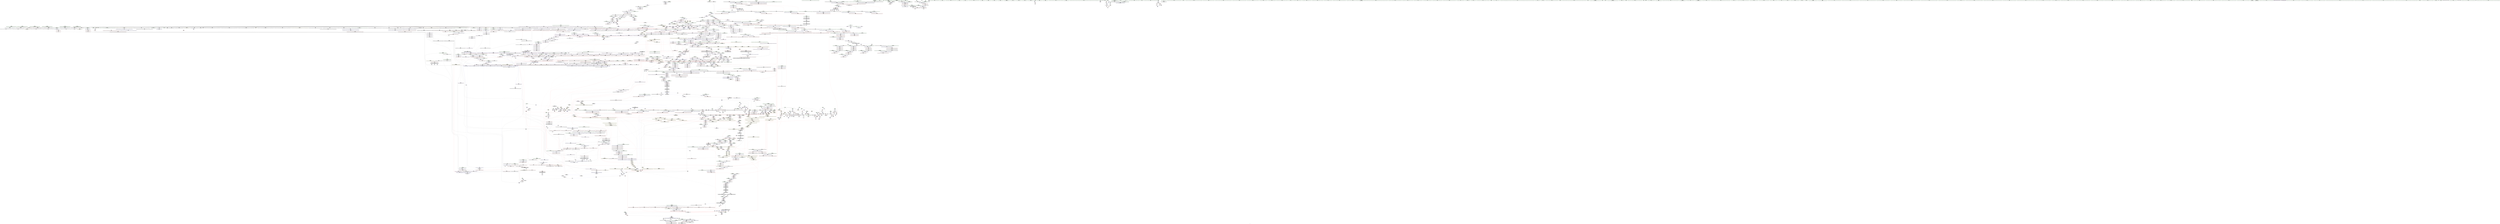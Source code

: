 digraph "SVFG" {
	label="SVFG";

	Node0x561a648753f0 [shape=record,color=grey,label="{NodeID: 0\nNullPtr|{|<s62>167}}"];
	Node0x561a648753f0 -> Node0x561a64eb2040[style=solid];
	Node0x561a648753f0 -> Node0x561a64eb2140[style=solid];
	Node0x561a648753f0 -> Node0x561a64eb2210[style=solid];
	Node0x561a648753f0 -> Node0x561a64eb22e0[style=solid];
	Node0x561a648753f0 -> Node0x561a64eb23b0[style=solid];
	Node0x561a648753f0 -> Node0x561a64eb2480[style=solid];
	Node0x561a648753f0 -> Node0x561a64eb2550[style=solid];
	Node0x561a648753f0 -> Node0x561a64eb2620[style=solid];
	Node0x561a648753f0 -> Node0x561a64eb26f0[style=solid];
	Node0x561a648753f0 -> Node0x561a64eb27c0[style=solid];
	Node0x561a648753f0 -> Node0x561a64eb2890[style=solid];
	Node0x561a648753f0 -> Node0x561a64eb2960[style=solid];
	Node0x561a648753f0 -> Node0x561a64eb2a30[style=solid];
	Node0x561a648753f0 -> Node0x561a64eb2b00[style=solid];
	Node0x561a648753f0 -> Node0x561a64eb2bd0[style=solid];
	Node0x561a648753f0 -> Node0x561a64eb2ca0[style=solid];
	Node0x561a648753f0 -> Node0x561a64eb2d70[style=solid];
	Node0x561a648753f0 -> Node0x561a64eb2e40[style=solid];
	Node0x561a648753f0 -> Node0x561a64eb2f10[style=solid];
	Node0x561a648753f0 -> Node0x561a64eb2fe0[style=solid];
	Node0x561a648753f0 -> Node0x561a64eb30b0[style=solid];
	Node0x561a648753f0 -> Node0x561a64eb3180[style=solid];
	Node0x561a648753f0 -> Node0x561a64eb3250[style=solid];
	Node0x561a648753f0 -> Node0x561a64eb3320[style=solid];
	Node0x561a648753f0 -> Node0x561a64eb33f0[style=solid];
	Node0x561a648753f0 -> Node0x561a64eb34c0[style=solid];
	Node0x561a648753f0 -> Node0x561a64eb3590[style=solid];
	Node0x561a648753f0 -> Node0x561a64eb3660[style=solid];
	Node0x561a648753f0 -> Node0x561a64eb3730[style=solid];
	Node0x561a648753f0 -> Node0x561a64eb3800[style=solid];
	Node0x561a648753f0 -> Node0x561a64eb38d0[style=solid];
	Node0x561a648753f0 -> Node0x561a64eb39a0[style=solid];
	Node0x561a648753f0 -> Node0x561a64eb3a70[style=solid];
	Node0x561a648753f0 -> Node0x561a64eb3b40[style=solid];
	Node0x561a648753f0 -> Node0x561a64eb3c10[style=solid];
	Node0x561a648753f0 -> Node0x561a64eb3ce0[style=solid];
	Node0x561a648753f0 -> Node0x561a64eb3db0[style=solid];
	Node0x561a648753f0 -> Node0x561a64eb3e80[style=solid];
	Node0x561a648753f0 -> Node0x561a64eb3f50[style=solid];
	Node0x561a648753f0 -> Node0x561a64eb4020[style=solid];
	Node0x561a648753f0 -> Node0x561a64eb40f0[style=solid];
	Node0x561a648753f0 -> Node0x561a64eb41c0[style=solid];
	Node0x561a648753f0 -> Node0x561a64eb4290[style=solid];
	Node0x561a648753f0 -> Node0x561a64eb4360[style=solid];
	Node0x561a648753f0 -> Node0x561a64eb4430[style=solid];
	Node0x561a648753f0 -> Node0x561a64eb4500[style=solid];
	Node0x561a648753f0 -> Node0x561a64eb45d0[style=solid];
	Node0x561a648753f0 -> Node0x561a64ef0d60[style=solid];
	Node0x561a648753f0 -> Node0x561a64ef3cb0[style=solid];
	Node0x561a648753f0 -> Node0x561a64ef9060[style=solid];
	Node0x561a648753f0 -> Node0x561a64ef93a0[style=solid];
	Node0x561a648753f0 -> Node0x561a64ef96e0[style=solid];
	Node0x561a648753f0 -> Node0x561a64ef97b0[style=solid];
	Node0x561a648753f0 -> Node0x561a64ef9a20[style=solid];
	Node0x561a648753f0 -> Node0x561a64efd4a0[style=solid];
	Node0x561a648753f0 -> Node0x561a64f31390[style=solid];
	Node0x561a648753f0 -> Node0x561a64f32290[style=solid];
	Node0x561a648753f0 -> Node0x561a64f32410[style=solid];
	Node0x561a648753f0 -> Node0x561a64f32a10[style=solid];
	Node0x561a648753f0 -> Node0x561a64f33310[style=solid];
	Node0x561a648753f0 -> Node0x561a64f33490[style=solid];
	Node0x561a648753f0 -> Node0x561a64f33a90[style=solid];
	Node0x561a648753f0:s62 -> Node0x561a6507a5a0[style=solid,color=red];
	Node0x561a64eb4be0 [shape=record,color=black,label="{NodeID: 443\n172\<--171\nidxprom22\<--\n_Z7getProbv\n}"];
	Node0x561a64ec4180 [shape=record,color=red,label="{NodeID: 886\n589\<--586\nthis1\<--this.addr\n_ZNSt20_Rb_tree_key_compareISt4lessIxEEC2Ev\n}"];
	Node0x561a64ec4180 -> Node0x561a64ecfa80[style=solid];
	Node0x561a65082b70 [shape=record,color=black,label="{NodeID: 3543\n1916 = PHI(1813, )\n2nd arg _ZNSt16allocator_traitsISaISt13_Rb_tree_nodeISt4pairIKxiEEEE9constructIS3_JRKSt21piecewise_construct_tSt5tupleIJRS2_EESB_IJEEEEEvRS5_PT_DpOT0_ }"];
	Node0x561a65082b70 -> Node0x561a64efb0e0[style=solid];
	Node0x561a64facda0 [shape=record,color=yellow,style=double,label="{NodeID: 2436\n468V_1 = ENCHI(MR_468V_0)\npts\{18970003 \}\nFun[_ZNSt8_Rb_treeIxSt4pairIKxiESt10_Select1stIS2_ESt4lessIxESaIS2_EE24_M_get_insert_unique_posERS1_]|{<s0>200}}"];
	Node0x561a64facda0:s0 -> Node0x561a645bcbd0[style=dashed,color=red];
	Node0x561a64efa4b0 [shape=record,color=blue,label="{NodeID: 1329\n1790\<--1783\n__args.addr\<--__args\n_ZNSt8_Rb_treeIxSt4pairIKxiESt10_Select1stIS2_ESt4lessIxESaIS2_EE17_M_construct_nodeIJRKSt21piecewise_construct_tSt5tupleIJRS1_EESD_IJEEEEEvPSt13_Rb_tree_nodeIS2_EDpOT_\n}"];
	Node0x561a64efa4b0 -> Node0x561a64eeb830[style=dashed];
	Node0x561a64ead230 [shape=record,color=green,label="{NodeID: 222\n1332\<--1333\n_ZNSt8_Rb_treeIxSt4pairIKxiESt10_Select1stIS2_ESt4lessIxESaIS2_EE8_S_valueEPKSt13_Rb_tree_nodeIS2_E\<--_ZNSt8_Rb_treeIxSt4pairIKxiESt10_Select1stIS2_ESt4lessIxESaIS2_EE8_S_valueEPKSt13_Rb_tree_nodeIS2_E_field_insensitive\n}"];
	Node0x561a64ed0780 [shape=record,color=purple,label="{NodeID: 665\n727\<--726\nadd.ptr\<--\n_ZNSt8_Rb_treeIxSt4pairIKxiESt10_Select1stIS2_ESt4lessIxESaIS2_EE8_M_beginEv\n}"];
	Node0x561a64ed0780 -> Node0x561a64ec6a20[style=solid];
	Node0x561a65070000 [shape=record,color=black,label="{NodeID: 3322\n884 = PHI(889, )\n}"];
	Node0x561a65070000 -> Node0x561a64ec73e0[style=solid];
	Node0x561a64f910b0 [shape=record,color=black,label="{NodeID: 2215\nMR_470V_5 = PHI(MR_470V_3, MR_470V_2, )\npts\{22390000 \}\n|{|<s2>209}}"];
	Node0x561a64f910b0 -> Node0x561a64eee9c0[style=dashed];
	Node0x561a64f910b0 -> Node0x561a64f89790[style=dashed];
	Node0x561a64f910b0:s2 -> Node0x561a64fa13d0[style=dashed,color=red];
	Node0x561a64eeef70 [shape=record,color=red,label="{NodeID: 1108\n2356\<--2355\n\<--call2\n_ZNSt4pairIPSt18_Rb_tree_node_baseS1_EC2IRS1_S4_Lb1EEEOT_OT0_\n}"];
	Node0x561a64eeef70 -> Node0x561a64efd980[style=solid];
	Node0x561a64875480 [shape=record,color=green,label="{NodeID: 1\n7\<--1\n__dso_handle\<--dummyObj\nGlob }"];
	Node0x561a64eb4cb0 [shape=record,color=black,label="{NodeID: 444\n206\<--205\nconv32\<--shl31\n_Z7getProbv\n}"];
	Node0x561a64eb4cb0 -> Node0x561a64ef1b60[style=solid];
	Node0x561a64ec4250 [shape=record,color=red,label="{NodeID: 887\n597\<--594\nthis1\<--this.addr\n_ZNSt15_Rb_tree_headerC2Ev\n|{|<s3>41}}"];
	Node0x561a64ec4250 -> Node0x561a64ecfb50[style=solid];
	Node0x561a64ec4250 -> Node0x561a64ecfc20[style=solid];
	Node0x561a64ec4250 -> Node0x561a64ecfcf0[style=solid];
	Node0x561a64ec4250:s3 -> Node0x561a650800a0[style=solid,color=red];
	Node0x561a65082c80 [shape=record,color=black,label="{NodeID: 3544\n1917 = PHI(1815, )\n3rd arg _ZNSt16allocator_traitsISaISt13_Rb_tree_nodeISt4pairIKxiEEEE9constructIS3_JRKSt21piecewise_construct_tSt5tupleIJRS2_EESB_IJEEEEEvRS5_PT_DpOT0_ }"];
	Node0x561a65082c80 -> Node0x561a64efb1b0[style=solid];
	Node0x561a64face80 [shape=record,color=yellow,style=double,label="{NodeID: 2437\n470V_1 = ENCHI(MR_470V_0)\npts\{22390000 \}\nFun[_ZNSt8_Rb_treeIxSt4pairIKxiESt10_Select1stIS2_ESt4lessIxESaIS2_EE24_M_get_insert_unique_posERS1_]|{<s0>201}}"];
	Node0x561a64face80:s0 -> Node0x561a64ef7f50[style=dashed,color=red];
	Node0x561a64efa580 [shape=record,color=blue,label="{NodeID: 1330\n1792\<--1784\n__args.addr2\<--__args1\n_ZNSt8_Rb_treeIxSt4pairIKxiESt10_Select1stIS2_ESt4lessIxESaIS2_EE17_M_construct_nodeIJRKSt21piecewise_construct_tSt5tupleIJRS1_EESD_IJEEEEEvPSt13_Rb_tree_nodeIS2_EDpOT_\n}"];
	Node0x561a64efa580 -> Node0x561a64eeb900[style=dashed];
	Node0x561a64ead330 [shape=record,color=green,label="{NodeID: 223\n1335\<--1336\n_ZNKSt10_Select1stISt4pairIKxiEEclERKS2_\<--_ZNKSt10_Select1stISt4pairIKxiEEclERKS2__field_insensitive\n}"];
	Node0x561a64ed0850 [shape=record,color=purple,label="{NodeID: 666\n729\<--728\n_M_header\<--\n_ZNSt8_Rb_treeIxSt4pairIKxiESt10_Select1stIS2_ESt4lessIxESaIS2_EE8_M_beginEv\n}"];
	Node0x561a65070140 [shape=record,color=black,label="{NodeID: 3323\n973 = PHI(1235, )\n}"];
	Node0x561a65070140 -> Node0x561a64ef5c60[style=solid];
	Node0x561a64eef040 [shape=record,color=red,label="{NodeID: 1109\n2364\<--2361\nthis1\<--this.addr\n_ZNSt17_Rb_tree_iteratorISt4pairIKxiEEmmEv\n}"];
	Node0x561a64eef040 -> Node0x561a64eccee0[style=solid];
	Node0x561a64eef040 -> Node0x561a64ebf5f0[style=solid];
	Node0x561a64eef040 -> Node0x561a64ebf6c0[style=solid];
	Node0x561a64e85650 [shape=record,color=green,label="{NodeID: 2\n11\<--1\n\<--dummyObj\nCan only get source location for instruction, argument, global var or function.|{<s0>24}}"];
	Node0x561a64e85650:s0 -> Node0x561a65084e90[style=solid,color=red];
	Node0x561a64eb4d80 [shape=record,color=black,label="{NodeID: 445\n216\<--215\nidxprom37\<--\n_Z7getProbv\n}"];
	Node0x561a64ec4320 [shape=record,color=red,label="{NodeID: 888\n617\<--614\nthis1\<--this.addr\n_ZN9__gnu_cxx13new_allocatorISt13_Rb_tree_nodeISt4pairIKxiEEEC2Ev\n}"];
	Node0x561a65082dc0 [shape=record,color=black,label="{NodeID: 3545\n1918 = PHI(1817, )\n4th arg _ZNSt16allocator_traitsISaISt13_Rb_tree_nodeISt4pairIKxiEEEE9constructIS3_JRKSt21piecewise_construct_tSt5tupleIJRS2_EESB_IJEEEEEvRS5_PT_DpOT0_ }"];
	Node0x561a65082dc0 -> Node0x561a64efb280[style=solid];
	Node0x561a64efa650 [shape=record,color=blue,label="{NodeID: 1331\n1794\<--1785\n__args.addr4\<--__args3\n_ZNSt8_Rb_treeIxSt4pairIKxiESt10_Select1stIS2_ESt4lessIxESaIS2_EE17_M_construct_nodeIJRKSt21piecewise_construct_tSt5tupleIJRS1_EESD_IJEEEEEvPSt13_Rb_tree_nodeIS2_EDpOT_\n}"];
	Node0x561a64efa650 -> Node0x561a64eeb9d0[style=dashed];
	Node0x561a64ead430 [shape=record,color=green,label="{NodeID: 224\n1341\<--1342\nthis.addr\<--this.addr_field_insensitive\n_ZNSt17_Rb_tree_iteratorISt4pairIKxiEEC2EPSt18_Rb_tree_node_base\n}"];
	Node0x561a64ead430 -> Node0x561a64ee8840[style=solid];
	Node0x561a64ead430 -> Node0x561a64ef7db0[style=solid];
	Node0x561a64ed0920 [shape=record,color=purple,label="{NodeID: 667\n730\<--728\n_M_parent\<--\n_ZNSt8_Rb_treeIxSt4pairIKxiESt10_Select1stIS2_ESt4lessIxESaIS2_EE8_M_beginEv\n}"];
	Node0x561a64ed0920 -> Node0x561a64ec4c10[style=solid];
	Node0x561a65070280 [shape=record,color=black,label="{NodeID: 3324\n1007 = PHI(1406, )\n}"];
	Node0x561a65070280 -> Node0x561a64ef5fa0[style=solid];
	Node0x561a64f91ab0 [shape=record,color=black,label="{NodeID: 2217\nMR_137V_3 = PHI(MR_137V_4, MR_137V_2, )\npts\{455 \}\n}"];
	Node0x561a64f91ab0 -> Node0x561a64ec36f0[style=dashed];
	Node0x561a64f91ab0 -> Node0x561a64ec37c0[style=dashed];
	Node0x561a64f91ab0 -> Node0x561a64ec3890[style=dashed];
	Node0x561a64f91ab0 -> Node0x561a64ef2fb0[style=dashed];
	Node0x561a64eef110 [shape=record,color=red,label="{NodeID: 1110\n2366\<--2365\n\<--_M_node\n_ZNSt17_Rb_tree_iteratorISt4pairIKxiEEmmEv\n}"];
	Node0x561a64e73c30 [shape=record,color=green,label="{NodeID: 3\n34\<--1\n\<--dummyObj\nCan only get source location for instruction, argument, global var or function.}"];
	Node0x561a64eb4e50 [shape=record,color=black,label="{NodeID: 446\n220\<--219\nconv41\<--\n_Z7getProbv\n}"];
	Node0x561a64eb4e50 -> Node0x561a64f30910[style=solid];
	Node0x561a64ec43f0 [shape=record,color=red,label="{NodeID: 889\n624\<--621\nthis1\<--this.addr\n_ZNSt15_Rb_tree_header8_M_resetEv\n}"];
	Node0x561a64ec43f0 -> Node0x561a64ecfdc0[style=solid];
	Node0x561a64ec43f0 -> Node0x561a64ecfe90[style=solid];
	Node0x561a64ec43f0 -> Node0x561a64ecff60[style=solid];
	Node0x561a64ec43f0 -> Node0x561a64ed0030[style=solid];
	Node0x561a64ec43f0 -> Node0x561a64ed0100[style=solid];
	Node0x561a64ec43f0 -> Node0x561a64ed01d0[style=solid];
	Node0x561a64ec43f0 -> Node0x561a64ed02a0[style=solid];
	Node0x561a64ec43f0 -> Node0x561a64ed0370[style=solid];
	Node0x561a64ec43f0 -> Node0x561a64ed0440[style=solid];
	Node0x561a65082f00 [shape=record,color=black,label="{NodeID: 3546\n899 = PHI(820, )\n0th arg _ZNSt16allocator_traitsISaISt13_Rb_tree_nodeISt4pairIKxiEEEE10deallocateERS5_PS4_m }"];
	Node0x561a65082f00 -> Node0x561a64ef5440[style=solid];
	Node0x561a64fad040 [shape=record,color=yellow,style=double,label="{NodeID: 2439\n598V_1 = ENCHI(MR_598V_0)\npts\{22270000 22270001 \}\nFun[_ZNSt8_Rb_treeIxSt4pairIKxiESt10_Select1stIS2_ESt4lessIxESaIS2_EE24_M_get_insert_unique_posERS1_]|{<s0>204|<s1>204|<s2>208|<s3>208|<s4>209|<s5>209}}"];
	Node0x561a64fad040:s0 -> Node0x561a64efe680[style=dashed,color=red];
	Node0x561a64fad040:s1 -> Node0x561a64efe750[style=dashed,color=red];
	Node0x561a64fad040:s2 -> Node0x561a64efe680[style=dashed,color=red];
	Node0x561a64fad040:s3 -> Node0x561a64efe750[style=dashed,color=red];
	Node0x561a64fad040:s4 -> Node0x561a64efe000[style=dashed,color=red];
	Node0x561a64fad040:s5 -> Node0x561a64efe0d0[style=dashed,color=red];
	Node0x561a64efa720 [shape=record,color=blue,label="{NodeID: 1332\n1796\<--1823\nexn.slot\<--\n_ZNSt8_Rb_treeIxSt4pairIKxiESt10_Select1stIS2_ESt4lessIxESaIS2_EE17_M_construct_nodeIJRKSt21piecewise_construct_tSt5tupleIJRS1_EESD_IJEEEEEvPSt13_Rb_tree_nodeIS2_EDpOT_\n}"];
	Node0x561a64efa720 -> Node0x561a64eebaa0[style=dashed];
	Node0x561a64efa720 -> Node0x561a64efa8c0[style=dashed];
	Node0x561a64ead500 [shape=record,color=green,label="{NodeID: 225\n1343\<--1344\n__x.addr\<--__x.addr_field_insensitive\n_ZNSt17_Rb_tree_iteratorISt4pairIKxiEEC2EPSt18_Rb_tree_node_base\n}"];
	Node0x561a64ead500 -> Node0x561a64ee8910[style=solid];
	Node0x561a64ead500 -> Node0x561a64ef7e80[style=solid];
	Node0x561a64ed09f0 [shape=record,color=purple,label="{NodeID: 668\n751\<--750\n_M_right\<--\n_ZNSt8_Rb_treeIxSt4pairIKxiESt10_Select1stIS2_ESt4lessIxESaIS2_EE8_S_rightEPSt18_Rb_tree_node_base\n}"];
	Node0x561a64ed09f0 -> Node0x561a64ec4e80[style=solid];
	Node0x561a650703c0 [shape=record,color=black,label="{NodeID: 3325\n1059 = PHI(855, )\n}"];
	Node0x561a650703c0 -> Node0x561a64ec7da0[style=solid];
	Node0x561a64f91fb0 [shape=record,color=black,label="{NodeID: 2218\nMR_78V_4 = PHI(MR_78V_3, MR_78V_5, )\npts\{35 \}\n|{<s0>23|<s1>24}}"];
	Node0x561a64f91fb0:s0 -> Node0x561a64f98910[style=dashed,color=blue];
	Node0x561a64f91fb0:s1 -> Node0x561a64f10e40[style=dashed,color=blue];
	Node0x561a64eef1e0 [shape=record,color=red,label="{NodeID: 1111\n2378\<--2375\nthis1\<--this.addr\n_ZNSt17_Rb_tree_iteratorISt4pairIKxiEEppEv\n}"];
	Node0x561a64eef1e0 -> Node0x561a64eccfb0[style=solid];
	Node0x561a64eef1e0 -> Node0x561a64ebf790[style=solid];
	Node0x561a64eef1e0 -> Node0x561a64ebf860[style=solid];
	Node0x561a64e73cc0 [shape=record,color=green,label="{NodeID: 4\n36\<--1\n.str\<--dummyObj\nGlob }"];
	Node0x561a64eb4f20 [shape=record,color=black,label="{NodeID: 447\n74\<--228\n_Z7getProbv_ret\<--\n_Z7getProbv\n|{<s0>22}}"];
	Node0x561a64eb4f20:s0 -> Node0x561a6506eae0[style=solid,color=blue];
	Node0x561a64ec44c0 [shape=record,color=red,label="{NodeID: 890\n660\<--653\nthis1\<--this.addr\n_ZNSt8_Rb_treeIxSt4pairIKxiESt10_Select1stIS2_ESt4lessIxESaIS2_EED2Ev\n|{|<s2>45|<s3>46}}"];
	Node0x561a64ec44c0 -> Node0x561a64ed0510[style=solid];
	Node0x561a64ec44c0 -> Node0x561a64ed05e0[style=solid];
	Node0x561a64ec44c0:s2 -> Node0x561a65078ec0[style=solid,color=red];
	Node0x561a64ec44c0:s3 -> Node0x561a65078580[style=solid,color=red];
	Node0x561a65083040 [shape=record,color=black,label="{NodeID: 3547\n900 = PHI(821, )\n1st arg _ZNSt16allocator_traitsISaISt13_Rb_tree_nodeISt4pairIKxiEEEE10deallocateERS5_PS4_m }"];
	Node0x561a65083040 -> Node0x561a64ef5510[style=solid];
	Node0x561a64fad120 [shape=record,color=yellow,style=double,label="{NodeID: 2440\n600V_1 = ENCHI(MR_600V_0)\npts\{220000 820004 18970004 \}\nFun[_ZNSt8_Rb_treeIxSt4pairIKxiESt10_Select1stIS2_ESt4lessIxESaIS2_EE24_M_get_insert_unique_posERS1_]|{<s0>198|<s1>207}}"];
	Node0x561a64fad120:s0 -> Node0x561a64fb6bc0[style=dashed,color=red];
	Node0x561a64fad120:s1 -> Node0x561a64fb6bc0[style=dashed,color=red];
	Node0x561a64efa7f0 [shape=record,color=blue,label="{NodeID: 1333\n1798\<--1825\nehselector.slot\<--\n_ZNSt8_Rb_treeIxSt4pairIKxiESt10_Select1stIS2_ESt4lessIxESaIS2_EE17_M_construct_nodeIJRKSt21piecewise_construct_tSt5tupleIJRS1_EESD_IJEEEEEvPSt13_Rb_tree_nodeIS2_EDpOT_\n}"];
	Node0x561a64efa7f0 -> Node0x561a64efa990[style=dashed];
	Node0x561a64ead5d0 [shape=record,color=green,label="{NodeID: 226\n1355\<--1356\nthis.addr\<--this.addr_field_insensitive\n_ZNKSt10_Select1stISt4pairIKxiEEclERKS2_\n}"];
	Node0x561a64ead5d0 -> Node0x561a64ee89e0[style=solid];
	Node0x561a64ead5d0 -> Node0x561a64ef8020[style=solid];
	Node0x561a64ed0ac0 [shape=record,color=purple,label="{NodeID: 669\n761\<--760\n_M_left\<--\n_ZNSt8_Rb_treeIxSt4pairIKxiESt10_Select1stIS2_ESt4lessIxESaIS2_EE7_S_leftEPSt18_Rb_tree_node_base\n}"];
	Node0x561a64ed0ac0 -> Node0x561a64ec5020[style=solid];
	Node0x561a65070500 [shape=record,color=black,label="{NodeID: 3326\n1815 = PHI(1478, )\n|{<s0>161}}"];
	Node0x561a65070500:s0 -> Node0x561a65082c80[style=solid,color=red];
	Node0x561a64f924b0 [shape=record,color=black,label="{NodeID: 2219\nMR_82V_3 = PHI(MR_82V_2, MR_82V_1, )\npts\{355 \}\n}"];
	Node0x561a64eef2b0 [shape=record,color=red,label="{NodeID: 1112\n2380\<--2379\n\<--_M_node\n_ZNSt17_Rb_tree_iteratorISt4pairIKxiEEppEv\n}"];
	Node0x561a64e73f70 [shape=record,color=green,label="{NodeID: 5\n38\<--1\n.str.1\<--dummyObj\nGlob }"];
	Node0x561a64eb4ff0 [shape=record,color=black,label="{NodeID: 448\n323\<--259\n\<--__i\n_ZNSt3mapIxiSt4lessIxESaISt4pairIKxiEEEixERS3_\n}"];
	Node0x561a64eb4ff0 -> Node0x561a64ecf5a0[style=solid];
	Node0x561a64ec4590 [shape=record,color=red,label="{NodeID: 891\n680\<--655\nexn\<--exn.slot\n_ZNSt8_Rb_treeIxSt4pairIKxiESt10_Select1stIS2_ESt4lessIxESaIS2_EED2Ev\n|{<s0>49}}"];
	Node0x561a64ec4590:s0 -> Node0x561a6507e7b0[style=solid,color=red];
	Node0x561a65083180 [shape=record,color=black,label="{NodeID: 3548\n901 = PHI(158, )\n2nd arg _ZNSt16allocator_traitsISaISt13_Rb_tree_nodeISt4pairIKxiEEEE10deallocateERS5_PS4_m }"];
	Node0x561a65083180 -> Node0x561a64ef55e0[style=solid];
	Node0x561a64efa8c0 [shape=record,color=blue,label="{NodeID: 1334\n1796\<--1835\nexn.slot\<--\n_ZNSt8_Rb_treeIxSt4pairIKxiESt10_Select1stIS2_ESt4lessIxESaIS2_EE17_M_construct_nodeIJRKSt21piecewise_construct_tSt5tupleIJRS1_EESD_IJEEEEEvPSt13_Rb_tree_nodeIS2_EDpOT_\n}"];
	Node0x561a64efa8c0 -> Node0x561a64eebb70[style=dashed];
	Node0x561a64ead6a0 [shape=record,color=green,label="{NodeID: 227\n1357\<--1358\n__x.addr\<--__x.addr_field_insensitive\n_ZNKSt10_Select1stISt4pairIKxiEEclERKS2_\n}"];
	Node0x561a64ead6a0 -> Node0x561a64ee8ab0[style=solid];
	Node0x561a64ead6a0 -> Node0x561a64ef80f0[style=solid];
	Node0x561a64ed0b90 [shape=record,color=purple,label="{NodeID: 670\n852\<--851\n_M_impl\<--this1\n_ZNSt8_Rb_treeIxSt4pairIKxiESt10_Select1stIS2_ESt4lessIxESaIS2_EE21_M_get_Node_allocatorEv\n}"];
	Node0x561a64ed0b90 -> Node0x561a64ec7170[style=solid];
	Node0x561a65070640 [shape=record,color=black,label="{NodeID: 3327\n1817 = PHI(1485, )\n|{<s0>161}}"];
	Node0x561a65070640:s0 -> Node0x561a65082dc0[style=solid,color=red];
	Node0x561a64f929b0 [shape=record,color=black,label="{NodeID: 2220\nMR_84V_6 = PHI(MR_84V_5, MR_84V_1, )\npts\{357 \}\n}"];
	Node0x561a64eef380 [shape=record,color=red,label="{NodeID: 1113\n2400\<--2391\nthis1\<--this.addr\n_ZNSt4pairIPSt18_Rb_tree_node_baseS1_EC2IRS1_Lb1EEEOT_RKS1_\n}"];
	Node0x561a64eef380 -> Node0x561a64ecd080[style=solid];
	Node0x561a64eef380 -> Node0x561a64ebf930[style=solid];
	Node0x561a64eef380 -> Node0x561a64ebfa00[style=solid];
	Node0x561a64e74000 [shape=record,color=green,label="{NodeID: 6\n40\<--1\n.str.2\<--dummyObj\nGlob }"];
	Node0x561a64eb50c0 [shape=record,color=black,label="{NodeID: 449\n324\<--267\n\<--ref.tmp8\n_ZNSt3mapIxiSt4lessIxESaISt4pairIKxiEEEixERS3_\n}"];
	Node0x561a64eb50c0 -> Node0x561a64ecf670[style=solid];
	Node0x561a64ec4660 [shape=record,color=red,label="{NodeID: 892\n694\<--686\nthis1\<--this.addr\n_ZNSt8_Rb_treeIxSt4pairIKxiESt10_Select1stIS2_ESt4lessIxESaIS2_EE8_M_eraseEPSt13_Rb_tree_nodeIS2_E\n|{<s0>51|<s1>53}}"];
	Node0x561a64ec4660:s0 -> Node0x561a65078580[style=solid,color=red];
	Node0x561a64ec4660:s1 -> Node0x561a6507dce0[style=solid,color=red];
	Node0x561a650832c0 [shape=record,color=black,label="{NodeID: 3549\n1366 = PHI(1330, )\n0th arg _ZNSt8_Rb_treeIxSt4pairIKxiESt10_Select1stIS2_ESt4lessIxESaIS2_EE8_S_valueEPKSt13_Rb_tree_nodeIS2_E }"];
	Node0x561a650832c0 -> Node0x561a64ef81c0[style=solid];
	Node0x561a64efa990 [shape=record,color=blue,label="{NodeID: 1335\n1798\<--1837\nehselector.slot\<--\n_ZNSt8_Rb_treeIxSt4pairIKxiESt10_Select1stIS2_ESt4lessIxESaIS2_EE17_M_construct_nodeIJRKSt21piecewise_construct_tSt5tupleIJRS1_EESD_IJEEEEEvPSt13_Rb_tree_nodeIS2_EDpOT_\n}"];
	Node0x561a64efa990 -> Node0x561a64eebc40[style=dashed];
	Node0x561a64eb5b60 [shape=record,color=green,label="{NodeID: 228\n1367\<--1368\n__x.addr\<--__x.addr_field_insensitive\n_ZNSt8_Rb_treeIxSt4pairIKxiESt10_Select1stIS2_ESt4lessIxESaIS2_EE8_S_valueEPKSt13_Rb_tree_nodeIS2_E\n}"];
	Node0x561a64eb5b60 -> Node0x561a64ee8b80[style=solid];
	Node0x561a64eb5b60 -> Node0x561a64ef81c0[style=solid];
	Node0x561a64ed0c60 [shape=record,color=purple,label="{NodeID: 671\n861\<--860\n_M_storage\<--this1\n_ZNSt13_Rb_tree_nodeISt4pairIKxiEE9_M_valptrEv\n|{<s0>65}}"];
	Node0x561a64ed0c60:s0 -> Node0x561a6507cf60[style=solid,color=red];
	Node0x561a65070780 [shape=record,color=black,label="{NodeID: 3328\n1829 = PHI()\n}"];
	Node0x561a64f92eb0 [shape=record,color=black,label="{NodeID: 2221\nMR_86V_2 = PHI(MR_86V_1, MR_86V_4, )\npts\{359 \}\n}"];
	Node0x561a64eef450 [shape=record,color=red,label="{NodeID: 1114\n2403\<--2393\n\<--__x.addr\n_ZNSt4pairIPSt18_Rb_tree_node_baseS1_EC2IRS1_Lb1EEEOT_RKS1_\n|{<s0>214}}"];
	Node0x561a64eef450:s0 -> Node0x561a6507e060[style=solid,color=red];
	Node0x561a64e74090 [shape=record,color=green,label="{NodeID: 7\n42\<--1\n.str.3\<--dummyObj\nGlob }"];
	Node0x561a64eb5190 [shape=record,color=black,label="{NodeID: 450\n453\<--306\n_Z5inputv_ret\<--\n_Z5inputv\n|{<s0>34}}"];
	Node0x561a64eb5190:s0 -> Node0x561a6506f340[style=solid,color=blue];
	Node0x561a64ec4730 [shape=record,color=red,label="{NodeID: 893\n696\<--688\n\<--__x.addr\n_ZNSt8_Rb_treeIxSt4pairIKxiESt10_Select1stIS2_ESt4lessIxESaIS2_EE8_M_eraseEPSt13_Rb_tree_nodeIS2_E\n}"];
	Node0x561a64ec4730 -> Node0x561a64f33490[style=solid];
	Node0x561a65083400 [shape=record,color=black,label="{NodeID: 3550\n1031 = PHI(263, 1286, 1542, 1573, 1599, 1634, 1656, 1729, 2262, 2304, )\n0th arg _ZNKSt4lessIxEclERKxS2_ }"];
	Node0x561a65083400 -> Node0x561a64ef6140[style=solid];
	Node0x561a64efaa60 [shape=record,color=blue,label="{NodeID: 1336\n1856\<--1854\n__a.addr\<--__a\n_ZNSt16allocator_traitsISaISt13_Rb_tree_nodeISt4pairIKxiEEEE8allocateERS5_m\n}"];
	Node0x561a64efaa60 -> Node0x561a64eebd10[style=dashed];
	Node0x561a64eb5c30 [shape=record,color=green,label="{NodeID: 229\n1372\<--1373\n_ZNKSt13_Rb_tree_nodeISt4pairIKxiEE9_M_valptrEv\<--_ZNKSt13_Rb_tree_nodeISt4pairIKxiEE9_M_valptrEv_field_insensitive\n}"];
	Node0x561a64ed0d30 [shape=record,color=purple,label="{NodeID: 672\n895\<--894\n_M_storage\<--this1\n_ZN9__gnu_cxx16__aligned_membufISt4pairIKxiEE7_M_addrEv\n}"];
	Node0x561a64ed0d30 -> Node0x561a64ec7580[style=solid];
	Node0x561a65070850 [shape=record,color=black,label="{NodeID: 3329\n1865 = PHI(1869, )\n}"];
	Node0x561a65070850 -> Node0x561a64ecad90[style=solid];
	Node0x561a64f933b0 [shape=record,color=black,label="{NodeID: 2222\nMR_28V_2 = PHI(MR_28V_1, MR_28V_3, )\npts\{240000 \}\n|{<s0>23|<s1>23|<s2>24}}"];
	Node0x561a64f933b0:s0 -> Node0x561a64ef2ad0[style=dashed,color=blue];
	Node0x561a64f933b0:s1 -> Node0x561a64f933b0[style=dashed,color=blue];
	Node0x561a64f933b0:s2 -> Node0x561a64f11080[style=dashed,color=blue];
	Node0x561a64eef520 [shape=record,color=red,label="{NodeID: 1115\n2408\<--2395\n\<--__y.addr\n_ZNSt4pairIPSt18_Rb_tree_node_baseS1_EC2IRS1_Lb1EEEOT_RKS1_\n}"];
	Node0x561a64eef520 -> Node0x561a64eef6c0[style=solid];
	Node0x561a64e74120 [shape=record,color=green,label="{NodeID: 8\n44\<--1\n_ZStL19piecewise_construct\<--dummyObj\nGlob |{<s0>18}}"];
	Node0x561a64e74120:s0 -> Node0x561a65077f40[style=solid,color=red];
	Node0x561a64eb5260 [shape=record,color=black,label="{NodeID: 451\n252\<--331\n_ZNSt3mapIxiSt4lessIxESaISt4pairIKxiEEEixERS3__ret\<--second\n_ZNSt3mapIxiSt4lessIxESaISt4pairIKxiEEEixERS3_\n|{<s0>5|<s1>7}}"];
	Node0x561a64eb5260:s0 -> Node0x561a6506df30[style=solid,color=blue];
	Node0x561a64eb5260:s1 -> Node0x561a6506e040[style=solid,color=blue];
	Node0x561a64ec4800 [shape=record,color=red,label="{NodeID: 894\n699\<--688\n\<--__x.addr\n_ZNSt8_Rb_treeIxSt4pairIKxiESt10_Select1stIS2_ESt4lessIxESaIS2_EE8_M_eraseEPSt13_Rb_tree_nodeIS2_E\n}"];
	Node0x561a64ec4800 -> Node0x561a64ec67b0[style=solid];
	Node0x561a65083c90 [shape=record,color=black,label="{NodeID: 3551\n1032 = PHI(296, 1288, 1547, 1574, 1605, 1637, 1657, 1731, 2263, 2307, )\n1st arg _ZNKSt4lessIxEclERKxS2_ }"];
	Node0x561a65083c90 -> Node0x561a64ef6210[style=solid];
	Node0x561a64efab30 [shape=record,color=blue,label="{NodeID: 1337\n1858\<--1855\n__n.addr\<--__n\n_ZNSt16allocator_traitsISaISt13_Rb_tree_nodeISt4pairIKxiEEEE8allocateERS5_m\n}"];
	Node0x561a64efab30 -> Node0x561a64eebde0[style=dashed];
	Node0x561a64eb5d30 [shape=record,color=green,label="{NodeID: 230\n1377\<--1378\nthis.addr\<--this.addr_field_insensitive\n_ZNKSt13_Rb_tree_nodeISt4pairIKxiEE9_M_valptrEv\n}"];
	Node0x561a64eb5d30 -> Node0x561a64ee8c50[style=solid];
	Node0x561a64eb5d30 -> Node0x561a64ef8290[style=solid];
	Node0x561a64ed0e00 [shape=record,color=purple,label="{NodeID: 673\n976\<--962\ncoerce.dive\<--retval\n_ZNSt3mapIxiSt4lessIxESaISt4pairIKxiEEE11lower_boundERS3_\n}"];
	Node0x561a64ed0e00 -> Node0x561a64ef5c60[style=solid];
	Node0x561a650709c0 [shape=record,color=black,label="{NodeID: 3330\n1884 = PHI(1902, )\n}"];
	Node0x561a650709c0 -> Node0x561a64f31c90[style=solid];
	Node0x561a64f938b0 [shape=record,color=black,label="{NodeID: 2223\nMR_89V_5 = PHI(MR_89V_4, MR_89V_6, )\npts\{320000 \}\n|{<s0>23|<s1>24}}"];
	Node0x561a64f938b0:s0 -> Node0x561a64f99810[style=dashed,color=blue];
	Node0x561a64f938b0:s1 -> Node0x561a64f10fa0[style=dashed,color=blue];
	Node0x561a64eef5f0 [shape=record,color=red,label="{NodeID: 1116\n2405\<--2404\n\<--call\n_ZNSt4pairIPSt18_Rb_tree_node_baseS1_EC2IRS1_Lb1EEEOT_RKS1_\n}"];
	Node0x561a64eef5f0 -> Node0x561a64efe000[style=solid];
	Node0x561a64e741e0 [shape=record,color=green,label="{NodeID: 9\n46\<--1\n\<--dummyObj\nCan only get source location for instruction, argument, global var or function.}"];
	Node0x561a64eb5330 [shape=record,color=black,label="{NodeID: 452\n369\<--368\nconv\<--\n_Z7recursei\n}"];
	Node0x561a64eb5330 -> Node0x561a64f32d10[style=solid];
	Node0x561a64ec48d0 [shape=record,color=red,label="{NodeID: 895\n705\<--688\n\<--__x.addr\n_ZNSt8_Rb_treeIxSt4pairIKxiESt10_Select1stIS2_ESt4lessIxESaIS2_EE8_M_eraseEPSt13_Rb_tree_nodeIS2_E\n}"];
	Node0x561a64ec48d0 -> Node0x561a64ec6880[style=solid];
	Node0x561a65084010 [shape=record,color=black,label="{NodeID: 3552\n1033 = PHI(300, 1289, 1550, 1577, 1606, 1638, 1663, 1733, 2265, 2308, )\n2nd arg _ZNKSt4lessIxEclERKxS2_ }"];
	Node0x561a65084010 -> Node0x561a64ef62e0[style=solid];
	Node0x561a64f9fca0 [shape=record,color=yellow,style=double,label="{NodeID: 2445\n48V_1 = ENCHI(MR_48V_0)\npts\{820000 820001 820002 820003 820004 \}\nFun[_ZNSt8_Rb_treeIxSt4pairIKxiESt10_Select1stIS2_ESt4lessIxESaIS2_EEC2Ev]|{<s0>36}}"];
	Node0x561a64f9fca0:s0 -> Node0x561a64fab2b0[style=dashed,color=red];
	Node0x561a64efac00 [shape=record,color=blue,label="{NodeID: 1338\n1873\<--1870\nthis.addr\<--this\n_ZN9__gnu_cxx13new_allocatorISt13_Rb_tree_nodeISt4pairIKxiEEE8allocateEmPKv\n}"];
	Node0x561a64efac00 -> Node0x561a64eebeb0[style=dashed];
	Node0x561a64eb5e00 [shape=record,color=green,label="{NodeID: 231\n1383\<--1384\n_ZNK9__gnu_cxx16__aligned_membufISt4pairIKxiEE6_M_ptrEv\<--_ZNK9__gnu_cxx16__aligned_membufISt4pairIKxiEE6_M_ptrEv_field_insensitive\n}"];
	Node0x561a64ed0ed0 [shape=record,color=purple,label="{NodeID: 674\n978\<--962\ncoerce.dive2\<--retval\n_ZNSt3mapIxiSt4lessIxESaISt4pairIKxiEEE11lower_boundERS3_\n}"];
	Node0x561a64ed0ed0 -> Node0x561a64ee5ed0[style=solid];
	Node0x561a65070b00 [shape=record,color=black,label="{NodeID: 3331\n1938 = PHI(1471, )\n|{<s0>174}}"];
	Node0x561a65070b00:s0 -> Node0x561a65081300[style=solid,color=red];
	Node0x561a64f93db0 [shape=record,color=black,label="{NodeID: 2224\nMR_91V_3 = PHI(MR_91V_2, MR_91V_4, )\npts\{300000 18970004 18970005 \}\n|{<s0>23|<s1>24}}"];
	Node0x561a64f93db0:s0 -> Node0x561a64f99d10[style=dashed,color=blue];
	Node0x561a64f93db0:s1 -> Node0x561a64f11080[style=dashed,color=blue];
	Node0x561a64eef6c0 [shape=record,color=red,label="{NodeID: 1117\n2409\<--2408\n\<--\n_ZNSt4pairIPSt18_Rb_tree_node_baseS1_EC2IRS1_Lb1EEEOT_RKS1_\n}"];
	Node0x561a64eef6c0 -> Node0x561a64efe0d0[style=solid];
	Node0x561a64e731b0 [shape=record,color=green,label="{NodeID: 10\n98\<--1\n\<--dummyObj\nCan only get source location for instruction, argument, global var or function.}"];
	Node0x561a64eb5400 [shape=record,color=black,label="{NodeID: 453\n379\<--378\nidxprom\<--\n_Z7recursei\n}"];
	Node0x561a64ec49a0 [shape=record,color=red,label="{NodeID: 896\n711\<--688\n\<--__x.addr\n_ZNSt8_Rb_treeIxSt4pairIKxiESt10_Select1stIS2_ESt4lessIxESaIS2_EE8_M_eraseEPSt13_Rb_tree_nodeIS2_E\n|{<s0>53}}"];
	Node0x561a64ec49a0:s0 -> Node0x561a6507dea0[style=solid,color=red];
	Node0x561a65084390 [shape=record,color=black,label="{NodeID: 3553\n1472 = PHI(1100, 1460, 1812, 1937, 1978, )\n0th arg _ZSt7forwardIRKSt21piecewise_construct_tEOT_RNSt16remove_referenceIS3_E4typeE }"];
	Node0x561a65084390 -> Node0x561a64ef8ab0[style=solid];
	Node0x561a64efacd0 [shape=record,color=blue,label="{NodeID: 1339\n1875\<--1871\n__n.addr\<--__n\n_ZN9__gnu_cxx13new_allocatorISt13_Rb_tree_nodeISt4pairIKxiEEE8allocateEmPKv\n}"];
	Node0x561a64efacd0 -> Node0x561a64eebf80[style=dashed];
	Node0x561a64efacd0 -> Node0x561a64eec050[style=dashed];
	Node0x561a64eb5f00 [shape=record,color=green,label="{NodeID: 232\n1388\<--1389\nthis.addr\<--this.addr_field_insensitive\n_ZNK9__gnu_cxx16__aligned_membufISt4pairIKxiEE6_M_ptrEv\n}"];
	Node0x561a64eb5f00 -> Node0x561a64ee8d20[style=solid];
	Node0x561a64eb5f00 -> Node0x561a64ef8360[style=solid];
	Node0x561a64ed0fa0 [shape=record,color=purple,label="{NodeID: 675\n971\<--970\n_M_t\<--this1\n_ZNSt3mapIxiSt4lessIxESaISt4pairIKxiEEE11lower_boundERS3_\n|{<s0>70}}"];
	Node0x561a64ed0fa0:s0 -> Node0x561a650847c0[style=solid,color=red];
	Node0x561a65070c40 [shape=record,color=black,label="{NodeID: 3332\n1940 = PHI(1478, )\n|{<s0>174}}"];
	Node0x561a65070c40:s0 -> Node0x561a65081440[style=solid,color=red];
	Node0x561a64f942e0 [shape=record,color=black,label="{NodeID: 2225\nMR_14V_4 = PHI(MR_14V_6, MR_14V_3, )\npts\{86 \}\n|{|<s4>5}}"];
	Node0x561a64f942e0 -> Node0x561a64ec15a0[style=dashed];
	Node0x561a64f942e0 -> Node0x561a64ef1680[style=dashed];
	Node0x561a64f942e0 -> Node0x561a64f942e0[style=dashed];
	Node0x561a64f942e0 -> Node0x561a64f95be0[style=dashed];
	Node0x561a64f942e0:s4 -> Node0x561a64fa9a00[style=dashed,color=red];
	Node0x561a64eef790 [shape=record,color=red,label="{NodeID: 1118\n2417\<--2414\n\<--__x.addr\n_ZNSt8_Rb_treeIxSt4pairIKxiESt10_Select1stIS2_ESt4lessIxESaIS2_EE8_S_valueEPKSt18_Rb_tree_node_base\n}"];
	Node0x561a64eef790 -> Node0x561a64ecd150[style=solid];
	Node0x561a64e732b0 [shape=record,color=green,label="{NodeID: 11\n99\<--1\n\<--dummyObj\nCan only get source location for instruction, argument, global var or function.}"];
	Node0x561a64eb54d0 [shape=record,color=black,label="{NodeID: 454\n383\<--382\nidxprom4\<--\n_Z7recursei\n}"];
	Node0x561a64ec4a70 [shape=record,color=red,label="{NodeID: 897\n715\<--690\n\<--__y\n_ZNSt8_Rb_treeIxSt4pairIKxiESt10_Select1stIS2_ESt4lessIxESaIS2_EE8_M_eraseEPSt13_Rb_tree_nodeIS2_E\n}"];
	Node0x561a64ec4a70 -> Node0x561a64ef44d0[style=solid];
	Node0x561a650845a0 [shape=record,color=black,label="{NodeID: 3554\n831 = PHI(794, )\n0th arg _ZNSt16allocator_traitsISaISt13_Rb_tree_nodeISt4pairIKxiEEEE7destroyIS3_EEvRS5_PT_ }"];
	Node0x561a650845a0 -> Node0x561a64ef4dc0[style=solid];
	Node0x561a64efada0 [shape=record,color=blue,label="{NodeID: 1340\n1877\<--1872\n.addr\<--\n_ZN9__gnu_cxx13new_allocatorISt13_Rb_tree_nodeISt4pairIKxiEEE8allocateEmPKv\n}"];
	Node0x561a64eb5fd0 [shape=record,color=green,label="{NodeID: 233\n1393\<--1394\n_ZNK9__gnu_cxx16__aligned_membufISt4pairIKxiEE7_M_addrEv\<--_ZNK9__gnu_cxx16__aligned_membufISt4pairIKxiEE7_M_addrEv_field_insensitive\n}"];
	Node0x561a64ed1070 [shape=record,color=purple,label="{NodeID: 676\n991\<--990\n_M_node\<--this1\n_ZNKSt17_Rb_tree_iteratorISt4pairIKxiEEeqERKS3_\n}"];
	Node0x561a64ed1070 -> Node0x561a64ee6140[style=solid];
	Node0x561a65070d80 [shape=record,color=black,label="{NodeID: 3333\n1942 = PHI(1485, )\n|{<s0>174}}"];
	Node0x561a65070d80:s0 -> Node0x561a65081580[style=solid,color=red];
	Node0x561a64eef860 [shape=record,color=red,label="{NodeID: 1119\n2426\<--2423\n\<--__t.addr\n_ZSt7forwardIRPSt18_Rb_tree_node_baseEOT_RNSt16remove_referenceIS3_E4typeE\n}"];
	Node0x561a64eef860 -> Node0x561a64ecd2f0[style=solid];
	Node0x561a64e733b0 [shape=record,color=green,label="{NodeID: 12\n100\<--1\n\<--dummyObj\nCan only get source location for instruction, argument, global var or function.}"];
	Node0x561a64eb55a0 [shape=record,color=black,label="{NodeID: 455\n392\<--391\nconv6\<--\n_Z7recursei\n}"];
	Node0x561a64eb55a0 -> Node0x561a64ef2930[style=solid];
	Node0x561a64ec4b40 [shape=record,color=red,label="{NodeID: 898\n724\<--721\nthis1\<--this.addr\n_ZNSt8_Rb_treeIxSt4pairIKxiESt10_Select1stIS2_ESt4lessIxESaIS2_EE8_M_beginEv\n}"];
	Node0x561a64ec4b40 -> Node0x561a64ed06b0[style=solid];
	Node0x561a650846b0 [shape=record,color=black,label="{NodeID: 3555\n832 = PHI(798, )\n1st arg _ZNSt16allocator_traitsISaISt13_Rb_tree_nodeISt4pairIKxiEEEE7destroyIS3_EEvRS5_PT_ }"];
	Node0x561a650846b0 -> Node0x561a64ef4e90[style=solid];
	Node0x561a64f9ff70 [shape=record,color=yellow,style=double,label="{NodeID: 2448\n415V_1 = ENCHI(MR_415V_0)\npts\{14090000 \}\nFun[_ZNSt8_Rb_treeIxSt4pairIKxiESt10_Select1stIS2_ESt4lessIxESaIS2_EE3endEv]|{<s0>105}}"];
	Node0x561a64f9ff70:s0 -> Node0x561a64ef7f50[style=dashed,color=red];
	Node0x561a64efae70 [shape=record,color=blue,label="{NodeID: 1341\n1904\<--1903\nthis.addr\<--this\n_ZNK9__gnu_cxx13new_allocatorISt13_Rb_tree_nodeISt4pairIKxiEEE8max_sizeEv\n}"];
	Node0x561a64efae70 -> Node0x561a64eec120[style=dashed];
	Node0x561a64eb60d0 [shape=record,color=green,label="{NodeID: 234\n1399\<--1400\nthis.addr\<--this.addr_field_insensitive\n_ZNK9__gnu_cxx16__aligned_membufISt4pairIKxiEE7_M_addrEv\n}"];
	Node0x561a64eb60d0 -> Node0x561a64ee8df0[style=solid];
	Node0x561a64eb60d0 -> Node0x561a64ef8430[style=solid];
	Node0x561a64ed1140 [shape=record,color=purple,label="{NodeID: 677\n994\<--993\n_M_node2\<--\n_ZNKSt17_Rb_tree_iteratorISt4pairIKxiEEeqERKS3_\n}"];
	Node0x561a64ed1140 -> Node0x561a64ee6210[style=solid];
	Node0x561a65070ec0 [shape=record,color=black,label="{NodeID: 3334\n1979 = PHI(1471, )\n}"];
	Node0x561a64f94ce0 [shape=record,color=black,label="{NodeID: 2227\nMR_146V_3 = PHI(MR_146V_4, MR_146V_2, )\npts\{486 \}\n}"];
	Node0x561a64f94ce0 -> Node0x561a64ec3a30[style=dashed];
	Node0x561a64f94ce0 -> Node0x561a64ec3b00[style=dashed];
	Node0x561a64f94ce0 -> Node0x561a64ec3bd0[style=dashed];
	Node0x561a64f94ce0 -> Node0x561a64ec3ca0[style=dashed];
	Node0x561a64f94ce0 -> Node0x561a64ec3d70[style=dashed];
	Node0x561a64f94ce0 -> Node0x561a64ef33c0[style=dashed];
	Node0x561a64eef930 [shape=record,color=red,label="{NodeID: 1120\n2435\<--2432\nthis1\<--this.addr\n_ZNSt8_Rb_treeIxSt4pairIKxiESt10_Select1stIS2_ESt4lessIxESaIS2_EE5beginEv\n}"];
	Node0x561a64eef930 -> Node0x561a64ebfba0[style=solid];
	Node0x561a64e734b0 [shape=record,color=green,label="{NodeID: 13\n116\<--1\n\<--dummyObj\nCan only get source location for instruction, argument, global var or function.}"];
	Node0x561a64eb5670 [shape=record,color=black,label="{NodeID: 456\n404\<--403\nconv12\<--\n_Z7recursei\n}"];
	Node0x561a64eb5670 -> Node0x561a64ef2ad0[style=solid];
	Node0x561a64ec4c10 [shape=record,color=red,label="{NodeID: 899\n731\<--730\n\<--_M_parent\n_ZNSt8_Rb_treeIxSt4pairIKxiESt10_Select1stIS2_ESt4lessIxESaIS2_EE8_M_beginEv\n}"];
	Node0x561a64ec4c10 -> Node0x561a64ec6af0[style=solid];
	Node0x561a650847c0 [shape=record,color=black,label="{NodeID: 3556\n1236 = PHI(971, )\n0th arg _ZNSt8_Rb_treeIxSt4pairIKxiESt10_Select1stIS2_ESt4lessIxESaIS2_EE11lower_boundERS1_ }"];
	Node0x561a650847c0 -> Node0x561a64ef73f0[style=solid];
	Node0x561a64efaf40 [shape=record,color=blue,label="{NodeID: 1342\n1919\<--1914\n__a.addr\<--__a\n_ZNSt16allocator_traitsISaISt13_Rb_tree_nodeISt4pairIKxiEEEE9constructIS3_JRKSt21piecewise_construct_tSt5tupleIJRS2_EESB_IJEEEEEvRS5_PT_DpOT0_\n}"];
	Node0x561a64efaf40 -> Node0x561a64eec1f0[style=dashed];
	Node0x561a64eb61a0 [shape=record,color=green,label="{NodeID: 235\n1408\<--1409\nretval\<--retval_field_insensitive\n_ZNSt8_Rb_treeIxSt4pairIKxiESt10_Select1stIS2_ESt4lessIxESaIS2_EE3endEv\n|{|<s1>105}}"];
	Node0x561a64eb61a0 -> Node0x561a64ed2b40[style=solid];
	Node0x561a64eb61a0:s1 -> Node0x561a650792b0[style=solid,color=red];
	Node0x561a64ed1210 [shape=record,color=purple,label="{NodeID: 678\n1010\<--1000\ncoerce.dive\<--retval\n_ZNSt3mapIxiSt4lessIxESaISt4pairIKxiEEE3endEv\n}"];
	Node0x561a64ed1210 -> Node0x561a64ef5fa0[style=solid];
	Node0x561a65070fd0 [shape=record,color=black,label="{NodeID: 3335\n1981 = PHI(1478, )\n|{<s0>177}}"];
	Node0x561a65070fd0:s0 -> Node0x561a6507b530[style=solid,color=red];
	Node0x561a64f951e0 [shape=record,color=black,label="{NodeID: 2228\nMR_30V_3 = PHI(MR_30V_4, MR_30V_2, )\npts\{270000 \}\n|{|<s2>35}}"];
	Node0x561a64f951e0 -> Node0x561a64ec3e40[style=dashed];
	Node0x561a64f951e0 -> Node0x561a64ef32f0[style=dashed];
	Node0x561a64f951e0:s2 -> Node0x561a64fb43b0[style=dashed,color=red];
	Node0x561a64eefa00 [shape=record,color=red,label="{NodeID: 1121\n2442\<--2441\n\<--_M_left\n_ZNSt8_Rb_treeIxSt4pairIKxiESt10_Select1stIS2_ESt4lessIxESaIS2_EE5beginEv\n|{<s0>216}}"];
	Node0x561a64eefa00:s0 -> Node0x561a650797e0[style=solid,color=red];
	Node0x561a64e735b0 [shape=record,color=green,label="{NodeID: 14\n124\<--1\n\<--dummyObj\nCan only get source location for instruction, argument, global var or function.}"];
	Node0x561a64eb5740 [shape=record,color=black,label="{NodeID: 457\n406\<--405\nidxprom13\<--\n_Z7recursei\n}"];
	Node0x561a64ec4ce0 [shape=record,color=red,label="{NodeID: 900\n739\<--736\nthis1\<--this.addr\n_ZNSt8_Rb_treeIxSt4pairIKxiESt10_Select1stIS2_ESt4lessIxESaIS2_EE13_Rb_tree_implIS6_Lb1EED2Ev\n}"];
	Node0x561a64ec4ce0 -> Node0x561a64ec6c90[style=solid];
	Node0x561a650848d0 [shape=record,color=black,label="{NodeID: 3557\n1237 = PHI(972, )\n1st arg _ZNSt8_Rb_treeIxSt4pairIKxiESt10_Select1stIS2_ESt4lessIxESaIS2_EE11lower_boundERS1_ }"];
	Node0x561a650848d0 -> Node0x561a64ef74c0[style=solid];
	Node0x561a64fa0160 [shape=record,color=yellow,style=double,label="{NodeID: 2450\n437V_1 = ENCHI(MR_437V_0)\npts\{1497 \}\nFun[_ZNSt8_Rb_treeIxSt4pairIKxiESt10_Select1stIS2_ESt4lessIxESaIS2_EE29_M_get_insert_hint_unique_posESt23_Rb_tree_const_iteratorIS2_ERS1_]}"];
	Node0x561a64fa0160 -> Node0x561a64eea990[style=dashed];
	Node0x561a64efb010 [shape=record,color=blue,label="{NodeID: 1343\n1921\<--1915\n__p.addr\<--__p\n_ZNSt16allocator_traitsISaISt13_Rb_tree_nodeISt4pairIKxiEEEE9constructIS3_JRKSt21piecewise_construct_tSt5tupleIJRS2_EESB_IJEEEEEvRS5_PT_DpOT0_\n}"];
	Node0x561a64efb010 -> Node0x561a64eec2c0[style=dashed];
	Node0x561a64eb6270 [shape=record,color=green,label="{NodeID: 236\n1410\<--1411\nthis.addr\<--this.addr_field_insensitive\n_ZNSt8_Rb_treeIxSt4pairIKxiESt10_Select1stIS2_ESt4lessIxESaIS2_EE3endEv\n}"];
	Node0x561a64eb6270 -> Node0x561a64ee8ec0[style=solid];
	Node0x561a64eb6270 -> Node0x561a64ef8500[style=solid];
	Node0x561a64ed12e0 [shape=record,color=purple,label="{NodeID: 679\n1012\<--1000\ncoerce.dive2\<--retval\n_ZNSt3mapIxiSt4lessIxESaISt4pairIKxiEEE3endEv\n}"];
	Node0x561a64ed12e0 -> Node0x561a64ee63b0[style=solid];
	Node0x561a65071140 [shape=record,color=black,label="{NodeID: 3336\n1986 = PHI(1485, )\n}"];
	Node0x561a64f956e0 [shape=record,color=black,label="{NodeID: 2229\nMR_12V_3 = PHI(MR_12V_4, MR_12V_2, )\npts\{84 \}\n}"];
	Node0x561a64f956e0 -> Node0x561a64ec1330[style=dashed];
	Node0x561a64f956e0 -> Node0x561a64ec1400[style=dashed];
	Node0x561a64f956e0 -> Node0x561a64ec14d0[style=dashed];
	Node0x561a64f956e0 -> Node0x561a64ef18f0[style=dashed];
	Node0x561a64eefad0 [shape=record,color=red,label="{NodeID: 1122\n2445\<--2444\n\<--coerce.dive\n_ZNSt8_Rb_treeIxSt4pairIKxiESt10_Select1stIS2_ESt4lessIxESaIS2_EE5beginEv\n}"];
	Node0x561a64eefad0 -> Node0x561a64ecd560[style=solid];
	Node0x561a64e736b0 [shape=record,color=green,label="{NodeID: 15\n129\<--1\n\<--dummyObj\nCan only get source location for instruction, argument, global var or function.}"];
	Node0x561a64eb5810 [shape=record,color=black,label="{NodeID: 458\n433\<--432\nidxprom\<--\n_Z5solvev\n}"];
	Node0x561a64ec4db0 [shape=record,color=red,label="{NodeID: 901\n750\<--747\n\<--__x.addr\n_ZNSt8_Rb_treeIxSt4pairIKxiESt10_Select1stIS2_ESt4lessIxESaIS2_EE8_S_rightEPSt18_Rb_tree_node_base\n}"];
	Node0x561a64ec4db0 -> Node0x561a64ed09f0[style=solid];
	Node0x561a650849e0 [shape=record,color=black,label="{NodeID: 3558\n2493 = PHI(1224, )\n0th arg _ZNSt11_Tuple_implILm0EJRKxEEC2ES1_ }"];
	Node0x561a650849e0 -> Node0x561a64efe8f0[style=solid];
	Node0x561a64efb0e0 [shape=record,color=blue,label="{NodeID: 1344\n1923\<--1916\n__args.addr\<--__args\n_ZNSt16allocator_traitsISaISt13_Rb_tree_nodeISt4pairIKxiEEEE9constructIS3_JRKSt21piecewise_construct_tSt5tupleIJRS2_EESB_IJEEEEEvRS5_PT_DpOT0_\n}"];
	Node0x561a64efb0e0 -> Node0x561a64eec390[style=dashed];
	Node0x561a64eb6340 [shape=record,color=green,label="{NodeID: 237\n1425\<--1426\nretval\<--retval_field_insensitive\n_ZNKSt8_Rb_treeIxSt4pairIKxiESt10_Select1stIS2_ESt4lessIxESaIS2_EE8key_compEv\n}"];
	Node0x561a64ed13b0 [shape=record,color=purple,label="{NodeID: 680\n1006\<--1005\n_M_t\<--this1\n_ZNSt3mapIxiSt4lessIxESaISt4pairIKxiEEE3endEv\n|{<s0>71}}"];
	Node0x561a64ed13b0:s0 -> Node0x561a6507e6a0[style=solid,color=red];
	Node0x561a65071250 [shape=record,color=black,label="{NodeID: 3337\n2039 = PHI(2060, )\n|{<s0>183}}"];
	Node0x561a65071250:s0 -> Node0x561a650850f0[style=solid,color=red];
	Node0x561a64f95be0 [shape=record,color=black,label="{NodeID: 2230\nMR_14V_2 = PHI(MR_14V_4, MR_14V_1, )\npts\{86 \}\n}"];
	Node0x561a64f95be0 -> Node0x561a64ef14e0[style=dashed];
	Node0x561a64eefba0 [shape=record,color=red,label="{NodeID: 1123\n2460\<--2451\nthis1\<--this.addr\n_ZNSt4pairIPSt18_Rb_tree_node_baseS1_EC2IRPSt13_Rb_tree_nodeIS_IKxiEERS1_Lb1EEEOT_OT0_\n}"];
	Node0x561a64eefba0 -> Node0x561a64ecd630[style=solid];
	Node0x561a64eefba0 -> Node0x561a64ebfee0[style=solid];
	Node0x561a64eefba0 -> Node0x561a64ebffb0[style=solid];
	Node0x561a64e737b0 [shape=record,color=green,label="{NodeID: 16\n158\<--1\n\<--dummyObj\nCan only get source location for instruction, argument, global var or function.|{<s0>62|<s1>155}}"];
	Node0x561a64e737b0:s0 -> Node0x561a65083180[style=solid,color=red];
	Node0x561a64e737b0:s1 -> Node0x561a650854a0[style=solid,color=red];
	Node0x561a64eb58e0 [shape=record,color=black,label="{NodeID: 459\n463\<--462\nidxprom\<--\n_Z5inputv\n}"];
	Node0x561a64ec4e80 [shape=record,color=red,label="{NodeID: 902\n752\<--751\n\<--_M_right\n_ZNSt8_Rb_treeIxSt4pairIKxiESt10_Select1stIS2_ESt4lessIxESaIS2_EE8_S_rightEPSt18_Rb_tree_node_base\n}"];
	Node0x561a64ec4e80 -> Node0x561a64ec6d60[style=solid];
	Node0x561a65084af0 [shape=record,color=black,label="{NodeID: 3559\n2494 = PHI(1225, )\n1st arg _ZNSt11_Tuple_implILm0EJRKxEEC2ES1_ }"];
	Node0x561a65084af0 -> Node0x561a64efe9c0[style=solid];
	Node0x561a64efb1b0 [shape=record,color=blue,label="{NodeID: 1345\n1925\<--1917\n__args.addr2\<--__args1\n_ZNSt16allocator_traitsISaISt13_Rb_tree_nodeISt4pairIKxiEEEE9constructIS3_JRKSt21piecewise_construct_tSt5tupleIJRS2_EESB_IJEEEEEvRS5_PT_DpOT0_\n}"];
	Node0x561a64efb1b0 -> Node0x561a64eec460[style=dashed];
	Node0x561a64eb6410 [shape=record,color=green,label="{NodeID: 238\n1427\<--1428\nthis.addr\<--this.addr_field_insensitive\n_ZNKSt8_Rb_treeIxSt4pairIKxiESt10_Select1stIS2_ESt4lessIxESaIS2_EE8key_compEv\n}"];
	Node0x561a64eb6410 -> Node0x561a64ee9060[style=solid];
	Node0x561a64eb6410 -> Node0x561a64ef85d0[style=solid];
	Node0x561a64ed1480 [shape=record,color=purple,label="{NodeID: 681\n1025\<--1024\n_M_t\<--this1\n_ZNKSt3mapIxiSt4lessIxESaISt4pairIKxiEEE8key_compEv\n|{<s0>72}}"];
	Node0x561a64ed1480:s0 -> Node0x561a65078300[style=solid,color=red];
	Node0x561a650713c0 [shape=record,color=black,label="{NodeID: 3338\n2042 = PHI(2053, )\n|{<s0>184}}"];
	Node0x561a650713c0:s0 -> Node0x561a65077450[style=solid,color=red];
	Node0x561a64f960e0 [shape=record,color=black,label="{NodeID: 2231\nMR_16V_2 = PHI(MR_16V_4, MR_16V_1, )\npts\{88 \}\n}"];
	Node0x561a64f960e0 -> Node0x561a64ef15b0[style=dashed];
	Node0x561a64eefc70 [shape=record,color=red,label="{NodeID: 1124\n2463\<--2453\n\<--__x.addr\n_ZNSt4pairIPSt18_Rb_tree_node_baseS1_EC2IRPSt13_Rb_tree_nodeIS_IKxiEERS1_Lb1EEEOT_OT0_\n|{<s0>217}}"];
	Node0x561a64eefc70:s0 -> Node0x561a6507aed0[style=solid,color=red];
	Node0x561a64e738b0 [shape=record,color=green,label="{NodeID: 17\n306\<--1\n\<--dummyObj\nCan only get source location for instruction, argument, global var or function.}"];
	Node0x561a64eb59b0 [shape=record,color=black,label="{NodeID: 460\n509\<--508\nidxprom\<--sub\nmain\n}"];
	Node0x561a64ec4f50 [shape=record,color=red,label="{NodeID: 903\n760\<--757\n\<--__x.addr\n_ZNSt8_Rb_treeIxSt4pairIKxiESt10_Select1stIS2_ESt4lessIxESaIS2_EE7_S_leftEPSt18_Rb_tree_node_base\n}"];
	Node0x561a64ec4f50 -> Node0x561a64ed0ac0[style=solid];
	Node0x561a65084c00 [shape=record,color=black,label="{NodeID: 3560\n2171 = PHI(1546, 1576, 1604, 1636, 1662, 1732, 2306, )\n0th arg _ZNSt8_Rb_treeIxSt4pairIKxiESt10_Select1stIS2_ESt4lessIxESaIS2_EE6_S_keyEPKSt18_Rb_tree_node_base }"];
	Node0x561a65084c00 -> Node0x561a64efc7a0[style=solid];
	Node0x561a64efb280 [shape=record,color=blue,label="{NodeID: 1346\n1927\<--1918\n__args.addr4\<--__args3\n_ZNSt16allocator_traitsISaISt13_Rb_tree_nodeISt4pairIKxiEEEE9constructIS3_JRKSt21piecewise_construct_tSt5tupleIJRS2_EESB_IJEEEEEvRS5_PT_DpOT0_\n}"];
	Node0x561a64efb280 -> Node0x561a64eec530[style=dashed];
	Node0x561a64eb64e0 [shape=record,color=green,label="{NodeID: 239\n1440\<--1441\nthis.addr\<--this.addr_field_insensitive\n_ZNSt8_Rb_treeIxSt4pairIKxiESt10_Select1stIS2_ESt4lessIxESaIS2_EE14_M_create_nodeIJRKSt21piecewise_construct_tSt5tupleIJRS1_EESD_IJEEEEEPSt13_Rb_tree_nodeIS2_EDpOT_\n}"];
	Node0x561a64eb64e0 -> Node0x561a64ee9130[style=solid];
	Node0x561a64eb64e0 -> Node0x561a64ef86a0[style=solid];
	Node0x561a64ed1550 [shape=record,color=purple,label="{NodeID: 682\n1056\<--1055\n_M_node\<--this1\n_ZNKSt17_Rb_tree_iteratorISt4pairIKxiEEdeEv\n}"];
	Node0x561a64ed1550 -> Node0x561a64ee6a30[style=solid];
	Node0x561a65071500 [shape=record,color=black,label="{NodeID: 3339\n2067 = PHI(2085, )\n}"];
	Node0x561a65071500 -> Node0x561a64ecb750[style=solid];
	Node0x561a64f965e0 [shape=record,color=black,label="{NodeID: 2232\nMR_36V_3 = PHI(MR_36V_4, MR_36V_2, )\npts\{820004 \}\n|{|<s1>5}}"];
	Node0x561a64f965e0 -> Node0x561a64f9bb40[style=dashed];
	Node0x561a64f965e0:s1 -> Node0x561a64fa9b10[style=dashed,color=red];
	Node0x561a64eefd40 [shape=record,color=red,label="{NodeID: 1125\n2471\<--2455\n\<--__y.addr\n_ZNSt4pairIPSt18_Rb_tree_node_baseS1_EC2IRPSt13_Rb_tree_nodeIS_IKxiEERS1_Lb1EEEOT_OT0_\n|{<s0>218}}"];
	Node0x561a64eefd40:s0 -> Node0x561a6507e060[style=solid,color=red];
	Node0x561a64e739b0 [shape=record,color=green,label="{NodeID: 18\n326\<--1\n\<--dummyObj\nCan only get source location for instruction, argument, global var or function.}"];
	Node0x561a64eb5a80 [shape=record,color=black,label="{NodeID: 461\n513\<--512\nconv\<--\nmain\n}"];
	Node0x561a64eb5a80 -> Node0x561a64f2f890[style=solid];
	Node0x561a64ec5020 [shape=record,color=red,label="{NodeID: 904\n762\<--761\n\<--_M_left\n_ZNSt8_Rb_treeIxSt4pairIKxiESt10_Select1stIS2_ESt4lessIxESaIS2_EE7_S_leftEPSt18_Rb_tree_node_base\n}"];
	Node0x561a64ec5020 -> Node0x561a64ec6f00[style=solid];
	Node0x561a65084e90 [shape=record,color=black,label="{NodeID: 3561\n351 = PHI(410, 11, )\n0th arg _Z7recursei }"];
	Node0x561a65084e90 -> Node0x561a64ef2520[style=solid];
	Node0x561a64efb350 [shape=record,color=blue,label="{NodeID: 1347\n1953\<--1948\nthis.addr\<--this\n_ZN9__gnu_cxx13new_allocatorISt13_Rb_tree_nodeISt4pairIKxiEEE9constructIS4_JRKSt21piecewise_construct_tSt5tupleIJRS3_EESB_IJEEEEEvPT_DpOT0_\n}"];
	Node0x561a64efb350 -> Node0x561a64eec600[style=dashed];
	Node0x561a64eb65b0 [shape=record,color=green,label="{NodeID: 240\n1442\<--1443\n__args.addr\<--__args.addr_field_insensitive\n_ZNSt8_Rb_treeIxSt4pairIKxiESt10_Select1stIS2_ESt4lessIxESaIS2_EE14_M_create_nodeIJRKSt21piecewise_construct_tSt5tupleIJRS1_EESD_IJEEEEEPSt13_Rb_tree_nodeIS2_EDpOT_\n}"];
	Node0x561a64eb65b0 -> Node0x561a64ee9200[style=solid];
	Node0x561a64eb65b0 -> Node0x561a64ef8770[style=solid];
	Node0x561a64ed1620 [shape=record,color=purple,label="{NodeID: 683\n1147\<--1071\ncoerce.dive16\<--retval\n_ZNSt8_Rb_treeIxSt4pairIKxiESt10_Select1stIS2_ESt4lessIxESaIS2_EE22_M_emplace_hint_uniqueIJRKSt21piecewise_construct_tSt5tupleIJRS1_EESD_IJEEEEESt17_Rb_tree_iteratorIS2_ESt23_Rb_tree_const_iteratorIS2_EDpOT_\n}"];
	Node0x561a64ed1620 -> Node0x561a64ef6bd0[style=solid];
	Node0x561a65071640 [shape=record,color=black,label="{NodeID: 3340\n1101 = PHI(1471, )\n|{<s0>78}}"];
	Node0x561a65071640:s0 -> Node0x561a65081e30[style=solid,color=red];
	Node0x561a64f96ae0 [shape=record,color=black,label="{NodeID: 2233\nMR_38V_2 = PHI(MR_38V_3, MR_38V_1, )\npts\{18970004 \}\n|{|<s1>5}}"];
	Node0x561a64f96ae0 -> Node0x561a64f9c040[style=dashed];
	Node0x561a64f96ae0:s1 -> Node0x561a64fa9b10[style=dashed,color=red];
	Node0x561a64eefe10 [shape=record,color=red,label="{NodeID: 1126\n2467\<--2464\n\<--call\n_ZNSt4pairIPSt18_Rb_tree_node_baseS1_EC2IRPSt13_Rb_tree_nodeIS_IKxiEERS1_Lb1EEEOT_OT0_\n}"];
	Node0x561a64eefe10 -> Node0x561a64ecd700[style=solid];
	Node0x561a64e73ab0 [shape=record,color=green,label="{NodeID: 19\n397\<--1\n\<--dummyObj\nCan only get source location for instruction, argument, global var or function.}"];
	Node0x561a64ec6200 [shape=record,color=black,label="{NodeID: 462\n516\<--515\nidxprom6\<--\nmain\n}"];
	Node0x561a64ec50f0 [shape=record,color=red,label="{NodeID: 905\n774\<--768\nthis1\<--this.addr\n_ZNSt8_Rb_treeIxSt4pairIKxiESt10_Select1stIS2_ESt4lessIxESaIS2_EE12_M_drop_nodeEPSt13_Rb_tree_nodeIS2_E\n|{<s0>55|<s1>56}}"];
	Node0x561a64ec50f0:s0 -> Node0x561a6507f780[style=solid,color=red];
	Node0x561a64ec50f0:s1 -> Node0x561a650801b0[style=solid,color=red];
	Node0x561a65084fe0 [shape=record,color=black,label="{NodeID: 3562\n593 = PHI(568, )\n0th arg _ZNSt15_Rb_tree_headerC2Ev }"];
	Node0x561a65084fe0 -> Node0x561a64ef3970[style=solid];
	Node0x561a64efb420 [shape=record,color=blue,label="{NodeID: 1348\n1955\<--1949\n__p.addr\<--__p\n_ZN9__gnu_cxx13new_allocatorISt13_Rb_tree_nodeISt4pairIKxiEEE9constructIS4_JRKSt21piecewise_construct_tSt5tupleIJRS3_EESB_IJEEEEEvPT_DpOT0_\n}"];
	Node0x561a64efb420 -> Node0x561a64eec6d0[style=dashed];
	Node0x561a64eb6680 [shape=record,color=green,label="{NodeID: 241\n1444\<--1445\n__args.addr2\<--__args.addr2_field_insensitive\n_ZNSt8_Rb_treeIxSt4pairIKxiESt10_Select1stIS2_ESt4lessIxESaIS2_EE14_M_create_nodeIJRKSt21piecewise_construct_tSt5tupleIJRS1_EESD_IJEEEEEPSt13_Rb_tree_nodeIS2_EDpOT_\n}"];
	Node0x561a64eb6680 -> Node0x561a64ee92d0[style=solid];
	Node0x561a64eb6680 -> Node0x561a64ef8840[style=solid];
	Node0x561a64ed16f0 [shape=record,color=purple,label="{NodeID: 684\n1184\<--1071\ncoerce.dive20\<--retval\n_ZNSt8_Rb_treeIxSt4pairIKxiESt10_Select1stIS2_ESt4lessIxESaIS2_EE22_M_emplace_hint_uniqueIJRKSt21piecewise_construct_tSt5tupleIJRS1_EESD_IJEEEEESt17_Rb_tree_iteratorIS2_ESt23_Rb_tree_const_iteratorIS2_EDpOT_\n}"];
	Node0x561a64ed16f0 -> Node0x561a64ee7800[style=solid];
	Node0x561a65071780 [shape=record,color=black,label="{NodeID: 3341\n1105 = PHI(1478, )\n|{<s0>78}}"];
	Node0x561a65071780:s0 -> Node0x561a65081f40[style=solid,color=red];
	Node0x561a64f96fe0 [shape=record,color=black,label="{NodeID: 2234\nMR_40V_2 = PHI(MR_40V_4, MR_40V_1, )\npts\{820005 18970005 \}\n|{|<s1>5}}"];
	Node0x561a64f96fe0 -> Node0x561a64f9c540[style=dashed];
	Node0x561a64f96fe0:s1 -> Node0x561a64fa9c20[style=dashed,color=red];
	Node0x561a64eefee0 [shape=record,color=red,label="{NodeID: 1127\n2473\<--2472\n\<--call2\n_ZNSt4pairIPSt18_Rb_tree_node_baseS1_EC2IRPSt13_Rb_tree_nodeIS_IKxiEERS1_Lb1EEEOT_OT0_\n}"];
	Node0x561a64eefee0 -> Node0x561a64efe750[style=solid];
	Node0x561a64ea6150 [shape=record,color=green,label="{NodeID: 20\n424\<--1\n\<--dummyObj\nCan only get source location for instruction, argument, global var or function.}"];
	Node0x561a64ec62d0 [shape=record,color=black,label="{NodeID: 463\n480\<--539\nmain_ret\<--\nmain\n}"];
	Node0x561a64ec51c0 [shape=record,color=red,label="{NodeID: 906\n775\<--770\n\<--__p.addr\n_ZNSt8_Rb_treeIxSt4pairIKxiESt10_Select1stIS2_ESt4lessIxESaIS2_EE12_M_drop_nodeEPSt13_Rb_tree_nodeIS2_E\n|{<s0>55}}"];
	Node0x561a64ec51c0:s0 -> Node0x561a6507f890[style=solid,color=red];
	Node0x561a650850f0 [shape=record,color=black,label="{NodeID: 3563\n2054 = PHI(2039, 2115, )\n0th arg _ZSt7forwardIRKxEOT_RNSt16remove_referenceIS2_E4typeE }"];
	Node0x561a650850f0 -> Node0x561a64efbb70[style=solid];
	Node0x561a64efb4f0 [shape=record,color=blue,label="{NodeID: 1349\n1957\<--1950\n__args.addr\<--__args\n_ZN9__gnu_cxx13new_allocatorISt13_Rb_tree_nodeISt4pairIKxiEEE9constructIS4_JRKSt21piecewise_construct_tSt5tupleIJRS3_EESB_IJEEEEEvPT_DpOT0_\n}"];
	Node0x561a64efb4f0 -> Node0x561a64eec7a0[style=dashed];
	Node0x561a64eb6750 [shape=record,color=green,label="{NodeID: 242\n1446\<--1447\n__args.addr4\<--__args.addr4_field_insensitive\n_ZNSt8_Rb_treeIxSt4pairIKxiESt10_Select1stIS2_ESt4lessIxESaIS2_EE14_M_create_nodeIJRKSt21piecewise_construct_tSt5tupleIJRS1_EESD_IJEEEEEPSt13_Rb_tree_nodeIS2_EDpOT_\n}"];
	Node0x561a64eb6750 -> Node0x561a64ee93a0[style=solid];
	Node0x561a64eb6750 -> Node0x561a64ef8910[style=solid];
	Node0x561a64ed17c0 [shape=record,color=purple,label="{NodeID: 685\n1093\<--1073\ncoerce.dive\<--__pos\n_ZNSt8_Rb_treeIxSt4pairIKxiESt10_Select1stIS2_ESt4lessIxESaIS2_EE22_M_emplace_hint_uniqueIJRKSt21piecewise_construct_tSt5tupleIJRS1_EESD_IJEEEEESt17_Rb_tree_iteratorIS2_ESt23_Rb_tree_const_iteratorIS2_EDpOT_\n}"];
	Node0x561a64ed17c0 -> Node0x561a64ef6480[style=solid];
	Node0x561a650718c0 [shape=record,color=black,label="{NodeID: 3342\n1109 = PHI(1485, )\n|{<s0>78}}"];
	Node0x561a650718c0:s0 -> Node0x561a65082050[style=solid,color=red];
	Node0x561a64f97510 [shape=record,color=black,label="{NodeID: 2235\nMR_44V_3 = PHI(MR_44V_4, MR_44V_2, )\npts\{820001 820002 820003 \}\n|{|<s1>5}}"];
	Node0x561a64f97510 -> Node0x561a64f9ca70[style=dashed];
	Node0x561a64f97510:s1 -> Node0x561a64fa9e10[style=dashed,color=red];
	Node0x561a64eeffb0 [shape=record,color=red,label="{NodeID: 1128\n2481\<--2478\n\<--__t.addr\n_ZSt7forwardIRPSt13_Rb_tree_nodeISt4pairIKxiEEEOT_RNSt16remove_referenceIS7_E4typeE\n}"];
	Node0x561a64eeffb0 -> Node0x561a64ecd7d0[style=solid];
	Node0x561a64ea61e0 [shape=record,color=green,label="{NodeID: 21\n1895\<--1\n\<--dummyObj\nCan only get source location for instruction, argument, global var or function.}"];
	Node0x561a64ec63a0 [shape=record,color=black,label="{NodeID: 464\n558\<--557\n\<--this1\n_ZNSt8_Rb_treeIxSt4pairIKxiESt10_Select1stIS2_ESt4lessIxESaIS2_EE13_Rb_tree_implIS6_Lb1EEC2Ev\n|{<s0>37}}"];
	Node0x561a64ec63a0:s0 -> Node0x561a650791a0[style=solid,color=red];
	Node0x561a64ec5290 [shape=record,color=red,label="{NodeID: 907\n779\<--770\n\<--__p.addr\n_ZNSt8_Rb_treeIxSt4pairIKxiESt10_Select1stIS2_ESt4lessIxESaIS2_EE12_M_drop_nodeEPSt13_Rb_tree_nodeIS2_E\n|{<s0>56}}"];
	Node0x561a64ec5290:s0 -> Node0x561a6507b190[style=solid,color=red];
	Node0x561a65085240 [shape=record,color=black,label="{NodeID: 3564\n735 = PHI(667, 677, )\n0th arg _ZNSt8_Rb_treeIxSt4pairIKxiESt10_Select1stIS2_ESt4lessIxESaIS2_EE13_Rb_tree_implIS6_Lb1EED2Ev }"];
	Node0x561a65085240 -> Node0x561a64ef4670[style=solid];
	Node0x561a64efb5c0 [shape=record,color=blue,label="{NodeID: 1350\n1959\<--1951\n__args.addr2\<--__args1\n_ZN9__gnu_cxx13new_allocatorISt13_Rb_tree_nodeISt4pairIKxiEEE9constructIS4_JRKSt21piecewise_construct_tSt5tupleIJRS3_EESB_IJEEEEEvPT_DpOT0_\n}"];
	Node0x561a64efb5c0 -> Node0x561a64eec870[style=dashed];
	Node0x561a64eb6820 [shape=record,color=green,label="{NodeID: 243\n1448\<--1449\n__tmp\<--__tmp_field_insensitive\n_ZNSt8_Rb_treeIxSt4pairIKxiESt10_Select1stIS2_ESt4lessIxESaIS2_EE14_M_create_nodeIJRKSt21piecewise_construct_tSt5tupleIJRS1_EESD_IJEEEEEPSt13_Rb_tree_nodeIS2_EDpOT_\n}"];
	Node0x561a64eb6820 -> Node0x561a64ee9470[style=solid];
	Node0x561a64eb6820 -> Node0x561a64ee9540[style=solid];
	Node0x561a64eb6820 -> Node0x561a64ef89e0[style=solid];
	Node0x561a64ed1890 [shape=record,color=purple,label="{NodeID: 686\n1135\<--1085\nsecond\<--__res\n_ZNSt8_Rb_treeIxSt4pairIKxiESt10_Select1stIS2_ESt4lessIxESaIS2_EE22_M_emplace_hint_uniqueIJRKSt21piecewise_construct_tSt5tupleIJRS1_EESD_IJEEEEESt17_Rb_tree_iteratorIS2_ESt23_Rb_tree_const_iteratorIS2_EDpOT_\n}"];
	Node0x561a64ed1890 -> Node0x561a64ee74c0[style=solid];
	Node0x561a65071a00 [shape=record,color=black,label="{NodeID: 3343\n1112 = PHI(1435, )\n}"];
	Node0x561a65071a00 -> Node0x561a64ef6890[style=solid];
	Node0x561a64f97a10 [shape=record,color=black,label="{NodeID: 2236\nMR_36V_4 = PHI(MR_36V_2, MR_36V_3, )\npts\{820004 \}\n|{<s0>18}}"];
	Node0x561a64f97a10:s0 -> Node0x561a64f8e350[style=dashed,color=blue];
	Node0x561a64ef0080 [shape=record,color=red,label="{NodeID: 1129\n2501\<--2495\nthis1\<--this.addr\n_ZNSt11_Tuple_implILm0EJRKxEEC2ES1_\n}"];
	Node0x561a64ef0080 -> Node0x561a64ecd8a0[style=solid];
	Node0x561a64ea62b0 [shape=record,color=green,label="{NodeID: 22\n1909\<--1\n\<--dummyObj\nCan only get source location for instruction, argument, global var or function.}"];
	Node0x561a64ec6470 [shape=record,color=black,label="{NodeID: 465\n562\<--557\n\<--this1\n_ZNSt8_Rb_treeIxSt4pairIKxiESt10_Select1stIS2_ESt4lessIxESaIS2_EE13_Rb_tree_implIS6_Lb1EEC2Ev\n|{<s0>38}}"];
	Node0x561a64ec6470:s0 -> Node0x561a65078910[style=solid,color=red];
	Node0x561a64ec5360 [shape=record,color=red,label="{NodeID: 908\n793\<--787\nthis1\<--this.addr\n_ZNSt8_Rb_treeIxSt4pairIKxiESt10_Select1stIS2_ESt4lessIxESaIS2_EE15_M_destroy_nodeEPSt13_Rb_tree_nodeIS2_E\n|{<s0>57}}"];
	Node0x561a64ec5360:s0 -> Node0x561a65076e40[style=solid,color=red];
	Node0x561a65085390 [shape=record,color=black,label="{NodeID: 3565\n1854 = PHI(1775, )\n0th arg _ZNSt16allocator_traitsISaISt13_Rb_tree_nodeISt4pairIKxiEEEE8allocateERS5_m }"];
	Node0x561a65085390 -> Node0x561a64efaa60[style=solid];
	Node0x561a64faeca0 [shape=record,color=yellow,style=double,label="{NodeID: 2458\n174V_1 = ENCHI(MR_174V_0)\npts\{820002 \}\nFun[_ZNSt8_Rb_treeIxSt4pairIKxiESt10_Select1stIS2_ESt4lessIxESaIS2_EE29_M_get_insert_hint_unique_posESt23_Rb_tree_const_iteratorIS2_ERS1_]|{|<s1>118|<s2>119|<s3>126|<s4>131|<s5>132|<s6>133|<s7>139|<s8>144|<s9>145|<s10>146|<s11>147}}"];
	Node0x561a64faeca0 -> Node0x561a64eea310[style=dashed];
	Node0x561a64faeca0:s1 -> Node0x561a64faa920[style=dashed,color=red];
	Node0x561a64faeca0:s2 -> Node0x561a64facb00[style=dashed,color=red];
	Node0x561a64faeca0:s3 -> Node0x561a64fb4ba0[style=dashed,color=red];
	Node0x561a64faeca0:s4 -> Node0x561a64faa920[style=dashed,color=red];
	Node0x561a64faeca0:s5 -> Node0x561a64fb4ba0[style=dashed,color=red];
	Node0x561a64faeca0:s6 -> Node0x561a64facb00[style=dashed,color=red];
	Node0x561a64faeca0:s7 -> Node0x561a64faa920[style=dashed,color=red];
	Node0x561a64faeca0:s8 -> Node0x561a64faa920[style=dashed,color=red];
	Node0x561a64faeca0:s9 -> Node0x561a64fb4ba0[style=dashed,color=red];
	Node0x561a64faeca0:s10 -> Node0x561a64facb00[style=dashed,color=red];
	Node0x561a64faeca0:s11 -> Node0x561a64fa13d0[style=dashed,color=red];
	Node0x561a64efb690 [shape=record,color=blue,label="{NodeID: 1351\n1961\<--1952\n__args.addr4\<--__args3\n_ZN9__gnu_cxx13new_allocatorISt13_Rb_tree_nodeISt4pairIKxiEEE9constructIS4_JRKSt21piecewise_construct_tSt5tupleIJRS3_EESB_IJEEEEEvPT_DpOT0_\n}"];
	Node0x561a64efb690 -> Node0x561a64eec940[style=dashed];
	Node0x561a64eb68f0 [shape=record,color=green,label="{NodeID: 244\n1456\<--1457\n_ZNSt8_Rb_treeIxSt4pairIKxiESt10_Select1stIS2_ESt4lessIxESaIS2_EE11_M_get_nodeEv\<--_ZNSt8_Rb_treeIxSt4pairIKxiESt10_Select1stIS2_ESt4lessIxESaIS2_EE11_M_get_nodeEv_field_insensitive\n}"];
	Node0x561a64ed1960 [shape=record,color=purple,label="{NodeID: 687\n1139\<--1085\nfirst\<--__res\n_ZNSt8_Rb_treeIxSt4pairIKxiESt10_Select1stIS2_ESt4lessIxESaIS2_EE22_M_emplace_hint_uniqueIJRKSt21piecewise_construct_tSt5tupleIJRS1_EESD_IJEEEEESt17_Rb_tree_iteratorIS2_ESt23_Rb_tree_const_iteratorIS2_EDpOT_\n}"];
	Node0x561a64ed1960 -> Node0x561a64ee7590[style=solid];
	Node0x561a65071b40 [shape=record,color=black,label="{NodeID: 3344\n1120 = PHI(1323, )\n|{<s0>81}}"];
	Node0x561a65071b40:s0 -> Node0x561a6507f340[style=solid,color=red];
	Node0x561a64f97f10 [shape=record,color=black,label="{NodeID: 2237\nMR_337V_3 = PHI(MR_337V_4, MR_337V_2, )\npts\{10720000 \}\n}"];
	Node0x561a64f97f10 -> Node0x561a64ee7800[style=dashed];
	Node0x561a64ef0150 [shape=record,color=red,label="{NodeID: 1130\n2503\<--2497\n\<--__head.addr\n_ZNSt11_Tuple_implILm0EJRKxEEC2ES1_\n|{<s0>219}}"];
	Node0x561a64ef0150:s0 -> Node0x561a65077450[style=solid,color=red];
	Node0x561a64ea63b0 [shape=record,color=green,label="{NodeID: 23\n2252\<--1\n\<--dummyObj\nCan only get source location for instruction, argument, global var or function.}"];
	Node0x561a64ec6540 [shape=record,color=black,label="{NodeID: 466\n566\<--557\n\<--this1\n_ZNSt8_Rb_treeIxSt4pairIKxiESt10_Select1stIS2_ESt4lessIxESaIS2_EE13_Rb_tree_implIS6_Lb1EEC2Ev\n}"];
	Node0x561a64ec6540 -> Node0x561a64ecf9b0[style=solid];
	Node0x561a64ec5430 [shape=record,color=red,label="{NodeID: 909\n797\<--789\n\<--__p.addr\n_ZNSt8_Rb_treeIxSt4pairIKxiESt10_Select1stIS2_ESt4lessIxESaIS2_EE15_M_destroy_nodeEPSt13_Rb_tree_nodeIS2_E\n|{<s0>58}}"];
	Node0x561a64ec5430:s0 -> Node0x561a6507cce0[style=solid,color=red];
	Node0x561a650854a0 [shape=record,color=black,label="{NodeID: 3566\n1855 = PHI(158, )\n1st arg _ZNSt16allocator_traitsISaISt13_Rb_tree_nodeISt4pairIKxiEEEE8allocateERS5_m }"];
	Node0x561a650854a0 -> Node0x561a64efab30[style=solid];
	Node0x561a64faed80 [shape=record,color=yellow,style=double,label="{NodeID: 2459\n176V_1 = ENCHI(MR_176V_0)\npts\{820003 \}\nFun[_ZNSt8_Rb_treeIxSt4pairIKxiESt10_Select1stIS2_ESt4lessIxESaIS2_EE29_M_get_insert_hint_unique_posESt23_Rb_tree_const_iteratorIS2_ERS1_]|{|<s2>118|<s3>119|<s4>126|<s5>130|<s6>131|<s7>132|<s8>133|<s9>139|<s10>143|<s11>144|<s12>145|<s13>146|<s14>147}}"];
	Node0x561a64faed80 -> Node0x561a64eea0a0[style=dashed];
	Node0x561a64faed80 -> Node0x561a64eea720[style=dashed];
	Node0x561a64faed80:s2 -> Node0x561a64faa920[style=dashed,color=red];
	Node0x561a64faed80:s3 -> Node0x561a64facbe0[style=dashed,color=red];
	Node0x561a64faed80:s4 -> Node0x561a64fb4ba0[style=dashed,color=red];
	Node0x561a64faed80:s5 -> Node0x561a645bcbd0[style=dashed,color=red];
	Node0x561a64faed80:s6 -> Node0x561a64faa920[style=dashed,color=red];
	Node0x561a64faed80:s7 -> Node0x561a64fb4ba0[style=dashed,color=red];
	Node0x561a64faed80:s8 -> Node0x561a64facbe0[style=dashed,color=red];
	Node0x561a64faed80:s9 -> Node0x561a64faa920[style=dashed,color=red];
	Node0x561a64faed80:s10 -> Node0x561a645bcbd0[style=dashed,color=red];
	Node0x561a64faed80:s11 -> Node0x561a64faa920[style=dashed,color=red];
	Node0x561a64faed80:s12 -> Node0x561a64fb4ba0[style=dashed,color=red];
	Node0x561a64faed80:s13 -> Node0x561a64facbe0[style=dashed,color=red];
	Node0x561a64faed80:s14 -> Node0x561a64fa13d0[style=dashed,color=red];
	Node0x561a64efb760 [shape=record,color=blue,label="{NodeID: 1352\n1994\<--1992\nthis.addr\<--this\n_ZNSt5tupleIJRKxEEC2EOS2_\n}"];
	Node0x561a64efb760 -> Node0x561a64eeca10[style=dashed];
	Node0x561a64eb69f0 [shape=record,color=green,label="{NodeID: 245\n1467\<--1468\n_ZNSt8_Rb_treeIxSt4pairIKxiESt10_Select1stIS2_ESt4lessIxESaIS2_EE17_M_construct_nodeIJRKSt21piecewise_construct_tSt5tupleIJRS1_EESD_IJEEEEEvPSt13_Rb_tree_nodeIS2_EDpOT_\<--_ZNSt8_Rb_treeIxSt4pairIKxiESt10_Select1stIS2_ESt4lessIxESaIS2_EE17_M_construct_nodeIJRKSt21piecewise_construct_tSt5tupleIJRS1_EESD_IJEEEEEvPSt13_Rb_tree_nodeIS2_EDpOT__field_insensitive\n}"];
	Node0x561a64ed1a30 [shape=record,color=purple,label="{NodeID: 688\n1141\<--1085\nsecond13\<--__res\n_ZNSt8_Rb_treeIxSt4pairIKxiESt10_Select1stIS2_ESt4lessIxESaIS2_EE22_M_emplace_hint_uniqueIJRKSt21piecewise_construct_tSt5tupleIJRS1_EESD_IJEEEEESt17_Rb_tree_iteratorIS2_ESt23_Rb_tree_const_iteratorIS2_EDpOT_\n}"];
	Node0x561a64ed1a30 -> Node0x561a64ee7660[style=solid];
	Node0x561a65071c80 [shape=record,color=black,label="{NodeID: 3345\n1144 = PHI(1698, )\n}"];
	Node0x561a65071c80 -> Node0x561a64ef6bd0[style=solid];
	Node0x561a64f98410 [shape=record,color=black,label="{NodeID: 2238\nMR_44V_3 = PHI(MR_44V_1, MR_44V_2, )\npts\{820001 820002 820003 \}\n|{<s0>18}}"];
	Node0x561a64f98410:s0 -> Node0x561a64f8edb0[style=dashed,color=blue];
	Node0x561a64ef0220 [shape=record,color=red,label="{NodeID: 1131\n2515\<--2514\ndummyVal\<--offset_0\n_ZNSt3mapIxiSt4lessIxESaISt4pairIKxiEEEixERS3_\n}"];
	Node0x561a64ef0220 -> Node0x561a64ef2380[style=solid];
	Node0x561a64ea64b0 [shape=record,color=green,label="{NodeID: 24\n4\<--6\n_ZStL8__ioinit\<--_ZStL8__ioinit_field_insensitive\nGlob }"];
	Node0x561a64ea64b0 -> Node0x561a64ecd970[style=solid];
	Node0x561a64ec6610 [shape=record,color=black,label="{NodeID: 467\n568\<--567\n\<--\n_ZNSt8_Rb_treeIxSt4pairIKxiESt10_Select1stIS2_ESt4lessIxESaIS2_EE13_Rb_tree_implIS6_Lb1EEC2Ev\n|{<s0>39}}"];
	Node0x561a64ec6610:s0 -> Node0x561a65084fe0[style=solid,color=red];
	Node0x561a64ec5500 [shape=record,color=red,label="{NodeID: 910\n804\<--789\n\<--__p.addr\n_ZNSt8_Rb_treeIxSt4pairIKxiESt10_Select1stIS2_ESt4lessIxESaIS2_EE15_M_destroy_nodeEPSt13_Rb_tree_nodeIS2_E\n}"];
	Node0x561a64faee60 [shape=record,color=yellow,style=double,label="{NodeID: 2460\n36V_1 = ENCHI(MR_36V_0)\npts\{820004 \}\nFun[_ZNSt8_Rb_treeIxSt4pairIKxiESt10_Select1stIS2_ESt4lessIxESaIS2_EE29_M_get_insert_hint_unique_posESt23_Rb_tree_const_iteratorIS2_ERS1_]|{<s0>113|<s1>116|<s2>119|<s3>121|<s4>129|<s5>133|<s6>135|<s7>142|<s8>146}}"];
	Node0x561a64faee60:s0 -> Node0x561a64fb3570[style=dashed,color=red];
	Node0x561a64faee60:s1 -> Node0x561a64fb6bc0[style=dashed,color=red];
	Node0x561a64faee60:s2 -> Node0x561a64fad120[style=dashed,color=red];
	Node0x561a64faee60:s3 -> Node0x561a64fb6bc0[style=dashed,color=red];
	Node0x561a64faee60:s4 -> Node0x561a64fb6bc0[style=dashed,color=red];
	Node0x561a64faee60:s5 -> Node0x561a64fad120[style=dashed,color=red];
	Node0x561a64faee60:s6 -> Node0x561a64fb6bc0[style=dashed,color=red];
	Node0x561a64faee60:s7 -> Node0x561a64fb6bc0[style=dashed,color=red];
	Node0x561a64faee60:s8 -> Node0x561a64fad120[style=dashed,color=red];
	Node0x561a64efb830 [shape=record,color=blue,label="{NodeID: 1353\n1996\<--1993\n.addr\<--\n_ZNSt5tupleIJRKxEEC2EOS2_\n}"];
	Node0x561a64efb830 -> Node0x561a64eecae0[style=dashed];
	Node0x561a64eb6af0 [shape=record,color=green,label="{NodeID: 246\n1473\<--1474\n__t.addr\<--__t.addr_field_insensitive\n_ZSt7forwardIRKSt21piecewise_construct_tEOT_RNSt16remove_referenceIS3_E4typeE\n}"];
	Node0x561a64eb6af0 -> Node0x561a64ee9610[style=solid];
	Node0x561a64eb6af0 -> Node0x561a64ef8ab0[style=solid];
	Node0x561a64ed1b00 [shape=record,color=purple,label="{NodeID: 689\n1165\<--1085\nfirst17\<--__res\n_ZNSt8_Rb_treeIxSt4pairIKxiESt10_Select1stIS2_ESt4lessIxESaIS2_EE22_M_emplace_hint_uniqueIJRKSt21piecewise_construct_tSt5tupleIJRS1_EESD_IJEEEEESt17_Rb_tree_iteratorIS2_ESt23_Rb_tree_const_iteratorIS2_EDpOT_\n}"];
	Node0x561a64ed1b00 -> Node0x561a64ee7730[style=solid];
	Node0x561a65071dc0 [shape=record,color=black,label="{NodeID: 3346\n1157 = PHI()\n}"];
	Node0x561a64f98910 [shape=record,color=black,label="{NodeID: 2239\nMR_78V_5 = PHI(MR_78V_6, MR_78V_1, )\npts\{35 \}\n|{|<s1>23|<s2>23|<s3>23|<s4>23}}"];
	Node0x561a64f98910 -> Node0x561a64f91fb0[style=dashed];
	Node0x561a64f98910:s1 -> Node0x561a64ec0b10[style=dashed,color=red];
	Node0x561a64f98910:s2 -> Node0x561a64ef2930[style=dashed,color=red];
	Node0x561a64f98910:s3 -> Node0x561a64f91fb0[style=dashed,color=red];
	Node0x561a64f98910:s4 -> Node0x561a64f98910[style=dashed,color=red];
	Node0x561a64ef02f0 [shape=record,color=red,label="{NodeID: 1132\n2518\<--2517\ndummyVal\<--offset_0\n_ZNSt8_Rb_treeIxSt4pairIKxiESt10_Select1stIS2_ESt4lessIxESaIS2_EE22_M_emplace_hint_uniqueIJRKSt21piecewise_construct_tSt5tupleIJRS1_EESD_IJEEEEESt17_Rb_tree_iteratorIS2_ESt23_Rb_tree_const_iteratorIS2_EDpOT_\n}"];
	Node0x561a64ef02f0 -> Node0x561a64ef6960[style=solid];
	Node0x561a64ea65b0 [shape=record,color=green,label="{NodeID: 25\n8\<--9\nmdbg\<--mdbg_field_insensitive\nGlob }"];
	Node0x561a64ec66e0 [shape=record,color=black,label="{NodeID: 468\n579\<--578\n\<--this1\n_ZNSaISt13_Rb_tree_nodeISt4pairIKxiEEEC2Ev\n|{<s0>40}}"];
	Node0x561a64ec66e0:s0 -> Node0x561a65080e00[style=solid,color=red];
	Node0x561a64ec55d0 [shape=record,color=red,label="{NodeID: 911\n819\<--813\nthis1\<--this.addr\n_ZNSt8_Rb_treeIxSt4pairIKxiESt10_Select1stIS2_ESt4lessIxESaIS2_EE11_M_put_nodeEPSt13_Rb_tree_nodeIS2_E\n|{<s0>61}}"];
	Node0x561a64ec55d0:s0 -> Node0x561a65076e40[style=solid,color=red];
	Node0x561a64faef40 [shape=record,color=yellow,style=double,label="{NodeID: 2461\n456V_1 = ENCHI(MR_456V_0)\npts\{14970000 \}\nFun[_ZNSt8_Rb_treeIxSt4pairIKxiESt10_Select1stIS2_ESt4lessIxESaIS2_EE29_M_get_insert_hint_unique_posESt23_Rb_tree_const_iteratorIS2_ERS1_]|{|<s3>118|<s4>126|<s5>131|<s6>132|<s7>139|<s8>144|<s9>145|<s10>147}}"];
	Node0x561a64faef40 -> Node0x561a64ef9130[style=dashed];
	Node0x561a64faef40 -> Node0x561a64ef9470[style=dashed];
	Node0x561a64faef40 -> Node0x561a64ef9880[style=dashed];
	Node0x561a64faef40:s3 -> Node0x561a64efcbb0[style=dashed,color=red];
	Node0x561a64faef40:s4 -> Node0x561a64efd8b0[style=dashed,color=red];
	Node0x561a64faef40:s5 -> Node0x561a64efcbb0[style=dashed,color=red];
	Node0x561a64faef40:s6 -> Node0x561a64efd8b0[style=dashed,color=red];
	Node0x561a64faef40:s7 -> Node0x561a64efcbb0[style=dashed,color=red];
	Node0x561a64faef40:s8 -> Node0x561a64efcbb0[style=dashed,color=red];
	Node0x561a64faef40:s9 -> Node0x561a64efd8b0[style=dashed,color=red];
	Node0x561a64faef40:s10 -> Node0x561a64efe000[style=dashed,color=red];
	Node0x561a64efb900 [shape=record,color=blue,label="{NodeID: 1354\n2015\<--2009\nthis.addr\<--this\n_ZNSt4pairIKxiEC2IJRS0_EJEEESt21piecewise_construct_tSt5tupleIJDpT_EES5_IJDpT0_EE\n}"];
	Node0x561a64efb900 -> Node0x561a64eecbb0[style=dashed];
	Node0x561a64eb6bc0 [shape=record,color=green,label="{NodeID: 247\n1480\<--1481\n__t.addr\<--__t.addr_field_insensitive\n_ZSt7forwardISt5tupleIJRKxEEEOT_RNSt16remove_referenceIS4_E4typeE\n}"];
	Node0x561a64eb6bc0 -> Node0x561a64ee96e0[style=solid];
	Node0x561a64eb6bc0 -> Node0x561a64ef8b80[style=solid];
	Node0x561a64ed1bd0 [shape=record,color=purple,label="{NodeID: 690\n1123\<--1087\ncoerce.dive10\<--agg.tmp\n_ZNSt8_Rb_treeIxSt4pairIKxiESt10_Select1stIS2_ESt4lessIxESaIS2_EE22_M_emplace_hint_uniqueIJRKSt21piecewise_construct_tSt5tupleIJRS1_EESD_IJEEEEESt17_Rb_tree_iteratorIS2_ESt23_Rb_tree_const_iteratorIS2_EDpOT_\n}"];
	Node0x561a64ed1bd0 -> Node0x561a64ee73f0[style=solid];
	Node0x561a65071e90 [shape=record,color=black,label="{NodeID: 3347\n1247 = PHI(719, )\n|{<s0>94}}"];
	Node0x561a65071e90:s0 -> Node0x561a65080a70[style=solid,color=red];
	Node0x561a64ef03c0 [shape=record,color=red,label="{NodeID: 1133\n2521\<--2520\ndummyVal\<--offset_0\n_ZNSt8_Rb_treeIxSt4pairIKxiESt10_Select1stIS2_ESt4lessIxESaIS2_EE29_M_get_insert_hint_unique_posESt23_Rb_tree_const_iteratorIS2_ERS1_\n}"];
	Node0x561a64ef03c0 -> Node0x561a64ef92d0[style=solid];
	Node0x561a64ea66b0 [shape=record,color=green,label="{NodeID: 26\n10\<--12\ntestnum\<--testnum_field_insensitive\nGlob }"];
	Node0x561a64ea66b0 -> Node0x561a64ec0080[style=solid];
	Node0x561a64ea66b0 -> Node0x561a64ec0150[style=solid];
	Node0x561a64ea66b0 -> Node0x561a64ef0560[style=solid];
	Node0x561a64ea66b0 -> Node0x561a64ef3490[style=solid];
	Node0x561a64ea66b0 -> Node0x561a64ef3560[style=solid];
	Node0x561a64ec67b0 [shape=record,color=black,label="{NodeID: 469\n700\<--699\n\<--\n_ZNSt8_Rb_treeIxSt4pairIKxiESt10_Select1stIS2_ESt4lessIxESaIS2_EE8_M_eraseEPSt13_Rb_tree_nodeIS2_E\n|{<s0>50}}"];
	Node0x561a64ec67b0:s0 -> Node0x561a645bbd30[style=solid,color=red];
	Node0x561a64ec56a0 [shape=record,color=red,label="{NodeID: 912\n821\<--815\n\<--__p.addr\n_ZNSt8_Rb_treeIxSt4pairIKxiESt10_Select1stIS2_ESt4lessIxESaIS2_EE11_M_put_nodeEPSt13_Rb_tree_nodeIS2_E\n|{<s0>62}}"];
	Node0x561a64ec56a0:s0 -> Node0x561a65083040[style=solid,color=red];
	Node0x561a64faf020 [shape=record,color=yellow,style=double,label="{NodeID: 2462\n458V_1 = ENCHI(MR_458V_0)\npts\{14970001 \}\nFun[_ZNSt8_Rb_treeIxSt4pairIKxiESt10_Select1stIS2_ESt4lessIxESaIS2_EE29_M_get_insert_hint_unique_posESt23_Rb_tree_const_iteratorIS2_ERS1_]|{|<s3>118|<s4>126|<s5>131|<s6>132|<s7>139|<s8>144|<s9>145|<s10>147}}"];
	Node0x561a64faf020 -> Node0x561a64ef9200[style=dashed];
	Node0x561a64faf020 -> Node0x561a64ef9540[style=dashed];
	Node0x561a64faf020 -> Node0x561a64ef9950[style=dashed];
	Node0x561a64faf020:s3 -> Node0x561a64efcc80[style=dashed,color=red];
	Node0x561a64faf020:s4 -> Node0x561a64efd980[style=dashed,color=red];
	Node0x561a64faf020:s5 -> Node0x561a64efcc80[style=dashed,color=red];
	Node0x561a64faf020:s6 -> Node0x561a64efd980[style=dashed,color=red];
	Node0x561a64faf020:s7 -> Node0x561a64efcc80[style=dashed,color=red];
	Node0x561a64faf020:s8 -> Node0x561a64efcc80[style=dashed,color=red];
	Node0x561a64faf020:s9 -> Node0x561a64efd980[style=dashed,color=red];
	Node0x561a64faf020:s10 -> Node0x561a64efe0d0[style=dashed,color=red];
	Node0x561a64efb9d0 [shape=record,color=blue,label="{NodeID: 1355\n2030\<--2028\nthis.addr\<--this\n_ZNSt11_Tuple_implILm0EJRKxEEC2EOS2_\n}"];
	Node0x561a64efb9d0 -> Node0x561a64eecc80[style=dashed];
	Node0x561a64eb6c90 [shape=record,color=green,label="{NodeID: 248\n1487\<--1488\n__t.addr\<--__t.addr_field_insensitive\n_ZSt7forwardISt5tupleIJEEEOT_RNSt16remove_referenceIS2_E4typeE\n}"];
	Node0x561a64eb6c90 -> Node0x561a64ee97b0[style=solid];
	Node0x561a64eb6c90 -> Node0x561a64ef8c50[style=solid];
	Node0x561a64ed1ca0 [shape=record,color=purple,label="{NodeID: 691\n2516\<--1116\noffset_0\<--\n}"];
	Node0x561a64ed1ca0 -> Node0x561a64ef6960[style=solid];
	Node0x561a65072000 [shape=record,color=black,label="{NodeID: 3348\n1248 = PHI(1311, )\n|{<s0>94}}"];
	Node0x561a65072000:s0 -> Node0x561a65080b80[style=solid,color=red];
	Node0x561a64ef0490 [shape=record,color=red,label="{NodeID: 1134\n2524\<--2523\ndummyVal\<--offset_0\n_ZNSt8_Rb_treeIxSt4pairIKxiESt10_Select1stIS2_ESt4lessIxESaIS2_EE29_M_get_insert_hint_unique_posESt23_Rb_tree_const_iteratorIS2_ERS1_\n}"];
	Node0x561a64ef0490 -> Node0x561a64ef9610[style=solid];
	Node0x561a64ea67b0 [shape=record,color=green,label="{NodeID: 27\n13\<--14\nR\<--R_field_insensitive\nGlob }"];
	Node0x561a64ea67b0 -> Node0x561a64ec0220[style=solid];
	Node0x561a64ea67b0 -> Node0x561a64ef0660[style=solid];
	Node0x561a64ec6880 [shape=record,color=black,label="{NodeID: 470\n706\<--705\n\<--\n_ZNSt8_Rb_treeIxSt4pairIKxiESt10_Select1stIS2_ESt4lessIxESaIS2_EE8_M_eraseEPSt13_Rb_tree_nodeIS2_E\n|{<s0>52}}"];
	Node0x561a64ec6880:s0 -> Node0x561a65079d80[style=solid,color=red];
	Node0x561a64ec5770 [shape=record,color=red,label="{NodeID: 913\n839\<--833\n\<--__a.addr\n_ZNSt16allocator_traitsISaISt13_Rb_tree_nodeISt4pairIKxiEEEE7destroyIS3_EEvRS5_PT_\n}"];
	Node0x561a64ec5770 -> Node0x561a64ec70a0[style=solid];
	Node0x561a64efbaa0 [shape=record,color=blue,label="{NodeID: 1356\n2032\<--2029\n__in.addr\<--__in\n_ZNSt11_Tuple_implILm0EJRKxEEC2EOS2_\n}"];
	Node0x561a64efbaa0 -> Node0x561a64eecd50[style=dashed];
	Node0x561a64eb6d60 [shape=record,color=green,label="{NodeID: 249\n1496\<--1497\nretval\<--retval_field_insensitive\n_ZNSt8_Rb_treeIxSt4pairIKxiESt10_Select1stIS2_ESt4lessIxESaIS2_EE29_M_get_insert_hint_unique_posESt23_Rb_tree_const_iteratorIS2_ERS1_\n|{|<s4>118|<s5>126|<s6>131|<s7>132|<s8>139|<s9>144|<s10>145|<s11>147}}"];
	Node0x561a64eb6d60 -> Node0x561a64ec96d0[style=solid];
	Node0x561a64eb6d60 -> Node0x561a64ec97a0[style=solid];
	Node0x561a64eb6d60 -> Node0x561a64ec9870[style=solid];
	Node0x561a64eb6d60 -> Node0x561a64ec9940[style=solid];
	Node0x561a64eb6d60:s4 -> Node0x561a6507bf40[style=solid,color=red];
	Node0x561a64eb6d60:s5 -> Node0x561a650816c0[style=solid,color=red];
	Node0x561a64eb6d60:s6 -> Node0x561a6507bf40[style=solid,color=red];
	Node0x561a64eb6d60:s7 -> Node0x561a650816c0[style=solid,color=red];
	Node0x561a64eb6d60:s8 -> Node0x561a6507bf40[style=solid,color=red];
	Node0x561a64eb6d60:s9 -> Node0x561a6507bf40[style=solid,color=red];
	Node0x561a64eb6d60:s10 -> Node0x561a650816c0[style=solid,color=red];
	Node0x561a64eb6d60:s11 -> Node0x561a650775a0[style=solid,color=red];
	Node0x561a64ed1d70 [shape=record,color=purple,label="{NodeID: 692\n2517\<--1117\noffset_0\<--\n}"];
	Node0x561a64ed1d70 -> Node0x561a64ef02f0[style=solid];
	Node0x561a65072140 [shape=record,color=black,label="{NodeID: 3349\n1252 = PHI(1260, )\n}"];
	Node0x561a65072140 -> Node0x561a64ef7590[style=solid];
	Node0x561a64f99810 [shape=record,color=black,label="{NodeID: 2242\nMR_89V_6 = PHI(MR_89V_7, MR_89V_1, )\npts\{320000 \}\n|{|<s1>23|<s2>23|<s3>23}}"];
	Node0x561a64f99810 -> Node0x561a64f938b0[style=dashed];
	Node0x561a64f99810:s1 -> Node0x561a64ef2790[style=dashed,color=red];
	Node0x561a64f99810:s2 -> Node0x561a64f938b0[style=dashed,color=red];
	Node0x561a64f99810:s3 -> Node0x561a64f99810[style=dashed,color=red];
	Node0x561a64ef0560 [shape=record,color=blue,label="{NodeID: 1135\n10\<--11\ntestnum\<--\nGlob }"];
	Node0x561a64ef0560 -> Node0x561a64ef3490[style=dashed];
	Node0x561a64ea68b0 [shape=record,color=green,label="{NodeID: 28\n15\<--16\nN\<--N_field_insensitive\nGlob }"];
	Node0x561a64ea68b0 -> Node0x561a64ec02f0[style=solid];
	Node0x561a64ea68b0 -> Node0x561a64ec03c0[style=solid];
	Node0x561a64ea68b0 -> Node0x561a64ec0490[style=solid];
	Node0x561a64ea68b0 -> Node0x561a64ec0560[style=solid];
	Node0x561a64ea68b0 -> Node0x561a64ec0630[style=solid];
	Node0x561a64ea68b0 -> Node0x561a64ec0700[style=solid];
	Node0x561a64ea68b0 -> Node0x561a64ec07d0[style=solid];
	Node0x561a64ea68b0 -> Node0x561a64ef0760[style=solid];
	Node0x561a64ec6950 [shape=record,color=black,label="{NodeID: 471\n726\<--725\n\<--_M_impl\n_ZNSt8_Rb_treeIxSt4pairIKxiESt10_Select1stIS2_ESt4lessIxESaIS2_EE8_M_beginEv\n}"];
	Node0x561a64ec6950 -> Node0x561a64ed0780[style=solid];
	Node0x561a64ec5840 [shape=record,color=red,label="{NodeID: 914\n841\<--835\n\<--__p.addr\n_ZNSt16allocator_traitsISaISt13_Rb_tree_nodeISt4pairIKxiEEEE7destroyIS3_EEvRS5_PT_\n|{<s0>64}}"];
	Node0x561a64ec5840:s0 -> Node0x561a6507c680[style=solid,color=red];
	Node0x561a64efbb70 [shape=record,color=blue,label="{NodeID: 1357\n2055\<--2054\n__t.addr\<--__t\n_ZSt7forwardIRKxEOT_RNSt16remove_referenceIS2_E4typeE\n}"];
	Node0x561a64efbb70 -> Node0x561a64eece20[style=dashed];
	Node0x561a64eb6e30 [shape=record,color=green,label="{NodeID: 250\n1498\<--1499\n__position\<--__position_field_insensitive\n_ZNSt8_Rb_treeIxSt4pairIKxiESt10_Select1stIS2_ESt4lessIxESaIS2_EE29_M_get_insert_hint_unique_posESt23_Rb_tree_const_iteratorIS2_ERS1_\n|{|<s1>111}}"];
	Node0x561a64eb6e30 -> Node0x561a64ed3020[style=solid];
	Node0x561a64eb6e30:s1 -> Node0x561a65080300[style=solid,color=red];
	Node0x561a64ed1e40 [shape=record,color=purple,label="{NodeID: 693\n1129\<--1128\n\<--\n_ZNSt8_Rb_treeIxSt4pairIKxiESt10_Select1stIS2_ESt4lessIxESaIS2_EE22_M_emplace_hint_uniqueIJRKSt21piecewise_construct_tSt5tupleIJRS1_EESD_IJEEEEESt17_Rb_tree_iteratorIS2_ESt23_Rb_tree_const_iteratorIS2_EDpOT_\n}"];
	Node0x561a64ed1e40 -> Node0x561a64ef6a30[style=solid];
	Node0x561a65072280 [shape=record,color=black,label="{NodeID: 3350\n1288 = PHI(1323, )\n|{<s0>96}}"];
	Node0x561a65072280:s0 -> Node0x561a65083c90[style=solid,color=red];
	Node0x561a64f99d10 [shape=record,color=black,label="{NodeID: 2243\nMR_91V_4 = PHI(MR_91V_5, MR_91V_1, )\npts\{300000 18970004 18970005 \}\n|{|<s1>23}}"];
	Node0x561a64f99d10 -> Node0x561a64f93db0[style=dashed];
	Node0x561a64f99d10:s1 -> Node0x561a64fb8250[style=dashed,color=red];
	Node0x561a64ef0660 [shape=record,color=blue,label="{NodeID: 1136\n13\<--11\nR\<--\nGlob }"];
	Node0x561a64ef0660 -> Node0x561a64fb1fe0[style=dashed];
	Node0x561a64ea69b0 [shape=record,color=green,label="{NodeID: 29\n17\<--18\nM\<--M_field_insensitive\nGlob }"];
	Node0x561a64ea69b0 -> Node0x561a64ec08a0[style=solid];
	Node0x561a64ea69b0 -> Node0x561a64ef0860[style=solid];
	Node0x561a64ec6a20 [shape=record,color=black,label="{NodeID: 472\n728\<--727\n\<--add.ptr\n_ZNSt8_Rb_treeIxSt4pairIKxiESt10_Select1stIS2_ESt4lessIxESaIS2_EE8_M_beginEv\n}"];
	Node0x561a64ec6a20 -> Node0x561a64ed0850[style=solid];
	Node0x561a64ec6a20 -> Node0x561a64ed0920[style=solid];
	Node0x561a64ec5910 [shape=record,color=red,label="{NodeID: 915\n851\<--848\nthis1\<--this.addr\n_ZNSt8_Rb_treeIxSt4pairIKxiESt10_Select1stIS2_ESt4lessIxESaIS2_EE21_M_get_Node_allocatorEv\n}"];
	Node0x561a64ec5910 -> Node0x561a64ed0b90[style=solid];
	Node0x561a64efbc40 [shape=record,color=blue,label="{NodeID: 1358\n2062\<--2061\n__t.addr\<--__t\n_ZNSt11_Tuple_implILm0EJRKxEE7_M_headERS2_\n}"];
	Node0x561a64efbc40 -> Node0x561a64eecef0[style=dashed];
	Node0x561a64eb6f00 [shape=record,color=green,label="{NodeID: 251\n1500\<--1501\nthis.addr\<--this.addr_field_insensitive\n_ZNSt8_Rb_treeIxSt4pairIKxiESt10_Select1stIS2_ESt4lessIxESaIS2_EE29_M_get_insert_hint_unique_posESt23_Rb_tree_const_iteratorIS2_ERS1_\n}"];
	Node0x561a64eb6f00 -> Node0x561a64ee9880[style=solid];
	Node0x561a64eb6f00 -> Node0x561a64ef8df0[style=solid];
	Node0x561a64ed1f10 [shape=record,color=purple,label="{NodeID: 694\n1132\<--1128\n\<--\n_ZNSt8_Rb_treeIxSt4pairIKxiESt10_Select1stIS2_ESt4lessIxESaIS2_EE22_M_emplace_hint_uniqueIJRKSt21piecewise_construct_tSt5tupleIJRS1_EESD_IJEEEEESt17_Rb_tree_iteratorIS2_ESt23_Rb_tree_const_iteratorIS2_EDpOT_\n}"];
	Node0x561a64ed1f10 -> Node0x561a64ef6b00[style=solid];
	Node0x561a650723c0 [shape=record,color=black,label="{NodeID: 3351\n1290 = PHI(1030, )\n}"];
	Node0x561a64ef0760 [shape=record,color=blue,label="{NodeID: 1137\n15\<--11\nN\<--\nGlob }"];
	Node0x561a64ef0760 -> Node0x561a64fb2440[style=dashed];
	Node0x561a64ea6ab0 [shape=record,color=green,label="{NodeID: 30\n19\<--20\nK\<--K_field_insensitive\nGlob }"];
	Node0x561a64ea6ab0 -> Node0x561a64ec0970[style=solid];
	Node0x561a64ea6ab0 -> Node0x561a64ec0a40[style=solid];
	Node0x561a64ea6ab0 -> Node0x561a64ef0960[style=solid];
	Node0x561a64ec6af0 [shape=record,color=black,label="{NodeID: 473\n732\<--731\n\<--\n_ZNSt8_Rb_treeIxSt4pairIKxiESt10_Select1stIS2_ESt4lessIxESaIS2_EE8_M_beginEv\n}"];
	Node0x561a64ec6af0 -> Node0x561a64ec6bc0[style=solid];
	Node0x561a64ec59e0 [shape=record,color=red,label="{NodeID: 916\n860\<--857\nthis1\<--this.addr\n_ZNSt13_Rb_tree_nodeISt4pairIKxiEE9_M_valptrEv\n}"];
	Node0x561a64ec59e0 -> Node0x561a64ed0c60[style=solid];
	Node0x561a64efbd10 [shape=record,color=blue,label="{NodeID: 1359\n2074\<--2072\nthis.addr\<--this\n_ZNSt10_Head_baseILm0ERKxLb0EEC2ES1_\n}"];
	Node0x561a64efbd10 -> Node0x561a64eecfc0[style=dashed];
	Node0x561a64eb6fd0 [shape=record,color=green,label="{NodeID: 252\n1502\<--1503\n__k.addr\<--__k.addr_field_insensitive\n_ZNSt8_Rb_treeIxSt4pairIKxiESt10_Select1stIS2_ESt4lessIxESaIS2_EE29_M_get_insert_hint_unique_posESt23_Rb_tree_const_iteratorIS2_ERS1_\n}"];
	Node0x561a64eb6fd0 -> Node0x561a64ee9950[style=solid];
	Node0x561a64eb6fd0 -> Node0x561a64ee9a20[style=solid];
	Node0x561a64eb6fd0 -> Node0x561a64ee9af0[style=solid];
	Node0x561a64eb6fd0 -> Node0x561a64ee9bc0[style=solid];
	Node0x561a64eb6fd0 -> Node0x561a64ee9c90[style=solid];
	Node0x561a64eb6fd0 -> Node0x561a64ee9d60[style=solid];
	Node0x561a64eb6fd0 -> Node0x561a64ee9e30[style=solid];
	Node0x561a64eb6fd0 -> Node0x561a64ee9f00[style=solid];
	Node0x561a64eb6fd0 -> Node0x561a64ef8ec0[style=solid];
	Node0x561a64ed1fe0 [shape=record,color=purple,label="{NodeID: 695\n1208\<--1207\n_M_node\<--this1\n_ZNSt23_Rb_tree_const_iteratorISt4pairIKxiEEC2ERKSt17_Rb_tree_iteratorIS2_E\n}"];
	Node0x561a64ed1fe0 -> Node0x561a64ef7180[style=solid];
	Node0x561a650724d0 [shape=record,color=black,label="{NodeID: 3352\n1297 = PHI(755, )\n}"];
	Node0x561a650724d0 -> Node0x561a64ef7a70[style=solid];
	Node0x561a64ef0860 [shape=record,color=blue,label="{NodeID: 1138\n17\<--11\nM\<--\nGlob }"];
	Node0x561a64ef0860 -> Node0x561a64fb2440[style=dashed];
	Node0x561a64ea6bb0 [shape=record,color=green,label="{NodeID: 31\n21\<--22\nprod\<--prod_field_insensitive\nGlob }"];
	Node0x561a64ea6bb0 -> Node0x561a64ecda40[style=solid];
	Node0x561a64ea6bb0 -> Node0x561a64ecdb10[style=solid];
	Node0x561a64ec6bc0 [shape=record,color=black,label="{NodeID: 474\n719\<--732\n_ZNSt8_Rb_treeIxSt4pairIKxiESt10_Select1stIS2_ESt4lessIxESaIS2_EE8_M_beginEv_ret\<--\n_ZNSt8_Rb_treeIxSt4pairIKxiESt10_Select1stIS2_ESt4lessIxESaIS2_EE8_M_beginEv\n|{<s0>45|<s1>92|<s2>195}}"];
	Node0x561a64ec6bc0:s0 -> Node0x561a6506e260[style=solid,color=blue];
	Node0x561a64ec6bc0:s1 -> Node0x561a65071e90[style=solid,color=blue];
	Node0x561a64ec6bc0:s2 -> Node0x561a65075ac0[style=solid,color=blue];
	Node0x561a64ec5ab0 [shape=record,color=red,label="{NodeID: 917\n875\<--869\nthis1\<--this.addr\n_ZN9__gnu_cxx13new_allocatorISt13_Rb_tree_nodeISt4pairIKxiEEE7destroyIS4_EEvPT_\n}"];
	Node0x561a64faf480 [shape=record,color=yellow,style=double,label="{NodeID: 2467\n468V_1 = ENCHI(MR_468V_0)\npts\{18970003 \}\nFun[_ZNSt8_Rb_treeIxSt4pairIKxiESt10_Select1stIS2_ESt4lessIxESaIS2_EE29_M_get_insert_hint_unique_posESt23_Rb_tree_const_iteratorIS2_ERS1_]|{<s0>119|<s1>130|<s2>133|<s3>143|<s4>146}}"];
	Node0x561a64faf480:s0 -> Node0x561a64facda0[style=dashed,color=red];
	Node0x561a64faf480:s1 -> Node0x561a645bcbd0[style=dashed,color=red];
	Node0x561a64faf480:s2 -> Node0x561a64facda0[style=dashed,color=red];
	Node0x561a64faf480:s3 -> Node0x561a645bcbd0[style=dashed,color=red];
	Node0x561a64faf480:s4 -> Node0x561a64facda0[style=dashed,color=red];
	Node0x561a64efbde0 [shape=record,color=blue,label="{NodeID: 1360\n2076\<--2073\n__h.addr\<--__h\n_ZNSt10_Head_baseILm0ERKxLb0EEC2ES1_\n}"];
	Node0x561a64efbde0 -> Node0x561a64eed090[style=dashed];
	Node0x561a64eb70a0 [shape=record,color=green,label="{NodeID: 253\n1504\<--1505\n__pos\<--__pos_field_insensitive\n_ZNSt8_Rb_treeIxSt4pairIKxiESt10_Select1stIS2_ESt4lessIxESaIS2_EE29_M_get_insert_hint_unique_posESt23_Rb_tree_const_iteratorIS2_ERS1_\n}"];
	Node0x561a64eb70a0 -> Node0x561a64ec9a10[style=solid];
	Node0x561a64eb70a0 -> Node0x561a64ec9ae0[style=solid];
	Node0x561a64eb70a0 -> Node0x561a64ed30f0[style=solid];
	Node0x561a64eb70a0 -> Node0x561a64ed31c0[style=solid];
	Node0x561a64eb70a0 -> Node0x561a64ed3290[style=solid];
	Node0x561a64eb70a0 -> Node0x561a64ed3360[style=solid];
	Node0x561a64eb70a0 -> Node0x561a64ed3430[style=solid];
	Node0x561a64eb70a0 -> Node0x561a64ed3500[style=solid];
	Node0x561a64eb70a0 -> Node0x561a64ed35d0[style=solid];
	Node0x561a64eb70a0 -> Node0x561a64ed36a0[style=solid];
	Node0x561a64eb70a0 -> Node0x561a64ed3770[style=solid];
	Node0x561a64eb70a0 -> Node0x561a64ed3840[style=solid];
	Node0x561a64eb70a0 -> Node0x561a64ed3910[style=solid];
	Node0x561a64ed20b0 [shape=record,color=purple,label="{NodeID: 696\n1210\<--1209\n_M_node2\<--\n_ZNSt23_Rb_tree_const_iteratorISt4pairIKxiEEC2ERKSt17_Rb_tree_iteratorIS2_E\n}"];
	Node0x561a64ed20b0 -> Node0x561a64ee7a70[style=solid];
	Node0x561a65072640 [shape=record,color=black,label="{NodeID: 3353\n1302 = PHI(745, )\n}"];
	Node0x561a65072640 -> Node0x561a64ef7b40[style=solid];
	Node0x561a64ef0960 [shape=record,color=blue,label="{NodeID: 1139\n19\<--11\nK\<--\nGlob }"];
	Node0x561a64ef0960 -> Node0x561a64fb20c0[style=dashed];
	Node0x561a64ea6cb0 [shape=record,color=green,label="{NodeID: 32\n23\<--24\ncur\<--cur_field_insensitive\nGlob }"];
	Node0x561a64ea6cb0 -> Node0x561a64ecdbe0[style=solid];
	Node0x561a64ea6cb0 -> Node0x561a64ecdcb0[style=solid];
	Node0x561a64ea6cb0 -> Node0x561a64ecdd80[style=solid];
	Node0x561a64ea6cb0 -> Node0x561a64ecde50[style=solid];
	Node0x561a64ec6c90 [shape=record,color=black,label="{NodeID: 475\n740\<--739\n\<--this1\n_ZNSt8_Rb_treeIxSt4pairIKxiESt10_Select1stIS2_ESt4lessIxESaIS2_EE13_Rb_tree_implIS6_Lb1EED2Ev\n|{<s0>54}}"];
	Node0x561a64ec6c90:s0 -> Node0x561a6507c790[style=solid,color=red];
	Node0x561a64ec5b80 [shape=record,color=red,label="{NodeID: 918\n876\<--871\n\<--__p.addr\n_ZN9__gnu_cxx13new_allocatorISt13_Rb_tree_nodeISt4pairIKxiEEE7destroyIS4_EEvPT_\n}"];
	Node0x561a64faf560 [shape=record,color=yellow,style=double,label="{NodeID: 2468\n470V_1 = ENCHI(MR_470V_0)\npts\{22390000 \}\nFun[_ZNSt8_Rb_treeIxSt4pairIKxiESt10_Select1stIS2_ESt4lessIxESaIS2_EE29_M_get_insert_hint_unique_posESt23_Rb_tree_const_iteratorIS2_ERS1_]}"];
	Node0x561a64faf560 -> Node0x561a64eea3e0[style=dashed];
	Node0x561a64efbeb0 [shape=record,color=blue,label="{NodeID: 1361\n2081\<--2082\n_M_head_impl\<--\n_ZNSt10_Head_baseILm0ERKxLb0EEC2ES1_\n|{<s0>184|<s1>219}}"];
	Node0x561a64efbeb0:s0 -> Node0x561a64f13640[style=dashed,color=blue];
	Node0x561a64efbeb0:s1 -> Node0x561a64f13fe0[style=dashed,color=blue];
	Node0x561a64eb7170 [shape=record,color=green,label="{NodeID: 254\n1506\<--1507\nref.tmp\<--ref.tmp_field_insensitive\n_ZNSt8_Rb_treeIxSt4pairIKxiESt10_Select1stIS2_ESt4lessIxESaIS2_EE29_M_get_insert_hint_unique_posESt23_Rb_tree_const_iteratorIS2_ERS1_\n|{|<s1>118}}"];
	Node0x561a64eb7170 -> Node0x561a64ef9060[style=solid];
	Node0x561a64eb7170:s1 -> Node0x561a6507c170[style=solid,color=red];
	Node0x561a64ed2180 [shape=record,color=purple,label="{NodeID: 697\n1255\<--1238\ncoerce.dive\<--retval\n_ZNSt8_Rb_treeIxSt4pairIKxiESt10_Select1stIS2_ESt4lessIxESaIS2_EE11lower_boundERS1_\n}"];
	Node0x561a64ed2180 -> Node0x561a64ef7590[style=solid];
	Node0x561a65072780 [shape=record,color=black,label="{NodeID: 3354\n1331 = PHI(1365, )\n|{<s0>101}}"];
	Node0x561a65072780:s0 -> Node0x561a650806d0[style=solid,color=red];
	Node0x561a64f9b140 [shape=record,color=black,label="{NodeID: 2247\nMR_8V_6 = PHI(MR_8V_7, MR_8V_3, )\npts\{78 \}\n}"];
	Node0x561a64f9b140 -> Node0x561a64ec0f20[style=dashed];
	Node0x561a64f9b140 -> Node0x561a64ec0ff0[style=dashed];
	Node0x561a64f9b140 -> Node0x561a64ef1d00[style=dashed];
	Node0x561a64ef0a60 [shape=record,color=blue,label="{NodeID: 1140\n33\<--34\nbestprob\<--\nGlob }"];
	Node0x561a64ef0a60 -> Node0x561a64f8b590[style=dashed];
	Node0x561a64ea6db0 [shape=record,color=green,label="{NodeID: 33\n25\<--27\nfact\<--fact_field_insensitive\nGlob }"];
	Node0x561a64ea6db0 -> Node0x561a64ecdf20[style=solid];
	Node0x561a64ea6db0 -> Node0x561a64ecdff0[style=solid];
	Node0x561a64ea6db0 -> Node0x561a64ece0c0[style=solid];
	Node0x561a64ea6db0 -> Node0x561a64ece190[style=solid];
	Node0x561a64ec6d60 [shape=record,color=black,label="{NodeID: 476\n753\<--752\n\<--\n_ZNSt8_Rb_treeIxSt4pairIKxiESt10_Select1stIS2_ESt4lessIxESaIS2_EE8_S_rightEPSt18_Rb_tree_node_base\n}"];
	Node0x561a64ec6d60 -> Node0x561a64ec6e30[style=solid];
	Node0x561a64ec5c50 [shape=record,color=red,label="{NodeID: 919\n883\<--880\nthis1\<--this.addr\n_ZN9__gnu_cxx16__aligned_membufISt4pairIKxiEE6_M_ptrEv\n|{<s0>66}}"];
	Node0x561a64ec5c50:s0 -> Node0x561a6507ecf0[style=solid,color=red];
	Node0x561a64faf640 [shape=record,color=yellow,style=double,label="{NodeID: 2469\n472V_1 = ENCHI(MR_472V_0)\npts\{220000 18970004 \}\nFun[_ZNSt8_Rb_treeIxSt4pairIKxiESt10_Select1stIS2_ESt4lessIxESaIS2_EE29_M_get_insert_hint_unique_posESt23_Rb_tree_const_iteratorIS2_ERS1_]|{<s0>116|<s1>119|<s2>121|<s3>129|<s4>133|<s5>135|<s6>142|<s7>146}}"];
	Node0x561a64faf640:s0 -> Node0x561a64fb6bc0[style=dashed,color=red];
	Node0x561a64faf640:s1 -> Node0x561a64fad120[style=dashed,color=red];
	Node0x561a64faf640:s2 -> Node0x561a64fb6bc0[style=dashed,color=red];
	Node0x561a64faf640:s3 -> Node0x561a64fb6bc0[style=dashed,color=red];
	Node0x561a64faf640:s4 -> Node0x561a64fad120[style=dashed,color=red];
	Node0x561a64faf640:s5 -> Node0x561a64fb6bc0[style=dashed,color=red];
	Node0x561a64faf640:s6 -> Node0x561a64fb6bc0[style=dashed,color=red];
	Node0x561a64faf640:s7 -> Node0x561a64fad120[style=dashed,color=red];
	Node0x561a64efbf80 [shape=record,color=blue,label="{NodeID: 1362\n2087\<--2086\n__b.addr\<--__b\n_ZNSt10_Head_baseILm0ERKxLb0EE7_M_headERS2_\n}"];
	Node0x561a64efbf80 -> Node0x561a64eed160[style=dashed];
	Node0x561a64eb7240 [shape=record,color=green,label="{NodeID: 255\n1508\<--1509\n__before\<--__before_field_insensitive\n_ZNSt8_Rb_treeIxSt4pairIKxiESt10_Select1stIS2_ESt4lessIxESaIS2_EE29_M_get_insert_hint_unique_posESt23_Rb_tree_const_iteratorIS2_ERS1_\n|{|<s3>127}}"];
	Node0x561a64eb7240 -> Node0x561a64ec9bb0[style=solid];
	Node0x561a64eb7240 -> Node0x561a64ed39e0[style=solid];
	Node0x561a64eb7240 -> Node0x561a64ed3ab0[style=solid];
	Node0x561a64eb7240:s3 -> Node0x561a65082740[style=solid,color=red];
	Node0x561a64ed2250 [shape=record,color=purple,label="{NodeID: 698\n1257\<--1238\ncoerce.dive4\<--retval\n_ZNSt8_Rb_treeIxSt4pairIKxiESt10_Select1stIS2_ESt4lessIxESaIS2_EE11lower_boundERS1_\n}"];
	Node0x561a64ed2250 -> Node0x561a64ee7e80[style=solid];
	Node0x561a650728c0 [shape=record,color=black,label="{NodeID: 3355\n1334 = PHI(1352, )\n}"];
	Node0x561a650728c0 -> Node0x561a64ec89d0[style=solid];
	Node0x561a64f9b640 [shape=record,color=black,label="{NodeID: 2248\nMR_24V_4 = PHI(MR_24V_5, MR_24V_3, )\npts\{96 \}\n}"];
	Node0x561a64f9b640 -> Node0x561a64ec1b50[style=dashed];
	Node0x561a64f9b640 -> Node0x561a64ec1c20[style=dashed];
	Node0x561a64f9b640 -> Node0x561a64ec1cf0[style=dashed];
	Node0x561a64f9b640 -> Node0x561a64ef1dd0[style=dashed];
	Node0x561a64ef0b60 [shape=record,color=blue,label="{NodeID: 1141\n2510\<--46\nllvm.global_ctors_0\<--\nGlob }"];
	Node0x561a64ea6eb0 [shape=record,color=green,label="{NodeID: 34\n28\<--30\ncnt\<--cnt_field_insensitive\nGlob }"];
	Node0x561a64ea6eb0 -> Node0x561a64eb46a0[style=solid];
	Node0x561a64ea6eb0 -> Node0x561a64ece260[style=solid];
	Node0x561a64ea6eb0 -> Node0x561a64ece330[style=solid];
	Node0x561a64ec6e30 [shape=record,color=black,label="{NodeID: 477\n745\<--753\n_ZNSt8_Rb_treeIxSt4pairIKxiESt10_Select1stIS2_ESt4lessIxESaIS2_EE8_S_rightEPSt18_Rb_tree_node_base_ret\<--\n_ZNSt8_Rb_treeIxSt4pairIKxiESt10_Select1stIS2_ESt4lessIxESaIS2_EE8_S_rightEPSt18_Rb_tree_node_base\n|{<s0>50|<s1>98|<s2>130|<s3>143|<s4>200}}"];
	Node0x561a64ec6e30:s0 -> Node0x561a6506e370[style=solid,color=blue];
	Node0x561a64ec6e30:s1 -> Node0x561a65072640[style=solid,color=blue];
	Node0x561a64ec6e30:s2 -> Node0x561a65074550[style=solid,color=blue];
	Node0x561a64ec6e30:s3 -> Node0x561a6506d800[style=solid,color=blue];
	Node0x561a64ec6e30:s4 -> Node0x561a65076100[style=solid,color=blue];
	Node0x561a64ec5d20 [shape=record,color=red,label="{NodeID: 920\n894\<--891\nthis1\<--this.addr\n_ZN9__gnu_cxx16__aligned_membufISt4pairIKxiEE7_M_addrEv\n}"];
	Node0x561a64ec5d20 -> Node0x561a64ed0d30[style=solid];
	Node0x561a64faf750 [shape=record,color=yellow,style=double,label="{NodeID: 2470\n474V_1 = ENCHI(MR_474V_0)\npts\{820001 18970002 \}\nFun[_ZNSt8_Rb_treeIxSt4pairIKxiESt10_Select1stIS2_ESt4lessIxESaIS2_EE29_M_get_insert_hint_unique_posESt23_Rb_tree_const_iteratorIS2_ERS1_]|{<s0>119|<s1>119|<s2>133|<s3>133|<s4>146|<s5>146}}"];
	Node0x561a64faf750:s0 -> Node0x561a64fac9f0[style=dashed,color=red];
	Node0x561a64faf750:s1 -> Node0x561a64faccc0[style=dashed,color=red];
	Node0x561a64faf750:s2 -> Node0x561a64fac9f0[style=dashed,color=red];
	Node0x561a64faf750:s3 -> Node0x561a64faccc0[style=dashed,color=red];
	Node0x561a64faf750:s4 -> Node0x561a64fac9f0[style=dashed,color=red];
	Node0x561a64faf750:s5 -> Node0x561a64faccc0[style=dashed,color=red];
	Node0x561a64efc050 [shape=record,color=blue,label="{NodeID: 1363\n2102\<--2095\nthis.addr\<--this\n_ZNSt4pairIKxiEC2IJRS0_EJLm0EEJEJEEERSt5tupleIJDpT_EERS4_IJDpT1_EESt12_Index_tupleIJXspT0_EEESD_IJXspT2_EEE\n}"];
	Node0x561a64efc050 -> Node0x561a64eed300[style=dashed];
	Node0x561a64eb7310 [shape=record,color=green,label="{NodeID: 256\n1510\<--1511\nref.tmp37\<--ref.tmp37_field_insensitive\n_ZNSt8_Rb_treeIxSt4pairIKxiESt10_Select1stIS2_ESt4lessIxESaIS2_EE29_M_get_insert_hint_unique_posESt23_Rb_tree_const_iteratorIS2_ERS1_\n|{|<s1>131}}"];
	Node0x561a64eb7310 -> Node0x561a64ef93a0[style=solid];
	Node0x561a64eb7310:s1 -> Node0x561a6507c170[style=solid,color=red];
	Node0x561a64ed2320 [shape=record,color=purple,label="{NodeID: 699\n1308\<--1265\ncoerce.dive\<--retval\n_ZNSt8_Rb_treeIxSt4pairIKxiESt10_Select1stIS2_ESt4lessIxESaIS2_EE14_M_lower_boundEPSt13_Rb_tree_nodeIS2_EPSt18_Rb_tree_node_baseRS1_\n}"];
	Node0x561a64ed2320 -> Node0x561a64ee85d0[style=solid];
	Node0x561a65072a00 [shape=record,color=black,label="{NodeID: 3356\n1371 = PHI(1375, )\n}"];
	Node0x561a65072a00 -> Node0x561a64ec8b70[style=solid];
	Node0x561a64f9bb40 [shape=record,color=black,label="{NodeID: 2249\nMR_36V_6 = PHI(MR_36V_7, MR_36V_3, )\npts\{820004 \}\n|{<s0>7}}"];
	Node0x561a64f9bb40:s0 -> Node0x561a64fa9b10[style=dashed,color=red];
	Node0x561a64ef0c60 [shape=record,color=blue,label="{NodeID: 1142\n2511\<--47\nllvm.global_ctors_1\<--_GLOBAL__sub_I_rudradevbasak_2_0.cpp\nGlob }"];
	Node0x561a64ea6fb0 [shape=record,color=green,label="{NodeID: 35\n31\<--32\nbest\<--best_field_insensitive\nGlob }"];
	Node0x561a64ea6fb0 -> Node0x561a64ece400[style=solid];
	Node0x561a64ea6fb0 -> Node0x561a64ece4d0[style=solid];
	Node0x561a64ec6f00 [shape=record,color=black,label="{NodeID: 478\n763\<--762\n\<--\n_ZNSt8_Rb_treeIxSt4pairIKxiESt10_Select1stIS2_ESt4lessIxESaIS2_EE7_S_leftEPSt18_Rb_tree_node_base\n}"];
	Node0x561a64ec6f00 -> Node0x561a64ec6fd0[style=solid];
	Node0x561a64ec5df0 [shape=record,color=red,label="{NodeID: 921\n911\<--902\n\<--__a.addr\n_ZNSt16allocator_traitsISaISt13_Rb_tree_nodeISt4pairIKxiEEEE10deallocateERS5_PS4_m\n}"];
	Node0x561a64ec5df0 -> Node0x561a64ec7720[style=solid];
	Node0x561a64efc120 [shape=record,color=blue,label="{NodeID: 1364\n2104\<--2096\n__tuple1.addr\<--__tuple1\n_ZNSt4pairIKxiEC2IJRS0_EJLm0EEJEJEEERSt5tupleIJDpT_EERS4_IJDpT1_EESt12_Index_tupleIJXspT0_EEESD_IJXspT2_EEE\n}"];
	Node0x561a64efc120 -> Node0x561a64eed3d0[style=dashed];
	Node0x561a64eb73e0 [shape=record,color=green,label="{NodeID: 257\n1512\<--1513\n__after\<--__after_field_insensitive\n_ZNSt8_Rb_treeIxSt4pairIKxiESt10_Select1stIS2_ESt4lessIxESaIS2_EE29_M_get_insert_hint_unique_posESt23_Rb_tree_const_iteratorIS2_ERS1_\n|{|<s3>140}}"];
	Node0x561a64eb73e0 -> Node0x561a64ec9c80[style=solid];
	Node0x561a64eb73e0 -> Node0x561a64ed3b80[style=solid];
	Node0x561a64eb73e0 -> Node0x561a64ed3c50[style=solid];
	Node0x561a64eb73e0:s3 -> Node0x561a6507aaf0[style=solid,color=red];
	Node0x561a64ed23f0 [shape=record,color=purple,label="{NodeID: 700\n1284\<--1279\n_M_impl\<--this1\n_ZNSt8_Rb_treeIxSt4pairIKxiESt10_Select1stIS2_ESt4lessIxESaIS2_EE14_M_lower_boundEPSt13_Rb_tree_nodeIS2_EPSt18_Rb_tree_node_baseRS1_\n}"];
	Node0x561a64ed23f0 -> Node0x561a64ec8350[style=solid];
	Node0x561a65072b40 [shape=record,color=black,label="{NodeID: 3357\n1382 = PHI(1386, )\n}"];
	Node0x561a65072b40 -> Node0x561a64ec8c40[style=solid];
	Node0x561a64f9c040 [shape=record,color=black,label="{NodeID: 2250\nMR_38V_5 = PHI(MR_38V_6, MR_38V_2, )\npts\{18970004 \}\n|{<s0>7|<s1>22}}"];
	Node0x561a64f9c040:s0 -> Node0x561a64fa9b10[style=dashed,color=red];
	Node0x561a64f9c040:s1 -> Node0x561a64f93db0[style=dashed,color=blue];
	Node0x561a64ef0d60 [shape=record,color=blue, style = dotted,label="{NodeID: 1143\n2512\<--3\nllvm.global_ctors_2\<--dummyVal\nGlob }"];
	Node0x561a64ea70b0 [shape=record,color=green,label="{NodeID: 36\n33\<--35\nbestprob\<--bestprob_field_insensitive\nGlob }"];
	Node0x561a64ea70b0 -> Node0x561a64ec0b10[style=solid];
	Node0x561a64ea70b0 -> Node0x561a64ef0a60[style=solid];
	Node0x561a64ea70b0 -> Node0x561a64ef2930[style=solid];
	Node0x561a64ea70b0 -> Node0x561a64ef2c70[style=solid];
	Node0x561a64ec6fd0 [shape=record,color=black,label="{NodeID: 479\n755\<--763\n_ZNSt8_Rb_treeIxSt4pairIKxiESt10_Select1stIS2_ESt4lessIxESaIS2_EE7_S_leftEPSt18_Rb_tree_node_base_ret\<--\n_ZNSt8_Rb_treeIxSt4pairIKxiESt10_Select1stIS2_ESt4lessIxESaIS2_EE7_S_leftEPSt18_Rb_tree_node_base\n|{<s0>52|<s1>97|<s2>199}}"];
	Node0x561a64ec6fd0:s0 -> Node0x561a6506e480[style=solid,color=blue];
	Node0x561a64ec6fd0:s1 -> Node0x561a650724d0[style=solid,color=blue];
	Node0x561a64ec6fd0:s2 -> Node0x561a65075fc0[style=solid,color=blue];
	Node0x561a64ec5ec0 [shape=record,color=red,label="{NodeID: 922\n913\<--904\n\<--__p.addr\n_ZNSt16allocator_traitsISaISt13_Rb_tree_nodeISt4pairIKxiEEEE10deallocateERS5_PS4_m\n|{<s0>67}}"];
	Node0x561a64ec5ec0:s0 -> Node0x561a65077aa0[style=solid,color=red];
	Node0x561a64efc1f0 [shape=record,color=blue,label="{NodeID: 1365\n2106\<--2097\n__tuple2.addr\<--__tuple2\n_ZNSt4pairIKxiEC2IJRS0_EJLm0EEJEJEEERSt5tupleIJDpT_EERS4_IJDpT1_EESt12_Index_tupleIJXspT0_EEESD_IJXspT2_EEE\n}"];
	Node0x561a64eb74b0 [shape=record,color=green,label="{NodeID: 258\n1514\<--1515\nref.tmp55\<--ref.tmp55_field_insensitive\n_ZNSt8_Rb_treeIxSt4pairIKxiESt10_Select1stIS2_ESt4lessIxESaIS2_EE29_M_get_insert_hint_unique_posESt23_Rb_tree_const_iteratorIS2_ERS1_\n|{|<s1>139}}"];
	Node0x561a64eb74b0 -> Node0x561a64ef96e0[style=solid];
	Node0x561a64eb74b0:s1 -> Node0x561a6507c170[style=solid,color=red];
	Node0x561a64ed24c0 [shape=record,color=purple,label="{NodeID: 701\n1286\<--1285\n_M_key_compare\<--\n_ZNSt8_Rb_treeIxSt4pairIKxiESt10_Select1stIS2_ESt4lessIxESaIS2_EE14_M_lower_boundEPSt13_Rb_tree_nodeIS2_EPSt18_Rb_tree_node_baseRS1_\n|{<s0>96}}"];
	Node0x561a64ed24c0:s0 -> Node0x561a65083400[style=solid,color=red];
	Node0x561a65072c80 [shape=record,color=black,label="{NodeID: 3358\n1392 = PHI(1397, )\n}"];
	Node0x561a65072c80 -> Node0x561a64ec8d10[style=solid];
	Node0x561a64f9c540 [shape=record,color=black,label="{NodeID: 2251\nMR_40V_6 = PHI(MR_40V_7, MR_40V_2, )\npts\{820005 18970005 \}\n|{<s0>7|<s1>22}}"];
	Node0x561a64f9c540:s0 -> Node0x561a64fa9c20[style=dashed,color=red];
	Node0x561a64f9c540:s1 -> Node0x561a64f93db0[style=dashed,color=blue];
	Node0x561a64ef0e60 [shape=record,color=blue,label="{NodeID: 1144\n75\<--11\ni\<--\n_Z7getProbv\n}"];
	Node0x561a64ef0e60 -> Node0x561a64f8f7b0[style=dashed];
	Node0x561a64ea71b0 [shape=record,color=green,label="{NodeID: 37\n45\<--49\nllvm.global_ctors\<--llvm.global_ctors_field_insensitive\nGlob }"];
	Node0x561a64ea71b0 -> Node0x561a64ececf0[style=solid];
	Node0x561a64ea71b0 -> Node0x561a64ecedf0[style=solid];
	Node0x561a64ea71b0 -> Node0x561a64eceef0[style=solid];
	Node0x561a64ec70a0 [shape=record,color=black,label="{NodeID: 480\n840\<--839\n\<--\n_ZNSt16allocator_traitsISaISt13_Rb_tree_nodeISt4pairIKxiEEEE7destroyIS3_EEvRS5_PT_\n|{<s0>64}}"];
	Node0x561a64ec70a0:s0 -> Node0x561a6507c570[style=solid,color=red];
	Node0x561a64ec5f90 [shape=record,color=red,label="{NodeID: 923\n914\<--906\n\<--__n.addr\n_ZNSt16allocator_traitsISaISt13_Rb_tree_nodeISt4pairIKxiEEEE10deallocateERS5_PS4_m\n|{<s0>67}}"];
	Node0x561a64ec5f90:s0 -> Node0x561a65077bb0[style=solid,color=red];
	Node0x561a64efc2c0 [shape=record,color=blue,label="{NodeID: 1366\n2113\<--2119\nfirst\<--\n_ZNSt4pairIKxiEC2IJRS0_EJLm0EEJEJEEERSt5tupleIJDpT_EERS4_IJDpT1_EESt12_Index_tupleIJXspT0_EEESD_IJXspT2_EEE\n|{<s0>181}}"];
	Node0x561a64efc2c0:s0 -> Node0x561a64f134b0[style=dashed,color=blue];
	Node0x561a64eb7580 [shape=record,color=green,label="{NodeID: 259\n1516\<--1517\nref.tmp69\<--ref.tmp69_field_insensitive\n_ZNSt8_Rb_treeIxSt4pairIKxiESt10_Select1stIS2_ESt4lessIxESaIS2_EE29_M_get_insert_hint_unique_posESt23_Rb_tree_const_iteratorIS2_ERS1_\n|{|<s1>144}}"];
	Node0x561a64eb7580 -> Node0x561a64ef97b0[style=solid];
	Node0x561a64eb7580:s1 -> Node0x561a6507c170[style=solid,color=red];
	Node0x561a64ed2590 [shape=record,color=purple,label="{NodeID: 702\n1317\<--1316\n_M_impl\<--this1\n_ZNSt8_Rb_treeIxSt4pairIKxiESt10_Select1stIS2_ESt4lessIxESaIS2_EE6_M_endEv\n}"];
	Node0x561a64ed2590 -> Node0x561a64ec8760[style=solid];
	Node0x561a65072dc0 [shape=record,color=black,label="{NodeID: 3359\n2404 = PHI(2421, )\n}"];
	Node0x561a65072dc0 -> Node0x561a64eef5f0[style=solid];
	Node0x561a64f9ca70 [shape=record,color=black,label="{NodeID: 2252\nMR_44V_6 = PHI(MR_44V_7, MR_44V_3, )\npts\{820001 820002 820003 \}\n|{<s0>7|<s1>8}}"];
	Node0x561a64f9ca70:s0 -> Node0x561a64fa9e10[style=dashed,color=red];
	Node0x561a64f9ca70:s1 -> Node0x561a64fa07a0[style=dashed,color=red];
	Node0x561a64ef0f30 [shape=record,color=blue,label="{NodeID: 1145\n113\<--115\narrayidx1\<--inc\n_Z7getProbv\n}"];
	Node0x561a64ef0f30 -> Node0x561a64f8fcb0[style=dashed];
	Node0x561a64ea72b0 [shape=record,color=green,label="{NodeID: 38\n50\<--51\n__cxx_global_var_init\<--__cxx_global_var_init_field_insensitive\n}"];
	Node0x561a64ec7170 [shape=record,color=black,label="{NodeID: 481\n853\<--852\n\<--_M_impl\n_ZNSt8_Rb_treeIxSt4pairIKxiESt10_Select1stIS2_ESt4lessIxESaIS2_EE21_M_get_Node_allocatorEv\n}"];
	Node0x561a64ec7170 -> Node0x561a64ec7240[style=solid];
	Node0x561a64ec6060 [shape=record,color=red,label="{NodeID: 924\n932\<--923\nthis1\<--this.addr\n_ZN9__gnu_cxx13new_allocatorISt13_Rb_tree_nodeISt4pairIKxiEEE10deallocateEPS5_m\n}"];
	Node0x561a64fafb90 [shape=record,color=yellow,style=double,label="{NodeID: 2474\n516V_1 = ENCHI(MR_516V_0)\npts\{86 220000 19660000 \}\nFun[_ZNSt4pairIKxiEC2IJRS0_EJEEESt21piecewise_construct_tSt5tupleIJDpT_EES5_IJDpT0_EE]|{<s0>181|<s1>181}}"];
	Node0x561a64fafb90:s0 -> Node0x561a64fa7600[style=dashed,color=red];
	Node0x561a64fafb90:s1 -> Node0x561a64fa76e0[style=dashed,color=red];
	Node0x561a64efc390 [shape=record,color=blue,label="{NodeID: 1367\n2121\<--11\nsecond\<--\n_ZNSt4pairIKxiEC2IJRS0_EJLm0EEJEJEEERSt5tupleIJDpT_EERS4_IJDpT1_EESt12_Index_tupleIJXspT0_EEESD_IJXspT2_EEE\n|{<s0>181}}"];
	Node0x561a64efc390:s0 -> Node0x561a64f134b0[style=dashed,color=blue];
	Node0x561a64eb7650 [shape=record,color=green,label="{NodeID: 260\n1518\<--1519\nref.tmp78\<--ref.tmp78_field_insensitive\n_ZNSt8_Rb_treeIxSt4pairIKxiESt10_Select1stIS2_ESt4lessIxESaIS2_EE29_M_get_insert_hint_unique_posESt23_Rb_tree_const_iteratorIS2_ERS1_\n|{|<s1>147}}"];
	Node0x561a64eb7650 -> Node0x561a64ef9a20[style=solid];
	Node0x561a64eb7650:s1 -> Node0x561a65077840[style=solid,color=red];
	Node0x561a64ed2660 [shape=record,color=purple,label="{NodeID: 703\n1319\<--1318\nadd.ptr\<--\n_ZNSt8_Rb_treeIxSt4pairIKxiESt10_Select1stIS2_ESt4lessIxESaIS2_EE6_M_endEv\n}"];
	Node0x561a64ed2660 -> Node0x561a64ec8830[style=solid];
	Node0x561a65072f00 [shape=record,color=black,label="{NodeID: 3360\n2419 = PHI(1375, )\n}"];
	Node0x561a65072f00 -> Node0x561a64ecd220[style=solid];
	Node0x561a64f9cf70 [shape=record,color=black,label="{NodeID: 2253\nMR_443V_3 = PHI(MR_443V_1, MR_443V_1, MR_443V_1, MR_443V_1, MR_443V_1, MR_443V_1, MR_443V_1, MR_443V_1, MR_443V_1, MR_443V_2, MR_443V_1, )\npts\{1507 \}\n}"];
	Node0x561a64ef1000 [shape=record,color=blue,label="{NodeID: 1146\n75\<--120\ni\<--inc2\n_Z7getProbv\n}"];
	Node0x561a64ef1000 -> Node0x561a64f8f7b0[style=dashed];
	Node0x561a64ea73b0 [shape=record,color=green,label="{NodeID: 39\n54\<--55\n_ZNSt8ios_base4InitC1Ev\<--_ZNSt8ios_base4InitC1Ev_field_insensitive\n}"];
	Node0x561a64ec7240 [shape=record,color=black,label="{NodeID: 482\n846\<--853\n_ZNSt8_Rb_treeIxSt4pairIKxiESt10_Select1stIS2_ESt4lessIxESaIS2_EE21_M_get_Node_allocatorEv_ret\<--\n_ZNSt8_Rb_treeIxSt4pairIKxiESt10_Select1stIS2_ESt4lessIxESaIS2_EE21_M_get_Node_allocatorEv\n|{<s0>57|<s1>61|<s2>154|<s3>156}}"];
	Node0x561a64ec7240:s0 -> Node0x561a6506fb00[style=solid,color=blue];
	Node0x561a64ec7240:s1 -> Node0x561a6506fd80[style=solid,color=blue];
	Node0x561a64ec7240:s2 -> Node0x561a6506f9c0[style=solid,color=blue];
	Node0x561a64ec7240:s3 -> Node0x561a65074e40[style=solid,color=blue];
	Node0x561a64ec6130 [shape=record,color=red,label="{NodeID: 925\n933\<--925\n\<--__p.addr\n_ZN9__gnu_cxx13new_allocatorISt13_Rb_tree_nodeISt4pairIKxiEEE10deallocateEPS5_m\n}"];
	Node0x561a64ec6130 -> Node0x561a64ec77f0[style=solid];
	Node0x561a64fafcd0 [shape=record,color=yellow,style=double,label="{NodeID: 2475\n216V_1 = ENCHI(MR_216V_0)\npts\{820004 820005 18970004 18970005 \}\nFun[_ZNSt4pairIKxiEC2IJRS0_EJEEESt21piecewise_construct_tSt5tupleIJDpT_EES5_IJDpT0_EE]|{<s0>181|<s1>181}}"];
	Node0x561a64fafcd0:s0 -> Node0x561a64efc2c0[style=dashed,color=red];
	Node0x561a64fafcd0:s1 -> Node0x561a64efc390[style=dashed,color=red];
	Node0x561a64efc460 [shape=record,color=blue,label="{NodeID: 1368\n2126\<--2125\n__t.addr\<--__t\n_ZSt3getILm0EJRKxEERNSt13tuple_elementIXT_ESt5tupleIJDpT0_EEE4typeERS6_\n}"];
	Node0x561a64efc460 -> Node0x561a64eed570[style=dashed];
	Node0x561a64eb7720 [shape=record,color=green,label="{NodeID: 261\n1526\<--1527\n_ZNKSt23_Rb_tree_const_iteratorISt4pairIKxiEE13_M_const_castEv\<--_ZNKSt23_Rb_tree_const_iteratorISt4pairIKxiEE13_M_const_castEv_field_insensitive\n}"];
	Node0x561a64ed2730 [shape=record,color=purple,label="{NodeID: 704\n1321\<--1320\n_M_header\<--\n_ZNSt8_Rb_treeIxSt4pairIKxiESt10_Select1stIS2_ESt4lessIxESaIS2_EE6_M_endEv\n}"];
	Node0x561a64ed2730 -> Node0x561a64ec8900[style=solid];
	Node0x561a65073040 [shape=record,color=black,label="{NodeID: 3361\n2464 = PHI(2476, )\n}"];
	Node0x561a65073040 -> Node0x561a64eefe10[style=solid];
	Node0x561a64f9d470 [shape=record,color=black,label="{NodeID: 2254\nMR_445V_2 = PHI(MR_445V_1, MR_445V_3, MR_445V_1, MR_445V_1, MR_445V_1, MR_445V_1, MR_445V_1, MR_445V_1, MR_445V_1, MR_445V_1, MR_445V_1, )\npts\{1511 \}\n}"];
	Node0x561a64ef10d0 [shape=record,color=blue,label="{NodeID: 1147\n77\<--124\nans\<--\n_Z7getProbv\n}"];
	Node0x561a64ef10d0 -> Node0x561a64ec0e50[style=dashed];
	Node0x561a64ef10d0 -> Node0x561a64ef1270[style=dashed];
	Node0x561a64ef10d0 -> Node0x561a64f9b140[style=dashed];
	Node0x561a64ea74b0 [shape=record,color=green,label="{NodeID: 40\n60\<--61\n__cxa_atexit\<--__cxa_atexit_field_insensitive\n}"];
	Node0x561a64ec7310 [shape=record,color=black,label="{NodeID: 483\n855\<--862\n_ZNSt13_Rb_tree_nodeISt4pairIKxiEE9_M_valptrEv_ret\<--call\n_ZNSt13_Rb_tree_nodeISt4pairIKxiEE9_M_valptrEv\n|{<s0>58|<s1>73|<s2>157}}"];
	Node0x561a64ec7310:s0 -> Node0x561a6506fc40[style=solid,color=blue];
	Node0x561a64ec7310:s1 -> Node0x561a650703c0[style=solid,color=blue];
	Node0x561a64ec7310:s2 -> Node0x561a65074f80[style=solid,color=blue];
	Node0x561a64ee5b90 [shape=record,color=red,label="{NodeID: 926\n946\<--943\nthis1\<--this.addr\n_ZNSaISt13_Rb_tree_nodeISt4pairIKxiEEED2Ev\n}"];
	Node0x561a64ee5b90 -> Node0x561a64ec78c0[style=solid];
	Node0x561a64efc530 [shape=record,color=blue,label="{NodeID: 1369\n2137\<--2136\n__t.addr\<--__t\n_ZSt12__get_helperILm0ERKxJEERT0_RSt11_Tuple_implIXT_EJS2_DpT1_EE\n}"];
	Node0x561a64efc530 -> Node0x561a64eed640[style=dashed];
	Node0x561a64eb7820 [shape=record,color=green,label="{NodeID: 262\n1536\<--1537\n_ZNKSt8_Rb_treeIxSt4pairIKxiESt10_Select1stIS2_ESt4lessIxESaIS2_EE4sizeEv\<--_ZNKSt8_Rb_treeIxSt4pairIKxiESt10_Select1stIS2_ESt4lessIxESaIS2_EE4sizeEv_field_insensitive\n}"];
	Node0x561a64ed2800 [shape=record,color=purple,label="{NodeID: 705\n1348\<--1347\n_M_node\<--this1\n_ZNSt17_Rb_tree_iteratorISt4pairIKxiEEC2EPSt18_Rb_tree_node_base\n}"];
	Node0x561a64ed2800 -> Node0x561a64ef7f50[style=solid];
	Node0x561a65073180 [shape=record,color=black,label="{NodeID: 3362\n1525 = PHI(2143, )\n}"];
	Node0x561a65073180 -> Node0x561a64ef8f90[style=solid];
	Node0x561a64f9d970 [shape=record,color=black,label="{NodeID: 2255\nMR_447V_2 = PHI(MR_447V_1, MR_447V_1, MR_447V_1, MR_447V_1, MR_447V_3, MR_447V_1, MR_447V_1, MR_447V_1, MR_447V_1, MR_447V_1, MR_447V_1, )\npts\{1515 \}\n}"];
	Node0x561a64ef11a0 [shape=record,color=blue,label="{NodeID: 1148\n79\<--11\ni3\<--\n_Z7getProbv\n}"];
	Node0x561a64ef11a0 -> Node0x561a64f8ab90[style=dashed];
	Node0x561a64ea75b0 [shape=record,color=green,label="{NodeID: 41\n59\<--65\n_ZNSt8ios_base4InitD1Ev\<--_ZNSt8ios_base4InitD1Ev_field_insensitive\n}"];
	Node0x561a64ea75b0 -> Node0x561a64eb47a0[style=solid];
	Node0x561a64ec73e0 [shape=record,color=black,label="{NodeID: 484\n887\<--884\n\<--call\n_ZN9__gnu_cxx16__aligned_membufISt4pairIKxiEE6_M_ptrEv\n}"];
	Node0x561a64ec73e0 -> Node0x561a64ec74b0[style=solid];
	Node0x561a64ee5c60 [shape=record,color=red,label="{NodeID: 927\n957\<--954\nthis1\<--this.addr\n_ZN9__gnu_cxx13new_allocatorISt13_Rb_tree_nodeISt4pairIKxiEEED2Ev\n}"];
	Node0x561a64fafef0 [shape=record,color=yellow,style=double,label="{NodeID: 2477\n504V_1 = ENCHI(MR_504V_0)\npts\{19660000 \}\nFun[_ZSt12__get_helperILm0ERKxJEERT0_RSt11_Tuple_implIXT_EJS2_DpT1_EE]|{<s0>190}}"];
	Node0x561a64fafef0:s0 -> Node0x561a64fa6d30[style=dashed,color=red];
	Node0x561a64efc600 [shape=record,color=blue,label="{NodeID: 1370\n2147\<--2144\nthis.addr\<--this\n_ZNKSt23_Rb_tree_const_iteratorISt4pairIKxiEE13_M_const_castEv\n}"];
	Node0x561a64efc600 -> Node0x561a64eed710[style=dashed];
	Node0x561a64eb7920 [shape=record,color=green,label="{NodeID: 263\n1544\<--1545\n_ZNSt8_Rb_treeIxSt4pairIKxiESt10_Select1stIS2_ESt4lessIxESaIS2_EE12_M_rightmostEv\<--_ZNSt8_Rb_treeIxSt4pairIKxiESt10_Select1stIS2_ESt4lessIxESaIS2_EE12_M_rightmostEv_field_insensitive\n}"];
	Node0x561a64ed28d0 [shape=record,color=purple,label="{NodeID: 706\n1363\<--1362\nfirst\<--\n_ZNKSt10_Select1stISt4pairIKxiEEclERKS2_\n}"];
	Node0x561a64ed28d0 -> Node0x561a64ec8aa0[style=solid];
	Node0x561a650732c0 [shape=record,color=black,label="{NodeID: 3363\n1532 = PHI(1311, )\n}"];
	Node0x561a650732c0 -> Node0x561a64f33910[style=solid];
	Node0x561a64f9de70 [shape=record,color=black,label="{NodeID: 2256\nMR_449V_2 = PHI(MR_449V_1, MR_449V_1, MR_449V_1, MR_449V_1, MR_449V_1, MR_449V_1, MR_449V_1, MR_449V_1, MR_449V_3, MR_449V_1, MR_449V_1, )\npts\{1517 \}\n}"];
	Node0x561a64ef1270 [shape=record,color=blue,label="{NodeID: 1149\n77\<--140\nans\<--div\n_Z7getProbv\n}"];
	Node0x561a64ef1270 -> Node0x561a64ec0e50[style=dashed];
	Node0x561a64ef1270 -> Node0x561a64ef1270[style=dashed];
	Node0x561a64ef1270 -> Node0x561a64f9b140[style=dashed];
	Node0x561a64ea76b0 [shape=record,color=green,label="{NodeID: 42\n72\<--73\n_Z7getProbv\<--_Z7getProbv_field_insensitive\n}"];
	Node0x561a64ec74b0 [shape=record,color=black,label="{NodeID: 485\n878\<--887\n_ZN9__gnu_cxx16__aligned_membufISt4pairIKxiEE6_M_ptrEv_ret\<--\n_ZN9__gnu_cxx16__aligned_membufISt4pairIKxiEE6_M_ptrEv\n|{<s0>65}}"];
	Node0x561a64ec74b0:s0 -> Node0x561a6506fec0[style=solid,color=blue];
	Node0x561a64ee5d30 [shape=record,color=red,label="{NodeID: 928\n970\<--964\nthis1\<--this.addr\n_ZNSt3mapIxiSt4lessIxESaISt4pairIKxiEEE11lower_boundERS3_\n}"];
	Node0x561a64ee5d30 -> Node0x561a64ed0fa0[style=solid];
	Node0x561a64efc6d0 [shape=record,color=blue,label="{NodeID: 1371\n2159\<--2158\nthis.addr\<--this\n_ZNKSt8_Rb_treeIxSt4pairIKxiESt10_Select1stIS2_ESt4lessIxESaIS2_EE4sizeEv\n}"];
	Node0x561a64efc6d0 -> Node0x561a64eed980[style=dashed];
	Node0x561a64eb7a20 [shape=record,color=green,label="{NodeID: 264\n1548\<--1549\n_ZNSt8_Rb_treeIxSt4pairIKxiESt10_Select1stIS2_ESt4lessIxESaIS2_EE6_S_keyEPKSt18_Rb_tree_node_base\<--_ZNSt8_Rb_treeIxSt4pairIKxiESt10_Select1stIS2_ESt4lessIxESaIS2_EE6_S_keyEPKSt18_Rb_tree_node_base_field_insensitive\n}"];
	Node0x561a64ed29a0 [shape=record,color=purple,label="{NodeID: 707\n1381\<--1380\n_M_storage\<--this1\n_ZNKSt13_Rb_tree_nodeISt4pairIKxiEE9_M_valptrEv\n|{<s0>103}}"];
	Node0x561a64ed29a0:s0 -> Node0x561a65080410[style=solid,color=red];
	Node0x561a65073400 [shape=record,color=black,label="{NodeID: 3364\n1535 = PHI(2157, )\n}"];
	Node0x561a65073400 -> Node0x561a64f33610[style=solid];
	Node0x561a64f9e370 [shape=record,color=black,label="{NodeID: 2257\nMR_451V_2 = PHI(MR_451V_3, MR_451V_1, MR_451V_1, MR_451V_1, MR_451V_1, MR_451V_1, MR_451V_1, MR_451V_1, MR_451V_1, MR_451V_1, MR_451V_1, )\npts\{1519 \}\n}"];
	Node0x561a64ef1340 [shape=record,color=blue,label="{NodeID: 1150\n79\<--144\ni3\<--inc12\n_Z7getProbv\n}"];
	Node0x561a64ef1340 -> Node0x561a64f8ab90[style=dashed];
	Node0x561a64ea77b0 [shape=record,color=green,label="{NodeID: 43\n75\<--76\ni\<--i_field_insensitive\n_Z7getProbv\n}"];
	Node0x561a64ea77b0 -> Node0x561a64ec0be0[style=solid];
	Node0x561a64ea77b0 -> Node0x561a64ec0cb0[style=solid];
	Node0x561a64ea77b0 -> Node0x561a64ec0d80[style=solid];
	Node0x561a64ea77b0 -> Node0x561a64ef0e60[style=solid];
	Node0x561a64ea77b0 -> Node0x561a64ef1000[style=solid];
	Node0x561a64ec7580 [shape=record,color=black,label="{NodeID: 486\n896\<--895\n\<--_M_storage\n_ZN9__gnu_cxx16__aligned_membufISt4pairIKxiEE7_M_addrEv\n}"];
	Node0x561a64ec7580 -> Node0x561a64ec7650[style=solid];
	Node0x561a64ee5e00 [shape=record,color=red,label="{NodeID: 929\n972\<--966\n\<--__x.addr\n_ZNSt3mapIxiSt4lessIxESaISt4pairIKxiEEE11lower_boundERS3_\n|{<s0>70}}"];
	Node0x561a64ee5e00:s0 -> Node0x561a650848d0[style=solid,color=red];
	Node0x561a64efc7a0 [shape=record,color=blue,label="{NodeID: 1372\n2172\<--2171\n__x.addr\<--__x\n_ZNSt8_Rb_treeIxSt4pairIKxiESt10_Select1stIS2_ESt4lessIxESaIS2_EE6_S_keyEPKSt18_Rb_tree_node_base\n}"];
	Node0x561a64efc7a0 -> Node0x561a64eedb20[style=dashed];
	Node0x561a64eb7b20 [shape=record,color=green,label="{NodeID: 265\n1556\<--1557\n_ZNSt4pairIPSt18_Rb_tree_node_baseS1_EC2IRS1_Lb1EEERKS1_OT_\<--_ZNSt4pairIPSt18_Rb_tree_node_baseS1_EC2IRS1_Lb1EEERKS1_OT__field_insensitive\n}"];
	Node0x561a64ed2a70 [shape=record,color=purple,label="{NodeID: 708\n1403\<--1402\n_M_storage\<--this1\n_ZNK9__gnu_cxx16__aligned_membufISt4pairIKxiEE7_M_addrEv\n}"];
	Node0x561a64ed2a70 -> Node0x561a64ec8eb0[style=solid];
	Node0x561a65073540 [shape=record,color=black,label="{NodeID: 3365\n1543 = PHI(2183, )\n}"];
	Node0x561a65073540 -> Node0x561a64eea0a0[style=solid];
	Node0x561a64f9e870 [shape=record,color=black,label="{NodeID: 2258\nMR_456V_4 = PHI(MR_456V_13, MR_456V_6, MR_456V_11, MR_456V_3, MR_456V_9, MR_456V_7, MR_456V_12, MR_456V_5, MR_456V_10, MR_456V_2, MR_456V_8, )\npts\{14970000 \}\n}"];
	Node0x561a64ef1410 [shape=record,color=blue,label="{NodeID: 1151\n83\<--11\nmask\<--\n_Z7getProbv\n}"];
	Node0x561a64ef1410 -> Node0x561a64f956e0[style=dashed];
	Node0x561a64ea7880 [shape=record,color=green,label="{NodeID: 44\n77\<--78\nans\<--ans_field_insensitive\n_Z7getProbv\n}"];
	Node0x561a64ea7880 -> Node0x561a64ec0e50[style=solid];
	Node0x561a64ea7880 -> Node0x561a64ec0f20[style=solid];
	Node0x561a64ea7880 -> Node0x561a64ec0ff0[style=solid];
	Node0x561a64ea7880 -> Node0x561a64ef10d0[style=solid];
	Node0x561a64ea7880 -> Node0x561a64ef1270[style=solid];
	Node0x561a64ea7880 -> Node0x561a64ef1d00[style=solid];
	Node0x561a64ec7650 [shape=record,color=black,label="{NodeID: 487\n889\<--896\n_ZN9__gnu_cxx16__aligned_membufISt4pairIKxiEE7_M_addrEv_ret\<--\n_ZN9__gnu_cxx16__aligned_membufISt4pairIKxiEE7_M_addrEv\n|{<s0>66}}"];
	Node0x561a64ec7650:s0 -> Node0x561a65070000[style=solid,color=blue];
	Node0x561a64ee5ed0 [shape=record,color=red,label="{NodeID: 930\n979\<--978\n\<--coerce.dive2\n_ZNSt3mapIxiSt4lessIxESaISt4pairIKxiEEE11lower_boundERS3_\n}"];
	Node0x561a64ee5ed0 -> Node0x561a64ec7990[style=solid];
	Node0x561a64efc870 [shape=record,color=blue,label="{NodeID: 1373\n2185\<--2184\nthis.addr\<--this\n_ZNSt8_Rb_treeIxSt4pairIKxiESt10_Select1stIS2_ESt4lessIxESaIS2_EE12_M_rightmostEv\n}"];
	Node0x561a64efc870 -> Node0x561a64eedbf0[style=dashed];
	Node0x561a64eb7c20 [shape=record,color=green,label="{NodeID: 266\n1561\<--1562\n_ZNSt8_Rb_treeIxSt4pairIKxiESt10_Select1stIS2_ESt4lessIxESaIS2_EE24_M_get_insert_unique_posERS1_\<--_ZNSt8_Rb_treeIxSt4pairIKxiESt10_Select1stIS2_ESt4lessIxESaIS2_EE24_M_get_insert_unique_posERS1__field_insensitive\n}"];
	Node0x561a64ed2b40 [shape=record,color=purple,label="{NodeID: 709\n1420\<--1408\ncoerce.dive\<--retval\n_ZNSt8_Rb_treeIxSt4pairIKxiESt10_Select1stIS2_ESt4lessIxESaIS2_EE3endEv\n}"];
	Node0x561a64ed2b40 -> Node0x561a64ee8f90[style=solid];
	Node0x561a65073680 [shape=record,color=black,label="{NodeID: 3366\n1547 = PHI(2170, )\n|{<s0>116}}"];
	Node0x561a65073680:s0 -> Node0x561a65083c90[style=solid,color=red];
	Node0x561a64f9ed70 [shape=record,color=black,label="{NodeID: 2259\nMR_458V_4 = PHI(MR_458V_13, MR_458V_6, MR_458V_11, MR_458V_3, MR_458V_9, MR_458V_7, MR_458V_12, MR_458V_5, MR_458V_10, MR_458V_2, MR_458V_8, )\npts\{14970001 \}\n}"];
	Node0x561a64ef14e0 [shape=record,color=blue,label="{NodeID: 1152\n85\<--158\np\<--\n_Z7getProbv\n}"];
	Node0x561a64ef14e0 -> Node0x561a64f942e0[style=dashed];
	Node0x561a64ea7950 [shape=record,color=green,label="{NodeID: 45\n79\<--80\ni3\<--i3_field_insensitive\n_Z7getProbv\n}"];
	Node0x561a64ea7950 -> Node0x561a64ec10c0[style=solid];
	Node0x561a64ea7950 -> Node0x561a64ec1190[style=solid];
	Node0x561a64ea7950 -> Node0x561a64ec1260[style=solid];
	Node0x561a64ea7950 -> Node0x561a64ef11a0[style=solid];
	Node0x561a64ea7950 -> Node0x561a64ef1340[style=solid];
	Node0x561a64ec7720 [shape=record,color=black,label="{NodeID: 488\n912\<--911\n\<--\n_ZNSt16allocator_traitsISaISt13_Rb_tree_nodeISt4pairIKxiEEEE10deallocateERS5_PS4_m\n|{<s0>67}}"];
	Node0x561a64ec7720:s0 -> Node0x561a65077990[style=solid,color=red];
	Node0x561a64ee5fa0 [shape=record,color=red,label="{NodeID: 931\n990\<--984\nthis1\<--this.addr\n_ZNKSt17_Rb_tree_iteratorISt4pairIKxiEEeqERKS3_\n}"];
	Node0x561a64ee5fa0 -> Node0x561a64ed1070[style=solid];
	Node0x561a64fb02d0 [shape=record,color=yellow,style=double,label="{NodeID: 2481\n302V_1 = ENCHI(MR_302V_0)\npts\{2233 \}\nFun[_ZNSt4pairIPSt18_Rb_tree_node_baseS1_EC2IRPSt13_Rb_tree_nodeIS_IKxiEERS1_Lb1EEEOT_OT0_]}"];
	Node0x561a64fb02d0 -> Node0x561a64eefe10[style=dashed];
	Node0x561a64efc940 [shape=record,color=blue,label="{NodeID: 1374\n2200\<--2197\nthis.addr\<--this\n_ZNSt4pairIPSt18_Rb_tree_node_baseS1_EC2IRS1_Lb1EEERKS1_OT_\n}"];
	Node0x561a64efc940 -> Node0x561a64eedcc0[style=dashed];
	Node0x561a64eb7d20 [shape=record,color=green,label="{NodeID: 267\n1586\<--1587\n_ZNSt8_Rb_treeIxSt4pairIKxiESt10_Select1stIS2_ESt4lessIxESaIS2_EE11_M_leftmostEv\<--_ZNSt8_Rb_treeIxSt4pairIKxiESt10_Select1stIS2_ESt4lessIxESaIS2_EE11_M_leftmostEv_field_insensitive\n}"];
	Node0x561a64ed2c10 [shape=record,color=purple,label="{NodeID: 710\n1414\<--1413\n_M_impl\<--this1\n_ZNSt8_Rb_treeIxSt4pairIKxiESt10_Select1stIS2_ESt4lessIxESaIS2_EE3endEv\n}"];
	Node0x561a64ed2c10 -> Node0x561a64ec9050[style=solid];
	Node0x561a650737c0 [shape=record,color=black,label="{NodeID: 3367\n1551 = PHI(1030, )\n}"];
	Node0x561a64f9f270 [shape=record,color=black,label="{NodeID: 2260\nMR_464V_2 = PHI(MR_464V_1, MR_464V_4, MR_464V_1, MR_464V_1, MR_464V_1, MR_464V_4, MR_464V_1, MR_464V_3, MR_464V_1, MR_464V_1, MR_464V_4, )\npts\{15090000 \}\n}"];
	Node0x561a64ef15b0 [shape=record,color=blue,label="{NodeID: 1153\n87\<--11\ni17\<--\n_Z7getProbv\n}"];
	Node0x561a64ef15b0 -> Node0x561a64ec1670[style=dashed];
	Node0x561a64ef15b0 -> Node0x561a64ec1740[style=dashed];
	Node0x561a64ef15b0 -> Node0x561a64ec1810[style=dashed];
	Node0x561a64ef15b0 -> Node0x561a64ec18e0[style=dashed];
	Node0x561a64ef15b0 -> Node0x561a64ef1750[style=dashed];
	Node0x561a64ef15b0 -> Node0x561a64f960e0[style=dashed];
	Node0x561a64ea7a20 [shape=record,color=green,label="{NodeID: 46\n81\<--82\ndict\<--dict_field_insensitive\n_Z7getProbv\n|{<s0>4|<s1>5|<s2>6|<s3>7|<s4>8}}"];
	Node0x561a64ea7a20:s0 -> Node0x561a6507d3a0[style=solid,color=red];
	Node0x561a64ea7a20:s1 -> Node0x561a6507afe0[style=solid,color=red];
	Node0x561a64ea7a20:s2 -> Node0x561a65053dc0[style=solid,color=red];
	Node0x561a64ea7a20:s3 -> Node0x561a6507afe0[style=solid,color=red];
	Node0x561a64ea7a20:s4 -> Node0x561a65053dc0[style=solid,color=red];
	Node0x561a64ec77f0 [shape=record,color=black,label="{NodeID: 489\n934\<--933\n\<--\n_ZN9__gnu_cxx13new_allocatorISt13_Rb_tree_nodeISt4pairIKxiEEE10deallocateEPS5_m\n}"];
	Node0x561a64ee6070 [shape=record,color=red,label="{NodeID: 932\n993\<--986\n\<--__x.addr\n_ZNKSt17_Rb_tree_iteratorISt4pairIKxiEEeqERKS3_\n}"];
	Node0x561a64ee6070 -> Node0x561a64ed1140[style=solid];
	Node0x561a64efca10 [shape=record,color=blue,label="{NodeID: 1375\n2202\<--2198\n__x.addr\<--__x\n_ZNSt4pairIPSt18_Rb_tree_node_baseS1_EC2IRS1_Lb1EEERKS1_OT_\n}"];
	Node0x561a64efca10 -> Node0x561a64eedd90[style=dashed];
	Node0x561a64eb7e20 [shape=record,color=green,label="{NodeID: 268\n1594\<--1595\n_ZNSt4pairIPSt18_Rb_tree_node_baseS1_EC2IRS1_S4_Lb1EEEOT_OT0_\<--_ZNSt4pairIPSt18_Rb_tree_node_baseS1_EC2IRS1_S4_Lb1EEEOT_OT0__field_insensitive\n}"];
	Node0x561a64ed2ce0 [shape=record,color=purple,label="{NodeID: 711\n1416\<--1415\nadd.ptr\<--\n_ZNSt8_Rb_treeIxSt4pairIKxiESt10_Select1stIS2_ESt4lessIxESaIS2_EE3endEv\n}"];
	Node0x561a64ed2ce0 -> Node0x561a64ec9120[style=solid];
	Node0x561a650738d0 [shape=record,color=black,label="{NodeID: 3368\n1554 = PHI(2183, )\n|{<s0>118}}"];
	Node0x561a650738d0:s0 -> Node0x561a6507c370[style=solid,color=red];
	Node0x561a64f9f770 [shape=record,color=black,label="{NodeID: 2261\nMR_466V_2 = PHI(MR_466V_1, MR_466V_1, MR_466V_4, MR_466V_1, MR_466V_3, MR_466V_1, MR_466V_4, MR_466V_1, MR_466V_4, MR_466V_1, MR_466V_1, )\npts\{15130000 \}\n}"];
	Node0x561a64ef1680 [shape=record,color=blue,label="{NodeID: 1154\n85\<--176\np\<--mul\n_Z7getProbv\n}"];
	Node0x561a64ef1680 -> Node0x561a64f942e0[style=dashed];
	Node0x561a64ea7af0 [shape=record,color=green,label="{NodeID: 47\n83\<--84\nmask\<--mask_field_insensitive\n_Z7getProbv\n}"];
	Node0x561a64ea7af0 -> Node0x561a64ec1330[style=solid];
	Node0x561a64ea7af0 -> Node0x561a64ec1400[style=solid];
	Node0x561a64ea7af0 -> Node0x561a64ec14d0[style=solid];
	Node0x561a64ea7af0 -> Node0x561a64ef1410[style=solid];
	Node0x561a64ea7af0 -> Node0x561a64ef18f0[style=solid];
	Node0x561a64ec78c0 [shape=record,color=black,label="{NodeID: 490\n947\<--946\n\<--this1\n_ZNSaISt13_Rb_tree_nodeISt4pairIKxiEEED2Ev\n|{<s0>69}}"];
	Node0x561a64ec78c0:s0 -> Node0x561a6507ee00[style=solid,color=red];
	Node0x561a64ee6140 [shape=record,color=red,label="{NodeID: 933\n992\<--991\n\<--_M_node\n_ZNKSt17_Rb_tree_iteratorISt4pairIKxiEEeqERKS3_\n}"];
	Node0x561a64ee6140 -> Node0x561a64f33790[style=solid];
	Node0x561a64efcae0 [shape=record,color=blue,label="{NodeID: 1376\n2204\<--2199\n__y.addr\<--__y\n_ZNSt4pairIPSt18_Rb_tree_node_baseS1_EC2IRS1_Lb1EEERKS1_OT_\n}"];
	Node0x561a64efcae0 -> Node0x561a64eede60[style=dashed];
	Node0x561a64eb7f20 [shape=record,color=green,label="{NodeID: 269\n1601\<--1602\n_ZNSt17_Rb_tree_iteratorISt4pairIKxiEEmmEv\<--_ZNSt17_Rb_tree_iteratorISt4pairIKxiEEmmEv_field_insensitive\n}"];
	Node0x561a64ed2db0 [shape=record,color=purple,label="{NodeID: 712\n1418\<--1417\n_M_header\<--\n_ZNSt8_Rb_treeIxSt4pairIKxiESt10_Select1stIS2_ESt4lessIxESaIS2_EE3endEv\n|{<s0>105}}"];
	Node0x561a64ed2db0:s0 -> Node0x561a650797e0[style=solid,color=red];
	Node0x561a65073a40 [shape=record,color=black,label="{NodeID: 3369\n1560 = PHI(2223, )\n}"];
	Node0x561a64ef1750 [shape=record,color=blue,label="{NodeID: 1155\n87\<--181\ni17\<--inc25\n_Z7getProbv\n}"];
	Node0x561a64ef1750 -> Node0x561a64ec1670[style=dashed];
	Node0x561a64ef1750 -> Node0x561a64ec1740[style=dashed];
	Node0x561a64ef1750 -> Node0x561a64ec1810[style=dashed];
	Node0x561a64ef1750 -> Node0x561a64ec18e0[style=dashed];
	Node0x561a64ef1750 -> Node0x561a64ef1750[style=dashed];
	Node0x561a64ef1750 -> Node0x561a64f960e0[style=dashed];
	Node0x561a64ea8be0 [shape=record,color=green,label="{NodeID: 48\n85\<--86\np\<--p_field_insensitive\n_Z7getProbv\n|{|<s3>5}}"];
	Node0x561a64ea8be0 -> Node0x561a64ec15a0[style=solid];
	Node0x561a64ea8be0 -> Node0x561a64ef14e0[style=solid];
	Node0x561a64ea8be0 -> Node0x561a64ef1680[style=solid];
	Node0x561a64ea8be0:s3 -> Node0x561a6507bce0[style=solid,color=red];
	Node0x561a64ec7990 [shape=record,color=black,label="{NodeID: 491\n959\<--979\n_ZNSt3mapIxiSt4lessIxESaISt4pairIKxiEEE11lower_boundERS3__ret\<--\n_ZNSt3mapIxiSt4lessIxESaISt4pairIKxiEEE11lower_boundERS3_\n|{<s0>10}}"];
	Node0x561a64ec7990:s0 -> Node0x561a6506d3c0[style=solid,color=blue];
	Node0x561a64ee6210 [shape=record,color=red,label="{NodeID: 934\n995\<--994\n\<--_M_node2\n_ZNKSt17_Rb_tree_iteratorISt4pairIKxiEEeqERKS3_\n}"];
	Node0x561a64ee6210 -> Node0x561a64f33790[style=solid];
	Node0x561a64efcbb0 [shape=record,color=blue,label="{NodeID: 1377\n2211\<--2213\nfirst\<--\n_ZNSt4pairIPSt18_Rb_tree_node_baseS1_EC2IRS1_Lb1EEERKS1_OT_\n|{<s0>118|<s1>131|<s2>139|<s3>144}}"];
	Node0x561a64efcbb0:s0 -> Node0x561a64f9e870[style=dashed,color=blue];
	Node0x561a64efcbb0:s1 -> Node0x561a64f9e870[style=dashed,color=blue];
	Node0x561a64efcbb0:s2 -> Node0x561a64f9e870[style=dashed,color=blue];
	Node0x561a64efcbb0:s3 -> Node0x561a64f9e870[style=dashed,color=blue];
	Node0x561a64eb8020 [shape=record,color=green,label="{NodeID: 270\n1659\<--1660\n_ZNSt17_Rb_tree_iteratorISt4pairIKxiEEppEv\<--_ZNSt17_Rb_tree_iteratorISt4pairIKxiEEppEv_field_insensitive\n}"];
	Node0x561a64ed2e80 [shape=record,color=purple,label="{NodeID: 713\n1431\<--1430\n_M_impl\<--this1\n_ZNKSt8_Rb_treeIxSt4pairIKxiESt10_Select1stIS2_ESt4lessIxESaIS2_EE8key_compEv\n}"];
	Node0x561a64ed2e80 -> Node0x561a64ec92c0[style=solid];
	Node0x561a65073b50 [shape=record,color=black,label="{NodeID: 3370\n1577 = PHI(2170, )\n|{<s0>121}}"];
	Node0x561a65073b50:s0 -> Node0x561a65084010[style=solid,color=red];
	Node0x561a645bcbd0 [shape=record,color=yellow,style=double,label="{NodeID: 2263\n196V_1 = ENCHI(MR_196V_0)\npts\{820003 18970003 \}\nFun[_ZNSt8_Rb_treeIxSt4pairIKxiESt10_Select1stIS2_ESt4lessIxESaIS2_EE8_S_rightEPSt18_Rb_tree_node_base]}"];
	Node0x561a645bcbd0 -> Node0x561a64ec4e80[style=dashed];
	Node0x561a64ef1820 [shape=record,color=blue,label="{NodeID: 1156\n184\<--188\ncall\<--inc27\n_Z7getProbv\n}"];
	Node0x561a64ef1820 -> Node0x561a64f96fe0[style=dashed];
	Node0x561a64ea8cb0 [shape=record,color=green,label="{NodeID: 49\n87\<--88\ni17\<--i17_field_insensitive\n_Z7getProbv\n}"];
	Node0x561a64ea8cb0 -> Node0x561a64ec1670[style=solid];
	Node0x561a64ea8cb0 -> Node0x561a64ec1740[style=solid];
	Node0x561a64ea8cb0 -> Node0x561a64ec1810[style=solid];
	Node0x561a64ea8cb0 -> Node0x561a64ec18e0[style=solid];
	Node0x561a64ea8cb0 -> Node0x561a64ef15b0[style=solid];
	Node0x561a64ea8cb0 -> Node0x561a64ef1750[style=solid];
	Node0x561a64ec7a60 [shape=record,color=black,label="{NodeID: 492\n981\<--996\n_ZNKSt17_Rb_tree_iteratorISt4pairIKxiEEeqERKS3__ret\<--cmp\n_ZNKSt17_Rb_tree_iteratorISt4pairIKxiEEeqERKS3_\n|{<s0>12|<s1>203}}"];
	Node0x561a64ec7a60:s0 -> Node0x561a6506e6a0[style=solid,color=blue];
	Node0x561a64ec7a60:s1 -> Node0x561a65076380[style=solid,color=blue];
	Node0x561a64ee62e0 [shape=record,color=red,label="{NodeID: 935\n1005\<--1002\nthis1\<--this.addr\n_ZNSt3mapIxiSt4lessIxESaISt4pairIKxiEEE3endEv\n}"];
	Node0x561a64ee62e0 -> Node0x561a64ed13b0[style=solid];
	Node0x561a64efcc80 [shape=record,color=blue,label="{NodeID: 1378\n2215\<--2220\nsecond\<--\n_ZNSt4pairIPSt18_Rb_tree_node_baseS1_EC2IRS1_Lb1EEERKS1_OT_\n|{<s0>118|<s1>131|<s2>139|<s3>144}}"];
	Node0x561a64efcc80:s0 -> Node0x561a64f9ed70[style=dashed,color=blue];
	Node0x561a64efcc80:s1 -> Node0x561a64f9ed70[style=dashed,color=blue];
	Node0x561a64efcc80:s2 -> Node0x561a64f9ed70[style=dashed,color=blue];
	Node0x561a64efcc80:s3 -> Node0x561a64f9ed70[style=dashed,color=blue];
	Node0x561a64eb8120 [shape=record,color=green,label="{NodeID: 271\n1692\<--1693\n_ZNSt4pairIPSt18_Rb_tree_node_baseS1_EC2IRS1_Lb1EEEOT_RKS1_\<--_ZNSt4pairIPSt18_Rb_tree_node_baseS1_EC2IRS1_Lb1EEEOT_RKS1__field_insensitive\n}"];
	Node0x561a64ed2f50 [shape=record,color=purple,label="{NodeID: 714\n1433\<--1432\n_M_key_compare\<--\n_ZNKSt8_Rb_treeIxSt4pairIKxiESt10_Select1stIS2_ESt4lessIxESaIS2_EE8key_compEv\n}"];
	Node0x561a65073cc0 [shape=record,color=black,label="{NodeID: 3371\n1578 = PHI(1030, )\n}"];
	Node0x561a64ef18f0 [shape=record,color=blue,label="{NodeID: 1157\n83\<--192\nmask\<--inc29\n_Z7getProbv\n}"];
	Node0x561a64ef18f0 -> Node0x561a64f956e0[style=dashed];
	Node0x561a64ea8d80 [shape=record,color=green,label="{NodeID: 50\n89\<--90\nexn.slot\<--exn.slot_field_insensitive\n_Z7getProbv\n}"];
	Node0x561a64ea8d80 -> Node0x561a64ec19b0[style=solid];
	Node0x561a64ea8d80 -> Node0x561a64ef19c0[style=solid];
	Node0x561a64ec7b30 [shape=record,color=black,label="{NodeID: 493\n998\<--1013\n_ZNSt3mapIxiSt4lessIxESaISt4pairIKxiEEE3endEv_ret\<--\n_ZNSt3mapIxiSt4lessIxESaISt4pairIKxiEEE3endEv\n|{<s0>11}}"];
	Node0x561a64ec7b30:s0 -> Node0x561a6506e590[style=solid,color=blue];
	Node0x561a64ee63b0 [shape=record,color=red,label="{NodeID: 936\n1013\<--1012\n\<--coerce.dive2\n_ZNSt3mapIxiSt4lessIxESaISt4pairIKxiEEE3endEv\n}"];
	Node0x561a64ee63b0 -> Node0x561a64ec7b30[style=solid];
	Node0x561a64efcd50 [shape=record,color=blue,label="{NodeID: 1379\n2228\<--2224\nthis.addr\<--this\n_ZNSt8_Rb_treeIxSt4pairIKxiESt10_Select1stIS2_ESt4lessIxESaIS2_EE24_M_get_insert_unique_posERS1_\n}"];
	Node0x561a64efcd50 -> Node0x561a64eee0d0[style=dashed];
	Node0x561a64eb8220 [shape=record,color=green,label="{NodeID: 272\n1703\<--1704\nretval\<--retval_field_insensitive\n_ZNSt8_Rb_treeIxSt4pairIKxiESt10_Select1stIS2_ESt4lessIxESaIS2_EE14_M_insert_nodeEPSt18_Rb_tree_node_baseSA_PSt13_Rb_tree_nodeIS2_E\n|{|<s1>153}}"];
	Node0x561a64eb8220 -> Node0x561a64ed4f00[style=solid];
	Node0x561a64eb8220:s1 -> Node0x561a650792b0[style=solid,color=red];
	Node0x561a64ed3020 [shape=record,color=purple,label="{NodeID: 715\n1520\<--1498\ncoerce.dive\<--__position\n_ZNSt8_Rb_treeIxSt4pairIKxiESt10_Select1stIS2_ESt4lessIxESaIS2_EE29_M_get_insert_hint_unique_posESt23_Rb_tree_const_iteratorIS2_ERS1_\n}"];
	Node0x561a64ed3020 -> Node0x561a64ef8d20[style=solid];
	Node0x561a65073dd0 [shape=record,color=black,label="{NodeID: 3372\n1585 = PHI(2320, )\n}"];
	Node0x561a65073dd0 -> Node0x561a64eea310[style=solid];
	Node0x561a64fa07a0 [shape=record,color=yellow,style=double,label="{NodeID: 2265\n73V_1 = ENCHI(MR_73V_0)\npts\{820001 820002 820003 18970002 18970003 \}\nFun[_ZNSt3mapIxiSt4lessIxESaISt4pairIKxiEEED2Ev]|{<s0>21|<s1>21}}"];
	Node0x561a64fa07a0:s0 -> Node0x561a64faa1c0[style=dashed,color=red];
	Node0x561a64fa07a0:s1 -> Node0x561a64faa2a0[style=dashed,color=red];
	Node0x561a64ef19c0 [shape=record,color=blue,label="{NodeID: 1158\n89\<--196\nexn.slot\<--\n_Z7getProbv\n}"];
	Node0x561a64ef19c0 -> Node0x561a64ec19b0[style=dashed];
	Node0x561a64ea8e50 [shape=record,color=green,label="{NodeID: 51\n91\<--92\nehselector.slot\<--ehselector.slot_field_insensitive\n_Z7getProbv\n}"];
	Node0x561a64ea8e50 -> Node0x561a64ec1a80[style=solid];
	Node0x561a64ea8e50 -> Node0x561a64ef1a90[style=solid];
	Node0x561a64ec7c00 [shape=record,color=black,label="{NodeID: 494\n1030\<--1048\n_ZNKSt4lessIxEclERKxS2__ret\<--cmp\n_ZNKSt4lessIxEclERKxS2_\n|{<s0>15|<s1>96|<s2>116|<s3>121|<s4>129|<s5>135|<s6>142|<s7>151|<s8>198|<s9>207}}"];
	Node0x561a64ec7c00:s0 -> Node0x561a6506e8c0[style=solid,color=blue];
	Node0x561a64ec7c00:s1 -> Node0x561a650723c0[style=solid,color=blue];
	Node0x561a64ec7c00:s2 -> Node0x561a650737c0[style=solid,color=blue];
	Node0x561a64ec7c00:s3 -> Node0x561a65073cc0[style=solid,color=blue];
	Node0x561a64ec7c00:s4 -> Node0x561a65074440[style=solid,color=blue];
	Node0x561a64ec7c00:s5 -> Node0x561a65074940[style=solid,color=blue];
	Node0x561a64ec7c00:s6 -> Node0x561a6506d6f0[style=solid,color=blue];
	Node0x561a64ec7c00:s7 -> Node0x561a6506f880[style=solid,color=blue];
	Node0x561a64ec7c00:s8 -> Node0x561a65075e80[style=solid,color=blue];
	Node0x561a64ec7c00:s9 -> Node0x561a65076740[style=solid,color=blue];
	Node0x561a64ee6480 [shape=record,color=red,label="{NodeID: 937\n1024\<--1019\nthis1\<--this.addr\n_ZNKSt3mapIxiSt4lessIxESaISt4pairIKxiEEE8key_compEv\n}"];
	Node0x561a64ee6480 -> Node0x561a64ed1480[style=solid];
	Node0x561a64fb0840 [shape=record,color=yellow,style=double,label="{NodeID: 2487\n314V_1 = ENCHI(MR_314V_0)\npts\{2235 820002 820003 15050000 15090000 15130000 22390000 \}\nFun[_ZNSt4pairIPSt18_Rb_tree_node_baseS1_EC2IRPSt13_Rb_tree_nodeIS_IKxiEERS1_Lb1EEEOT_OT0_]}"];
	Node0x561a64fb0840 -> Node0x561a64eefee0[style=dashed];
	Node0x561a64efce20 [shape=record,color=blue,label="{NodeID: 1380\n2230\<--2225\n__k.addr\<--__k\n_ZNSt8_Rb_treeIxSt4pairIKxiESt10_Select1stIS2_ESt4lessIxESaIS2_EE24_M_get_insert_unique_posERS1_\n}"];
	Node0x561a64efce20 -> Node0x561a64eee1a0[style=dashed];
	Node0x561a64efce20 -> Node0x561a64eee270[style=dashed];
	Node0x561a64eb82f0 [shape=record,color=green,label="{NodeID: 273\n1705\<--1706\nthis.addr\<--this.addr_field_insensitive\n_ZNSt8_Rb_treeIxSt4pairIKxiESt10_Select1stIS2_ESt4lessIxESaIS2_EE14_M_insert_nodeEPSt18_Rb_tree_node_baseSA_PSt13_Rb_tree_nodeIS2_E\n}"];
	Node0x561a64eb82f0 -> Node0x561a64eeaa60[style=solid];
	Node0x561a64eb82f0 -> Node0x561a64ef9af0[style=solid];
	Node0x561a64ed30f0 [shape=record,color=purple,label="{NodeID: 716\n1528\<--1504\ncoerce.dive2\<--__pos\n_ZNSt8_Rb_treeIxSt4pairIKxiESt10_Select1stIS2_ESt4lessIxESaIS2_EE29_M_get_insert_hint_unique_posESt23_Rb_tree_const_iteratorIS2_ERS1_\n}"];
	Node0x561a64ed30f0 -> Node0x561a64ef8f90[style=solid];
	Node0x561a65073f40 [shape=record,color=black,label="{NodeID: 3373\n1591 = PHI(2320, )\n|{<s0>126}}"];
	Node0x561a65073f40:s0 -> Node0x561a650819a0[style=solid,color=red];
	Node0x561a64ef1a90 [shape=record,color=blue,label="{NodeID: 1159\n91\<--198\nehselector.slot\<--\n_Z7getProbv\n}"];
	Node0x561a64ef1a90 -> Node0x561a64ec1a80[style=dashed];
	Node0x561a64ea8f20 [shape=record,color=green,label="{NodeID: 52\n93\<--94\ntotal\<--total_field_insensitive\n_Z7getProbv\n}"];
	Node0x561a64ea8f20 -> Node0x561a64ef1b60[style=solid];
	Node0x561a64ec7cd0 [shape=record,color=black,label="{NodeID: 495\n1058\<--1057\n\<--\n_ZNKSt17_Rb_tree_iteratorISt4pairIKxiEEdeEv\n|{<s0>73}}"];
	Node0x561a64ec7cd0:s0 -> Node0x561a6507cce0[style=solid,color=red];
	Node0x561a64ee6550 [shape=record,color=red,label="{NodeID: 938\n1043\<--1034\nthis1\<--this.addr\n_ZNKSt4lessIxEclERKxS2_\n}"];
	Node0x561a64efcef0 [shape=record,color=blue,label="{NodeID: 1381\n2232\<--2247\n__x\<--call\n_ZNSt8_Rb_treeIxSt4pairIKxiESt10_Select1stIS2_ESt4lessIxESaIS2_EE24_M_get_insert_unique_posERS1_\n}"];
	Node0x561a64efcef0 -> Node0x561a64f86f90[style=dashed];
	Node0x561a64eb83c0 [shape=record,color=green,label="{NodeID: 274\n1707\<--1708\n__x.addr\<--__x.addr_field_insensitive\n_ZNSt8_Rb_treeIxSt4pairIKxiESt10_Select1stIS2_ESt4lessIxESaIS2_EE14_M_insert_nodeEPSt18_Rb_tree_node_baseSA_PSt13_Rb_tree_nodeIS2_E\n}"];
	Node0x561a64eb83c0 -> Node0x561a64eeab30[style=solid];
	Node0x561a64eb83c0 -> Node0x561a64ef9bc0[style=solid];
	Node0x561a64ed31c0 [shape=record,color=purple,label="{NodeID: 717\n1530\<--1504\n_M_node\<--__pos\n_ZNSt8_Rb_treeIxSt4pairIKxiESt10_Select1stIS2_ESt4lessIxESaIS2_EE29_M_get_insert_hint_unique_posESt23_Rb_tree_const_iteratorIS2_ERS1_\n}"];
	Node0x561a64ed31c0 -> Node0x561a64ee9fd0[style=solid];
	Node0x561a65074080 [shape=record,color=black,label="{NodeID: 3374\n1592 = PHI(2320, )\n|{<s0>126}}"];
	Node0x561a65074080:s0 -> Node0x561a65081b60[style=solid,color=red];
	Node0x561a64ef1b60 [shape=record,color=blue,label="{NodeID: 1160\n93\<--206\ntotal\<--conv32\n_Z7getProbv\n}"];
	Node0x561a64ea8ff0 [shape=record,color=green,label="{NodeID: 53\n95\<--96\ni33\<--i33_field_insensitive\n_Z7getProbv\n}"];
	Node0x561a64ea8ff0 -> Node0x561a64ec1b50[style=solid];
	Node0x561a64ea8ff0 -> Node0x561a64ec1c20[style=solid];
	Node0x561a64ea8ff0 -> Node0x561a64ec1cf0[style=solid];
	Node0x561a64ea8ff0 -> Node0x561a64ef1c30[style=solid];
	Node0x561a64ea8ff0 -> Node0x561a64ef1dd0[style=solid];
	Node0x561a64ec7da0 [shape=record,color=black,label="{NodeID: 496\n1050\<--1059\n_ZNKSt17_Rb_tree_iteratorISt4pairIKxiEEdeEv_ret\<--call\n_ZNKSt17_Rb_tree_iteratorISt4pairIKxiEEdeEv\n|{<s0>14|<s1>20}}"];
	Node0x561a64ec7da0:s0 -> Node0x561a6506e7b0[style=solid,color=blue];
	Node0x561a64ec7da0:s1 -> Node0x561a6506e9d0[style=solid,color=blue];
	Node0x561a64ee6620 [shape=record,color=red,label="{NodeID: 939\n1044\<--1036\n\<--__x.addr\n_ZNKSt4lessIxEclERKxS2_\n}"];
	Node0x561a64ee6620 -> Node0x561a64ee67c0[style=solid];
	Node0x561a64efcfc0 [shape=record,color=blue,label="{NodeID: 1382\n2234\<--2249\n__y\<--call2\n_ZNSt8_Rb_treeIxSt4pairIKxiESt10_Select1stIS2_ESt4lessIxESaIS2_EE24_M_get_insert_unique_posERS1_\n}"];
	Node0x561a64efcfc0 -> Node0x561a64f87490[style=dashed];
	Node0x561a64eb8490 [shape=record,color=green,label="{NodeID: 275\n1709\<--1710\n__p.addr\<--__p.addr_field_insensitive\n_ZNSt8_Rb_treeIxSt4pairIKxiESt10_Select1stIS2_ESt4lessIxESaIS2_EE14_M_insert_nodeEPSt18_Rb_tree_node_baseSA_PSt13_Rb_tree_nodeIS2_E\n}"];
	Node0x561a64eb8490 -> Node0x561a64eeac00[style=solid];
	Node0x561a64eb8490 -> Node0x561a64eeacd0[style=solid];
	Node0x561a64eb8490 -> Node0x561a64eeada0[style=solid];
	Node0x561a64eb8490 -> Node0x561a64ef9c90[style=solid];
	Node0x561a64ed3290 [shape=record,color=purple,label="{NodeID: 718\n1575\<--1504\n_M_node15\<--__pos\n_ZNSt8_Rb_treeIxSt4pairIKxiESt10_Select1stIS2_ESt4lessIxESaIS2_EE29_M_get_insert_hint_unique_posESt23_Rb_tree_const_iteratorIS2_ERS1_\n}"];
	Node0x561a64ed3290 -> Node0x561a64eea170[style=solid];
	Node0x561a650741c0 [shape=record,color=black,label="{NodeID: 3375\n1600 = PHI(2359, )\n}"];
	Node0x561a650741c0 -> Node0x561a64ed46e0[style=solid];
	Node0x561a64ef1c30 [shape=record,color=blue,label="{NodeID: 1161\n95\<--11\ni33\<--\n_Z7getProbv\n}"];
	Node0x561a64ef1c30 -> Node0x561a64f9b640[style=dashed];
	Node0x561a64ea90c0 [shape=record,color=green,label="{NodeID: 54\n101\<--102\nllvm.memset.p0i8.i64\<--llvm.memset.p0i8.i64_field_insensitive\n}"];
	Node0x561a64ec7e70 [shape=record,color=black,label="{NodeID: 497\n1117\<--1073\n\<--__pos\n_ZNSt8_Rb_treeIxSt4pairIKxiESt10_Select1stIS2_ESt4lessIxESaIS2_EE22_M_emplace_hint_uniqueIJRKSt21piecewise_construct_tSt5tupleIJRS1_EESD_IJEEEEESt17_Rb_tree_iteratorIS2_ESt23_Rb_tree_const_iteratorIS2_EDpOT_\n}"];
	Node0x561a64ec7e70 -> Node0x561a64ed1d70[style=solid];
	Node0x561a64ee66f0 [shape=record,color=red,label="{NodeID: 940\n1046\<--1038\n\<--__y.addr\n_ZNKSt4lessIxEclERKxS2_\n}"];
	Node0x561a64ee66f0 -> Node0x561a64ee6890[style=solid];
	Node0x561a64efd090 [shape=record,color=blue,label="{NodeID: 1383\n2236\<--2252\n__comp\<--\n_ZNSt8_Rb_treeIxSt4pairIKxiESt10_Select1stIS2_ESt4lessIxESaIS2_EE24_M_get_insert_unique_posERS1_\n}"];
	Node0x561a64efd090 -> Node0x561a64f87990[style=dashed];
	Node0x561a64eb8560 [shape=record,color=green,label="{NodeID: 276\n1711\<--1712\n__z.addr\<--__z.addr_field_insensitive\n_ZNSt8_Rb_treeIxSt4pairIKxiESt10_Select1stIS2_ESt4lessIxESaIS2_EE14_M_insert_nodeEPSt18_Rb_tree_node_baseSA_PSt13_Rb_tree_nodeIS2_E\n}"];
	Node0x561a64eb8560 -> Node0x561a64eeae70[style=solid];
	Node0x561a64eb8560 -> Node0x561a64eeaf40[style=solid];
	Node0x561a64eb8560 -> Node0x561a64eeb010[style=solid];
	Node0x561a64eb8560 -> Node0x561a64ef9d60[style=solid];
	Node0x561a64ed3360 [shape=record,color=purple,label="{NodeID: 719\n1583\<--1504\n_M_node19\<--__pos\n_ZNSt8_Rb_treeIxSt4pairIKxiESt10_Select1stIS2_ESt4lessIxESaIS2_EE29_M_get_insert_hint_unique_posESt23_Rb_tree_const_iteratorIS2_ERS1_\n}"];
	Node0x561a64ed3360 -> Node0x561a64eea240[style=solid];
	Node0x561a65074300 [shape=record,color=black,label="{NodeID: 3376\n1605 = PHI(2170, )\n|{<s0>129}}"];
	Node0x561a65074300:s0 -> Node0x561a65083c90[style=solid,color=red];
	Node0x561a64ef1d00 [shape=record,color=blue,label="{NodeID: 1162\n77\<--221\nans\<--mul42\n_Z7getProbv\n}"];
	Node0x561a64ef1d00 -> Node0x561a64f9b140[style=dashed];
	Node0x561a64ea91c0 [shape=record,color=green,label="{NodeID: 55\n148\<--149\n_ZNSt3mapIxiSt4lessIxESaISt4pairIKxiEEEC2Ev\<--_ZNSt3mapIxiSt4lessIxESaISt4pairIKxiEEEC2Ev_field_insensitive\n}"];
	Node0x561a64ec7f40 [shape=record,color=black,label="{NodeID: 498\n1128\<--1085\n\<--__res\n_ZNSt8_Rb_treeIxSt4pairIKxiESt10_Select1stIS2_ESt4lessIxESaIS2_EE22_M_emplace_hint_uniqueIJRKSt21piecewise_construct_tSt5tupleIJRS1_EESD_IJEEEEESt17_Rb_tree_iteratorIS2_ESt23_Rb_tree_const_iteratorIS2_EDpOT_\n}"];
	Node0x561a64ec7f40 -> Node0x561a64ed1e40[style=solid];
	Node0x561a64ec7f40 -> Node0x561a64ed1f10[style=solid];
	Node0x561a64ee67c0 [shape=record,color=red,label="{NodeID: 941\n1045\<--1044\n\<--\n_ZNKSt4lessIxEclERKxS2_\n}"];
	Node0x561a64ee67c0 -> Node0x561a64f31e10[style=solid];
	Node0x561a64efd160 [shape=record,color=blue,label="{NodeID: 1384\n2234\<--2258\n__y\<--\n_ZNSt8_Rb_treeIxSt4pairIKxiESt10_Select1stIS2_ESt4lessIxESaIS2_EE24_M_get_insert_unique_posERS1_\n}"];
	Node0x561a64efd160 -> Node0x561a64f87490[style=dashed];
	Node0x561a64eb8630 [shape=record,color=green,label="{NodeID: 277\n1713\<--1714\n__insert_left\<--__insert_left_field_insensitive\n_ZNSt8_Rb_treeIxSt4pairIKxiESt10_Select1stIS2_ESt4lessIxESaIS2_EE14_M_insert_nodeEPSt18_Rb_tree_node_baseSA_PSt13_Rb_tree_nodeIS2_E\n}"];
	Node0x561a64eb8630 -> Node0x561a64eeb0e0[style=solid];
	Node0x561a64eb8630 -> Node0x561a64ef9e30[style=solid];
	Node0x561a64ed3430 [shape=record,color=purple,label="{NodeID: 720\n1618\<--1504\n_M_node40\<--__pos\n_ZNSt8_Rb_treeIxSt4pairIKxiESt10_Select1stIS2_ESt4lessIxESaIS2_EE29_M_get_insert_hint_unique_posESt23_Rb_tree_const_iteratorIS2_ERS1_\n|{<s0>132}}"];
	Node0x561a64ed3430:s0 -> Node0x561a650819a0[style=solid,color=red];
	Node0x561a65074440 [shape=record,color=black,label="{NodeID: 3377\n1607 = PHI(1030, )\n}"];
	Node0x561a64ef1dd0 [shape=record,color=blue,label="{NodeID: 1163\n95\<--225\ni33\<--inc44\n_Z7getProbv\n}"];
	Node0x561a64ef1dd0 -> Node0x561a64f9b640[style=dashed];
	Node0x561a64ea92c0 [shape=record,color=green,label="{NodeID: 56\n185\<--186\n_ZNSt3mapIxiSt4lessIxESaISt4pairIKxiEEEixERS3_\<--_ZNSt3mapIxiSt4lessIxESaISt4pairIKxiEEEixERS3__field_insensitive\n}"];
	Node0x561a64ec8010 [shape=record,color=black,label="{NodeID: 499\n1116\<--1087\n\<--agg.tmp\n_ZNSt8_Rb_treeIxSt4pairIKxiESt10_Select1stIS2_ESt4lessIxESaIS2_EE22_M_emplace_hint_uniqueIJRKSt21piecewise_construct_tSt5tupleIJRS1_EESD_IJEEEEESt17_Rb_tree_iteratorIS2_ESt23_Rb_tree_const_iteratorIS2_EDpOT_\n}"];
	Node0x561a64ec8010 -> Node0x561a64ed1ca0[style=solid];
	Node0x561a64ee6890 [shape=record,color=red,label="{NodeID: 942\n1047\<--1046\n\<--\n_ZNKSt4lessIxEclERKxS2_\n}"];
	Node0x561a64ee6890 -> Node0x561a64f31e10[style=solid];
	Node0x561a64efd230 [shape=record,color=blue,label="{NodeID: 1385\n2236\<--2267\n__comp\<--frombool\n_ZNSt8_Rb_treeIxSt4pairIKxiESt10_Select1stIS2_ESt4lessIxESaIS2_EE24_M_get_insert_unique_posERS1_\n}"];
	Node0x561a64efd230 -> Node0x561a64eee820[style=dashed];
	Node0x561a64efd230 -> Node0x561a64f87990[style=dashed];
	Node0x561a64eb8700 [shape=record,color=green,label="{NodeID: 278\n1750\<--1751\n_ZSt29_Rb_tree_insert_and_rebalancebPSt18_Rb_tree_node_baseS0_RS_\<--_ZSt29_Rb_tree_insert_and_rebalancebPSt18_Rb_tree_node_baseS0_RS__field_insensitive\n}"];
	Node0x561a64ed3500 [shape=record,color=purple,label="{NodeID: 721\n1619\<--1504\n_M_node41\<--__pos\n_ZNSt8_Rb_treeIxSt4pairIKxiESt10_Select1stIS2_ESt4lessIxESaIS2_EE29_M_get_insert_hint_unique_posESt23_Rb_tree_const_iteratorIS2_ERS1_\n|{<s0>132}}"];
	Node0x561a64ed3500:s0 -> Node0x561a65081b60[style=solid,color=red];
	Node0x561a65074550 [shape=record,color=black,label="{NodeID: 3378\n1611 = PHI(745, )\n}"];
	Node0x561a65074550 -> Node0x561a64f32290[style=solid];
	Node0x561a64ef1ea0 [shape=record,color=blue,label="{NodeID: 1164\n243\<--242\nthis.addr\<--this\n_ZNSt3mapIxiSt4lessIxESaISt4pairIKxiEEEC2Ev\n}"];
	Node0x561a64ef1ea0 -> Node0x561a64ec2370[style=dashed];
	Node0x561a64ea93c0 [shape=record,color=green,label="{NodeID: 57\n201\<--202\n_ZNSt3mapIxiSt4lessIxESaISt4pairIKxiEEED2Ev\<--_ZNSt3mapIxiSt4lessIxESaISt4pairIKxiEEED2Ev_field_insensitive\n}"];
	Node0x561a64ec80e0 [shape=record,color=black,label="{NodeID: 500\n1065\<--1185\n_ZNSt8_Rb_treeIxSt4pairIKxiESt10_Select1stIS2_ESt4lessIxESaIS2_EE22_M_emplace_hint_uniqueIJRKSt21piecewise_construct_tSt5tupleIJRS1_EESD_IJEEEEESt17_Rb_tree_iteratorIS2_ESt23_Rb_tree_const_iteratorIS2_EDpOT__ret\<--\n_ZNSt8_Rb_treeIxSt4pairIKxiESt10_Select1stIS2_ESt4lessIxESaIS2_EE22_M_emplace_hint_uniqueIJRKSt21piecewise_construct_tSt5tupleIJRS1_EESD_IJEEEEESt17_Rb_tree_iteratorIS2_ESt23_Rb_tree_const_iteratorIS2_EDpOT_\n|{<s0>18}}"];
	Node0x561a64ec80e0:s0 -> Node0x561a6506e150[style=solid,color=blue];
	Node0x561a64ee6960 [shape=record,color=red,label="{NodeID: 943\n1055\<--1052\nthis1\<--this.addr\n_ZNKSt17_Rb_tree_iteratorISt4pairIKxiEEdeEv\n}"];
	Node0x561a64ee6960 -> Node0x561a64ed1550[style=solid];
	Node0x561a64efd300 [shape=record,color=blue,label="{NodeID: 1386\n2232\<--2280\n__x\<--cond\n_ZNSt8_Rb_treeIxSt4pairIKxiESt10_Select1stIS2_ESt4lessIxESaIS2_EE24_M_get_insert_unique_posERS1_\n}"];
	Node0x561a64efd300 -> Node0x561a64f86f90[style=dashed];
	Node0x561a64eb8800 [shape=record,color=green,label="{NodeID: 279\n1771\<--1772\nthis.addr\<--this.addr_field_insensitive\n_ZNSt8_Rb_treeIxSt4pairIKxiESt10_Select1stIS2_ESt4lessIxESaIS2_EE11_M_get_nodeEv\n}"];
	Node0x561a64eb8800 -> Node0x561a64eeb350[style=solid];
	Node0x561a64eb8800 -> Node0x561a64efa240[style=solid];
	Node0x561a64ed35d0 [shape=record,color=purple,label="{NodeID: 722\n1635\<--1504\n_M_node47\<--__pos\n_ZNSt8_Rb_treeIxSt4pairIKxiESt10_Select1stIS2_ESt4lessIxESaIS2_EE29_M_get_insert_hint_unique_posESt23_Rb_tree_const_iteratorIS2_ERS1_\n}"];
	Node0x561a64ed35d0 -> Node0x561a64eea580[style=solid];
	Node0x561a650746c0 [shape=record,color=black,label="{NodeID: 3379\n1623 = PHI(2223, )\n}"];
	Node0x561a64ef1f70 [shape=record,color=blue,label="{NodeID: 1165\n255\<--253\nthis.addr\<--this\n_ZNSt3mapIxiSt4lessIxESaISt4pairIKxiEEEixERS3_\n}"];
	Node0x561a64ef1f70 -> Node0x561a64ec2440[style=dashed];
	Node0x561a64ea94c0 [shape=record,color=green,label="{NodeID: 58\n243\<--244\nthis.addr\<--this.addr_field_insensitive\n_ZNSt3mapIxiSt4lessIxESaISt4pairIKxiEEEC2Ev\n}"];
	Node0x561a64ea94c0 -> Node0x561a64ec2370[style=solid];
	Node0x561a64ea94c0 -> Node0x561a64ef1ea0[style=solid];
	Node0x561a64ec81b0 [shape=record,color=black,label="{NodeID: 501\n1224\<--1223\n\<--this1\n_ZNSt5tupleIJRKxEEC2IvLb1EEES1_\n|{<s0>91}}"];
	Node0x561a64ec81b0:s0 -> Node0x561a650849e0[style=solid,color=red];
	Node0x561a64ee6a30 [shape=record,color=red,label="{NodeID: 944\n1057\<--1056\n\<--_M_node\n_ZNKSt17_Rb_tree_iteratorISt4pairIKxiEEdeEv\n}"];
	Node0x561a64ee6a30 -> Node0x561a64ec7cd0[style=solid];
	Node0x561a64efd3d0 [shape=record,color=blue,label="{NodeID: 1387\n2291\<--2288\ncoerce.dive\<--call8\n_ZNSt8_Rb_treeIxSt4pairIKxiESt10_Select1stIS2_ESt4lessIxESaIS2_EE24_M_get_insert_unique_posERS1_\n|{|<s1>203}}"];
	Node0x561a64efd3d0 -> Node0x561a64f89c90[style=dashed];
	Node0x561a64efd3d0:s1 -> Node0x561a64fa92a0[style=dashed,color=red];
	Node0x561a64eb88d0 [shape=record,color=green,label="{NodeID: 280\n1777\<--1778\n_ZNSt16allocator_traitsISaISt13_Rb_tree_nodeISt4pairIKxiEEEE8allocateERS5_m\<--_ZNSt16allocator_traitsISaISt13_Rb_tree_nodeISt4pairIKxiEEEE8allocateERS5_m_field_insensitive\n}"];
	Node0x561a64ed36a0 [shape=record,color=purple,label="{NodeID: 723\n1644\<--1504\n_M_node51\<--__pos\n_ZNSt8_Rb_treeIxSt4pairIKxiESt10_Select1stIS2_ESt4lessIxESaIS2_EE29_M_get_insert_hint_unique_posESt23_Rb_tree_const_iteratorIS2_ERS1_\n}"];
	Node0x561a64ed36a0 -> Node0x561a64eea650[style=solid];
	Node0x561a650747d0 [shape=record,color=black,label="{NodeID: 3380\n1637 = PHI(2170, )\n|{<s0>135}}"];
	Node0x561a650747d0:s0 -> Node0x561a65083c90[style=solid,color=red];
	Node0x561a64ef2040 [shape=record,color=blue,label="{NodeID: 1166\n257\<--254\n__k.addr\<--__k\n_ZNSt3mapIxiSt4lessIxESaISt4pairIKxiEEEixERS3_\n}"];
	Node0x561a64ef2040 -> Node0x561a64ec2510[style=dashed];
	Node0x561a64ef2040 -> Node0x561a64ec25e0[style=dashed];
	Node0x561a64ef2040 -> Node0x561a64ec26b0[style=dashed];
	Node0x561a64ea9590 [shape=record,color=green,label="{NodeID: 59\n249\<--250\n_ZNSt8_Rb_treeIxSt4pairIKxiESt10_Select1stIS2_ESt4lessIxESaIS2_EEC2Ev\<--_ZNSt8_Rb_treeIxSt4pairIKxiESt10_Select1stIS2_ESt4lessIxESaIS2_EEC2Ev_field_insensitive\n}"];
	Node0x561a64ec8280 [shape=record,color=black,label="{NodeID: 502\n1235\<--1258\n_ZNSt8_Rb_treeIxSt4pairIKxiESt10_Select1stIS2_ESt4lessIxESaIS2_EE11lower_boundERS1__ret\<--\n_ZNSt8_Rb_treeIxSt4pairIKxiESt10_Select1stIS2_ESt4lessIxESaIS2_EE11lower_boundERS1_\n|{<s0>70}}"];
	Node0x561a64ec8280:s0 -> Node0x561a65070140[style=solid,color=blue];
	Node0x561a64ee6b00 [shape=record,color=red,label="{NodeID: 945\n1099\<--1075\nthis5\<--this.addr\n_ZNSt8_Rb_treeIxSt4pairIKxiESt10_Select1stIS2_ESt4lessIxESaIS2_EE22_M_emplace_hint_uniqueIJRKSt21piecewise_construct_tSt5tupleIJRS1_EESD_IJEEEEESt17_Rb_tree_iteratorIS2_ESt23_Rb_tree_const_iteratorIS2_EDpOT_\n|{<s0>78|<s1>81|<s2>82|<s3>84|<s4>86}}"];
	Node0x561a64ee6b00:s0 -> Node0x561a65081d20[style=solid,color=red];
	Node0x561a64ee6b00:s1 -> Node0x561a6507f120[style=solid,color=red];
	Node0x561a64ee6b00:s2 -> Node0x561a65078a20[style=solid,color=red];
	Node0x561a64ee6b00:s3 -> Node0x561a6507dce0[style=solid,color=red];
	Node0x561a64ee6b00:s4 -> Node0x561a6507dce0[style=solid,color=red];
	Node0x561a64efd4a0 [shape=record,color=blue, style = dotted,label="{NodeID: 1388\n2242\<--3\nref.tmp20\<--dummyVal\n_ZNSt8_Rb_treeIxSt4pairIKxiESt10_Select1stIS2_ESt4lessIxESaIS2_EE24_M_get_insert_unique_posERS1_\n|{|<s1>209}}"];
	Node0x561a64efd4a0 -> Node0x561a64f89290[style=dashed];
	Node0x561a64efd4a0:s1 -> Node0x561a64fa10a0[style=dashed,color=red];
	Node0x561a64eb89d0 [shape=record,color=green,label="{NodeID: 281\n1786\<--1787\nthis.addr\<--this.addr_field_insensitive\n_ZNSt8_Rb_treeIxSt4pairIKxiESt10_Select1stIS2_ESt4lessIxESaIS2_EE17_M_construct_nodeIJRKSt21piecewise_construct_tSt5tupleIJRS1_EESD_IJEEEEEvPSt13_Rb_tree_nodeIS2_EDpOT_\n}"];
	Node0x561a64eb89d0 -> Node0x561a64eeb420[style=solid];
	Node0x561a64eb89d0 -> Node0x561a64efa310[style=solid];
	Node0x561a64ed3770 [shape=record,color=purple,label="{NodeID: 724\n1666\<--1504\n_M_node65\<--__pos\n_ZNSt8_Rb_treeIxSt4pairIKxiESt10_Select1stIS2_ESt4lessIxESaIS2_EE29_M_get_insert_hint_unique_posESt23_Rb_tree_const_iteratorIS2_ERS1_\n}"];
	Node0x561a64ed3770 -> Node0x561a64eea8c0[style=solid];
	Node0x561a65074940 [shape=record,color=black,label="{NodeID: 3381\n1639 = PHI(1030, )\n}"];
	Node0x561a64fa10a0 [shape=record,color=yellow,style=double,label="{NodeID: 2274\n626V_1 = ENCHI(MR_626V_0)\npts\{1519 2243 \}\nFun[_ZNSt4pairIPSt18_Rb_tree_node_baseS1_EC2IRS1_Lb1EEEOT_RKS1_]}"];
	Node0x561a64fa10a0 -> Node0x561a64eef6c0[style=dashed];
	Node0x561a64ef2110 [shape=record,color=blue,label="{NodeID: 1167\n282\<--279\ncoerce.dive\<--call\n_ZNSt3mapIxiSt4lessIxESaISt4pairIKxiEEEixERS3_\n|{|<s2>12|<s3>14|<s4>16}}"];
	Node0x561a64ef2110 -> Node0x561a64ef2380[style=dashed];
	Node0x561a64ef2110 -> Node0x561a64f8cf50[style=dashed];
	Node0x561a64ef2110:s2 -> Node0x561a64fa9190[style=dashed,color=red];
	Node0x561a64ef2110:s3 -> Node0x561a64fa6b40[style=dashed,color=red];
	Node0x561a64ef2110:s4 -> Node0x561a64faadf0[style=dashed,color=red];
	Node0x561a64ea9690 [shape=record,color=green,label="{NodeID: 60\n255\<--256\nthis.addr\<--this.addr_field_insensitive\n_ZNSt3mapIxiSt4lessIxESaISt4pairIKxiEEEixERS3_\n}"];
	Node0x561a64ea9690 -> Node0x561a64ec2440[style=solid];
	Node0x561a64ea9690 -> Node0x561a64ef1f70[style=solid];
	Node0x561a64ec8350 [shape=record,color=black,label="{NodeID: 503\n1285\<--1284\n\<--_M_impl\n_ZNSt8_Rb_treeIxSt4pairIKxiESt10_Select1stIS2_ESt4lessIxESaIS2_EE14_M_lower_boundEPSt13_Rb_tree_nodeIS2_EPSt18_Rb_tree_node_baseRS1_\n}"];
	Node0x561a64ec8350 -> Node0x561a64ed24c0[style=solid];
	Node0x561a64ee6bd0 [shape=record,color=red,label="{NodeID: 946\n1100\<--1077\n\<--__args.addr\n_ZNSt8_Rb_treeIxSt4pairIKxiESt10_Select1stIS2_ESt4lessIxESaIS2_EE22_M_emplace_hint_uniqueIJRKSt21piecewise_construct_tSt5tupleIJRS1_EESD_IJEEEEESt17_Rb_tree_iteratorIS2_ESt23_Rb_tree_const_iteratorIS2_EDpOT_\n|{<s0>75}}"];
	Node0x561a64ee6bd0:s0 -> Node0x561a65084390[style=solid,color=red];
	Node0x561a64efd570 [shape=record,color=blue,label="{NodeID: 1389\n2322\<--2321\nthis.addr\<--this\n_ZNSt8_Rb_treeIxSt4pairIKxiESt10_Select1stIS2_ESt4lessIxESaIS2_EE11_M_leftmostEv\n}"];
	Node0x561a64efd570 -> Node0x561a64eeeb60[style=dashed];
	Node0x561a64eb8aa0 [shape=record,color=green,label="{NodeID: 282\n1788\<--1789\n__node.addr\<--__node.addr_field_insensitive\n_ZNSt8_Rb_treeIxSt4pairIKxiESt10_Select1stIS2_ESt4lessIxESaIS2_EE17_M_construct_nodeIJRKSt21piecewise_construct_tSt5tupleIJRS1_EESD_IJEEEEEvPSt13_Rb_tree_nodeIS2_EDpOT_\n}"];
	Node0x561a64eb8aa0 -> Node0x561a64eeb4f0[style=solid];
	Node0x561a64eb8aa0 -> Node0x561a64eeb5c0[style=solid];
	Node0x561a64eb8aa0 -> Node0x561a64eeb690[style=solid];
	Node0x561a64eb8aa0 -> Node0x561a64eeb760[style=solid];
	Node0x561a64eb8aa0 -> Node0x561a64efa3e0[style=solid];
	Node0x561a64ed3840 [shape=record,color=purple,label="{NodeID: 725\n1672\<--1504\n_M_node70\<--__pos\n_ZNSt8_Rb_treeIxSt4pairIKxiESt10_Select1stIS2_ESt4lessIxESaIS2_EE29_M_get_insert_hint_unique_posESt23_Rb_tree_const_iteratorIS2_ERS1_\n|{<s0>144}}"];
	Node0x561a64ed3840:s0 -> Node0x561a6507c370[style=solid,color=red];
	Node0x561a65074a50 [shape=record,color=black,label="{NodeID: 3382\n1646 = PHI(2183, )\n}"];
	Node0x561a65074a50 -> Node0x561a64eea720[style=solid];
	Node0x561a64ef21e0 [shape=record,color=blue,label="{NodeID: 1168\n287\<--284\ncoerce.dive3\<--call2\n_ZNSt3mapIxiSt4lessIxESaISt4pairIKxiEEEixERS3_\n|{<s0>12}}"];
	Node0x561a64ef21e0:s0 -> Node0x561a64fa92a0[style=dashed,color=red];
	Node0x561a64ea9760 [shape=record,color=green,label="{NodeID: 61\n257\<--258\n__k.addr\<--__k.addr_field_insensitive\n_ZNSt3mapIxiSt4lessIxESaISt4pairIKxiEEEixERS3_\n}"];
	Node0x561a64ea9760 -> Node0x561a64ec2510[style=solid];
	Node0x561a64ea9760 -> Node0x561a64ec25e0[style=solid];
	Node0x561a64ea9760 -> Node0x561a64ec26b0[style=solid];
	Node0x561a64ea9760 -> Node0x561a64ef2040[style=solid];
	Node0x561a64ec8420 [shape=record,color=black,label="{NodeID: 504\n1293\<--1292\n\<--\n_ZNSt8_Rb_treeIxSt4pairIKxiESt10_Select1stIS2_ESt4lessIxESaIS2_EE14_M_lower_boundEPSt13_Rb_tree_nodeIS2_EPSt18_Rb_tree_node_baseRS1_\n}"];
	Node0x561a64ec8420 -> Node0x561a64ef79a0[style=solid];
	Node0x561a64ee6ca0 [shape=record,color=red,label="{NodeID: 947\n1104\<--1079\n\<--__args.addr2\n_ZNSt8_Rb_treeIxSt4pairIKxiESt10_Select1stIS2_ESt4lessIxESaIS2_EE22_M_emplace_hint_uniqueIJRKSt21piecewise_construct_tSt5tupleIJRS1_EESD_IJEEEEESt17_Rb_tree_iteratorIS2_ESt23_Rb_tree_const_iteratorIS2_EDpOT_\n|{<s0>76}}"];
	Node0x561a64ee6ca0:s0 -> Node0x561a6507ef10[style=solid,color=red];
	Node0x561a64fb12b0 [shape=record,color=yellow,style=double,label="{NodeID: 2497\n174V_1 = ENCHI(MR_174V_0)\npts\{820002 \}\nFun[_ZNSt8_Rb_treeIxSt4pairIKxiESt10_Select1stIS2_ESt4lessIxESaIS2_EE5beginEv]}"];
	Node0x561a64fb12b0 -> Node0x561a64eefa00[style=dashed];
	Node0x561a64efd640 [shape=record,color=blue,label="{NodeID: 1390\n2337\<--2334\nthis.addr\<--this\n_ZNSt4pairIPSt18_Rb_tree_node_baseS1_EC2IRS1_S4_Lb1EEEOT_OT0_\n}"];
	Node0x561a64efd640 -> Node0x561a64eeec30[style=dashed];
	Node0x561a64eb8b70 [shape=record,color=green,label="{NodeID: 283\n1790\<--1791\n__args.addr\<--__args.addr_field_insensitive\n_ZNSt8_Rb_treeIxSt4pairIKxiESt10_Select1stIS2_ESt4lessIxESaIS2_EE17_M_construct_nodeIJRKSt21piecewise_construct_tSt5tupleIJRS1_EESD_IJEEEEEvPSt13_Rb_tree_nodeIS2_EDpOT_\n}"];
	Node0x561a64eb8b70 -> Node0x561a64eeb830[style=solid];
	Node0x561a64eb8b70 -> Node0x561a64efa4b0[style=solid];
	Node0x561a64ed3910 [shape=record,color=purple,label="{NodeID: 726\n1689\<--1504\n_M_node77\<--__pos\n_ZNSt8_Rb_treeIxSt4pairIKxiESt10_Select1stIS2_ESt4lessIxESaIS2_EE29_M_get_insert_hint_unique_posESt23_Rb_tree_const_iteratorIS2_ERS1_\n|{<s0>147}}"];
	Node0x561a64ed3910:s0 -> Node0x561a650776f0[style=solid,color=red];
	Node0x561a65074bc0 [shape=record,color=black,label="{NodeID: 3383\n1651 = PHI(2183, )\n|{<s0>139}}"];
	Node0x561a65074bc0:s0 -> Node0x561a6507c370[style=solid,color=red];
	Node0x561a64ef22b0 [shape=record,color=blue,label="{NodeID: 1169\n321\<--318\ncoerce.dive13\<--call12\n_ZNSt3mapIxiSt4lessIxESaISt4pairIKxiEEEixERS3_\n}"];
	Node0x561a64ef22b0 -> Node0x561a64ef0220[style=dashed];
	Node0x561a64ef22b0 -> Node0x561a64f8d450[style=dashed];
	Node0x561a64ea9830 [shape=record,color=green,label="{NodeID: 62\n259\<--260\n__i\<--__i_field_insensitive\n_ZNSt3mapIxiSt4lessIxESaISt4pairIKxiEEEixERS3_\n|{|<s2>12|<s3>14|<s4>16|<s5>20}}"];
	Node0x561a64ea9830 -> Node0x561a64eb4ff0[style=solid];
	Node0x561a64ea9830 -> Node0x561a64ecf0c0[style=solid];
	Node0x561a64ea9830:s2 -> Node0x561a6507ac00[style=solid,color=red];
	Node0x561a64ea9830:s3 -> Node0x561a65079f10[style=solid,color=red];
	Node0x561a64ea9830:s4 -> Node0x561a6507c9b0[style=solid,color=red];
	Node0x561a64ea9830:s5 -> Node0x561a65079f10[style=solid,color=red];
	Node0x561a64ec84f0 [shape=record,color=black,label="{NodeID: 505\n1296\<--1295\n\<--\n_ZNSt8_Rb_treeIxSt4pairIKxiESt10_Select1stIS2_ESt4lessIxESaIS2_EE14_M_lower_boundEPSt13_Rb_tree_nodeIS2_EPSt18_Rb_tree_node_baseRS1_\n|{<s0>97}}"];
	Node0x561a64ec84f0:s0 -> Node0x561a65079d80[style=solid,color=red];
	Node0x561a64ee6d70 [shape=record,color=red,label="{NodeID: 948\n1108\<--1081\n\<--__args.addr4\n_ZNSt8_Rb_treeIxSt4pairIKxiESt10_Select1stIS2_ESt4lessIxESaIS2_EE22_M_emplace_hint_uniqueIJRKSt21piecewise_construct_tSt5tupleIJRS1_EESD_IJEEEEESt17_Rb_tree_iteratorIS2_ESt23_Rb_tree_const_iteratorIS2_EDpOT_\n|{<s0>77}}"];
	Node0x561a64ee6d70:s0 -> Node0x561a6507b640[style=solid,color=red];
	Node0x561a64fb1390 [shape=record,color=yellow,style=double,label="{NodeID: 2498\n300V_1 = ENCHI(MR_300V_0)\npts\{24310000 \}\nFun[_ZNSt8_Rb_treeIxSt4pairIKxiESt10_Select1stIS2_ESt4lessIxESaIS2_EE5beginEv]|{<s0>216}}"];
	Node0x561a64fb1390:s0 -> Node0x561a64ef7f50[style=dashed,color=red];
	Node0x561a64efd710 [shape=record,color=blue,label="{NodeID: 1391\n2339\<--2335\n__x.addr\<--__x\n_ZNSt4pairIPSt18_Rb_tree_node_baseS1_EC2IRS1_S4_Lb1EEEOT_OT0_\n}"];
	Node0x561a64efd710 -> Node0x561a64eeed00[style=dashed];
	Node0x561a64eb8c40 [shape=record,color=green,label="{NodeID: 284\n1792\<--1793\n__args.addr2\<--__args.addr2_field_insensitive\n_ZNSt8_Rb_treeIxSt4pairIKxiESt10_Select1stIS2_ESt4lessIxESaIS2_EE17_M_construct_nodeIJRKSt21piecewise_construct_tSt5tupleIJRS1_EESD_IJEEEEEvPSt13_Rb_tree_nodeIS2_EDpOT_\n}"];
	Node0x561a64eb8c40 -> Node0x561a64eeb900[style=solid];
	Node0x561a64eb8c40 -> Node0x561a64efa580[style=solid];
	Node0x561a64ed39e0 [shape=record,color=purple,label="{NodeID: 727\n1609\<--1508\n_M_node33\<--__before\n_ZNSt8_Rb_treeIxSt4pairIKxiESt10_Select1stIS2_ESt4lessIxESaIS2_EE29_M_get_insert_hint_unique_posESt23_Rb_tree_const_iteratorIS2_ERS1_\n}"];
	Node0x561a64ed39e0 -> Node0x561a64eea4b0[style=solid];
	Node0x561a65074d00 [shape=record,color=black,label="{NodeID: 3384\n1776 = PHI(1853, )\n}"];
	Node0x561a65074d00 -> Node0x561a64ecaa50[style=solid];
	Node0x561a64fa13d0 [shape=record,color=yellow,style=double,label="{NodeID: 2277\n314V_1 = ENCHI(MR_314V_0)\npts\{2235 820002 820003 15050000 15090000 15130000 22390000 \}\nFun[_ZNSt4pairIPSt18_Rb_tree_node_baseS1_EC2IRS1_Lb1EEEOT_RKS1_]}"];
	Node0x561a64fa13d0 -> Node0x561a64eef5f0[style=dashed];
	Node0x561a64ef2380 [shape=record,color=blue, style = dotted,label="{NodeID: 1170\n2513\<--2515\noffset_0\<--dummyVal\n_ZNSt3mapIxiSt4lessIxESaISt4pairIKxiEEEixERS3_\n}"];
	Node0x561a64ef2380 -> Node0x561a64f8cf50[style=dashed];
	Node0x561a64ea9900 [shape=record,color=green,label="{NodeID: 63\n261\<--262\nref.tmp\<--ref.tmp_field_insensitive\n_ZNSt3mapIxiSt4lessIxESaISt4pairIKxiEEEixERS3_\n|{|<s1>12}}"];
	Node0x561a64ea9900 -> Node0x561a64ecf190[style=solid];
	Node0x561a64ea9900:s1 -> Node0x561a6507ad50[style=solid,color=red];
	Node0x561a64ec85c0 [shape=record,color=black,label="{NodeID: 506\n1301\<--1300\n\<--\n_ZNSt8_Rb_treeIxSt4pairIKxiESt10_Select1stIS2_ESt4lessIxESaIS2_EE14_M_lower_boundEPSt13_Rb_tree_nodeIS2_EPSt18_Rb_tree_node_baseRS1_\n|{<s0>98}}"];
	Node0x561a64ec85c0:s0 -> Node0x561a645bbd30[style=solid,color=red];
	Node0x561a64ee6e40 [shape=record,color=red,label="{NodeID: 949\n1119\<--1083\n\<--__z\n_ZNSt8_Rb_treeIxSt4pairIKxiESt10_Select1stIS2_ESt4lessIxESaIS2_EE22_M_emplace_hint_uniqueIJRKSt21piecewise_construct_tSt5tupleIJRS1_EESD_IJEEEEESt17_Rb_tree_iteratorIS2_ESt23_Rb_tree_const_iteratorIS2_EDpOT_\n|{<s0>80}}"];
	Node0x561a64ee6e40:s0 -> Node0x561a6507e4d0[style=solid,color=red];
	Node0x561a64efd7e0 [shape=record,color=blue,label="{NodeID: 1392\n2341\<--2336\n__y.addr\<--__y\n_ZNSt4pairIPSt18_Rb_tree_node_baseS1_EC2IRS1_S4_Lb1EEEOT_OT0_\n}"];
	Node0x561a64efd7e0 -> Node0x561a64eeedd0[style=dashed];
	Node0x561a64eb8d10 [shape=record,color=green,label="{NodeID: 285\n1794\<--1795\n__args.addr4\<--__args.addr4_field_insensitive\n_ZNSt8_Rb_treeIxSt4pairIKxiESt10_Select1stIS2_ESt4lessIxESaIS2_EE17_M_construct_nodeIJRKSt21piecewise_construct_tSt5tupleIJRS1_EESD_IJEEEEEvPSt13_Rb_tree_nodeIS2_EDpOT_\n}"];
	Node0x561a64eb8d10 -> Node0x561a64eeb9d0[style=solid];
	Node0x561a64eb8d10 -> Node0x561a64efa650[style=solid];
	Node0x561a64ed3ab0 [shape=record,color=purple,label="{NodeID: 728\n1615\<--1508\n_M_node38\<--__before\n_ZNSt8_Rb_treeIxSt4pairIKxiESt10_Select1stIS2_ESt4lessIxESaIS2_EE29_M_get_insert_hint_unique_posESt23_Rb_tree_const_iteratorIS2_ERS1_\n|{<s0>131}}"];
	Node0x561a64ed3ab0:s0 -> Node0x561a6507c370[style=solid,color=red];
	Node0x561a65074e40 [shape=record,color=black,label="{NodeID: 3385\n1809 = PHI(846, )\n|{<s0>161}}"];
	Node0x561a65074e40:s0 -> Node0x561a65082950[style=solid,color=red];
	Node0x561a64ef2450 [shape=record,color=blue,label="{NodeID: 1171\n339\<--338\nthis.addr\<--this\n_ZNSt3mapIxiSt4lessIxESaISt4pairIKxiEEED2Ev\n}"];
	Node0x561a64ef2450 -> Node0x561a64ec2850[style=dashed];
	Node0x561a64ea99d0 [shape=record,color=green,label="{NodeID: 64\n263\<--264\nref.tmp5\<--ref.tmp5_field_insensitive\n_ZNSt3mapIxiSt4lessIxESaISt4pairIKxiEEEixERS3_\n|{<s0>15}}"];
	Node0x561a64ea99d0:s0 -> Node0x561a65083400[style=solid,color=red];
	Node0x561a64ec8690 [shape=record,color=black,label="{NodeID: 507\n1260\<--1309\n_ZNSt8_Rb_treeIxSt4pairIKxiESt10_Select1stIS2_ESt4lessIxESaIS2_EE14_M_lower_boundEPSt13_Rb_tree_nodeIS2_EPSt18_Rb_tree_node_baseRS1__ret\<--\n_ZNSt8_Rb_treeIxSt4pairIKxiESt10_Select1stIS2_ESt4lessIxESaIS2_EE14_M_lower_boundEPSt13_Rb_tree_nodeIS2_EPSt18_Rb_tree_node_baseRS1_\n|{<s0>94}}"];
	Node0x561a64ec8690:s0 -> Node0x561a65072140[style=solid,color=blue];
	Node0x561a64ee6f10 [shape=record,color=red,label="{NodeID: 950\n1143\<--1083\n\<--__z\n_ZNSt8_Rb_treeIxSt4pairIKxiESt10_Select1stIS2_ESt4lessIxESaIS2_EE22_M_emplace_hint_uniqueIJRKSt21piecewise_construct_tSt5tupleIJRS1_EESD_IJEEEEESt17_Rb_tree_iteratorIS2_ESt23_Rb_tree_const_iteratorIS2_EDpOT_\n|{<s0>82}}"];
	Node0x561a64ee6f10:s0 -> Node0x561a65078d80[style=solid,color=red];
	Node0x561a64efd8b0 [shape=record,color=blue,label="{NodeID: 1393\n2348\<--2351\nfirst\<--\n_ZNSt4pairIPSt18_Rb_tree_node_baseS1_EC2IRS1_S4_Lb1EEEOT_OT0_\n|{<s0>126|<s1>132|<s2>145}}"];
	Node0x561a64efd8b0:s0 -> Node0x561a64f9e870[style=dashed,color=blue];
	Node0x561a64efd8b0:s1 -> Node0x561a64f9e870[style=dashed,color=blue];
	Node0x561a64efd8b0:s2 -> Node0x561a64f9e870[style=dashed,color=blue];
	Node0x561a64eb8de0 [shape=record,color=green,label="{NodeID: 286\n1796\<--1797\nexn.slot\<--exn.slot_field_insensitive\n_ZNSt8_Rb_treeIxSt4pairIKxiESt10_Select1stIS2_ESt4lessIxESaIS2_EE17_M_construct_nodeIJRKSt21piecewise_construct_tSt5tupleIJRS1_EESD_IJEEEEEvPSt13_Rb_tree_nodeIS2_EDpOT_\n}"];
	Node0x561a64eb8de0 -> Node0x561a64eebaa0[style=solid];
	Node0x561a64eb8de0 -> Node0x561a64eebb70[style=solid];
	Node0x561a64eb8de0 -> Node0x561a64efa720[style=solid];
	Node0x561a64eb8de0 -> Node0x561a64efa8c0[style=solid];
	Node0x561a64ed3b80 [shape=record,color=purple,label="{NodeID: 729\n1675\<--1512\n_M_node72\<--__after\n_ZNSt8_Rb_treeIxSt4pairIKxiESt10_Select1stIS2_ESt4lessIxESaIS2_EE29_M_get_insert_hint_unique_posESt23_Rb_tree_const_iteratorIS2_ERS1_\n|{<s0>145}}"];
	Node0x561a64ed3b80:s0 -> Node0x561a650819a0[style=solid,color=red];
	Node0x561a65074f80 [shape=record,color=black,label="{NodeID: 3386\n1811 = PHI(855, )\n|{<s0>161}}"];
	Node0x561a65074f80:s0 -> Node0x561a65082a60[style=solid,color=red];
	Node0x561a64ef2520 [shape=record,color=blue,label="{NodeID: 1172\n352\<--351\nind.addr\<--ind\n_Z7recursei\n}"];
	Node0x561a64ef2520 -> Node0x561a64ec2920[style=dashed];
	Node0x561a64ef2520 -> Node0x561a64ec29f0[style=dashed];
	Node0x561a64ef2520 -> Node0x561a64ec2ac0[style=dashed];
	Node0x561a64ea9aa0 [shape=record,color=green,label="{NodeID: 65\n265\<--266\nundef.agg.tmp\<--undef.agg.tmp_field_insensitive\n_ZNSt3mapIxiSt4lessIxESaISt4pairIKxiEEEixERS3_\n}"];
	Node0x561a64ec8760 [shape=record,color=black,label="{NodeID: 508\n1318\<--1317\n\<--_M_impl\n_ZNSt8_Rb_treeIxSt4pairIKxiESt10_Select1stIS2_ESt4lessIxESaIS2_EE6_M_endEv\n}"];
	Node0x561a64ec8760 -> Node0x561a64ed2660[style=solid];
	Node0x561a64ee6fe0 [shape=record,color=red,label="{NodeID: 951\n1158\<--1083\n\<--__z\n_ZNSt8_Rb_treeIxSt4pairIKxiESt10_Select1stIS2_ESt4lessIxESaIS2_EE22_M_emplace_hint_uniqueIJRKSt21piecewise_construct_tSt5tupleIJRS1_EESD_IJEEEEESt17_Rb_tree_iteratorIS2_ESt23_Rb_tree_const_iteratorIS2_EDpOT_\n|{<s0>84}}"];
	Node0x561a64ee6fe0:s0 -> Node0x561a6507dea0[style=solid,color=red];
	Node0x561a64fb1660 [shape=record,color=yellow,style=double,label="{NodeID: 2501\n62V_1 = ENCHI(MR_62V_0)\npts\{2720000 \}\nFun[_ZNSt5tupleIJRKxEEC2EOS2_]|{<s0>180}}"];
	Node0x561a64fb1660:s0 -> Node0x561a64fabaa0[style=dashed,color=red];
	Node0x561a64efd980 [shape=record,color=blue,label="{NodeID: 1394\n2353\<--2356\nsecond\<--\n_ZNSt4pairIPSt18_Rb_tree_node_baseS1_EC2IRS1_S4_Lb1EEEOT_OT0_\n|{<s0>126|<s1>132|<s2>145}}"];
	Node0x561a64efd980:s0 -> Node0x561a64f9ed70[style=dashed,color=blue];
	Node0x561a64efd980:s1 -> Node0x561a64f9ed70[style=dashed,color=blue];
	Node0x561a64efd980:s2 -> Node0x561a64f9ed70[style=dashed,color=blue];
	Node0x561a64eb8eb0 [shape=record,color=green,label="{NodeID: 287\n1798\<--1799\nehselector.slot\<--ehselector.slot_field_insensitive\n_ZNSt8_Rb_treeIxSt4pairIKxiESt10_Select1stIS2_ESt4lessIxESaIS2_EE17_M_construct_nodeIJRKSt21piecewise_construct_tSt5tupleIJRS1_EESD_IJEEEEEvPSt13_Rb_tree_nodeIS2_EDpOT_\n}"];
	Node0x561a64eb8eb0 -> Node0x561a64eebc40[style=solid];
	Node0x561a64eb8eb0 -> Node0x561a64efa7f0[style=solid];
	Node0x561a64eb8eb0 -> Node0x561a64efa990[style=solid];
	Node0x561a64ed3c50 [shape=record,color=purple,label="{NodeID: 730\n1676\<--1512\n_M_node73\<--__after\n_ZNSt8_Rb_treeIxSt4pairIKxiESt10_Select1stIS2_ESt4lessIxESaIS2_EE29_M_get_insert_hint_unique_posESt23_Rb_tree_const_iteratorIS2_ERS1_\n|{<s0>145}}"];
	Node0x561a64ed3c50:s0 -> Node0x561a65081b60[style=solid,color=red];
	Node0x561a650750c0 [shape=record,color=black,label="{NodeID: 3387\n1813 = PHI(1471, )\n|{<s0>161}}"];
	Node0x561a650750c0:s0 -> Node0x561a65082b70[style=solid,color=red];
	Node0x561a64ef25f0 [shape=record,color=blue,label="{NodeID: 1173\n354\<--365\nz\<--call\n_Z7recursei\n}"];
	Node0x561a64ef25f0 -> Node0x561a64ec2b90[style=dashed];
	Node0x561a64ef25f0 -> Node0x561a64ec2c60[style=dashed];
	Node0x561a64ef25f0 -> Node0x561a64f924b0[style=dashed];
	Node0x561a64ea9b70 [shape=record,color=green,label="{NodeID: 66\n267\<--268\nref.tmp8\<--ref.tmp8_field_insensitive\n_ZNSt3mapIxiSt4lessIxESaISt4pairIKxiEEEixERS3_\n}"];
	Node0x561a64ea9b70 -> Node0x561a64eb50c0[style=solid];
	Node0x561a64ea9b70 -> Node0x561a64ecf260[style=solid];
	Node0x561a64ec8830 [shape=record,color=black,label="{NodeID: 509\n1320\<--1319\n\<--add.ptr\n_ZNSt8_Rb_treeIxSt4pairIKxiESt10_Select1stIS2_ESt4lessIxESaIS2_EE6_M_endEv\n}"];
	Node0x561a64ec8830 -> Node0x561a64ed2730[style=solid];
	Node0x561a64ee70b0 [shape=record,color=red,label="{NodeID: 952\n1163\<--1083\n\<--__z\n_ZNSt8_Rb_treeIxSt4pairIKxiESt10_Select1stIS2_ESt4lessIxESaIS2_EE22_M_emplace_hint_uniqueIJRKSt21piecewise_construct_tSt5tupleIJRS1_EESD_IJEEEEESt17_Rb_tree_iteratorIS2_ESt23_Rb_tree_const_iteratorIS2_EDpOT_\n|{<s0>86}}"];
	Node0x561a64ee70b0:s0 -> Node0x561a6507dea0[style=solid,color=red];
	Node0x561a64fb1740 [shape=record,color=yellow,style=double,label="{NodeID: 2502\n504V_1 = ENCHI(MR_504V_0)\npts\{19660000 \}\nFun[_ZNSt5tupleIJRKxEEC2EOS2_]|{<s0>180}}"];
	Node0x561a64fb1740:s0 -> Node0x561a64fabb80[style=dashed,color=red];
	Node0x561a64efda50 [shape=record,color=blue,label="{NodeID: 1395\n2361\<--2360\nthis.addr\<--this\n_ZNSt17_Rb_tree_iteratorISt4pairIKxiEEmmEv\n}"];
	Node0x561a64efda50 -> Node0x561a64eef040[style=dashed];
	Node0x561a64eb8f80 [shape=record,color=green,label="{NodeID: 288\n1819\<--1820\n_ZNSt16allocator_traitsISaISt13_Rb_tree_nodeISt4pairIKxiEEEE9constructIS3_JRKSt21piecewise_construct_tSt5tupleIJRS2_EESB_IJEEEEEvRS5_PT_DpOT0_\<--_ZNSt16allocator_traitsISaISt13_Rb_tree_nodeISt4pairIKxiEEEE9constructIS3_JRKSt21piecewise_construct_tSt5tupleIJRS2_EESB_IJEEEEEvRS5_PT_DpOT0__field_insensitive\n}"];
	Node0x561a64ed3d20 [shape=record,color=purple,label="{NodeID: 731\n1540\<--1524\n_M_impl\<--this1\n_ZNSt8_Rb_treeIxSt4pairIKxiESt10_Select1stIS2_ESt4lessIxESaIS2_EE29_M_get_insert_hint_unique_posESt23_Rb_tree_const_iteratorIS2_ERS1_\n}"];
	Node0x561a64ed3d20 -> Node0x561a64ec9d50[style=solid];
	Node0x561a65075200 [shape=record,color=black,label="{NodeID: 3388\n2115 = PHI(2124, )\n|{<s0>188}}"];
	Node0x561a65075200:s0 -> Node0x561a650850f0[style=solid,color=red];
	Node0x561a64ef26c0 [shape=record,color=blue,label="{NodeID: 1174\n356\<--11\ni\<--\n_Z7recursei\n}"];
	Node0x561a64ef26c0 -> Node0x561a64ec2d30[style=dashed];
	Node0x561a64ef26c0 -> Node0x561a64ec2e00[style=dashed];
	Node0x561a64ef26c0 -> Node0x561a64ec2ed0[style=dashed];
	Node0x561a64ef26c0 -> Node0x561a64ec2fa0[style=dashed];
	Node0x561a64ef26c0 -> Node0x561a64ef2860[style=dashed];
	Node0x561a64ef26c0 -> Node0x561a64f929b0[style=dashed];
	Node0x561a64ea9c40 [shape=record,color=green,label="{NodeID: 67\n269\<--270\nagg.tmp\<--agg.tmp_field_insensitive\n_ZNSt3mapIxiSt4lessIxESaISt4pairIKxiEEEixERS3_\n|{|<s1>16}}"];
	Node0x561a64ea9c40 -> Node0x561a64ecf330[style=solid];
	Node0x561a64ea9c40:s1 -> Node0x561a6507c8a0[style=solid,color=red];
	Node0x561a64ec8900 [shape=record,color=black,label="{NodeID: 510\n1311\<--1321\n_ZNSt8_Rb_treeIxSt4pairIKxiESt10_Select1stIS2_ESt4lessIxESaIS2_EE6_M_endEv_ret\<--_M_header\n_ZNSt8_Rb_treeIxSt4pairIKxiESt10_Select1stIS2_ESt4lessIxESaIS2_EE6_M_endEv\n|{<s0>93|<s1>112|<s2>148|<s3>196}}"];
	Node0x561a64ec8900:s0 -> Node0x561a65072000[style=solid,color=blue];
	Node0x561a64ec8900:s1 -> Node0x561a650732c0[style=solid,color=blue];
	Node0x561a64ec8900:s2 -> Node0x561a6506f520[style=solid,color=blue];
	Node0x561a64ec8900:s3 -> Node0x561a65075c00[style=solid,color=blue];
	Node0x561a64ee7180 [shape=record,color=red,label="{NodeID: 953\n1156\<--1089\nexn\<--exn.slot\n_ZNSt8_Rb_treeIxSt4pairIKxiESt10_Select1stIS2_ESt4lessIxESaIS2_EE22_M_emplace_hint_uniqueIJRKSt21piecewise_construct_tSt5tupleIJRS1_EESD_IJEEEEESt17_Rb_tree_iteratorIS2_ESt23_Rb_tree_const_iteratorIS2_EDpOT_\n}"];
	Node0x561a64efdb20 [shape=record,color=blue,label="{NodeID: 1396\n2370\<--2367\n_M_node2\<--call\n_ZNSt17_Rb_tree_iteratorISt4pairIKxiEEmmEv\n|{<s0>127|<s1>205}}"];
	Node0x561a64efdb20:s0 -> Node0x561a64f12a80[style=dashed,color=blue];
	Node0x561a64efdb20:s1 -> Node0x561a64f910b0[style=dashed,color=blue];
	Node0x561a64eb9080 [shape=record,color=green,label="{NodeID: 289\n1856\<--1857\n__a.addr\<--__a.addr_field_insensitive\n_ZNSt16allocator_traitsISaISt13_Rb_tree_nodeISt4pairIKxiEEEE8allocateERS5_m\n}"];
	Node0x561a64eb9080 -> Node0x561a64eebd10[style=solid];
	Node0x561a64eb9080 -> Node0x561a64efaa60[style=solid];
	Node0x561a64ed3df0 [shape=record,color=purple,label="{NodeID: 732\n1571\<--1524\n_M_impl13\<--this1\n_ZNSt8_Rb_treeIxSt4pairIKxiESt10_Select1stIS2_ESt4lessIxESaIS2_EE29_M_get_insert_hint_unique_posESt23_Rb_tree_const_iteratorIS2_ERS1_\n}"];
	Node0x561a64ed3df0 -> Node0x561a64ec9e20[style=solid];
	Node0x561a65075340 [shape=record,color=black,label="{NodeID: 3389\n2118 = PHI(2053, )\n}"];
	Node0x561a65075340 -> Node0x561a64eed4a0[style=solid];
	Node0x561a64ef2790 [shape=record,color=blue,label="{NodeID: 1175\n384\<--381\narrayidx5\<--\n_Z7recursei\n}"];
	Node0x561a64ef2790 -> Node0x561a64ef2790[style=dashed];
	Node0x561a64ef2790 -> Node0x561a64f938b0[style=dashed];
	Node0x561a64ea9d10 [shape=record,color=green,label="{NodeID: 68\n271\<--272\nref.tmp9\<--ref.tmp9_field_insensitive\n_ZNSt3mapIxiSt4lessIxESaISt4pairIKxiEEEixERS3_\n|{<s0>17|<s1>18}}"];
	Node0x561a64ea9d10:s0 -> Node0x561a6507bac0[style=solid,color=red];
	Node0x561a64ea9d10:s1 -> Node0x561a65078080[style=solid,color=red];
	Node0x561a64ec89d0 [shape=record,color=black,label="{NodeID: 511\n1323\<--1334\n_ZNSt8_Rb_treeIxSt4pairIKxiESt10_Select1stIS2_ESt4lessIxESaIS2_EE6_S_keyEPKSt13_Rb_tree_nodeIS2_E_ret\<--call1\n_ZNSt8_Rb_treeIxSt4pairIKxiESt10_Select1stIS2_ESt4lessIxESaIS2_EE6_S_keyEPKSt13_Rb_tree_nodeIS2_E\n|{<s0>80|<s1>95|<s2>149|<s3>197}}"];
	Node0x561a64ec89d0:s0 -> Node0x561a65071b40[style=solid,color=blue];
	Node0x561a64ec89d0:s1 -> Node0x561a65072280[style=solid,color=blue];
	Node0x561a64ec89d0:s2 -> Node0x561a6506f630[style=solid,color=blue];
	Node0x561a64ec89d0:s3 -> Node0x561a65075d40[style=solid,color=blue];
	Node0x561a64ee7250 [shape=record,color=red,label="{NodeID: 954\n1187\<--1089\nexn21\<--exn.slot\n_ZNSt8_Rb_treeIxSt4pairIKxiESt10_Select1stIS2_ESt4lessIxESaIS2_EE22_M_emplace_hint_uniqueIJRKSt21piecewise_construct_tSt5tupleIJRS1_EESD_IJEEEEESt17_Rb_tree_iteratorIS2_ESt23_Rb_tree_const_iteratorIS2_EDpOT_\n}"];
	Node0x561a64efdbf0 [shape=record,color=blue,label="{NodeID: 1397\n2375\<--2374\nthis.addr\<--this\n_ZNSt17_Rb_tree_iteratorISt4pairIKxiEEppEv\n}"];
	Node0x561a64efdbf0 -> Node0x561a64eef1e0[style=dashed];
	Node0x561a64eb9150 [shape=record,color=green,label="{NodeID: 290\n1858\<--1859\n__n.addr\<--__n.addr_field_insensitive\n_ZNSt16allocator_traitsISaISt13_Rb_tree_nodeISt4pairIKxiEEEE8allocateERS5_m\n}"];
	Node0x561a64eb9150 -> Node0x561a64eebde0[style=solid];
	Node0x561a64eb9150 -> Node0x561a64efab30[style=solid];
	Node0x561a64ed3ec0 [shape=record,color=purple,label="{NodeID: 733\n1597\<--1524\n_M_impl26\<--this1\n_ZNSt8_Rb_treeIxSt4pairIKxiESt10_Select1stIS2_ESt4lessIxESaIS2_EE29_M_get_insert_hint_unique_posESt23_Rb_tree_const_iteratorIS2_ERS1_\n}"];
	Node0x561a64ed3ec0 -> Node0x561a64ec9ef0[style=solid];
	Node0x561a65075480 [shape=record,color=black,label="{NodeID: 3390\n2131 = PHI(2135, )\n}"];
	Node0x561a65075480 -> Node0x561a64ecba90[style=solid];
	Node0x561a64ef2860 [shape=record,color=blue,label="{NodeID: 1176\n356\<--388\ni\<--inc\n_Z7recursei\n}"];
	Node0x561a64ef2860 -> Node0x561a64ec2d30[style=dashed];
	Node0x561a64ef2860 -> Node0x561a64ec2e00[style=dashed];
	Node0x561a64ef2860 -> Node0x561a64ec2ed0[style=dashed];
	Node0x561a64ef2860 -> Node0x561a64ec2fa0[style=dashed];
	Node0x561a64ef2860 -> Node0x561a64ef2860[style=dashed];
	Node0x561a64ef2860 -> Node0x561a64f929b0[style=dashed];
	Node0x561a64ea9de0 [shape=record,color=green,label="{NodeID: 69\n273\<--274\nref.tmp10\<--ref.tmp10_field_insensitive\n_ZNSt3mapIxiSt4lessIxESaISt4pairIKxiEEEixERS3_\n|{<s0>18}}"];
	Node0x561a64ea9de0:s0 -> Node0x561a650781c0[style=solid,color=red];
	Node0x561a64ec8aa0 [shape=record,color=black,label="{NodeID: 512\n1352\<--1363\n_ZNKSt10_Select1stISt4pairIKxiEEclERKS2__ret\<--first\n_ZNKSt10_Select1stISt4pairIKxiEEclERKS2_\n|{<s0>101|<s1>193}}"];
	Node0x561a64ec8aa0:s0 -> Node0x561a650728c0[style=solid,color=blue];
	Node0x561a64ec8aa0:s1 -> Node0x561a65075840[style=solid,color=blue];
	Node0x561a64ee7320 [shape=record,color=red,label="{NodeID: 955\n1188\<--1091\nsel\<--ehselector.slot\n_ZNSt8_Rb_treeIxSt4pairIKxiESt10_Select1stIS2_ESt4lessIxESaIS2_EE22_M_emplace_hint_uniqueIJRKSt21piecewise_construct_tSt5tupleIJRS1_EESD_IJEEEEESt17_Rb_tree_iteratorIS2_ESt23_Rb_tree_const_iteratorIS2_EDpOT_\n}"];
	Node0x561a64efdcc0 [shape=record,color=blue,label="{NodeID: 1398\n2384\<--2381\n_M_node2\<--call\n_ZNSt17_Rb_tree_iteratorISt4pairIKxiEEppEv\n|{<s0>140}}"];
	Node0x561a64efdcc0:s0 -> Node0x561a64f0eed0[style=dashed,color=blue];
	Node0x561a64eb9220 [shape=record,color=green,label="{NodeID: 291\n1866\<--1867\n_ZN9__gnu_cxx13new_allocatorISt13_Rb_tree_nodeISt4pairIKxiEEE8allocateEmPKv\<--_ZN9__gnu_cxx13new_allocatorISt13_Rb_tree_nodeISt4pairIKxiEEE8allocateEmPKv_field_insensitive\n}"];
	Node0x561a64ed3f90 [shape=record,color=purple,label="{NodeID: 734\n1632\<--1524\n_M_impl45\<--this1\n_ZNSt8_Rb_treeIxSt4pairIKxiESt10_Select1stIS2_ESt4lessIxESaIS2_EE29_M_get_insert_hint_unique_posESt23_Rb_tree_const_iteratorIS2_ERS1_\n}"];
	Node0x561a64ed3f90 -> Node0x561a64ec9fc0[style=solid];
	Node0x561a650755c0 [shape=record,color=black,label="{NodeID: 3391\n2141 = PHI(2060, )\n}"];
	Node0x561a650755c0 -> Node0x561a64ecbb60[style=solid];
	Node0x561a64ef2930 [shape=record,color=blue,label="{NodeID: 1177\n33\<--392\nbestprob\<--conv6\n_Z7recursei\n}"];
	Node0x561a64ef2930 -> Node0x561a64f91fb0[style=dashed];
	Node0x561a64ea9eb0 [shape=record,color=green,label="{NodeID: 70\n280\<--281\n_ZNSt3mapIxiSt4lessIxESaISt4pairIKxiEEE11lower_boundERS3_\<--_ZNSt3mapIxiSt4lessIxESaISt4pairIKxiEEE11lower_boundERS3__field_insensitive\n}"];
	Node0x561a64ec8b70 [shape=record,color=black,label="{NodeID: 513\n1365\<--1371\n_ZNSt8_Rb_treeIxSt4pairIKxiESt10_Select1stIS2_ESt4lessIxESaIS2_EE8_S_valueEPKSt13_Rb_tree_nodeIS2_E_ret\<--call\n_ZNSt8_Rb_treeIxSt4pairIKxiESt10_Select1stIS2_ESt4lessIxESaIS2_EE8_S_valueEPKSt13_Rb_tree_nodeIS2_E\n|{<s0>100}}"];
	Node0x561a64ec8b70:s0 -> Node0x561a65072780[style=solid,color=blue];
	Node0x561a64ee73f0 [shape=record,color=red,label="{NodeID: 956\n1124\<--1123\n\<--coerce.dive10\n_ZNSt8_Rb_treeIxSt4pairIKxiESt10_Select1stIS2_ESt4lessIxESaIS2_EE22_M_emplace_hint_uniqueIJRKSt21piecewise_construct_tSt5tupleIJRS1_EESD_IJEEEEESt17_Rb_tree_iteratorIS2_ESt23_Rb_tree_const_iteratorIS2_EDpOT_\n|{<s0>81}}"];
	Node0x561a64ee73f0:s0 -> Node0x561a6507f230[style=solid,color=red];
	Node0x561a64fb1b20 [shape=record,color=yellow,style=double,label="{NodeID: 2506\n62V_1 = ENCHI(MR_62V_0)\npts\{2720000 \}\nFun[_ZNSt5tupleIJRKxEEC2IvLb1EEES1_]|{<s0>91}}"];
	Node0x561a64fb1b20:s0 -> Node0x561a64fb7770[style=dashed,color=red];
	Node0x561a64efdd90 [shape=record,color=blue,label="{NodeID: 1399\n2391\<--2388\nthis.addr\<--this\n_ZNSt4pairIPSt18_Rb_tree_node_baseS1_EC2IRS1_Lb1EEEOT_RKS1_\n}"];
	Node0x561a64efdd90 -> Node0x561a64eef380[style=dashed];
	Node0x561a64eb9320 [shape=record,color=green,label="{NodeID: 292\n1873\<--1874\nthis.addr\<--this.addr_field_insensitive\n_ZN9__gnu_cxx13new_allocatorISt13_Rb_tree_nodeISt4pairIKxiEEE8allocateEmPKv\n}"];
	Node0x561a64eb9320 -> Node0x561a64eebeb0[style=solid];
	Node0x561a64eb9320 -> Node0x561a64efac00[style=solid];
	Node0x561a64ed4060 [shape=record,color=purple,label="{NodeID: 735\n1654\<--1524\n_M_impl58\<--this1\n_ZNSt8_Rb_treeIxSt4pairIKxiESt10_Select1stIS2_ESt4lessIxESaIS2_EE29_M_get_insert_hint_unique_posESt23_Rb_tree_const_iteratorIS2_ERS1_\n}"];
	Node0x561a64ed4060 -> Node0x561a64eca090[style=solid];
	Node0x561a65075700 [shape=record,color=black,label="{NodeID: 3392\n2178 = PHI(2412, )\n|{<s0>193}}"];
	Node0x561a65075700:s0 -> Node0x561a650806d0[style=solid,color=red];
	Node0x561a64ef2a00 [shape=record,color=blue,label="{NodeID: 1178\n358\<--397\ni8\<--\n_Z7recursei\n}"];
	Node0x561a64ef2a00 -> Node0x561a64ec3070[style=dashed];
	Node0x561a64ef2a00 -> Node0x561a64ec3140[style=dashed];
	Node0x561a64ef2a00 -> Node0x561a64ec3210[style=dashed];
	Node0x561a64ef2a00 -> Node0x561a64ef2ba0[style=dashed];
	Node0x561a64ef2a00 -> Node0x561a64f92eb0[style=dashed];
	Node0x561a64ea9fb0 [shape=record,color=green,label="{NodeID: 71\n285\<--286\n_ZNSt3mapIxiSt4lessIxESaISt4pairIKxiEEE3endEv\<--_ZNSt3mapIxiSt4lessIxESaISt4pairIKxiEEE3endEv_field_insensitive\n}"];
	Node0x561a64ec8c40 [shape=record,color=black,label="{NodeID: 514\n1375\<--1382\n_ZNKSt13_Rb_tree_nodeISt4pairIKxiEE9_M_valptrEv_ret\<--call\n_ZNKSt13_Rb_tree_nodeISt4pairIKxiEE9_M_valptrEv\n|{<s0>102|<s1>215}}"];
	Node0x561a64ec8c40:s0 -> Node0x561a65072a00[style=solid,color=blue];
	Node0x561a64ec8c40:s1 -> Node0x561a65072f00[style=solid,color=blue];
	Node0x561a64ee74c0 [shape=record,color=red,label="{NodeID: 957\n1136\<--1135\n\<--second\n_ZNSt8_Rb_treeIxSt4pairIKxiESt10_Select1stIS2_ESt4lessIxESaIS2_EE22_M_emplace_hint_uniqueIJRKSt21piecewise_construct_tSt5tupleIJRS1_EESD_IJEEEEESt17_Rb_tree_iteratorIS2_ESt23_Rb_tree_const_iteratorIS2_EDpOT_\n}"];
	Node0x561a64ee74c0 -> Node0x561a64f32a10[style=solid];
	Node0x561a64efde60 [shape=record,color=blue,label="{NodeID: 1400\n2393\<--2389\n__x.addr\<--__x\n_ZNSt4pairIPSt18_Rb_tree_node_baseS1_EC2IRS1_Lb1EEEOT_RKS1_\n}"];
	Node0x561a64efde60 -> Node0x561a64eef450[style=dashed];
	Node0x561a64eb93f0 [shape=record,color=green,label="{NodeID: 293\n1875\<--1876\n__n.addr\<--__n.addr_field_insensitive\n_ZN9__gnu_cxx13new_allocatorISt13_Rb_tree_nodeISt4pairIKxiEEE8allocateEmPKv\n}"];
	Node0x561a64eb93f0 -> Node0x561a64eebf80[style=solid];
	Node0x561a64eb93f0 -> Node0x561a64eec050[style=solid];
	Node0x561a64eb93f0 -> Node0x561a64efacd0[style=solid];
	Node0x561a64ed4130 [shape=record,color=purple,label="{NodeID: 736\n1542\<--1541\n_M_key_compare\<--\n_ZNSt8_Rb_treeIxSt4pairIKxiESt10_Select1stIS2_ESt4lessIxESaIS2_EE29_M_get_insert_hint_unique_posESt23_Rb_tree_const_iteratorIS2_ERS1_\n|{<s0>116}}"];
	Node0x561a64ed4130:s0 -> Node0x561a65083400[style=solid,color=red];
	Node0x561a65075840 [shape=record,color=black,label="{NodeID: 3393\n2181 = PHI(1352, )\n}"];
	Node0x561a65075840 -> Node0x561a64ecbf70[style=solid];
	Node0x561a64f820c0 [shape=record,color=yellow,style=double,label="{NodeID: 2286\n331V_1 = ENCHI(MR_331V_0)\npts\{1090 \}\nFun[_ZNSt8_Rb_treeIxSt4pairIKxiESt10_Select1stIS2_ESt4lessIxESaIS2_EE22_M_emplace_hint_uniqueIJRKSt21piecewise_construct_tSt5tupleIJRS1_EESD_IJEEEEESt17_Rb_tree_iteratorIS2_ESt23_Rb_tree_const_iteratorIS2_EDpOT_]}"];
	Node0x561a64f820c0 -> Node0x561a64ef6ca0[style=dashed];
	Node0x561a64ef2ad0 [shape=record,color=blue,label="{NodeID: 1179\n407\<--404\narrayidx14\<--conv12\n_Z7recursei\n|{<s0>23}}"];
	Node0x561a64ef2ad0:s0 -> Node0x561a64fb8090[style=dashed,color=red];
	Node0x561a64eaa0b0 [shape=record,color=green,label="{NodeID: 72\n290\<--291\n_ZNKSt17_Rb_tree_iteratorISt4pairIKxiEEeqERKS3_\<--_ZNKSt17_Rb_tree_iteratorISt4pairIKxiEEeqERKS3__field_insensitive\n}"];
	Node0x561a64ec8d10 [shape=record,color=black,label="{NodeID: 515\n1395\<--1392\n\<--call\n_ZNK9__gnu_cxx16__aligned_membufISt4pairIKxiEE6_M_ptrEv\n}"];
	Node0x561a64ec8d10 -> Node0x561a64ec8de0[style=solid];
	Node0x561a64ee7590 [shape=record,color=red,label="{NodeID: 958\n1140\<--1139\n\<--first\n_ZNSt8_Rb_treeIxSt4pairIKxiESt10_Select1stIS2_ESt4lessIxESaIS2_EE22_M_emplace_hint_uniqueIJRKSt21piecewise_construct_tSt5tupleIJRS1_EESD_IJEEEEESt17_Rb_tree_iteratorIS2_ESt23_Rb_tree_const_iteratorIS2_EDpOT_\n|{<s0>82}}"];
	Node0x561a64ee7590:s0 -> Node0x561a65078b30[style=solid,color=red];
	Node0x561a64fb1d10 [shape=record,color=yellow,style=double,label="{NodeID: 2508\n460V_1 = ENCHI(MR_460V_0)\npts\{14990000 \}\nFun[_ZNKSt23_Rb_tree_const_iteratorISt4pairIKxiEE13_M_const_castEv]}"];
	Node0x561a64fb1d10 -> Node0x561a64eed7e0[style=dashed];
	Node0x561a64efdf30 [shape=record,color=blue,label="{NodeID: 1401\n2395\<--2390\n__y.addr\<--__y\n_ZNSt4pairIPSt18_Rb_tree_node_baseS1_EC2IRS1_Lb1EEEOT_RKS1_\n}"];
	Node0x561a64efdf30 -> Node0x561a64eef520[style=dashed];
	Node0x561a64eb94c0 [shape=record,color=green,label="{NodeID: 294\n1877\<--1878\n.addr\<--.addr_field_insensitive\n_ZN9__gnu_cxx13new_allocatorISt13_Rb_tree_nodeISt4pairIKxiEEE8allocateEmPKv\n}"];
	Node0x561a64eb94c0 -> Node0x561a64efada0[style=solid];
	Node0x561a64ed4200 [shape=record,color=purple,label="{NodeID: 737\n1564\<--1563\n\<--\n_ZNSt8_Rb_treeIxSt4pairIKxiESt10_Select1stIS2_ESt4lessIxESaIS2_EE29_M_get_insert_hint_unique_posESt23_Rb_tree_const_iteratorIS2_ERS1_\n}"];
	Node0x561a64ed4200 -> Node0x561a64ef9130[style=solid];
	Node0x561a65075980 [shape=record,color=black,label="{NodeID: 3394\n2217 = PHI(2421, )\n}"];
	Node0x561a65075980 -> Node0x561a64eee000[style=solid];
	Node0x561a64f821a0 [shape=record,color=yellow,style=double,label="{NodeID: 2287\n333V_1 = ENCHI(MR_333V_0)\npts\{1092 \}\nFun[_ZNSt8_Rb_treeIxSt4pairIKxiESt10_Select1stIS2_ESt4lessIxESaIS2_EE22_M_emplace_hint_uniqueIJRKSt21piecewise_construct_tSt5tupleIJRS1_EESD_IJEEEEESt17_Rb_tree_iteratorIS2_ESt23_Rb_tree_const_iteratorIS2_EDpOT_]}"];
	Node0x561a64f821a0 -> Node0x561a64ef6d70[style=dashed];
	Node0x561a64ef2ba0 [shape=record,color=blue,label="{NodeID: 1180\n358\<--414\ni8\<--inc16\n_Z7recursei\n}"];
	Node0x561a64ef2ba0 -> Node0x561a64ec3070[style=dashed];
	Node0x561a64ef2ba0 -> Node0x561a64ec3140[style=dashed];
	Node0x561a64ef2ba0 -> Node0x561a64ec3210[style=dashed];
	Node0x561a64ef2ba0 -> Node0x561a64ef2ba0[style=dashed];
	Node0x561a64ef2ba0 -> Node0x561a64f92eb0[style=dashed];
	Node0x561a64eaa1b0 [shape=record,color=green,label="{NodeID: 73\n294\<--295\n_ZNKSt3mapIxiSt4lessIxESaISt4pairIKxiEEE8key_compEv\<--_ZNKSt3mapIxiSt4lessIxESaISt4pairIKxiEEE8key_compEv_field_insensitive\n}"];
	Node0x561a64ec8de0 [shape=record,color=black,label="{NodeID: 516\n1386\<--1395\n_ZNK9__gnu_cxx16__aligned_membufISt4pairIKxiEE6_M_ptrEv_ret\<--\n_ZNK9__gnu_cxx16__aligned_membufISt4pairIKxiEE6_M_ptrEv\n|{<s0>103}}"];
	Node0x561a64ec8de0:s0 -> Node0x561a65072b40[style=solid,color=blue];
	Node0x561a64ee7660 [shape=record,color=red,label="{NodeID: 959\n1142\<--1141\n\<--second13\n_ZNSt8_Rb_treeIxSt4pairIKxiESt10_Select1stIS2_ESt4lessIxESaIS2_EE22_M_emplace_hint_uniqueIJRKSt21piecewise_construct_tSt5tupleIJRS1_EESD_IJEEEEESt17_Rb_tree_iteratorIS2_ESt23_Rb_tree_const_iteratorIS2_EDpOT_\n|{<s0>82}}"];
	Node0x561a64ee7660:s0 -> Node0x561a65078c40[style=solid,color=red];
	Node0x561a64fb1df0 [shape=record,color=yellow,style=double,label="{NodeID: 2509\n556V_1 = ENCHI(MR_556V_0)\npts\{21460000 \}\nFun[_ZNKSt23_Rb_tree_const_iteratorISt4pairIKxiEE13_M_const_castEv]|{<s0>191}}"];
	Node0x561a64fb1df0:s0 -> Node0x561a64ef7f50[style=dashed,color=red];
	Node0x561a64efe000 [shape=record,color=blue,label="{NodeID: 1402\n2402\<--2405\nfirst\<--\n_ZNSt4pairIPSt18_Rb_tree_node_baseS1_EC2IRS1_Lb1EEEOT_RKS1_\n|{<s0>147|<s1>209}}"];
	Node0x561a64efe000:s0 -> Node0x561a64f9e870[style=dashed,color=blue];
	Node0x561a64efe000:s1 -> Node0x561a64f8a190[style=dashed,color=blue];
	Node0x561a64eb9590 [shape=record,color=green,label="{NodeID: 295\n1885\<--1886\n_ZNK9__gnu_cxx13new_allocatorISt13_Rb_tree_nodeISt4pairIKxiEEE8max_sizeEv\<--_ZNK9__gnu_cxx13new_allocatorISt13_Rb_tree_nodeISt4pairIKxiEEE8max_sizeEv_field_insensitive\n}"];
	Node0x561a64ed42d0 [shape=record,color=purple,label="{NodeID: 738\n1567\<--1563\n\<--\n_ZNSt8_Rb_treeIxSt4pairIKxiESt10_Select1stIS2_ESt4lessIxESaIS2_EE29_M_get_insert_hint_unique_posESt23_Rb_tree_const_iteratorIS2_ERS1_\n}"];
	Node0x561a64ed42d0 -> Node0x561a64ef9200[style=solid];
	Node0x561a65075ac0 [shape=record,color=black,label="{NodeID: 3395\n2247 = PHI(719, )\n}"];
	Node0x561a65075ac0 -> Node0x561a64efcef0[style=solid];
	Node0x561a64f82280 [shape=record,color=yellow,style=double,label="{NodeID: 2288\n26V_1 = ENCHI(MR_26V_0)\npts\{220000 \}\nFun[_ZNSt8_Rb_treeIxSt4pairIKxiESt10_Select1stIS2_ESt4lessIxESaIS2_EE22_M_emplace_hint_uniqueIJRKSt21piecewise_construct_tSt5tupleIJRS1_EESD_IJEEEEESt17_Rb_tree_iteratorIS2_ESt23_Rb_tree_const_iteratorIS2_EDpOT_]|{<s0>78|<s1>81|<s2>82}}"];
	Node0x561a64f82280:s0 -> Node0x561a64fb5230[style=dashed,color=red];
	Node0x561a64f82280:s1 -> Node0x561a64faf640[style=dashed,color=red];
	Node0x561a64f82280:s2 -> Node0x561a64fa5c00[style=dashed,color=red];
	Node0x561a64ef2c70 [shape=record,color=blue,label="{NodeID: 1181\n33\<--424\nbestprob\<--\n_Z5solvev\n|{<s0>24|<s1>24|<s2>24|<s3>24}}"];
	Node0x561a64ef2c70:s0 -> Node0x561a64ec0b10[style=dashed,color=red];
	Node0x561a64ef2c70:s1 -> Node0x561a64ef2930[style=dashed,color=red];
	Node0x561a64ef2c70:s2 -> Node0x561a64f91fb0[style=dashed,color=red];
	Node0x561a64ef2c70:s3 -> Node0x561a64f98910[style=dashed,color=red];
	Node0x561a64eaa2b0 [shape=record,color=green,label="{NodeID: 74\n298\<--299\n_ZNKSt17_Rb_tree_iteratorISt4pairIKxiEEdeEv\<--_ZNKSt17_Rb_tree_iteratorISt4pairIKxiEEdeEv_field_insensitive\n}"];
	Node0x561a64ec8eb0 [shape=record,color=black,label="{NodeID: 517\n1404\<--1403\n\<--_M_storage\n_ZNK9__gnu_cxx16__aligned_membufISt4pairIKxiEE7_M_addrEv\n}"];
	Node0x561a64ec8eb0 -> Node0x561a64ec8f80[style=solid];
	Node0x561a64ee7730 [shape=record,color=red,label="{NodeID: 960\n1166\<--1165\n\<--first17\n_ZNSt8_Rb_treeIxSt4pairIKxiESt10_Select1stIS2_ESt4lessIxESaIS2_EE22_M_emplace_hint_uniqueIJRKSt21piecewise_construct_tSt5tupleIJRS1_EESD_IJEEEEESt17_Rb_tree_iteratorIS2_ESt23_Rb_tree_const_iteratorIS2_EDpOT_\n|{<s0>87}}"];
	Node0x561a64ee7730:s0 -> Node0x561a650797e0[style=solid,color=red];
	Node0x561a64efe0d0 [shape=record,color=blue,label="{NodeID: 1403\n2407\<--2409\nsecond\<--\n_ZNSt4pairIPSt18_Rb_tree_node_baseS1_EC2IRS1_Lb1EEEOT_RKS1_\n|{<s0>147|<s1>209}}"];
	Node0x561a64efe0d0:s0 -> Node0x561a64f9ed70[style=dashed,color=blue];
	Node0x561a64efe0d0:s1 -> Node0x561a64f8a190[style=dashed,color=blue];
	Node0x561a64eb9690 [shape=record,color=green,label="{NodeID: 296\n1890\<--1891\n_ZSt17__throw_bad_allocv\<--_ZSt17__throw_bad_allocv_field_insensitive\n}"];
	Node0x561a64ed43a0 [shape=record,color=purple,label="{NodeID: 739\n1573\<--1572\n_M_key_compare14\<--\n_ZNSt8_Rb_treeIxSt4pairIKxiESt10_Select1stIS2_ESt4lessIxESaIS2_EE29_M_get_insert_hint_unique_posESt23_Rb_tree_const_iteratorIS2_ERS1_\n|{<s0>121}}"];
	Node0x561a64ed43a0:s0 -> Node0x561a65083400[style=solid,color=red];
	Node0x561a65075c00 [shape=record,color=black,label="{NodeID: 3396\n2249 = PHI(1311, )\n}"];
	Node0x561a65075c00 -> Node0x561a64efcfc0[style=solid];
	Node0x561a64f82360 [shape=record,color=yellow,style=double,label="{NodeID: 2289\n36V_1 = ENCHI(MR_36V_0)\npts\{820004 \}\nFun[_ZNSt8_Rb_treeIxSt4pairIKxiESt10_Select1stIS2_ESt4lessIxESaIS2_EE22_M_emplace_hint_uniqueIJRKSt21piecewise_construct_tSt5tupleIJRS1_EESD_IJEEEEESt17_Rb_tree_iteratorIS2_ESt23_Rb_tree_const_iteratorIS2_EDpOT_]|{<s0>78}}"];
	Node0x561a64f82360:s0 -> Node0x561a64fb5370[style=dashed,color=red];
	Node0x561a64ef2d40 [shape=record,color=blue,label="{NodeID: 1182\n421\<--11\ni\<--\n_Z5solvev\n}"];
	Node0x561a64ef2d40 -> Node0x561a64f901b0[style=dashed];
	Node0x561a64eaa3b0 [shape=record,color=green,label="{NodeID: 75\n302\<--303\n_ZNKSt4lessIxEclERKxS2_\<--_ZNKSt4lessIxEclERKxS2__field_insensitive\n}"];
	Node0x561a64ec8f80 [shape=record,color=black,label="{NodeID: 518\n1397\<--1404\n_ZNK9__gnu_cxx16__aligned_membufISt4pairIKxiEE7_M_addrEv_ret\<--\n_ZNK9__gnu_cxx16__aligned_membufISt4pairIKxiEE7_M_addrEv\n|{<s0>104}}"];
	Node0x561a64ec8f80:s0 -> Node0x561a65072c80[style=solid,color=blue];
	Node0x561a64ee7800 [shape=record,color=red,label="{NodeID: 961\n1185\<--1184\n\<--coerce.dive20\n_ZNSt8_Rb_treeIxSt4pairIKxiESt10_Select1stIS2_ESt4lessIxESaIS2_EE22_M_emplace_hint_uniqueIJRKSt21piecewise_construct_tSt5tupleIJRS1_EESD_IJEEEEESt17_Rb_tree_iteratorIS2_ESt23_Rb_tree_const_iteratorIS2_EDpOT_\n}"];
	Node0x561a64ee7800 -> Node0x561a64ec80e0[style=solid];
	Node0x561a64fb1fe0 [shape=record,color=yellow,style=double,label="{NodeID: 2511\n141V_1 = ENCHI(MR_141V_0)\npts\{14 \}\nFun[main]}"];
	Node0x561a64fb1fe0 -> Node0x561a64ec0220[style=dashed];
	Node0x561a64efe1a0 [shape=record,color=blue,label="{NodeID: 1404\n2414\<--2413\n__x.addr\<--__x\n_ZNSt8_Rb_treeIxSt4pairIKxiESt10_Select1stIS2_ESt4lessIxESaIS2_EE8_S_valueEPKSt18_Rb_tree_node_base\n}"];
	Node0x561a64efe1a0 -> Node0x561a64eef790[style=dashed];
	Node0x561a64eb9790 [shape=record,color=green,label="{NodeID: 297\n1896\<--1897\ncall2\<--call2_field_insensitive\n_ZN9__gnu_cxx13new_allocatorISt13_Rb_tree_nodeISt4pairIKxiEEE8allocateEmPKv\n}"];
	Node0x561a64eb9790 -> Node0x561a64ecae60[style=solid];
	Node0x561a64ed4470 [shape=record,color=purple,label="{NodeID: 740\n2519\<--1580\noffset_0\<--\n}"];
	Node0x561a64ed4470 -> Node0x561a64ef92d0[style=solid];
	Node0x561a65075d40 [shape=record,color=black,label="{NodeID: 3397\n2265 = PHI(1323, )\n|{<s0>198}}"];
	Node0x561a65075d40:s0 -> Node0x561a65084010[style=solid,color=red];
	Node0x561a64f82440 [shape=record,color=yellow,style=double,label="{NodeID: 2290\n337V_1 = ENCHI(MR_337V_0)\npts\{10720000 \}\nFun[_ZNSt8_Rb_treeIxSt4pairIKxiESt10_Select1stIS2_ESt4lessIxESaIS2_EE22_M_emplace_hint_uniqueIJRKSt21piecewise_construct_tSt5tupleIJRS1_EESD_IJEEEEESt17_Rb_tree_iteratorIS2_ESt23_Rb_tree_const_iteratorIS2_EDpOT_]|{|<s1>87}}"];
	Node0x561a64f82440 -> Node0x561a64ef6bd0[style=dashed];
	Node0x561a64f82440:s1 -> Node0x561a64ef7f50[style=dashed,color=red];
	Node0x561a64ef2e10 [shape=record,color=blue,label="{NodeID: 1183\n421\<--442\ni\<--inc\n_Z5solvev\n}"];
	Node0x561a64ef2e10 -> Node0x561a64f901b0[style=dashed];
	Node0x561a64eaa4b0 [shape=record,color=green,label="{NodeID: 76\n310\<--311\n_ZNSt23_Rb_tree_const_iteratorISt4pairIKxiEEC2ERKSt17_Rb_tree_iteratorIS2_E\<--_ZNSt23_Rb_tree_const_iteratorISt4pairIKxiEEC2ERKSt17_Rb_tree_iteratorIS2_E_field_insensitive\n}"];
	Node0x561a64ec9050 [shape=record,color=black,label="{NodeID: 519\n1415\<--1414\n\<--_M_impl\n_ZNSt8_Rb_treeIxSt4pairIKxiESt10_Select1stIS2_ESt4lessIxESaIS2_EE3endEv\n}"];
	Node0x561a64ec9050 -> Node0x561a64ed2ce0[style=solid];
	Node0x561a64ee78d0 [shape=record,color=red,label="{NodeID: 962\n1207\<--1201\nthis1\<--this.addr\n_ZNSt23_Rb_tree_const_iteratorISt4pairIKxiEEC2ERKSt17_Rb_tree_iteratorIS2_E\n}"];
	Node0x561a64ee78d0 -> Node0x561a64ed1fe0[style=solid];
	Node0x561a64fb20c0 [shape=record,color=yellow,style=double,label="{NodeID: 2512\n4V_1 = ENCHI(MR_4V_0)\npts\{20 \}\nFun[main]|{<s0>34|<s1>35}}"];
	Node0x561a64fb20c0:s0 -> Node0x561a64fb4630[style=dashed,color=red];
	Node0x561a64fb20c0:s1 -> Node0x561a64fb43b0[style=dashed,color=red];
	Node0x561a64efe270 [shape=record,color=blue,label="{NodeID: 1405\n2423\<--2422\n__t.addr\<--__t\n_ZSt7forwardIRPSt18_Rb_tree_node_baseEOT_RNSt16remove_referenceIS3_E4typeE\n}"];
	Node0x561a64efe270 -> Node0x561a64eef860[style=dashed];
	Node0x561a64eb9860 [shape=record,color=green,label="{NodeID: 298\n1898\<--1899\n_Znwm\<--_Znwm_field_insensitive\n}"];
	Node0x561a64ed4540 [shape=record,color=purple,label="{NodeID: 741\n2520\<--1581\noffset_0\<--\n}"];
	Node0x561a64ed4540 -> Node0x561a64ef03c0[style=solid];
	Node0x561a65075e80 [shape=record,color=black,label="{NodeID: 3398\n2266 = PHI(1030, )\n}"];
	Node0x561a65075e80 -> Node0x561a64ecc5f0[style=solid];
	Node0x561a64ef2ee0 [shape=record,color=blue,label="{NodeID: 1184\n454\<--11\ni\<--\n_Z5inputv\n}"];
	Node0x561a64ef2ee0 -> Node0x561a64f91ab0[style=dashed];
	Node0x561a64eaa5b0 [shape=record,color=green,label="{NodeID: 77\n314\<--315\n_ZNSt5tupleIJRKxEEC2IvLb1EEES1_\<--_ZNSt5tupleIJRKxEEC2IvLb1EEES1__field_insensitive\n}"];
	Node0x561a64ec9120 [shape=record,color=black,label="{NodeID: 520\n1417\<--1416\n\<--add.ptr\n_ZNSt8_Rb_treeIxSt4pairIKxiESt10_Select1stIS2_ESt4lessIxESaIS2_EE3endEv\n}"];
	Node0x561a64ec9120 -> Node0x561a64ed2db0[style=solid];
	Node0x561a64ee79a0 [shape=record,color=red,label="{NodeID: 963\n1209\<--1203\n\<--__it.addr\n_ZNSt23_Rb_tree_const_iteratorISt4pairIKxiEEC2ERKSt17_Rb_tree_iteratorIS2_E\n}"];
	Node0x561a64ee79a0 -> Node0x561a64ed20b0[style=solid];
	Node0x561a64efe340 [shape=record,color=blue,label="{NodeID: 1406\n2432\<--2429\nthis.addr\<--this\n_ZNSt8_Rb_treeIxSt4pairIKxiESt10_Select1stIS2_ESt4lessIxESaIS2_EE5beginEv\n}"];
	Node0x561a64efe340 -> Node0x561a64eef930[style=dashed];
	Node0x561a64eb9960 [shape=record,color=green,label="{NodeID: 299\n1904\<--1905\nthis.addr\<--this.addr_field_insensitive\n_ZNK9__gnu_cxx13new_allocatorISt13_Rb_tree_nodeISt4pairIKxiEEE8max_sizeEv\n}"];
	Node0x561a64eb9960 -> Node0x561a64eec120[style=solid];
	Node0x561a64eb9960 -> Node0x561a64efae70[style=solid];
	Node0x561a64ed4610 [shape=record,color=purple,label="{NodeID: 742\n1599\<--1598\n_M_key_compare27\<--\n_ZNSt8_Rb_treeIxSt4pairIKxiESt10_Select1stIS2_ESt4lessIxESaIS2_EE29_M_get_insert_hint_unique_posESt23_Rb_tree_const_iteratorIS2_ERS1_\n|{<s0>129}}"];
	Node0x561a64ed4610:s0 -> Node0x561a65083400[style=solid,color=red];
	Node0x561a65075fc0 [shape=record,color=black,label="{NodeID: 3399\n2274 = PHI(755, )\n}"];
	Node0x561a65075fc0 -> Node0x561a645be8d0[style=solid];
	Node0x561a64ef2fb0 [shape=record,color=blue,label="{NodeID: 1185\n454\<--471\ni\<--inc\n_Z5inputv\n}"];
	Node0x561a64ef2fb0 -> Node0x561a64f91ab0[style=dashed];
	Node0x561a64eaa6b0 [shape=record,color=green,label="{NodeID: 78\n319\<--320\n_ZNSt8_Rb_treeIxSt4pairIKxiESt10_Select1stIS2_ESt4lessIxESaIS2_EE22_M_emplace_hint_uniqueIJRKSt21piecewise_construct_tSt5tupleIJRS1_EESD_IJEEEEESt17_Rb_tree_iteratorIS2_ESt23_Rb_tree_const_iteratorIS2_EDpOT_\<--_ZNSt8_Rb_treeIxSt4pairIKxiESt10_Select1stIS2_ESt4lessIxESaIS2_EE22_M_emplace_hint_uniqueIJRKSt21piecewise_construct_tSt5tupleIJRS1_EESD_IJEEEEESt17_Rb_tree_iteratorIS2_ESt23_Rb_tree_const_iteratorIS2_EDpOT__field_insensitive\n}"];
	Node0x561a64ec91f0 [shape=record,color=black,label="{NodeID: 521\n1406\<--1421\n_ZNSt8_Rb_treeIxSt4pairIKxiESt10_Select1stIS2_ESt4lessIxESaIS2_EE3endEv_ret\<--\n_ZNSt8_Rb_treeIxSt4pairIKxiESt10_Select1stIS2_ESt4lessIxESaIS2_EE3endEv\n|{<s0>71}}"];
	Node0x561a64ec91f0:s0 -> Node0x561a65070280[style=solid,color=blue];
	Node0x561a64ee7a70 [shape=record,color=red,label="{NodeID: 964\n1211\<--1210\n\<--_M_node2\n_ZNSt23_Rb_tree_const_iteratorISt4pairIKxiEEC2ERKSt17_Rb_tree_iteratorIS2_E\n}"];
	Node0x561a64ee7a70 -> Node0x561a64ef7180[style=solid];
	Node0x561a64efe410 [shape=record,color=blue,label="{NodeID: 1407\n2451\<--2448\nthis.addr\<--this\n_ZNSt4pairIPSt18_Rb_tree_node_baseS1_EC2IRPSt13_Rb_tree_nodeIS_IKxiEERS1_Lb1EEEOT_OT0_\n}"];
	Node0x561a64efe410 -> Node0x561a64eefba0[style=dashed];
	Node0x561a64eb9a30 [shape=record,color=green,label="{NodeID: 300\n1919\<--1920\n__a.addr\<--__a.addr_field_insensitive\n_ZNSt16allocator_traitsISaISt13_Rb_tree_nodeISt4pairIKxiEEEE9constructIS3_JRKSt21piecewise_construct_tSt5tupleIJRS2_EESB_IJEEEEEvRS5_PT_DpOT0_\n}"];
	Node0x561a64eb9a30 -> Node0x561a64eec1f0[style=solid];
	Node0x561a64eb9a30 -> Node0x561a64efaf40[style=solid];
	Node0x561a64ed46e0 [shape=record,color=purple,label="{NodeID: 743\n1603\<--1600\n_M_node29\<--call28\n_ZNSt8_Rb_treeIxSt4pairIKxiESt10_Select1stIS2_ESt4lessIxESaIS2_EE29_M_get_insert_hint_unique_posESt23_Rb_tree_const_iteratorIS2_ERS1_\n}"];
	Node0x561a64ed46e0 -> Node0x561a64eea3e0[style=solid];
	Node0x561a65076100 [shape=record,color=black,label="{NodeID: 3400\n2278 = PHI(745, )\n}"];
	Node0x561a65076100 -> Node0x561a645be8d0[style=solid];
	Node0x561a64ef3080 [shape=record,color=blue,label="{NodeID: 1186\n481\<--11\nretval\<--\nmain\n}"];
	Node0x561a64ef3080 -> Node0x561a64ec3960[style=dashed];
	Node0x561a64eaa7b0 [shape=record,color=green,label="{NodeID: 79\n327\<--328\nllvm.memcpy.p0i8.p0i8.i64\<--llvm.memcpy.p0i8.p0i8.i64_field_insensitive\n}"];
	Node0x561a64ec92c0 [shape=record,color=black,label="{NodeID: 522\n1432\<--1431\n\<--_M_impl\n_ZNKSt8_Rb_treeIxSt4pairIKxiESt10_Select1stIS2_ESt4lessIxESaIS2_EE8key_compEv\n}"];
	Node0x561a64ec92c0 -> Node0x561a64ed2f50[style=solid];
	Node0x561a64ee7b40 [shape=record,color=red,label="{NodeID: 965\n1223\<--1217\nthis1\<--this.addr\n_ZNSt5tupleIJRKxEEC2IvLb1EEES1_\n}"];
	Node0x561a64ee7b40 -> Node0x561a64ec81b0[style=solid];
	Node0x561a64efe4e0 [shape=record,color=blue,label="{NodeID: 1408\n2453\<--2449\n__x.addr\<--__x\n_ZNSt4pairIPSt18_Rb_tree_node_baseS1_EC2IRPSt13_Rb_tree_nodeIS_IKxiEERS1_Lb1EEEOT_OT0_\n}"];
	Node0x561a64efe4e0 -> Node0x561a64eefc70[style=dashed];
	Node0x561a64eb9b00 [shape=record,color=green,label="{NodeID: 301\n1921\<--1922\n__p.addr\<--__p.addr_field_insensitive\n_ZNSt16allocator_traitsISaISt13_Rb_tree_nodeISt4pairIKxiEEEE9constructIS3_JRKSt21piecewise_construct_tSt5tupleIJRS2_EESB_IJEEEEEvRS5_PT_DpOT0_\n}"];
	Node0x561a64eb9b00 -> Node0x561a64eec2c0[style=solid];
	Node0x561a64eb9b00 -> Node0x561a64efb010[style=solid];
	Node0x561a64ed47b0 [shape=record,color=purple,label="{NodeID: 744\n1625\<--1624\n\<--\n_ZNSt8_Rb_treeIxSt4pairIKxiESt10_Select1stIS2_ESt4lessIxESaIS2_EE29_M_get_insert_hint_unique_posESt23_Rb_tree_const_iteratorIS2_ERS1_\n}"];
	Node0x561a64ed47b0 -> Node0x561a64ef9470[style=solid];
	Node0x561a65076240 [shape=record,color=black,label="{NodeID: 3401\n2288 = PHI(2428, )\n}"];
	Node0x561a65076240 -> Node0x561a64efd3d0[style=solid];
	Node0x561a64ef3150 [shape=record,color=blue,label="{NodeID: 1187\n500\<--158\n\<--\nmain\n}"];
	Node0x561a64ef3150 -> Node0x561a64f951e0[style=dashed];
	Node0x561a64eaa8b0 [shape=record,color=green,label="{NodeID: 80\n333\<--334\n__gxx_personality_v0\<--__gxx_personality_v0_field_insensitive\n}"];
	Node0x561a64ec9390 [shape=record,color=black,label="{NodeID: 523\n1435\<--1469\n_ZNSt8_Rb_treeIxSt4pairIKxiESt10_Select1stIS2_ESt4lessIxESaIS2_EE14_M_create_nodeIJRKSt21piecewise_construct_tSt5tupleIJRS1_EESD_IJEEEEEPSt13_Rb_tree_nodeIS2_EDpOT__ret\<--\n_ZNSt8_Rb_treeIxSt4pairIKxiESt10_Select1stIS2_ESt4lessIxESaIS2_EE14_M_create_nodeIJRKSt21piecewise_construct_tSt5tupleIJRS1_EESD_IJEEEEEPSt13_Rb_tree_nodeIS2_EDpOT_\n|{<s0>78}}"];
	Node0x561a64ec9390:s0 -> Node0x561a65071a00[style=solid,color=blue];
	Node0x561a64ee7c10 [shape=record,color=red,label="{NodeID: 966\n1225\<--1219\n\<--__elements.addr\n_ZNSt5tupleIJRKxEEC2IvLb1EEES1_\n|{<s0>91}}"];
	Node0x561a64ee7c10:s0 -> Node0x561a65084af0[style=solid,color=red];
	Node0x561a64fb2440 [shape=record,color=yellow,style=double,label="{NodeID: 2516\n149V_1 = ENCHI(MR_149V_0)\npts\{16 18 220000 18970002 18970003 \}\nFun[main]|{<s0>35|<s1>35}}"];
	Node0x561a64fb2440:s0 -> Node0x561a64fb3ec0[style=dashed,color=red];
	Node0x561a64fb2440:s1 -> Node0x561a64fb43b0[style=dashed,color=red];
	Node0x561a64efe5b0 [shape=record,color=blue,label="{NodeID: 1409\n2455\<--2450\n__y.addr\<--__y\n_ZNSt4pairIPSt18_Rb_tree_node_baseS1_EC2IRPSt13_Rb_tree_nodeIS_IKxiEERS1_Lb1EEEOT_OT0_\n}"];
	Node0x561a64efe5b0 -> Node0x561a64eefd40[style=dashed];
	Node0x561a64eb9bd0 [shape=record,color=green,label="{NodeID: 302\n1923\<--1924\n__args.addr\<--__args.addr_field_insensitive\n_ZNSt16allocator_traitsISaISt13_Rb_tree_nodeISt4pairIKxiEEEE9constructIS3_JRKSt21piecewise_construct_tSt5tupleIJRS2_EESB_IJEEEEEvRS5_PT_DpOT0_\n}"];
	Node0x561a64eb9bd0 -> Node0x561a64eec390[style=solid];
	Node0x561a64eb9bd0 -> Node0x561a64efb0e0[style=solid];
	Node0x561a64ed4880 [shape=record,color=purple,label="{NodeID: 745\n1628\<--1624\n\<--\n_ZNSt8_Rb_treeIxSt4pairIKxiESt10_Select1stIS2_ESt4lessIxESaIS2_EE29_M_get_insert_hint_unique_posESt23_Rb_tree_const_iteratorIS2_ERS1_\n}"];
	Node0x561a64ed4880 -> Node0x561a64ef9540[style=solid];
	Node0x561a65076380 [shape=record,color=black,label="{NodeID: 3402\n2293 = PHI(981, )\n}"];
	Node0x561a64f828a0 [shape=record,color=yellow,style=double,label="{NodeID: 2295\n38V_1 = ENCHI(MR_38V_0)\npts\{18970004 \}\nFun[_ZNSt8_Rb_treeIxSt4pairIKxiESt10_Select1stIS2_ESt4lessIxESaIS2_EE22_M_emplace_hint_uniqueIJRKSt21piecewise_construct_tSt5tupleIJRS1_EESD_IJEEEEESt17_Rb_tree_iteratorIS2_ESt23_Rb_tree_const_iteratorIS2_EDpOT_]|{<s0>78}}"];
	Node0x561a64f828a0:s0 -> Node0x561a64fb5370[style=dashed,color=red];
	Node0x561a64ef3220 [shape=record,color=blue,label="{NodeID: 1188\n485\<--116\ni\<--\nmain\n}"];
	Node0x561a64ef3220 -> Node0x561a64f94ce0[style=dashed];
	Node0x561a64eaa9b0 [shape=record,color=green,label="{NodeID: 81\n339\<--340\nthis.addr\<--this.addr_field_insensitive\n_ZNSt3mapIxiSt4lessIxESaISt4pairIKxiEEED2Ev\n}"];
	Node0x561a64eaa9b0 -> Node0x561a64ec2850[style=solid];
	Node0x561a64eaa9b0 -> Node0x561a64ef2450[style=solid];
	Node0x561a64ec9460 [shape=record,color=black,label="{NodeID: 524\n1471\<--1476\n_ZSt7forwardIRKSt21piecewise_construct_tEOT_RNSt16remove_referenceIS3_E4typeE_ret\<--\n_ZSt7forwardIRKSt21piecewise_construct_tEOT_RNSt16remove_referenceIS3_E4typeE\n|{<s0>75|<s1>107|<s2>158|<s3>171|<s4>175}}"];
	Node0x561a64ec9460:s0 -> Node0x561a65071640[style=solid,color=blue];
	Node0x561a64ec9460:s1 -> Node0x561a6506dc00[style=solid,color=blue];
	Node0x561a64ec9460:s2 -> Node0x561a650750c0[style=solid,color=blue];
	Node0x561a64ec9460:s3 -> Node0x561a65070b00[style=solid,color=blue];
	Node0x561a64ec9460:s4 -> Node0x561a65070ec0[style=solid,color=blue];
	Node0x561a64ee7ce0 [shape=record,color=red,label="{NodeID: 967\n1246\<--1240\nthis1\<--this.addr\n_ZNSt8_Rb_treeIxSt4pairIKxiESt10_Select1stIS2_ESt4lessIxESaIS2_EE11lower_boundERS1_\n|{<s0>92|<s1>93|<s2>94}}"];
	Node0x561a64ee7ce0:s0 -> Node0x561a65078ec0[style=solid,color=red];
	Node0x561a64ee7ce0:s1 -> Node0x561a65079bb0[style=solid,color=red];
	Node0x561a64ee7ce0:s2 -> Node0x561a65080960[style=solid,color=red];
	Node0x561a64efe680 [shape=record,color=blue,label="{NodeID: 1410\n2462\<--2468\nfirst\<--\n_ZNSt4pairIPSt18_Rb_tree_node_baseS1_EC2IRPSt13_Rb_tree_nodeIS_IKxiEERS1_Lb1EEEOT_OT0_\n|{<s0>204|<s1>208}}"];
	Node0x561a64efe680:s0 -> Node0x561a64f8a190[style=dashed,color=blue];
	Node0x561a64efe680:s1 -> Node0x561a64f8a190[style=dashed,color=blue];
	Node0x561a64eb9ca0 [shape=record,color=green,label="{NodeID: 303\n1925\<--1926\n__args.addr2\<--__args.addr2_field_insensitive\n_ZNSt16allocator_traitsISaISt13_Rb_tree_nodeISt4pairIKxiEEEE9constructIS3_JRKSt21piecewise_construct_tSt5tupleIJRS2_EESB_IJEEEEEvRS5_PT_DpOT0_\n}"];
	Node0x561a64eb9ca0 -> Node0x561a64eec460[style=solid];
	Node0x561a64eb9ca0 -> Node0x561a64efb1b0[style=solid];
	Node0x561a64ed4950 [shape=record,color=purple,label="{NodeID: 746\n1634\<--1633\n_M_key_compare46\<--\n_ZNSt8_Rb_treeIxSt4pairIKxiESt10_Select1stIS2_ESt4lessIxESaIS2_EE29_M_get_insert_hint_unique_posESt23_Rb_tree_const_iteratorIS2_ERS1_\n|{<s0>135}}"];
	Node0x561a64ed4950:s0 -> Node0x561a65083400[style=solid,color=red];
	Node0x561a65076490 [shape=record,color=black,label="{NodeID: 3403\n2299 = PHI(2359, )\n}"];
	Node0x561a64f82980 [shape=record,color=yellow,style=double,label="{NodeID: 2296\n348V_1 = ENCHI(MR_348V_0)\npts\{86 2720000 \}\nFun[_ZNSt8_Rb_treeIxSt4pairIKxiESt10_Select1stIS2_ESt4lessIxESaIS2_EE22_M_emplace_hint_uniqueIJRKSt21piecewise_construct_tSt5tupleIJRS1_EESD_IJEEEEESt17_Rb_tree_iteratorIS2_ESt23_Rb_tree_const_iteratorIS2_EDpOT_]|{<s0>78}}"];
	Node0x561a64f82980:s0 -> Node0x561a64fb5230[style=dashed,color=red];
	Node0x561a64ef32f0 [shape=record,color=blue,label="{NodeID: 1189\n517\<--514\narrayidx7\<--mul\nmain\n}"];
	Node0x561a64ef32f0 -> Node0x561a64f951e0[style=dashed];
	Node0x561a64eaaa80 [shape=record,color=green,label="{NodeID: 82\n345\<--346\n_ZNSt8_Rb_treeIxSt4pairIKxiESt10_Select1stIS2_ESt4lessIxESaIS2_EED2Ev\<--_ZNSt8_Rb_treeIxSt4pairIKxiESt10_Select1stIS2_ESt4lessIxESaIS2_EED2Ev_field_insensitive\n}"];
	Node0x561a64ec9530 [shape=record,color=black,label="{NodeID: 525\n1478\<--1483\n_ZSt7forwardISt5tupleIJRKxEEEOT_RNSt16remove_referenceIS4_E4typeE_ret\<--\n_ZSt7forwardISt5tupleIJRKxEEEOT_RNSt16remove_referenceIS4_E4typeE\n|{<s0>76|<s1>108|<s2>159|<s3>172|<s4>176}}"];
	Node0x561a64ec9530:s0 -> Node0x561a65071780[style=solid,color=blue];
	Node0x561a64ec9530:s1 -> Node0x561a6506dd10[style=solid,color=blue];
	Node0x561a64ec9530:s2 -> Node0x561a65070500[style=solid,color=blue];
	Node0x561a64ec9530:s3 -> Node0x561a65070c40[style=solid,color=blue];
	Node0x561a64ec9530:s4 -> Node0x561a65070fd0[style=solid,color=blue];
	Node0x561a64ee7db0 [shape=record,color=red,label="{NodeID: 968\n1251\<--1242\n\<--__k.addr\n_ZNSt8_Rb_treeIxSt4pairIKxiESt10_Select1stIS2_ESt4lessIxESaIS2_EE11lower_boundERS1_\n|{<s0>94}}"];
	Node0x561a64ee7db0:s0 -> Node0x561a65080cc0[style=solid,color=red];
	Node0x561a64efe750 [shape=record,color=blue,label="{NodeID: 1411\n2470\<--2473\nsecond\<--\n_ZNSt4pairIPSt18_Rb_tree_node_baseS1_EC2IRPSt13_Rb_tree_nodeIS_IKxiEERS1_Lb1EEEOT_OT0_\n|{<s0>204|<s1>208}}"];
	Node0x561a64efe750:s0 -> Node0x561a64f8a190[style=dashed,color=blue];
	Node0x561a64efe750:s1 -> Node0x561a64f8a190[style=dashed,color=blue];
	Node0x561a64eb9d70 [shape=record,color=green,label="{NodeID: 304\n1927\<--1928\n__args.addr4\<--__args.addr4_field_insensitive\n_ZNSt16allocator_traitsISaISt13_Rb_tree_nodeISt4pairIKxiEEEE9constructIS3_JRKSt21piecewise_construct_tSt5tupleIJRS2_EESB_IJEEEEEvRS5_PT_DpOT0_\n}"];
	Node0x561a64eb9d70 -> Node0x561a64eec530[style=solid];
	Node0x561a64eb9d70 -> Node0x561a64efb280[style=solid];
	Node0x561a64ed4a20 [shape=record,color=purple,label="{NodeID: 747\n2522\<--1641\noffset_0\<--\n}"];
	Node0x561a64ed4a20 -> Node0x561a64ef9610[style=solid];
	Node0x561a650765a0 [shape=record,color=black,label="{NodeID: 3404\n2307 = PHI(2170, )\n|{<s0>207}}"];
	Node0x561a650765a0:s0 -> Node0x561a65083c90[style=solid,color=red];
	Node0x561a64f82a90 [shape=record,color=yellow,style=double,label="{NodeID: 2297\n40V_1 = ENCHI(MR_40V_0)\npts\{820005 18970005 \}\nFun[_ZNSt8_Rb_treeIxSt4pairIKxiESt10_Select1stIS2_ESt4lessIxESaIS2_EE22_M_emplace_hint_uniqueIJRKSt21piecewise_construct_tSt5tupleIJRS1_EESD_IJEEEEESt17_Rb_tree_iteratorIS2_ESt23_Rb_tree_const_iteratorIS2_EDpOT_]|{<s0>78}}"];
	Node0x561a64f82a90:s0 -> Node0x561a64fb5370[style=dashed,color=red];
	Node0x561a64ef33c0 [shape=record,color=blue,label="{NodeID: 1190\n485\<--521\ni\<--inc\nmain\n}"];
	Node0x561a64ef33c0 -> Node0x561a64f94ce0[style=dashed];
	Node0x561a64eaab80 [shape=record,color=green,label="{NodeID: 83\n348\<--349\n_Z7recursei\<--_Z7recursei_field_insensitive\n}"];
	Node0x561a64ec9600 [shape=record,color=black,label="{NodeID: 526\n1485\<--1490\n_ZSt7forwardISt5tupleIJEEEOT_RNSt16remove_referenceIS2_E4typeE_ret\<--\n_ZSt7forwardISt5tupleIJEEEOT_RNSt16remove_referenceIS2_E4typeE\n|{<s0>77|<s1>109|<s2>160|<s3>173|<s4>178}}"];
	Node0x561a64ec9600:s0 -> Node0x561a650718c0[style=solid,color=blue];
	Node0x561a64ec9600:s1 -> Node0x561a6506de20[style=solid,color=blue];
	Node0x561a64ec9600:s2 -> Node0x561a65070640[style=solid,color=blue];
	Node0x561a64ec9600:s3 -> Node0x561a65070d80[style=solid,color=blue];
	Node0x561a64ec9600:s4 -> Node0x561a65071140[style=solid,color=blue];
	Node0x561a64ee7e80 [shape=record,color=red,label="{NodeID: 969\n1258\<--1257\n\<--coerce.dive4\n_ZNSt8_Rb_treeIxSt4pairIKxiESt10_Select1stIS2_ESt4lessIxESaIS2_EE11lower_boundERS1_\n}"];
	Node0x561a64ee7e80 -> Node0x561a64ec8280[style=solid];
	Node0x561a64efe820 [shape=record,color=blue,label="{NodeID: 1412\n2478\<--2477\n__t.addr\<--__t\n_ZSt7forwardIRPSt13_Rb_tree_nodeISt4pairIKxiEEEOT_RNSt16remove_referenceIS7_E4typeE\n}"];
	Node0x561a64efe820 -> Node0x561a64eeffb0[style=dashed];
	Node0x561a64eb9e40 [shape=record,color=green,label="{NodeID: 305\n1944\<--1945\n_ZN9__gnu_cxx13new_allocatorISt13_Rb_tree_nodeISt4pairIKxiEEE9constructIS4_JRKSt21piecewise_construct_tSt5tupleIJRS3_EESB_IJEEEEEvPT_DpOT0_\<--_ZN9__gnu_cxx13new_allocatorISt13_Rb_tree_nodeISt4pairIKxiEEE9constructIS4_JRKSt21piecewise_construct_tSt5tupleIJRS3_EESB_IJEEEEEvPT_DpOT0__field_insensitive\n}"];
	Node0x561a64ed4af0 [shape=record,color=purple,label="{NodeID: 748\n2523\<--1642\noffset_0\<--\n}"];
	Node0x561a64ed4af0 -> Node0x561a64ef0490[style=solid];
	Node0x561a65076740 [shape=record,color=black,label="{NodeID: 3405\n2309 = PHI(1030, )\n}"];
	Node0x561a64f82ba0 [shape=record,color=yellow,style=double,label="{NodeID: 2298\n42V_1 = ENCHI(MR_42V_0)\npts\{18970002 18970003 \}\nFun[_ZNSt8_Rb_treeIxSt4pairIKxiESt10_Select1stIS2_ESt4lessIxESaIS2_EE22_M_emplace_hint_uniqueIJRKSt21piecewise_construct_tSt5tupleIJRS1_EESD_IJEEEEESt17_Rb_tree_iteratorIS2_ESt23_Rb_tree_const_iteratorIS2_EDpOT_]|{<s0>81|<s1>81}}"];
	Node0x561a64f82ba0:s0 -> Node0x561a64faf480[style=dashed,color=red];
	Node0x561a64f82ba0:s1 -> Node0x561a64faf750[style=dashed,color=red];
	Node0x561a64ef3490 [shape=record,color=blue,label="{NodeID: 1191\n10\<--116\ntestnum\<--\nmain\n}"];
	Node0x561a64ef3490 -> Node0x561a64f8b090[style=dashed];
	Node0x561a64eaac80 [shape=record,color=green,label="{NodeID: 84\n352\<--353\nind.addr\<--ind.addr_field_insensitive\n_Z7recursei\n}"];
	Node0x561a64eaac80 -> Node0x561a64ec2920[style=solid];
	Node0x561a64eaac80 -> Node0x561a64ec29f0[style=solid];
	Node0x561a64eaac80 -> Node0x561a64ec2ac0[style=solid];
	Node0x561a64eaac80 -> Node0x561a64ef2520[style=solid];
	Node0x561a64ec96d0 [shape=record,color=black,label="{NodeID: 527\n1563\<--1496\n\<--retval\n_ZNSt8_Rb_treeIxSt4pairIKxiESt10_Select1stIS2_ESt4lessIxESaIS2_EE29_M_get_insert_hint_unique_posESt23_Rb_tree_const_iteratorIS2_ERS1_\n}"];
	Node0x561a64ec96d0 -> Node0x561a64ed4200[style=solid];
	Node0x561a64ec96d0 -> Node0x561a64ed42d0[style=solid];
	Node0x561a64ee7f50 [shape=record,color=red,label="{NodeID: 970\n1279\<--1267\nthis1\<--this.addr\n_ZNSt8_Rb_treeIxSt4pairIKxiESt10_Select1stIS2_ESt4lessIxESaIS2_EE14_M_lower_boundEPSt13_Rb_tree_nodeIS2_EPSt18_Rb_tree_node_baseRS1_\n}"];
	Node0x561a64ee7f50 -> Node0x561a64ed23f0[style=solid];
	Node0x561a64efe8f0 [shape=record,color=blue,label="{NodeID: 1413\n2495\<--2493\nthis.addr\<--this\n_ZNSt11_Tuple_implILm0EJRKxEEC2ES1_\n}"];
	Node0x561a64efe8f0 -> Node0x561a64ef0080[style=dashed];
	Node0x561a64eb9f40 [shape=record,color=green,label="{NodeID: 306\n1953\<--1954\nthis.addr\<--this.addr_field_insensitive\n_ZN9__gnu_cxx13new_allocatorISt13_Rb_tree_nodeISt4pairIKxiEEE9constructIS4_JRKSt21piecewise_construct_tSt5tupleIJRS3_EESB_IJEEEEEvPT_DpOT0_\n}"];
	Node0x561a64eb9f40 -> Node0x561a64eec600[style=solid];
	Node0x561a64eb9f40 -> Node0x561a64efb350[style=solid];
	Node0x561a64ed4bc0 [shape=record,color=purple,label="{NodeID: 749\n1656\<--1655\n_M_key_compare59\<--\n_ZNSt8_Rb_treeIxSt4pairIKxiESt10_Select1stIS2_ESt4lessIxESaIS2_EE29_M_get_insert_hint_unique_posESt23_Rb_tree_const_iteratorIS2_ERS1_\n|{<s0>142}}"];
	Node0x561a64ed4bc0:s0 -> Node0x561a65083400[style=solid,color=red];
	Node0x561a65076850 [shape=record,color=black,label="{NodeID: 3406\n2350 = PHI(2421, )\n}"];
	Node0x561a65076850 -> Node0x561a64eeeea0[style=solid];
	Node0x561a64f82c80 [shape=record,color=yellow,style=double,label="{NodeID: 2299\n44V_1 = ENCHI(MR_44V_0)\npts\{820001 820002 820003 \}\nFun[_ZNSt8_Rb_treeIxSt4pairIKxiESt10_Select1stIS2_ESt4lessIxESaIS2_EE22_M_emplace_hint_uniqueIJRKSt21piecewise_construct_tSt5tupleIJRS1_EESD_IJEEEEESt17_Rb_tree_iteratorIS2_ESt23_Rb_tree_const_iteratorIS2_EDpOT_]|{|<s1>81|<s2>81|<s3>81|<s4>82|<s5>82|<s6>82}}"];
	Node0x561a64f82c80 -> Node0x561a64f98410[style=dashed];
	Node0x561a64f82c80:s1 -> Node0x561a64faeca0[style=dashed,color=red];
	Node0x561a64f82c80:s2 -> Node0x561a64faed80[style=dashed,color=red];
	Node0x561a64f82c80:s3 -> Node0x561a64faf750[style=dashed,color=red];
	Node0x561a64f82c80:s4 -> Node0x561a64ef9f00[style=dashed,color=red];
	Node0x561a64f82c80:s5 -> Node0x561a64ef9fd0[style=dashed,color=red];
	Node0x561a64f82c80:s6 -> Node0x561a64efa0a0[style=dashed,color=red];
	Node0x561a64ef3560 [shape=record,color=blue,label="{NodeID: 1192\n10\<--536\ntestnum\<--inc13\nmain\n}"];
	Node0x561a64ef3560 -> Node0x561a64f8b090[style=dashed];
	Node0x561a64eaad50 [shape=record,color=green,label="{NodeID: 85\n354\<--355\nz\<--z_field_insensitive\n_Z7recursei\n}"];
	Node0x561a64eaad50 -> Node0x561a64ec2b90[style=solid];
	Node0x561a64eaad50 -> Node0x561a64ec2c60[style=solid];
	Node0x561a64eaad50 -> Node0x561a64ef25f0[style=solid];
	Node0x561a64ec97a0 [shape=record,color=black,label="{NodeID: 528\n1624\<--1496\n\<--retval\n_ZNSt8_Rb_treeIxSt4pairIKxiESt10_Select1stIS2_ESt4lessIxESaIS2_EE29_M_get_insert_hint_unique_posESt23_Rb_tree_const_iteratorIS2_ERS1_\n}"];
	Node0x561a64ec97a0 -> Node0x561a64ed47b0[style=solid];
	Node0x561a64ec97a0 -> Node0x561a64ed4880[style=solid];
	Node0x561a64ee8020 [shape=record,color=red,label="{NodeID: 971\n1281\<--1269\n\<--__x.addr\n_ZNSt8_Rb_treeIxSt4pairIKxiESt10_Select1stIS2_ESt4lessIxESaIS2_EE14_M_lower_boundEPSt13_Rb_tree_nodeIS2_EPSt18_Rb_tree_node_baseRS1_\n}"];
	Node0x561a64ee8020 -> Node0x561a64f31390[style=solid];
	Node0x561a64efe9c0 [shape=record,color=blue,label="{NodeID: 1414\n2497\<--2494\n__head.addr\<--__head\n_ZNSt11_Tuple_implILm0EJRKxEEC2ES1_\n}"];
	Node0x561a64efe9c0 -> Node0x561a64ef0150[style=dashed];
	Node0x561a64eba010 [shape=record,color=green,label="{NodeID: 307\n1955\<--1956\n__p.addr\<--__p.addr_field_insensitive\n_ZN9__gnu_cxx13new_allocatorISt13_Rb_tree_nodeISt4pairIKxiEEE9constructIS4_JRKSt21piecewise_construct_tSt5tupleIJRS3_EESB_IJEEEEEvPT_DpOT0_\n}"];
	Node0x561a64eba010 -> Node0x561a64eec6d0[style=solid];
	Node0x561a64eba010 -> Node0x561a64efb420[style=solid];
	Node0x561a64ed4c90 [shape=record,color=purple,label="{NodeID: 750\n1661\<--1658\n_M_node61\<--call60\n_ZNSt8_Rb_treeIxSt4pairIKxiESt10_Select1stIS2_ESt4lessIxESaIS2_EE29_M_get_insert_hint_unique_posESt23_Rb_tree_const_iteratorIS2_ERS1_\n}"];
	Node0x561a64ed4c90 -> Node0x561a64eea7f0[style=solid];
	Node0x561a650769c0 [shape=record,color=black,label="{NodeID: 3407\n2355 = PHI(2421, )\n}"];
	Node0x561a650769c0 -> Node0x561a64eeef70[style=solid];
	Node0x561a64ef3630 [shape=record,color=blue,label="{NodeID: 1193\n543\<--542\nthis.addr\<--this\n_ZNSt8_Rb_treeIxSt4pairIKxiESt10_Select1stIS2_ESt4lessIxESaIS2_EEC2Ev\n}"];
	Node0x561a64ef3630 -> Node0x561a64ec3f10[style=dashed];
	Node0x561a64eaae20 [shape=record,color=green,label="{NodeID: 86\n356\<--357\ni\<--i_field_insensitive\n_Z7recursei\n}"];
	Node0x561a64eaae20 -> Node0x561a64ec2d30[style=solid];
	Node0x561a64eaae20 -> Node0x561a64ec2e00[style=solid];
	Node0x561a64eaae20 -> Node0x561a64ec2ed0[style=solid];
	Node0x561a64eaae20 -> Node0x561a64ec2fa0[style=solid];
	Node0x561a64eaae20 -> Node0x561a64ef26c0[style=solid];
	Node0x561a64eaae20 -> Node0x561a64ef2860[style=solid];
	Node0x561a64ec9870 [shape=record,color=black,label="{NodeID: 529\n1681\<--1496\n\<--retval\n_ZNSt8_Rb_treeIxSt4pairIKxiESt10_Select1stIS2_ESt4lessIxESaIS2_EE29_M_get_insert_hint_unique_posESt23_Rb_tree_const_iteratorIS2_ERS1_\n}"];
	Node0x561a64ec9870 -> Node0x561a64ed4d60[style=solid];
	Node0x561a64ec9870 -> Node0x561a64ed4e30[style=solid];
	Node0x561a64ee80f0 [shape=record,color=red,label="{NodeID: 972\n1287\<--1269\n\<--__x.addr\n_ZNSt8_Rb_treeIxSt4pairIKxiESt10_Select1stIS2_ESt4lessIxESaIS2_EE14_M_lower_boundEPSt13_Rb_tree_nodeIS2_EPSt18_Rb_tree_node_baseRS1_\n|{<s0>95}}"];
	Node0x561a64ee80f0:s0 -> Node0x561a6507e4d0[style=solid,color=red];
	Node0x561a64eba0e0 [shape=record,color=green,label="{NodeID: 308\n1957\<--1958\n__args.addr\<--__args.addr_field_insensitive\n_ZN9__gnu_cxx13new_allocatorISt13_Rb_tree_nodeISt4pairIKxiEEE9constructIS4_JRKSt21piecewise_construct_tSt5tupleIJRS3_EESB_IJEEEEEvPT_DpOT0_\n}"];
	Node0x561a64eba0e0 -> Node0x561a64eec7a0[style=solid];
	Node0x561a64eba0e0 -> Node0x561a64efb4f0[style=solid];
	Node0x561a64ed4d60 [shape=record,color=purple,label="{NodeID: 751\n1682\<--1681\n\<--\n_ZNSt8_Rb_treeIxSt4pairIKxiESt10_Select1stIS2_ESt4lessIxESaIS2_EE29_M_get_insert_hint_unique_posESt23_Rb_tree_const_iteratorIS2_ERS1_\n}"];
	Node0x561a64ed4d60 -> Node0x561a64ef9880[style=solid];
	Node0x561a65076b00 [shape=record,color=black,label="{NodeID: 3408\n2367 = PHI()\n}"];
	Node0x561a65076b00 -> Node0x561a64efdb20[style=solid];
	Node0x561a64ef3700 [shape=record,color=blue,label="{NodeID: 1194\n554\<--553\nthis.addr\<--this\n_ZNSt8_Rb_treeIxSt4pairIKxiESt10_Select1stIS2_ESt4lessIxESaIS2_EE13_Rb_tree_implIS6_Lb1EEC2Ev\n}"];
	Node0x561a64ef3700 -> Node0x561a64ec3fe0[style=dashed];
	Node0x561a64eaaef0 [shape=record,color=green,label="{NodeID: 87\n358\<--359\ni8\<--i8_field_insensitive\n_Z7recursei\n}"];
	Node0x561a64eaaef0 -> Node0x561a64ec3070[style=solid];
	Node0x561a64eaaef0 -> Node0x561a64ec3140[style=solid];
	Node0x561a64eaaef0 -> Node0x561a64ec3210[style=solid];
	Node0x561a64eaaef0 -> Node0x561a64ef2a00[style=solid];
	Node0x561a64eaaef0 -> Node0x561a64ef2ba0[style=solid];
	Node0x561a64ec9940 [shape=record,color=black,label="{NodeID: 530\n1695\<--1496\n\<--retval\n_ZNSt8_Rb_treeIxSt4pairIKxiESt10_Select1stIS2_ESt4lessIxESaIS2_EE29_M_get_insert_hint_unique_posESt23_Rb_tree_const_iteratorIS2_ERS1_\n}"];
	Node0x561a64ec9940 -> Node0x561a64eea990[style=solid];
	Node0x561a64ee81c0 [shape=record,color=red,label="{NodeID: 973\n1292\<--1269\n\<--__x.addr\n_ZNSt8_Rb_treeIxSt4pairIKxiESt10_Select1stIS2_ESt4lessIxESaIS2_EE14_M_lower_boundEPSt13_Rb_tree_nodeIS2_EPSt18_Rb_tree_node_baseRS1_\n}"];
	Node0x561a64ee81c0 -> Node0x561a64ec8420[style=solid];
	Node0x561a64eba1b0 [shape=record,color=green,label="{NodeID: 309\n1959\<--1960\n__args.addr2\<--__args.addr2_field_insensitive\n_ZN9__gnu_cxx13new_allocatorISt13_Rb_tree_nodeISt4pairIKxiEEE9constructIS4_JRKSt21piecewise_construct_tSt5tupleIJRS3_EESB_IJEEEEEvPT_DpOT0_\n}"];
	Node0x561a64eba1b0 -> Node0x561a64eec870[style=solid];
	Node0x561a64eba1b0 -> Node0x561a64efb5c0[style=solid];
	Node0x561a64ed4e30 [shape=record,color=purple,label="{NodeID: 752\n1685\<--1681\n\<--\n_ZNSt8_Rb_treeIxSt4pairIKxiESt10_Select1stIS2_ESt4lessIxESaIS2_EE29_M_get_insert_hint_unique_posESt23_Rb_tree_const_iteratorIS2_ERS1_\n}"];
	Node0x561a64ed4e30 -> Node0x561a64ef9950[style=solid];
	Node0x561a65076bd0 [shape=record,color=black,label="{NodeID: 3409\n2381 = PHI()\n}"];
	Node0x561a65076bd0 -> Node0x561a64efdcc0[style=solid];
	Node0x561a64f82f80 [shape=record,color=yellow,style=double,label="{NodeID: 2302\n527V_1 = ENCHI(MR_527V_0)\npts\{2720000 19660000 \}\nFun[_ZNSt10_Head_baseILm0ERKxLb0EE7_M_headERS2_]}"];
	Node0x561a64f82f80 -> Node0x561a64eed230[style=dashed];
	Node0x561a64ef37d0 [shape=record,color=blue,label="{NodeID: 1195\n575\<--574\nthis.addr\<--this\n_ZNSaISt13_Rb_tree_nodeISt4pairIKxiEEEC2Ev\n}"];
	Node0x561a64ef37d0 -> Node0x561a64ec40b0[style=dashed];
	Node0x561a64eaafc0 [shape=record,color=green,label="{NodeID: 88\n418\<--419\n_Z5solvev\<--_Z5solvev_field_insensitive\n}"];
	Node0x561a64ec9a10 [shape=record,color=black,label="{NodeID: 531\n1581\<--1504\n\<--__pos\n_ZNSt8_Rb_treeIxSt4pairIKxiESt10_Select1stIS2_ESt4lessIxESaIS2_EE29_M_get_insert_hint_unique_posESt23_Rb_tree_const_iteratorIS2_ERS1_\n}"];
	Node0x561a64ec9a10 -> Node0x561a64ed4540[style=solid];
	Node0x561a64ee8290 [shape=record,color=red,label="{NodeID: 974\n1295\<--1269\n\<--__x.addr\n_ZNSt8_Rb_treeIxSt4pairIKxiESt10_Select1stIS2_ESt4lessIxESaIS2_EE14_M_lower_boundEPSt13_Rb_tree_nodeIS2_EPSt18_Rb_tree_node_baseRS1_\n}"];
	Node0x561a64ee8290 -> Node0x561a64ec84f0[style=solid];
	Node0x561a64eba280 [shape=record,color=green,label="{NodeID: 310\n1961\<--1962\n__args.addr4\<--__args.addr4_field_insensitive\n_ZN9__gnu_cxx13new_allocatorISt13_Rb_tree_nodeISt4pairIKxiEEE9constructIS4_JRKSt21piecewise_construct_tSt5tupleIJRS3_EESB_IJEEEEEvPT_DpOT0_\n}"];
	Node0x561a64eba280 -> Node0x561a64eec940[style=solid];
	Node0x561a64eba280 -> Node0x561a64efb690[style=solid];
	Node0x561a64ed4f00 [shape=record,color=purple,label="{NodeID: 753\n1763\<--1703\ncoerce.dive\<--retval\n_ZNSt8_Rb_treeIxSt4pairIKxiESt10_Select1stIS2_ESt4lessIxESaIS2_EE14_M_insert_nodeEPSt18_Rb_tree_node_baseSA_PSt13_Rb_tree_nodeIS2_E\n}"];
	Node0x561a64ed4f00 -> Node0x561a64eeb280[style=solid];
	Node0x561a65076ca0 [shape=record,color=black,label="{NodeID: 3410\n2472 = PHI(2421, )\n}"];
	Node0x561a65076ca0 -> Node0x561a64eefee0[style=solid];
	Node0x561a64ef38a0 [shape=record,color=blue,label="{NodeID: 1196\n586\<--585\nthis.addr\<--this\n_ZNSt20_Rb_tree_key_compareISt4lessIxEEC2Ev\n}"];
	Node0x561a64ef38a0 -> Node0x561a64ec4180[style=dashed];
	Node0x561a64eab0c0 [shape=record,color=green,label="{NodeID: 89\n421\<--422\ni\<--i_field_insensitive\n_Z5solvev\n}"];
	Node0x561a64eab0c0 -> Node0x561a64ec33b0[style=solid];
	Node0x561a64eab0c0 -> Node0x561a64ec3480[style=solid];
	Node0x561a64eab0c0 -> Node0x561a64ec3550[style=solid];
	Node0x561a64eab0c0 -> Node0x561a64ef2d40[style=solid];
	Node0x561a64eab0c0 -> Node0x561a64ef2e10[style=solid];
	Node0x561a64ec9ae0 [shape=record,color=black,label="{NodeID: 532\n1642\<--1504\n\<--__pos\n_ZNSt8_Rb_treeIxSt4pairIKxiESt10_Select1stIS2_ESt4lessIxESaIS2_EE29_M_get_insert_hint_unique_posESt23_Rb_tree_const_iteratorIS2_ERS1_\n}"];
	Node0x561a64ec9ae0 -> Node0x561a64ed4af0[style=solid];
	Node0x561a64ee8360 [shape=record,color=red,label="{NodeID: 975\n1300\<--1269\n\<--__x.addr\n_ZNSt8_Rb_treeIxSt4pairIKxiESt10_Select1stIS2_ESt4lessIxESaIS2_EE14_M_lower_boundEPSt13_Rb_tree_nodeIS2_EPSt18_Rb_tree_node_baseRS1_\n}"];
	Node0x561a64ee8360 -> Node0x561a64ec85c0[style=solid];
	Node0x561a64eba350 [shape=record,color=green,label="{NodeID: 311\n1963\<--1964\nagg.tmp\<--agg.tmp_field_insensitive\n_ZN9__gnu_cxx13new_allocatorISt13_Rb_tree_nodeISt4pairIKxiEEE9constructIS4_JRKSt21piecewise_construct_tSt5tupleIJRS3_EESB_IJEEEEEvPT_DpOT0_\n}"];
	Node0x561a64ed4fd0 [shape=record,color=purple,label="{NodeID: 754\n1727\<--1719\n_M_impl\<--this1\n_ZNSt8_Rb_treeIxSt4pairIKxiESt10_Select1stIS2_ESt4lessIxESaIS2_EE14_M_insert_nodeEPSt18_Rb_tree_node_baseSA_PSt13_Rb_tree_nodeIS2_E\n}"];
	Node0x561a64ed4fd0 -> Node0x561a64eca230[style=solid];
	Node0x561a65076e40 [shape=record,color=black,label="{NodeID: 3411\n847 = PHI(793, 819, 1774, 1805, )\n0th arg _ZNSt8_Rb_treeIxSt4pairIKxiESt10_Select1stIS2_ESt4lessIxESaIS2_EE21_M_get_Node_allocatorEv }"];
	Node0x561a65076e40 -> Node0x561a64ef4f60[style=solid];
	Node0x561a64ef3970 [shape=record,color=blue,label="{NodeID: 1197\n594\<--593\nthis.addr\<--this\n_ZNSt15_Rb_tree_headerC2Ev\n}"];
	Node0x561a64ef3970 -> Node0x561a64ec4250[style=dashed];
	Node0x561a64eab190 [shape=record,color=green,label="{NodeID: 90\n438\<--439\nprintf\<--printf_field_insensitive\n}"];
	Node0x561a64ec9bb0 [shape=record,color=black,label="{NodeID: 533\n1580\<--1508\n\<--__before\n_ZNSt8_Rb_treeIxSt4pairIKxiESt10_Select1stIS2_ESt4lessIxESaIS2_EE29_M_get_insert_hint_unique_posESt23_Rb_tree_const_iteratorIS2_ERS1_\n}"];
	Node0x561a64ec9bb0 -> Node0x561a64ed4470[style=solid];
	Node0x561a64ee8430 [shape=record,color=red,label="{NodeID: 976\n1306\<--1271\n\<--__y.addr\n_ZNSt8_Rb_treeIxSt4pairIKxiESt10_Select1stIS2_ESt4lessIxESaIS2_EE14_M_lower_boundEPSt13_Rb_tree_nodeIS2_EPSt18_Rb_tree_node_baseRS1_\n|{<s0>99}}"];
	Node0x561a64ee8430:s0 -> Node0x561a650797e0[style=solid,color=red];
	Node0x561a64fb2ee0 [shape=record,color=yellow,style=double,label="{NodeID: 2526\n381V_1 = ENCHI(MR_381V_0)\npts\{12660000 \}\nFun[_ZNSt8_Rb_treeIxSt4pairIKxiESt10_Select1stIS2_ESt4lessIxESaIS2_EE14_M_lower_boundEPSt13_Rb_tree_nodeIS2_EPSt18_Rb_tree_node_baseRS1_]|{<s0>99}}"];
	Node0x561a64fb2ee0:s0 -> Node0x561a64ef7f50[style=dashed,color=red];
	Node0x561a64eba420 [shape=record,color=green,label="{NodeID: 312\n1965\<--1966\nagg.tmp6\<--agg.tmp6_field_insensitive\n_ZN9__gnu_cxx13new_allocatorISt13_Rb_tree_nodeISt4pairIKxiEEE9constructIS4_JRKSt21piecewise_construct_tSt5tupleIJRS3_EESB_IJEEEEEvPT_DpOT0_\n|{<s0>177|<s1>179}}"];
	Node0x561a64eba420:s0 -> Node0x561a6507b420[style=solid,color=red];
	Node0x561a64eba420:s1 -> Node0x561a6507f560[style=solid,color=red];
	Node0x561a64ed50a0 [shape=record,color=purple,label="{NodeID: 755\n1744\<--1719\n_M_impl6\<--this1\n_ZNSt8_Rb_treeIxSt4pairIKxiESt10_Select1stIS2_ESt4lessIxESaIS2_EE14_M_insert_nodeEPSt18_Rb_tree_node_baseSA_PSt13_Rb_tree_nodeIS2_E\n}"];
	Node0x561a64ed50a0 -> Node0x561a64eca570[style=solid];
	Node0x561a650771f0 [shape=record,color=black,label="{NodeID: 3412\n1016 = PHI(277, )\n0th arg _ZNKSt3mapIxiSt4lessIxESaISt4pairIKxiEEE8key_compEv }"];
	Node0x561a650771f0 -> Node0x561a64ef6070[style=solid];
	Node0x561a64ef3a40 [shape=record,color=blue,label="{NodeID: 1198\n600\<--11\n_M_color\<--\n_ZNSt15_Rb_tree_headerC2Ev\n|{<s0>39}}"];
	Node0x561a64ef3a40:s0 -> Node0x561a64f11540[style=dashed,color=blue];
	Node0x561a64eab290 [shape=record,color=green,label="{NodeID: 91\n451\<--452\n_Z5inputv\<--_Z5inputv_field_insensitive\n}"];
	Node0x561a64ec9c80 [shape=record,color=black,label="{NodeID: 534\n1641\<--1512\n\<--__after\n_ZNSt8_Rb_treeIxSt4pairIKxiESt10_Select1stIS2_ESt4lessIxESaIS2_EE29_M_get_insert_hint_unique_posESt23_Rb_tree_const_iteratorIS2_ERS1_\n}"];
	Node0x561a64ec9c80 -> Node0x561a64ed4a20[style=solid];
	Node0x561a64ee8500 [shape=record,color=red,label="{NodeID: 977\n1289\<--1273\n\<--__k.addr\n_ZNSt8_Rb_treeIxSt4pairIKxiESt10_Select1stIS2_ESt4lessIxESaIS2_EE14_M_lower_boundEPSt13_Rb_tree_nodeIS2_EPSt18_Rb_tree_node_baseRS1_\n|{<s0>96}}"];
	Node0x561a64ee8500:s0 -> Node0x561a65084010[style=solid,color=red];
	Node0x561a64fb2fc0 [shape=record,color=yellow,style=double,label="{NodeID: 2527\n194V_1 = ENCHI(MR_194V_0)\npts\{820002 18970002 \}\nFun[_ZNSt8_Rb_treeIxSt4pairIKxiESt10_Select1stIS2_ESt4lessIxESaIS2_EE14_M_lower_boundEPSt13_Rb_tree_nodeIS2_EPSt18_Rb_tree_node_baseRS1_]|{<s0>97}}"];
	Node0x561a64fb2fc0:s0 -> Node0x561a64fa6920[style=dashed,color=red];
	Node0x561a64eba4f0 [shape=record,color=green,label="{NodeID: 313\n1967\<--1968\nagg.tmp8\<--agg.tmp8_field_insensitive\n_ZN9__gnu_cxx13new_allocatorISt13_Rb_tree_nodeISt4pairIKxiEEE9constructIS4_JRKSt21piecewise_construct_tSt5tupleIJRS3_EESB_IJEEEEEvPT_DpOT0_\n}"];
	Node0x561a64ed5170 [shape=record,color=purple,label="{NodeID: 756\n1752\<--1719\n_M_impl7\<--this1\n_ZNSt8_Rb_treeIxSt4pairIKxiESt10_Select1stIS2_ESt4lessIxESaIS2_EE14_M_insert_nodeEPSt18_Rb_tree_node_baseSA_PSt13_Rb_tree_nodeIS2_E\n}"];
	Node0x561a64ed5170 -> Node0x561a64eca710[style=solid];
	Node0x561a65077300 [shape=record,color=black,label="{NodeID: 3413\n2072 = PHI(2037, 2502, )\n0th arg _ZNSt10_Head_baseILm0ERKxLb0EEC2ES1_ }"];
	Node0x561a65077300 -> Node0x561a64efbd10[style=solid];
	Node0x561a64f83390 [shape=record,color=yellow,style=double,label="{NodeID: 2306\n194V_1 = ENCHI(MR_194V_0)\npts\{820002 18970002 \}\nFun[_ZNSt8_Rb_treeIxSt4pairIKxiESt10_Select1stIS2_ESt4lessIxESaIS2_EE8_M_eraseEPSt13_Rb_tree_nodeIS2_E]|{<s0>51|<s1>52}}"];
	Node0x561a64f83390:s0 -> Node0x561a64f83390[style=dashed,color=red];
	Node0x561a64f83390:s1 -> Node0x561a64fa6920[style=dashed,color=red];
	Node0x561a64ef3b10 [shape=record,color=blue,label="{NodeID: 1199\n614\<--613\nthis.addr\<--this\n_ZN9__gnu_cxx13new_allocatorISt13_Rb_tree_nodeISt4pairIKxiEEEC2Ev\n}"];
	Node0x561a64ef3b10 -> Node0x561a64ec4320[style=dashed];
	Node0x561a64eab390 [shape=record,color=green,label="{NodeID: 92\n454\<--455\ni\<--i_field_insensitive\n_Z5inputv\n}"];
	Node0x561a64eab390 -> Node0x561a64ec36f0[style=solid];
	Node0x561a64eab390 -> Node0x561a64ec37c0[style=solid];
	Node0x561a64eab390 -> Node0x561a64ec3890[style=solid];
	Node0x561a64eab390 -> Node0x561a64ef2ee0[style=solid];
	Node0x561a64eab390 -> Node0x561a64ef2fb0[style=solid];
	Node0x561a64ec9d50 [shape=record,color=black,label="{NodeID: 535\n1541\<--1540\n\<--_M_impl\n_ZNSt8_Rb_treeIxSt4pairIKxiESt10_Select1stIS2_ESt4lessIxESaIS2_EE29_M_get_insert_hint_unique_posESt23_Rb_tree_const_iteratorIS2_ERS1_\n}"];
	Node0x561a64ec9d50 -> Node0x561a64ed4130[style=solid];
	Node0x561a64ee85d0 [shape=record,color=red,label="{NodeID: 978\n1309\<--1308\n\<--coerce.dive\n_ZNSt8_Rb_treeIxSt4pairIKxiESt10_Select1stIS2_ESt4lessIxESaIS2_EE14_M_lower_boundEPSt13_Rb_tree_nodeIS2_EPSt18_Rb_tree_node_baseRS1_\n}"];
	Node0x561a64ee85d0 -> Node0x561a64ec8690[style=solid];
	Node0x561a64fb30d0 [shape=record,color=yellow,style=double,label="{NodeID: 2528\n196V_1 = ENCHI(MR_196V_0)\npts\{820003 18970003 \}\nFun[_ZNSt8_Rb_treeIxSt4pairIKxiESt10_Select1stIS2_ESt4lessIxESaIS2_EE14_M_lower_boundEPSt13_Rb_tree_nodeIS2_EPSt18_Rb_tree_node_baseRS1_]|{<s0>98}}"];
	Node0x561a64fb30d0:s0 -> Node0x561a645bcbd0[style=dashed,color=red];
	Node0x561a64eba5c0 [shape=record,color=green,label="{NodeID: 314\n1983\<--1984\n_ZNSt5tupleIJRKxEEC2EOS2_\<--_ZNSt5tupleIJRKxEEC2EOS2__field_insensitive\n}"];
	Node0x561a64ed5240 [shape=record,color=purple,label="{NodeID: 757\n1729\<--1728\n_M_key_compare\<--\n_ZNSt8_Rb_treeIxSt4pairIKxiESt10_Select1stIS2_ESt4lessIxESaIS2_EE14_M_insert_nodeEPSt18_Rb_tree_node_baseSA_PSt13_Rb_tree_nodeIS2_E\n|{<s0>151}}"];
	Node0x561a64ed5240:s0 -> Node0x561a65083400[style=solid,color=red];
	Node0x561a65077450 [shape=record,color=black,label="{NodeID: 3414\n2073 = PHI(2042, 2503, )\n1st arg _ZNSt10_Head_baseILm0ERKxLb0EEC2ES1_ }"];
	Node0x561a65077450 -> Node0x561a64efbde0[style=solid];
	Node0x561a64f834a0 [shape=record,color=yellow,style=double,label="{NodeID: 2307\n196V_1 = ENCHI(MR_196V_0)\npts\{820003 18970003 \}\nFun[_ZNSt8_Rb_treeIxSt4pairIKxiESt10_Select1stIS2_ESt4lessIxESaIS2_EE8_M_eraseEPSt13_Rb_tree_nodeIS2_E]|{<s0>50|<s1>51}}"];
	Node0x561a64f834a0:s0 -> Node0x561a645bcbd0[style=dashed,color=red];
	Node0x561a64f834a0:s1 -> Node0x561a64f834a0[style=dashed,color=red];
	Node0x561a64ef3be0 [shape=record,color=blue,label="{NodeID: 1200\n621\<--620\nthis.addr\<--this\n_ZNSt15_Rb_tree_header8_M_resetEv\n}"];
	Node0x561a64ef3be0 -> Node0x561a64ec43f0[style=dashed];
	Node0x561a64eab460 [shape=record,color=green,label="{NodeID: 93\n467\<--468\nscanf\<--scanf_field_insensitive\n}"];
	Node0x561a64ec9e20 [shape=record,color=black,label="{NodeID: 536\n1572\<--1571\n\<--_M_impl13\n_ZNSt8_Rb_treeIxSt4pairIKxiESt10_Select1stIS2_ESt4lessIxESaIS2_EE29_M_get_insert_hint_unique_posESt23_Rb_tree_const_iteratorIS2_ERS1_\n}"];
	Node0x561a64ec9e20 -> Node0x561a64ed43a0[style=solid];
	Node0x561a64ee86a0 [shape=record,color=red,label="{NodeID: 979\n1316\<--1313\nthis1\<--this.addr\n_ZNSt8_Rb_treeIxSt4pairIKxiESt10_Select1stIS2_ESt4lessIxESaIS2_EE6_M_endEv\n}"];
	Node0x561a64ee86a0 -> Node0x561a64ed2590[style=solid];
	Node0x561a64fb31e0 [shape=record,color=yellow,style=double,label="{NodeID: 2529\n134V_1 = ENCHI(MR_134V_0)\npts\{86 220000 820004 18970004 \}\nFun[_ZNSt8_Rb_treeIxSt4pairIKxiESt10_Select1stIS2_ESt4lessIxESaIS2_EE14_M_lower_boundEPSt13_Rb_tree_nodeIS2_EPSt18_Rb_tree_node_baseRS1_]|{<s0>96}}"];
	Node0x561a64fb31e0:s0 -> Node0x561a64fb6bc0[style=dashed,color=red];
	Node0x561a64eba6c0 [shape=record,color=green,label="{NodeID: 315\n1988\<--1989\n_ZNSt4pairIKxiEC2IJRS0_EJEEESt21piecewise_construct_tSt5tupleIJDpT_EES5_IJDpT0_EE\<--_ZNSt4pairIKxiEC2IJRS0_EJEEESt21piecewise_construct_tSt5tupleIJDpT_EES5_IJDpT0_EE_field_insensitive\n}"];
	Node0x561a64ed5310 [shape=record,color=purple,label="{NodeID: 758\n1746\<--1745\nadd.ptr\<--\n_ZNSt8_Rb_treeIxSt4pairIKxiESt10_Select1stIS2_ESt4lessIxESaIS2_EE14_M_insert_nodeEPSt18_Rb_tree_node_baseSA_PSt13_Rb_tree_nodeIS2_E\n}"];
	Node0x561a64ed5310 -> Node0x561a64eca640[style=solid];
	Node0x561a650775a0 [shape=record,color=black,label="{NodeID: 3415\n2388 = PHI(1496, 2226, )\n0th arg _ZNSt4pairIPSt18_Rb_tree_node_baseS1_EC2IRS1_Lb1EEEOT_RKS1_ }"];
	Node0x561a650775a0 -> Node0x561a64efdd90[style=solid];
	Node0x561a64ef3cb0 [shape=record,color=blue, style = dotted,label="{NodeID: 1201\n626\<--3\n_M_parent\<--dummyVal\n_ZNSt15_Rb_tree_header8_M_resetEv\n|{<s0>41}}"];
	Node0x561a64ef3cb0:s0 -> Node0x561a64f116a0[style=dashed,color=blue];
	Node0x561a64eab560 [shape=record,color=green,label="{NodeID: 94\n478\<--479\nmain\<--main_field_insensitive\n}"];
	Node0x561a64ec9ef0 [shape=record,color=black,label="{NodeID: 537\n1598\<--1597\n\<--_M_impl26\n_ZNSt8_Rb_treeIxSt4pairIKxiESt10_Select1stIS2_ESt4lessIxESaIS2_EE29_M_get_insert_hint_unique_posESt23_Rb_tree_const_iteratorIS2_ERS1_\n}"];
	Node0x561a64ec9ef0 -> Node0x561a64ed4610[style=solid];
	Node0x561a64ee8770 [shape=record,color=red,label="{NodeID: 980\n1330\<--1325\n\<--__x.addr\n_ZNSt8_Rb_treeIxSt4pairIKxiESt10_Select1stIS2_ESt4lessIxESaIS2_EE6_S_keyEPKSt13_Rb_tree_nodeIS2_E\n|{<s0>100}}"];
	Node0x561a64ee8770:s0 -> Node0x561a650832c0[style=solid,color=red];
	Node0x561a64eba7c0 [shape=record,color=green,label="{NodeID: 316\n1994\<--1995\nthis.addr\<--this.addr_field_insensitive\n_ZNSt5tupleIJRKxEEC2EOS2_\n}"];
	Node0x561a64eba7c0 -> Node0x561a64eeca10[style=solid];
	Node0x561a64eba7c0 -> Node0x561a64efb760[style=solid];
	Node0x561a64ed53e0 [shape=record,color=purple,label="{NodeID: 759\n1748\<--1747\n_M_header\<--\n_ZNSt8_Rb_treeIxSt4pairIKxiESt10_Select1stIS2_ESt4lessIxESaIS2_EE14_M_insert_nodeEPSt18_Rb_tree_node_baseSA_PSt13_Rb_tree_nodeIS2_E\n}"];
	Node0x561a650776f0 [shape=record,color=black,label="{NodeID: 3416\n2389 = PHI(1689, 2313, )\n1st arg _ZNSt4pairIPSt18_Rb_tree_node_baseS1_EC2IRS1_Lb1EEEOT_RKS1_ }"];
	Node0x561a650776f0 -> Node0x561a64efde60[style=solid];
	Node0x561a64ef3d80 [shape=record,color=blue,label="{NodeID: 1202\n630\<--628\n_M_left\<--_M_header2\n_ZNSt15_Rb_tree_header8_M_resetEv\n|{<s0>41}}"];
	Node0x561a64ef3d80:s0 -> Node0x561a64f116a0[style=dashed,color=blue];
	Node0x561a64eab660 [shape=record,color=green,label="{NodeID: 95\n481\<--482\nretval\<--retval_field_insensitive\nmain\n}"];
	Node0x561a64eab660 -> Node0x561a64ec3960[style=solid];
	Node0x561a64eab660 -> Node0x561a64ef3080[style=solid];
	Node0x561a64ec9fc0 [shape=record,color=black,label="{NodeID: 538\n1633\<--1632\n\<--_M_impl45\n_ZNSt8_Rb_treeIxSt4pairIKxiESt10_Select1stIS2_ESt4lessIxESaIS2_EE29_M_get_insert_hint_unique_posESt23_Rb_tree_const_iteratorIS2_ERS1_\n}"];
	Node0x561a64ec9fc0 -> Node0x561a64ed4950[style=solid];
	Node0x561a64ee8840 [shape=record,color=red,label="{NodeID: 981\n1347\<--1341\nthis1\<--this.addr\n_ZNSt17_Rb_tree_iteratorISt4pairIKxiEEC2EPSt18_Rb_tree_node_base\n}"];
	Node0x561a64ee8840 -> Node0x561a64ed2800[style=solid];
	Node0x561a64eba890 [shape=record,color=green,label="{NodeID: 317\n1996\<--1997\n.addr\<--.addr_field_insensitive\n_ZNSt5tupleIJRKxEEC2EOS2_\n}"];
	Node0x561a64eba890 -> Node0x561a64eecae0[style=solid];
	Node0x561a64eba890 -> Node0x561a64efb830[style=solid];
	Node0x561a64ed54b0 [shape=record,color=purple,label="{NodeID: 760\n2525\<--1747\n_M_header_1\<--\n}"];
	Node0x561a64ed54b0 -> Node0x561a64ef9f00[style=solid];
	Node0x561a65077840 [shape=record,color=black,label="{NodeID: 3417\n2390 = PHI(1518, 2242, )\n2nd arg _ZNSt4pairIPSt18_Rb_tree_node_baseS1_EC2IRS1_Lb1EEEOT_RKS1_ }"];
	Node0x561a65077840 -> Node0x561a64efdf30[style=solid];
	Node0x561a64ef3e50 [shape=record,color=blue,label="{NodeID: 1203\n634\<--632\n_M_right\<--_M_header4\n_ZNSt15_Rb_tree_header8_M_resetEv\n|{<s0>41}}"];
	Node0x561a64ef3e50:s0 -> Node0x561a64f116a0[style=dashed,color=blue];
	Node0x561a64ea7bc0 [shape=record,color=green,label="{NodeID: 96\n483\<--484\nT\<--T_field_insensitive\nmain\n}"];
	Node0x561a64eca090 [shape=record,color=black,label="{NodeID: 539\n1655\<--1654\n\<--_M_impl58\n_ZNSt8_Rb_treeIxSt4pairIKxiESt10_Select1stIS2_ESt4lessIxESaIS2_EE29_M_get_insert_hint_unique_posESt23_Rb_tree_const_iteratorIS2_ERS1_\n}"];
	Node0x561a64eca090 -> Node0x561a64ed4bc0[style=solid];
	Node0x561a64ee8910 [shape=record,color=red,label="{NodeID: 982\n1349\<--1343\n\<--__x.addr\n_ZNSt17_Rb_tree_iteratorISt4pairIKxiEEC2EPSt18_Rb_tree_node_base\n}"];
	Node0x561a64ee8910 -> Node0x561a64ef7f50[style=solid];
	Node0x561a64fb3570 [shape=record,color=yellow,style=double,label="{NodeID: 2532\n36V_1 = ENCHI(MR_36V_0)\npts\{820004 \}\nFun[_ZNKSt8_Rb_treeIxSt4pairIKxiESt10_Select1stIS2_ESt4lessIxESaIS2_EE4sizeEv]}"];
	Node0x561a64fb3570 -> Node0x561a64eeda50[style=dashed];
	Node0x561a64eba960 [shape=record,color=green,label="{NodeID: 318\n2005\<--2006\n_ZNSt11_Tuple_implILm0EJRKxEEC2EOS2_\<--_ZNSt11_Tuple_implILm0EJRKxEEC2EOS2__field_insensitive\n}"];
	Node0x561a64ed5580 [shape=record,color=purple,label="{NodeID: 761\n2526\<--1747\n_M_header_2\<--\n}"];
	Node0x561a64ed5580 -> Node0x561a64ef9fd0[style=solid];
	Node0x561a65077990 [shape=record,color=black,label="{NodeID: 3418\n920 = PHI(912, )\n0th arg _ZN9__gnu_cxx13new_allocatorISt13_Rb_tree_nodeISt4pairIKxiEEE10deallocateEPS5_m }"];
	Node0x561a65077990 -> Node0x561a64ef56b0[style=solid];
	Node0x561a64ef3f20 [shape=record,color=blue,label="{NodeID: 1204\n636\<--34\n_M_node_count\<--\n_ZNSt15_Rb_tree_header8_M_resetEv\n|{<s0>41}}"];
	Node0x561a64ef3f20:s0 -> Node0x561a64f116a0[style=dashed,color=blue];
	Node0x561a64ea7c90 [shape=record,color=green,label="{NodeID: 97\n485\<--486\ni\<--i_field_insensitive\nmain\n}"];
	Node0x561a64ea7c90 -> Node0x561a64ec3a30[style=solid];
	Node0x561a64ea7c90 -> Node0x561a64ec3b00[style=solid];
	Node0x561a64ea7c90 -> Node0x561a64ec3bd0[style=solid];
	Node0x561a64ea7c90 -> Node0x561a64ec3ca0[style=solid];
	Node0x561a64ea7c90 -> Node0x561a64ec3d70[style=solid];
	Node0x561a64ea7c90 -> Node0x561a64ef3220[style=solid];
	Node0x561a64ea7c90 -> Node0x561a64ef33c0[style=solid];
	Node0x561a64eca160 [shape=record,color=black,label="{NodeID: 540\n1492\<--1696\n_ZNSt8_Rb_treeIxSt4pairIKxiESt10_Select1stIS2_ESt4lessIxESaIS2_EE29_M_get_insert_hint_unique_posESt23_Rb_tree_const_iteratorIS2_ERS1__ret\<--\n_ZNSt8_Rb_treeIxSt4pairIKxiESt10_Select1stIS2_ESt4lessIxESaIS2_EE29_M_get_insert_hint_unique_posESt23_Rb_tree_const_iteratorIS2_ERS1_\n|{<s0>81}}"];
	Node0x561a64eca160:s0 -> Node0x561a6506d2b0[style=solid,color=blue];
	Node0x561a64ee89e0 [shape=record,color=red,label="{NodeID: 983\n1361\<--1355\nthis1\<--this.addr\n_ZNKSt10_Select1stISt4pairIKxiEEclERKS2_\n}"];
	Node0x561a64ebaa60 [shape=record,color=green,label="{NodeID: 319\n2011\<--2012\n\<--field_insensitive\n_ZNSt4pairIKxiEC2IJRS0_EJEEESt21piecewise_construct_tSt5tupleIJDpT_EES5_IJDpT0_EE\n}"];
	Node0x561a64ed5650 [shape=record,color=purple,label="{NodeID: 762\n2527\<--1747\n_M_header_3\<--\n}"];
	Node0x561a64ed5650 -> Node0x561a64efa0a0[style=solid];
	Node0x561a65077aa0 [shape=record,color=black,label="{NodeID: 3419\n921 = PHI(913, )\n1st arg _ZN9__gnu_cxx13new_allocatorISt13_Rb_tree_nodeISt4pairIKxiEEE10deallocateEPS5_m }"];
	Node0x561a65077aa0 -> Node0x561a64ef5780[style=solid];
	Node0x561a64ef3ff0 [shape=record,color=blue,label="{NodeID: 1205\n653\<--652\nthis.addr\<--this\n_ZNSt8_Rb_treeIxSt4pairIKxiESt10_Select1stIS2_ESt4lessIxESaIS2_EED2Ev\n}"];
	Node0x561a64ef3ff0 -> Node0x561a64ec44c0[style=dashed];
	Node0x561a64ea7d60 [shape=record,color=green,label="{NodeID: 98\n543\<--544\nthis.addr\<--this.addr_field_insensitive\n_ZNSt8_Rb_treeIxSt4pairIKxiESt10_Select1stIS2_ESt4lessIxESaIS2_EEC2Ev\n}"];
	Node0x561a64ea7d60 -> Node0x561a64ec3f10[style=solid];
	Node0x561a64ea7d60 -> Node0x561a64ef3630[style=solid];
	Node0x561a64eca230 [shape=record,color=black,label="{NodeID: 541\n1728\<--1727\n\<--_M_impl\n_ZNSt8_Rb_treeIxSt4pairIKxiESt10_Select1stIS2_ESt4lessIxESaIS2_EE14_M_insert_nodeEPSt18_Rb_tree_node_baseSA_PSt13_Rb_tree_nodeIS2_E\n}"];
	Node0x561a64eca230 -> Node0x561a64ed5240[style=solid];
	Node0x561a64ee8ab0 [shape=record,color=red,label="{NodeID: 984\n1362\<--1357\n\<--__x.addr\n_ZNKSt10_Select1stISt4pairIKxiEEclERKS2_\n}"];
	Node0x561a64ee8ab0 -> Node0x561a64ed28d0[style=solid];
	Node0x561a64ebab30 [shape=record,color=green,label="{NodeID: 320\n2013\<--2014\n__second\<--__second_field_insensitive\n_ZNSt4pairIKxiEC2IJRS0_EJEEESt21piecewise_construct_tSt5tupleIJDpT_EES5_IJDpT0_EE\n|{<s0>181}}"];
	Node0x561a64ebab30:s0 -> Node0x561a6507a9e0[style=solid,color=red];
	Node0x561a64ed5720 [shape=record,color=purple,label="{NodeID: 763\n1754\<--1753\nadd.ptr8\<--\n_ZNSt8_Rb_treeIxSt4pairIKxiESt10_Select1stIS2_ESt4lessIxESaIS2_EE14_M_insert_nodeEPSt18_Rb_tree_node_baseSA_PSt13_Rb_tree_nodeIS2_E\n}"];
	Node0x561a64ed5720 -> Node0x561a64eca7e0[style=solid];
	Node0x561a65077bb0 [shape=record,color=black,label="{NodeID: 3420\n922 = PHI(914, )\n2nd arg _ZN9__gnu_cxx13new_allocatorISt13_Rb_tree_nodeISt4pairIKxiEEE10deallocateEPS5_m }"];
	Node0x561a65077bb0 -> Node0x561a64ef5850[style=solid];
	Node0x561a64ef40c0 [shape=record,color=blue,label="{NodeID: 1206\n655\<--673\nexn.slot\<--\n_ZNSt8_Rb_treeIxSt4pairIKxiESt10_Select1stIS2_ESt4lessIxESaIS2_EED2Ev\n}"];
	Node0x561a64ef40c0 -> Node0x561a64ec4590[style=dashed];
	Node0x561a64ea7e30 [shape=record,color=green,label="{NodeID: 99\n549\<--550\n_ZNSt8_Rb_treeIxSt4pairIKxiESt10_Select1stIS2_ESt4lessIxESaIS2_EE13_Rb_tree_implIS6_Lb1EEC2Ev\<--_ZNSt8_Rb_treeIxSt4pairIKxiESt10_Select1stIS2_ESt4lessIxESaIS2_EE13_Rb_tree_implIS6_Lb1EEC2Ev_field_insensitive\n}"];
	Node0x561a64eca300 [shape=record,color=black,label="{NodeID: 542\n1737\<--1736\nfrombool\<--\n_ZNSt8_Rb_treeIxSt4pairIKxiESt10_Select1stIS2_ESt4lessIxESaIS2_EE14_M_insert_nodeEPSt18_Rb_tree_node_baseSA_PSt13_Rb_tree_nodeIS2_E\n}"];
	Node0x561a64eca300 -> Node0x561a64ef9e30[style=solid];
	Node0x561a64ee8b80 [shape=record,color=red,label="{NodeID: 985\n1370\<--1367\n\<--__x.addr\n_ZNSt8_Rb_treeIxSt4pairIKxiESt10_Select1stIS2_ESt4lessIxESaIS2_EE8_S_valueEPKSt13_Rb_tree_nodeIS2_E\n|{<s0>102}}"];
	Node0x561a64ee8b80:s0 -> Node0x561a6507f9a0[style=solid,color=red];
	Node0x561a64ebac00 [shape=record,color=green,label="{NodeID: 321\n2015\<--2016\nthis.addr\<--this.addr_field_insensitive\n_ZNSt4pairIKxiEC2IJRS0_EJEEESt21piecewise_construct_tSt5tupleIJDpT_EES5_IJDpT0_EE\n}"];
	Node0x561a64ebac00 -> Node0x561a64eecbb0[style=solid];
	Node0x561a64ebac00 -> Node0x561a64efb900[style=solid];
	Node0x561a64ed57f0 [shape=record,color=purple,label="{NodeID: 764\n1756\<--1755\n_M_node_count\<--\n_ZNSt8_Rb_treeIxSt4pairIKxiESt10_Select1stIS2_ESt4lessIxESaIS2_EE14_M_insert_nodeEPSt18_Rb_tree_node_baseSA_PSt13_Rb_tree_nodeIS2_E\n}"];
	Node0x561a64ed57f0 -> Node0x561a64eeb1b0[style=solid];
	Node0x561a64ed57f0 -> Node0x561a64efa170[style=solid];
	Node0x561a65077cc0 [shape=record,color=black,label="{NodeID: 3421\n1066 = PHI(308, )\n0th arg _ZNSt8_Rb_treeIxSt4pairIKxiESt10_Select1stIS2_ESt4lessIxESaIS2_EE22_M_emplace_hint_uniqueIJRKSt21piecewise_construct_tSt5tupleIJRS1_EESD_IJEEEEESt17_Rb_tree_iteratorIS2_ESt23_Rb_tree_const_iteratorIS2_EDpOT_ }"];
	Node0x561a65077cc0 -> Node0x561a64ef6550[style=solid];
	Node0x561a64ef4190 [shape=record,color=blue,label="{NodeID: 1207\n657\<--675\nehselector.slot\<--\n_ZNSt8_Rb_treeIxSt4pairIKxiESt10_Select1stIS2_ESt4lessIxESaIS2_EED2Ev\n}"];
	Node0x561a64ea7f30 [shape=record,color=green,label="{NodeID: 100\n554\<--555\nthis.addr\<--this.addr_field_insensitive\n_ZNSt8_Rb_treeIxSt4pairIKxiESt10_Select1stIS2_ESt4lessIxESaIS2_EE13_Rb_tree_implIS6_Lb1EEC2Ev\n}"];
	Node0x561a64ea7f30 -> Node0x561a64ec3fe0[style=solid];
	Node0x561a64ea7f30 -> Node0x561a64ef3700[style=solid];
	Node0x561a64eca3d0 [shape=record,color=black,label="{NodeID: 543\n1740\<--1739\ntobool\<--\n_ZNSt8_Rb_treeIxSt4pairIKxiESt10_Select1stIS2_ESt4lessIxESaIS2_EE14_M_insert_nodeEPSt18_Rb_tree_node_baseSA_PSt13_Rb_tree_nodeIS2_E\n}"];
	Node0x561a64ee8c50 [shape=record,color=red,label="{NodeID: 986\n1380\<--1377\nthis1\<--this.addr\n_ZNKSt13_Rb_tree_nodeISt4pairIKxiEE9_M_valptrEv\n}"];
	Node0x561a64ee8c50 -> Node0x561a64ed29a0[style=solid];
	Node0x561a64ebacd0 [shape=record,color=green,label="{NodeID: 322\n2017\<--2018\nagg.tmp\<--agg.tmp_field_insensitive\n_ZNSt4pairIKxiEC2IJRS0_EJEEESt21piecewise_construct_tSt5tupleIJDpT_EES5_IJDpT0_EE\n}"];
	Node0x561a64ed58c0 [shape=record,color=purple,label="{NodeID: 765\n2081\<--2080\n_M_head_impl\<--this1\n_ZNSt10_Head_baseILm0ERKxLb0EEC2ES1_\n}"];
	Node0x561a64ed58c0 -> Node0x561a64efbeb0[style=solid];
	Node0x561a65077e00 [shape=record,color=black,label="{NodeID: 3422\n1067 = PHI(317, )\n1st arg _ZNSt8_Rb_treeIxSt4pairIKxiESt10_Select1stIS2_ESt4lessIxESaIS2_EE22_M_emplace_hint_uniqueIJRKSt21piecewise_construct_tSt5tupleIJRS1_EESD_IJEEEEESt17_Rb_tree_iteratorIS2_ESt23_Rb_tree_const_iteratorIS2_EDpOT_ }"];
	Node0x561a65077e00 -> Node0x561a64ef6480[style=solid];
	Node0x561a64ef4260 [shape=record,color=blue,label="{NodeID: 1208\n686\<--684\nthis.addr\<--this\n_ZNSt8_Rb_treeIxSt4pairIKxiESt10_Select1stIS2_ESt4lessIxESaIS2_EE8_M_eraseEPSt13_Rb_tree_nodeIS2_E\n}"];
	Node0x561a64ef4260 -> Node0x561a64ec4660[style=dashed];
	Node0x561a64ea8000 [shape=record,color=green,label="{NodeID: 101\n560\<--561\n_ZNSaISt13_Rb_tree_nodeISt4pairIKxiEEEC2Ev\<--_ZNSaISt13_Rb_tree_nodeISt4pairIKxiEEEC2Ev_field_insensitive\n}"];
	Node0x561a64eca4a0 [shape=record,color=black,label="{NodeID: 544\n1742\<--1741\n\<--\n_ZNSt8_Rb_treeIxSt4pairIKxiESt10_Select1stIS2_ESt4lessIxESaIS2_EE14_M_insert_nodeEPSt18_Rb_tree_node_baseSA_PSt13_Rb_tree_nodeIS2_E\n}"];
	Node0x561a64eca4a0 -> Node0x561a64ef9f00[style=solid];
	Node0x561a64eca4a0 -> Node0x561a64ef9fd0[style=solid];
	Node0x561a64eca4a0 -> Node0x561a64efa0a0[style=solid];
	Node0x561a64ee8d20 [shape=record,color=red,label="{NodeID: 987\n1391\<--1388\nthis1\<--this.addr\n_ZNK9__gnu_cxx16__aligned_membufISt4pairIKxiEE6_M_ptrEv\n|{<s0>104}}"];
	Node0x561a64ee8d20:s0 -> Node0x561a6507cbd0[style=solid,color=red];
	Node0x561a64ebada0 [shape=record,color=green,label="{NodeID: 323\n2019\<--2020\nagg.tmp3\<--agg.tmp3_field_insensitive\n_ZNSt4pairIKxiEC2IJRS0_EJEEESt21piecewise_construct_tSt5tupleIJDpT_EES5_IJDpT0_EE\n}"];
	Node0x561a64ed5990 [shape=record,color=purple,label="{NodeID: 766\n2091\<--2090\n_M_head_impl\<--\n_ZNSt10_Head_baseILm0ERKxLb0EE7_M_headERS2_\n}"];
	Node0x561a64ed5990 -> Node0x561a64eed230[style=solid];
	Node0x561a65077f40 [shape=record,color=black,label="{NodeID: 3423\n1068 = PHI(44, )\n2nd arg _ZNSt8_Rb_treeIxSt4pairIKxiESt10_Select1stIS2_ESt4lessIxESaIS2_EE22_M_emplace_hint_uniqueIJRKSt21piecewise_construct_tSt5tupleIJRS1_EESD_IJEEEEESt17_Rb_tree_iteratorIS2_ESt23_Rb_tree_const_iteratorIS2_EDpOT_ }"];
	Node0x561a65077f40 -> Node0x561a64ef6620[style=solid];
	Node0x561a64ef4330 [shape=record,color=blue,label="{NodeID: 1209\n688\<--685\n__x.addr\<--__x\n_ZNSt8_Rb_treeIxSt4pairIKxiESt10_Select1stIS2_ESt4lessIxESaIS2_EE8_M_eraseEPSt13_Rb_tree_nodeIS2_E\n}"];
	Node0x561a64ef4330 -> Node0x561a64f80920[style=dashed];
	Node0x561a64ea8100 [shape=record,color=green,label="{NodeID: 102\n564\<--565\n_ZNSt20_Rb_tree_key_compareISt4lessIxEEC2Ev\<--_ZNSt20_Rb_tree_key_compareISt4lessIxEEC2Ev_field_insensitive\n}"];
	Node0x561a64eca570 [shape=record,color=black,label="{NodeID: 545\n1745\<--1744\n\<--_M_impl6\n_ZNSt8_Rb_treeIxSt4pairIKxiESt10_Select1stIS2_ESt4lessIxESaIS2_EE14_M_insert_nodeEPSt18_Rb_tree_node_baseSA_PSt13_Rb_tree_nodeIS2_E\n}"];
	Node0x561a64eca570 -> Node0x561a64ed5310[style=solid];
	Node0x561a64ee8df0 [shape=record,color=red,label="{NodeID: 988\n1402\<--1399\nthis1\<--this.addr\n_ZNK9__gnu_cxx16__aligned_membufISt4pairIKxiEE7_M_addrEv\n}"];
	Node0x561a64ee8df0 -> Node0x561a64ed2a70[style=solid];
	Node0x561a64fb3ae0 [shape=record,color=yellow,style=double,label="{NodeID: 2538\n62V_1 = ENCHI(MR_62V_0)\npts\{2720000 \}\nFun[_ZN9__gnu_cxx13new_allocatorISt13_Rb_tree_nodeISt4pairIKxiEEE9constructIS4_JRKSt21piecewise_construct_tSt5tupleIJRS3_EESB_IJEEEEEvPT_DpOT0_]|{<s0>177}}"];
	Node0x561a64fb3ae0:s0 -> Node0x561a64fb1660[style=dashed,color=red];
	Node0x561a64ebae70 [shape=record,color=green,label="{NodeID: 324\n2024\<--2025\n_ZNSt4pairIKxiEC2IJRS0_EJLm0EEJEJEEERSt5tupleIJDpT_EERS4_IJDpT1_EESt12_Index_tupleIJXspT0_EEESD_IJXspT2_EEE\<--_ZNSt4pairIKxiEC2IJRS0_EJLm0EEJEJEEERSt5tupleIJDpT_EERS4_IJDpT1_EESt12_Index_tupleIJXspT0_EEESD_IJXspT2_EEE_field_insensitive\n}"];
	Node0x561a64ed5a60 [shape=record,color=purple,label="{NodeID: 767\n2113\<--2111\nfirst\<--this2\n_ZNSt4pairIKxiEC2IJRS0_EJLm0EEJEJEEERSt5tupleIJDpT_EERS4_IJDpT1_EESt12_Index_tupleIJXspT0_EEESD_IJXspT2_EEE\n}"];
	Node0x561a64ed5a60 -> Node0x561a64efc2c0[style=solid];
	Node0x561a65078080 [shape=record,color=black,label="{NodeID: 3424\n1069 = PHI(271, )\n3rd arg _ZNSt8_Rb_treeIxSt4pairIKxiESt10_Select1stIS2_ESt4lessIxESaIS2_EE22_M_emplace_hint_uniqueIJRKSt21piecewise_construct_tSt5tupleIJRS1_EESD_IJEEEEESt17_Rb_tree_iteratorIS2_ESt23_Rb_tree_const_iteratorIS2_EDpOT_ }"];
	Node0x561a65078080 -> Node0x561a64ef66f0[style=solid];
	Node0x561a64fa5a40 [shape=record,color=yellow,style=double,label="{NodeID: 2317\n36V_1 = ENCHI(MR_36V_0)\npts\{820004 \}\nFun[_ZNSt8_Rb_treeIxSt4pairIKxiESt10_Select1stIS2_ESt4lessIxESaIS2_EE14_M_insert_nodeEPSt18_Rb_tree_node_baseSA_PSt13_Rb_tree_nodeIS2_E]|{|<s2>151}}"];
	Node0x561a64fa5a40 -> Node0x561a64eeb1b0[style=dashed];
	Node0x561a64fa5a40 -> Node0x561a64efa170[style=dashed];
	Node0x561a64fa5a40:s2 -> Node0x561a64fb6bc0[style=dashed,color=red];
	Node0x561a64ef4400 [shape=record,color=blue,label="{NodeID: 1210\n690\<--707\n__y\<--call2\n_ZNSt8_Rb_treeIxSt4pairIKxiESt10_Select1stIS2_ESt4lessIxESaIS2_EE8_M_eraseEPSt13_Rb_tree_nodeIS2_E\n}"];
	Node0x561a64ef4400 -> Node0x561a64ec4a70[style=dashed];
	Node0x561a64ef4400 -> Node0x561a64f80e20[style=dashed];
	Node0x561a64ea8200 [shape=record,color=green,label="{NodeID: 103\n570\<--571\n_ZNSt15_Rb_tree_headerC2Ev\<--_ZNSt15_Rb_tree_headerC2Ev_field_insensitive\n}"];
	Node0x561a64eca640 [shape=record,color=black,label="{NodeID: 546\n1747\<--1746\n\<--add.ptr\n_ZNSt8_Rb_treeIxSt4pairIKxiESt10_Select1stIS2_ESt4lessIxESaIS2_EE14_M_insert_nodeEPSt18_Rb_tree_node_baseSA_PSt13_Rb_tree_nodeIS2_E\n}"];
	Node0x561a64eca640 -> Node0x561a64ed53e0[style=solid];
	Node0x561a64eca640 -> Node0x561a64ed54b0[style=solid];
	Node0x561a64eca640 -> Node0x561a64ed5580[style=solid];
	Node0x561a64eca640 -> Node0x561a64ed5650[style=solid];
	Node0x561a64f0e680 [shape=record,color=yellow,style=double,label="{NodeID: 3203\n216V_2 = CSCHI(MR_216V_1)\npts\{820004 820005 18970004 18970005 \}\nCS[]|{<s0>110}}"];
	Node0x561a64f0e680:s0 -> Node0x561a64f12310[style=dashed,color=blue];
	Node0x561a64ee8ec0 [shape=record,color=red,label="{NodeID: 989\n1413\<--1410\nthis1\<--this.addr\n_ZNSt8_Rb_treeIxSt4pairIKxiESt10_Select1stIS2_ESt4lessIxESaIS2_EE3endEv\n}"];
	Node0x561a64ee8ec0 -> Node0x561a64ed2c10[style=solid];
	Node0x561a64fb3bc0 [shape=record,color=yellow,style=double,label="{NodeID: 2539\n504V_1 = ENCHI(MR_504V_0)\npts\{19660000 \}\nFun[_ZN9__gnu_cxx13new_allocatorISt13_Rb_tree_nodeISt4pairIKxiEEE9constructIS4_JRKSt21piecewise_construct_tSt5tupleIJRS3_EESB_IJEEEEEvPT_DpOT0_]|{<s0>177}}"];
	Node0x561a64fb3bc0:s0 -> Node0x561a64fb1740[style=dashed,color=red];
	Node0x561a64ebaf70 [shape=record,color=green,label="{NodeID: 325\n2030\<--2031\nthis.addr\<--this.addr_field_insensitive\n_ZNSt11_Tuple_implILm0EJRKxEEC2EOS2_\n}"];
	Node0x561a64ebaf70 -> Node0x561a64eecc80[style=solid];
	Node0x561a64ebaf70 -> Node0x561a64efb9d0[style=solid];
	Node0x561a64ebe1a0 [shape=record,color=purple,label="{NodeID: 768\n2121\<--2111\nsecond\<--this2\n_ZNSt4pairIKxiEC2IJRS0_EJLm0EEJEJEEERSt5tupleIJDpT_EERS4_IJDpT1_EESt12_Index_tupleIJXspT0_EEESD_IJXspT2_EEE\n}"];
	Node0x561a64ebe1a0 -> Node0x561a64efc390[style=solid];
	Node0x561a650781c0 [shape=record,color=black,label="{NodeID: 3425\n1070 = PHI(273, )\n4th arg _ZNSt8_Rb_treeIxSt4pairIKxiESt10_Select1stIS2_ESt4lessIxESaIS2_EE22_M_emplace_hint_uniqueIJRKSt21piecewise_construct_tSt5tupleIJRS1_EESD_IJEEEEESt17_Rb_tree_iteratorIS2_ESt23_Rb_tree_const_iteratorIS2_EDpOT_ }"];
	Node0x561a650781c0 -> Node0x561a64ef67c0[style=solid];
	Node0x561a64fa5b20 [shape=record,color=yellow,style=double,label="{NodeID: 2318\n490V_1 = ENCHI(MR_490V_0)\npts\{17040000 \}\nFun[_ZNSt8_Rb_treeIxSt4pairIKxiESt10_Select1stIS2_ESt4lessIxESaIS2_EE14_M_insert_nodeEPSt18_Rb_tree_node_baseSA_PSt13_Rb_tree_nodeIS2_E]|{<s0>153}}"];
	Node0x561a64fa5b20:s0 -> Node0x561a64ef7f50[style=dashed,color=red];
	Node0x561a64ef44d0 [shape=record,color=blue,label="{NodeID: 1211\n688\<--715\n__x.addr\<--\n_ZNSt8_Rb_treeIxSt4pairIKxiESt10_Select1stIS2_ESt4lessIxESaIS2_EE8_M_eraseEPSt13_Rb_tree_nodeIS2_E\n}"];
	Node0x561a64ef44d0 -> Node0x561a64f80920[style=dashed];
	Node0x561a64ea8300 [shape=record,color=green,label="{NodeID: 104\n575\<--576\nthis.addr\<--this.addr_field_insensitive\n_ZNSaISt13_Rb_tree_nodeISt4pairIKxiEEEC2Ev\n}"];
	Node0x561a64ea8300 -> Node0x561a64ec40b0[style=solid];
	Node0x561a64ea8300 -> Node0x561a64ef37d0[style=solid];
	Node0x561a64eca710 [shape=record,color=black,label="{NodeID: 547\n1753\<--1752\n\<--_M_impl7\n_ZNSt8_Rb_treeIxSt4pairIKxiESt10_Select1stIS2_ESt4lessIxESaIS2_EE14_M_insert_nodeEPSt18_Rb_tree_node_baseSA_PSt13_Rb_tree_nodeIS2_E\n}"];
	Node0x561a64eca710 -> Node0x561a64ed5720[style=solid];
	Node0x561a64f0e810 [shape=record,color=yellow,style=double,label="{NodeID: 3204\n48V_2 = CSCHI(MR_48V_1)\npts\{820000 820001 820002 820003 820004 \}\nCS[]|{<s0>4|<s1>4|<s2>4}}"];
	Node0x561a64f0e810:s0 -> Node0x561a64f965e0[style=dashed,color=blue];
	Node0x561a64f0e810:s1 -> Node0x561a64f97510[style=dashed,color=blue];
	Node0x561a64f0e810:s2 -> Node0x561a64f0e970[style=dashed,color=blue];
	Node0x561a64ee8f90 [shape=record,color=red,label="{NodeID: 990\n1421\<--1420\n\<--coerce.dive\n_ZNSt8_Rb_treeIxSt4pairIKxiESt10_Select1stIS2_ESt4lessIxESaIS2_EE3endEv\n}"];
	Node0x561a64ee8f90 -> Node0x561a64ec91f0[style=solid];
	Node0x561a64fb3ca0 [shape=record,color=yellow,style=double,label="{NodeID: 2540\n64V_1 = ENCHI(MR_64V_0)\npts\{86 220000 \}\nFun[_ZN9__gnu_cxx13new_allocatorISt13_Rb_tree_nodeISt4pairIKxiEEE9constructIS4_JRKSt21piecewise_construct_tSt5tupleIJRS3_EESB_IJEEEEEvPT_DpOT0_]|{<s0>179}}"];
	Node0x561a64fb3ca0:s0 -> Node0x561a64fafb90[style=dashed,color=red];
	Node0x561a64ebb040 [shape=record,color=green,label="{NodeID: 326\n2032\<--2033\n__in.addr\<--__in.addr_field_insensitive\n_ZNSt11_Tuple_implILm0EJRKxEEC2EOS2_\n}"];
	Node0x561a64ebb040 -> Node0x561a64eecd50[style=solid];
	Node0x561a64ebb040 -> Node0x561a64efbaa0[style=solid];
	Node0x561a64ebe270 [shape=record,color=purple,label="{NodeID: 769\n2154\<--2145\ncoerce.dive\<--retval\n_ZNKSt23_Rb_tree_const_iteratorISt4pairIKxiEE13_M_const_castEv\n}"];
	Node0x561a64ebe270 -> Node0x561a64eed8b0[style=solid];
	Node0x561a65078300 [shape=record,color=black,label="{NodeID: 3426\n1424 = PHI(1025, )\n0th arg _ZNKSt8_Rb_treeIxSt4pairIKxiESt10_Select1stIS2_ESt4lessIxESaIS2_EE8key_compEv }"];
	Node0x561a65078300 -> Node0x561a64ef85d0[style=solid];
	Node0x561a64fa5c00 [shape=record,color=yellow,style=double,label="{NodeID: 2319\n472V_1 = ENCHI(MR_472V_0)\npts\{220000 18970004 \}\nFun[_ZNSt8_Rb_treeIxSt4pairIKxiESt10_Select1stIS2_ESt4lessIxESaIS2_EE14_M_insert_nodeEPSt18_Rb_tree_node_baseSA_PSt13_Rb_tree_nodeIS2_E]|{<s0>151}}"];
	Node0x561a64fa5c00:s0 -> Node0x561a64fb6bc0[style=dashed,color=red];
	Node0x561a64ef45a0 [shape=record,color=blue,label="{NodeID: 1212\n721\<--720\nthis.addr\<--this\n_ZNSt8_Rb_treeIxSt4pairIKxiESt10_Select1stIS2_ESt4lessIxESaIS2_EE8_M_beginEv\n}"];
	Node0x561a64ef45a0 -> Node0x561a64ec4b40[style=dashed];
	Node0x561a64ea83d0 [shape=record,color=green,label="{NodeID: 105\n581\<--582\n_ZN9__gnu_cxx13new_allocatorISt13_Rb_tree_nodeISt4pairIKxiEEEC2Ev\<--_ZN9__gnu_cxx13new_allocatorISt13_Rb_tree_nodeISt4pairIKxiEEEC2Ev_field_insensitive\n}"];
	Node0x561a64eca7e0 [shape=record,color=black,label="{NodeID: 548\n1755\<--1754\n\<--add.ptr8\n_ZNSt8_Rb_treeIxSt4pairIKxiESt10_Select1stIS2_ESt4lessIxESaIS2_EE14_M_insert_nodeEPSt18_Rb_tree_node_baseSA_PSt13_Rb_tree_nodeIS2_E\n}"];
	Node0x561a64eca7e0 -> Node0x561a64ed57f0[style=solid];
	Node0x561a64f0e970 [shape=record,color=yellow,style=double,label="{NodeID: 3205\n34V_2 = CSCHI(MR_34V_1)\npts\{820000 \}\nCS[]}"];
	Node0x561a64ee9060 [shape=record,color=red,label="{NodeID: 991\n1430\<--1427\nthis1\<--this.addr\n_ZNKSt8_Rb_treeIxSt4pairIKxiESt10_Select1stIS2_ESt4lessIxESaIS2_EE8key_compEv\n}"];
	Node0x561a64ee9060 -> Node0x561a64ed2e80[style=solid];
	Node0x561a64fb3db0 [shape=record,color=yellow,style=double,label="{NodeID: 2541\n216V_1 = ENCHI(MR_216V_0)\npts\{820004 820005 18970004 18970005 \}\nFun[_ZN9__gnu_cxx13new_allocatorISt13_Rb_tree_nodeISt4pairIKxiEEE9constructIS4_JRKSt21piecewise_construct_tSt5tupleIJRS3_EESB_IJEEEEEvPT_DpOT0_]|{<s0>179}}"];
	Node0x561a64fb3db0:s0 -> Node0x561a64fafcd0[style=dashed,color=red];
	Node0x561a64ebb110 [shape=record,color=green,label="{NodeID: 327\n2040\<--2041\n_ZNSt11_Tuple_implILm0EJRKxEE7_M_headERS2_\<--_ZNSt11_Tuple_implILm0EJRKxEE7_M_headERS2__field_insensitive\n}"];
	Node0x561a64ebe340 [shape=record,color=purple,label="{NodeID: 770\n2151\<--2150\n_M_node\<--this1\n_ZNKSt23_Rb_tree_const_iteratorISt4pairIKxiEE13_M_const_castEv\n}"];
	Node0x561a64ebe340 -> Node0x561a64eed7e0[style=solid];
	Node0x561a65078440 [shape=record,color=black,label="{NodeID: 3427\n2086 = PHI(2066, )\n0th arg _ZNSt10_Head_baseILm0ERKxLb0EE7_M_headERS2_ }"];
	Node0x561a65078440 -> Node0x561a64efbf80[style=solid];
	Node0x561a64ef4670 [shape=record,color=blue,label="{NodeID: 1213\n736\<--735\nthis.addr\<--this\n_ZNSt8_Rb_treeIxSt4pairIKxiESt10_Select1stIS2_ESt4lessIxESaIS2_EE13_Rb_tree_implIS6_Lb1EED2Ev\n}"];
	Node0x561a64ef4670 -> Node0x561a64ec4ce0[style=dashed];
	Node0x561a64ea84d0 [shape=record,color=green,label="{NodeID: 106\n586\<--587\nthis.addr\<--this.addr_field_insensitive\n_ZNSt20_Rb_tree_key_compareISt4lessIxEEC2Ev\n}"];
	Node0x561a64ea84d0 -> Node0x561a64ec4180[style=solid];
	Node0x561a64ea84d0 -> Node0x561a64ef38a0[style=solid];
	Node0x561a64eca8b0 [shape=record,color=black,label="{NodeID: 549\n1761\<--1760\n\<--\n_ZNSt8_Rb_treeIxSt4pairIKxiESt10_Select1stIS2_ESt4lessIxESaIS2_EE14_M_insert_nodeEPSt18_Rb_tree_node_baseSA_PSt13_Rb_tree_nodeIS2_E\n|{<s0>153}}"];
	Node0x561a64eca8b0:s0 -> Node0x561a650797e0[style=solid,color=red];
	Node0x561a64ee9130 [shape=record,color=red,label="{NodeID: 992\n1454\<--1440\nthis5\<--this.addr\n_ZNSt8_Rb_treeIxSt4pairIKxiESt10_Select1stIS2_ESt4lessIxESaIS2_EE14_M_create_nodeIJRKSt21piecewise_construct_tSt5tupleIJRS1_EESD_IJEEEEEPSt13_Rb_tree_nodeIS2_EDpOT_\n|{<s0>106|<s1>110}}"];
	Node0x561a64ee9130:s0 -> Node0x561a65080850[style=solid,color=red];
	Node0x561a64ee9130:s1 -> Node0x561a65082160[style=solid,color=red];
	Node0x561a64fb3ec0 [shape=record,color=yellow,style=double,label="{NodeID: 2542\n2V_1 = ENCHI(MR_2V_0)\npts\{16 \}\nFun[_Z5solvev]|{|<s1>24}}"];
	Node0x561a64fb3ec0 -> Node0x561a64ec07d0[style=dashed];
	Node0x561a64fb3ec0:s1 -> Node0x561a64fb7a40[style=dashed,color=red];
	Node0x561a64ebb210 [shape=record,color=green,label="{NodeID: 328\n2043\<--2044\n_ZSt7forwardIRKxEOT_RNSt16remove_referenceIS2_E4typeE\<--_ZSt7forwardIRKxEOT_RNSt16remove_referenceIS2_E4typeE_field_insensitive\n}"];
	Node0x561a64ebe410 [shape=record,color=purple,label="{NodeID: 771\n2163\<--2162\n_M_impl\<--this1\n_ZNKSt8_Rb_treeIxSt4pairIKxiESt10_Select1stIS2_ESt4lessIxESaIS2_EE4sizeEv\n}"];
	Node0x561a64ebe410 -> Node0x561a64ecbd00[style=solid];
	Node0x561a65078580 [shape=record,color=black,label="{NodeID: 3428\n684 = PHI(660, 694, )\n0th arg _ZNSt8_Rb_treeIxSt4pairIKxiESt10_Select1stIS2_ESt4lessIxESaIS2_EE8_M_eraseEPSt13_Rb_tree_nodeIS2_E }"];
	Node0x561a65078580 -> Node0x561a64ef4260[style=solid];
	Node0x561a64fa5e20 [shape=record,color=yellow,style=double,label="{NodeID: 2321\n172V_1 = ENCHI(MR_172V_0)\npts\{820001 \}\nFun[_ZNSt8_Rb_treeIxSt4pairIKxiESt10_Select1stIS2_ESt4lessIxESaIS2_EE8_M_beginEv]}"];
	Node0x561a64fa5e20 -> Node0x561a64ec4c10[style=dashed];
	Node0x561a64ef4740 [shape=record,color=blue,label="{NodeID: 1214\n747\<--746\n__x.addr\<--__x\n_ZNSt8_Rb_treeIxSt4pairIKxiESt10_Select1stIS2_ESt4lessIxESaIS2_EE8_S_rightEPSt18_Rb_tree_node_base\n}"];
	Node0x561a64ef4740 -> Node0x561a64ec4db0[style=dashed];
	Node0x561a64ea85a0 [shape=record,color=green,label="{NodeID: 107\n594\<--595\nthis.addr\<--this.addr_field_insensitive\n_ZNSt15_Rb_tree_headerC2Ev\n}"];
	Node0x561a64ea85a0 -> Node0x561a64ec4250[style=solid];
	Node0x561a64ea85a0 -> Node0x561a64ef3970[style=solid];
	Node0x561a64eca980 [shape=record,color=black,label="{NodeID: 550\n1698\<--1764\n_ZNSt8_Rb_treeIxSt4pairIKxiESt10_Select1stIS2_ESt4lessIxESaIS2_EE14_M_insert_nodeEPSt18_Rb_tree_node_baseSA_PSt13_Rb_tree_nodeIS2_E_ret\<--\n_ZNSt8_Rb_treeIxSt4pairIKxiESt10_Select1stIS2_ESt4lessIxESaIS2_EE14_M_insert_nodeEPSt18_Rb_tree_node_baseSA_PSt13_Rb_tree_nodeIS2_E\n|{<s0>82}}"];
	Node0x561a64eca980:s0 -> Node0x561a65071c80[style=solid,color=blue];
	Node0x561a64ee9200 [shape=record,color=red,label="{NodeID: 993\n1460\<--1442\n\<--__args.addr\n_ZNSt8_Rb_treeIxSt4pairIKxiESt10_Select1stIS2_ESt4lessIxESaIS2_EE14_M_create_nodeIJRKSt21piecewise_construct_tSt5tupleIJRS1_EESD_IJEEEEEPSt13_Rb_tree_nodeIS2_EDpOT_\n|{<s0>107}}"];
	Node0x561a64ee9200:s0 -> Node0x561a65084390[style=solid,color=red];
	Node0x561a64ebb310 [shape=record,color=green,label="{NodeID: 329\n2046\<--2047\n_ZNSt10_Head_baseILm0ERKxLb0EEC2ES1_\<--_ZNSt10_Head_baseILm0ERKxLb0EEC2ES1__field_insensitive\n}"];
	Node0x561a64ebe4e0 [shape=record,color=purple,label="{NodeID: 772\n2165\<--2164\nadd.ptr\<--\n_ZNKSt8_Rb_treeIxSt4pairIKxiESt10_Select1stIS2_ESt4lessIxESaIS2_EE4sizeEv\n}"];
	Node0x561a64ebe4e0 -> Node0x561a64ecbdd0[style=solid];
	Node0x561a65078790 [shape=record,color=black,label="{NodeID: 3429\n685 = PHI(661, 701, )\n1st arg _ZNSt8_Rb_treeIxSt4pairIKxiESt10_Select1stIS2_ESt4lessIxESaIS2_EE8_M_eraseEPSt13_Rb_tree_nodeIS2_E }"];
	Node0x561a65078790 -> Node0x561a64ef4330[style=solid];
	Node0x561a64ef4810 [shape=record,color=blue,label="{NodeID: 1215\n757\<--756\n__x.addr\<--__x\n_ZNSt8_Rb_treeIxSt4pairIKxiESt10_Select1stIS2_ESt4lessIxESaIS2_EE7_S_leftEPSt18_Rb_tree_node_base\n}"];
	Node0x561a64ef4810 -> Node0x561a64ec4f50[style=dashed];
	Node0x561a64ea8670 [shape=record,color=green,label="{NodeID: 108\n603\<--604\n_ZNSt15_Rb_tree_header8_M_resetEv\<--_ZNSt15_Rb_tree_header8_M_resetEv_field_insensitive\n}"];
	Node0x561a64ecaa50 [shape=record,color=black,label="{NodeID: 551\n1769\<--1776\n_ZNSt8_Rb_treeIxSt4pairIKxiESt10_Select1stIS2_ESt4lessIxESaIS2_EE11_M_get_nodeEv_ret\<--call2\n_ZNSt8_Rb_treeIxSt4pairIKxiESt10_Select1stIS2_ESt4lessIxESaIS2_EE11_M_get_nodeEv\n|{<s0>106}}"];
	Node0x561a64ecaa50:s0 -> Node0x561a6506daf0[style=solid,color=blue];
	Node0x561a64ee92d0 [shape=record,color=red,label="{NodeID: 994\n1462\<--1444\n\<--__args.addr2\n_ZNSt8_Rb_treeIxSt4pairIKxiESt10_Select1stIS2_ESt4lessIxESaIS2_EE14_M_create_nodeIJRKSt21piecewise_construct_tSt5tupleIJRS1_EESD_IJEEEEEPSt13_Rb_tree_nodeIS2_EDpOT_\n|{<s0>108}}"];
	Node0x561a64ee92d0:s0 -> Node0x561a6507ef10[style=solid,color=red];
	Node0x561a64ebb410 [shape=record,color=green,label="{NodeID: 330\n2055\<--2056\n__t.addr\<--__t.addr_field_insensitive\n_ZSt7forwardIRKxEOT_RNSt16remove_referenceIS2_E4typeE\n}"];
	Node0x561a64ebb410 -> Node0x561a64eece20[style=solid];
	Node0x561a64ebb410 -> Node0x561a64efbb70[style=solid];
	Node0x561a64ebe5b0 [shape=record,color=purple,label="{NodeID: 773\n2167\<--2166\n_M_node_count\<--\n_ZNKSt8_Rb_treeIxSt4pairIKxiESt10_Select1stIS2_ESt4lessIxESaIS2_EE4sizeEv\n}"];
	Node0x561a64ebe5b0 -> Node0x561a64eeda50[style=solid];
	Node0x561a65078910 [shape=record,color=black,label="{NodeID: 3430\n585 = PHI(562, )\n0th arg _ZNSt20_Rb_tree_key_compareISt4lessIxEEC2Ev }"];
	Node0x561a65078910 -> Node0x561a64ef38a0[style=solid];
	Node0x561a64ef48e0 [shape=record,color=blue,label="{NodeID: 1216\n768\<--766\nthis.addr\<--this\n_ZNSt8_Rb_treeIxSt4pairIKxiESt10_Select1stIS2_ESt4lessIxESaIS2_EE12_M_drop_nodeEPSt13_Rb_tree_nodeIS2_E\n}"];
	Node0x561a64ef48e0 -> Node0x561a64ec50f0[style=dashed];
	Node0x561a64ea8770 [shape=record,color=green,label="{NodeID: 109\n609\<--610\n__clang_call_terminate\<--__clang_call_terminate_field_insensitive\n}"];
	Node0x561a64ecab20 [shape=record,color=black,label="{NodeID: 552\n1807\<--1806\n\<--\n_ZNSt8_Rb_treeIxSt4pairIKxiESt10_Select1stIS2_ESt4lessIxESaIS2_EE17_M_construct_nodeIJRKSt21piecewise_construct_tSt5tupleIJRS1_EESD_IJEEEEEvPSt13_Rb_tree_nodeIS2_EDpOT_\n}"];
	Node0x561a64ecab20 -> Node0x561a64ecabf0[style=solid];
	Node0x561a64ee93a0 [shape=record,color=red,label="{NodeID: 995\n1464\<--1446\n\<--__args.addr4\n_ZNSt8_Rb_treeIxSt4pairIKxiESt10_Select1stIS2_ESt4lessIxESaIS2_EE14_M_create_nodeIJRKSt21piecewise_construct_tSt5tupleIJRS1_EESD_IJEEEEEPSt13_Rb_tree_nodeIS2_EDpOT_\n|{<s0>109}}"];
	Node0x561a64ee93a0:s0 -> Node0x561a6507b640[style=solid,color=red];
	Node0x561a64fb4190 [shape=record,color=yellow,style=double,label="{NodeID: 2545\n89V_1 = ENCHI(MR_89V_0)\npts\{320000 \}\nFun[_Z5solvev]|{<s0>24|<s1>24|<s2>24}}"];
	Node0x561a64fb4190:s0 -> Node0x561a64ef2790[style=dashed,color=red];
	Node0x561a64fb4190:s1 -> Node0x561a64f938b0[style=dashed,color=red];
	Node0x561a64fb4190:s2 -> Node0x561a64f99810[style=dashed,color=red];
	Node0x561a64ebb4e0 [shape=record,color=green,label="{NodeID: 331\n2062\<--2063\n__t.addr\<--__t.addr_field_insensitive\n_ZNSt11_Tuple_implILm0EJRKxEE7_M_headERS2_\n}"];
	Node0x561a64ebb4e0 -> Node0x561a64eecef0[style=solid];
	Node0x561a64ebb4e0 -> Node0x561a64efbc40[style=solid];
	Node0x561a64ebe680 [shape=record,color=purple,label="{NodeID: 774\n2189\<--2188\n_M_impl\<--this1\n_ZNSt8_Rb_treeIxSt4pairIKxiESt10_Select1stIS2_ESt4lessIxESaIS2_EE12_M_rightmostEv\n}"];
	Node0x561a64ebe680 -> Node0x561a64ecc040[style=solid];
	Node0x561a65078a20 [shape=record,color=black,label="{NodeID: 3431\n1699 = PHI(1099, )\n0th arg _ZNSt8_Rb_treeIxSt4pairIKxiESt10_Select1stIS2_ESt4lessIxESaIS2_EE14_M_insert_nodeEPSt18_Rb_tree_node_baseSA_PSt13_Rb_tree_nodeIS2_E }"];
	Node0x561a65078a20 -> Node0x561a64ef9af0[style=solid];
	Node0x561a64ef49b0 [shape=record,color=blue,label="{NodeID: 1217\n770\<--767\n__p.addr\<--__p\n_ZNSt8_Rb_treeIxSt4pairIKxiESt10_Select1stIS2_ESt4lessIxESaIS2_EE12_M_drop_nodeEPSt13_Rb_tree_nodeIS2_E\n}"];
	Node0x561a64ef49b0 -> Node0x561a64ec51c0[style=dashed];
	Node0x561a64ef49b0 -> Node0x561a64ec5290[style=dashed];
	Node0x561a64ea8870 [shape=record,color=green,label="{NodeID: 110\n614\<--615\nthis.addr\<--this.addr_field_insensitive\n_ZN9__gnu_cxx13new_allocatorISt13_Rb_tree_nodeISt4pairIKxiEEEC2Ev\n}"];
	Node0x561a64ea8870 -> Node0x561a64ec4320[style=solid];
	Node0x561a64ea8870 -> Node0x561a64ef3b10[style=solid];
	Node0x561a64ecabf0 [shape=record,color=black,label="{NodeID: 553\n1808\<--1807\n\<--\n_ZNSt8_Rb_treeIxSt4pairIKxiESt10_Select1stIS2_ESt4lessIxESaIS2_EE17_M_construct_nodeIJRKSt21piecewise_construct_tSt5tupleIJRS1_EESD_IJEEEEEvPSt13_Rb_tree_nodeIS2_EDpOT_\n}"];
	Node0x561a64f0eed0 [shape=record,color=yellow,style=double,label="{NodeID: 3210\n466V_4 = CSCHI(MR_466V_3)\npts\{15130000 \}\nCS[]|{|<s2>145}}"];
	Node0x561a64f0eed0 -> Node0x561a64eea7f0[style=dashed];
	Node0x561a64f0eed0 -> Node0x561a64f9f770[style=dashed];
	Node0x561a64f0eed0:s2 -> Node0x561a64fb4ba0[style=dashed,color=red];
	Node0x561a64ee9470 [shape=record,color=red,label="{NodeID: 996\n1459\<--1448\n\<--__tmp\n_ZNSt8_Rb_treeIxSt4pairIKxiESt10_Select1stIS2_ESt4lessIxESaIS2_EE14_M_create_nodeIJRKSt21piecewise_construct_tSt5tupleIJRS1_EESD_IJEEEEEPSt13_Rb_tree_nodeIS2_EDpOT_\n|{<s0>110}}"];
	Node0x561a64ee9470:s0 -> Node0x561a65082270[style=solid,color=red];
	Node0x561a64fb4270 [shape=record,color=yellow,style=double,label="{NodeID: 2546\n100V_1 = ENCHI(MR_100V_0)\npts\{240000 300000 18970004 18970005 \}\nFun[_Z5solvev]|{<s0>24|<s1>24}}"];
	Node0x561a64fb4270:s0 -> Node0x561a64fb8090[style=dashed,color=red];
	Node0x561a64fb4270:s1 -> Node0x561a64fb8250[style=dashed,color=red];
	Node0x561a64ebb5b0 [shape=record,color=green,label="{NodeID: 332\n2068\<--2069\n_ZNSt10_Head_baseILm0ERKxLb0EE7_M_headERS2_\<--_ZNSt10_Head_baseILm0ERKxLb0EE7_M_headERS2__field_insensitive\n}"];
	Node0x561a64ebe750 [shape=record,color=purple,label="{NodeID: 775\n2191\<--2190\nadd.ptr\<--\n_ZNSt8_Rb_treeIxSt4pairIKxiESt10_Select1stIS2_ESt4lessIxESaIS2_EE12_M_rightmostEv\n}"];
	Node0x561a64ebe750 -> Node0x561a64ecc110[style=solid];
	Node0x561a65078b30 [shape=record,color=black,label="{NodeID: 3432\n1700 = PHI(1140, )\n1st arg _ZNSt8_Rb_treeIxSt4pairIKxiESt10_Select1stIS2_ESt4lessIxESaIS2_EE14_M_insert_nodeEPSt18_Rb_tree_node_baseSA_PSt13_Rb_tree_nodeIS2_E }"];
	Node0x561a65078b30 -> Node0x561a64ef9bc0[style=solid];
	Node0x561a64ef4a80 [shape=record,color=blue,label="{NodeID: 1218\n787\<--785\nthis.addr\<--this\n_ZNSt8_Rb_treeIxSt4pairIKxiESt10_Select1stIS2_ESt4lessIxESaIS2_EE15_M_destroy_nodeEPSt13_Rb_tree_nodeIS2_E\n}"];
	Node0x561a64ef4a80 -> Node0x561a64ec5360[style=dashed];
	Node0x561a64ea8940 [shape=record,color=green,label="{NodeID: 111\n621\<--622\nthis.addr\<--this.addr_field_insensitive\n_ZNSt15_Rb_tree_header8_M_resetEv\n}"];
	Node0x561a64ea8940 -> Node0x561a64ec43f0[style=solid];
	Node0x561a64ea8940 -> Node0x561a64ef3be0[style=solid];
	Node0x561a64ecacc0 [shape=record,color=black,label="{NodeID: 554\n1863\<--1862\n\<--\n_ZNSt16allocator_traitsISaISt13_Rb_tree_nodeISt4pairIKxiEEEE8allocateERS5_m\n|{<s0>167}}"];
	Node0x561a64ecacc0:s0 -> Node0x561a6507a380[style=solid,color=red];
	Node0x561a64ee9540 [shape=record,color=red,label="{NodeID: 997\n1469\<--1448\n\<--__tmp\n_ZNSt8_Rb_treeIxSt4pairIKxiESt10_Select1stIS2_ESt4lessIxESaIS2_EE14_M_create_nodeIJRKSt21piecewise_construct_tSt5tupleIJRS1_EESD_IJEEEEEPSt13_Rb_tree_nodeIS2_EDpOT_\n}"];
	Node0x561a64ee9540 -> Node0x561a64ec9390[style=solid];
	Node0x561a64fb43b0 [shape=record,color=yellow,style=double,label="{NodeID: 2547\n102V_1 = ENCHI(MR_102V_0)\npts\{18 20 220000 270000 18970002 18970003 \}\nFun[_Z5solvev]|{<s0>24|<s1>24}}"];
	Node0x561a64fb43b0:s0 -> Node0x561a64fb7b50[style=dashed,color=red];
	Node0x561a64fb43b0:s1 -> Node0x561a64fb8360[style=dashed,color=red];
	Node0x561a64ebb6b0 [shape=record,color=green,label="{NodeID: 333\n2074\<--2075\nthis.addr\<--this.addr_field_insensitive\n_ZNSt10_Head_baseILm0ERKxLb0EEC2ES1_\n}"];
	Node0x561a64ebb6b0 -> Node0x561a64eecfc0[style=solid];
	Node0x561a64ebb6b0 -> Node0x561a64efbd10[style=solid];
	Node0x561a64ebe820 [shape=record,color=purple,label="{NodeID: 776\n2193\<--2192\n_M_header\<--\n_ZNSt8_Rb_treeIxSt4pairIKxiESt10_Select1stIS2_ESt4lessIxESaIS2_EE12_M_rightmostEv\n}"];
	Node0x561a65078c40 [shape=record,color=black,label="{NodeID: 3433\n1701 = PHI(1142, )\n2nd arg _ZNSt8_Rb_treeIxSt4pairIKxiESt10_Select1stIS2_ESt4lessIxESaIS2_EE14_M_insert_nodeEPSt18_Rb_tree_node_baseSA_PSt13_Rb_tree_nodeIS2_E }"];
	Node0x561a65078c40 -> Node0x561a64ef9c90[style=solid];
	Node0x561a64ef4b50 [shape=record,color=blue,label="{NodeID: 1219\n789\<--786\n__p.addr\<--__p\n_ZNSt8_Rb_treeIxSt4pairIKxiESt10_Select1stIS2_ESt4lessIxESaIS2_EE15_M_destroy_nodeEPSt13_Rb_tree_nodeIS2_E\n}"];
	Node0x561a64ef4b50 -> Node0x561a64ec5430[style=dashed];
	Node0x561a64ef4b50 -> Node0x561a64ec5500[style=dashed];
	Node0x561a64ea8a10 [shape=record,color=green,label="{NodeID: 112\n642\<--643\n__cxa_begin_catch\<--__cxa_begin_catch_field_insensitive\n}"];
	Node0x561a64ecad90 [shape=record,color=black,label="{NodeID: 555\n1853\<--1865\n_ZNSt16allocator_traitsISaISt13_Rb_tree_nodeISt4pairIKxiEEEE8allocateERS5_m_ret\<--call\n_ZNSt16allocator_traitsISaISt13_Rb_tree_nodeISt4pairIKxiEEEE8allocateERS5_m\n|{<s0>155}}"];
	Node0x561a64ecad90:s0 -> Node0x561a65074d00[style=solid,color=blue];
	Node0x561a64ee9610 [shape=record,color=red,label="{NodeID: 998\n1476\<--1473\n\<--__t.addr\n_ZSt7forwardIRKSt21piecewise_construct_tEOT_RNSt16remove_referenceIS3_E4typeE\n}"];
	Node0x561a64ee9610 -> Node0x561a64ec9460[style=solid];
	Node0x561a64ebb780 [shape=record,color=green,label="{NodeID: 334\n2076\<--2077\n__h.addr\<--__h.addr_field_insensitive\n_ZNSt10_Head_baseILm0ERKxLb0EEC2ES1_\n}"];
	Node0x561a64ebb780 -> Node0x561a64eed090[style=solid];
	Node0x561a64ebb780 -> Node0x561a64efbde0[style=solid];
	Node0x561a64ebe8f0 [shape=record,color=purple,label="{NodeID: 777\n2194\<--2192\n_M_right\<--\n_ZNSt8_Rb_treeIxSt4pairIKxiESt10_Select1stIS2_ESt4lessIxESaIS2_EE12_M_rightmostEv\n}"];
	Node0x561a64ebe8f0 -> Node0x561a64ecc1e0[style=solid];
	Node0x561a65078d80 [shape=record,color=black,label="{NodeID: 3434\n1702 = PHI(1143, )\n3rd arg _ZNSt8_Rb_treeIxSt4pairIKxiESt10_Select1stIS2_ESt4lessIxESaIS2_EE14_M_insert_nodeEPSt18_Rb_tree_node_baseSA_PSt13_Rb_tree_nodeIS2_E }"];
	Node0x561a65078d80 -> Node0x561a64ef9d60[style=solid];
	Node0x561a64ef4c20 [shape=record,color=blue,label="{NodeID: 1220\n813\<--811\nthis.addr\<--this\n_ZNSt8_Rb_treeIxSt4pairIKxiESt10_Select1stIS2_ESt4lessIxESaIS2_EE11_M_put_nodeEPSt13_Rb_tree_nodeIS2_E\n}"];
	Node0x561a64ef4c20 -> Node0x561a64ec55d0[style=dashed];
	Node0x561a64ea8b10 [shape=record,color=green,label="{NodeID: 113\n645\<--646\n_ZSt9terminatev\<--_ZSt9terminatev_field_insensitive\n}"];
	Node0x561a64ecae60 [shape=record,color=black,label="{NodeID: 556\n1900\<--1896\n\<--call2\n_ZN9__gnu_cxx13new_allocatorISt13_Rb_tree_nodeISt4pairIKxiEEE8allocateEmPKv\n}"];
	Node0x561a64ecae60 -> Node0x561a64ecaf30[style=solid];
	Node0x561a64ee96e0 [shape=record,color=red,label="{NodeID: 999\n1483\<--1480\n\<--__t.addr\n_ZSt7forwardISt5tupleIJRKxEEEOT_RNSt16remove_referenceIS4_E4typeE\n}"];
	Node0x561a64ee96e0 -> Node0x561a64ec9530[style=solid];
	Node0x561a64fb4630 [shape=record,color=yellow,style=double,label="{NodeID: 2549\n4V_1 = ENCHI(MR_4V_0)\npts\{20 \}\nFun[_Z5inputv]}"];
	Node0x561a64fb4630 -> Node0x561a64ec0a40[style=dashed];
	Node0x561a64ebb850 [shape=record,color=green,label="{NodeID: 335\n2087\<--2088\n__b.addr\<--__b.addr_field_insensitive\n_ZNSt10_Head_baseILm0ERKxLb0EE7_M_headERS2_\n}"];
	Node0x561a64ebb850 -> Node0x561a64eed160[style=solid];
	Node0x561a64ebb850 -> Node0x561a64efbf80[style=solid];
	Node0x561a64ebe9c0 [shape=record,color=purple,label="{NodeID: 778\n2211\<--2209\nfirst\<--this1\n_ZNSt4pairIPSt18_Rb_tree_node_baseS1_EC2IRS1_Lb1EEERKS1_OT_\n}"];
	Node0x561a64ebe9c0 -> Node0x561a64efcbb0[style=solid];
	Node0x561a65078ec0 [shape=record,color=black,label="{NodeID: 3435\n720 = PHI(660, 1246, 2246, )\n0th arg _ZNSt8_Rb_treeIxSt4pairIKxiESt10_Select1stIS2_ESt4lessIxESaIS2_EE8_M_beginEv }"];
	Node0x561a65078ec0 -> Node0x561a64ef45a0[style=solid];
	Node0x561a64ef4cf0 [shape=record,color=blue,label="{NodeID: 1221\n815\<--812\n__p.addr\<--__p\n_ZNSt8_Rb_treeIxSt4pairIKxiESt10_Select1stIS2_ESt4lessIxESaIS2_EE11_M_put_nodeEPSt13_Rb_tree_nodeIS2_E\n}"];
	Node0x561a64ef4cf0 -> Node0x561a64ec56a0[style=dashed];
	Node0x561a64ead780 [shape=record,color=green,label="{NodeID: 114\n653\<--654\nthis.addr\<--this.addr_field_insensitive\n_ZNSt8_Rb_treeIxSt4pairIKxiESt10_Select1stIS2_ESt4lessIxESaIS2_EED2Ev\n}"];
	Node0x561a64ead780 -> Node0x561a64ec44c0[style=solid];
	Node0x561a64ead780 -> Node0x561a64ef3ff0[style=solid];
	Node0x561a64ecaf30 [shape=record,color=black,label="{NodeID: 557\n1869\<--1900\n_ZN9__gnu_cxx13new_allocatorISt13_Rb_tree_nodeISt4pairIKxiEEE8allocateEmPKv_ret\<--\n_ZN9__gnu_cxx13new_allocatorISt13_Rb_tree_nodeISt4pairIKxiEEE8allocateEmPKv\n|{<s0>167}}"];
	Node0x561a64ecaf30:s0 -> Node0x561a65070850[style=solid,color=blue];
	Node0x561a64ee97b0 [shape=record,color=red,label="{NodeID: 1000\n1490\<--1487\n\<--__t.addr\n_ZSt7forwardISt5tupleIJEEEOT_RNSt16remove_referenceIS2_E4typeE\n}"];
	Node0x561a64ee97b0 -> Node0x561a64ec9600[style=solid];
	Node0x561a64ebb920 [shape=record,color=green,label="{NodeID: 336\n2098\<--2099\n\<--field_insensitive\n_ZNSt4pairIKxiEC2IJRS0_EJLm0EEJEJEEERSt5tupleIJDpT_EERS4_IJDpT1_EESt12_Index_tupleIJXspT0_EEESD_IJXspT2_EEE\n}"];
	Node0x561a64ebea90 [shape=record,color=purple,label="{NodeID: 779\n2215\<--2209\nsecond\<--this1\n_ZNSt4pairIPSt18_Rb_tree_node_baseS1_EC2IRS1_Lb1EEERKS1_OT_\n}"];
	Node0x561a64ebea90 -> Node0x561a64efcc80[style=solid];
	Node0x561a650791a0 [shape=record,color=black,label="{NodeID: 3436\n574 = PHI(558, )\n0th arg _ZNSaISt13_Rb_tree_nodeISt4pairIKxiEEEC2Ev }"];
	Node0x561a650791a0 -> Node0x561a64ef37d0[style=solid];
	Node0x561a64ef4dc0 [shape=record,color=blue,label="{NodeID: 1222\n833\<--831\n__a.addr\<--__a\n_ZNSt16allocator_traitsISaISt13_Rb_tree_nodeISt4pairIKxiEEEE7destroyIS3_EEvRS5_PT_\n}"];
	Node0x561a64ef4dc0 -> Node0x561a64ec5770[style=dashed];
	Node0x561a64ead850 [shape=record,color=green,label="{NodeID: 115\n655\<--656\nexn.slot\<--exn.slot_field_insensitive\n_ZNSt8_Rb_treeIxSt4pairIKxiESt10_Select1stIS2_ESt4lessIxESaIS2_EED2Ev\n}"];
	Node0x561a64ead850 -> Node0x561a64ec4590[style=solid];
	Node0x561a64ead850 -> Node0x561a64ef40c0[style=solid];
	Node0x561a64ecb000 [shape=record,color=black,label="{NodeID: 558\n1902\<--1909\n_ZNK9__gnu_cxx13new_allocatorISt13_Rb_tree_nodeISt4pairIKxiEEE8max_sizeEv_ret\<--\n_ZNK9__gnu_cxx13new_allocatorISt13_Rb_tree_nodeISt4pairIKxiEEE8max_sizeEv\n|{<s0>168}}"];
	Node0x561a64ecb000:s0 -> Node0x561a650709c0[style=solid,color=blue];
	Node0x561a64ee9880 [shape=record,color=red,label="{NodeID: 1001\n1524\<--1500\nthis1\<--this.addr\n_ZNSt8_Rb_treeIxSt4pairIKxiESt10_Select1stIS2_ESt4lessIxESaIS2_EE29_M_get_insert_hint_unique_posESt23_Rb_tree_const_iteratorIS2_ERS1_\n|{|<s5>112|<s6>113|<s7>114|<s8>117|<s9>119|<s10>123|<s11>124|<s12>125|<s13>133|<s14>137|<s15>138|<s16>146}}"];
	Node0x561a64ee9880 -> Node0x561a64ed3d20[style=solid];
	Node0x561a64ee9880 -> Node0x561a64ed3df0[style=solid];
	Node0x561a64ee9880 -> Node0x561a64ed3ec0[style=solid];
	Node0x561a64ee9880 -> Node0x561a64ed3f90[style=solid];
	Node0x561a64ee9880 -> Node0x561a64ed4060[style=solid];
	Node0x561a64ee9880:s5 -> Node0x561a65079bb0[style=solid,color=red];
	Node0x561a64ee9880:s6 -> Node0x561a65080f40[style=solid,color=red];
	Node0x561a64ee9880:s7 -> Node0x561a6507a1b0[style=solid,color=red];
	Node0x561a64ee9880:s8 -> Node0x561a6507a1b0[style=solid,color=red];
	Node0x561a64ee9880:s9 -> Node0x561a6507d840[style=solid,color=red];
	Node0x561a64ee9880:s10 -> Node0x561a6507fee0[style=solid,color=red];
	Node0x561a64ee9880:s11 -> Node0x561a6507fee0[style=solid,color=red];
	Node0x561a64ee9880:s12 -> Node0x561a6507fee0[style=solid,color=red];
	Node0x561a64ee9880:s13 -> Node0x561a6507d840[style=solid,color=red];
	Node0x561a64ee9880:s14 -> Node0x561a6507a1b0[style=solid,color=red];
	Node0x561a64ee9880:s15 -> Node0x561a6507a1b0[style=solid,color=red];
	Node0x561a64ee9880:s16 -> Node0x561a6507d840[style=solid,color=red];
	Node0x561a64ebb9f0 [shape=record,color=green,label="{NodeID: 337\n2100\<--2101\n\<--field_insensitive\n_ZNSt4pairIKxiEC2IJRS0_EJLm0EEJEJEEERSt5tupleIJDpT_EERS4_IJDpT1_EESt12_Index_tupleIJXspT0_EEESD_IJXspT2_EEE\n}"];
	Node0x561a64ebeb60 [shape=record,color=purple,label="{NodeID: 780\n2305\<--2238\n_M_node\<--__j\n_ZNSt8_Rb_treeIxSt4pairIKxiESt10_Select1stIS2_ESt4lessIxESaIS2_EE24_M_get_insert_unique_posERS1_\n}"];
	Node0x561a64ebeb60 -> Node0x561a64eee9c0[style=solid];
	Node0x561a650792b0 [shape=record,color=black,label="{NodeID: 3437\n1339 = PHI(1071, 1265, 1408, 1703, 2145, 2238, 2430, )\n0th arg _ZNSt17_Rb_tree_iteratorISt4pairIKxiEEC2EPSt18_Rb_tree_node_base }"];
	Node0x561a650792b0 -> Node0x561a64ef7db0[style=solid];
	Node0x561a64ef4e90 [shape=record,color=blue,label="{NodeID: 1223\n835\<--832\n__p.addr\<--__p\n_ZNSt16allocator_traitsISaISt13_Rb_tree_nodeISt4pairIKxiEEEE7destroyIS3_EEvRS5_PT_\n}"];
	Node0x561a64ef4e90 -> Node0x561a64ec5840[style=dashed];
	Node0x561a64ead920 [shape=record,color=green,label="{NodeID: 116\n657\<--658\nehselector.slot\<--ehselector.slot_field_insensitive\n_ZNSt8_Rb_treeIxSt4pairIKxiESt10_Select1stIS2_ESt4lessIxESaIS2_EED2Ev\n}"];
	Node0x561a64ead920 -> Node0x561a64ef4190[style=solid];
	Node0x561a64ecb0d0 [shape=record,color=black,label="{NodeID: 559\n1935\<--1934\n\<--\n_ZNSt16allocator_traitsISaISt13_Rb_tree_nodeISt4pairIKxiEEEE9constructIS3_JRKSt21piecewise_construct_tSt5tupleIJRS2_EESB_IJEEEEEvRS5_PT_DpOT0_\n|{<s0>174}}"];
	Node0x561a64ecb0d0:s0 -> Node0x561a65081080[style=solid,color=red];
	Node0x561a64ee9950 [shape=record,color=red,label="{NodeID: 1002\n1550\<--1502\n\<--__k.addr\n_ZNSt8_Rb_treeIxSt4pairIKxiESt10_Select1stIS2_ESt4lessIxESaIS2_EE29_M_get_insert_hint_unique_posESt23_Rb_tree_const_iteratorIS2_ERS1_\n|{<s0>116}}"];
	Node0x561a64ee9950:s0 -> Node0x561a65084010[style=solid,color=red];
	Node0x561a64ebbac0 [shape=record,color=green,label="{NodeID: 338\n2102\<--2103\nthis.addr\<--this.addr_field_insensitive\n_ZNSt4pairIKxiEC2IJRS0_EJLm0EEJEJEEERSt5tupleIJDpT_EERS4_IJDpT1_EESt12_Index_tupleIJXspT0_EEESD_IJXspT2_EEE\n}"];
	Node0x561a64ebbac0 -> Node0x561a64eed300[style=solid];
	Node0x561a64ebbac0 -> Node0x561a64efc050[style=solid];
	Node0x561a64ebec30 [shape=record,color=purple,label="{NodeID: 781\n2313\<--2238\n_M_node19\<--__j\n_ZNSt8_Rb_treeIxSt4pairIKxiESt10_Select1stIS2_ESt4lessIxESaIS2_EE24_M_get_insert_unique_posERS1_\n|{<s0>209}}"];
	Node0x561a64ebec30:s0 -> Node0x561a650776f0[style=solid,color=red];
	Node0x561a650797e0 [shape=record,color=black,label="{NodeID: 3438\n1340 = PHI(1166, 1306, 1418, 1761, 2152, 2283, 2442, )\n1st arg _ZNSt17_Rb_tree_iteratorISt4pairIKxiEEC2EPSt18_Rb_tree_node_base }"];
	Node0x561a650797e0 -> Node0x561a64ef7e80[style=solid];
	Node0x561a64fa6920 [shape=record,color=yellow,style=double,label="{NodeID: 2331\n194V_1 = ENCHI(MR_194V_0)\npts\{820002 18970002 \}\nFun[_ZNSt8_Rb_treeIxSt4pairIKxiESt10_Select1stIS2_ESt4lessIxESaIS2_EE7_S_leftEPSt18_Rb_tree_node_base]}"];
	Node0x561a64fa6920 -> Node0x561a64ec5020[style=dashed];
	Node0x561a64ef4f60 [shape=record,color=blue,label="{NodeID: 1224\n848\<--847\nthis.addr\<--this\n_ZNSt8_Rb_treeIxSt4pairIKxiESt10_Select1stIS2_ESt4lessIxESaIS2_EE21_M_get_Node_allocatorEv\n}"];
	Node0x561a64ef4f60 -> Node0x561a64ec5910[style=dashed];
	Node0x561a64ead9f0 [shape=record,color=green,label="{NodeID: 117\n662\<--663\n_ZNSt8_Rb_treeIxSt4pairIKxiESt10_Select1stIS2_ESt4lessIxESaIS2_EE8_M_beginEv\<--_ZNSt8_Rb_treeIxSt4pairIKxiESt10_Select1stIS2_ESt4lessIxESaIS2_EE8_M_beginEv_field_insensitive\n}"];
	Node0x561a64ecb1a0 [shape=record,color=black,label="{NodeID: 560\n1976\<--1975\n\<--\n_ZN9__gnu_cxx13new_allocatorISt13_Rb_tree_nodeISt4pairIKxiEEE9constructIS4_JRKSt21piecewise_construct_tSt5tupleIJRS3_EESB_IJEEEEEvPT_DpOT0_\n}"];
	Node0x561a64ecb1a0 -> Node0x561a64ecb270[style=solid];
	Node0x561a64f0f6f0 [shape=record,color=yellow,style=double,label="{NodeID: 3217\n415V_2 = CSCHI(MR_415V_1)\npts\{14090000 \}\nCS[]}"];
	Node0x561a64f0f6f0 -> Node0x561a64ee8f90[style=dashed];
	Node0x561a645bbac0 [shape=record,color=black,label="{NodeID: 2110\n305 = PHI(306, 301, )\n}"];
	Node0x561a64ee9a20 [shape=record,color=red,label="{NodeID: 1003\n1559\<--1502\n\<--__k.addr\n_ZNSt8_Rb_treeIxSt4pairIKxiESt10_Select1stIS2_ESt4lessIxESaIS2_EE29_M_get_insert_hint_unique_posESt23_Rb_tree_const_iteratorIS2_ERS1_\n|{<s0>119}}"];
	Node0x561a64ee9a20:s0 -> Node0x561a6507db20[style=solid,color=red];
	Node0x561a64ebbb90 [shape=record,color=green,label="{NodeID: 339\n2104\<--2105\n__tuple1.addr\<--__tuple1.addr_field_insensitive\n_ZNSt4pairIKxiEC2IJRS0_EJLm0EEJEJEEERSt5tupleIJDpT_EERS4_IJDpT1_EESt12_Index_tupleIJXspT0_EEESD_IJXspT2_EEE\n}"];
	Node0x561a64ebbb90 -> Node0x561a64eed3d0[style=solid];
	Node0x561a64ebbb90 -> Node0x561a64efc120[style=solid];
	Node0x561a64ebed00 [shape=record,color=purple,label="{NodeID: 782\n2291\<--2240\ncoerce.dive\<--ref.tmp\n_ZNSt8_Rb_treeIxSt4pairIKxiESt10_Select1stIS2_ESt4lessIxESaIS2_EE24_M_get_insert_unique_posERS1_\n}"];
	Node0x561a64ebed00 -> Node0x561a64efd3d0[style=solid];
	Node0x561a65079aa0 [shape=record,color=black,label="{NodeID: 3439\n999 = PHI(277, )\n0th arg _ZNSt3mapIxiSt4lessIxESaISt4pairIKxiEEE3endEv }"];
	Node0x561a65079aa0 -> Node0x561a64ef5ed0[style=solid];
	Node0x561a64ef5030 [shape=record,color=blue,label="{NodeID: 1225\n857\<--856\nthis.addr\<--this\n_ZNSt13_Rb_tree_nodeISt4pairIKxiEE9_M_valptrEv\n}"];
	Node0x561a64ef5030 -> Node0x561a64ec59e0[style=dashed];
	Node0x561a64eadaf0 [shape=record,color=green,label="{NodeID: 118\n665\<--666\n_ZNSt8_Rb_treeIxSt4pairIKxiESt10_Select1stIS2_ESt4lessIxESaIS2_EE8_M_eraseEPSt13_Rb_tree_nodeIS2_E\<--_ZNSt8_Rb_treeIxSt4pairIKxiESt10_Select1stIS2_ESt4lessIxESaIS2_EE8_M_eraseEPSt13_Rb_tree_nodeIS2_E_field_insensitive\n}"];
	Node0x561a64ecb270 [shape=record,color=black,label="{NodeID: 561\n1977\<--1976\n\<--\n_ZN9__gnu_cxx13new_allocatorISt13_Rb_tree_nodeISt4pairIKxiEEE9constructIS4_JRKSt21piecewise_construct_tSt5tupleIJRS3_EESB_IJEEEEEvPT_DpOT0_\n|{<s0>179}}"];
	Node0x561a64ecb270:s0 -> Node0x561a6507f450[style=solid,color=red];
	Node0x561a64f0f850 [shape=record,color=yellow,style=double,label="{NodeID: 3218\n216V_2 = CSCHI(MR_216V_1)\npts\{820004 820005 18970004 18970005 \}\nCS[]|{<s0>161}}"];
	Node0x561a64f0f850:s0 -> Node0x561a64f0e680[style=dashed,color=blue];
	Node0x561a645be9a0 [shape=record,color=black,label="{NodeID: 2111\n1736 = PHI(306, 306, 1734, )\n}"];
	Node0x561a645be9a0 -> Node0x561a64eca300[style=solid];
	Node0x561a64ee9af0 [shape=record,color=red,label="{NodeID: 1004\n1574\<--1502\n\<--__k.addr\n_ZNSt8_Rb_treeIxSt4pairIKxiESt10_Select1stIS2_ESt4lessIxESaIS2_EE29_M_get_insert_hint_unique_posESt23_Rb_tree_const_iteratorIS2_ERS1_\n|{<s0>121}}"];
	Node0x561a64ee9af0:s0 -> Node0x561a65083c90[style=solid,color=red];
	Node0x561a64ebbc60 [shape=record,color=green,label="{NodeID: 340\n2106\<--2107\n__tuple2.addr\<--__tuple2.addr_field_insensitive\n_ZNSt4pairIKxiEC2IJRS0_EJLm0EEJEJEEERSt5tupleIJDpT_EERS4_IJDpT1_EESt12_Index_tupleIJXspT0_EEESD_IJXspT2_EEE\n}"];
	Node0x561a64ebbc60 -> Node0x561a64efc1f0[style=solid];
	Node0x561a64ebedd0 [shape=record,color=purple,label="{NodeID: 783\n2260\<--2246\n_M_impl\<--this1\n_ZNSt8_Rb_treeIxSt4pairIKxiESt10_Select1stIS2_ESt4lessIxESaIS2_EE24_M_get_insert_unique_posERS1_\n}"];
	Node0x561a64ebedd0 -> Node0x561a64ecc520[style=solid];
	Node0x561a65079bb0 [shape=record,color=black,label="{NodeID: 3440\n1312 = PHI(1246, 1524, 1719, 2246, )\n0th arg _ZNSt8_Rb_treeIxSt4pairIKxiESt10_Select1stIS2_ESt4lessIxESaIS2_EE6_M_endEv }"];
	Node0x561a65079bb0 -> Node0x561a64ef7c10[style=solid];
	Node0x561a64fa6b40 [shape=record,color=yellow,style=double,label="{NodeID: 2333\n54V_1 = ENCHI(MR_54V_0)\npts\{2600000 \}\nFun[_ZNKSt17_Rb_tree_iteratorISt4pairIKxiEEdeEv]}"];
	Node0x561a64fa6b40 -> Node0x561a64ee6a30[style=dashed];
	Node0x561a64ef5100 [shape=record,color=blue,label="{NodeID: 1226\n869\<--867\nthis.addr\<--this\n_ZN9__gnu_cxx13new_allocatorISt13_Rb_tree_nodeISt4pairIKxiEEE7destroyIS4_EEvPT_\n}"];
	Node0x561a64ef5100 -> Node0x561a64ec5ab0[style=dashed];
	Node0x561a64eadbf0 [shape=record,color=green,label="{NodeID: 119\n669\<--670\n_ZNSt8_Rb_treeIxSt4pairIKxiESt10_Select1stIS2_ESt4lessIxESaIS2_EE13_Rb_tree_implIS6_Lb1EED2Ev\<--_ZNSt8_Rb_treeIxSt4pairIKxiESt10_Select1stIS2_ESt4lessIxESaIS2_EE13_Rb_tree_implIS6_Lb1EED2Ev_field_insensitive\n}"];
	Node0x561a64ecb340 [shape=record,color=black,label="{NodeID: 562\n2001\<--2000\n\<--this1\n_ZNSt5tupleIJRKxEEC2EOS2_\n|{<s0>180}}"];
	Node0x561a64ecb340:s0 -> Node0x561a6507d180[style=solid,color=red];
	Node0x561a645be8d0 [shape=record,color=black,label="{NodeID: 2112\n2280 = PHI(2274, 2278, )\n}"];
	Node0x561a645be8d0 -> Node0x561a64efd300[style=solid];
	Node0x561a64ee9bc0 [shape=record,color=red,label="{NodeID: 1005\n1606\<--1502\n\<--__k.addr\n_ZNSt8_Rb_treeIxSt4pairIKxiESt10_Select1stIS2_ESt4lessIxESaIS2_EE29_M_get_insert_hint_unique_posESt23_Rb_tree_const_iteratorIS2_ERS1_\n|{<s0>129}}"];
	Node0x561a64ee9bc0:s0 -> Node0x561a65084010[style=solid,color=red];
	Node0x561a64fb4ba0 [shape=record,color=yellow,style=double,label="{NodeID: 2555\n314V_1 = ENCHI(MR_314V_0)\npts\{2235 820002 820003 15050000 15090000 15130000 22390000 \}\nFun[_ZNSt4pairIPSt18_Rb_tree_node_baseS1_EC2IRS1_S4_Lb1EEEOT_OT0_]}"];
	Node0x561a64fb4ba0 -> Node0x561a64eeeea0[style=dashed];
	Node0x561a64fb4ba0 -> Node0x561a64eeef70[style=dashed];
	Node0x561a64ebbd30 [shape=record,color=green,label="{NodeID: 341\n2116\<--2117\n_ZSt3getILm0EJRKxEERNSt13tuple_elementIXT_ESt5tupleIJDpT0_EEE4typeERS6_\<--_ZSt3getILm0EJRKxEERNSt13tuple_elementIXT_ESt5tupleIJDpT0_EEE4typeERS6__field_insensitive\n}"];
	Node0x561a64ebeea0 [shape=record,color=purple,label="{NodeID: 784\n2302\<--2246\n_M_impl13\<--this1\n_ZNSt8_Rb_treeIxSt4pairIKxiESt10_Select1stIS2_ESt4lessIxESaIS2_EE24_M_get_insert_unique_posERS1_\n}"];
	Node0x561a64ebeea0 -> Node0x561a64ecca00[style=solid];
	Node0x561a65079d80 [shape=record,color=black,label="{NodeID: 3441\n756 = PHI(706, 1296, 2273, )\n0th arg _ZNSt8_Rb_treeIxSt4pairIKxiESt10_Select1stIS2_ESt4lessIxESaIS2_EE7_S_leftEPSt18_Rb_tree_node_base }"];
	Node0x561a65079d80 -> Node0x561a64ef4810[style=solid];
	Node0x561a64ef51d0 [shape=record,color=blue,label="{NodeID: 1227\n871\<--868\n__p.addr\<--__p\n_ZN9__gnu_cxx13new_allocatorISt13_Rb_tree_nodeISt4pairIKxiEEE7destroyIS4_EEvPT_\n}"];
	Node0x561a64ef51d0 -> Node0x561a64ec5b80[style=dashed];
	Node0x561a64eadcf0 [shape=record,color=green,label="{NodeID: 120\n686\<--687\nthis.addr\<--this.addr_field_insensitive\n_ZNSt8_Rb_treeIxSt4pairIKxiESt10_Select1stIS2_ESt4lessIxESaIS2_EE8_M_eraseEPSt13_Rb_tree_nodeIS2_E\n}"];
	Node0x561a64eadcf0 -> Node0x561a64ec4660[style=solid];
	Node0x561a64eadcf0 -> Node0x561a64ef4260[style=solid];
	Node0x561a64ecb410 [shape=record,color=black,label="{NodeID: 563\n2003\<--2002\n\<--\n_ZNSt5tupleIJRKxEEC2EOS2_\n|{<s0>180}}"];
	Node0x561a64ecb410:s0 -> Node0x561a6507d290[style=solid,color=red];
	Node0x561a64f2ec90 [shape=record,color=grey,label="{NodeID: 2113\n167 = Binary(116, 166, )\n}"];
	Node0x561a64f2ec90 -> Node0x561a64f2ee10[style=solid];
	Node0x561a64ee9c90 [shape=record,color=red,label="{NodeID: 1006\n1622\<--1502\n\<--__k.addr\n_ZNSt8_Rb_treeIxSt4pairIKxiESt10_Select1stIS2_ESt4lessIxESaIS2_EE29_M_get_insert_hint_unique_posESt23_Rb_tree_const_iteratorIS2_ERS1_\n|{<s0>133}}"];
	Node0x561a64ee9c90:s0 -> Node0x561a6507db20[style=solid,color=red];
	Node0x561a64ebbe30 [shape=record,color=green,label="{NodeID: 342\n2126\<--2127\n__t.addr\<--__t.addr_field_insensitive\n_ZSt3getILm0EJRKxEERNSt13tuple_elementIXT_ESt5tupleIJDpT0_EEE4typeERS6_\n}"];
	Node0x561a64ebbe30 -> Node0x561a64eed570[style=solid];
	Node0x561a64ebbe30 -> Node0x561a64efc460[style=solid];
	Node0x561a64ebef70 [shape=record,color=purple,label="{NodeID: 785\n2262\<--2261\n_M_key_compare\<--\n_ZNSt8_Rb_treeIxSt4pairIKxiESt10_Select1stIS2_ESt4lessIxESaIS2_EE24_M_get_insert_unique_posERS1_\n|{<s0>198}}"];
	Node0x561a64ebef70:s0 -> Node0x561a65083400[style=solid,color=red];
	Node0x561a65079f10 [shape=record,color=black,label="{NodeID: 3442\n1051 = PHI(259, 259, )\n0th arg _ZNKSt17_Rb_tree_iteratorISt4pairIKxiEEdeEv }"];
	Node0x561a65079f10 -> Node0x561a64ef63b0[style=solid];
	Node0x561a64fa6d30 [shape=record,color=yellow,style=double,label="{NodeID: 2335\n527V_1 = ENCHI(MR_527V_0)\npts\{2720000 19660000 \}\nFun[_ZNSt11_Tuple_implILm0EJRKxEE7_M_headERS2_]|{<s0>186}}"];
	Node0x561a64fa6d30:s0 -> Node0x561a64f82f80[style=dashed,color=red];
	Node0x561a64ef52a0 [shape=record,color=blue,label="{NodeID: 1228\n880\<--879\nthis.addr\<--this\n_ZN9__gnu_cxx16__aligned_membufISt4pairIKxiEE6_M_ptrEv\n}"];
	Node0x561a64ef52a0 -> Node0x561a64ec5c50[style=dashed];
	Node0x561a64eaddc0 [shape=record,color=green,label="{NodeID: 121\n688\<--689\n__x.addr\<--__x.addr_field_insensitive\n_ZNSt8_Rb_treeIxSt4pairIKxiESt10_Select1stIS2_ESt4lessIxESaIS2_EE8_M_eraseEPSt13_Rb_tree_nodeIS2_E\n}"];
	Node0x561a64eaddc0 -> Node0x561a64ec4730[style=solid];
	Node0x561a64eaddc0 -> Node0x561a64ec4800[style=solid];
	Node0x561a64eaddc0 -> Node0x561a64ec48d0[style=solid];
	Node0x561a64eaddc0 -> Node0x561a64ec49a0[style=solid];
	Node0x561a64eaddc0 -> Node0x561a64ef4330[style=solid];
	Node0x561a64eaddc0 -> Node0x561a64ef44d0[style=solid];
	Node0x561a64ecb4e0 [shape=record,color=black,label="{NodeID: 564\n2037\<--2036\n\<--this1\n_ZNSt11_Tuple_implILm0EJRKxEEC2EOS2_\n|{<s0>184}}"];
	Node0x561a64ecb4e0:s0 -> Node0x561a65077300[style=solid,color=red];
	Node0x561a64f2ee10 [shape=record,color=grey,label="{NodeID: 2114\n168 = Binary(165, 167, )\n}"];
	Node0x561a64f2ee10 -> Node0x561a64f31210[style=solid];
	Node0x561a64ee9d60 [shape=record,color=red,label="{NodeID: 1007\n1638\<--1502\n\<--__k.addr\n_ZNSt8_Rb_treeIxSt4pairIKxiESt10_Select1stIS2_ESt4lessIxESaIS2_EE29_M_get_insert_hint_unique_posESt23_Rb_tree_const_iteratorIS2_ERS1_\n|{<s0>135}}"];
	Node0x561a64ee9d60:s0 -> Node0x561a65084010[style=solid,color=red];
	Node0x561a64ebbf00 [shape=record,color=green,label="{NodeID: 343\n2132\<--2133\n_ZSt12__get_helperILm0ERKxJEERT0_RSt11_Tuple_implIXT_EJS2_DpT1_EE\<--_ZSt12__get_helperILm0ERKxJEERT0_RSt11_Tuple_implIXT_EJS2_DpT1_EE_field_insensitive\n}"];
	Node0x561a64ebf040 [shape=record,color=purple,label="{NodeID: 786\n2304\<--2303\n_M_key_compare14\<--\n_ZNSt8_Rb_treeIxSt4pairIKxiESt10_Select1stIS2_ESt4lessIxESaIS2_EE24_M_get_insert_unique_posERS1_\n|{<s0>207}}"];
	Node0x561a64ebf040:s0 -> Node0x561a65083400[style=solid,color=red];
	Node0x561a6507a060 [shape=record,color=black,label="{NodeID: 3443\n2061 = PHI(2038, 2140, )\n0th arg _ZNSt11_Tuple_implILm0EJRKxEE7_M_headERS2_ }"];
	Node0x561a6507a060 -> Node0x561a64efbc40[style=solid];
	Node0x561a64ef5370 [shape=record,color=blue,label="{NodeID: 1229\n891\<--890\nthis.addr\<--this\n_ZN9__gnu_cxx16__aligned_membufISt4pairIKxiEE7_M_addrEv\n}"];
	Node0x561a64ef5370 -> Node0x561a64ec5d20[style=dashed];
	Node0x561a64eade90 [shape=record,color=green,label="{NodeID: 122\n690\<--691\n__y\<--__y_field_insensitive\n_ZNSt8_Rb_treeIxSt4pairIKxiESt10_Select1stIS2_ESt4lessIxESaIS2_EE8_M_eraseEPSt13_Rb_tree_nodeIS2_E\n}"];
	Node0x561a64eade90 -> Node0x561a64ec4a70[style=solid];
	Node0x561a64eade90 -> Node0x561a64ef4400[style=solid];
	Node0x561a64ecb5b0 [shape=record,color=black,label="{NodeID: 565\n2053\<--2058\n_ZSt7forwardIRKxEOT_RNSt16remove_referenceIS2_E4typeE_ret\<--\n_ZSt7forwardIRKxEOT_RNSt16remove_referenceIS2_E4typeE\n|{<s0>183|<s1>188}}"];
	Node0x561a64ecb5b0:s0 -> Node0x561a650713c0[style=solid,color=blue];
	Node0x561a64ecb5b0:s1 -> Node0x561a65075340[style=solid,color=blue];
	Node0x561a64f2ef90 [shape=record,color=grey,label="{NodeID: 2115\n176 = Binary(175, 174, )\n}"];
	Node0x561a64f2ef90 -> Node0x561a64ef1680[style=solid];
	Node0x561a64ee9e30 [shape=record,color=red,label="{NodeID: 1008\n1657\<--1502\n\<--__k.addr\n_ZNSt8_Rb_treeIxSt4pairIKxiESt10_Select1stIS2_ESt4lessIxESaIS2_EE29_M_get_insert_hint_unique_posESt23_Rb_tree_const_iteratorIS2_ERS1_\n|{<s0>142}}"];
	Node0x561a64ee9e30:s0 -> Node0x561a65083c90[style=solid,color=red];
	Node0x561a64ebc000 [shape=record,color=green,label="{NodeID: 344\n2137\<--2138\n__t.addr\<--__t.addr_field_insensitive\n_ZSt12__get_helperILm0ERKxJEERT0_RSt11_Tuple_implIXT_EJS2_DpT1_EE\n}"];
	Node0x561a64ebc000 -> Node0x561a64eed640[style=solid];
	Node0x561a64ebc000 -> Node0x561a64efc530[style=solid];
	Node0x561a64ebf110 [shape=record,color=purple,label="{NodeID: 787\n2326\<--2325\n_M_impl\<--this1\n_ZNSt8_Rb_treeIxSt4pairIKxiESt10_Select1stIS2_ESt4lessIxESaIS2_EE11_M_leftmostEv\n}"];
	Node0x561a64ebf110 -> Node0x561a64eccba0[style=solid];
	Node0x561a6507a1b0 [shape=record,color=black,label="{NodeID: 3444\n2184 = PHI(1524, 1524, 1524, 1524, )\n0th arg _ZNSt8_Rb_treeIxSt4pairIKxiESt10_Select1stIS2_ESt4lessIxESaIS2_EE12_M_rightmostEv }"];
	Node0x561a6507a1b0 -> Node0x561a64efc870[style=solid];
	Node0x561a64ef5440 [shape=record,color=blue,label="{NodeID: 1230\n902\<--899\n__a.addr\<--__a\n_ZNSt16allocator_traitsISaISt13_Rb_tree_nodeISt4pairIKxiEEEE10deallocateERS5_PS4_m\n}"];
	Node0x561a64ef5440 -> Node0x561a64ec5df0[style=dashed];
	Node0x561a64eadf60 [shape=record,color=green,label="{NodeID: 123\n702\<--703\n_ZNSt8_Rb_treeIxSt4pairIKxiESt10_Select1stIS2_ESt4lessIxESaIS2_EE8_S_rightEPSt18_Rb_tree_node_base\<--_ZNSt8_Rb_treeIxSt4pairIKxiESt10_Select1stIS2_ESt4lessIxESaIS2_EE8_S_rightEPSt18_Rb_tree_node_base_field_insensitive\n}"];
	Node0x561a64ecb680 [shape=record,color=black,label="{NodeID: 566\n2066\<--2065\n\<--\n_ZNSt11_Tuple_implILm0EJRKxEE7_M_headERS2_\n|{<s0>186}}"];
	Node0x561a64ecb680:s0 -> Node0x561a65078440[style=solid,color=red];
	Node0x561a64f2f110 [shape=record,color=grey,label="{NodeID: 2116\n181 = Binary(180, 116, )\n}"];
	Node0x561a64f2f110 -> Node0x561a64ef1750[style=solid];
	Node0x561a64ee9f00 [shape=record,color=red,label="{NodeID: 1009\n1679\<--1502\n\<--__k.addr\n_ZNSt8_Rb_treeIxSt4pairIKxiESt10_Select1stIS2_ESt4lessIxESaIS2_EE29_M_get_insert_hint_unique_posESt23_Rb_tree_const_iteratorIS2_ERS1_\n|{<s0>146}}"];
	Node0x561a64ee9f00:s0 -> Node0x561a6507db20[style=solid,color=red];
	Node0x561a64ebc0d0 [shape=record,color=green,label="{NodeID: 345\n2145\<--2146\nretval\<--retval_field_insensitive\n_ZNKSt23_Rb_tree_const_iteratorISt4pairIKxiEE13_M_const_castEv\n|{|<s1>191}}"];
	Node0x561a64ebc0d0 -> Node0x561a64ebe270[style=solid];
	Node0x561a64ebc0d0:s1 -> Node0x561a650792b0[style=solid,color=red];
	Node0x561a64ebf1e0 [shape=record,color=purple,label="{NodeID: 788\n2328\<--2327\nadd.ptr\<--\n_ZNSt8_Rb_treeIxSt4pairIKxiESt10_Select1stIS2_ESt4lessIxESaIS2_EE11_M_leftmostEv\n}"];
	Node0x561a64ebf1e0 -> Node0x561a64eccc70[style=solid];
	Node0x561a6507a380 [shape=record,color=black,label="{NodeID: 3445\n1870 = PHI(1863, )\n0th arg _ZN9__gnu_cxx13new_allocatorISt13_Rb_tree_nodeISt4pairIKxiEEE8allocateEmPKv }"];
	Node0x561a6507a380 -> Node0x561a64efac00[style=solid];
	Node0x561a64ef5510 [shape=record,color=blue,label="{NodeID: 1231\n904\<--900\n__p.addr\<--__p\n_ZNSt16allocator_traitsISaISt13_Rb_tree_nodeISt4pairIKxiEEEE10deallocateERS5_PS4_m\n}"];
	Node0x561a64ef5510 -> Node0x561a64ec5ec0[style=dashed];
	Node0x561a64eae060 [shape=record,color=green,label="{NodeID: 124\n708\<--709\n_ZNSt8_Rb_treeIxSt4pairIKxiESt10_Select1stIS2_ESt4lessIxESaIS2_EE7_S_leftEPSt18_Rb_tree_node_base\<--_ZNSt8_Rb_treeIxSt4pairIKxiESt10_Select1stIS2_ESt4lessIxESaIS2_EE7_S_leftEPSt18_Rb_tree_node_base_field_insensitive\n}"];
	Node0x561a64ecb750 [shape=record,color=black,label="{NodeID: 567\n2060\<--2067\n_ZNSt11_Tuple_implILm0EJRKxEE7_M_headERS2__ret\<--call\n_ZNSt11_Tuple_implILm0EJRKxEE7_M_headERS2_\n|{<s0>182|<s1>190}}"];
	Node0x561a64ecb750:s0 -> Node0x561a65071250[style=solid,color=blue];
	Node0x561a64ecb750:s1 -> Node0x561a650755c0[style=solid,color=blue];
	Node0x561a64f2f290 [shape=record,color=grey,label="{NodeID: 2117\n115 = Binary(114, 116, )\n}"];
	Node0x561a64f2f290 -> Node0x561a64ef0f30[style=solid];
	Node0x561a64ee9fd0 [shape=record,color=red,label="{NodeID: 1010\n1531\<--1530\n\<--_M_node\n_ZNSt8_Rb_treeIxSt4pairIKxiESt10_Select1stIS2_ESt4lessIxESaIS2_EE29_M_get_insert_hint_unique_posESt23_Rb_tree_const_iteratorIS2_ERS1_\n}"];
	Node0x561a64ee9fd0 -> Node0x561a64f33910[style=solid];
	Node0x561a64ebc1a0 [shape=record,color=green,label="{NodeID: 346\n2147\<--2148\nthis.addr\<--this.addr_field_insensitive\n_ZNKSt23_Rb_tree_const_iteratorISt4pairIKxiEE13_M_const_castEv\n}"];
	Node0x561a64ebc1a0 -> Node0x561a64eed710[style=solid];
	Node0x561a64ebc1a0 -> Node0x561a64efc600[style=solid];
	Node0x561a64ebf2b0 [shape=record,color=purple,label="{NodeID: 789\n2330\<--2329\n_M_header\<--\n_ZNSt8_Rb_treeIxSt4pairIKxiESt10_Select1stIS2_ESt4lessIxESaIS2_EE11_M_leftmostEv\n}"];
	Node0x561a6507a490 [shape=record,color=black,label="{NodeID: 3446\n1871 = PHI(1864, )\n1st arg _ZN9__gnu_cxx13new_allocatorISt13_Rb_tree_nodeISt4pairIKxiEEE8allocateEmPKv }"];
	Node0x561a6507a490 -> Node0x561a64efacd0[style=solid];
	Node0x561a64ef55e0 [shape=record,color=blue,label="{NodeID: 1232\n906\<--901\n__n.addr\<--__n\n_ZNSt16allocator_traitsISaISt13_Rb_tree_nodeISt4pairIKxiEEEE10deallocateERS5_PS4_m\n}"];
	Node0x561a64ef55e0 -> Node0x561a64ec5f90[style=dashed];
	Node0x561a64eae160 [shape=record,color=green,label="{NodeID: 125\n713\<--714\n_ZNSt8_Rb_treeIxSt4pairIKxiESt10_Select1stIS2_ESt4lessIxESaIS2_EE12_M_drop_nodeEPSt13_Rb_tree_nodeIS2_E\<--_ZNSt8_Rb_treeIxSt4pairIKxiESt10_Select1stIS2_ESt4lessIxESaIS2_EE12_M_drop_nodeEPSt13_Rb_tree_nodeIS2_E_field_insensitive\n}"];
	Node0x561a64ecb820 [shape=record,color=black,label="{NodeID: 568\n2085\<--2092\n_ZNSt10_Head_baseILm0ERKxLb0EE7_M_headERS2__ret\<--\n_ZNSt10_Head_baseILm0ERKxLb0EE7_M_headERS2_\n|{<s0>186}}"];
	Node0x561a64ecb820:s0 -> Node0x561a65071500[style=solid,color=blue];
	Node0x561a64f2f410 [shape=record,color=grey,label="{NodeID: 2118\n120 = Binary(119, 116, )\n}"];
	Node0x561a64f2f410 -> Node0x561a64ef1000[style=solid];
	Node0x561a64eea0a0 [shape=record,color=red,label="{NodeID: 1011\n1546\<--1543\n\<--call6\n_ZNSt8_Rb_treeIxSt4pairIKxiESt10_Select1stIS2_ESt4lessIxESaIS2_EE29_M_get_insert_hint_unique_posESt23_Rb_tree_const_iteratorIS2_ERS1_\n|{<s0>115}}"];
	Node0x561a64eea0a0:s0 -> Node0x561a65084c00[style=solid,color=red];
	Node0x561a64fb5230 [shape=record,color=yellow,style=double,label="{NodeID: 2561\n214V_1 = ENCHI(MR_214V_0)\npts\{86 220000 2720000 \}\nFun[_ZNSt8_Rb_treeIxSt4pairIKxiESt10_Select1stIS2_ESt4lessIxESaIS2_EE14_M_create_nodeIJRKSt21piecewise_construct_tSt5tupleIJRS1_EESD_IJEEEEEPSt13_Rb_tree_nodeIS2_EDpOT_]|{<s0>110}}"];
	Node0x561a64fb5230:s0 -> Node0x561a64fb5ad0[style=dashed,color=red];
	Node0x561a64ebc270 [shape=record,color=green,label="{NodeID: 347\n2159\<--2160\nthis.addr\<--this.addr_field_insensitive\n_ZNKSt8_Rb_treeIxSt4pairIKxiESt10_Select1stIS2_ESt4lessIxESaIS2_EE4sizeEv\n}"];
	Node0x561a64ebc270 -> Node0x561a64eed980[style=solid];
	Node0x561a64ebc270 -> Node0x561a64efc6d0[style=solid];
	Node0x561a64ebf380 [shape=record,color=purple,label="{NodeID: 790\n2331\<--2329\n_M_left\<--\n_ZNSt8_Rb_treeIxSt4pairIKxiESt10_Select1stIS2_ESt4lessIxESaIS2_EE11_M_leftmostEv\n}"];
	Node0x561a64ebf380 -> Node0x561a64eccd40[style=solid];
	Node0x561a6507a5a0 [shape=record,color=black,label="{NodeID: 3447\n1872 = PHI(3, )\n2nd arg _ZN9__gnu_cxx13new_allocatorISt13_Rb_tree_nodeISt4pairIKxiEEE8allocateEmPKv }"];
	Node0x561a6507a5a0 -> Node0x561a64efada0[style=solid];
	Node0x561a64ef56b0 [shape=record,color=blue,label="{NodeID: 1233\n923\<--920\nthis.addr\<--this\n_ZN9__gnu_cxx13new_allocatorISt13_Rb_tree_nodeISt4pairIKxiEEE10deallocateEPS5_m\n}"];
	Node0x561a64ef56b0 -> Node0x561a64ec6060[style=dashed];
	Node0x561a64eae260 [shape=record,color=green,label="{NodeID: 126\n721\<--722\nthis.addr\<--this.addr_field_insensitive\n_ZNSt8_Rb_treeIxSt4pairIKxiESt10_Select1stIS2_ESt4lessIxESaIS2_EE8_M_beginEv\n}"];
	Node0x561a64eae260 -> Node0x561a64ec4b40[style=solid];
	Node0x561a64eae260 -> Node0x561a64ef45a0[style=solid];
	Node0x561a64ecb8f0 [shape=record,color=black,label="{NodeID: 569\n2112\<--2111\n\<--this2\n_ZNSt4pairIKxiEC2IJRS0_EJLm0EEJEJEEERSt5tupleIJDpT_EERS4_IJDpT1_EESt12_Index_tupleIJXspT0_EEESD_IJXspT2_EEE\n}"];
	Node0x561a64f2f590 [shape=record,color=grey,label="{NodeID: 2119\n536 = Binary(535, 116, )\n}"];
	Node0x561a64f2f590 -> Node0x561a64ef3560[style=solid];
	Node0x561a64eea170 [shape=record,color=red,label="{NodeID: 1012\n1576\<--1575\n\<--_M_node15\n_ZNSt8_Rb_treeIxSt4pairIKxiESt10_Select1stIS2_ESt4lessIxESaIS2_EE29_M_get_insert_hint_unique_posESt23_Rb_tree_const_iteratorIS2_ERS1_\n|{<s0>120}}"];
	Node0x561a64eea170:s0 -> Node0x561a65084c00[style=solid,color=red];
	Node0x561a64fb5370 [shape=record,color=yellow,style=double,label="{NodeID: 2562\n216V_1 = ENCHI(MR_216V_0)\npts\{820004 820005 18970004 18970005 \}\nFun[_ZNSt8_Rb_treeIxSt4pairIKxiESt10_Select1stIS2_ESt4lessIxESaIS2_EE14_M_create_nodeIJRKSt21piecewise_construct_tSt5tupleIJRS1_EESD_IJEEEEEPSt13_Rb_tree_nodeIS2_EDpOT_]|{<s0>110}}"];
	Node0x561a64fb5370:s0 -> Node0x561a64fb5c10[style=dashed,color=red];
	Node0x561a64ebc340 [shape=record,color=green,label="{NodeID: 348\n2172\<--2173\n__x.addr\<--__x.addr_field_insensitive\n_ZNSt8_Rb_treeIxSt4pairIKxiESt10_Select1stIS2_ESt4lessIxESaIS2_EE6_S_keyEPKSt18_Rb_tree_node_base\n}"];
	Node0x561a64ebc340 -> Node0x561a64eedb20[style=solid];
	Node0x561a64ebc340 -> Node0x561a64efc7a0[style=solid];
	Node0x561a64ebf450 [shape=record,color=purple,label="{NodeID: 791\n2348\<--2346\nfirst\<--this1\n_ZNSt4pairIPSt18_Rb_tree_node_baseS1_EC2IRS1_S4_Lb1EEEOT_OT0_\n}"];
	Node0x561a64ebf450 -> Node0x561a64efd8b0[style=solid];
	Node0x561a6507a6b0 [shape=record,color=black,label="{NodeID: 3448\n2413 = PHI(2177, )\n0th arg _ZNSt8_Rb_treeIxSt4pairIKxiESt10_Select1stIS2_ESt4lessIxESaIS2_EE8_S_valueEPKSt18_Rb_tree_node_base }"];
	Node0x561a6507a6b0 -> Node0x561a64efe1a0[style=solid];
	Node0x561a64ef5780 [shape=record,color=blue,label="{NodeID: 1234\n925\<--921\n__p.addr\<--__p\n_ZN9__gnu_cxx13new_allocatorISt13_Rb_tree_nodeISt4pairIKxiEEE10deallocateEPS5_m\n}"];
	Node0x561a64ef5780 -> Node0x561a64ec6130[style=dashed];
	Node0x561a64eae330 [shape=record,color=green,label="{NodeID: 127\n736\<--737\nthis.addr\<--this.addr_field_insensitive\n_ZNSt8_Rb_treeIxSt4pairIKxiESt10_Select1stIS2_ESt4lessIxESaIS2_EE13_Rb_tree_implIS6_Lb1EED2Ev\n}"];
	Node0x561a64eae330 -> Node0x561a64ec4ce0[style=solid];
	Node0x561a64eae330 -> Node0x561a64ef4670[style=solid];
	Node0x561a64ecb9c0 [shape=record,color=black,label="{NodeID: 570\n2130\<--2129\n\<--\n_ZSt3getILm0EJRKxEERNSt13tuple_elementIXT_ESt5tupleIJDpT0_EEE4typeERS6_\n|{<s0>189}}"];
	Node0x561a64ecb9c0:s0 -> Node0x561a6507f670[style=solid,color=red];
	Node0x561a64f2f710 [shape=record,color=grey,label="{NodeID: 2120\n521 = Binary(520, 116, )\n}"];
	Node0x561a64f2f710 -> Node0x561a64ef33c0[style=solid];
	Node0x561a64eea240 [shape=record,color=red,label="{NodeID: 1013\n1584\<--1583\n\<--_M_node19\n_ZNSt8_Rb_treeIxSt4pairIKxiESt10_Select1stIS2_ESt4lessIxESaIS2_EE29_M_get_insert_hint_unique_posESt23_Rb_tree_const_iteratorIS2_ERS1_\n}"];
	Node0x561a64eea240 -> Node0x561a64f31b10[style=solid];
	Node0x561a64ebc410 [shape=record,color=green,label="{NodeID: 349\n2174\<--2175\nref.tmp\<--ref.tmp_field_insensitive\n_ZNSt8_Rb_treeIxSt4pairIKxiESt10_Select1stIS2_ESt4lessIxESaIS2_EE6_S_keyEPKSt18_Rb_tree_node_base\n|{<s0>193}}"];
	Node0x561a64ebc410:s0 -> Node0x561a65080520[style=solid,color=red];
	Node0x561a64ebf520 [shape=record,color=purple,label="{NodeID: 792\n2353\<--2346\nsecond\<--this1\n_ZNSt4pairIPSt18_Rb_tree_node_baseS1_EC2IRS1_S4_Lb1EEEOT_OT0_\n}"];
	Node0x561a64ebf520 -> Node0x561a64efd980[style=solid];
	Node0x561a6507a7c0 [shape=record,color=black,label="{NodeID: 3449\n2095 = PHI(2022, )\n0th arg _ZNSt4pairIKxiEC2IJRS0_EJLm0EEJEJEEERSt5tupleIJDpT_EERS4_IJDpT1_EESt12_Index_tupleIJXspT0_EEESD_IJXspT2_EEE }"];
	Node0x561a6507a7c0 -> Node0x561a64efc050[style=solid];
	Node0x561a64ef5850 [shape=record,color=blue,label="{NodeID: 1235\n927\<--922\n.addr\<--\n_ZN9__gnu_cxx13new_allocatorISt13_Rb_tree_nodeISt4pairIKxiEEE10deallocateEPS5_m\n}"];
	Node0x561a64eae400 [shape=record,color=green,label="{NodeID: 128\n742\<--743\n_ZNSaISt13_Rb_tree_nodeISt4pairIKxiEEED2Ev\<--_ZNSaISt13_Rb_tree_nodeISt4pairIKxiEEED2Ev_field_insensitive\n}"];
	Node0x561a64ecba90 [shape=record,color=black,label="{NodeID: 571\n2124\<--2131\n_ZSt3getILm0EJRKxEERNSt13tuple_elementIXT_ESt5tupleIJDpT0_EEE4typeERS6__ret\<--call\n_ZSt3getILm0EJRKxEERNSt13tuple_elementIXT_ESt5tupleIJDpT0_EEE4typeERS6_\n|{<s0>187}}"];
	Node0x561a64ecba90:s0 -> Node0x561a65075200[style=solid,color=blue];
	Node0x561a64f2f890 [shape=record,color=grey,label="{NodeID: 2121\n514 = Binary(511, 513, )\n}"];
	Node0x561a64f2f890 -> Node0x561a64ef32f0[style=solid];
	Node0x561a64eea310 [shape=record,color=red,label="{NodeID: 1014\n1588\<--1585\n\<--call20\n_ZNSt8_Rb_treeIxSt4pairIKxiESt10_Select1stIS2_ESt4lessIxESaIS2_EE29_M_get_insert_hint_unique_posESt23_Rb_tree_const_iteratorIS2_ERS1_\n}"];
	Node0x561a64eea310 -> Node0x561a64f31b10[style=solid];
	Node0x561a64ebc4e0 [shape=record,color=green,label="{NodeID: 350\n2179\<--2180\n_ZNSt8_Rb_treeIxSt4pairIKxiESt10_Select1stIS2_ESt4lessIxESaIS2_EE8_S_valueEPKSt18_Rb_tree_node_base\<--_ZNSt8_Rb_treeIxSt4pairIKxiESt10_Select1stIS2_ESt4lessIxESaIS2_EE8_S_valueEPKSt18_Rb_tree_node_base_field_insensitive\n}"];
	Node0x561a64ebf5f0 [shape=record,color=purple,label="{NodeID: 793\n2365\<--2364\n_M_node\<--this1\n_ZNSt17_Rb_tree_iteratorISt4pairIKxiEEmmEv\n}"];
	Node0x561a64ebf5f0 -> Node0x561a64eef110[style=solid];
	Node0x561a6507a8d0 [shape=record,color=black,label="{NodeID: 3450\n2096 = PHI(2010, )\n1st arg _ZNSt4pairIKxiEC2IJRS0_EJLm0EEJEJEEERSt5tupleIJDpT_EERS4_IJDpT1_EESt12_Index_tupleIJXspT0_EEESD_IJXspT2_EEE }"];
	Node0x561a6507a8d0 -> Node0x561a64efc120[style=solid];
	Node0x561a64ef5920 [shape=record,color=blue,label="{NodeID: 1236\n943\<--942\nthis.addr\<--this\n_ZNSaISt13_Rb_tree_nodeISt4pairIKxiEEED2Ev\n}"];
	Node0x561a64ef5920 -> Node0x561a64ee5b90[style=dashed];
	Node0x561a64eae500 [shape=record,color=green,label="{NodeID: 129\n747\<--748\n__x.addr\<--__x.addr_field_insensitive\n_ZNSt8_Rb_treeIxSt4pairIKxiESt10_Select1stIS2_ESt4lessIxESaIS2_EE8_S_rightEPSt18_Rb_tree_node_base\n}"];
	Node0x561a64eae500 -> Node0x561a64ec4db0[style=solid];
	Node0x561a64eae500 -> Node0x561a64ef4740[style=solid];
	Node0x561a64ecbb60 [shape=record,color=black,label="{NodeID: 572\n2135\<--2141\n_ZSt12__get_helperILm0ERKxJEERT0_RSt11_Tuple_implIXT_EJS2_DpT1_EE_ret\<--call\n_ZSt12__get_helperILm0ERKxJEERT0_RSt11_Tuple_implIXT_EJS2_DpT1_EE\n|{<s0>189}}"];
	Node0x561a64ecbb60:s0 -> Node0x561a65075480[style=solid,color=blue];
	Node0x561a64f2fa10 [shape=record,color=grey,label="{NodeID: 2122\n144 = Binary(143, 116, )\n}"];
	Node0x561a64f2fa10 -> Node0x561a64ef1340[style=solid];
	Node0x561a64eea3e0 [shape=record,color=red,label="{NodeID: 1015\n1604\<--1603\n\<--_M_node29\n_ZNSt8_Rb_treeIxSt4pairIKxiESt10_Select1stIS2_ESt4lessIxESaIS2_EE29_M_get_insert_hint_unique_posESt23_Rb_tree_const_iteratorIS2_ERS1_\n|{<s0>128}}"];
	Node0x561a64eea3e0:s0 -> Node0x561a65084c00[style=solid,color=red];
	Node0x561a64ebc5e0 [shape=record,color=green,label="{NodeID: 351\n2185\<--2186\nthis.addr\<--this.addr_field_insensitive\n_ZNSt8_Rb_treeIxSt4pairIKxiESt10_Select1stIS2_ESt4lessIxESaIS2_EE12_M_rightmostEv\n}"];
	Node0x561a64ebc5e0 -> Node0x561a64eedbf0[style=solid];
	Node0x561a64ebc5e0 -> Node0x561a64efc870[style=solid];
	Node0x561a64ebf6c0 [shape=record,color=purple,label="{NodeID: 794\n2370\<--2364\n_M_node2\<--this1\n_ZNSt17_Rb_tree_iteratorISt4pairIKxiEEmmEv\n}"];
	Node0x561a64ebf6c0 -> Node0x561a64efdb20[style=solid];
	Node0x561a6507a9e0 [shape=record,color=black,label="{NodeID: 3451\n2097 = PHI(2013, )\n2nd arg _ZNSt4pairIKxiEC2IJRS0_EJLm0EEJEJEEERSt5tupleIJDpT_EERS4_IJDpT1_EESt12_Index_tupleIJXspT0_EEESD_IJXspT2_EEE }"];
	Node0x561a6507a9e0 -> Node0x561a64efc1f0[style=solid];
	Node0x561a64fa7600 [shape=record,color=yellow,style=double,label="{NodeID: 2344\n504V_1 = ENCHI(MR_504V_0)\npts\{19660000 \}\nFun[_ZNSt4pairIKxiEC2IJRS0_EJLm0EEJEJEEERSt5tupleIJDpT_EERS4_IJDpT1_EESt12_Index_tupleIJXspT0_EEESD_IJXspT2_EEE]|{<s0>187}}"];
	Node0x561a64fa7600:s0 -> Node0x561a64fab7d0[style=dashed,color=red];
	Node0x561a64ef59f0 [shape=record,color=blue,label="{NodeID: 1237\n954\<--953\nthis.addr\<--this\n_ZN9__gnu_cxx13new_allocatorISt13_Rb_tree_nodeISt4pairIKxiEEED2Ev\n}"];
	Node0x561a64ef59f0 -> Node0x561a64ee5c60[style=dashed];
	Node0x561a64eae5d0 [shape=record,color=green,label="{NodeID: 130\n757\<--758\n__x.addr\<--__x.addr_field_insensitive\n_ZNSt8_Rb_treeIxSt4pairIKxiESt10_Select1stIS2_ESt4lessIxESaIS2_EE7_S_leftEPSt18_Rb_tree_node_base\n}"];
	Node0x561a64eae5d0 -> Node0x561a64ec4f50[style=solid];
	Node0x561a64eae5d0 -> Node0x561a64ef4810[style=solid];
	Node0x561a64ecbc30 [shape=record,color=black,label="{NodeID: 573\n2143\<--2155\n_ZNKSt23_Rb_tree_const_iteratorISt4pairIKxiEE13_M_const_castEv_ret\<--\n_ZNKSt23_Rb_tree_const_iteratorISt4pairIKxiEE13_M_const_castEv\n|{<s0>111}}"];
	Node0x561a64ecbc30:s0 -> Node0x561a65073180[style=solid,color=blue];
	Node0x561a64f2fb90 [shape=record,color=grey,label="{NodeID: 2123\n1894 = Binary(1893, 1895, )\n}"];
	Node0x561a64eea4b0 [shape=record,color=red,label="{NodeID: 1016\n1610\<--1609\n\<--_M_node33\n_ZNSt8_Rb_treeIxSt4pairIKxiESt10_Select1stIS2_ESt4lessIxESaIS2_EE29_M_get_insert_hint_unique_posESt23_Rb_tree_const_iteratorIS2_ERS1_\n|{<s0>130}}"];
	Node0x561a64eea4b0:s0 -> Node0x561a645bbd30[style=solid,color=red];
	Node0x561a64ebc6b0 [shape=record,color=green,label="{NodeID: 352\n2200\<--2201\nthis.addr\<--this.addr_field_insensitive\n_ZNSt4pairIPSt18_Rb_tree_node_baseS1_EC2IRS1_Lb1EEERKS1_OT_\n}"];
	Node0x561a64ebc6b0 -> Node0x561a64eedcc0[style=solid];
	Node0x561a64ebc6b0 -> Node0x561a64efc940[style=solid];
	Node0x561a64ebf790 [shape=record,color=purple,label="{NodeID: 795\n2379\<--2378\n_M_node\<--this1\n_ZNSt17_Rb_tree_iteratorISt4pairIKxiEEppEv\n}"];
	Node0x561a64ebf790 -> Node0x561a64eef2b0[style=solid];
	Node0x561a6507aaf0 [shape=record,color=black,label="{NodeID: 3452\n2374 = PHI(1512, )\n0th arg _ZNSt17_Rb_tree_iteratorISt4pairIKxiEEppEv }"];
	Node0x561a6507aaf0 -> Node0x561a64efdbf0[style=solid];
	Node0x561a64fa76e0 [shape=record,color=yellow,style=double,label="{NodeID: 2345\n64V_1 = ENCHI(MR_64V_0)\npts\{86 220000 \}\nFun[_ZNSt4pairIKxiEC2IJRS0_EJLm0EEJEJEEERSt5tupleIJDpT_EERS4_IJDpT1_EESt12_Index_tupleIJXspT0_EEESD_IJXspT2_EEE]}"];
	Node0x561a64fa76e0 -> Node0x561a64eed4a0[style=dashed];
	Node0x561a64ef5ac0 [shape=record,color=blue,label="{NodeID: 1238\n964\<--960\nthis.addr\<--this\n_ZNSt3mapIxiSt4lessIxESaISt4pairIKxiEEE11lower_boundERS3_\n}"];
	Node0x561a64ef5ac0 -> Node0x561a64ee5d30[style=dashed];
	Node0x561a64eae6a0 [shape=record,color=green,label="{NodeID: 131\n768\<--769\nthis.addr\<--this.addr_field_insensitive\n_ZNSt8_Rb_treeIxSt4pairIKxiESt10_Select1stIS2_ESt4lessIxESaIS2_EE12_M_drop_nodeEPSt13_Rb_tree_nodeIS2_E\n}"];
	Node0x561a64eae6a0 -> Node0x561a64ec50f0[style=solid];
	Node0x561a64eae6a0 -> Node0x561a64ef48e0[style=solid];
	Node0x561a64ecbd00 [shape=record,color=black,label="{NodeID: 574\n2164\<--2163\n\<--_M_impl\n_ZNKSt8_Rb_treeIxSt4pairIKxiESt10_Select1stIS2_ESt4lessIxESaIS2_EE4sizeEv\n}"];
	Node0x561a64ecbd00 -> Node0x561a64ebe4e0[style=solid];
	Node0x561a64f10720 [shape=record,color=yellow,style=double,label="{NodeID: 3231\n62V_2 = CSCHI(MR_62V_1)\npts\{2720000 \}\nCS[]|{|<s1>18}}"];
	Node0x561a64f10720 -> Node0x561a64f8de50[style=dashed];
	Node0x561a64f10720:s1 -> Node0x561a64f82980[style=dashed,color=red];
	Node0x561a64f2fd10 [shape=record,color=grey,label="{NodeID: 2124\n140 = Binary(131, 139, )\n}"];
	Node0x561a64f2fd10 -> Node0x561a64ef1270[style=solid];
	Node0x561a64eea580 [shape=record,color=red,label="{NodeID: 1017\n1636\<--1635\n\<--_M_node47\n_ZNSt8_Rb_treeIxSt4pairIKxiESt10_Select1stIS2_ESt4lessIxESaIS2_EE29_M_get_insert_hint_unique_posESt23_Rb_tree_const_iteratorIS2_ERS1_\n|{<s0>134}}"];
	Node0x561a64eea580:s0 -> Node0x561a65084c00[style=solid,color=red];
	Node0x561a64ebc780 [shape=record,color=green,label="{NodeID: 353\n2202\<--2203\n__x.addr\<--__x.addr_field_insensitive\n_ZNSt4pairIPSt18_Rb_tree_node_baseS1_EC2IRS1_Lb1EEERKS1_OT_\n}"];
	Node0x561a64ebc780 -> Node0x561a64eedd90[style=solid];
	Node0x561a64ebc780 -> Node0x561a64efca10[style=solid];
	Node0x561a64ebf860 [shape=record,color=purple,label="{NodeID: 796\n2384\<--2378\n_M_node2\<--this1\n_ZNSt17_Rb_tree_iteratorISt4pairIKxiEEppEv\n}"];
	Node0x561a64ebf860 -> Node0x561a64efdcc0[style=solid];
	Node0x561a6507ac00 [shape=record,color=black,label="{NodeID: 3453\n982 = PHI(259, 2238, )\n0th arg _ZNKSt17_Rb_tree_iteratorISt4pairIKxiEEeqERKS3_ }"];
	Node0x561a6507ac00 -> Node0x561a64ef5d30[style=solid];
	Node0x561a64ef5b90 [shape=record,color=blue,label="{NodeID: 1239\n966\<--961\n__x.addr\<--__x\n_ZNSt3mapIxiSt4lessIxESaISt4pairIKxiEEE11lower_boundERS3_\n}"];
	Node0x561a64ef5b90 -> Node0x561a64ee5e00[style=dashed];
	Node0x561a64eae770 [shape=record,color=green,label="{NodeID: 132\n770\<--771\n__p.addr\<--__p.addr_field_insensitive\n_ZNSt8_Rb_treeIxSt4pairIKxiESt10_Select1stIS2_ESt4lessIxESaIS2_EE12_M_drop_nodeEPSt13_Rb_tree_nodeIS2_E\n}"];
	Node0x561a64eae770 -> Node0x561a64ec51c0[style=solid];
	Node0x561a64eae770 -> Node0x561a64ec5290[style=solid];
	Node0x561a64eae770 -> Node0x561a64ef49b0[style=solid];
	Node0x561a64ecbdd0 [shape=record,color=black,label="{NodeID: 575\n2166\<--2165\n\<--add.ptr\n_ZNKSt8_Rb_treeIxSt4pairIKxiESt10_Select1stIS2_ESt4lessIxESaIS2_EE4sizeEv\n}"];
	Node0x561a64ecbdd0 -> Node0x561a64ebe5b0[style=solid];
	Node0x561a64f2fe90 [shape=record,color=grey,label="{NodeID: 2125\n1758 = Binary(1757, 158, )\n}"];
	Node0x561a64f2fe90 -> Node0x561a64efa170[style=solid];
	Node0x561a64eea650 [shape=record,color=red,label="{NodeID: 1018\n1645\<--1644\n\<--_M_node51\n_ZNSt8_Rb_treeIxSt4pairIKxiESt10_Select1stIS2_ESt4lessIxESaIS2_EE29_M_get_insert_hint_unique_posESt23_Rb_tree_const_iteratorIS2_ERS1_\n}"];
	Node0x561a64eea650 -> Node0x561a64f31810[style=solid];
	Node0x561a64fb5910 [shape=record,color=yellow,style=double,label="{NodeID: 2568\n210V_1 = ENCHI(MR_210V_0)\npts\{1797 \}\nFun[_ZNSt8_Rb_treeIxSt4pairIKxiESt10_Select1stIS2_ESt4lessIxESaIS2_EE17_M_construct_nodeIJRKSt21piecewise_construct_tSt5tupleIJRS1_EESD_IJEEEEEvPSt13_Rb_tree_nodeIS2_EDpOT_]}"];
	Node0x561a64fb5910 -> Node0x561a64efa720[style=dashed];
	Node0x561a64ebc850 [shape=record,color=green,label="{NodeID: 354\n2204\<--2205\n__y.addr\<--__y.addr_field_insensitive\n_ZNSt4pairIPSt18_Rb_tree_node_baseS1_EC2IRS1_Lb1EEERKS1_OT_\n}"];
	Node0x561a64ebc850 -> Node0x561a64eede60[style=solid];
	Node0x561a64ebc850 -> Node0x561a64efcae0[style=solid];
	Node0x561a64ebf930 [shape=record,color=purple,label="{NodeID: 797\n2402\<--2400\nfirst\<--this1\n_ZNSt4pairIPSt18_Rb_tree_node_baseS1_EC2IRS1_Lb1EEEOT_RKS1_\n}"];
	Node0x561a64ebf930 -> Node0x561a64efe000[style=solid];
	Node0x561a6507ad50 [shape=record,color=black,label="{NodeID: 3454\n983 = PHI(261, 2240, )\n1st arg _ZNKSt17_Rb_tree_iteratorISt4pairIKxiEEeqERKS3_ }"];
	Node0x561a6507ad50 -> Node0x561a64ef5e00[style=solid];
	Node0x561a64ef5c60 [shape=record,color=blue,label="{NodeID: 1240\n976\<--973\ncoerce.dive\<--call\n_ZNSt3mapIxiSt4lessIxESaISt4pairIKxiEEE11lower_boundERS3_\n}"];
	Node0x561a64ef5c60 -> Node0x561a64ee5ed0[style=dashed];
	Node0x561a64eae840 [shape=record,color=green,label="{NodeID: 133\n777\<--778\n_ZNSt8_Rb_treeIxSt4pairIKxiESt10_Select1stIS2_ESt4lessIxESaIS2_EE15_M_destroy_nodeEPSt13_Rb_tree_nodeIS2_E\<--_ZNSt8_Rb_treeIxSt4pairIKxiESt10_Select1stIS2_ESt4lessIxESaIS2_EE15_M_destroy_nodeEPSt13_Rb_tree_nodeIS2_E_field_insensitive\n}"];
	Node0x561a64ecbea0 [shape=record,color=black,label="{NodeID: 576\n2157\<--2168\n_ZNKSt8_Rb_treeIxSt4pairIKxiESt10_Select1stIS2_ESt4lessIxESaIS2_EE4sizeEv_ret\<--\n_ZNKSt8_Rb_treeIxSt4pairIKxiESt10_Select1stIS2_ESt4lessIxESaIS2_EE4sizeEv\n|{<s0>113}}"];
	Node0x561a64ecbea0:s0 -> Node0x561a65073400[style=solid,color=blue];
	Node0x561a64f30010 [shape=record,color=grey,label="{NodeID: 2126\n154 = Binary(116, 153, )\n}"];
	Node0x561a64f30010 -> Node0x561a64f32590[style=solid];
	Node0x561a64eea720 [shape=record,color=red,label="{NodeID: 1019\n1647\<--1646\n\<--call52\n_ZNSt8_Rb_treeIxSt4pairIKxiESt10_Select1stIS2_ESt4lessIxESaIS2_EE29_M_get_insert_hint_unique_posESt23_Rb_tree_const_iteratorIS2_ERS1_\n}"];
	Node0x561a64eea720 -> Node0x561a64f31810[style=solid];
	Node0x561a64fb59f0 [shape=record,color=yellow,style=double,label="{NodeID: 2569\n212V_1 = ENCHI(MR_212V_0)\npts\{1799 \}\nFun[_ZNSt8_Rb_treeIxSt4pairIKxiESt10_Select1stIS2_ESt4lessIxESaIS2_EE17_M_construct_nodeIJRKSt21piecewise_construct_tSt5tupleIJRS1_EESD_IJEEEEEvPSt13_Rb_tree_nodeIS2_EDpOT_]}"];
	Node0x561a64fb59f0 -> Node0x561a64efa7f0[style=dashed];
	Node0x561a64ebc920 [shape=record,color=green,label="{NodeID: 355\n2218\<--2219\n_ZSt7forwardIRPSt18_Rb_tree_node_baseEOT_RNSt16remove_referenceIS3_E4typeE\<--_ZSt7forwardIRPSt18_Rb_tree_node_baseEOT_RNSt16remove_referenceIS3_E4typeE_field_insensitive\n}"];
	Node0x561a64ebfa00 [shape=record,color=purple,label="{NodeID: 798\n2407\<--2400\nsecond\<--this1\n_ZNSt4pairIPSt18_Rb_tree_node_baseS1_EC2IRS1_Lb1EEEOT_RKS1_\n}"];
	Node0x561a64ebfa00 -> Node0x561a64efe0d0[style=solid];
	Node0x561a6507aed0 [shape=record,color=black,label="{NodeID: 3455\n2477 = PHI(2463, )\n0th arg _ZSt7forwardIRPSt13_Rb_tree_nodeISt4pairIKxiEEEOT_RNSt16remove_referenceIS7_E4typeE }"];
	Node0x561a6507aed0 -> Node0x561a64efe820[style=solid];
	Node0x561a64fa7a10 [shape=record,color=yellow,style=double,label="{NodeID: 2348\n2V_1 = ENCHI(MR_2V_0)\npts\{16 \}\nFun[_Z7getProbv]}"];
	Node0x561a64fa7a10 -> Node0x561a64ec02f0[style=dashed];
	Node0x561a64fa7a10 -> Node0x561a64ec03c0[style=dashed];
	Node0x561a64fa7a10 -> Node0x561a64ec0490[style=dashed];
	Node0x561a64fa7a10 -> Node0x561a64ec0560[style=dashed];
	Node0x561a64ef5d30 [shape=record,color=blue,label="{NodeID: 1241\n984\<--982\nthis.addr\<--this\n_ZNKSt17_Rb_tree_iteratorISt4pairIKxiEEeqERKS3_\n}"];
	Node0x561a64ef5d30 -> Node0x561a64ee5fa0[style=dashed];
	Node0x561a64eae940 [shape=record,color=green,label="{NodeID: 134\n781\<--782\n_ZNSt8_Rb_treeIxSt4pairIKxiESt10_Select1stIS2_ESt4lessIxESaIS2_EE11_M_put_nodeEPSt13_Rb_tree_nodeIS2_E\<--_ZNSt8_Rb_treeIxSt4pairIKxiESt10_Select1stIS2_ESt4lessIxESaIS2_EE11_M_put_nodeEPSt13_Rb_tree_nodeIS2_E_field_insensitive\n}"];
	Node0x561a64ecbf70 [shape=record,color=black,label="{NodeID: 577\n2170\<--2181\n_ZNSt8_Rb_treeIxSt4pairIKxiESt10_Select1stIS2_ESt4lessIxESaIS2_EE6_S_keyEPKSt18_Rb_tree_node_base_ret\<--call1\n_ZNSt8_Rb_treeIxSt4pairIKxiESt10_Select1stIS2_ESt4lessIxESaIS2_EE6_S_keyEPKSt18_Rb_tree_node_base\n|{<s0>115|<s1>120|<s2>128|<s3>134|<s4>141|<s5>150|<s6>206}}"];
	Node0x561a64ecbf70:s0 -> Node0x561a65073680[style=solid,color=blue];
	Node0x561a64ecbf70:s1 -> Node0x561a65073b50[style=solid,color=blue];
	Node0x561a64ecbf70:s2 -> Node0x561a65074300[style=solid,color=blue];
	Node0x561a64ecbf70:s3 -> Node0x561a650747d0[style=solid,color=blue];
	Node0x561a64ecbf70:s4 -> Node0x561a6506d5e0[style=solid,color=blue];
	Node0x561a64ecbf70:s5 -> Node0x561a6506f740[style=solid,color=blue];
	Node0x561a64ecbf70:s6 -> Node0x561a650765a0[style=solid,color=blue];
	Node0x561a64f30190 [shape=record,color=grey,label="{NodeID: 2127\n508 = Binary(507, 116, )\n}"];
	Node0x561a64f30190 -> Node0x561a64eb59b0[style=solid];
	Node0x561a64eea7f0 [shape=record,color=red,label="{NodeID: 1020\n1662\<--1661\n\<--_M_node61\n_ZNSt8_Rb_treeIxSt4pairIKxiESt10_Select1stIS2_ESt4lessIxESaIS2_EE29_M_get_insert_hint_unique_posESt23_Rb_tree_const_iteratorIS2_ERS1_\n|{<s0>141}}"];
	Node0x561a64eea7f0:s0 -> Node0x561a65084c00[style=solid,color=red];
	Node0x561a64fb5ad0 [shape=record,color=yellow,style=double,label="{NodeID: 2570\n214V_1 = ENCHI(MR_214V_0)\npts\{86 220000 2720000 \}\nFun[_ZNSt8_Rb_treeIxSt4pairIKxiESt10_Select1stIS2_ESt4lessIxESaIS2_EE17_M_construct_nodeIJRKSt21piecewise_construct_tSt5tupleIJRS1_EESD_IJEEEEEvPSt13_Rb_tree_nodeIS2_EDpOT_]|{<s0>161}}"];
	Node0x561a64fb5ad0:s0 -> Node0x561a64fb63d0[style=dashed,color=red];
	Node0x561a64ebca20 [shape=record,color=green,label="{NodeID: 356\n2226\<--2227\nretval\<--retval_field_insensitive\n_ZNSt8_Rb_treeIxSt4pairIKxiESt10_Select1stIS2_ESt4lessIxESaIS2_EE24_M_get_insert_unique_posERS1_\n|{|<s1>204|<s2>208|<s3>209}}"];
	Node0x561a64ebca20 -> Node0x561a64ecc380[style=solid];
	Node0x561a64ebca20:s1 -> Node0x561a6507faf0[style=solid,color=red];
	Node0x561a64ebca20:s2 -> Node0x561a6507faf0[style=solid,color=red];
	Node0x561a64ebca20:s3 -> Node0x561a650775a0[style=solid,color=red];
	Node0x561a64ebfad0 [shape=record,color=purple,label="{NodeID: 799\n2444\<--2430\ncoerce.dive\<--retval\n_ZNSt8_Rb_treeIxSt4pairIKxiESt10_Select1stIS2_ESt4lessIxESaIS2_EE5beginEv\n}"];
	Node0x561a64ebfad0 -> Node0x561a64eefad0[style=solid];
	Node0x561a6507afe0 [shape=record,color=black,label="{NodeID: 3456\n253 = PHI(81, 81, )\n0th arg _ZNSt3mapIxiSt4lessIxESaISt4pairIKxiEEEixERS3_ }"];
	Node0x561a6507afe0 -> Node0x561a64ef1f70[style=solid];
	Node0x561a64fa7b20 [shape=record,color=yellow,style=double,label="{NodeID: 2349\n4V_1 = ENCHI(MR_4V_0)\npts\{20 \}\nFun[_Z7getProbv]}"];
	Node0x561a64fa7b20 -> Node0x561a64ec0970[style=dashed];
	Node0x561a64ef5e00 [shape=record,color=blue,label="{NodeID: 1242\n986\<--983\n__x.addr\<--__x\n_ZNKSt17_Rb_tree_iteratorISt4pairIKxiEEeqERKS3_\n}"];
	Node0x561a64ef5e00 -> Node0x561a64ee6070[style=dashed];
	Node0x561a64eaea40 [shape=record,color=green,label="{NodeID: 135\n787\<--788\nthis.addr\<--this.addr_field_insensitive\n_ZNSt8_Rb_treeIxSt4pairIKxiESt10_Select1stIS2_ESt4lessIxESaIS2_EE15_M_destroy_nodeEPSt13_Rb_tree_nodeIS2_E\n}"];
	Node0x561a64eaea40 -> Node0x561a64ec5360[style=solid];
	Node0x561a64eaea40 -> Node0x561a64ef4a80[style=solid];
	Node0x561a64ecc040 [shape=record,color=black,label="{NodeID: 578\n2190\<--2189\n\<--_M_impl\n_ZNSt8_Rb_treeIxSt4pairIKxiESt10_Select1stIS2_ESt4lessIxESaIS2_EE12_M_rightmostEv\n}"];
	Node0x561a64ecc040 -> Node0x561a64ebe750[style=solid];
	Node0x561a64f30310 [shape=record,color=grey,label="{NodeID: 2128\n205 = Binary(116, 204, )\n}"];
	Node0x561a64f30310 -> Node0x561a64eb4cb0[style=solid];
	Node0x561a64eea8c0 [shape=record,color=red,label="{NodeID: 1021\n1667\<--1666\n\<--_M_node65\n_ZNSt8_Rb_treeIxSt4pairIKxiESt10_Select1stIS2_ESt4lessIxESaIS2_EE29_M_get_insert_hint_unique_posESt23_Rb_tree_const_iteratorIS2_ERS1_\n|{<s0>143}}"];
	Node0x561a64eea8c0:s0 -> Node0x561a645bbd30[style=solid,color=red];
	Node0x561a64fb5c10 [shape=record,color=yellow,style=double,label="{NodeID: 2571\n216V_1 = ENCHI(MR_216V_0)\npts\{820004 820005 18970004 18970005 \}\nFun[_ZNSt8_Rb_treeIxSt4pairIKxiESt10_Select1stIS2_ESt4lessIxESaIS2_EE17_M_construct_nodeIJRKSt21piecewise_construct_tSt5tupleIJRS1_EESD_IJEEEEEvPSt13_Rb_tree_nodeIS2_EDpOT_]|{<s0>161}}"];
	Node0x561a64fb5c10:s0 -> Node0x561a64fb6510[style=dashed,color=red];
	Node0x561a64ebcaf0 [shape=record,color=green,label="{NodeID: 357\n2228\<--2229\nthis.addr\<--this.addr_field_insensitive\n_ZNSt8_Rb_treeIxSt4pairIKxiESt10_Select1stIS2_ESt4lessIxESaIS2_EE24_M_get_insert_unique_posERS1_\n}"];
	Node0x561a64ebcaf0 -> Node0x561a64eee0d0[style=solid];
	Node0x561a64ebcaf0 -> Node0x561a64efcd50[style=solid];
	Node0x561a64ebfba0 [shape=record,color=purple,label="{NodeID: 800\n2436\<--2435\n_M_impl\<--this1\n_ZNSt8_Rb_treeIxSt4pairIKxiESt10_Select1stIS2_ESt4lessIxESaIS2_EE5beginEv\n}"];
	Node0x561a64ebfba0 -> Node0x561a64ecd3c0[style=solid];
	Node0x561a6507b190 [shape=record,color=black,label="{NodeID: 3457\n812 = PHI(779, 1831, )\n1st arg _ZNSt8_Rb_treeIxSt4pairIKxiESt10_Select1stIS2_ESt4lessIxESaIS2_EE11_M_put_nodeEPSt13_Rb_tree_nodeIS2_E }"];
	Node0x561a6507b190 -> Node0x561a64ef4cf0[style=solid];
	Node0x561a64ef5ed0 [shape=record,color=blue,label="{NodeID: 1243\n1002\<--999\nthis.addr\<--this\n_ZNSt3mapIxiSt4lessIxESaISt4pairIKxiEEE3endEv\n}"];
	Node0x561a64ef5ed0 -> Node0x561a64ee62e0[style=dashed];
	Node0x561a64eaeb10 [shape=record,color=green,label="{NodeID: 136\n789\<--790\n__p.addr\<--__p.addr_field_insensitive\n_ZNSt8_Rb_treeIxSt4pairIKxiESt10_Select1stIS2_ESt4lessIxESaIS2_EE15_M_destroy_nodeEPSt13_Rb_tree_nodeIS2_E\n}"];
	Node0x561a64eaeb10 -> Node0x561a64ec5430[style=solid];
	Node0x561a64eaeb10 -> Node0x561a64ec5500[style=solid];
	Node0x561a64eaeb10 -> Node0x561a64ef4b50[style=solid];
	Node0x561a64ecc110 [shape=record,color=black,label="{NodeID: 579\n2192\<--2191\n\<--add.ptr\n_ZNSt8_Rb_treeIxSt4pairIKxiESt10_Select1stIS2_ESt4lessIxESaIS2_EE12_M_rightmostEv\n}"];
	Node0x561a64ecc110 -> Node0x561a64ebe820[style=solid];
	Node0x561a64ecc110 -> Node0x561a64ebe8f0[style=solid];
	Node0x561a64f30490 [shape=record,color=grey,label="{NodeID: 2129\n192 = Binary(191, 116, )\n}"];
	Node0x561a64f30490 -> Node0x561a64ef18f0[style=solid];
	Node0x561a64eea990 [shape=record,color=red,label="{NodeID: 1022\n1696\<--1695\n\<--\n_ZNSt8_Rb_treeIxSt4pairIKxiESt10_Select1stIS2_ESt4lessIxESaIS2_EE29_M_get_insert_hint_unique_posESt23_Rb_tree_const_iteratorIS2_ERS1_\n}"];
	Node0x561a64eea990 -> Node0x561a64eca160[style=solid];
	Node0x561a64ebcbc0 [shape=record,color=green,label="{NodeID: 358\n2230\<--2231\n__k.addr\<--__k.addr_field_insensitive\n_ZNSt8_Rb_treeIxSt4pairIKxiESt10_Select1stIS2_ESt4lessIxESaIS2_EE24_M_get_insert_unique_posERS1_\n}"];
	Node0x561a64ebcbc0 -> Node0x561a64eee1a0[style=solid];
	Node0x561a64ebcbc0 -> Node0x561a64eee270[style=solid];
	Node0x561a64ebcbc0 -> Node0x561a64efce20[style=solid];
	Node0x561a64ebfc70 [shape=record,color=purple,label="{NodeID: 801\n2438\<--2437\nadd.ptr\<--\n_ZNSt8_Rb_treeIxSt4pairIKxiESt10_Select1stIS2_ESt4lessIxESaIS2_EE5beginEv\n}"];
	Node0x561a64ebfc70 -> Node0x561a64ecd490[style=solid];
	Node0x561a6507b310 [shape=record,color=black,label="{NodeID: 3458\n2429 = PHI(2246, )\n0th arg _ZNSt8_Rb_treeIxSt4pairIKxiESt10_Select1stIS2_ESt4lessIxESaIS2_EE5beginEv }"];
	Node0x561a6507b310 -> Node0x561a64efe340[style=solid];
	Node0x561a64ef5fa0 [shape=record,color=blue,label="{NodeID: 1244\n1010\<--1007\ncoerce.dive\<--call\n_ZNSt3mapIxiSt4lessIxESaISt4pairIKxiEEE3endEv\n}"];
	Node0x561a64ef5fa0 -> Node0x561a64ee63b0[style=dashed];
	Node0x561a64eaebe0 [shape=record,color=green,label="{NodeID: 137\n795\<--796\n_ZNSt8_Rb_treeIxSt4pairIKxiESt10_Select1stIS2_ESt4lessIxESaIS2_EE21_M_get_Node_allocatorEv\<--_ZNSt8_Rb_treeIxSt4pairIKxiESt10_Select1stIS2_ESt4lessIxESaIS2_EE21_M_get_Node_allocatorEv_field_insensitive\n}"];
	Node0x561a64ecc1e0 [shape=record,color=black,label="{NodeID: 580\n2183\<--2194\n_ZNSt8_Rb_treeIxSt4pairIKxiESt10_Select1stIS2_ESt4lessIxESaIS2_EE12_M_rightmostEv_ret\<--_M_right\n_ZNSt8_Rb_treeIxSt4pairIKxiESt10_Select1stIS2_ESt4lessIxESaIS2_EE12_M_rightmostEv\n|{<s0>114|<s1>117|<s2>137|<s3>138}}"];
	Node0x561a64ecc1e0:s0 -> Node0x561a65073540[style=solid,color=blue];
	Node0x561a64ecc1e0:s1 -> Node0x561a650738d0[style=solid,color=blue];
	Node0x561a64ecc1e0:s2 -> Node0x561a65074a50[style=solid,color=blue];
	Node0x561a64ecc1e0:s3 -> Node0x561a65074bc0[style=solid,color=blue];
	Node0x561a64f10e40 [shape=record,color=yellow,style=double,label="{NodeID: 3237\n78V_3 = CSCHI(MR_78V_2)\npts\{35 \}\nCS[]|{<s0>35}}"];
	Node0x561a64f10e40:s0 -> Node0x561a64f8b590[style=dashed,color=blue];
	Node0x561a64f30610 [shape=record,color=grey,label="{NodeID: 2130\n188 = Binary(187, 116, )\n}"];
	Node0x561a64f30610 -> Node0x561a64ef1820[style=solid];
	Node0x561a64eeaa60 [shape=record,color=red,label="{NodeID: 1023\n1719\<--1705\nthis1\<--this.addr\n_ZNSt8_Rb_treeIxSt4pairIKxiESt10_Select1stIS2_ESt4lessIxESaIS2_EE14_M_insert_nodeEPSt18_Rb_tree_node_baseSA_PSt13_Rb_tree_nodeIS2_E\n|{|<s3>148}}"];
	Node0x561a64eeaa60 -> Node0x561a64ed4fd0[style=solid];
	Node0x561a64eeaa60 -> Node0x561a64ed50a0[style=solid];
	Node0x561a64eeaa60 -> Node0x561a64ed5170[style=solid];
	Node0x561a64eeaa60:s3 -> Node0x561a65079bb0[style=solid,color=red];
	Node0x561a64ebcc90 [shape=record,color=green,label="{NodeID: 359\n2232\<--2233\n__x\<--__x_field_insensitive\n_ZNSt8_Rb_treeIxSt4pairIKxiESt10_Select1stIS2_ESt4lessIxESaIS2_EE24_M_get_insert_unique_posERS1_\n|{|<s7>204|<s8>208}}"];
	Node0x561a64ebcc90 -> Node0x561a64eee340[style=solid];
	Node0x561a64ebcc90 -> Node0x561a64eee410[style=solid];
	Node0x561a64ebcc90 -> Node0x561a64eee4e0[style=solid];
	Node0x561a64ebcc90 -> Node0x561a64eee5b0[style=solid];
	Node0x561a64ebcc90 -> Node0x561a64eee680[style=solid];
	Node0x561a64ebcc90 -> Node0x561a64efcef0[style=solid];
	Node0x561a64ebcc90 -> Node0x561a64efd300[style=solid];
	Node0x561a64ebcc90:s7 -> Node0x561a6507fc40[style=solid,color=red];
	Node0x561a64ebcc90:s8 -> Node0x561a6507fc40[style=solid,color=red];
	Node0x561a64ebfd40 [shape=record,color=purple,label="{NodeID: 802\n2440\<--2439\n_M_header\<--\n_ZNSt8_Rb_treeIxSt4pairIKxiESt10_Select1stIS2_ESt4lessIxESaIS2_EE5beginEv\n}"];
	Node0x561a6507b420 [shape=record,color=black,label="{NodeID: 3459\n1992 = PHI(1965, )\n0th arg _ZNSt5tupleIJRKxEEC2EOS2_ }"];
	Node0x561a6507b420 -> Node0x561a64efb760[style=solid];
	Node0x561a64ef6070 [shape=record,color=blue,label="{NodeID: 1245\n1019\<--1016\nthis.addr\<--this\n_ZNKSt3mapIxiSt4lessIxESaISt4pairIKxiEEE8key_compEv\n}"];
	Node0x561a64ef6070 -> Node0x561a64ee6480[style=dashed];
	Node0x561a64eaece0 [shape=record,color=green,label="{NodeID: 138\n799\<--800\n_ZNSt13_Rb_tree_nodeISt4pairIKxiEE9_M_valptrEv\<--_ZNSt13_Rb_tree_nodeISt4pairIKxiEE9_M_valptrEv_field_insensitive\n}"];
	Node0x561a64ecc2b0 [shape=record,color=black,label="{NodeID: 581\n2210\<--2209\n\<--this1\n_ZNSt4pairIPSt18_Rb_tree_node_baseS1_EC2IRS1_Lb1EEERKS1_OT_\n}"];
	Node0x561a64f10fa0 [shape=record,color=yellow,style=double,label="{NodeID: 3238\n89V_2 = CSCHI(MR_89V_1)\npts\{320000 \}\nCS[]|{|<s1>35}}"];
	Node0x561a64f10fa0 -> Node0x561a64ec3620[style=dashed];
	Node0x561a64f10fa0:s1 -> Node0x561a64f8b590[style=dashed,color=blue];
	Node0x561a64f30790 [shape=record,color=grey,label="{NodeID: 2131\n225 = Binary(224, 116, )\n}"];
	Node0x561a64f30790 -> Node0x561a64ef1dd0[style=solid];
	Node0x561a64eeab30 [shape=record,color=red,label="{NodeID: 1024\n1720\<--1707\n\<--__x.addr\n_ZNSt8_Rb_treeIxSt4pairIKxiESt10_Select1stIS2_ESt4lessIxESaIS2_EE14_M_insert_nodeEPSt18_Rb_tree_node_baseSA_PSt13_Rb_tree_nodeIS2_E\n}"];
	Node0x561a64eeab30 -> Node0x561a64f32410[style=solid];
	Node0x561a64ebcd60 [shape=record,color=green,label="{NodeID: 360\n2234\<--2235\n__y\<--__y_field_insensitive\n_ZNSt8_Rb_treeIxSt4pairIKxiESt10_Select1stIS2_ESt4lessIxESaIS2_EE24_M_get_insert_unique_posERS1_\n|{|<s3>204|<s4>208}}"];
	Node0x561a64ebcd60 -> Node0x561a64eee750[style=solid];
	Node0x561a64ebcd60 -> Node0x561a64efcfc0[style=solid];
	Node0x561a64ebcd60 -> Node0x561a64efd160[style=solid];
	Node0x561a64ebcd60:s3 -> Node0x561a6507fd90[style=solid,color=red];
	Node0x561a64ebcd60:s4 -> Node0x561a6507fd90[style=solid,color=red];
	Node0x561a64ebfe10 [shape=record,color=purple,label="{NodeID: 803\n2441\<--2439\n_M_left\<--\n_ZNSt8_Rb_treeIxSt4pairIKxiESt10_Select1stIS2_ESt4lessIxESaIS2_EE5beginEv\n}"];
	Node0x561a64ebfe10 -> Node0x561a64eefa00[style=solid];
	Node0x561a6507b530 [shape=record,color=black,label="{NodeID: 3460\n1993 = PHI(1981, )\n1st arg _ZNSt5tupleIJRKxEEC2EOS2_ }"];
	Node0x561a6507b530 -> Node0x561a64efb830[style=solid];
	Node0x561a64ef6140 [shape=record,color=blue,label="{NodeID: 1246\n1034\<--1031\nthis.addr\<--this\n_ZNKSt4lessIxEclERKxS2_\n}"];
	Node0x561a64ef6140 -> Node0x561a64ee6550[style=dashed];
	Node0x561a64eaede0 [shape=record,color=green,label="{NodeID: 139\n802\<--803\n_ZNSt16allocator_traitsISaISt13_Rb_tree_nodeISt4pairIKxiEEEE7destroyIS3_EEvRS5_PT_\<--_ZNSt16allocator_traitsISaISt13_Rb_tree_nodeISt4pairIKxiEEEE7destroyIS3_EEvRS5_PT__field_insensitive\n}"];
	Node0x561a64ecc380 [shape=record,color=black,label="{NodeID: 582\n2317\<--2226\n\<--retval\n_ZNSt8_Rb_treeIxSt4pairIKxiESt10_Select1stIS2_ESt4lessIxESaIS2_EE24_M_get_insert_unique_posERS1_\n}"];
	Node0x561a64ecc380 -> Node0x561a64eeea90[style=solid];
	Node0x561a64f11080 [shape=record,color=yellow,style=double,label="{NodeID: 3239\n100V_2 = CSCHI(MR_100V_1)\npts\{240000 300000 18970004 18970005 \}\nCS[]|{<s0>35}}"];
	Node0x561a64f11080:s0 -> Node0x561a64f8b590[style=dashed,color=blue];
	Node0x561a64f30910 [shape=record,color=grey,label="{NodeID: 2132\n221 = Binary(214, 220, )\n}"];
	Node0x561a64f30910 -> Node0x561a64ef1d00[style=solid];
	Node0x561a64eeac00 [shape=record,color=red,label="{NodeID: 1025\n1723\<--1709\n\<--__p.addr\n_ZNSt8_Rb_treeIxSt4pairIKxiESt10_Select1stIS2_ESt4lessIxESaIS2_EE14_M_insert_nodeEPSt18_Rb_tree_node_baseSA_PSt13_Rb_tree_nodeIS2_E\n}"];
	Node0x561a64eeac00 -> Node0x561a64f32110[style=solid];
	Node0x561a64ebce30 [shape=record,color=green,label="{NodeID: 361\n2236\<--2237\n__comp\<--__comp_field_insensitive\n_ZNSt8_Rb_treeIxSt4pairIKxiESt10_Select1stIS2_ESt4lessIxESaIS2_EE24_M_get_insert_unique_posERS1_\n}"];
	Node0x561a64ebce30 -> Node0x561a64eee820[style=solid];
	Node0x561a64ebce30 -> Node0x561a64eee8f0[style=solid];
	Node0x561a64ebce30 -> Node0x561a64efd090[style=solid];
	Node0x561a64ebce30 -> Node0x561a64efd230[style=solid];
	Node0x561a64ebfee0 [shape=record,color=purple,label="{NodeID: 804\n2462\<--2460\nfirst\<--this1\n_ZNSt4pairIPSt18_Rb_tree_node_baseS1_EC2IRPSt13_Rb_tree_nodeIS_IKxiEERS1_Lb1EEEOT_OT0_\n}"];
	Node0x561a64ebfee0 -> Node0x561a64efe680[style=solid];
	Node0x561a6507b640 [shape=record,color=black,label="{NodeID: 3461\n1486 = PHI(1108, 1464, 1816, 1941, 1985, )\n0th arg _ZSt7forwardISt5tupleIJEEEOT_RNSt16remove_referenceIS2_E4typeE }"];
	Node0x561a6507b640 -> Node0x561a64ef8c50[style=solid];
	Node0x561a64ef6210 [shape=record,color=blue,label="{NodeID: 1247\n1036\<--1032\n__x.addr\<--__x\n_ZNKSt4lessIxEclERKxS2_\n}"];
	Node0x561a64ef6210 -> Node0x561a64ee6620[style=dashed];
	Node0x561a64eaeee0 [shape=record,color=green,label="{NodeID: 140\n813\<--814\nthis.addr\<--this.addr_field_insensitive\n_ZNSt8_Rb_treeIxSt4pairIKxiESt10_Select1stIS2_ESt4lessIxESaIS2_EE11_M_put_nodeEPSt13_Rb_tree_nodeIS2_E\n}"];
	Node0x561a64eaeee0 -> Node0x561a64ec55d0[style=solid];
	Node0x561a64eaeee0 -> Node0x561a64ef4c20[style=solid];
	Node0x561a64ecc450 [shape=record,color=black,label="{NodeID: 583\n2258\<--2257\n\<--\n_ZNSt8_Rb_treeIxSt4pairIKxiESt10_Select1stIS2_ESt4lessIxESaIS2_EE24_M_get_insert_unique_posERS1_\n}"];
	Node0x561a64ecc450 -> Node0x561a64efd160[style=solid];
	Node0x561a64f30a90 [shape=record,color=grey,label="{NodeID: 2133\n471 = Binary(470, 116, )\n}"];
	Node0x561a64f30a90 -> Node0x561a64ef2fb0[style=solid];
	Node0x561a64eeacd0 [shape=record,color=red,label="{NodeID: 1026\n1732\<--1709\n\<--__p.addr\n_ZNSt8_Rb_treeIxSt4pairIKxiESt10_Select1stIS2_ESt4lessIxESaIS2_EE14_M_insert_nodeEPSt18_Rb_tree_node_baseSA_PSt13_Rb_tree_nodeIS2_E\n|{<s0>150}}"];
	Node0x561a64eeacd0:s0 -> Node0x561a65084c00[style=solid,color=red];
	Node0x561a64ebcf00 [shape=record,color=green,label="{NodeID: 362\n2238\<--2239\n__j\<--__j_field_insensitive\n_ZNSt8_Rb_treeIxSt4pairIKxiESt10_Select1stIS2_ESt4lessIxESaIS2_EE24_M_get_insert_unique_posERS1_\n|{|<s2>201|<s3>203|<s4>205}}"];
	Node0x561a64ebcf00 -> Node0x561a64ebeb60[style=solid];
	Node0x561a64ebcf00 -> Node0x561a64ebec30[style=solid];
	Node0x561a64ebcf00:s2 -> Node0x561a650792b0[style=solid,color=red];
	Node0x561a64ebcf00:s3 -> Node0x561a6507ac00[style=solid,color=red];
	Node0x561a64ebcf00:s4 -> Node0x561a65082740[style=solid,color=red];
	Node0x561a64ebffb0 [shape=record,color=purple,label="{NodeID: 805\n2470\<--2460\nsecond\<--this1\n_ZNSt4pairIPSt18_Rb_tree_node_baseS1_EC2IRPSt13_Rb_tree_nodeIS_IKxiEERS1_Lb1EEEOT_OT0_\n}"];
	Node0x561a64ebffb0 -> Node0x561a64efe750[style=solid];
	Node0x561a6507bac0 [shape=record,color=black,label="{NodeID: 3462\n1215 = PHI(271, )\n0th arg _ZNSt5tupleIJRKxEEC2IvLb1EEES1_ }"];
	Node0x561a6507bac0 -> Node0x561a64ef7250[style=solid];
	Node0x561a64ef62e0 [shape=record,color=blue,label="{NodeID: 1248\n1038\<--1033\n__y.addr\<--__y\n_ZNKSt4lessIxEclERKxS2_\n}"];
	Node0x561a64ef62e0 -> Node0x561a64ee66f0[style=dashed];
	Node0x561a64eaefb0 [shape=record,color=green,label="{NodeID: 141\n815\<--816\n__p.addr\<--__p.addr_field_insensitive\n_ZNSt8_Rb_treeIxSt4pairIKxiESt10_Select1stIS2_ESt4lessIxESaIS2_EE11_M_put_nodeEPSt13_Rb_tree_nodeIS2_E\n}"];
	Node0x561a64eaefb0 -> Node0x561a64ec56a0[style=solid];
	Node0x561a64eaefb0 -> Node0x561a64ef4cf0[style=solid];
	Node0x561a64ecc520 [shape=record,color=black,label="{NodeID: 584\n2261\<--2260\n\<--_M_impl\n_ZNSt8_Rb_treeIxSt4pairIKxiESt10_Select1stIS2_ESt4lessIxESaIS2_EE24_M_get_insert_unique_posERS1_\n}"];
	Node0x561a64ecc520 -> Node0x561a64ebef70[style=solid];
	Node0x561a64f113e0 [shape=record,color=yellow,style=double,label="{NodeID: 3241\n48V_2 = CSCHI(MR_48V_1)\npts\{820000 820001 820002 820003 820004 \}\nCS[]|{<s0>9}}"];
	Node0x561a64f113e0:s0 -> Node0x561a64f0e810[style=dashed,color=blue];
	Node0x561a64f30c10 [shape=record,color=grey,label="{NodeID: 2134\n442 = Binary(441, 116, )\n}"];
	Node0x561a64f30c10 -> Node0x561a64ef2e10[style=solid];
	Node0x561a64eeada0 [shape=record,color=red,label="{NodeID: 1027\n1743\<--1709\n\<--__p.addr\n_ZNSt8_Rb_treeIxSt4pairIKxiESt10_Select1stIS2_ESt4lessIxESaIS2_EE14_M_insert_nodeEPSt18_Rb_tree_node_baseSA_PSt13_Rb_tree_nodeIS2_E\n}"];
	Node0x561a64ebcfd0 [shape=record,color=green,label="{NodeID: 363\n2240\<--2241\nref.tmp\<--ref.tmp_field_insensitive\n_ZNSt8_Rb_treeIxSt4pairIKxiESt10_Select1stIS2_ESt4lessIxESaIS2_EE24_M_get_insert_unique_posERS1_\n|{|<s1>203}}"];
	Node0x561a64ebcfd0 -> Node0x561a64ebed00[style=solid];
	Node0x561a64ebcfd0:s1 -> Node0x561a6507ad50[style=solid,color=red];
	Node0x561a64ec0080 [shape=record,color=red,label="{NodeID: 806\n526\<--10\n\<--testnum\nmain\n}"];
	Node0x561a64ec0080 -> Node0x561a64f31510[style=solid];
	Node0x561a6507bbd0 [shape=record,color=black,label="{NodeID: 3463\n1216 = PHI(312, )\n1st arg _ZNSt5tupleIJRKxEEC2IvLb1EEES1_ }"];
	Node0x561a6507bbd0 -> Node0x561a64ef7320[style=solid];
	Node0x561a64fa8140 [shape=record,color=yellow,style=double,label="{NodeID: 2356\n18V_1 = ENCHI(MR_18V_0)\npts\{90 \}\nFun[_Z7getProbv]}"];
	Node0x561a64fa8140 -> Node0x561a64ef19c0[style=dashed];
	Node0x561a64ef63b0 [shape=record,color=blue,label="{NodeID: 1249\n1052\<--1051\nthis.addr\<--this\n_ZNKSt17_Rb_tree_iteratorISt4pairIKxiEEdeEv\n}"];
	Node0x561a64ef63b0 -> Node0x561a64ee6960[style=dashed];
	Node0x561a64eaf080 [shape=record,color=green,label="{NodeID: 142\n823\<--824\n_ZNSt16allocator_traitsISaISt13_Rb_tree_nodeISt4pairIKxiEEEE10deallocateERS5_PS4_m\<--_ZNSt16allocator_traitsISaISt13_Rb_tree_nodeISt4pairIKxiEEEE10deallocateERS5_PS4_m_field_insensitive\n}"];
	Node0x561a64ecc5f0 [shape=record,color=black,label="{NodeID: 585\n2267\<--2266\nfrombool\<--call4\n_ZNSt8_Rb_treeIxSt4pairIKxiESt10_Select1stIS2_ESt4lessIxESaIS2_EE24_M_get_insert_unique_posERS1_\n}"];
	Node0x561a64ecc5f0 -> Node0x561a64efd230[style=solid];
	Node0x561a64f11540 [shape=record,color=yellow,style=double,label="{NodeID: 3242\n48V_2 = CSCHI(MR_48V_1)\npts\{820000 820001 820002 820003 820004 \}\nCS[]|{<s0>36}}"];
	Node0x561a64f11540:s0 -> Node0x561a64f113e0[style=dashed,color=blue];
	Node0x561a64f30d90 [shape=record,color=grey,label="{NodeID: 2135\n410 = Binary(409, 116, )\n|{<s0>23}}"];
	Node0x561a64f30d90:s0 -> Node0x561a65084e90[style=solid,color=red];
	Node0x561a64eeae70 [shape=record,color=red,label="{NodeID: 1028\n1730\<--1711\n\<--__z.addr\n_ZNSt8_Rb_treeIxSt4pairIKxiESt10_Select1stIS2_ESt4lessIxESaIS2_EE14_M_insert_nodeEPSt18_Rb_tree_node_baseSA_PSt13_Rb_tree_nodeIS2_E\n|{<s0>149}}"];
	Node0x561a64eeae70:s0 -> Node0x561a6507e4d0[style=solid,color=red];
	Node0x561a64ebd0a0 [shape=record,color=green,label="{NodeID: 364\n2242\<--2243\nref.tmp20\<--ref.tmp20_field_insensitive\n_ZNSt8_Rb_treeIxSt4pairIKxiESt10_Select1stIS2_ESt4lessIxESaIS2_EE24_M_get_insert_unique_posERS1_\n|{|<s1>209}}"];
	Node0x561a64ebd0a0 -> Node0x561a64efd4a0[style=solid];
	Node0x561a64ebd0a0:s1 -> Node0x561a65077840[style=solid,color=red];
	Node0x561a64ec0150 [shape=record,color=red,label="{NodeID: 807\n535\<--10\n\<--testnum\nmain\n}"];
	Node0x561a64ec0150 -> Node0x561a64f2f590[style=solid];
	Node0x561a6507bce0 [shape=record,color=black,label="{NodeID: 3464\n254 = PHI(85, 217, )\n1st arg _ZNSt3mapIxiSt4lessIxESaISt4pairIKxiEEEixERS3_ }"];
	Node0x561a6507bce0 -> Node0x561a64ef2040[style=solid];
	Node0x561a64fa8220 [shape=record,color=yellow,style=double,label="{NodeID: 2357\n20V_1 = ENCHI(MR_20V_0)\npts\{92 \}\nFun[_Z7getProbv]}"];
	Node0x561a64fa8220 -> Node0x561a64ef1a90[style=dashed];
	Node0x561a64ef6480 [shape=record,color=blue,label="{NodeID: 1250\n1093\<--1067\ncoerce.dive\<--__pos.coerce\n_ZNSt8_Rb_treeIxSt4pairIKxiESt10_Select1stIS2_ESt4lessIxESaIS2_EE22_M_emplace_hint_uniqueIJRKSt21piecewise_construct_tSt5tupleIJRS1_EESD_IJEEEEESt17_Rb_tree_iteratorIS2_ESt23_Rb_tree_const_iteratorIS2_EDpOT_\n}"];
	Node0x561a64ef6480 -> Node0x561a64ef02f0[style=dashed];
	Node0x561a64eaf180 [shape=record,color=green,label="{NodeID: 143\n833\<--834\n__a.addr\<--__a.addr_field_insensitive\n_ZNSt16allocator_traitsISaISt13_Rb_tree_nodeISt4pairIKxiEEEE7destroyIS3_EEvRS5_PT_\n}"];
	Node0x561a64eaf180 -> Node0x561a64ec5770[style=solid];
	Node0x561a64eaf180 -> Node0x561a64ef4dc0[style=solid];
	Node0x561a64ecc6c0 [shape=record,color=black,label="{NodeID: 586\n2270\<--2269\ntobool\<--\n_ZNSt8_Rb_treeIxSt4pairIKxiESt10_Select1stIS2_ESt4lessIxESaIS2_EE24_M_get_insert_unique_posERS1_\n}"];
	Node0x561a64f116a0 [shape=record,color=yellow,style=double,label="{NodeID: 3243\n166V_2 = CSCHI(MR_166V_1)\npts\{820001 820002 820003 820004 \}\nCS[]|{<s0>39}}"];
	Node0x561a64f116a0:s0 -> Node0x561a64f11540[style=dashed,color=blue];
	Node0x561a64f30f10 [shape=record,color=grey,label="{NodeID: 2136\n414 = Binary(413, 116, )\n}"];
	Node0x561a64f30f10 -> Node0x561a64ef2ba0[style=solid];
	Node0x561a64eeaf40 [shape=record,color=red,label="{NodeID: 1029\n1741\<--1711\n\<--__z.addr\n_ZNSt8_Rb_treeIxSt4pairIKxiESt10_Select1stIS2_ESt4lessIxESaIS2_EE14_M_insert_nodeEPSt18_Rb_tree_node_baseSA_PSt13_Rb_tree_nodeIS2_E\n}"];
	Node0x561a64eeaf40 -> Node0x561a64eca4a0[style=solid];
	Node0x561a64fb63d0 [shape=record,color=yellow,style=double,label="{NodeID: 2579\n214V_1 = ENCHI(MR_214V_0)\npts\{86 220000 2720000 \}\nFun[_ZNSt16allocator_traitsISaISt13_Rb_tree_nodeISt4pairIKxiEEEE9constructIS3_JRKSt21piecewise_construct_tSt5tupleIJRS2_EESB_IJEEEEEvRS5_PT_DpOT0_]|{<s0>174|<s1>174}}"];
	Node0x561a64fb63d0:s0 -> Node0x561a64fb3ae0[style=dashed,color=red];
	Node0x561a64fb63d0:s1 -> Node0x561a64fb3ca0[style=dashed,color=red];
	Node0x561a64ebd170 [shape=record,color=green,label="{NodeID: 365\n2289\<--2290\n_ZNSt8_Rb_treeIxSt4pairIKxiESt10_Select1stIS2_ESt4lessIxESaIS2_EE5beginEv\<--_ZNSt8_Rb_treeIxSt4pairIKxiESt10_Select1stIS2_ESt4lessIxESaIS2_EE5beginEv_field_insensitive\n}"];
	Node0x561a64ec0220 [shape=record,color=red,label="{NodeID: 808\n527\<--13\n\<--R\nmain\n}"];
	Node0x561a64ec0220 -> Node0x561a64f31510[style=solid];
	Node0x561a6507be30 [shape=record,color=black,label="{NodeID: 3465\n652 = PHI(343, )\n0th arg _ZNSt8_Rb_treeIxSt4pairIKxiESt10_Select1stIS2_ESt4lessIxESaIS2_EED2Ev }"];
	Node0x561a6507be30 -> Node0x561a64ef3ff0[style=solid];
	Node0x561a64ef6550 [shape=record,color=blue,label="{NodeID: 1251\n1075\<--1066\nthis.addr\<--this\n_ZNSt8_Rb_treeIxSt4pairIKxiESt10_Select1stIS2_ESt4lessIxESaIS2_EE22_M_emplace_hint_uniqueIJRKSt21piecewise_construct_tSt5tupleIJRS1_EESD_IJEEEEESt17_Rb_tree_iteratorIS2_ESt23_Rb_tree_const_iteratorIS2_EDpOT_\n}"];
	Node0x561a64ef6550 -> Node0x561a64ee6b00[style=dashed];
	Node0x561a64eaf250 [shape=record,color=green,label="{NodeID: 144\n835\<--836\n__p.addr\<--__p.addr_field_insensitive\n_ZNSt16allocator_traitsISaISt13_Rb_tree_nodeISt4pairIKxiEEEE7destroyIS3_EEvRS5_PT_\n}"];
	Node0x561a64eaf250 -> Node0x561a64ec5840[style=solid];
	Node0x561a64eaf250 -> Node0x561a64ef4e90[style=solid];
	Node0x561a64ecc790 [shape=record,color=black,label="{NodeID: 587\n2273\<--2272\n\<--\n_ZNSt8_Rb_treeIxSt4pairIKxiESt10_Select1stIS2_ESt4lessIxESaIS2_EE24_M_get_insert_unique_posERS1_\n|{<s0>199}}"];
	Node0x561a64ecc790:s0 -> Node0x561a65079d80[style=solid,color=red];
	Node0x561a64f11800 [shape=record,color=yellow,style=double,label="{NodeID: 3244\n490V_2 = CSCHI(MR_490V_1)\npts\{17040000 \}\nCS[]}"];
	Node0x561a64f11800 -> Node0x561a64eeb280[style=dashed];
	Node0x561a64f31090 [shape=record,color=grey,label="{NodeID: 2137\n388 = Binary(387, 116, )\n}"];
	Node0x561a64f31090 -> Node0x561a64ef2860[style=solid];
	Node0x561a64eeb010 [shape=record,color=red,label="{NodeID: 1030\n1760\<--1711\n\<--__z.addr\n_ZNSt8_Rb_treeIxSt4pairIKxiESt10_Select1stIS2_ESt4lessIxESaIS2_EE14_M_insert_nodeEPSt18_Rb_tree_node_baseSA_PSt13_Rb_tree_nodeIS2_E\n}"];
	Node0x561a64eeb010 -> Node0x561a64eca8b0[style=solid];
	Node0x561a64fb6510 [shape=record,color=yellow,style=double,label="{NodeID: 2580\n216V_1 = ENCHI(MR_216V_0)\npts\{820004 820005 18970004 18970005 \}\nFun[_ZNSt16allocator_traitsISaISt13_Rb_tree_nodeISt4pairIKxiEEEE9constructIS3_JRKSt21piecewise_construct_tSt5tupleIJRS2_EESB_IJEEEEEvRS5_PT_DpOT0_]|{<s0>174}}"];
	Node0x561a64fb6510:s0 -> Node0x561a64fb3db0[style=dashed,color=red];
	Node0x561a64ebd270 [shape=record,color=green,label="{NodeID: 366\n2296\<--2297\n_ZNSt4pairIPSt18_Rb_tree_node_baseS1_EC2IRPSt13_Rb_tree_nodeIS_IKxiEERS1_Lb1EEEOT_OT0_\<--_ZNSt4pairIPSt18_Rb_tree_node_baseS1_EC2IRPSt13_Rb_tree_nodeIS_IKxiEERS1_Lb1EEEOT_OT0__field_insensitive\n}"];
	Node0x561a64ec02f0 [shape=record,color=red,label="{NodeID: 809\n106\<--15\n\<--N\n_Z7getProbv\n}"];
	Node0x561a64ec02f0 -> Node0x561a64f31990[style=solid];
	Node0x561a6507bf40 [shape=record,color=black,label="{NodeID: 3466\n2197 = PHI(1496, 1496, 1496, 1496, )\n0th arg _ZNSt4pairIPSt18_Rb_tree_node_baseS1_EC2IRS1_Lb1EEERKS1_OT_ }"];
	Node0x561a6507bf40 -> Node0x561a64efc940[style=solid];
	Node0x561a64ef6620 [shape=record,color=blue,label="{NodeID: 1252\n1077\<--1068\n__args.addr\<--__args\n_ZNSt8_Rb_treeIxSt4pairIKxiESt10_Select1stIS2_ESt4lessIxESaIS2_EE22_M_emplace_hint_uniqueIJRKSt21piecewise_construct_tSt5tupleIJRS1_EESD_IJEEEEESt17_Rb_tree_iteratorIS2_ESt23_Rb_tree_const_iteratorIS2_EDpOT_\n}"];
	Node0x561a64ef6620 -> Node0x561a64ee6bd0[style=dashed];
	Node0x561a64eaf320 [shape=record,color=green,label="{NodeID: 145\n843\<--844\n_ZN9__gnu_cxx13new_allocatorISt13_Rb_tree_nodeISt4pairIKxiEEE7destroyIS4_EEvPT_\<--_ZN9__gnu_cxx13new_allocatorISt13_Rb_tree_nodeISt4pairIKxiEEE7destroyIS4_EEvPT__field_insensitive\n}"];
	Node0x561a64ecc860 [shape=record,color=black,label="{NodeID: 588\n2277\<--2276\n\<--\n_ZNSt8_Rb_treeIxSt4pairIKxiESt10_Select1stIS2_ESt4lessIxESaIS2_EE24_M_get_insert_unique_posERS1_\n|{<s0>200}}"];
	Node0x561a64ecc860:s0 -> Node0x561a645bbd30[style=solid,color=red];
	Node0x561a64f11960 [shape=record,color=yellow,style=double,label="{NodeID: 3245\n36V_2 = CSCHI(MR_36V_1)\npts\{820004 \}\nCS[]|{|<s1>81|<s2>82}}"];
	Node0x561a64f11960 -> Node0x561a64f97a10[style=dashed];
	Node0x561a64f11960:s1 -> Node0x561a64faee60[style=dashed,color=red];
	Node0x561a64f11960:s2 -> Node0x561a64fa5a40[style=dashed,color=red];
	Node0x561a64f31210 [shape=record,color=grey,label="{NodeID: 2138\n169 = cmp(168, 11, )\n}"];
	Node0x561a64eeb0e0 [shape=record,color=red,label="{NodeID: 1031\n1739\<--1713\n\<--__insert_left\n_ZNSt8_Rb_treeIxSt4pairIKxiESt10_Select1stIS2_ESt4lessIxESaIS2_EE14_M_insert_nodeEPSt18_Rb_tree_node_baseSA_PSt13_Rb_tree_nodeIS2_E\n}"];
	Node0x561a64eeb0e0 -> Node0x561a64eca3d0[style=solid];
	Node0x561a64ebd370 [shape=record,color=green,label="{NodeID: 367\n2322\<--2323\nthis.addr\<--this.addr_field_insensitive\n_ZNSt8_Rb_treeIxSt4pairIKxiESt10_Select1stIS2_ESt4lessIxESaIS2_EE11_M_leftmostEv\n}"];
	Node0x561a64ebd370 -> Node0x561a64eeeb60[style=solid];
	Node0x561a64ebd370 -> Node0x561a64efd570[style=solid];
	Node0x561a64ec03c0 [shape=record,color=red,label="{NodeID: 810\n153\<--15\n\<--N\n_Z7getProbv\n}"];
	Node0x561a64ec03c0 -> Node0x561a64f30010[style=solid];
	Node0x561a6507c170 [shape=record,color=black,label="{NodeID: 3467\n2198 = PHI(1506, 1510, 1514, 1516, )\n1st arg _ZNSt4pairIPSt18_Rb_tree_node_baseS1_EC2IRS1_Lb1EEERKS1_OT_ }"];
	Node0x561a6507c170 -> Node0x561a64efca10[style=solid];
	Node0x561a64fa84c0 [shape=record,color=yellow,style=double,label="{NodeID: 2360\n26V_1 = ENCHI(MR_26V_0)\npts\{220000 \}\nFun[_Z7getProbv]|{<s0>5|<s1>7}}"];
	Node0x561a64fa84c0:s0 -> Node0x561a64fa9a00[style=dashed,color=red];
	Node0x561a64fa84c0:s1 -> Node0x561a64fa9a00[style=dashed,color=red];
	Node0x561a64ef66f0 [shape=record,color=blue,label="{NodeID: 1253\n1079\<--1069\n__args.addr2\<--__args1\n_ZNSt8_Rb_treeIxSt4pairIKxiESt10_Select1stIS2_ESt4lessIxESaIS2_EE22_M_emplace_hint_uniqueIJRKSt21piecewise_construct_tSt5tupleIJRS1_EESD_IJEEEEESt17_Rb_tree_iteratorIS2_ESt23_Rb_tree_const_iteratorIS2_EDpOT_\n}"];
	Node0x561a64ef66f0 -> Node0x561a64ee6ca0[style=dashed];
	Node0x561a64eaf420 [shape=record,color=green,label="{NodeID: 146\n848\<--849\nthis.addr\<--this.addr_field_insensitive\n_ZNSt8_Rb_treeIxSt4pairIKxiESt10_Select1stIS2_ESt4lessIxESaIS2_EE21_M_get_Node_allocatorEv\n}"];
	Node0x561a64eaf420 -> Node0x561a64ec5910[style=solid];
	Node0x561a64eaf420 -> Node0x561a64ef4f60[style=solid];
	Node0x561a64ecc930 [shape=record,color=black,label="{NodeID: 589\n2286\<--2285\ntobool7\<--\n_ZNSt8_Rb_treeIxSt4pairIKxiESt10_Select1stIS2_ESt4lessIxESaIS2_EE24_M_get_insert_unique_posERS1_\n}"];
	Node0x561a64f11ac0 [shape=record,color=yellow,style=double,label="{NodeID: 3246\n38V_2 = CSCHI(MR_38V_1)\npts\{18970004 \}\nCS[]|{<s0>18|<s1>81|<s2>82}}"];
	Node0x561a64f11ac0:s0 -> Node0x561a64f8e350[style=dashed,color=blue];
	Node0x561a64f11ac0:s1 -> Node0x561a64faf640[style=dashed,color=red];
	Node0x561a64f11ac0:s2 -> Node0x561a64fa5c00[style=dashed,color=red];
	Node0x561a64f31390 [shape=record,color=grey,label="{NodeID: 2139\n1282 = cmp(1281, 3, )\n}"];
	Node0x561a64eeb1b0 [shape=record,color=red,label="{NodeID: 1032\n1757\<--1756\n\<--_M_node_count\n_ZNSt8_Rb_treeIxSt4pairIKxiESt10_Select1stIS2_ESt4lessIxESaIS2_EE14_M_insert_nodeEPSt18_Rb_tree_node_baseSA_PSt13_Rb_tree_nodeIS2_E\n}"];
	Node0x561a64eeb1b0 -> Node0x561a64f2fe90[style=solid];
	Node0x561a64ebd440 [shape=record,color=green,label="{NodeID: 368\n2337\<--2338\nthis.addr\<--this.addr_field_insensitive\n_ZNSt4pairIPSt18_Rb_tree_node_baseS1_EC2IRS1_S4_Lb1EEEOT_OT0_\n}"];
	Node0x561a64ebd440 -> Node0x561a64eeec30[style=solid];
	Node0x561a64ebd440 -> Node0x561a64efd640[style=solid];
	Node0x561a64ec0490 [shape=record,color=red,label="{NodeID: 811\n162\<--15\n\<--N\n_Z7getProbv\n}"];
	Node0x561a64ec0490 -> Node0x561a64f31f90[style=solid];
	Node0x561a6507c370 [shape=record,color=black,label="{NodeID: 3468\n2199 = PHI(1554, 1615, 1651, 1672, )\n2nd arg _ZNSt4pairIPSt18_Rb_tree_node_baseS1_EC2IRS1_Lb1EEERKS1_OT_ }"];
	Node0x561a6507c370 -> Node0x561a64efcae0[style=solid];
	Node0x561a64fa85a0 [shape=record,color=yellow,style=double,label="{NodeID: 2361\n28V_1 = ENCHI(MR_28V_0)\npts\{240000 \}\nFun[_Z7getProbv]}"];
	Node0x561a64fa85a0 -> Node0x561a64ec1dc0[style=dashed];
	Node0x561a64fa85a0 -> Node0x561a64ec2100[style=dashed];
	Node0x561a64ef67c0 [shape=record,color=blue,label="{NodeID: 1254\n1081\<--1070\n__args.addr4\<--__args3\n_ZNSt8_Rb_treeIxSt4pairIKxiESt10_Select1stIS2_ESt4lessIxESaIS2_EE22_M_emplace_hint_uniqueIJRKSt21piecewise_construct_tSt5tupleIJRS1_EESD_IJEEEEESt17_Rb_tree_iteratorIS2_ESt23_Rb_tree_const_iteratorIS2_EDpOT_\n}"];
	Node0x561a64ef67c0 -> Node0x561a64ee6d70[style=dashed];
	Node0x561a64eaf4f0 [shape=record,color=green,label="{NodeID: 147\n857\<--858\nthis.addr\<--this.addr_field_insensitive\n_ZNSt13_Rb_tree_nodeISt4pairIKxiEE9_M_valptrEv\n}"];
	Node0x561a64eaf4f0 -> Node0x561a64ec59e0[style=solid];
	Node0x561a64eaf4f0 -> Node0x561a64ef5030[style=solid];
	Node0x561a64ecca00 [shape=record,color=black,label="{NodeID: 590\n2303\<--2302\n\<--_M_impl13\n_ZNSt8_Rb_treeIxSt4pairIKxiESt10_Select1stIS2_ESt4lessIxESaIS2_EE24_M_get_insert_unique_posERS1_\n}"];
	Node0x561a64ecca00 -> Node0x561a64ebf040[style=solid];
	Node0x561a64f11ba0 [shape=record,color=yellow,style=double,label="{NodeID: 3247\n40V_2 = CSCHI(MR_40V_1)\npts\{820005 18970005 \}\nCS[]|{<s0>18}}"];
	Node0x561a64f11ba0:s0 -> Node0x561a64f8e880[style=dashed,color=blue];
	Node0x561a64f31510 [shape=record,color=grey,label="{NodeID: 2140\n528 = cmp(526, 527, )\n}"];
	Node0x561a64eeb280 [shape=record,color=red,label="{NodeID: 1033\n1764\<--1763\n\<--coerce.dive\n_ZNSt8_Rb_treeIxSt4pairIKxiESt10_Select1stIS2_ESt4lessIxESaIS2_EE14_M_insert_nodeEPSt18_Rb_tree_node_baseSA_PSt13_Rb_tree_nodeIS2_E\n}"];
	Node0x561a64eeb280 -> Node0x561a64eca980[style=solid];
	Node0x561a64ebd510 [shape=record,color=green,label="{NodeID: 369\n2339\<--2340\n__x.addr\<--__x.addr_field_insensitive\n_ZNSt4pairIPSt18_Rb_tree_node_baseS1_EC2IRS1_S4_Lb1EEEOT_OT0_\n}"];
	Node0x561a64ebd510 -> Node0x561a64eeed00[style=solid];
	Node0x561a64ebd510 -> Node0x561a64efd710[style=solid];
	Node0x561a64ec0560 [shape=record,color=red,label="{NodeID: 812\n204\<--15\n\<--N\n_Z7getProbv\n}"];
	Node0x561a64ec0560 -> Node0x561a64f30310[style=solid];
	Node0x561a6507c570 [shape=record,color=black,label="{NodeID: 3469\n867 = PHI(840, )\n0th arg _ZN9__gnu_cxx13new_allocatorISt13_Rb_tree_nodeISt4pairIKxiEEE7destroyIS4_EEvPT_ }"];
	Node0x561a6507c570 -> Node0x561a64ef5100[style=solid];
	Node0x561a64fa8680 [shape=record,color=yellow,style=double,label="{NodeID: 2362\n30V_1 = ENCHI(MR_30V_0)\npts\{270000 \}\nFun[_Z7getProbv]}"];
	Node0x561a64fa8680 -> Node0x561a64ec2030[style=dashed];
	Node0x561a64ef6890 [shape=record,color=blue,label="{NodeID: 1255\n1083\<--1112\n__z\<--call8\n_ZNSt8_Rb_treeIxSt4pairIKxiESt10_Select1stIS2_ESt4lessIxESaIS2_EE22_M_emplace_hint_uniqueIJRKSt21piecewise_construct_tSt5tupleIJRS1_EESD_IJEEEEESt17_Rb_tree_iteratorIS2_ESt23_Rb_tree_const_iteratorIS2_EDpOT_\n}"];
	Node0x561a64ef6890 -> Node0x561a64ee6e40[style=dashed];
	Node0x561a64ef6890 -> Node0x561a64ee6f10[style=dashed];
	Node0x561a64ef6890 -> Node0x561a64ee6fe0[style=dashed];
	Node0x561a64ef6890 -> Node0x561a64ee70b0[style=dashed];
	Node0x561a64eaf5c0 [shape=record,color=green,label="{NodeID: 148\n863\<--864\n_ZN9__gnu_cxx16__aligned_membufISt4pairIKxiEE6_M_ptrEv\<--_ZN9__gnu_cxx16__aligned_membufISt4pairIKxiEE6_M_ptrEv_field_insensitive\n}"];
	Node0x561a64eccad0 [shape=record,color=black,label="{NodeID: 591\n2223\<--2318\n_ZNSt8_Rb_treeIxSt4pairIKxiESt10_Select1stIS2_ESt4lessIxESaIS2_EE24_M_get_insert_unique_posERS1__ret\<--\n_ZNSt8_Rb_treeIxSt4pairIKxiESt10_Select1stIS2_ESt4lessIxESaIS2_EE24_M_get_insert_unique_posERS1_\n|{<s0>119|<s1>133|<s2>146}}"];
	Node0x561a64eccad0:s0 -> Node0x561a65073a40[style=solid,color=blue];
	Node0x561a64eccad0:s1 -> Node0x561a650746c0[style=solid,color=blue];
	Node0x561a64eccad0:s2 -> Node0x561a6506d910[style=solid,color=blue];
	Node0x561a64f31690 [shape=record,color=grey,label="{NodeID: 2141\n128 = cmp(127, 129, )\n}"];
	Node0x561a64eeb350 [shape=record,color=red,label="{NodeID: 1034\n1774\<--1771\nthis1\<--this.addr\n_ZNSt8_Rb_treeIxSt4pairIKxiESt10_Select1stIS2_ESt4lessIxESaIS2_EE11_M_get_nodeEv\n|{<s0>154}}"];
	Node0x561a64eeb350:s0 -> Node0x561a65076e40[style=solid,color=red];
	Node0x561a64ebd5e0 [shape=record,color=green,label="{NodeID: 370\n2341\<--2342\n__y.addr\<--__y.addr_field_insensitive\n_ZNSt4pairIPSt18_Rb_tree_node_baseS1_EC2IRS1_S4_Lb1EEEOT_OT0_\n}"];
	Node0x561a64ebd5e0 -> Node0x561a64eeedd0[style=solid];
	Node0x561a64ebd5e0 -> Node0x561a64efd7e0[style=solid];
	Node0x561a64ec0630 [shape=record,color=red,label="{NodeID: 813\n362\<--15\n\<--N\n_Z7recursei\n}"];
	Node0x561a64ec0630 -> Node0x561a64f33010[style=solid];
	Node0x561a6507c680 [shape=record,color=black,label="{NodeID: 3470\n868 = PHI(841, )\n1st arg _ZN9__gnu_cxx13new_allocatorISt13_Rb_tree_nodeISt4pairIKxiEEE7destroyIS4_EEvPT_ }"];
	Node0x561a6507c680 -> Node0x561a64ef51d0[style=solid];
	Node0x561a64ef6960 [shape=record,color=blue, style = dotted,label="{NodeID: 1256\n2516\<--2518\noffset_0\<--dummyVal\n_ZNSt8_Rb_treeIxSt4pairIKxiESt10_Select1stIS2_ESt4lessIxESaIS2_EE22_M_emplace_hint_uniqueIJRKSt21piecewise_construct_tSt5tupleIJRS1_EESD_IJEEEEESt17_Rb_tree_iteratorIS2_ESt23_Rb_tree_const_iteratorIS2_EDpOT_\n}"];
	Node0x561a64ef6960 -> Node0x561a64ee73f0[style=dashed];
	Node0x561a64eaf6c0 [shape=record,color=green,label="{NodeID: 149\n869\<--870\nthis.addr\<--this.addr_field_insensitive\n_ZN9__gnu_cxx13new_allocatorISt13_Rb_tree_nodeISt4pairIKxiEEE7destroyIS4_EEvPT_\n}"];
	Node0x561a64eaf6c0 -> Node0x561a64ec5ab0[style=solid];
	Node0x561a64eaf6c0 -> Node0x561a64ef5100[style=solid];
	Node0x561a64eccba0 [shape=record,color=black,label="{NodeID: 592\n2327\<--2326\n\<--_M_impl\n_ZNSt8_Rb_treeIxSt4pairIKxiESt10_Select1stIS2_ESt4lessIxESaIS2_EE11_M_leftmostEv\n}"];
	Node0x561a64eccba0 -> Node0x561a64ebf1e0[style=solid];
	Node0x561a64f31810 [shape=record,color=grey,label="{NodeID: 2142\n1648 = cmp(1645, 1647, )\n}"];
	Node0x561a64eeb420 [shape=record,color=red,label="{NodeID: 1035\n1805\<--1786\nthis5\<--this.addr\n_ZNSt8_Rb_treeIxSt4pairIKxiESt10_Select1stIS2_ESt4lessIxESaIS2_EE17_M_construct_nodeIJRKSt21piecewise_construct_tSt5tupleIJRS1_EESD_IJEEEEEvPSt13_Rb_tree_nodeIS2_EDpOT_\n|{<s0>156|<s1>163}}"];
	Node0x561a64eeb420:s0 -> Node0x561a65076e40[style=solid,color=red];
	Node0x561a64eeb420:s1 -> Node0x561a650801b0[style=solid,color=red];
	Node0x561a64ebd6b0 [shape=record,color=green,label="{NodeID: 371\n2361\<--2362\nthis.addr\<--this.addr_field_insensitive\n_ZNSt17_Rb_tree_iteratorISt4pairIKxiEEmmEv\n}"];
	Node0x561a64ebd6b0 -> Node0x561a64eef040[style=solid];
	Node0x561a64ebd6b0 -> Node0x561a64efda50[style=solid];
	Node0x561a64ec0700 [shape=record,color=red,label="{NodeID: 814\n375\<--15\n\<--N\n_Z7recursei\n}"];
	Node0x561a64ec0700 -> Node0x561a64f32e90[style=solid];
	Node0x561a6507c790 [shape=record,color=black,label="{NodeID: 3471\n942 = PHI(740, )\n0th arg _ZNSaISt13_Rb_tree_nodeISt4pairIKxiEEED2Ev }"];
	Node0x561a6507c790 -> Node0x561a64ef5920[style=solid];
	Node0x561a64fa8840 [shape=record,color=yellow,style=double,label="{NodeID: 2364\n34V_1 = ENCHI(MR_34V_0)\npts\{820000 \}\nFun[_Z7getProbv]|{<s0>4}}"];
	Node0x561a64fa8840:s0 -> Node0x561a64fabd70[style=dashed,color=red];
	Node0x561a64ef6a30 [shape=record,color=blue,label="{NodeID: 1257\n1129\<--1130\n\<--\n_ZNSt8_Rb_treeIxSt4pairIKxiESt10_Select1stIS2_ESt4lessIxESaIS2_EE22_M_emplace_hint_uniqueIJRKSt21piecewise_construct_tSt5tupleIJRS1_EESD_IJEEEEESt17_Rb_tree_iteratorIS2_ESt23_Rb_tree_const_iteratorIS2_EDpOT_\n}"];
	Node0x561a64ef6a30 -> Node0x561a64ee7590[style=dashed];
	Node0x561a64ef6a30 -> Node0x561a64ee7730[style=dashed];
	Node0x561a64eaf790 [shape=record,color=green,label="{NodeID: 150\n871\<--872\n__p.addr\<--__p.addr_field_insensitive\n_ZN9__gnu_cxx13new_allocatorISt13_Rb_tree_nodeISt4pairIKxiEEE7destroyIS4_EEvPT_\n}"];
	Node0x561a64eaf790 -> Node0x561a64ec5b80[style=solid];
	Node0x561a64eaf790 -> Node0x561a64ef51d0[style=solid];
	Node0x561a64eccc70 [shape=record,color=black,label="{NodeID: 593\n2329\<--2328\n\<--add.ptr\n_ZNSt8_Rb_treeIxSt4pairIKxiESt10_Select1stIS2_ESt4lessIxESaIS2_EE11_M_leftmostEv\n}"];
	Node0x561a64eccc70 -> Node0x561a64ebf2b0[style=solid];
	Node0x561a64eccc70 -> Node0x561a64ebf380[style=solid];
	Node0x561a64f31990 [shape=record,color=grey,label="{NodeID: 2143\n107 = cmp(105, 106, )\n}"];
	Node0x561a64eeb4f0 [shape=record,color=red,label="{NodeID: 1036\n1806\<--1788\n\<--__node.addr\n_ZNSt8_Rb_treeIxSt4pairIKxiESt10_Select1stIS2_ESt4lessIxESaIS2_EE17_M_construct_nodeIJRKSt21piecewise_construct_tSt5tupleIJRS1_EESD_IJEEEEEvPSt13_Rb_tree_nodeIS2_EDpOT_\n}"];
	Node0x561a64eeb4f0 -> Node0x561a64ecab20[style=solid];
	Node0x561a64ebd780 [shape=record,color=green,label="{NodeID: 372\n2368\<--2369\n_ZSt18_Rb_tree_decrementPSt18_Rb_tree_node_base\<--_ZSt18_Rb_tree_decrementPSt18_Rb_tree_node_base_field_insensitive\n}"];
	Node0x561a64ec07d0 [shape=record,color=red,label="{NodeID: 815\n429\<--15\n\<--N\n_Z5solvev\n}"];
	Node0x561a64ec07d0 -> Node0x561a64f33190[style=solid];
	Node0x561a6507c8a0 [shape=record,color=black,label="{NodeID: 3472\n1199 = PHI(269, )\n0th arg _ZNSt23_Rb_tree_const_iteratorISt4pairIKxiEEC2ERKSt17_Rb_tree_iteratorIS2_E }"];
	Node0x561a6507c8a0 -> Node0x561a64ef6fe0[style=solid];
	Node0x561a64fa8920 [shape=record,color=yellow,style=double,label="{NodeID: 2365\n36V_1 = ENCHI(MR_36V_0)\npts\{820004 \}\nFun[_Z7getProbv]|{<s0>4}}"];
	Node0x561a64fa8920:s0 -> Node0x561a64fabd70[style=dashed,color=red];
	Node0x561a64ef6b00 [shape=record,color=blue,label="{NodeID: 1258\n1132\<--1133\n\<--\n_ZNSt8_Rb_treeIxSt4pairIKxiESt10_Select1stIS2_ESt4lessIxESaIS2_EE22_M_emplace_hint_uniqueIJRKSt21piecewise_construct_tSt5tupleIJRS1_EESD_IJEEEEESt17_Rb_tree_iteratorIS2_ESt23_Rb_tree_const_iteratorIS2_EDpOT_\n}"];
	Node0x561a64ef6b00 -> Node0x561a64ee74c0[style=dashed];
	Node0x561a64ef6b00 -> Node0x561a64ee7660[style=dashed];
	Node0x561a64eaf860 [shape=record,color=green,label="{NodeID: 151\n880\<--881\nthis.addr\<--this.addr_field_insensitive\n_ZN9__gnu_cxx16__aligned_membufISt4pairIKxiEE6_M_ptrEv\n}"];
	Node0x561a64eaf860 -> Node0x561a64ec5c50[style=solid];
	Node0x561a64eaf860 -> Node0x561a64ef52a0[style=solid];
	Node0x561a64eccd40 [shape=record,color=black,label="{NodeID: 594\n2320\<--2331\n_ZNSt8_Rb_treeIxSt4pairIKxiESt10_Select1stIS2_ESt4lessIxESaIS2_EE11_M_leftmostEv_ret\<--_M_left\n_ZNSt8_Rb_treeIxSt4pairIKxiESt10_Select1stIS2_ESt4lessIxESaIS2_EE11_M_leftmostEv\n|{<s0>123|<s1>124|<s2>125}}"];
	Node0x561a64eccd40:s0 -> Node0x561a65073dd0[style=solid,color=blue];
	Node0x561a64eccd40:s1 -> Node0x561a65073f40[style=solid,color=blue];
	Node0x561a64eccd40:s2 -> Node0x561a65074080[style=solid,color=blue];
	Node0x561a64f12050 [shape=record,color=yellow,style=double,label="{NodeID: 3251\n62V_2 = CSCHI(MR_62V_1)\npts\{2720000 \}\nCS[]|{<s0>17}}"];
	Node0x561a64f12050:s0 -> Node0x561a64f10720[style=dashed,color=blue];
	Node0x561a64f31b10 [shape=record,color=grey,label="{NodeID: 2144\n1589 = cmp(1584, 1588, )\n}"];
	Node0x561a64eeb5c0 [shape=record,color=red,label="{NodeID: 1037\n1810\<--1788\n\<--__node.addr\n_ZNSt8_Rb_treeIxSt4pairIKxiESt10_Select1stIS2_ESt4lessIxESaIS2_EE17_M_construct_nodeIJRKSt21piecewise_construct_tSt5tupleIJRS1_EESD_IJEEEEEvPSt13_Rb_tree_nodeIS2_EDpOT_\n|{<s0>157}}"];
	Node0x561a64eeb5c0:s0 -> Node0x561a6507cce0[style=solid,color=red];
	Node0x561a64fb6bc0 [shape=record,color=yellow,style=double,label="{NodeID: 2587\n134V_1 = ENCHI(MR_134V_0)\npts\{86 220000 820004 18970004 \}\nFun[_ZNKSt4lessIxEclERKxS2_]}"];
	Node0x561a64fb6bc0 -> Node0x561a64ee67c0[style=dashed];
	Node0x561a64fb6bc0 -> Node0x561a64ee6890[style=dashed];
	Node0x561a64ebd880 [shape=record,color=green,label="{NodeID: 373\n2375\<--2376\nthis.addr\<--this.addr_field_insensitive\n_ZNSt17_Rb_tree_iteratorISt4pairIKxiEEppEv\n}"];
	Node0x561a64ebd880 -> Node0x561a64eef1e0[style=solid];
	Node0x561a64ebd880 -> Node0x561a64efdbf0[style=solid];
	Node0x561a64ec08a0 [shape=record,color=red,label="{NodeID: 816\n400\<--17\n\<--M\n_Z7recursei\n}"];
	Node0x561a64ec08a0 -> Node0x561a64f33c10[style=solid];
	Node0x561a6507c9b0 [shape=record,color=black,label="{NodeID: 3473\n1200 = PHI(259, )\n1st arg _ZNSt23_Rb_tree_const_iteratorISt4pairIKxiEEC2ERKSt17_Rb_tree_iteratorIS2_E }"];
	Node0x561a6507c9b0 -> Node0x561a64ef70b0[style=solid];
	Node0x561a64ef6bd0 [shape=record,color=blue,label="{NodeID: 1259\n1147\<--1144\ncoerce.dive16\<--call15\n_ZNSt8_Rb_treeIxSt4pairIKxiESt10_Select1stIS2_ESt4lessIxESaIS2_EE22_M_emplace_hint_uniqueIJRKSt21piecewise_construct_tSt5tupleIJRS1_EESD_IJEEEEESt17_Rb_tree_iteratorIS2_ESt23_Rb_tree_const_iteratorIS2_EDpOT_\n}"];
	Node0x561a64ef6bd0 -> Node0x561a64f97f10[style=dashed];
	Node0x561a64eaf930 [shape=record,color=green,label="{NodeID: 152\n885\<--886\n_ZN9__gnu_cxx16__aligned_membufISt4pairIKxiEE7_M_addrEv\<--_ZN9__gnu_cxx16__aligned_membufISt4pairIKxiEE7_M_addrEv_field_insensitive\n}"];
	Node0x561a64ecce10 [shape=record,color=black,label="{NodeID: 595\n2347\<--2346\n\<--this1\n_ZNSt4pairIPSt18_Rb_tree_node_baseS1_EC2IRS1_S4_Lb1EEEOT_OT0_\n}"];
	Node0x561a64f121b0 [shape=record,color=yellow,style=double,label="{NodeID: 3252\n381V_2 = CSCHI(MR_381V_1)\npts\{12660000 \}\nCS[]}"];
	Node0x561a64f121b0 -> Node0x561a64ee85d0[style=dashed];
	Node0x561a64f31c90 [shape=record,color=grey,label="{NodeID: 2145\n1887 = cmp(1883, 1884, )\n}"];
	Node0x561a64eeb690 [shape=record,color=red,label="{NodeID: 1038\n1830\<--1788\n\<--__node.addr\n_ZNSt8_Rb_treeIxSt4pairIKxiESt10_Select1stIS2_ESt4lessIxESaIS2_EE17_M_construct_nodeIJRKSt21piecewise_construct_tSt5tupleIJRS1_EESD_IJEEEEEvPSt13_Rb_tree_nodeIS2_EDpOT_\n}"];
	Node0x561a64ebd950 [shape=record,color=green,label="{NodeID: 374\n2382\<--2383\n_ZSt18_Rb_tree_incrementPSt18_Rb_tree_node_base\<--_ZSt18_Rb_tree_incrementPSt18_Rb_tree_node_base_field_insensitive\n}"];
	Node0x561a64ec0970 [shape=record,color=red,label="{NodeID: 817\n211\<--19\n\<--K\n_Z7getProbv\n}"];
	Node0x561a64ec0970 -> Node0x561a64f32b90[style=solid];
	Node0x561a6507cac0 [shape=record,color=black,label="{NodeID: 3474\n553 = PHI(547, )\n0th arg _ZNSt8_Rb_treeIxSt4pairIKxiESt10_Select1stIS2_ESt4lessIxESaIS2_EE13_Rb_tree_implIS6_Lb1EEC2Ev }"];
	Node0x561a6507cac0 -> Node0x561a64ef3700[style=solid];
	Node0x561a64ef6ca0 [shape=record,color=blue,label="{NodeID: 1260\n1089\<--1151\nexn.slot\<--\n_ZNSt8_Rb_treeIxSt4pairIKxiESt10_Select1stIS2_ESt4lessIxESaIS2_EE22_M_emplace_hint_uniqueIJRKSt21piecewise_construct_tSt5tupleIJRS1_EESD_IJEEEEESt17_Rb_tree_iteratorIS2_ESt23_Rb_tree_const_iteratorIS2_EDpOT_\n}"];
	Node0x561a64ef6ca0 -> Node0x561a64ee7180[style=dashed];
	Node0x561a64ef6ca0 -> Node0x561a64ef6e40[style=dashed];
	Node0x561a64eafa30 [shape=record,color=green,label="{NodeID: 153\n891\<--892\nthis.addr\<--this.addr_field_insensitive\n_ZN9__gnu_cxx16__aligned_membufISt4pairIKxiEE7_M_addrEv\n}"];
	Node0x561a64eafa30 -> Node0x561a64ec5d20[style=solid];
	Node0x561a64eafa30 -> Node0x561a64ef5370[style=solid];
	Node0x561a64eccee0 [shape=record,color=black,label="{NodeID: 596\n2359\<--2364\n_ZNSt17_Rb_tree_iteratorISt4pairIKxiEEmmEv_ret\<--this1\n_ZNSt17_Rb_tree_iteratorISt4pairIKxiEEmmEv\n|{<s0>127|<s1>205}}"];
	Node0x561a64eccee0:s0 -> Node0x561a650741c0[style=solid,color=blue];
	Node0x561a64eccee0:s1 -> Node0x561a65076490[style=solid,color=blue];
	Node0x561a64f12310 [shape=record,color=yellow,style=double,label="{NodeID: 3253\n216V_2 = CSCHI(MR_216V_1)\npts\{820004 820005 18970004 18970005 \}\nCS[]|{<s0>78|<s1>78|<s2>78}}"];
	Node0x561a64f12310:s0 -> Node0x561a64f11960[style=dashed,color=blue];
	Node0x561a64f12310:s1 -> Node0x561a64f11ac0[style=dashed,color=blue];
	Node0x561a64f12310:s2 -> Node0x561a64f11ba0[style=dashed,color=blue];
	Node0x561a64f31e10 [shape=record,color=grey,label="{NodeID: 2146\n1048 = cmp(1045, 1047, )\n}"];
	Node0x561a64f31e10 -> Node0x561a64ec7c00[style=solid];
	Node0x561a64eeb760 [shape=record,color=red,label="{NodeID: 1039\n1831\<--1788\n\<--__node.addr\n_ZNSt8_Rb_treeIxSt4pairIKxiESt10_Select1stIS2_ESt4lessIxESaIS2_EE17_M_construct_nodeIJRKSt21piecewise_construct_tSt5tupleIJRS1_EESD_IJEEEEEvPSt13_Rb_tree_nodeIS2_EDpOT_\n|{<s0>163}}"];
	Node0x561a64eeb760:s0 -> Node0x561a6507b190[style=solid,color=red];
	Node0x561a64ebda50 [shape=record,color=green,label="{NodeID: 375\n2391\<--2392\nthis.addr\<--this.addr_field_insensitive\n_ZNSt4pairIPSt18_Rb_tree_node_baseS1_EC2IRS1_Lb1EEEOT_RKS1_\n}"];
	Node0x561a64ebda50 -> Node0x561a64eef380[style=solid];
	Node0x561a64ebda50 -> Node0x561a64efdd90[style=solid];
	Node0x561a64ec0a40 [shape=record,color=red,label="{NodeID: 818\n459\<--19\n\<--K\n_Z5inputv\n}"];
	Node0x561a64ec0a40 -> Node0x561a64f32890[style=solid];
	Node0x561a6507cbd0 [shape=record,color=black,label="{NodeID: 3475\n1398 = PHI(1391, )\n0th arg _ZNK9__gnu_cxx16__aligned_membufISt4pairIKxiEE7_M_addrEv }"];
	Node0x561a6507cbd0 -> Node0x561a64ef8430[style=solid];
	Node0x561a64fa8bf0 [shape=record,color=yellow,style=double,label="{NodeID: 2368\n42V_1 = ENCHI(MR_42V_0)\npts\{18970002 18970003 \}\nFun[_Z7getProbv]|{<s0>5|<s1>6|<s2>7|<s3>8}}"];
	Node0x561a64fa8bf0:s0 -> Node0x561a64fa9d30[style=dashed,color=red];
	Node0x561a64fa8bf0:s1 -> Node0x561a64fa07a0[style=dashed,color=red];
	Node0x561a64fa8bf0:s2 -> Node0x561a64fa9d30[style=dashed,color=red];
	Node0x561a64fa8bf0:s3 -> Node0x561a64fa07a0[style=dashed,color=red];
	Node0x561a64ef6d70 [shape=record,color=blue,label="{NodeID: 1261\n1091\<--1153\nehselector.slot\<--\n_ZNSt8_Rb_treeIxSt4pairIKxiESt10_Select1stIS2_ESt4lessIxESaIS2_EE22_M_emplace_hint_uniqueIJRKSt21piecewise_construct_tSt5tupleIJRS1_EESD_IJEEEEESt17_Rb_tree_iteratorIS2_ESt23_Rb_tree_const_iteratorIS2_EDpOT_\n}"];
	Node0x561a64ef6d70 -> Node0x561a64ef6f10[style=dashed];
	Node0x561a64eafb00 [shape=record,color=green,label="{NodeID: 154\n902\<--903\n__a.addr\<--__a.addr_field_insensitive\n_ZNSt16allocator_traitsISaISt13_Rb_tree_nodeISt4pairIKxiEEEE10deallocateERS5_PS4_m\n}"];
	Node0x561a64eafb00 -> Node0x561a64ec5df0[style=solid];
	Node0x561a64eafb00 -> Node0x561a64ef5440[style=solid];
	Node0x561a64eccfb0 [shape=record,color=black,label="{NodeID: 597\n2373\<--2378\n_ZNSt17_Rb_tree_iteratorISt4pairIKxiEEppEv_ret\<--this1\n_ZNSt17_Rb_tree_iteratorISt4pairIKxiEEppEv\n|{<s0>140}}"];
	Node0x561a64eccfb0:s0 -> Node0x561a6506d4d0[style=solid,color=blue];
	Node0x561a64f124a0 [shape=record,color=yellow,style=double,label="{NodeID: 3254\n300V_2 = CSCHI(MR_300V_1)\npts\{24310000 \}\nCS[]}"];
	Node0x561a64f124a0 -> Node0x561a64eefad0[style=dashed];
	Node0x561a64f31f90 [shape=record,color=grey,label="{NodeID: 2147\n163 = cmp(161, 162, )\n}"];
	Node0x561a64eeb830 [shape=record,color=red,label="{NodeID: 1040\n1812\<--1790\n\<--__args.addr\n_ZNSt8_Rb_treeIxSt4pairIKxiESt10_Select1stIS2_ESt4lessIxESaIS2_EE17_M_construct_nodeIJRKSt21piecewise_construct_tSt5tupleIJRS1_EESD_IJEEEEEvPSt13_Rb_tree_nodeIS2_EDpOT_\n|{<s0>158}}"];
	Node0x561a64eeb830:s0 -> Node0x561a65084390[style=solid,color=red];
	Node0x561a64ebdb20 [shape=record,color=green,label="{NodeID: 376\n2393\<--2394\n__x.addr\<--__x.addr_field_insensitive\n_ZNSt4pairIPSt18_Rb_tree_node_baseS1_EC2IRS1_Lb1EEEOT_RKS1_\n}"];
	Node0x561a64ebdb20 -> Node0x561a64eef450[style=solid];
	Node0x561a64ebdb20 -> Node0x561a64efde60[style=solid];
	Node0x561a64ec0b10 [shape=record,color=red,label="{NodeID: 819\n368\<--33\n\<--bestprob\n_Z7recursei\n}"];
	Node0x561a64ec0b10 -> Node0x561a64eb5330[style=solid];
	Node0x561a6507cce0 [shape=record,color=black,label="{NodeID: 3476\n856 = PHI(797, 1058, 1810, )\n0th arg _ZNSt13_Rb_tree_nodeISt4pairIKxiEE9_M_valptrEv }"];
	Node0x561a6507cce0 -> Node0x561a64ef5030[style=solid];
	Node0x561a64fa8cd0 [shape=record,color=yellow,style=double,label="{NodeID: 2369\n44V_1 = ENCHI(MR_44V_0)\npts\{820001 820002 820003 \}\nFun[_Z7getProbv]|{<s0>4}}"];
	Node0x561a64fa8cd0:s0 -> Node0x561a64fabd70[style=dashed,color=red];
	Node0x561a64ef6e40 [shape=record,color=blue,label="{NodeID: 1262\n1089\<--1172\nexn.slot\<--\n_ZNSt8_Rb_treeIxSt4pairIKxiESt10_Select1stIS2_ESt4lessIxESaIS2_EE22_M_emplace_hint_uniqueIJRKSt21piecewise_construct_tSt5tupleIJRS1_EESD_IJEEEEESt17_Rb_tree_iteratorIS2_ESt23_Rb_tree_const_iteratorIS2_EDpOT_\n}"];
	Node0x561a64ef6e40 -> Node0x561a64ee7250[style=dashed];
	Node0x561a64eafbd0 [shape=record,color=green,label="{NodeID: 155\n904\<--905\n__p.addr\<--__p.addr_field_insensitive\n_ZNSt16allocator_traitsISaISt13_Rb_tree_nodeISt4pairIKxiEEEE10deallocateERS5_PS4_m\n}"];
	Node0x561a64eafbd0 -> Node0x561a64ec5ec0[style=solid];
	Node0x561a64eafbd0 -> Node0x561a64ef5510[style=solid];
	Node0x561a64ecd080 [shape=record,color=black,label="{NodeID: 598\n2401\<--2400\n\<--this1\n_ZNSt4pairIPSt18_Rb_tree_node_baseS1_EC2IRS1_Lb1EEEOT_RKS1_\n}"];
	Node0x561a64f32110 [shape=record,color=grey,label="{NodeID: 2148\n1725 = cmp(1723, 1724, )\n}"];
	Node0x561a64eeb900 [shape=record,color=red,label="{NodeID: 1041\n1814\<--1792\n\<--__args.addr2\n_ZNSt8_Rb_treeIxSt4pairIKxiESt10_Select1stIS2_ESt4lessIxESaIS2_EE17_M_construct_nodeIJRKSt21piecewise_construct_tSt5tupleIJRS1_EESD_IJEEEEEvPSt13_Rb_tree_nodeIS2_EDpOT_\n|{<s0>159}}"];
	Node0x561a64eeb900:s0 -> Node0x561a6507ef10[style=solid,color=red];
	Node0x561a64ebdbf0 [shape=record,color=green,label="{NodeID: 377\n2395\<--2396\n__y.addr\<--__y.addr_field_insensitive\n_ZNSt4pairIPSt18_Rb_tree_node_baseS1_EC2IRS1_Lb1EEEOT_RKS1_\n}"];
	Node0x561a64ebdbf0 -> Node0x561a64eef520[style=solid];
	Node0x561a64ebdbf0 -> Node0x561a64efdf30[style=solid];
	Node0x561a64ec0be0 [shape=record,color=red,label="{NodeID: 820\n105\<--75\n\<--i\n_Z7getProbv\n}"];
	Node0x561a64ec0be0 -> Node0x561a64f31990[style=solid];
	Node0x561a6507cf60 [shape=record,color=black,label="{NodeID: 3477\n879 = PHI(861, )\n0th arg _ZN9__gnu_cxx16__aligned_membufISt4pairIKxiEE6_M_ptrEv }"];
	Node0x561a6507cf60 -> Node0x561a64ef52a0[style=solid];
	Node0x561a64ef6f10 [shape=record,color=blue,label="{NodeID: 1263\n1091\<--1174\nehselector.slot\<--\n_ZNSt8_Rb_treeIxSt4pairIKxiESt10_Select1stIS2_ESt4lessIxESaIS2_EE22_M_emplace_hint_uniqueIJRKSt21piecewise_construct_tSt5tupleIJRS1_EESD_IJEEEEESt17_Rb_tree_iteratorIS2_ESt23_Rb_tree_const_iteratorIS2_EDpOT_\n}"];
	Node0x561a64ef6f10 -> Node0x561a64ee7320[style=dashed];
	Node0x561a64eafca0 [shape=record,color=green,label="{NodeID: 156\n906\<--907\n__n.addr\<--__n.addr_field_insensitive\n_ZNSt16allocator_traitsISaISt13_Rb_tree_nodeISt4pairIKxiEEEE10deallocateERS5_PS4_m\n}"];
	Node0x561a64eafca0 -> Node0x561a64ec5f90[style=solid];
	Node0x561a64eafca0 -> Node0x561a64ef55e0[style=solid];
	Node0x561a64ecd150 [shape=record,color=black,label="{NodeID: 599\n2418\<--2417\n\<--\n_ZNSt8_Rb_treeIxSt4pairIKxiESt10_Select1stIS2_ESt4lessIxESaIS2_EE8_S_valueEPKSt18_Rb_tree_node_base\n|{<s0>215}}"];
	Node0x561a64ecd150:s0 -> Node0x561a6507f9a0[style=solid,color=red];
	Node0x561a64f32290 [shape=record,color=grey,label="{NodeID: 2149\n1612 = cmp(1611, 3, )\n}"];
	Node0x561a64eeb9d0 [shape=record,color=red,label="{NodeID: 1042\n1816\<--1794\n\<--__args.addr4\n_ZNSt8_Rb_treeIxSt4pairIKxiESt10_Select1stIS2_ESt4lessIxESaIS2_EE17_M_construct_nodeIJRKSt21piecewise_construct_tSt5tupleIJRS1_EESD_IJEEEEEvPSt13_Rb_tree_nodeIS2_EDpOT_\n|{<s0>160}}"];
	Node0x561a64eeb9d0:s0 -> Node0x561a6507b640[style=solid,color=red];
	Node0x561a64ebdcc0 [shape=record,color=green,label="{NodeID: 378\n2414\<--2415\n__x.addr\<--__x.addr_field_insensitive\n_ZNSt8_Rb_treeIxSt4pairIKxiESt10_Select1stIS2_ESt4lessIxESaIS2_EE8_S_valueEPKSt18_Rb_tree_node_base\n}"];
	Node0x561a64ebdcc0 -> Node0x561a64eef790[style=solid];
	Node0x561a64ebdcc0 -> Node0x561a64efe1a0[style=solid];
	Node0x561a64ec0cb0 [shape=record,color=red,label="{NodeID: 821\n109\<--75\n\<--i\n_Z7getProbv\n}"];
	Node0x561a64ec0cb0 -> Node0x561a64eb48a0[style=solid];
	Node0x561a6507d070 [shape=record,color=black,label="{NodeID: 3478\n2125 = PHI(2114, )\n0th arg _ZSt3getILm0EJRKxEERNSt13tuple_elementIXT_ESt5tupleIJDpT0_EEE4typeERS6_ }"];
	Node0x561a6507d070 -> Node0x561a64efc460[style=solid];
	Node0x561a64ef6fe0 [shape=record,color=blue,label="{NodeID: 1264\n1201\<--1199\nthis.addr\<--this\n_ZNSt23_Rb_tree_const_iteratorISt4pairIKxiEEC2ERKSt17_Rb_tree_iteratorIS2_E\n}"];
	Node0x561a64ef6fe0 -> Node0x561a64ee78d0[style=dashed];
	Node0x561a64eafd70 [shape=record,color=green,label="{NodeID: 157\n916\<--917\n_ZN9__gnu_cxx13new_allocatorISt13_Rb_tree_nodeISt4pairIKxiEEE10deallocateEPS5_m\<--_ZN9__gnu_cxx13new_allocatorISt13_Rb_tree_nodeISt4pairIKxiEEE10deallocateEPS5_m_field_insensitive\n}"];
	Node0x561a64ecd220 [shape=record,color=black,label="{NodeID: 600\n2412\<--2419\n_ZNSt8_Rb_treeIxSt4pairIKxiESt10_Select1stIS2_ESt4lessIxESaIS2_EE8_S_valueEPKSt18_Rb_tree_node_base_ret\<--call\n_ZNSt8_Rb_treeIxSt4pairIKxiESt10_Select1stIS2_ESt4lessIxESaIS2_EE8_S_valueEPKSt18_Rb_tree_node_base\n|{<s0>192}}"];
	Node0x561a64ecd220:s0 -> Node0x561a65075700[style=solid,color=blue];
	Node0x561a64f32410 [shape=record,color=grey,label="{NodeID: 2150\n1721 = cmp(1720, 3, )\n}"];
	Node0x561a64eebaa0 [shape=record,color=red,label="{NodeID: 1043\n1828\<--1796\nexn\<--exn.slot\n_ZNSt8_Rb_treeIxSt4pairIKxiESt10_Select1stIS2_ESt4lessIxESaIS2_EE17_M_construct_nodeIJRKSt21piecewise_construct_tSt5tupleIJRS1_EESD_IJEEEEEvPSt13_Rb_tree_nodeIS2_EDpOT_\n}"];
	Node0x561a64ebdd90 [shape=record,color=green,label="{NodeID: 379\n2423\<--2424\n__t.addr\<--__t.addr_field_insensitive\n_ZSt7forwardIRPSt18_Rb_tree_node_baseEOT_RNSt16remove_referenceIS3_E4typeE\n}"];
	Node0x561a64ebdd90 -> Node0x561a64eef860[style=solid];
	Node0x561a64ebdd90 -> Node0x561a64efe270[style=solid];
	Node0x561a64ec0d80 [shape=record,color=red,label="{NodeID: 822\n119\<--75\n\<--i\n_Z7getProbv\n}"];
	Node0x561a64ec0d80 -> Node0x561a64f2f410[style=solid];
	Node0x561a6507d180 [shape=record,color=black,label="{NodeID: 3479\n2028 = PHI(2001, )\n0th arg _ZNSt11_Tuple_implILm0EJRKxEEC2EOS2_ }"];
	Node0x561a6507d180 -> Node0x561a64efb9d0[style=solid];
	Node0x561a64ef70b0 [shape=record,color=blue,label="{NodeID: 1265\n1203\<--1200\n__it.addr\<--__it\n_ZNSt23_Rb_tree_const_iteratorISt4pairIKxiEEC2ERKSt17_Rb_tree_iteratorIS2_E\n}"];
	Node0x561a64ef70b0 -> Node0x561a64ee79a0[style=dashed];
	Node0x561a64eafe70 [shape=record,color=green,label="{NodeID: 158\n923\<--924\nthis.addr\<--this.addr_field_insensitive\n_ZN9__gnu_cxx13new_allocatorISt13_Rb_tree_nodeISt4pairIKxiEEE10deallocateEPS5_m\n}"];
	Node0x561a64eafe70 -> Node0x561a64ec6060[style=solid];
	Node0x561a64eafe70 -> Node0x561a64ef56b0[style=solid];
	Node0x561a64ecd2f0 [shape=record,color=black,label="{NodeID: 601\n2421\<--2426\n_ZSt7forwardIRPSt18_Rb_tree_node_baseEOT_RNSt16remove_referenceIS3_E4typeE_ret\<--\n_ZSt7forwardIRPSt18_Rb_tree_node_baseEOT_RNSt16remove_referenceIS3_E4typeE\n|{<s0>194|<s1>210|<s2>211|<s3>214|<s4>218}}"];
	Node0x561a64ecd2f0:s0 -> Node0x561a65075980[style=solid,color=blue];
	Node0x561a64ecd2f0:s1 -> Node0x561a65076850[style=solid,color=blue];
	Node0x561a64ecd2f0:s2 -> Node0x561a650769c0[style=solid,color=blue];
	Node0x561a64ecd2f0:s3 -> Node0x561a65072dc0[style=solid,color=blue];
	Node0x561a64ecd2f0:s4 -> Node0x561a65076ca0[style=solid,color=blue];
	Node0x561a64f32590 [shape=record,color=grey,label="{NodeID: 2151\n155 = cmp(152, 154, )\n}"];
	Node0x561a64eebb70 [shape=record,color=red,label="{NodeID: 1044\n1842\<--1796\nexn13\<--exn.slot\n_ZNSt8_Rb_treeIxSt4pairIKxiESt10_Select1stIS2_ESt4lessIxESaIS2_EE17_M_construct_nodeIJRKSt21piecewise_construct_tSt5tupleIJRS1_EESD_IJEEEEEvPSt13_Rb_tree_nodeIS2_EDpOT_\n}"];
	Node0x561a64fb7330 [shape=record,color=yellow,style=double,label="{NodeID: 2594\n172V_1 = ENCHI(MR_172V_0)\npts\{820001 \}\nFun[_ZNSt8_Rb_treeIxSt4pairIKxiESt10_Select1stIS2_ESt4lessIxESaIS2_EE11lower_boundERS1_]|{<s0>92}}"];
	Node0x561a64fb7330:s0 -> Node0x561a64fa5e20[style=dashed,color=red];
	Node0x561a64ebde60 [shape=record,color=green,label="{NodeID: 380\n2430\<--2431\nretval\<--retval_field_insensitive\n_ZNSt8_Rb_treeIxSt4pairIKxiESt10_Select1stIS2_ESt4lessIxESaIS2_EE5beginEv\n|{|<s1>216}}"];
	Node0x561a64ebde60 -> Node0x561a64ebfad0[style=solid];
	Node0x561a64ebde60:s1 -> Node0x561a650792b0[style=solid,color=red];
	Node0x561a64ec0e50 [shape=record,color=red,label="{NodeID: 823\n131\<--77\n\<--ans\n_Z7getProbv\n}"];
	Node0x561a64ec0e50 -> Node0x561a64f2fd10[style=solid];
	Node0x561a6507d290 [shape=record,color=black,label="{NodeID: 3480\n2029 = PHI(2003, )\n1st arg _ZNSt11_Tuple_implILm0EJRKxEEC2EOS2_ }"];
	Node0x561a6507d290 -> Node0x561a64efbaa0[style=solid];
	Node0x561a64ef7180 [shape=record,color=blue,label="{NodeID: 1266\n1208\<--1211\n_M_node\<--\n_ZNSt23_Rb_tree_const_iteratorISt4pairIKxiEEC2ERKSt17_Rb_tree_iteratorIS2_E\n|{<s0>16|<s1>16}}"];
	Node0x561a64ef7180:s0 -> Node0x561a64ec2780[style=dashed,color=blue];
	Node0x561a64ef7180:s1 -> Node0x561a64f8d950[style=dashed,color=blue];
	Node0x561a64eaff40 [shape=record,color=green,label="{NodeID: 159\n925\<--926\n__p.addr\<--__p.addr_field_insensitive\n_ZN9__gnu_cxx13new_allocatorISt13_Rb_tree_nodeISt4pairIKxiEEE10deallocateEPS5_m\n}"];
	Node0x561a64eaff40 -> Node0x561a64ec6130[style=solid];
	Node0x561a64eaff40 -> Node0x561a64ef5780[style=solid];
	Node0x561a64ecd3c0 [shape=record,color=black,label="{NodeID: 602\n2437\<--2436\n\<--_M_impl\n_ZNSt8_Rb_treeIxSt4pairIKxiESt10_Select1stIS2_ESt4lessIxESaIS2_EE5beginEv\n}"];
	Node0x561a64ecd3c0 -> Node0x561a64ebfc70[style=solid];
	Node0x561a64f12a80 [shape=record,color=yellow,style=double,label="{NodeID: 3259\n464V_4 = CSCHI(MR_464V_3)\npts\{15090000 \}\nCS[]|{|<s3>131}}"];
	Node0x561a64f12a80 -> Node0x561a64eea3e0[style=dashed];
	Node0x561a64f12a80 -> Node0x561a64eea4b0[style=dashed];
	Node0x561a64f12a80 -> Node0x561a64f9f270[style=dashed];
	Node0x561a64f12a80:s3 -> Node0x561a64faa920[style=dashed,color=red];
	Node0x561a64f32710 [shape=record,color=grey,label="{NodeID: 2152\n505 = cmp(504, 129, )\n}"];
	Node0x561a64eebc40 [shape=record,color=red,label="{NodeID: 1045\n1843\<--1798\nsel\<--ehselector.slot\n_ZNSt8_Rb_treeIxSt4pairIKxiESt10_Select1stIS2_ESt4lessIxESaIS2_EE17_M_construct_nodeIJRKSt21piecewise_construct_tSt5tupleIJRS1_EESD_IJEEEEEvPSt13_Rb_tree_nodeIS2_EDpOT_\n}"];
	Node0x561a64ebdf30 [shape=record,color=green,label="{NodeID: 381\n2432\<--2433\nthis.addr\<--this.addr_field_insensitive\n_ZNSt8_Rb_treeIxSt4pairIKxiESt10_Select1stIS2_ESt4lessIxESaIS2_EE5beginEv\n}"];
	Node0x561a64ebdf30 -> Node0x561a64eef930[style=solid];
	Node0x561a64ebdf30 -> Node0x561a64efe340[style=solid];
	Node0x561a64ec0f20 [shape=record,color=red,label="{NodeID: 824\n214\<--77\n\<--ans\n_Z7getProbv\n}"];
	Node0x561a64ec0f20 -> Node0x561a64f30910[style=solid];
	Node0x561a6507d3a0 [shape=record,color=black,label="{NodeID: 3481\n242 = PHI(81, )\n0th arg _ZNSt3mapIxiSt4lessIxESaISt4pairIKxiEEEC2Ev }"];
	Node0x561a6507d3a0 -> Node0x561a64ef1ea0[style=solid];
	Node0x561a64fa9190 [shape=record,color=yellow,style=double,label="{NodeID: 2374\n118V_1 = ENCHI(MR_118V_0)\npts\{2600000 22390000 \}\nFun[_ZNKSt17_Rb_tree_iteratorISt4pairIKxiEEeqERKS3_]}"];
	Node0x561a64fa9190 -> Node0x561a64ee6140[style=dashed];
	Node0x561a64ef7250 [shape=record,color=blue,label="{NodeID: 1267\n1217\<--1215\nthis.addr\<--this\n_ZNSt5tupleIJRKxEEC2IvLb1EEES1_\n}"];
	Node0x561a64ef7250 -> Node0x561a64ee7b40[style=dashed];
	Node0x561a64eb0010 [shape=record,color=green,label="{NodeID: 160\n927\<--928\n.addr\<--.addr_field_insensitive\n_ZN9__gnu_cxx13new_allocatorISt13_Rb_tree_nodeISt4pairIKxiEEE10deallocateEPS5_m\n}"];
	Node0x561a64eb0010 -> Node0x561a64ef5850[style=solid];
	Node0x561a64ecd490 [shape=record,color=black,label="{NodeID: 603\n2439\<--2438\n\<--add.ptr\n_ZNSt8_Rb_treeIxSt4pairIKxiESt10_Select1stIS2_ESt4lessIxESaIS2_EE5beginEv\n}"];
	Node0x561a64ecd490 -> Node0x561a64ebfd40[style=solid];
	Node0x561a64ecd490 -> Node0x561a64ebfe10[style=solid];
	Node0x561a64f32890 [shape=record,color=grey,label="{NodeID: 2153\n460 = cmp(458, 459, )\n}"];
	Node0x561a64eebd10 [shape=record,color=red,label="{NodeID: 1046\n1862\<--1856\n\<--__a.addr\n_ZNSt16allocator_traitsISaISt13_Rb_tree_nodeISt4pairIKxiEEEE8allocateERS5_m\n}"];
	Node0x561a64eebd10 -> Node0x561a64ecacc0[style=solid];
	Node0x561a64fb74f0 [shape=record,color=yellow,style=double,label="{NodeID: 2596\n371V_1 = ENCHI(MR_371V_0)\npts\{86 220000 820002 820003 820004 18970002 18970003 18970004 \}\nFun[_ZNSt8_Rb_treeIxSt4pairIKxiESt10_Select1stIS2_ESt4lessIxESaIS2_EE11lower_boundERS1_]|{<s0>94|<s1>94|<s2>94}}"];
	Node0x561a64fb74f0:s0 -> Node0x561a64fb2fc0[style=dashed,color=red];
	Node0x561a64fb74f0:s1 -> Node0x561a64fb30d0[style=dashed,color=red];
	Node0x561a64fb74f0:s2 -> Node0x561a64fb31e0[style=dashed,color=red];
	Node0x561a64ebe000 [shape=record,color=green,label="{NodeID: 382\n2451\<--2452\nthis.addr\<--this.addr_field_insensitive\n_ZNSt4pairIPSt18_Rb_tree_node_baseS1_EC2IRPSt13_Rb_tree_nodeIS_IKxiEERS1_Lb1EEEOT_OT0_\n}"];
	Node0x561a64ebe000 -> Node0x561a64eefba0[style=solid];
	Node0x561a64ebe000 -> Node0x561a64efe410[style=solid];
	Node0x561a64ec0ff0 [shape=record,color=red,label="{NodeID: 825\n228\<--77\n\<--ans\n_Z7getProbv\n}"];
	Node0x561a64ec0ff0 -> Node0x561a64eb4f20[style=solid];
	Node0x561a6507d4b0 [shape=record,color=black,label="{NodeID: 3482\n1903 = PHI(1882, )\n0th arg _ZNK9__gnu_cxx13new_allocatorISt13_Rb_tree_nodeISt4pairIKxiEEE8max_sizeEv }"];
	Node0x561a6507d4b0 -> Node0x561a64efae70[style=solid];
	Node0x561a64fa92a0 [shape=record,color=yellow,style=double,label="{NodeID: 2375\n120V_1 = ENCHI(MR_120V_0)\npts\{2620000 22410000 \}\nFun[_ZNKSt17_Rb_tree_iteratorISt4pairIKxiEEeqERKS3_]}"];
	Node0x561a64fa92a0 -> Node0x561a64ee6210[style=dashed];
	Node0x561a64ef7320 [shape=record,color=blue,label="{NodeID: 1268\n1219\<--1216\n__elements.addr\<--__elements\n_ZNSt5tupleIJRKxEEC2IvLb1EEES1_\n}"];
	Node0x561a64ef7320 -> Node0x561a64ee7c10[style=dashed];
	Node0x561a64eb00e0 [shape=record,color=green,label="{NodeID: 161\n936\<--937\n_ZdlPv\<--_ZdlPv_field_insensitive\n}"];
	Node0x561a64ecd560 [shape=record,color=black,label="{NodeID: 604\n2428\<--2445\n_ZNSt8_Rb_treeIxSt4pairIKxiESt10_Select1stIS2_ESt4lessIxESaIS2_EE5beginEv_ret\<--\n_ZNSt8_Rb_treeIxSt4pairIKxiESt10_Select1stIS2_ESt4lessIxESaIS2_EE5beginEv\n|{<s0>202}}"];
	Node0x561a64ecd560:s0 -> Node0x561a65076240[style=solid,color=blue];
	Node0x561a64f32a10 [shape=record,color=grey,label="{NodeID: 2154\n1137 = cmp(1136, 3, )\n}"];
	Node0x561a64eebde0 [shape=record,color=red,label="{NodeID: 1047\n1864\<--1858\n\<--__n.addr\n_ZNSt16allocator_traitsISaISt13_Rb_tree_nodeISt4pairIKxiEEEE8allocateERS5_m\n|{<s0>167}}"];
	Node0x561a64eebde0:s0 -> Node0x561a6507a490[style=solid,color=red];
	Node0x561a64ebe0d0 [shape=record,color=green,label="{NodeID: 383\n2453\<--2454\n__x.addr\<--__x.addr_field_insensitive\n_ZNSt4pairIPSt18_Rb_tree_node_baseS1_EC2IRPSt13_Rb_tree_nodeIS_IKxiEERS1_Lb1EEEOT_OT0_\n}"];
	Node0x561a64ebe0d0 -> Node0x561a64eefc70[style=solid];
	Node0x561a64ebe0d0 -> Node0x561a64efe4e0[style=solid];
	Node0x561a64ec10c0 [shape=record,color=red,label="{NodeID: 826\n127\<--79\n\<--i3\n_Z7getProbv\n}"];
	Node0x561a64ec10c0 -> Node0x561a64f31690[style=solid];
	Node0x561a6507d5c0 [shape=record,color=black,label="{NodeID: 3483\n960 = PHI(277, )\n0th arg _ZNSt3mapIxiSt4lessIxESaISt4pairIKxiEEE11lower_boundERS3_ }"];
	Node0x561a6507d5c0 -> Node0x561a64ef5ac0[style=solid];
	Node0x561a64ef73f0 [shape=record,color=blue,label="{NodeID: 1269\n1240\<--1236\nthis.addr\<--this\n_ZNSt8_Rb_treeIxSt4pairIKxiESt10_Select1stIS2_ESt4lessIxESaIS2_EE11lower_boundERS1_\n}"];
	Node0x561a64ef73f0 -> Node0x561a64ee7ce0[style=dashed];
	Node0x561a64eb01e0 [shape=record,color=green,label="{NodeID: 162\n943\<--944\nthis.addr\<--this.addr_field_insensitive\n_ZNSaISt13_Rb_tree_nodeISt4pairIKxiEEED2Ev\n}"];
	Node0x561a64eb01e0 -> Node0x561a64ee5b90[style=solid];
	Node0x561a64eb01e0 -> Node0x561a64ef5920[style=solid];
	Node0x561a64ecd630 [shape=record,color=black,label="{NodeID: 605\n2461\<--2460\n\<--this1\n_ZNSt4pairIPSt18_Rb_tree_node_baseS1_EC2IRPSt13_Rb_tree_nodeIS_IKxiEERS1_Lb1EEEOT_OT0_\n}"];
	Node0x561a64f32b90 [shape=record,color=grey,label="{NodeID: 2155\n212 = cmp(210, 211, )\n}"];
	Node0x561a64eebeb0 [shape=record,color=red,label="{NodeID: 1048\n1882\<--1873\nthis1\<--this.addr\n_ZN9__gnu_cxx13new_allocatorISt13_Rb_tree_nodeISt4pairIKxiEEE8allocateEmPKv\n|{<s0>168}}"];
	Node0x561a64eebeb0:s0 -> Node0x561a6507d4b0[style=solid,color=red];
	Node0x561a64fb7770 [shape=record,color=yellow,style=double,label="{NodeID: 2598\n62V_1 = ENCHI(MR_62V_0)\npts\{2720000 \}\nFun[_ZNSt11_Tuple_implILm0EJRKxEEC2ES1_]|{<s0>219}}"];
	Node0x561a64fb7770:s0 -> Node0x561a64efbeb0[style=dashed,color=red];
	Node0x561a64eb1b00 [shape=record,color=green,label="{NodeID: 384\n2455\<--2456\n__y.addr\<--__y.addr_field_insensitive\n_ZNSt4pairIPSt18_Rb_tree_node_baseS1_EC2IRPSt13_Rb_tree_nodeIS_IKxiEERS1_Lb1EEEOT_OT0_\n}"];
	Node0x561a64eb1b00 -> Node0x561a64eefd40[style=solid];
	Node0x561a64eb1b00 -> Node0x561a64efe5b0[style=solid];
	Node0x561a64ec1190 [shape=record,color=red,label="{NodeID: 827\n132\<--79\n\<--i3\n_Z7getProbv\n}"];
	Node0x561a64ec1190 -> Node0x561a64eb4970[style=solid];
	Node0x561a6507d700 [shape=record,color=black,label="{NodeID: 3484\n961 = PHI(278, )\n1st arg _ZNSt3mapIxiSt4lessIxESaISt4pairIKxiEEE11lower_boundERS3_ }"];
	Node0x561a6507d700 -> Node0x561a64ef5b90[style=solid];
	Node0x561a64ef74c0 [shape=record,color=blue,label="{NodeID: 1270\n1242\<--1237\n__k.addr\<--__k\n_ZNSt8_Rb_treeIxSt4pairIKxiESt10_Select1stIS2_ESt4lessIxESaIS2_EE11lower_boundERS1_\n}"];
	Node0x561a64ef74c0 -> Node0x561a64ee7db0[style=dashed];
	Node0x561a64eb02b0 [shape=record,color=green,label="{NodeID: 163\n949\<--950\n_ZN9__gnu_cxx13new_allocatorISt13_Rb_tree_nodeISt4pairIKxiEEED2Ev\<--_ZN9__gnu_cxx13new_allocatorISt13_Rb_tree_nodeISt4pairIKxiEEED2Ev_field_insensitive\n}"];
	Node0x561a64ecd700 [shape=record,color=black,label="{NodeID: 606\n2468\<--2467\n\<--\n_ZNSt4pairIPSt18_Rb_tree_node_baseS1_EC2IRPSt13_Rb_tree_nodeIS_IKxiEERS1_Lb1EEEOT_OT0_\n}"];
	Node0x561a64ecd700 -> Node0x561a64efe680[style=solid];
	Node0x561a64f32d10 [shape=record,color=grey,label="{NodeID: 2156\n370 = cmp(367, 369, )\n}"];
	Node0x561a64eebf80 [shape=record,color=red,label="{NodeID: 1049\n1883\<--1875\n\<--__n.addr\n_ZN9__gnu_cxx13new_allocatorISt13_Rb_tree_nodeISt4pairIKxiEEE8allocateEmPKv\n}"];
	Node0x561a64eebf80 -> Node0x561a64f31c90[style=solid];
	Node0x561a64eb1bd0 [shape=record,color=green,label="{NodeID: 385\n2465\<--2466\n_ZSt7forwardIRPSt13_Rb_tree_nodeISt4pairIKxiEEEOT_RNSt16remove_referenceIS7_E4typeE\<--_ZSt7forwardIRPSt13_Rb_tree_nodeISt4pairIKxiEEEOT_RNSt16remove_referenceIS7_E4typeE_field_insensitive\n}"];
	Node0x561a64ec1260 [shape=record,color=red,label="{NodeID: 828\n143\<--79\n\<--i3\n_Z7getProbv\n}"];
	Node0x561a64ec1260 -> Node0x561a64f2fa10[style=solid];
	Node0x561a6507d840 [shape=record,color=black,label="{NodeID: 3485\n2224 = PHI(1524, 1524, 1524, )\n0th arg _ZNSt8_Rb_treeIxSt4pairIKxiESt10_Select1stIS2_ESt4lessIxESaIS2_EE24_M_get_insert_unique_posERS1_ }"];
	Node0x561a6507d840 -> Node0x561a64efcd50[style=solid];
	Node0x561a64ef7590 [shape=record,color=blue,label="{NodeID: 1271\n1255\<--1252\ncoerce.dive\<--call3\n_ZNSt8_Rb_treeIxSt4pairIKxiESt10_Select1stIS2_ESt4lessIxESaIS2_EE11lower_boundERS1_\n}"];
	Node0x561a64ef7590 -> Node0x561a64ee7e80[style=dashed];
	Node0x561a64eb03b0 [shape=record,color=green,label="{NodeID: 164\n954\<--955\nthis.addr\<--this.addr_field_insensitive\n_ZN9__gnu_cxx13new_allocatorISt13_Rb_tree_nodeISt4pairIKxiEEED2Ev\n}"];
	Node0x561a64eb03b0 -> Node0x561a64ee5c60[style=solid];
	Node0x561a64eb03b0 -> Node0x561a64ef59f0[style=solid];
	Node0x561a64ecd7d0 [shape=record,color=black,label="{NodeID: 607\n2476\<--2481\n_ZSt7forwardIRPSt13_Rb_tree_nodeISt4pairIKxiEEEOT_RNSt16remove_referenceIS7_E4typeE_ret\<--\n_ZSt7forwardIRPSt13_Rb_tree_nodeISt4pairIKxiEEEOT_RNSt16remove_referenceIS7_E4typeE\n|{<s0>217}}"];
	Node0x561a64ecd7d0:s0 -> Node0x561a65073040[style=solid,color=blue];
	Node0x561a64f13060 [shape=record,color=yellow,style=double,label="{NodeID: 3264\n504V_2 = CSCHI(MR_504V_1)\npts\{19660000 \}\nCS[]|{<s0>179}}"];
	Node0x561a64f13060:s0 -> Node0x561a64fafb90[style=dashed,color=red];
	Node0x561a64f32e90 [shape=record,color=grey,label="{NodeID: 2157\n376 = cmp(374, 375, )\n}"];
	Node0x561a64eec050 [shape=record,color=red,label="{NodeID: 1050\n1893\<--1875\n\<--__n.addr\n_ZN9__gnu_cxx13new_allocatorISt13_Rb_tree_nodeISt4pairIKxiEEE8allocateEmPKv\n}"];
	Node0x561a64eec050 -> Node0x561a64f2fb90[style=solid];
	Node0x561a64eb1cd0 [shape=record,color=green,label="{NodeID: 386\n2478\<--2479\n__t.addr\<--__t.addr_field_insensitive\n_ZSt7forwardIRPSt13_Rb_tree_nodeISt4pairIKxiEEEOT_RNSt16remove_referenceIS7_E4typeE\n}"];
	Node0x561a64eb1cd0 -> Node0x561a64eeffb0[style=solid];
	Node0x561a64eb1cd0 -> Node0x561a64efe820[style=solid];
	Node0x561a64ec1330 [shape=record,color=red,label="{NodeID: 829\n152\<--83\n\<--mask\n_Z7getProbv\n}"];
	Node0x561a64ec1330 -> Node0x561a64f32590[style=solid];
	Node0x561a6507db20 [shape=record,color=black,label="{NodeID: 3486\n2225 = PHI(1559, 1622, 1679, )\n1st arg _ZNSt8_Rb_treeIxSt4pairIKxiESt10_Select1stIS2_ESt4lessIxESaIS2_EE24_M_get_insert_unique_posERS1_ }"];
	Node0x561a6507db20 -> Node0x561a64efce20[style=solid];
	Node0x561a64ef7660 [shape=record,color=blue,label="{NodeID: 1272\n1267\<--1261\nthis.addr\<--this\n_ZNSt8_Rb_treeIxSt4pairIKxiESt10_Select1stIS2_ESt4lessIxESaIS2_EE14_M_lower_boundEPSt13_Rb_tree_nodeIS2_EPSt18_Rb_tree_node_baseRS1_\n}"];
	Node0x561a64ef7660 -> Node0x561a64ee7f50[style=dashed];
	Node0x561a64eb0480 [shape=record,color=green,label="{NodeID: 165\n962\<--963\nretval\<--retval_field_insensitive\n_ZNSt3mapIxiSt4lessIxESaISt4pairIKxiEEE11lower_boundERS3_\n}"];
	Node0x561a64eb0480 -> Node0x561a64ed0e00[style=solid];
	Node0x561a64eb0480 -> Node0x561a64ed0ed0[style=solid];
	Node0x561a64ecd8a0 [shape=record,color=black,label="{NodeID: 608\n2502\<--2501\n\<--this1\n_ZNSt11_Tuple_implILm0EJRKxEEC2ES1_\n|{<s0>219}}"];
	Node0x561a64ecd8a0:s0 -> Node0x561a65077300[style=solid,color=red];
	Node0x561a64f131c0 [shape=record,color=yellow,style=double,label="{NodeID: 3265\n216V_2 = CSCHI(MR_216V_1)\npts\{820004 820005 18970004 18970005 \}\nCS[]|{<s0>174}}"];
	Node0x561a64f131c0:s0 -> Node0x561a64f0f850[style=dashed,color=blue];
	Node0x561a64f33010 [shape=record,color=grey,label="{NodeID: 2158\n363 = cmp(361, 362, )\n}"];
	Node0x561a64eec120 [shape=record,color=red,label="{NodeID: 1051\n1907\<--1904\nthis1\<--this.addr\n_ZNK9__gnu_cxx13new_allocatorISt13_Rb_tree_nodeISt4pairIKxiEEE8max_sizeEv\n}"];
	Node0x561a64fb7a40 [shape=record,color=yellow,style=double,label="{NodeID: 2601\n2V_1 = ENCHI(MR_2V_0)\npts\{16 \}\nFun[_Z7recursei]|{|<s2>22|<s3>23}}"];
	Node0x561a64fb7a40 -> Node0x561a64ec0630[style=dashed];
	Node0x561a64fb7a40 -> Node0x561a64ec0700[style=dashed];
	Node0x561a64fb7a40:s2 -> Node0x561a64fa7a10[style=dashed,color=red];
	Node0x561a64fb7a40:s3 -> Node0x561a64fb7a40[style=dashed,color=red];
	Node0x561a64eb1da0 [shape=record,color=green,label="{NodeID: 387\n2495\<--2496\nthis.addr\<--this.addr_field_insensitive\n_ZNSt11_Tuple_implILm0EJRKxEEC2ES1_\n}"];
	Node0x561a64eb1da0 -> Node0x561a64ef0080[style=solid];
	Node0x561a64eb1da0 -> Node0x561a64efe8f0[style=solid];
	Node0x561a64ec1400 [shape=record,color=red,label="{NodeID: 830\n165\<--83\n\<--mask\n_Z7getProbv\n}"];
	Node0x561a64ec1400 -> Node0x561a64f2ee10[style=solid];
	Node0x561a6507dce0 [shape=record,color=black,label="{NodeID: 3487\n766 = PHI(694, 1099, 1099, )\n0th arg _ZNSt8_Rb_treeIxSt4pairIKxiESt10_Select1stIS2_ESt4lessIxESaIS2_EE12_M_drop_nodeEPSt13_Rb_tree_nodeIS2_E }"];
	Node0x561a6507dce0 -> Node0x561a64ef48e0[style=solid];
	Node0x561a64ef7730 [shape=record,color=blue,label="{NodeID: 1273\n1269\<--1262\n__x.addr\<--__x\n_ZNSt8_Rb_treeIxSt4pairIKxiESt10_Select1stIS2_ESt4lessIxESaIS2_EE14_M_lower_boundEPSt13_Rb_tree_nodeIS2_EPSt18_Rb_tree_node_baseRS1_\n}"];
	Node0x561a64ef7730 -> Node0x561a64f906b0[style=dashed];
	Node0x561a64eb0550 [shape=record,color=green,label="{NodeID: 166\n964\<--965\nthis.addr\<--this.addr_field_insensitive\n_ZNSt3mapIxiSt4lessIxESaISt4pairIKxiEEE11lower_boundERS3_\n}"];
	Node0x561a64eb0550 -> Node0x561a64ee5d30[style=solid];
	Node0x561a64eb0550 -> Node0x561a64ef5ac0[style=solid];
	Node0x561a64ecd970 [shape=record,color=purple,label="{NodeID: 609\n56\<--4\n\<--_ZStL8__ioinit\n__cxx_global_var_init\n}"];
	Node0x561a64f13350 [shape=record,color=yellow,style=double,label="{NodeID: 3266\n504V_2 = CSCHI(MR_504V_1)\npts\{19660000 \}\nCS[]|{<s0>177}}"];
	Node0x561a64f13350:s0 -> Node0x561a64f13060[style=dashed,color=blue];
	Node0x561a64f33190 [shape=record,color=grey,label="{NodeID: 2159\n430 = cmp(428, 429, )\n}"];
	Node0x561a64eec1f0 [shape=record,color=red,label="{NodeID: 1052\n1934\<--1919\n\<--__a.addr\n_ZNSt16allocator_traitsISaISt13_Rb_tree_nodeISt4pairIKxiEEEE9constructIS3_JRKSt21piecewise_construct_tSt5tupleIJRS2_EESB_IJEEEEEvRS5_PT_DpOT0_\n}"];
	Node0x561a64eec1f0 -> Node0x561a64ecb0d0[style=solid];
	Node0x561a64fb7b50 [shape=record,color=yellow,style=double,label="{NodeID: 2602\n76V_1 = ENCHI(MR_76V_0)\npts\{18 \}\nFun[_Z7recursei]|{|<s1>23}}"];
	Node0x561a64fb7b50 -> Node0x561a64ec08a0[style=dashed];
	Node0x561a64fb7b50:s1 -> Node0x561a64fb7b50[style=dashed,color=red];
	Node0x561a64eb1e70 [shape=record,color=green,label="{NodeID: 388\n2497\<--2498\n__head.addr\<--__head.addr_field_insensitive\n_ZNSt11_Tuple_implILm0EJRKxEEC2ES1_\n}"];
	Node0x561a64eb1e70 -> Node0x561a64ef0150[style=solid];
	Node0x561a64eb1e70 -> Node0x561a64efe9c0[style=solid];
	Node0x561a64ec14d0 [shape=record,color=red,label="{NodeID: 831\n191\<--83\n\<--mask\n_Z7getProbv\n}"];
	Node0x561a64ec14d0 -> Node0x561a64f30490[style=solid];
	Node0x561a6507dea0 [shape=record,color=black,label="{NodeID: 3488\n767 = PHI(711, 1158, 1163, )\n1st arg _ZNSt8_Rb_treeIxSt4pairIKxiESt10_Select1stIS2_ESt4lessIxESaIS2_EE12_M_drop_nodeEPSt13_Rb_tree_nodeIS2_E }"];
	Node0x561a6507dea0 -> Node0x561a64ef49b0[style=solid];
	Node0x561a64fa9840 [shape=record,color=yellow,style=double,label="{NodeID: 2381\n60V_1 = ENCHI(MR_60V_0)\npts\{2700000 \}\nFun[_ZNSt3mapIxiSt4lessIxESaISt4pairIKxiEEEixERS3_]|{|<s1>16}}"];
	Node0x561a64fa9840 -> Node0x561a64f8d950[style=dashed];
	Node0x561a64fa9840:s1 -> Node0x561a64ef7180[style=dashed,color=red];
	Node0x561a64ef7800 [shape=record,color=blue,label="{NodeID: 1274\n1271\<--1263\n__y.addr\<--__y\n_ZNSt8_Rb_treeIxSt4pairIKxiESt10_Select1stIS2_ESt4lessIxESaIS2_EE14_M_lower_boundEPSt13_Rb_tree_nodeIS2_EPSt18_Rb_tree_node_baseRS1_\n}"];
	Node0x561a64ef7800 -> Node0x561a64f90bb0[style=dashed];
	Node0x561a64eb0620 [shape=record,color=green,label="{NodeID: 167\n966\<--967\n__x.addr\<--__x.addr_field_insensitive\n_ZNSt3mapIxiSt4lessIxESaISt4pairIKxiEEE11lower_boundERS3_\n}"];
	Node0x561a64eb0620 -> Node0x561a64ee5e00[style=solid];
	Node0x561a64eb0620 -> Node0x561a64ef5b90[style=solid];
	Node0x561a64ecda40 [shape=record,color=purple,label="{NodeID: 610\n217\<--21\narrayidx38\<--prod\n_Z7getProbv\n|{<s0>7}}"];
	Node0x561a64ecda40:s0 -> Node0x561a6507bce0[style=solid,color=red];
	Node0x561a64f134b0 [shape=record,color=yellow,style=double,label="{NodeID: 3267\n216V_2 = CSCHI(MR_216V_1)\npts\{820004 820005 18970004 18970005 \}\nCS[]|{<s0>179}}"];
	Node0x561a64f134b0:s0 -> Node0x561a64f131c0[style=dashed,color=blue];
	Node0x561a64f33310 [shape=record,color=grey,label="{NodeID: 2160\n1669 = cmp(1668, 3, )\n}"];
	Node0x561a64eec2c0 [shape=record,color=red,label="{NodeID: 1053\n1936\<--1921\n\<--__p.addr\n_ZNSt16allocator_traitsISaISt13_Rb_tree_nodeISt4pairIKxiEEEE9constructIS3_JRKSt21piecewise_construct_tSt5tupleIJRS2_EESB_IJEEEEEvRS5_PT_DpOT0_\n|{<s0>174}}"];
	Node0x561a64eec2c0:s0 -> Node0x561a650811c0[style=solid,color=red];
	Node0x561a64eb1f40 [shape=record,color=green,label="{NodeID: 389\n47\<--2506\n_GLOBAL__sub_I_rudradevbasak_2_0.cpp\<--_GLOBAL__sub_I_rudradevbasak_2_0.cpp_field_insensitive\n}"];
	Node0x561a64eb1f40 -> Node0x561a64ef0c60[style=solid];
	Node0x561a64ec15a0 [shape=record,color=red,label="{NodeID: 832\n175\<--85\n\<--p\n_Z7getProbv\n}"];
	Node0x561a64ec15a0 -> Node0x561a64f2ef90[style=solid];
	Node0x561a6507e060 [shape=record,color=black,label="{NodeID: 3489\n2422 = PHI(2216, 2349, 2354, 2403, 2471, )\n0th arg _ZSt7forwardIRPSt18_Rb_tree_node_baseEOT_RNSt16remove_referenceIS3_E4typeE }"];
	Node0x561a6507e060 -> Node0x561a64efe270[style=solid];
	Node0x561a64fa9920 [shape=record,color=yellow,style=double,label="{NodeID: 2382\n62V_1 = ENCHI(MR_62V_0)\npts\{2720000 \}\nFun[_ZNSt3mapIxiSt4lessIxESaISt4pairIKxiEEEixERS3_]|{|<s1>17}}"];
	Node0x561a64fa9920 -> Node0x561a64f8de50[style=dashed];
	Node0x561a64fa9920:s1 -> Node0x561a64fb1b20[style=dashed,color=red];
	Node0x561a64ef78d0 [shape=record,color=blue,label="{NodeID: 1275\n1273\<--1264\n__k.addr\<--__k\n_ZNSt8_Rb_treeIxSt4pairIKxiESt10_Select1stIS2_ESt4lessIxESaIS2_EE14_M_lower_boundEPSt13_Rb_tree_nodeIS2_EPSt18_Rb_tree_node_baseRS1_\n}"];
	Node0x561a64ef78d0 -> Node0x561a64ee8500[style=dashed];
	Node0x561a64eb06f0 [shape=record,color=green,label="{NodeID: 168\n974\<--975\n_ZNSt8_Rb_treeIxSt4pairIKxiESt10_Select1stIS2_ESt4lessIxESaIS2_EE11lower_boundERS1_\<--_ZNSt8_Rb_treeIxSt4pairIKxiESt10_Select1stIS2_ESt4lessIxESaIS2_EE11lower_boundERS1__field_insensitive\n}"];
	Node0x561a64ecdb10 [shape=record,color=purple,label="{NodeID: 611\n464\<--21\narrayidx\<--prod\n_Z5inputv\n}"];
	Node0x561a64f13640 [shape=record,color=yellow,style=double,label="{NodeID: 3268\n504V_2 = CSCHI(MR_504V_1)\npts\{19660000 \}\nCS[]|{<s0>180}}"];
	Node0x561a64f13640:s0 -> Node0x561a64f13350[style=dashed,color=blue];
	Node0x561a64f33490 [shape=record,color=grey,label="{NodeID: 2161\n697 = cmp(696, 3, )\n}"];
	Node0x561a64eec390 [shape=record,color=red,label="{NodeID: 1054\n1937\<--1923\n\<--__args.addr\n_ZNSt16allocator_traitsISaISt13_Rb_tree_nodeISt4pairIKxiEEEE9constructIS3_JRKSt21piecewise_construct_tSt5tupleIJRS2_EESB_IJEEEEEvRS5_PT_DpOT0_\n|{<s0>171}}"];
	Node0x561a64eec390:s0 -> Node0x561a65084390[style=solid,color=red];
	Node0x561a64eb2040 [shape=record,color=black,label="{NodeID: 390\n2\<--3\ndummyVal\<--dummyVal\n}"];
	Node0x561a64ec1670 [shape=record,color=red,label="{NodeID: 833\n161\<--87\n\<--i17\n_Z7getProbv\n}"];
	Node0x561a64ec1670 -> Node0x561a64f31f90[style=solid];
	Node0x561a6507e3c0 [shape=record,color=black,label="{NodeID: 3490\n542 = PHI(247, )\n0th arg _ZNSt8_Rb_treeIxSt4pairIKxiESt10_Select1stIS2_ESt4lessIxESaIS2_EEC2Ev }"];
	Node0x561a6507e3c0 -> Node0x561a64ef3630[style=solid];
	Node0x561a64fa9a00 [shape=record,color=yellow,style=double,label="{NodeID: 2383\n64V_1 = ENCHI(MR_64V_0)\npts\{86 220000 \}\nFun[_ZNSt3mapIxiSt4lessIxESaISt4pairIKxiEEEixERS3_]|{<s0>10|<s1>15|<s2>18|<s3>18}}"];
	Node0x561a64fa9a00:s0 -> Node0x561a64fac230[style=dashed,color=red];
	Node0x561a64fa9a00:s1 -> Node0x561a64fb6bc0[style=dashed,color=red];
	Node0x561a64fa9a00:s2 -> Node0x561a64f82280[style=dashed,color=red];
	Node0x561a64fa9a00:s3 -> Node0x561a64f82980[style=dashed,color=red];
	Node0x561a64ef79a0 [shape=record,color=blue,label="{NodeID: 1276\n1271\<--1293\n__y.addr\<--\n_ZNSt8_Rb_treeIxSt4pairIKxiESt10_Select1stIS2_ESt4lessIxESaIS2_EE14_M_lower_boundEPSt13_Rb_tree_nodeIS2_EPSt18_Rb_tree_node_baseRS1_\n}"];
	Node0x561a64ef79a0 -> Node0x561a64f90bb0[style=dashed];
	Node0x561a64eb07f0 [shape=record,color=green,label="{NodeID: 169\n984\<--985\nthis.addr\<--this.addr_field_insensitive\n_ZNKSt17_Rb_tree_iteratorISt4pairIKxiEEeqERKS3_\n}"];
	Node0x561a64eb07f0 -> Node0x561a64ee5fa0[style=solid];
	Node0x561a64eb07f0 -> Node0x561a64ef5d30[style=solid];
	Node0x561a64ecdbe0 [shape=record,color=purple,label="{NodeID: 612\n111\<--23\narrayidx\<--cur\n_Z7getProbv\n}"];
	Node0x561a64ecdbe0 -> Node0x561a64ec1dc0[style=solid];
	Node0x561a64f137a0 [shape=record,color=yellow,style=double,label="{NodeID: 3269\n556V_2 = CSCHI(MR_556V_1)\npts\{21460000 \}\nCS[]}"];
	Node0x561a64f137a0 -> Node0x561a64eed8b0[style=dashed];
	Node0x561a64f33610 [shape=record,color=grey,label="{NodeID: 2162\n1538 = cmp(1535, 34, )\n}"];
	Node0x561a64eec460 [shape=record,color=red,label="{NodeID: 1055\n1939\<--1925\n\<--__args.addr2\n_ZNSt16allocator_traitsISaISt13_Rb_tree_nodeISt4pairIKxiEEEE9constructIS3_JRKSt21piecewise_construct_tSt5tupleIJRS2_EESB_IJEEEEEvRS5_PT_DpOT0_\n|{<s0>172}}"];
	Node0x561a64eec460:s0 -> Node0x561a6507ef10[style=solid,color=red];
	Node0x561a64eb2140 [shape=record,color=black,label="{NodeID: 391\n195\<--3\n\<--dummyVal\n_Z7getProbv\n}"];
	Node0x561a64ec1740 [shape=record,color=red,label="{NodeID: 834\n166\<--87\n\<--i17\n_Z7getProbv\n}"];
	Node0x561a64ec1740 -> Node0x561a64f2ec90[style=solid];
	Node0x561a6507e4d0 [shape=record,color=black,label="{NodeID: 3491\n1324 = PHI(1119, 1287, 1730, 2264, )\n0th arg _ZNSt8_Rb_treeIxSt4pairIKxiESt10_Select1stIS2_ESt4lessIxESaIS2_EE6_S_keyEPKSt13_Rb_tree_nodeIS2_E }"];
	Node0x561a6507e4d0 -> Node0x561a64ef7ce0[style=solid];
	Node0x561a64fa9b10 [shape=record,color=yellow,style=double,label="{NodeID: 2384\n66V_1 = ENCHI(MR_66V_0)\npts\{820004 18970004 \}\nFun[_ZNSt3mapIxiSt4lessIxESaISt4pairIKxiEEEixERS3_]|{|<s1>10|<s2>15|<s3>18|<s4>18}}"];
	Node0x561a64fa9b10 -> Node0x561a64f8e350[style=dashed];
	Node0x561a64fa9b10:s1 -> Node0x561a64fac230[style=dashed,color=red];
	Node0x561a64fa9b10:s2 -> Node0x561a64fb6bc0[style=dashed,color=red];
	Node0x561a64fa9b10:s3 -> Node0x561a64f82360[style=dashed,color=red];
	Node0x561a64fa9b10:s4 -> Node0x561a64f828a0[style=dashed,color=red];
	Node0x561a64ef7a70 [shape=record,color=blue,label="{NodeID: 1277\n1269\<--1297\n__x.addr\<--call3\n_ZNSt8_Rb_treeIxSt4pairIKxiESt10_Select1stIS2_ESt4lessIxESaIS2_EE14_M_lower_boundEPSt13_Rb_tree_nodeIS2_EPSt18_Rb_tree_node_baseRS1_\n}"];
	Node0x561a64ef7a70 -> Node0x561a64f906b0[style=dashed];
	Node0x561a64eb08c0 [shape=record,color=green,label="{NodeID: 170\n986\<--987\n__x.addr\<--__x.addr_field_insensitive\n_ZNKSt17_Rb_tree_iteratorISt4pairIKxiEEeqERKS3_\n}"];
	Node0x561a64eb08c0 -> Node0x561a64ee6070[style=solid];
	Node0x561a64eb08c0 -> Node0x561a64ef5e00[style=solid];
	Node0x561a64ecdcb0 [shape=record,color=purple,label="{NodeID: 613\n173\<--23\narrayidx23\<--cur\n_Z7getProbv\n}"];
	Node0x561a64ecdcb0 -> Node0x561a64ec2100[style=solid];
	Node0x561a64f13900 [shape=record,color=yellow,style=double,label="{NodeID: 3270\n470V_2 = CSCHI(MR_470V_1)\npts\{22390000 \}\nCS[]|{|<s2>203|<s3>205|<s4>205}}"];
	Node0x561a64f13900 -> Node0x561a64f89790[style=dashed];
	Node0x561a64f13900 -> Node0x561a64f910b0[style=dashed];
	Node0x561a64f13900:s2 -> Node0x561a64fa9190[style=dashed,color=red];
	Node0x561a64f13900:s3 -> Node0x561a64eef110[style=dashed,color=red];
	Node0x561a64f13900:s4 -> Node0x561a64efdb20[style=dashed,color=red];
	Node0x561a64f33790 [shape=record,color=grey,label="{NodeID: 2163\n996 = cmp(992, 995, )\n}"];
	Node0x561a64f33790 -> Node0x561a64ec7a60[style=solid];
	Node0x561a64eec530 [shape=record,color=red,label="{NodeID: 1056\n1941\<--1927\n\<--__args.addr4\n_ZNSt16allocator_traitsISaISt13_Rb_tree_nodeISt4pairIKxiEEEE9constructIS3_JRKSt21piecewise_construct_tSt5tupleIJRS2_EESB_IJEEEEEvRS5_PT_DpOT0_\n|{<s0>173}}"];
	Node0x561a64eec530:s0 -> Node0x561a6507b640[style=solid,color=red];
	Node0x561a64eb2210 [shape=record,color=black,label="{NodeID: 392\n196\<--3\n\<--dummyVal\n_Z7getProbv\n}"];
	Node0x561a64eb2210 -> Node0x561a64ef19c0[style=solid];
	Node0x561a64ec1810 [shape=record,color=red,label="{NodeID: 835\n171\<--87\n\<--i17\n_Z7getProbv\n}"];
	Node0x561a64ec1810 -> Node0x561a64eb4be0[style=solid];
	Node0x561a6507e6a0 [shape=record,color=black,label="{NodeID: 3492\n1407 = PHI(1006, )\n0th arg _ZNSt8_Rb_treeIxSt4pairIKxiESt10_Select1stIS2_ESt4lessIxESaIS2_EE3endEv }"];
	Node0x561a6507e6a0 -> Node0x561a64ef8500[style=solid];
	Node0x561a64fa9c20 [shape=record,color=yellow,style=double,label="{NodeID: 2385\n40V_1 = ENCHI(MR_40V_0)\npts\{820005 18970005 \}\nFun[_ZNSt3mapIxiSt4lessIxESaISt4pairIKxiEEEixERS3_]|{|<s1>18}}"];
	Node0x561a64fa9c20 -> Node0x561a64f8e880[style=dashed];
	Node0x561a64fa9c20:s1 -> Node0x561a64f82a90[style=dashed,color=red];
	Node0x561a64ef7b40 [shape=record,color=blue,label="{NodeID: 1278\n1269\<--1302\n__x.addr\<--call4\n_ZNSt8_Rb_treeIxSt4pairIKxiESt10_Select1stIS2_ESt4lessIxESaIS2_EE14_M_lower_boundEPSt13_Rb_tree_nodeIS2_EPSt18_Rb_tree_node_baseRS1_\n}"];
	Node0x561a64ef7b40 -> Node0x561a64f906b0[style=dashed];
	Node0x561a64eb0990 [shape=record,color=green,label="{NodeID: 171\n1000\<--1001\nretval\<--retval_field_insensitive\n_ZNSt3mapIxiSt4lessIxESaISt4pairIKxiEEE3endEv\n}"];
	Node0x561a64eb0990 -> Node0x561a64ed1210[style=solid];
	Node0x561a64eb0990 -> Node0x561a64ed12e0[style=solid];
	Node0x561a64ecdd80 [shape=record,color=purple,label="{NodeID: 614\n380\<--23\narrayidx\<--cur\n_Z7recursei\n}"];
	Node0x561a64ecdd80 -> Node0x561a64ec32e0[style=solid];
	Node0x561a64f33910 [shape=record,color=grey,label="{NodeID: 2164\n1533 = cmp(1531, 1532, )\n}"];
	Node0x561a64eec600 [shape=record,color=red,label="{NodeID: 1057\n1974\<--1953\nthis5\<--this.addr\n_ZN9__gnu_cxx13new_allocatorISt13_Rb_tree_nodeISt4pairIKxiEEE9constructIS4_JRKSt21piecewise_construct_tSt5tupleIJRS3_EESB_IJEEEEEvPT_DpOT0_\n}"];
	Node0x561a64eb22e0 [shape=record,color=black,label="{NodeID: 393\n198\<--3\n\<--dummyVal\n_Z7getProbv\n}"];
	Node0x561a64eb22e0 -> Node0x561a64ef1a90[style=solid];
	Node0x561a64ec18e0 [shape=record,color=red,label="{NodeID: 836\n180\<--87\n\<--i17\n_Z7getProbv\n}"];
	Node0x561a64ec18e0 -> Node0x561a64f2f110[style=solid];
	Node0x561a6507e7b0 [shape=record,color=black,label="{NodeID: 3493\n640 = PHI(607, 680, 807, 827, 1062, 1193, 1848, 2050, )\n0th arg __clang_call_terminate }"];
	Node0x561a64fa9d30 [shape=record,color=yellow,style=double,label="{NodeID: 2386\n42V_1 = ENCHI(MR_42V_0)\npts\{18970002 18970003 \}\nFun[_ZNSt3mapIxiSt4lessIxESaISt4pairIKxiEEEixERS3_]|{<s0>10|<s1>18}}"];
	Node0x561a64fa9d30:s0 -> Node0x561a64fac230[style=dashed,color=red];
	Node0x561a64fa9d30:s1 -> Node0x561a64f82ba0[style=dashed,color=red];
	Node0x561a64ef7c10 [shape=record,color=blue,label="{NodeID: 1279\n1313\<--1312\nthis.addr\<--this\n_ZNSt8_Rb_treeIxSt4pairIKxiESt10_Select1stIS2_ESt4lessIxESaIS2_EE6_M_endEv\n}"];
	Node0x561a64ef7c10 -> Node0x561a64ee86a0[style=dashed];
	Node0x561a64eb0a60 [shape=record,color=green,label="{NodeID: 172\n1002\<--1003\nthis.addr\<--this.addr_field_insensitive\n_ZNSt3mapIxiSt4lessIxESaISt4pairIKxiEEE3endEv\n}"];
	Node0x561a64eb0a60 -> Node0x561a64ee62e0[style=solid];
	Node0x561a64eb0a60 -> Node0x561a64ef5ed0[style=solid];
	Node0x561a64ecde50 [shape=record,color=purple,label="{NodeID: 615\n407\<--23\narrayidx14\<--cur\n_Z7recursei\n}"];
	Node0x561a64ecde50 -> Node0x561a64ef2ad0[style=solid];
	Node0x561a64f33a90 [shape=record,color=grey,label="{NodeID: 2165\n2255 = cmp(2254, 3, )\n}"];
	Node0x561a64eec6d0 [shape=record,color=red,label="{NodeID: 1058\n1975\<--1955\n\<--__p.addr\n_ZN9__gnu_cxx13new_allocatorISt13_Rb_tree_nodeISt4pairIKxiEEE9constructIS4_JRKSt21piecewise_construct_tSt5tupleIJRS3_EESB_IJEEEEEvPT_DpOT0_\n}"];
	Node0x561a64eec6d0 -> Node0x561a64ecb1a0[style=solid];
	Node0x561a64fb8090 [shape=record,color=yellow,style=double,label="{NodeID: 2608\n28V_1 = ENCHI(MR_28V_0)\npts\{240000 \}\nFun[_Z7recursei]|{|<s3>22}}"];
	Node0x561a64fb8090 -> Node0x561a64ec32e0[style=dashed];
	Node0x561a64fb8090 -> Node0x561a64ef2ad0[style=dashed];
	Node0x561a64fb8090 -> Node0x561a64f933b0[style=dashed];
	Node0x561a64fb8090:s3 -> Node0x561a64fa85a0[style=dashed,color=red];
	Node0x561a64eb23b0 [shape=record,color=black,label="{NodeID: 394\n233\<--3\nlpad.val\<--dummyVal\n_Z7getProbv\n}"];
	Node0x561a64ec19b0 [shape=record,color=red,label="{NodeID: 837\n231\<--89\nexn\<--exn.slot\n_Z7getProbv\n}"];
	Node0x561a6507ecf0 [shape=record,color=black,label="{NodeID: 3494\n890 = PHI(883, )\n0th arg _ZN9__gnu_cxx16__aligned_membufISt4pairIKxiEE7_M_addrEv }"];
	Node0x561a6507ecf0 -> Node0x561a64ef5370[style=solid];
	Node0x561a64fa9e10 [shape=record,color=yellow,style=double,label="{NodeID: 2387\n44V_1 = ENCHI(MR_44V_0)\npts\{820001 820002 820003 \}\nFun[_ZNSt3mapIxiSt4lessIxESaISt4pairIKxiEEEixERS3_]|{|<s1>10|<s2>18}}"];
	Node0x561a64fa9e10 -> Node0x561a64f8edb0[style=dashed];
	Node0x561a64fa9e10:s1 -> Node0x561a64fac230[style=dashed,color=red];
	Node0x561a64fa9e10:s2 -> Node0x561a64f82c80[style=dashed,color=red];
	Node0x561a64ef7ce0 [shape=record,color=blue,label="{NodeID: 1280\n1325\<--1324\n__x.addr\<--__x\n_ZNSt8_Rb_treeIxSt4pairIKxiESt10_Select1stIS2_ESt4lessIxESaIS2_EE6_S_keyEPKSt13_Rb_tree_nodeIS2_E\n}"];
	Node0x561a64ef7ce0 -> Node0x561a64ee8770[style=dashed];
	Node0x561a64eb0b30 [shape=record,color=green,label="{NodeID: 173\n1008\<--1009\n_ZNSt8_Rb_treeIxSt4pairIKxiESt10_Select1stIS2_ESt4lessIxESaIS2_EE3endEv\<--_ZNSt8_Rb_treeIxSt4pairIKxiESt10_Select1stIS2_ESt4lessIxESaIS2_EE3endEv_field_insensitive\n}"];
	Node0x561a64ecdf20 [shape=record,color=purple,label="{NodeID: 616\n137\<--25\narrayidx10\<--fact\n_Z7getProbv\n}"];
	Node0x561a64ecdf20 -> Node0x561a64ec2030[style=solid];
	Node0x561a64f33c10 [shape=record,color=grey,label="{NodeID: 2166\n401 = cmp(399, 400, )\n}"];
	Node0x561a64eec7a0 [shape=record,color=red,label="{NodeID: 1059\n1978\<--1957\n\<--__args.addr\n_ZN9__gnu_cxx13new_allocatorISt13_Rb_tree_nodeISt4pairIKxiEEE9constructIS4_JRKSt21piecewise_construct_tSt5tupleIJRS3_EESB_IJEEEEEvPT_DpOT0_\n|{<s0>175}}"];
	Node0x561a64eec7a0:s0 -> Node0x561a65084390[style=solid,color=red];
	Node0x561a64eb2480 [shape=record,color=black,label="{NodeID: 395\n234\<--3\nlpad.val46\<--dummyVal\n_Z7getProbv\n}"];
	Node0x561a64ec1a80 [shape=record,color=red,label="{NodeID: 838\n232\<--91\nsel\<--ehselector.slot\n_Z7getProbv\n}"];
	Node0x561a6507ee00 [shape=record,color=black,label="{NodeID: 3495\n953 = PHI(947, )\n0th arg _ZN9__gnu_cxx13new_allocatorISt13_Rb_tree_nodeISt4pairIKxiEEED2Ev }"];
	Node0x561a6507ee00 -> Node0x561a64ef59f0[style=solid];
	Node0x561a64ef7db0 [shape=record,color=blue,label="{NodeID: 1281\n1341\<--1339\nthis.addr\<--this\n_ZNSt17_Rb_tree_iteratorISt4pairIKxiEEC2EPSt18_Rb_tree_node_base\n}"];
	Node0x561a64ef7db0 -> Node0x561a64ee8840[style=dashed];
	Node0x561a64eb0c30 [shape=record,color=green,label="{NodeID: 174\n1017\<--1018\nretval\<--retval_field_insensitive\n_ZNKSt3mapIxiSt4lessIxESaISt4pairIKxiEEE8key_compEv\n}"];
	Node0x561a64ecdff0 [shape=record,color=purple,label="{NodeID: 617\n500\<--25\n\<--fact\nmain\n}"];
	Node0x561a64ecdff0 -> Node0x561a64ef3150[style=solid];
	Node0x561a64eec870 [shape=record,color=red,label="{NodeID: 1060\n1980\<--1959\n\<--__args.addr2\n_ZN9__gnu_cxx13new_allocatorISt13_Rb_tree_nodeISt4pairIKxiEEE9constructIS4_JRKSt21piecewise_construct_tSt5tupleIJRS3_EESB_IJEEEEEvPT_DpOT0_\n|{<s0>176}}"];
	Node0x561a64eec870:s0 -> Node0x561a6507ef10[style=solid,color=red];
	Node0x561a64fb8250 [shape=record,color=yellow,style=double,label="{NodeID: 2610\n91V_1 = ENCHI(MR_91V_0)\npts\{300000 18970004 18970005 \}\nFun[_Z7recursei]|{|<s1>22|<s2>22|<s3>22}}"];
	Node0x561a64fb8250 -> Node0x561a64f99d10[style=dashed];
	Node0x561a64fb8250:s1 -> Node0x561a64f8fcb0[style=dashed,color=red];
	Node0x561a64fb8250:s2 -> Node0x561a64f96ae0[style=dashed,color=red];
	Node0x561a64fb8250:s3 -> Node0x561a64f96fe0[style=dashed,color=red];
	Node0x561a64eb2550 [shape=record,color=black,label="{NodeID: 396\n606\<--3\n\<--dummyVal\n_ZNSt15_Rb_tree_headerC2Ev\n}"];
	Node0x561a64ec1b50 [shape=record,color=red,label="{NodeID: 839\n210\<--95\n\<--i33\n_Z7getProbv\n}"];
	Node0x561a64ec1b50 -> Node0x561a64f32b90[style=solid];
	Node0x561a6507ef10 [shape=record,color=black,label="{NodeID: 3496\n1479 = PHI(1104, 1462, 1814, 1939, 1980, )\n0th arg _ZSt7forwardISt5tupleIJRKxEEEOT_RNSt16remove_referenceIS4_E4typeE }"];
	Node0x561a6507ef10 -> Node0x561a64ef8b80[style=solid];
	Node0x561a64faa000 [shape=record,color=yellow,style=double,label="{NodeID: 2389\n181V_1 = ENCHI(MR_181V_0)\npts\{656 \}\nFun[_ZNSt8_Rb_treeIxSt4pairIKxiESt10_Select1stIS2_ESt4lessIxESaIS2_EED2Ev]}"];
	Node0x561a64faa000 -> Node0x561a64ef40c0[style=dashed];
	Node0x561a64ef7e80 [shape=record,color=blue,label="{NodeID: 1282\n1343\<--1340\n__x.addr\<--__x\n_ZNSt17_Rb_tree_iteratorISt4pairIKxiEEC2EPSt18_Rb_tree_node_base\n}"];
	Node0x561a64ef7e80 -> Node0x561a64ee8910[style=dashed];
	Node0x561a64eb0d00 [shape=record,color=green,label="{NodeID: 175\n1019\<--1020\nthis.addr\<--this.addr_field_insensitive\n_ZNKSt3mapIxiSt4lessIxESaISt4pairIKxiEEE8key_compEv\n}"];
	Node0x561a64eb0d00 -> Node0x561a64ee6480[style=solid];
	Node0x561a64eb0d00 -> Node0x561a64ef6070[style=solid];
	Node0x561a64ece0c0 [shape=record,color=purple,label="{NodeID: 618\n510\<--25\narrayidx\<--fact\nmain\n}"];
	Node0x561a64ece0c0 -> Node0x561a64ec3e40[style=solid];
	Node0x561a64f13fe0 [shape=record,color=yellow,style=double,label="{NodeID: 3275\n62V_2 = CSCHI(MR_62V_1)\npts\{2720000 \}\nCS[]|{<s0>91}}"];
	Node0x561a64f13fe0:s0 -> Node0x561a64f12050[style=dashed,color=blue];
	Node0x561a64eec940 [shape=record,color=red,label="{NodeID: 1061\n1985\<--1961\n\<--__args.addr4\n_ZN9__gnu_cxx13new_allocatorISt13_Rb_tree_nodeISt4pairIKxiEEE9constructIS4_JRKSt21piecewise_construct_tSt5tupleIJRS3_EESB_IJEEEEEvPT_DpOT0_\n|{<s0>178}}"];
	Node0x561a64eec940:s0 -> Node0x561a6507b640[style=solid,color=red];
	Node0x561a64fb8360 [shape=record,color=yellow,style=double,label="{NodeID: 2611\n93V_1 = ENCHI(MR_93V_0)\npts\{20 220000 270000 18970002 18970003 \}\nFun[_Z7recursei]|{<s0>22|<s1>22|<s2>22|<s3>22|<s4>23}}"];
	Node0x561a64fb8360:s0 -> Node0x561a64fa7b20[style=dashed,color=red];
	Node0x561a64fb8360:s1 -> Node0x561a64fa84c0[style=dashed,color=red];
	Node0x561a64fb8360:s2 -> Node0x561a64fa8680[style=dashed,color=red];
	Node0x561a64fb8360:s3 -> Node0x561a64fa8bf0[style=dashed,color=red];
	Node0x561a64fb8360:s4 -> Node0x561a64fb8360[style=dashed,color=red];
	Node0x561a64eb2620 [shape=record,color=black,label="{NodeID: 397\n607\<--3\n\<--dummyVal\n_ZNSt15_Rb_tree_headerC2Ev\n|{<s0>42}}"];
	Node0x561a64eb2620:s0 -> Node0x561a6507e7b0[style=solid,color=red];
	Node0x561a64ec1c20 [shape=record,color=red,label="{NodeID: 840\n215\<--95\n\<--i33\n_Z7getProbv\n}"];
	Node0x561a64ec1c20 -> Node0x561a64eb4d80[style=solid];
	Node0x561a6507f120 [shape=record,color=black,label="{NodeID: 3497\n1493 = PHI(1099, )\n0th arg _ZNSt8_Rb_treeIxSt4pairIKxiESt10_Select1stIS2_ESt4lessIxESaIS2_EE29_M_get_insert_hint_unique_posESt23_Rb_tree_const_iteratorIS2_ERS1_ }"];
	Node0x561a6507f120 -> Node0x561a64ef8df0[style=solid];
	Node0x561a64faa0e0 [shape=record,color=yellow,style=double,label="{NodeID: 2390\n183V_1 = ENCHI(MR_183V_0)\npts\{658 \}\nFun[_ZNSt8_Rb_treeIxSt4pairIKxiESt10_Select1stIS2_ESt4lessIxESaIS2_EED2Ev]}"];
	Node0x561a64faa0e0 -> Node0x561a64ef4190[style=dashed];
	Node0x561a64ef7f50 [shape=record,color=blue,label="{NodeID: 1283\n1348\<--1349\n_M_node\<--\n_ZNSt17_Rb_tree_iteratorISt4pairIKxiEEC2EPSt18_Rb_tree_node_base\n|{<s0>87|<s1>99|<s2>105|<s3>153|<s4>191|<s5>201|<s6>216}}"];
	Node0x561a64ef7f50:s0 -> Node0x561a64f97f10[style=dashed,color=blue];
	Node0x561a64ef7f50:s1 -> Node0x561a64f121b0[style=dashed,color=blue];
	Node0x561a64ef7f50:s2 -> Node0x561a64f0f6f0[style=dashed,color=blue];
	Node0x561a64ef7f50:s3 -> Node0x561a64f11800[style=dashed,color=blue];
	Node0x561a64ef7f50:s4 -> Node0x561a64f137a0[style=dashed,color=blue];
	Node0x561a64ef7f50:s5 -> Node0x561a64f13900[style=dashed,color=blue];
	Node0x561a64ef7f50:s6 -> Node0x561a64f124a0[style=dashed,color=blue];
	Node0x561a64eb0dd0 [shape=record,color=green,label="{NodeID: 176\n1021\<--1022\nundef.agg.tmp\<--undef.agg.tmp_field_insensitive\n_ZNKSt3mapIxiSt4lessIxESaISt4pairIKxiEEE8key_compEv\n}"];
	Node0x561a64ece190 [shape=record,color=purple,label="{NodeID: 619\n517\<--25\narrayidx7\<--fact\nmain\n}"];
	Node0x561a64ece190 -> Node0x561a64ef32f0[style=solid];
	Node0x561a645bbd30 [shape=record,color=black,label="{NodeID: 3276\n746 = PHI(700, 1301, 1610, 1667, 2277, )\n0th arg _ZNSt8_Rb_treeIxSt4pairIKxiESt10_Select1stIS2_ESt4lessIxESaIS2_EE8_S_rightEPSt18_Rb_tree_node_base }"];
	Node0x561a645bbd30 -> Node0x561a64ef4740[style=solid];
	Node0x561a64f80920 [shape=record,color=black,label="{NodeID: 2169\nMR_190V_3 = PHI(MR_190V_4, MR_190V_2, )\npts\{689 \}\n}"];
	Node0x561a64f80920 -> Node0x561a64ec4730[style=dashed];
	Node0x561a64f80920 -> Node0x561a64ec4800[style=dashed];
	Node0x561a64f80920 -> Node0x561a64ec48d0[style=dashed];
	Node0x561a64f80920 -> Node0x561a64ec49a0[style=dashed];
	Node0x561a64f80920 -> Node0x561a64ef44d0[style=dashed];
	Node0x561a64eeca10 [shape=record,color=red,label="{NodeID: 1062\n2000\<--1994\nthis1\<--this.addr\n_ZNSt5tupleIJRKxEEC2EOS2_\n}"];
	Node0x561a64eeca10 -> Node0x561a64ecb340[style=solid];
	Node0x561a64eb26f0 [shape=record,color=black,label="{NodeID: 398\n672\<--3\n\<--dummyVal\n_ZNSt8_Rb_treeIxSt4pairIKxiESt10_Select1stIS2_ESt4lessIxESaIS2_EED2Ev\n}"];
	Node0x561a64ec1cf0 [shape=record,color=red,label="{NodeID: 841\n224\<--95\n\<--i33\n_Z7getProbv\n}"];
	Node0x561a64ec1cf0 -> Node0x561a64f30790[style=solid];
	Node0x561a6507f230 [shape=record,color=black,label="{NodeID: 3498\n1494 = PHI(1124, )\n1st arg _ZNSt8_Rb_treeIxSt4pairIKxiESt10_Select1stIS2_ESt4lessIxESaIS2_EE29_M_get_insert_hint_unique_posESt23_Rb_tree_const_iteratorIS2_ERS1_ }"];
	Node0x561a6507f230 -> Node0x561a64ef8d20[style=solid];
	Node0x561a64faa1c0 [shape=record,color=yellow,style=double,label="{NodeID: 2391\n172V_1 = ENCHI(MR_172V_0)\npts\{820001 \}\nFun[_ZNSt8_Rb_treeIxSt4pairIKxiESt10_Select1stIS2_ESt4lessIxESaIS2_EED2Ev]|{<s0>45}}"];
	Node0x561a64faa1c0:s0 -> Node0x561a64fa5e20[style=dashed,color=red];
	Node0x561a64ef8020 [shape=record,color=blue,label="{NodeID: 1284\n1355\<--1353\nthis.addr\<--this\n_ZNKSt10_Select1stISt4pairIKxiEEclERKS2_\n}"];
	Node0x561a64ef8020 -> Node0x561a64ee89e0[style=dashed];
	Node0x561a64eb0ea0 [shape=record,color=green,label="{NodeID: 177\n1027\<--1028\n_ZNKSt8_Rb_treeIxSt4pairIKxiESt10_Select1stIS2_ESt4lessIxESaIS2_EE8key_compEv\<--_ZNKSt8_Rb_treeIxSt4pairIKxiESt10_Select1stIS2_ESt4lessIxESaIS2_EE8key_compEv_field_insensitive\n}"];
	Node0x561a64ece260 [shape=record,color=purple,label="{NodeID: 620\n113\<--28\narrayidx1\<--cnt\n_Z7getProbv\n}"];
	Node0x561a64ece260 -> Node0x561a64ec1e90[style=solid];
	Node0x561a64ece260 -> Node0x561a64ef0f30[style=solid];
	Node0x561a65053dc0 [shape=record,color=black,label="{NodeID: 3277\n338 = PHI(81, 81, )\n0th arg _ZNSt3mapIxiSt4lessIxESaISt4pairIKxiEEED2Ev }"];
	Node0x561a65053dc0 -> Node0x561a64ef2450[style=solid];
	Node0x561a64f80e20 [shape=record,color=black,label="{NodeID: 2170\nMR_192V_2 = PHI(MR_192V_3, MR_192V_1, )\npts\{691 \}\n}"];
	Node0x561a64f80e20 -> Node0x561a64ef4400[style=dashed];
	Node0x561a64eecae0 [shape=record,color=red,label="{NodeID: 1063\n2002\<--1996\n\<--.addr\n_ZNSt5tupleIJRKxEEC2EOS2_\n}"];
	Node0x561a64eecae0 -> Node0x561a64ecb410[style=solid];
	Node0x561a64eb27c0 [shape=record,color=black,label="{NodeID: 399\n673\<--3\n\<--dummyVal\n_ZNSt8_Rb_treeIxSt4pairIKxiESt10_Select1stIS2_ESt4lessIxESaIS2_EED2Ev\n}"];
	Node0x561a64eb27c0 -> Node0x561a64ef40c0[style=solid];
	Node0x561a64ec1dc0 [shape=record,color=red,label="{NodeID: 842\n112\<--111\n\<--arrayidx\n_Z7getProbv\n}"];
	Node0x561a6507f340 [shape=record,color=black,label="{NodeID: 3499\n1495 = PHI(1120, )\n2nd arg _ZNSt8_Rb_treeIxSt4pairIKxiESt10_Select1stIS2_ESt4lessIxESaIS2_EE29_M_get_insert_hint_unique_posESt23_Rb_tree_const_iteratorIS2_ERS1_ }"];
	Node0x561a6507f340 -> Node0x561a64ef8ec0[style=solid];
	Node0x561a64faa2a0 [shape=record,color=yellow,style=double,label="{NodeID: 2392\n186V_1 = ENCHI(MR_186V_0)\npts\{820002 820003 18970002 18970003 \}\nFun[_ZNSt8_Rb_treeIxSt4pairIKxiESt10_Select1stIS2_ESt4lessIxESaIS2_EED2Ev]|{<s0>46|<s1>46}}"];
	Node0x561a64faa2a0:s0 -> Node0x561a64f83390[style=dashed,color=red];
	Node0x561a64faa2a0:s1 -> Node0x561a64f834a0[style=dashed,color=red];
	Node0x561a64ef80f0 [shape=record,color=blue,label="{NodeID: 1285\n1357\<--1354\n__x.addr\<--__x\n_ZNKSt10_Select1stISt4pairIKxiEEclERKS2_\n}"];
	Node0x561a64ef80f0 -> Node0x561a64ee8ab0[style=dashed];
	Node0x561a64eb0fa0 [shape=record,color=green,label="{NodeID: 178\n1034\<--1035\nthis.addr\<--this.addr_field_insensitive\n_ZNKSt4lessIxEclERKxS2_\n}"];
	Node0x561a64eb0fa0 -> Node0x561a64ee6550[style=solid];
	Node0x561a64eb0fa0 -> Node0x561a64ef6140[style=solid];
	Node0x561a64ece330 [shape=record,color=purple,label="{NodeID: 621\n134\<--28\narrayidx8\<--cnt\n_Z7getProbv\n}"];
	Node0x561a64ece330 -> Node0x561a64ec1f60[style=solid];
	Node0x561a6506d2b0 [shape=record,color=black,label="{NodeID: 3278\n1125 = PHI(1492, )\n}"];
	Node0x561a64eecbb0 [shape=record,color=red,label="{NodeID: 1064\n2022\<--2015\nthis2\<--this.addr\n_ZNSt4pairIKxiEC2IJRS0_EJEEESt21piecewise_construct_tSt5tupleIJDpT_EES5_IJDpT0_EE\n|{<s0>181}}"];
	Node0x561a64eecbb0:s0 -> Node0x561a6507a7c0[style=solid,color=red];
	Node0x561a64fb86c0 [shape=record,color=yellow,style=double,label="{NodeID: 2614\n166V_1 = ENCHI(MR_166V_0)\npts\{820001 820002 820003 820004 \}\nFun[_ZNSt15_Rb_tree_headerC2Ev]|{<s0>41|<s1>41|<s2>41|<s3>41}}"];
	Node0x561a64fb86c0:s0 -> Node0x561a64ef3cb0[style=dashed,color=red];
	Node0x561a64fb86c0:s1 -> Node0x561a64ef3d80[style=dashed,color=red];
	Node0x561a64fb86c0:s2 -> Node0x561a64ef3e50[style=dashed,color=red];
	Node0x561a64fb86c0:s3 -> Node0x561a64ef3f20[style=dashed,color=red];
	Node0x561a64eb2890 [shape=record,color=black,label="{NodeID: 400\n675\<--3\n\<--dummyVal\n_ZNSt8_Rb_treeIxSt4pairIKxiESt10_Select1stIS2_ESt4lessIxESaIS2_EED2Ev\n}"];
	Node0x561a64eb2890 -> Node0x561a64ef4190[style=solid];
	Node0x561a64ec1e90 [shape=record,color=red,label="{NodeID: 843\n114\<--113\n\<--arrayidx1\n_Z7getProbv\n}"];
	Node0x561a64ec1e90 -> Node0x561a64f2f290[style=solid];
	Node0x561a6507f450 [shape=record,color=black,label="{NodeID: 3500\n2009 = PHI(1977, )\n0th arg _ZNSt4pairIKxiEC2IJRS0_EJEEESt21piecewise_construct_tSt5tupleIJDpT_EES5_IJDpT0_EE }"];
	Node0x561a6507f450 -> Node0x561a64efb900[style=solid];
	Node0x561a64ef81c0 [shape=record,color=blue,label="{NodeID: 1286\n1367\<--1366\n__x.addr\<--__x\n_ZNSt8_Rb_treeIxSt4pairIKxiESt10_Select1stIS2_ESt4lessIxESaIS2_EE8_S_valueEPKSt13_Rb_tree_nodeIS2_E\n}"];
	Node0x561a64ef81c0 -> Node0x561a64ee8b80[style=dashed];
	Node0x561a64eb1070 [shape=record,color=green,label="{NodeID: 179\n1036\<--1037\n__x.addr\<--__x.addr_field_insensitive\n_ZNKSt4lessIxEclERKxS2_\n}"];
	Node0x561a64eb1070 -> Node0x561a64ee6620[style=solid];
	Node0x561a64eb1070 -> Node0x561a64ef6210[style=solid];
	Node0x561a64ece400 [shape=record,color=purple,label="{NodeID: 622\n384\<--31\narrayidx5\<--best\n_Z7recursei\n}"];
	Node0x561a64ece400 -> Node0x561a64ef2790[style=solid];
	Node0x561a6506d3c0 [shape=record,color=black,label="{NodeID: 3279\n279 = PHI(959, )\n}"];
	Node0x561a6506d3c0 -> Node0x561a64ef2110[style=solid];
	Node0x561a64eecc80 [shape=record,color=red,label="{NodeID: 1065\n2036\<--2030\nthis1\<--this.addr\n_ZNSt11_Tuple_implILm0EJRKxEEC2EOS2_\n}"];
	Node0x561a64eecc80 -> Node0x561a64ecb4e0[style=solid];
	Node0x561a64eb2960 [shape=record,color=black,label="{NodeID: 401\n806\<--3\n\<--dummyVal\n_ZNSt8_Rb_treeIxSt4pairIKxiESt10_Select1stIS2_ESt4lessIxESaIS2_EE15_M_destroy_nodeEPSt13_Rb_tree_nodeIS2_E\n}"];
	Node0x561a64ec1f60 [shape=record,color=red,label="{NodeID: 844\n135\<--134\n\<--arrayidx8\n_Z7getProbv\n}"];
	Node0x561a64ec1f60 -> Node0x561a64eb4a40[style=solid];
	Node0x561a6507f560 [shape=record,color=black,label="{NodeID: 3501\n2010 = PHI(1965, )\n1st arg _ZNSt4pairIKxiEC2IJRS0_EJEEESt21piecewise_construct_tSt5tupleIJDpT_EES5_IJDpT0_EE |{<s0>181}}"];
	Node0x561a6507f560:s0 -> Node0x561a6507a8d0[style=solid,color=red];
	Node0x561a64ef8290 [shape=record,color=blue,label="{NodeID: 1287\n1377\<--1376\nthis.addr\<--this\n_ZNKSt13_Rb_tree_nodeISt4pairIKxiEE9_M_valptrEv\n}"];
	Node0x561a64ef8290 -> Node0x561a64ee8c50[style=dashed];
	Node0x561a64eb1140 [shape=record,color=green,label="{NodeID: 180\n1038\<--1039\n__y.addr\<--__y.addr_field_insensitive\n_ZNKSt4lessIxEclERKxS2_\n}"];
	Node0x561a64eb1140 -> Node0x561a64ee66f0[style=solid];
	Node0x561a64eb1140 -> Node0x561a64ef62e0[style=solid];
	Node0x561a64ece4d0 [shape=record,color=purple,label="{NodeID: 623\n434\<--31\narrayidx\<--best\n_Z5solvev\n}"];
	Node0x561a64ece4d0 -> Node0x561a64ec3620[style=solid];
	Node0x561a6506d4d0 [shape=record,color=black,label="{NodeID: 3280\n1658 = PHI(2373, )\n}"];
	Node0x561a6506d4d0 -> Node0x561a64ed4c90[style=solid];
	Node0x561a64eecd50 [shape=record,color=red,label="{NodeID: 1066\n2038\<--2032\n\<--__in.addr\n_ZNSt11_Tuple_implILm0EJRKxEEC2EOS2_\n|{<s0>182}}"];
	Node0x561a64eecd50:s0 -> Node0x561a6507a060[style=solid,color=red];
	Node0x561a64eb2a30 [shape=record,color=black,label="{NodeID: 402\n807\<--3\n\<--dummyVal\n_ZNSt8_Rb_treeIxSt4pairIKxiESt10_Select1stIS2_ESt4lessIxESaIS2_EE15_M_destroy_nodeEPSt13_Rb_tree_nodeIS2_E\n|{<s0>60}}"];
	Node0x561a64eb2a30:s0 -> Node0x561a6507e7b0[style=solid,color=red];
	Node0x561a64ec2030 [shape=record,color=red,label="{NodeID: 845\n138\<--137\n\<--arrayidx10\n_Z7getProbv\n}"];
	Node0x561a64ec2030 -> Node0x561a64eb4b10[style=solid];
	Node0x561a6507f670 [shape=record,color=black,label="{NodeID: 3502\n2136 = PHI(2130, )\n0th arg _ZSt12__get_helperILm0ERKxJEERT0_RSt11_Tuple_implIXT_EJS2_DpT1_EE }"];
	Node0x561a6507f670 -> Node0x561a64efc530[style=solid];
	Node0x561a64ef8360 [shape=record,color=blue,label="{NodeID: 1288\n1388\<--1387\nthis.addr\<--this\n_ZNK9__gnu_cxx16__aligned_membufISt4pairIKxiEE6_M_ptrEv\n}"];
	Node0x561a64ef8360 -> Node0x561a64ee8d20[style=dashed];
	Node0x561a64eb1210 [shape=record,color=green,label="{NodeID: 181\n1052\<--1053\nthis.addr\<--this.addr_field_insensitive\n_ZNKSt17_Rb_tree_iteratorISt4pairIKxiEEdeEv\n}"];
	Node0x561a64eb1210 -> Node0x561a64ee6960[style=solid];
	Node0x561a64eb1210 -> Node0x561a64ef63b0[style=solid];
	Node0x561a64ece5a0 [shape=record,color=purple,label="{NodeID: 624\n436\<--36\n\<--.str\n_Z5solvev\n}"];
	Node0x561a6506d5e0 [shape=record,color=black,label="{NodeID: 3281\n1663 = PHI(2170, )\n|{<s0>142}}"];
	Node0x561a6506d5e0:s0 -> Node0x561a65084010[style=solid,color=red];
	Node0x561a64eece20 [shape=record,color=red,label="{NodeID: 1067\n2058\<--2055\n\<--__t.addr\n_ZSt7forwardIRKxEOT_RNSt16remove_referenceIS2_E4typeE\n}"];
	Node0x561a64eece20 -> Node0x561a64ecb5b0[style=solid];
	Node0x561a64eb2b00 [shape=record,color=black,label="{NodeID: 403\n826\<--3\n\<--dummyVal\n_ZNSt8_Rb_treeIxSt4pairIKxiESt10_Select1stIS2_ESt4lessIxESaIS2_EE11_M_put_nodeEPSt13_Rb_tree_nodeIS2_E\n}"];
	Node0x561a64ec2100 [shape=record,color=red,label="{NodeID: 846\n174\<--173\n\<--arrayidx23\n_Z7getProbv\n}"];
	Node0x561a64ec2100 -> Node0x561a64f2ef90[style=solid];
	Node0x561a6507f780 [shape=record,color=black,label="{NodeID: 3503\n785 = PHI(774, )\n0th arg _ZNSt8_Rb_treeIxSt4pairIKxiESt10_Select1stIS2_ESt4lessIxESaIS2_EE15_M_destroy_nodeEPSt13_Rb_tree_nodeIS2_E }"];
	Node0x561a6507f780 -> Node0x561a64ef4a80[style=solid];
	Node0x561a64ef8430 [shape=record,color=blue,label="{NodeID: 1289\n1399\<--1398\nthis.addr\<--this\n_ZNK9__gnu_cxx16__aligned_membufISt4pairIKxiEE7_M_addrEv\n}"];
	Node0x561a64ef8430 -> Node0x561a64ee8df0[style=dashed];
	Node0x561a64eb12e0 [shape=record,color=green,label="{NodeID: 182\n1071\<--1072\nretval\<--retval_field_insensitive\n_ZNSt8_Rb_treeIxSt4pairIKxiESt10_Select1stIS2_ESt4lessIxESaIS2_EE22_M_emplace_hint_uniqueIJRKSt21piecewise_construct_tSt5tupleIJRS1_EESD_IJEEEEESt17_Rb_tree_iteratorIS2_ESt23_Rb_tree_const_iteratorIS2_EDpOT_\n|{|<s2>87}}"];
	Node0x561a64eb12e0 -> Node0x561a64ed1620[style=solid];
	Node0x561a64eb12e0 -> Node0x561a64ed16f0[style=solid];
	Node0x561a64eb12e0:s2 -> Node0x561a650792b0[style=solid,color=red];
	Node0x561a64ece670 [shape=record,color=purple,label="{NodeID: 625\n488\<--36\n\<--.str\nmain\n}"];
	Node0x561a6506d6f0 [shape=record,color=black,label="{NodeID: 3282\n1664 = PHI(1030, )\n}"];
	Node0x561a64eecef0 [shape=record,color=red,label="{NodeID: 1068\n2065\<--2062\n\<--__t.addr\n_ZNSt11_Tuple_implILm0EJRKxEE7_M_headERS2_\n}"];
	Node0x561a64eecef0 -> Node0x561a64ecb680[style=solid];
	Node0x561a64eb2bd0 [shape=record,color=black,label="{NodeID: 404\n827\<--3\n\<--dummyVal\n_ZNSt8_Rb_treeIxSt4pairIKxiESt10_Select1stIS2_ESt4lessIxESaIS2_EE11_M_put_nodeEPSt13_Rb_tree_nodeIS2_E\n|{<s0>63}}"];
	Node0x561a64eb2bd0:s0 -> Node0x561a6507e7b0[style=solid,color=red];
	Node0x561a64ec21d0 [shape=record,color=red,label="{NodeID: 847\n187\<--184\n\<--call\n_Z7getProbv\n}"];
	Node0x561a64ec21d0 -> Node0x561a64f30610[style=solid];
	Node0x561a6507f890 [shape=record,color=black,label="{NodeID: 3504\n786 = PHI(775, )\n1st arg _ZNSt8_Rb_treeIxSt4pairIKxiESt10_Select1stIS2_ESt4lessIxESaIS2_EE15_M_destroy_nodeEPSt13_Rb_tree_nodeIS2_E }"];
	Node0x561a6507f890 -> Node0x561a64ef4b50[style=solid];
	Node0x561a64ef8500 [shape=record,color=blue,label="{NodeID: 1290\n1410\<--1407\nthis.addr\<--this\n_ZNSt8_Rb_treeIxSt4pairIKxiESt10_Select1stIS2_ESt4lessIxESaIS2_EE3endEv\n}"];
	Node0x561a64ef8500 -> Node0x561a64ee8ec0[style=dashed];
	Node0x561a64eb13b0 [shape=record,color=green,label="{NodeID: 183\n1073\<--1074\n__pos\<--__pos_field_insensitive\n_ZNSt8_Rb_treeIxSt4pairIKxiESt10_Select1stIS2_ESt4lessIxESaIS2_EE22_M_emplace_hint_uniqueIJRKSt21piecewise_construct_tSt5tupleIJRS1_EESD_IJEEEEESt17_Rb_tree_iteratorIS2_ESt23_Rb_tree_const_iteratorIS2_EDpOT_\n}"];
	Node0x561a64eb13b0 -> Node0x561a64ec7e70[style=solid];
	Node0x561a64eb13b0 -> Node0x561a64ed17c0[style=solid];
	Node0x561a64ece740 [shape=record,color=purple,label="{NodeID: 626\n492\<--36\n\<--.str\nmain\n}"];
	Node0x561a6506d800 [shape=record,color=black,label="{NodeID: 3283\n1668 = PHI(745, )\n}"];
	Node0x561a6506d800 -> Node0x561a64f33310[style=solid];
	Node0x561a64eecfc0 [shape=record,color=red,label="{NodeID: 1069\n2080\<--2074\nthis1\<--this.addr\n_ZNSt10_Head_baseILm0ERKxLb0EEC2ES1_\n}"];
	Node0x561a64eecfc0 -> Node0x561a64ed58c0[style=solid];
	Node0x561a64eb2ca0 [shape=record,color=black,label="{NodeID: 405\n1061\<--3\n\<--dummyVal\n_ZNKSt17_Rb_tree_iteratorISt4pairIKxiEEdeEv\n}"];
	Node0x561a64ec22a0 [shape=record,color=red,label="{NodeID: 848\n219\<--218\n\<--call40\n_Z7getProbv\n}"];
	Node0x561a64ec22a0 -> Node0x561a64eb4e50[style=solid];
	Node0x561a6507f9a0 [shape=record,color=black,label="{NodeID: 3505\n1376 = PHI(1370, 2418, )\n0th arg _ZNKSt13_Rb_tree_nodeISt4pairIKxiEE9_M_valptrEv }"];
	Node0x561a6507f9a0 -> Node0x561a64ef8290[style=solid];
	Node0x561a64faa840 [shape=record,color=yellow,style=double,label="{NodeID: 2398\n573V_1 = ENCHI(MR_573V_0)\npts\{1507 1511 1515 1517 \}\nFun[_ZNSt4pairIPSt18_Rb_tree_node_baseS1_EC2IRS1_Lb1EEERKS1_OT_]}"];
	Node0x561a64faa840 -> Node0x561a64eedf30[style=dashed];
	Node0x561a64ef85d0 [shape=record,color=blue,label="{NodeID: 1291\n1427\<--1424\nthis.addr\<--this\n_ZNKSt8_Rb_treeIxSt4pairIKxiESt10_Select1stIS2_ESt4lessIxESaIS2_EE8key_compEv\n}"];
	Node0x561a64ef85d0 -> Node0x561a64ee9060[style=dashed];
	Node0x561a64eb1480 [shape=record,color=green,label="{NodeID: 184\n1075\<--1076\nthis.addr\<--this.addr_field_insensitive\n_ZNSt8_Rb_treeIxSt4pairIKxiESt10_Select1stIS2_ESt4lessIxESaIS2_EE22_M_emplace_hint_uniqueIJRKSt21piecewise_construct_tSt5tupleIJRS1_EESD_IJEEEEESt17_Rb_tree_iteratorIS2_ESt23_Rb_tree_const_iteratorIS2_EDpOT_\n}"];
	Node0x561a64eb1480 -> Node0x561a64ee6b00[style=solid];
	Node0x561a64eb1480 -> Node0x561a64ef6550[style=solid];
	Node0x561a64ece810 [shape=record,color=purple,label="{NodeID: 627\n494\<--36\n\<--.str\nmain\n}"];
	Node0x561a6506d910 [shape=record,color=black,label="{NodeID: 3284\n1680 = PHI(2223, )\n}"];
	Node0x561a64eed090 [shape=record,color=red,label="{NodeID: 1070\n2082\<--2076\n\<--__h.addr\n_ZNSt10_Head_baseILm0ERKxLb0EEC2ES1_\n}"];
	Node0x561a64eed090 -> Node0x561a64efbeb0[style=solid];
	Node0x561a64eb2d70 [shape=record,color=black,label="{NodeID: 406\n1062\<--3\n\<--dummyVal\n_ZNKSt17_Rb_tree_iteratorISt4pairIKxiEEdeEv\n|{<s0>74}}"];
	Node0x561a64eb2d70:s0 -> Node0x561a6507e7b0[style=solid,color=red];
	Node0x561a64ec2370 [shape=record,color=red,label="{NodeID: 849\n246\<--243\nthis1\<--this.addr\n_ZNSt3mapIxiSt4lessIxESaISt4pairIKxiEEEC2Ev\n}"];
	Node0x561a64ec2370 -> Node0x561a64eceff0[style=solid];
	Node0x561a6507faf0 [shape=record,color=black,label="{NodeID: 3506\n2448 = PHI(2226, 2226, )\n0th arg _ZNSt4pairIPSt18_Rb_tree_node_baseS1_EC2IRPSt13_Rb_tree_nodeIS_IKxiEERS1_Lb1EEEOT_OT0_ }"];
	Node0x561a6507faf0 -> Node0x561a64efe410[style=solid];
	Node0x561a64faa920 [shape=record,color=yellow,style=double,label="{NodeID: 2399\n314V_1 = ENCHI(MR_314V_0)\npts\{2235 820002 820003 15050000 15090000 15130000 22390000 \}\nFun[_ZNSt4pairIPSt18_Rb_tree_node_baseS1_EC2IRS1_Lb1EEERKS1_OT_]}"];
	Node0x561a64faa920 -> Node0x561a64eee000[style=dashed];
	Node0x561a64ef86a0 [shape=record,color=blue,label="{NodeID: 1292\n1440\<--1436\nthis.addr\<--this\n_ZNSt8_Rb_treeIxSt4pairIKxiESt10_Select1stIS2_ESt4lessIxESaIS2_EE14_M_create_nodeIJRKSt21piecewise_construct_tSt5tupleIJRS1_EESD_IJEEEEEPSt13_Rb_tree_nodeIS2_EDpOT_\n}"];
	Node0x561a64ef86a0 -> Node0x561a64ee9130[style=dashed];
	Node0x561a64eb1550 [shape=record,color=green,label="{NodeID: 185\n1077\<--1078\n__args.addr\<--__args.addr_field_insensitive\n_ZNSt8_Rb_treeIxSt4pairIKxiESt10_Select1stIS2_ESt4lessIxESaIS2_EE22_M_emplace_hint_uniqueIJRKSt21piecewise_construct_tSt5tupleIJRS1_EESD_IJEEEEESt17_Rb_tree_iteratorIS2_ESt23_Rb_tree_const_iteratorIS2_EDpOT_\n}"];
	Node0x561a64eb1550 -> Node0x561a64ee6bd0[style=solid];
	Node0x561a64eb1550 -> Node0x561a64ef6620[style=solid];
	Node0x561a64ece8e0 [shape=record,color=purple,label="{NodeID: 628\n496\<--36\n\<--.str\nmain\n}"];
	Node0x561a6506da20 [shape=record,color=black,label="{NodeID: 3285\n57 = PHI()\n}"];
	Node0x561a64eed160 [shape=record,color=red,label="{NodeID: 1071\n2090\<--2087\n\<--__b.addr\n_ZNSt10_Head_baseILm0ERKxLb0EE7_M_headERS2_\n}"];
	Node0x561a64eed160 -> Node0x561a64ed5990[style=solid];
	Node0x561a64eb2e40 [shape=record,color=black,label="{NodeID: 407\n1130\<--3\n\<--dummyVal\n_ZNSt8_Rb_treeIxSt4pairIKxiESt10_Select1stIS2_ESt4lessIxESaIS2_EE22_M_emplace_hint_uniqueIJRKSt21piecewise_construct_tSt5tupleIJRS1_EESD_IJEEEEESt17_Rb_tree_iteratorIS2_ESt23_Rb_tree_const_iteratorIS2_EDpOT_\n}"];
	Node0x561a64eb2e40 -> Node0x561a64ef6a30[style=solid];
	Node0x561a64ec2440 [shape=record,color=red,label="{NodeID: 850\n277\<--255\nthis1\<--this.addr\n_ZNSt3mapIxiSt4lessIxESaISt4pairIKxiEEEixERS3_\n|{|<s1>10|<s2>11|<s3>13}}"];
	Node0x561a64ec2440 -> Node0x561a64ecf400[style=solid];
	Node0x561a64ec2440:s1 -> Node0x561a6507d5c0[style=solid,color=red];
	Node0x561a64ec2440:s2 -> Node0x561a65079aa0[style=solid,color=red];
	Node0x561a64ec2440:s3 -> Node0x561a650771f0[style=solid,color=red];
	Node0x561a6507fc40 [shape=record,color=black,label="{NodeID: 3507\n2449 = PHI(2232, 2232, )\n1st arg _ZNSt4pairIPSt18_Rb_tree_node_baseS1_EC2IRPSt13_Rb_tree_nodeIS_IKxiEERS1_Lb1EEEOT_OT0_ }"];
	Node0x561a6507fc40 -> Node0x561a64efe4e0[style=solid];
	Node0x561a64ef8770 [shape=record,color=blue,label="{NodeID: 1293\n1442\<--1437\n__args.addr\<--__args\n_ZNSt8_Rb_treeIxSt4pairIKxiESt10_Select1stIS2_ESt4lessIxESaIS2_EE14_M_create_nodeIJRKSt21piecewise_construct_tSt5tupleIJRS1_EESD_IJEEEEEPSt13_Rb_tree_nodeIS2_EDpOT_\n}"];
	Node0x561a64ef8770 -> Node0x561a64ee9200[style=dashed];
	Node0x561a64eb1620 [shape=record,color=green,label="{NodeID: 186\n1079\<--1080\n__args.addr2\<--__args.addr2_field_insensitive\n_ZNSt8_Rb_treeIxSt4pairIKxiESt10_Select1stIS2_ESt4lessIxESaIS2_EE22_M_emplace_hint_uniqueIJRKSt21piecewise_construct_tSt5tupleIJRS1_EESD_IJEEEEESt17_Rb_tree_iteratorIS2_ESt23_Rb_tree_const_iteratorIS2_EDpOT_\n}"];
	Node0x561a64eb1620 -> Node0x561a64ee6ca0[style=solid];
	Node0x561a64eb1620 -> Node0x561a64ef66f0[style=solid];
	Node0x561a64ece9b0 [shape=record,color=purple,label="{NodeID: 629\n498\<--36\n\<--.str\nmain\n}"];
	Node0x561a6506daf0 [shape=record,color=black,label="{NodeID: 3286\n1455 = PHI(1769, )\n}"];
	Node0x561a6506daf0 -> Node0x561a64ef89e0[style=solid];
	Node0x561a64eed230 [shape=record,color=red,label="{NodeID: 1072\n2092\<--2091\n\<--_M_head_impl\n_ZNSt10_Head_baseILm0ERKxLb0EE7_M_headERS2_\n}"];
	Node0x561a64eed230 -> Node0x561a64ecb820[style=solid];
	Node0x561a64eb2f10 [shape=record,color=black,label="{NodeID: 408\n1133\<--3\n\<--dummyVal\n_ZNSt8_Rb_treeIxSt4pairIKxiESt10_Select1stIS2_ESt4lessIxESaIS2_EE22_M_emplace_hint_uniqueIJRKSt21piecewise_construct_tSt5tupleIJRS1_EESD_IJEEEEESt17_Rb_tree_iteratorIS2_ESt23_Rb_tree_const_iteratorIS2_EDpOT_\n}"];
	Node0x561a64eb2f10 -> Node0x561a64ef6b00[style=solid];
	Node0x561a64ec2510 [shape=record,color=red,label="{NodeID: 851\n278\<--257\n\<--__k.addr\n_ZNSt3mapIxiSt4lessIxESaISt4pairIKxiEEEixERS3_\n|{<s0>10}}"];
	Node0x561a64ec2510:s0 -> Node0x561a6507d700[style=solid,color=red];
	Node0x561a6507fd90 [shape=record,color=black,label="{NodeID: 3508\n2450 = PHI(2234, 2234, )\n2nd arg _ZNSt4pairIPSt18_Rb_tree_node_baseS1_EC2IRPSt13_Rb_tree_nodeIS_IKxiEERS1_Lb1EEEOT_OT0_ }"];
	Node0x561a6507fd90 -> Node0x561a64efe5b0[style=solid];
	Node0x561a64ef8840 [shape=record,color=blue,label="{NodeID: 1294\n1444\<--1438\n__args.addr2\<--__args1\n_ZNSt8_Rb_treeIxSt4pairIKxiESt10_Select1stIS2_ESt4lessIxESaIS2_EE14_M_create_nodeIJRKSt21piecewise_construct_tSt5tupleIJRS1_EESD_IJEEEEEPSt13_Rb_tree_nodeIS2_EDpOT_\n}"];
	Node0x561a64ef8840 -> Node0x561a64ee92d0[style=dashed];
	Node0x561a64eb16f0 [shape=record,color=green,label="{NodeID: 187\n1081\<--1082\n__args.addr4\<--__args.addr4_field_insensitive\n_ZNSt8_Rb_treeIxSt4pairIKxiESt10_Select1stIS2_ESt4lessIxESaIS2_EE22_M_emplace_hint_uniqueIJRKSt21piecewise_construct_tSt5tupleIJRS1_EESD_IJEEEEESt17_Rb_tree_iteratorIS2_ESt23_Rb_tree_const_iteratorIS2_EDpOT_\n}"];
	Node0x561a64eb16f0 -> Node0x561a64ee6d70[style=solid];
	Node0x561a64eb16f0 -> Node0x561a64ef67c0[style=solid];
	Node0x561a64ecea80 [shape=record,color=purple,label="{NodeID: 630\n445\<--38\n\<--.str.1\n_Z5solvev\n}"];
	Node0x561a6506dc00 [shape=record,color=black,label="{NodeID: 3287\n1461 = PHI(1471, )\n|{<s0>110}}"];
	Node0x561a6506dc00:s0 -> Node0x561a65082380[style=solid,color=red];
	Node0x561a64eed300 [shape=record,color=red,label="{NodeID: 1073\n2111\<--2102\nthis2\<--this.addr\n_ZNSt4pairIKxiEC2IJRS0_EJLm0EEJEJEEERSt5tupleIJDpT_EERS4_IJDpT1_EESt12_Index_tupleIJXspT0_EEESD_IJXspT2_EEE\n}"];
	Node0x561a64eed300 -> Node0x561a64ecb8f0[style=solid];
	Node0x561a64eed300 -> Node0x561a64ed5a60[style=solid];
	Node0x561a64eed300 -> Node0x561a64ebe1a0[style=solid];
	Node0x561a64eb2fe0 [shape=record,color=black,label="{NodeID: 409\n1150\<--3\n\<--dummyVal\n_ZNSt8_Rb_treeIxSt4pairIKxiESt10_Select1stIS2_ESt4lessIxESaIS2_EE22_M_emplace_hint_uniqueIJRKSt21piecewise_construct_tSt5tupleIJRS1_EESD_IJEEEEESt17_Rb_tree_iteratorIS2_ESt23_Rb_tree_const_iteratorIS2_EDpOT_\n}"];
	Node0x561a64ec25e0 [shape=record,color=red,label="{NodeID: 852\n296\<--257\n\<--__k.addr\n_ZNSt3mapIxiSt4lessIxESaISt4pairIKxiEEEixERS3_\n|{<s0>15}}"];
	Node0x561a64ec25e0:s0 -> Node0x561a65083c90[style=solid,color=red];
	Node0x561a6507fee0 [shape=record,color=black,label="{NodeID: 3509\n2321 = PHI(1524, 1524, 1524, )\n0th arg _ZNSt8_Rb_treeIxSt4pairIKxiESt10_Select1stIS2_ESt4lessIxESaIS2_EE11_M_leftmostEv }"];
	Node0x561a6507fee0 -> Node0x561a64efd570[style=solid];
	Node0x561a64ef8910 [shape=record,color=blue,label="{NodeID: 1295\n1446\<--1439\n__args.addr4\<--__args3\n_ZNSt8_Rb_treeIxSt4pairIKxiESt10_Select1stIS2_ESt4lessIxESaIS2_EE14_M_create_nodeIJRKSt21piecewise_construct_tSt5tupleIJRS1_EESD_IJEEEEEPSt13_Rb_tree_nodeIS2_EDpOT_\n}"];
	Node0x561a64ef8910 -> Node0x561a64ee93a0[style=dashed];
	Node0x561a64eb17c0 [shape=record,color=green,label="{NodeID: 188\n1083\<--1084\n__z\<--__z_field_insensitive\n_ZNSt8_Rb_treeIxSt4pairIKxiESt10_Select1stIS2_ESt4lessIxESaIS2_EE22_M_emplace_hint_uniqueIJRKSt21piecewise_construct_tSt5tupleIJRS1_EESD_IJEEEEESt17_Rb_tree_iteratorIS2_ESt23_Rb_tree_const_iteratorIS2_EDpOT_\n}"];
	Node0x561a64eb17c0 -> Node0x561a64ee6e40[style=solid];
	Node0x561a64eb17c0 -> Node0x561a64ee6f10[style=solid];
	Node0x561a64eb17c0 -> Node0x561a64ee6fe0[style=solid];
	Node0x561a64eb17c0 -> Node0x561a64ee70b0[style=solid];
	Node0x561a64eb17c0 -> Node0x561a64ef6890[style=solid];
	Node0x561a64eceb50 [shape=record,color=purple,label="{NodeID: 631\n465\<--40\n\<--.str.2\n_Z5inputv\n}"];
	Node0x561a6506dd10 [shape=record,color=black,label="{NodeID: 3288\n1463 = PHI(1478, )\n|{<s0>110}}"];
	Node0x561a6506dd10:s0 -> Node0x561a650824c0[style=solid,color=red];
	Node0x561a64f86560 [shape=record,color=black,label="{NodeID: 2181\nMR_44V_5 = PHI(MR_44V_7, MR_44V_4, )\npts\{820001 820002 820003 \}\n|{<s0>6}}"];
	Node0x561a64f86560:s0 -> Node0x561a64fa07a0[style=dashed,color=red];
	Node0x561a64eed3d0 [shape=record,color=red,label="{NodeID: 1074\n2114\<--2104\n\<--__tuple1.addr\n_ZNSt4pairIKxiEC2IJRS0_EJLm0EEJEJEEERSt5tupleIJDpT_EERS4_IJDpT1_EESt12_Index_tupleIJXspT0_EEESD_IJXspT2_EEE\n|{<s0>187}}"];
	Node0x561a64eed3d0:s0 -> Node0x561a6507d070[style=solid,color=red];
	Node0x561a64eb30b0 [shape=record,color=black,label="{NodeID: 410\n1151\<--3\n\<--dummyVal\n_ZNSt8_Rb_treeIxSt4pairIKxiESt10_Select1stIS2_ESt4lessIxESaIS2_EE22_M_emplace_hint_uniqueIJRKSt21piecewise_construct_tSt5tupleIJRS1_EESD_IJEEEEESt17_Rb_tree_iteratorIS2_ESt23_Rb_tree_const_iteratorIS2_EDpOT_\n}"];
	Node0x561a64eb30b0 -> Node0x561a64ef6ca0[style=solid];
	Node0x561a64ec26b0 [shape=record,color=red,label="{NodeID: 853\n312\<--257\n\<--__k.addr\n_ZNSt3mapIxiSt4lessIxESaISt4pairIKxiEEEixERS3_\n|{<s0>17}}"];
	Node0x561a64ec26b0:s0 -> Node0x561a6507bbd0[style=solid,color=red];
	Node0x561a650800a0 [shape=record,color=black,label="{NodeID: 3510\n620 = PHI(597, )\n0th arg _ZNSt15_Rb_tree_header8_M_resetEv }"];
	Node0x561a650800a0 -> Node0x561a64ef3be0[style=solid];
	Node0x561a64faadf0 [shape=record,color=yellow,style=double,label="{NodeID: 2403\n54V_1 = ENCHI(MR_54V_0)\npts\{2600000 \}\nFun[_ZNSt23_Rb_tree_const_iteratorISt4pairIKxiEEC2ERKSt17_Rb_tree_iteratorIS2_E]}"];
	Node0x561a64faadf0 -> Node0x561a64ee7a70[style=dashed];
	Node0x561a64ef89e0 [shape=record,color=blue,label="{NodeID: 1296\n1448\<--1455\n__tmp\<--call\n_ZNSt8_Rb_treeIxSt4pairIKxiESt10_Select1stIS2_ESt4lessIxESaIS2_EE14_M_create_nodeIJRKSt21piecewise_construct_tSt5tupleIJRS1_EESD_IJEEEEEPSt13_Rb_tree_nodeIS2_EDpOT_\n}"];
	Node0x561a64ef89e0 -> Node0x561a64ee9470[style=dashed];
	Node0x561a64ef89e0 -> Node0x561a64ee9540[style=dashed];
	Node0x561a64eb1890 [shape=record,color=green,label="{NodeID: 189\n1085\<--1086\n__res\<--__res_field_insensitive\n_ZNSt8_Rb_treeIxSt4pairIKxiESt10_Select1stIS2_ESt4lessIxESaIS2_EE22_M_emplace_hint_uniqueIJRKSt21piecewise_construct_tSt5tupleIJRS1_EESD_IJEEEEESt17_Rb_tree_iteratorIS2_ESt23_Rb_tree_const_iteratorIS2_EDpOT_\n}"];
	Node0x561a64eb1890 -> Node0x561a64ec7f40[style=solid];
	Node0x561a64eb1890 -> Node0x561a64ed1890[style=solid];
	Node0x561a64eb1890 -> Node0x561a64ed1960[style=solid];
	Node0x561a64eb1890 -> Node0x561a64ed1a30[style=solid];
	Node0x561a64eb1890 -> Node0x561a64ed1b00[style=solid];
	Node0x561a64ecec20 [shape=record,color=purple,label="{NodeID: 632\n490\<--42\n\<--.str.3\nmain\n}"];
	Node0x561a6506de20 [shape=record,color=black,label="{NodeID: 3289\n1465 = PHI(1485, )\n|{<s0>110}}"];
	Node0x561a6506de20:s0 -> Node0x561a65082600[style=solid,color=red];
	Node0x561a64eed4a0 [shape=record,color=red,label="{NodeID: 1075\n2119\<--2118\n\<--call3\n_ZNSt4pairIKxiEC2IJRS0_EJLm0EEJEJEEERSt5tupleIJDpT_EERS4_IJDpT1_EESt12_Index_tupleIJXspT0_EEESD_IJXspT2_EEE\n}"];
	Node0x561a64eed4a0 -> Node0x561a64efc2c0[style=solid];
	Node0x561a64eb3180 [shape=record,color=black,label="{NodeID: 411\n1153\<--3\n\<--dummyVal\n_ZNSt8_Rb_treeIxSt4pairIKxiESt10_Select1stIS2_ESt4lessIxESaIS2_EE22_M_emplace_hint_uniqueIJRKSt21piecewise_construct_tSt5tupleIJRS1_EESD_IJEEEEESt17_Rb_tree_iteratorIS2_ESt23_Rb_tree_const_iteratorIS2_EDpOT_\n}"];
	Node0x561a64eb3180 -> Node0x561a64ef6d70[style=solid];
	Node0x561a64ec2780 [shape=record,color=red,label="{NodeID: 854\n317\<--316\n\<--coerce.dive11\n_ZNSt3mapIxiSt4lessIxESaISt4pairIKxiEEEixERS3_\n|{<s0>18}}"];
	Node0x561a64ec2780:s0 -> Node0x561a65077e00[style=solid,color=red];
	Node0x561a650801b0 [shape=record,color=black,label="{NodeID: 3511\n811 = PHI(774, 1805, )\n0th arg _ZNSt8_Rb_treeIxSt4pairIKxiESt10_Select1stIS2_ESt4lessIxESaIS2_EE11_M_put_nodeEPSt13_Rb_tree_nodeIS2_E }"];
	Node0x561a650801b0 -> Node0x561a64ef4c20[style=solid];
	Node0x561a64ef8ab0 [shape=record,color=blue,label="{NodeID: 1297\n1473\<--1472\n__t.addr\<--__t\n_ZSt7forwardIRKSt21piecewise_construct_tEOT_RNSt16remove_referenceIS3_E4typeE\n}"];
	Node0x561a64ef8ab0 -> Node0x561a64ee9610[style=dashed];
	Node0x561a64eb1960 [shape=record,color=green,label="{NodeID: 190\n1087\<--1088\nagg.tmp\<--agg.tmp_field_insensitive\n_ZNSt8_Rb_treeIxSt4pairIKxiESt10_Select1stIS2_ESt4lessIxESaIS2_EE22_M_emplace_hint_uniqueIJRKSt21piecewise_construct_tSt5tupleIJRS1_EESD_IJEEEEESt17_Rb_tree_iteratorIS2_ESt23_Rb_tree_const_iteratorIS2_EDpOT_\n}"];
	Node0x561a64eb1960 -> Node0x561a64ec8010[style=solid];
	Node0x561a64eb1960 -> Node0x561a64ed1bd0[style=solid];
	Node0x561a64ececf0 [shape=record,color=purple,label="{NodeID: 633\n2510\<--45\nllvm.global_ctors_0\<--llvm.global_ctors\nGlob }"];
	Node0x561a64ececf0 -> Node0x561a64ef0b60[style=solid];
	Node0x561a6506df30 [shape=record,color=black,label="{NodeID: 3290\n184 = PHI(252, )\n}"];
	Node0x561a6506df30 -> Node0x561a64ec21d0[style=solid];
	Node0x561a6506df30 -> Node0x561a64ef1820[style=solid];
	Node0x561a64f86f90 [shape=record,color=black,label="{NodeID: 2183\nMR_302V_3 = PHI(MR_302V_4, MR_302V_2, )\npts\{2233 \}\n|{|<s6>204|<s7>208}}"];
	Node0x561a64f86f90 -> Node0x561a64eee340[style=dashed];
	Node0x561a64f86f90 -> Node0x561a64eee410[style=dashed];
	Node0x561a64f86f90 -> Node0x561a64eee4e0[style=dashed];
	Node0x561a64f86f90 -> Node0x561a64eee5b0[style=dashed];
	Node0x561a64f86f90 -> Node0x561a64eee680[style=dashed];
	Node0x561a64f86f90 -> Node0x561a64efd300[style=dashed];
	Node0x561a64f86f90:s6 -> Node0x561a64fb02d0[style=dashed,color=red];
	Node0x561a64f86f90:s7 -> Node0x561a64fb02d0[style=dashed,color=red];
	Node0x561a64eed570 [shape=record,color=red,label="{NodeID: 1076\n2129\<--2126\n\<--__t.addr\n_ZSt3getILm0EJRKxEERNSt13tuple_elementIXT_ESt5tupleIJDpT0_EEE4typeERS6_\n}"];
	Node0x561a64eed570 -> Node0x561a64ecb9c0[style=solid];
	Node0x561a64eb3250 [shape=record,color=black,label="{NodeID: 412\n1171\<--3\n\<--dummyVal\n_ZNSt8_Rb_treeIxSt4pairIKxiESt10_Select1stIS2_ESt4lessIxESaIS2_EE22_M_emplace_hint_uniqueIJRKSt21piecewise_construct_tSt5tupleIJRS1_EESD_IJEEEEESt17_Rb_tree_iteratorIS2_ESt23_Rb_tree_const_iteratorIS2_EDpOT_\n}"];
	Node0x561a64ec2850 [shape=record,color=red,label="{NodeID: 855\n342\<--339\nthis1\<--this.addr\n_ZNSt3mapIxiSt4lessIxESaISt4pairIKxiEEED2Ev\n}"];
	Node0x561a64ec2850 -> Node0x561a64ecf810[style=solid];
	Node0x561a65080300 [shape=record,color=black,label="{NodeID: 3512\n2144 = PHI(1498, )\n0th arg _ZNKSt23_Rb_tree_const_iteratorISt4pairIKxiEE13_M_const_castEv }"];
	Node0x561a65080300 -> Node0x561a64efc600[style=solid];
	Node0x561a64ef8b80 [shape=record,color=blue,label="{NodeID: 1298\n1480\<--1479\n__t.addr\<--__t\n_ZSt7forwardISt5tupleIJRKxEEEOT_RNSt16remove_referenceIS4_E4typeE\n}"];
	Node0x561a64ef8b80 -> Node0x561a64ee96e0[style=dashed];
	Node0x561a64eb1a30 [shape=record,color=green,label="{NodeID: 191\n1089\<--1090\nexn.slot\<--exn.slot_field_insensitive\n_ZNSt8_Rb_treeIxSt4pairIKxiESt10_Select1stIS2_ESt4lessIxESaIS2_EE22_M_emplace_hint_uniqueIJRKSt21piecewise_construct_tSt5tupleIJRS1_EESD_IJEEEEESt17_Rb_tree_iteratorIS2_ESt23_Rb_tree_const_iteratorIS2_EDpOT_\n}"];
	Node0x561a64eb1a30 -> Node0x561a64ee7180[style=solid];
	Node0x561a64eb1a30 -> Node0x561a64ee7250[style=solid];
	Node0x561a64eb1a30 -> Node0x561a64ef6ca0[style=solid];
	Node0x561a64eb1a30 -> Node0x561a64ef6e40[style=solid];
	Node0x561a64ecedf0 [shape=record,color=purple,label="{NodeID: 634\n2511\<--45\nllvm.global_ctors_1\<--llvm.global_ctors\nGlob }"];
	Node0x561a64ecedf0 -> Node0x561a64ef0c60[style=solid];
	Node0x561a6506e040 [shape=record,color=black,label="{NodeID: 3291\n218 = PHI(252, )\n}"];
	Node0x561a6506e040 -> Node0x561a64ec22a0[style=solid];
	Node0x561a64f87490 [shape=record,color=black,label="{NodeID: 2184\nMR_583V_3 = PHI(MR_583V_4, MR_583V_2, )\npts\{2235 \}\n|{|<s2>204|<s3>208}}"];
	Node0x561a64f87490 -> Node0x561a64eee750[style=dashed];
	Node0x561a64f87490 -> Node0x561a64efd160[style=dashed];
	Node0x561a64f87490:s2 -> Node0x561a64fb0840[style=dashed,color=red];
	Node0x561a64f87490:s3 -> Node0x561a64fb0840[style=dashed,color=red];
	Node0x561a64eed640 [shape=record,color=red,label="{NodeID: 1077\n2140\<--2137\n\<--__t.addr\n_ZSt12__get_helperILm0ERKxJEERT0_RSt11_Tuple_implIXT_EJS2_DpT1_EE\n|{<s0>190}}"];
	Node0x561a64eed640:s0 -> Node0x561a6507a060[style=solid,color=red];
	Node0x561a64eb3320 [shape=record,color=black,label="{NodeID: 413\n1172\<--3\n\<--dummyVal\n_ZNSt8_Rb_treeIxSt4pairIKxiESt10_Select1stIS2_ESt4lessIxESaIS2_EE22_M_emplace_hint_uniqueIJRKSt21piecewise_construct_tSt5tupleIJRS1_EESD_IJEEEEESt17_Rb_tree_iteratorIS2_ESt23_Rb_tree_const_iteratorIS2_EDpOT_\n}"];
	Node0x561a64eb3320 -> Node0x561a64ef6e40[style=solid];
	Node0x561a64ec2920 [shape=record,color=red,label="{NodeID: 856\n361\<--352\n\<--ind.addr\n_Z7recursei\n}"];
	Node0x561a64ec2920 -> Node0x561a64f33010[style=solid];
	Node0x561a65080410 [shape=record,color=black,label="{NodeID: 3513\n1387 = PHI(1381, )\n0th arg _ZNK9__gnu_cxx16__aligned_membufISt4pairIKxiEE6_M_ptrEv }"];
	Node0x561a65080410 -> Node0x561a64ef8360[style=solid];
	Node0x561a64ef8c50 [shape=record,color=blue,label="{NodeID: 1299\n1487\<--1486\n__t.addr\<--__t\n_ZSt7forwardISt5tupleIJEEEOT_RNSt16remove_referenceIS2_E4typeE\n}"];
	Node0x561a64ef8c50 -> Node0x561a64ee97b0[style=dashed];
	Node0x561a64eab730 [shape=record,color=green,label="{NodeID: 192\n1091\<--1092\nehselector.slot\<--ehselector.slot_field_insensitive\n_ZNSt8_Rb_treeIxSt4pairIKxiESt10_Select1stIS2_ESt4lessIxESaIS2_EE22_M_emplace_hint_uniqueIJRKSt21piecewise_construct_tSt5tupleIJRS1_EESD_IJEEEEESt17_Rb_tree_iteratorIS2_ESt23_Rb_tree_const_iteratorIS2_EDpOT_\n}"];
	Node0x561a64eab730 -> Node0x561a64ee7320[style=solid];
	Node0x561a64eab730 -> Node0x561a64ef6d70[style=solid];
	Node0x561a64eab730 -> Node0x561a64ef6f10[style=solid];
	Node0x561a64eceef0 [shape=record,color=purple,label="{NodeID: 635\n2512\<--45\nllvm.global_ctors_2\<--llvm.global_ctors\nGlob }"];
	Node0x561a64eceef0 -> Node0x561a64ef0d60[style=solid];
	Node0x561a6506e150 [shape=record,color=black,label="{NodeID: 3292\n318 = PHI(1065, )\n}"];
	Node0x561a6506e150 -> Node0x561a64ef22b0[style=solid];
	Node0x561a64f87990 [shape=record,color=black,label="{NodeID: 2185\nMR_585V_3 = PHI(MR_585V_4, MR_585V_2, )\npts\{2237 \}\n}"];
	Node0x561a64f87990 -> Node0x561a64eee8f0[style=dashed];
	Node0x561a64f87990 -> Node0x561a64efd230[style=dashed];
	Node0x561a64eed710 [shape=record,color=red,label="{NodeID: 1078\n2150\<--2147\nthis1\<--this.addr\n_ZNKSt23_Rb_tree_const_iteratorISt4pairIKxiEE13_M_const_castEv\n}"];
	Node0x561a64eed710 -> Node0x561a64ebe340[style=solid];
	Node0x561a64eb33f0 [shape=record,color=black,label="{NodeID: 414\n1174\<--3\n\<--dummyVal\n_ZNSt8_Rb_treeIxSt4pairIKxiESt10_Select1stIS2_ESt4lessIxESaIS2_EE22_M_emplace_hint_uniqueIJRKSt21piecewise_construct_tSt5tupleIJRS1_EESD_IJEEEEESt17_Rb_tree_iteratorIS2_ESt23_Rb_tree_const_iteratorIS2_EDpOT_\n}"];
	Node0x561a64eb33f0 -> Node0x561a64ef6f10[style=solid];
	Node0x561a64ec29f0 [shape=record,color=red,label="{NodeID: 857\n405\<--352\n\<--ind.addr\n_Z7recursei\n}"];
	Node0x561a64ec29f0 -> Node0x561a64eb5740[style=solid];
	Node0x561a65080520 [shape=record,color=black,label="{NodeID: 3514\n1353 = PHI(1327, 2174, )\n0th arg _ZNKSt10_Select1stISt4pairIKxiEEclERKS2_ }"];
	Node0x561a65080520 -> Node0x561a64ef8020[style=solid];
	Node0x561a64ef8d20 [shape=record,color=blue,label="{NodeID: 1300\n1520\<--1494\ncoerce.dive\<--__position.coerce\n_ZNSt8_Rb_treeIxSt4pairIKxiESt10_Select1stIS2_ESt4lessIxESaIS2_EE29_M_get_insert_hint_unique_posESt23_Rb_tree_const_iteratorIS2_ERS1_\n|{<s0>111}}"];
	Node0x561a64ef8d20:s0 -> Node0x561a64fb1d10[style=dashed,color=red];
	Node0x561a64eab800 [shape=record,color=green,label="{NodeID: 193\n1102\<--1103\n_ZSt7forwardIRKSt21piecewise_construct_tEOT_RNSt16remove_referenceIS3_E4typeE\<--_ZSt7forwardIRKSt21piecewise_construct_tEOT_RNSt16remove_referenceIS3_E4typeE_field_insensitive\n}"];
	Node0x561a64eceff0 [shape=record,color=purple,label="{NodeID: 636\n247\<--246\n_M_t\<--this1\n_ZNSt3mapIxiSt4lessIxESaISt4pairIKxiEEEC2Ev\n|{<s0>9}}"];
	Node0x561a64eceff0:s0 -> Node0x561a6507e3c0[style=solid,color=red];
	Node0x561a6506e260 [shape=record,color=black,label="{NodeID: 3293\n661 = PHI(719, )\n|{<s0>46}}"];
	Node0x561a6506e260:s0 -> Node0x561a65078790[style=solid,color=red];
	Node0x561a64eed7e0 [shape=record,color=red,label="{NodeID: 1079\n2152\<--2151\n\<--_M_node\n_ZNKSt23_Rb_tree_const_iteratorISt4pairIKxiEE13_M_const_castEv\n|{<s0>191}}"];
	Node0x561a64eed7e0:s0 -> Node0x561a650797e0[style=solid,color=red];
	Node0x561a64eb34c0 [shape=record,color=black,label="{NodeID: 415\n1189\<--3\nlpad.val\<--dummyVal\n_ZNSt8_Rb_treeIxSt4pairIKxiESt10_Select1stIS2_ESt4lessIxESaIS2_EE22_M_emplace_hint_uniqueIJRKSt21piecewise_construct_tSt5tupleIJRS1_EESD_IJEEEEESt17_Rb_tree_iteratorIS2_ESt23_Rb_tree_const_iteratorIS2_EDpOT_\n}"];
	Node0x561a64ec2ac0 [shape=record,color=red,label="{NodeID: 858\n409\<--352\n\<--ind.addr\n_Z7recursei\n}"];
	Node0x561a64ec2ac0 -> Node0x561a64f30d90[style=solid];
	Node0x561a650806d0 [shape=record,color=black,label="{NodeID: 3515\n1354 = PHI(1331, 2178, )\n1st arg _ZNKSt10_Select1stISt4pairIKxiEEclERKS2_ }"];
	Node0x561a650806d0 -> Node0x561a64ef80f0[style=solid];
	Node0x561a64fab2b0 [shape=record,color=yellow,style=double,label="{NodeID: 2408\n48V_1 = ENCHI(MR_48V_0)\npts\{820000 820001 820002 820003 820004 \}\nFun[_ZNSt8_Rb_treeIxSt4pairIKxiESt10_Select1stIS2_ESt4lessIxESaIS2_EE13_Rb_tree_implIS6_Lb1EEC2Ev]|{<s0>39|<s1>39}}"];
	Node0x561a64fab2b0:s0 -> Node0x561a64ef3a40[style=dashed,color=red];
	Node0x561a64fab2b0:s1 -> Node0x561a64fb86c0[style=dashed,color=red];
	Node0x561a64ef8df0 [shape=record,color=blue,label="{NodeID: 1301\n1500\<--1493\nthis.addr\<--this\n_ZNSt8_Rb_treeIxSt4pairIKxiESt10_Select1stIS2_ESt4lessIxESaIS2_EE29_M_get_insert_hint_unique_posESt23_Rb_tree_const_iteratorIS2_ERS1_\n}"];
	Node0x561a64ef8df0 -> Node0x561a64ee9880[style=dashed];
	Node0x561a64eab900 [shape=record,color=green,label="{NodeID: 194\n1106\<--1107\n_ZSt7forwardISt5tupleIJRKxEEEOT_RNSt16remove_referenceIS4_E4typeE\<--_ZSt7forwardISt5tupleIJRKxEEEOT_RNSt16remove_referenceIS4_E4typeE_field_insensitive\n}"];
	Node0x561a64ecf0c0 [shape=record,color=purple,label="{NodeID: 637\n282\<--259\ncoerce.dive\<--__i\n_ZNSt3mapIxiSt4lessIxESaISt4pairIKxiEEEixERS3_\n}"];
	Node0x561a64ecf0c0 -> Node0x561a64ef2110[style=solid];
	Node0x561a6506e370 [shape=record,color=black,label="{NodeID: 3294\n701 = PHI(745, )\n|{<s0>51}}"];
	Node0x561a6506e370:s0 -> Node0x561a65078790[style=solid,color=red];
	Node0x561a64eed8b0 [shape=record,color=red,label="{NodeID: 1080\n2155\<--2154\n\<--coerce.dive\n_ZNKSt23_Rb_tree_const_iteratorISt4pairIKxiEE13_M_const_castEv\n}"];
	Node0x561a64eed8b0 -> Node0x561a64ecbc30[style=solid];
	Node0x561a64eb3590 [shape=record,color=black,label="{NodeID: 416\n1190\<--3\nlpad.val22\<--dummyVal\n_ZNSt8_Rb_treeIxSt4pairIKxiESt10_Select1stIS2_ESt4lessIxESaIS2_EE22_M_emplace_hint_uniqueIJRKSt21piecewise_construct_tSt5tupleIJRS1_EESD_IJEEEEESt17_Rb_tree_iteratorIS2_ESt23_Rb_tree_const_iteratorIS2_EDpOT_\n}"];
	Node0x561a64ec2b90 [shape=record,color=red,label="{NodeID: 859\n367\<--354\n\<--z\n_Z7recursei\n}"];
	Node0x561a64ec2b90 -> Node0x561a64f32d10[style=solid];
	Node0x561a65080850 [shape=record,color=black,label="{NodeID: 3516\n1770 = PHI(1454, )\n0th arg _ZNSt8_Rb_treeIxSt4pairIKxiESt10_Select1stIS2_ESt4lessIxESaIS2_EE11_M_get_nodeEv }"];
	Node0x561a65080850 -> Node0x561a64efa240[style=solid];
	Node0x561a64ef8ec0 [shape=record,color=blue,label="{NodeID: 1302\n1502\<--1495\n__k.addr\<--__k\n_ZNSt8_Rb_treeIxSt4pairIKxiESt10_Select1stIS2_ESt4lessIxESaIS2_EE29_M_get_insert_hint_unique_posESt23_Rb_tree_const_iteratorIS2_ERS1_\n}"];
	Node0x561a64ef8ec0 -> Node0x561a64ee9950[style=dashed];
	Node0x561a64ef8ec0 -> Node0x561a64ee9a20[style=dashed];
	Node0x561a64ef8ec0 -> Node0x561a64ee9af0[style=dashed];
	Node0x561a64ef8ec0 -> Node0x561a64ee9bc0[style=dashed];
	Node0x561a64ef8ec0 -> Node0x561a64ee9c90[style=dashed];
	Node0x561a64ef8ec0 -> Node0x561a64ee9d60[style=dashed];
	Node0x561a64ef8ec0 -> Node0x561a64ee9e30[style=dashed];
	Node0x561a64ef8ec0 -> Node0x561a64ee9f00[style=dashed];
	Node0x561a64eaba00 [shape=record,color=green,label="{NodeID: 195\n1110\<--1111\n_ZSt7forwardISt5tupleIJEEEOT_RNSt16remove_referenceIS2_E4typeE\<--_ZSt7forwardISt5tupleIJEEEOT_RNSt16remove_referenceIS2_E4typeE_field_insensitive\n}"];
	Node0x561a64ecf190 [shape=record,color=purple,label="{NodeID: 638\n287\<--261\ncoerce.dive3\<--ref.tmp\n_ZNSt3mapIxiSt4lessIxESaISt4pairIKxiEEEixERS3_\n}"];
	Node0x561a64ecf190 -> Node0x561a64ef21e0[style=solid];
	Node0x561a6506e480 [shape=record,color=black,label="{NodeID: 3295\n707 = PHI(755, )\n}"];
	Node0x561a6506e480 -> Node0x561a64ef4400[style=solid];
	Node0x561a64eed980 [shape=record,color=red,label="{NodeID: 1081\n2162\<--2159\nthis1\<--this.addr\n_ZNKSt8_Rb_treeIxSt4pairIKxiESt10_Select1stIS2_ESt4lessIxESaIS2_EE4sizeEv\n}"];
	Node0x561a64eed980 -> Node0x561a64ebe410[style=solid];
	Node0x561a64eb3660 [shape=record,color=black,label="{NodeID: 417\n1192\<--3\n\<--dummyVal\n_ZNSt8_Rb_treeIxSt4pairIKxiESt10_Select1stIS2_ESt4lessIxESaIS2_EE22_M_emplace_hint_uniqueIJRKSt21piecewise_construct_tSt5tupleIJRS1_EESD_IJEEEEESt17_Rb_tree_iteratorIS2_ESt23_Rb_tree_const_iteratorIS2_EDpOT_\n}"];
	Node0x561a64ec2c60 [shape=record,color=red,label="{NodeID: 860\n391\<--354\n\<--z\n_Z7recursei\n}"];
	Node0x561a64ec2c60 -> Node0x561a64eb55a0[style=solid];
	Node0x561a65080960 [shape=record,color=black,label="{NodeID: 3517\n1261 = PHI(1246, )\n0th arg _ZNSt8_Rb_treeIxSt4pairIKxiESt10_Select1stIS2_ESt4lessIxESaIS2_EE14_M_lower_boundEPSt13_Rb_tree_nodeIS2_EPSt18_Rb_tree_node_baseRS1_ }"];
	Node0x561a65080960 -> Node0x561a64ef7660[style=solid];
	Node0x561a64ef8f90 [shape=record,color=blue,label="{NodeID: 1303\n1528\<--1525\ncoerce.dive2\<--call\n_ZNSt8_Rb_treeIxSt4pairIKxiESt10_Select1stIS2_ESt4lessIxESaIS2_EE29_M_get_insert_hint_unique_posESt23_Rb_tree_const_iteratorIS2_ERS1_\n|{|<s8>132|<s9>144|<s10>147}}"];
	Node0x561a64ef8f90 -> Node0x561a64ee9fd0[style=dashed];
	Node0x561a64ef8f90 -> Node0x561a64eea170[style=dashed];
	Node0x561a64ef8f90 -> Node0x561a64eea240[style=dashed];
	Node0x561a64ef8f90 -> Node0x561a64eea580[style=dashed];
	Node0x561a64ef8f90 -> Node0x561a64eea650[style=dashed];
	Node0x561a64ef8f90 -> Node0x561a64eea8c0[style=dashed];
	Node0x561a64ef8f90 -> Node0x561a64ef03c0[style=dashed];
	Node0x561a64ef8f90 -> Node0x561a64ef0490[style=dashed];
	Node0x561a64ef8f90:s8 -> Node0x561a64fb4ba0[style=dashed,color=red];
	Node0x561a64ef8f90:s9 -> Node0x561a64faa920[style=dashed,color=red];
	Node0x561a64ef8f90:s10 -> Node0x561a64fa13d0[style=dashed,color=red];
	Node0x561a64eabb00 [shape=record,color=green,label="{NodeID: 196\n1113\<--1114\n_ZNSt8_Rb_treeIxSt4pairIKxiESt10_Select1stIS2_ESt4lessIxESaIS2_EE14_M_create_nodeIJRKSt21piecewise_construct_tSt5tupleIJRS1_EESD_IJEEEEEPSt13_Rb_tree_nodeIS2_EDpOT_\<--_ZNSt8_Rb_treeIxSt4pairIKxiESt10_Select1stIS2_ESt4lessIxESaIS2_EE14_M_create_nodeIJRKSt21piecewise_construct_tSt5tupleIJRS1_EESD_IJEEEEEPSt13_Rb_tree_nodeIS2_EDpOT__field_insensitive\n}"];
	Node0x561a64ecf260 [shape=record,color=purple,label="{NodeID: 639\n321\<--267\ncoerce.dive13\<--ref.tmp8\n_ZNSt3mapIxiSt4lessIxESaISt4pairIKxiEEEixERS3_\n}"];
	Node0x561a64ecf260 -> Node0x561a64ef22b0[style=solid];
	Node0x561a6506e590 [shape=record,color=black,label="{NodeID: 3296\n284 = PHI(998, )\n}"];
	Node0x561a6506e590 -> Node0x561a64ef21e0[style=solid];
	Node0x561a64eeda50 [shape=record,color=red,label="{NodeID: 1082\n2168\<--2167\n\<--_M_node_count\n_ZNKSt8_Rb_treeIxSt4pairIKxiESt10_Select1stIS2_ESt4lessIxESaIS2_EE4sizeEv\n}"];
	Node0x561a64eeda50 -> Node0x561a64ecbea0[style=solid];
	Node0x561a64eb3730 [shape=record,color=black,label="{NodeID: 418\n1193\<--3\n\<--dummyVal\n_ZNSt8_Rb_treeIxSt4pairIKxiESt10_Select1stIS2_ESt4lessIxESaIS2_EE22_M_emplace_hint_uniqueIJRKSt21piecewise_construct_tSt5tupleIJRS1_EESD_IJEEEEESt17_Rb_tree_iteratorIS2_ESt23_Rb_tree_const_iteratorIS2_EDpOT_\n|{<s0>90}}"];
	Node0x561a64eb3730:s0 -> Node0x561a6507e7b0[style=solid,color=red];
	Node0x561a64ec2d30 [shape=record,color=red,label="{NodeID: 861\n374\<--356\n\<--i\n_Z7recursei\n}"];
	Node0x561a64ec2d30 -> Node0x561a64f32e90[style=solid];
	Node0x561a65080a70 [shape=record,color=black,label="{NodeID: 3518\n1262 = PHI(1247, )\n1st arg _ZNSt8_Rb_treeIxSt4pairIKxiESt10_Select1stIS2_ESt4lessIxESaIS2_EE14_M_lower_boundEPSt13_Rb_tree_nodeIS2_EPSt18_Rb_tree_node_baseRS1_ }"];
	Node0x561a65080a70 -> Node0x561a64ef7730[style=solid];
	Node0x561a64ef9060 [shape=record,color=blue, style = dotted,label="{NodeID: 1304\n1506\<--3\nref.tmp\<--dummyVal\n_ZNSt8_Rb_treeIxSt4pairIKxiESt10_Select1stIS2_ESt4lessIxESaIS2_EE29_M_get_insert_hint_unique_posESt23_Rb_tree_const_iteratorIS2_ERS1_\n|{|<s1>118}}"];
	Node0x561a64ef9060 -> Node0x561a64f9cf70[style=dashed];
	Node0x561a64ef9060:s1 -> Node0x561a64faa840[style=dashed,color=red];
	Node0x561a64eabc00 [shape=record,color=green,label="{NodeID: 197\n1121\<--1122\n_ZNSt8_Rb_treeIxSt4pairIKxiESt10_Select1stIS2_ESt4lessIxESaIS2_EE6_S_keyEPKSt13_Rb_tree_nodeIS2_E\<--_ZNSt8_Rb_treeIxSt4pairIKxiESt10_Select1stIS2_ESt4lessIxESaIS2_EE6_S_keyEPKSt13_Rb_tree_nodeIS2_E_field_insensitive\n}"];
	Node0x561a64ecf330 [shape=record,color=purple,label="{NodeID: 640\n316\<--269\ncoerce.dive11\<--agg.tmp\n_ZNSt3mapIxiSt4lessIxESaISt4pairIKxiEEEixERS3_\n}"];
	Node0x561a64ecf330 -> Node0x561a64ec2780[style=solid];
	Node0x561a6506e6a0 [shape=record,color=black,label="{NodeID: 3297\n289 = PHI(981, )\n}"];
	Node0x561a64f89290 [shape=record,color=black,label="{NodeID: 2190\nMR_587V_2 = PHI(MR_587V_3, MR_587V_1, MR_587V_1, )\npts\{2243 \}\n}"];
	Node0x561a64eedb20 [shape=record,color=red,label="{NodeID: 1083\n2177\<--2172\n\<--__x.addr\n_ZNSt8_Rb_treeIxSt4pairIKxiESt10_Select1stIS2_ESt4lessIxESaIS2_EE6_S_keyEPKSt18_Rb_tree_node_base\n|{<s0>192}}"];
	Node0x561a64eedb20:s0 -> Node0x561a6507a6b0[style=solid,color=red];
	Node0x561a64eb3800 [shape=record,color=black,label="{NodeID: 419\n1565\<--3\n\<--dummyVal\n_ZNSt8_Rb_treeIxSt4pairIKxiESt10_Select1stIS2_ESt4lessIxESaIS2_EE29_M_get_insert_hint_unique_posESt23_Rb_tree_const_iteratorIS2_ERS1_\n}"];
	Node0x561a64eb3800 -> Node0x561a64ef9130[style=solid];
	Node0x561a64ec2e00 [shape=record,color=red,label="{NodeID: 862\n378\<--356\n\<--i\n_Z7recursei\n}"];
	Node0x561a64ec2e00 -> Node0x561a64eb5400[style=solid];
	Node0x561a65080b80 [shape=record,color=black,label="{NodeID: 3519\n1263 = PHI(1248, )\n2nd arg _ZNSt8_Rb_treeIxSt4pairIKxiESt10_Select1stIS2_ESt4lessIxESaIS2_EE14_M_lower_boundEPSt13_Rb_tree_nodeIS2_EPSt18_Rb_tree_node_baseRS1_ }"];
	Node0x561a65080b80 -> Node0x561a64ef7800[style=solid];
	Node0x561a64ef9130 [shape=record,color=blue,label="{NodeID: 1305\n1564\<--1565\n\<--\n_ZNSt8_Rb_treeIxSt4pairIKxiESt10_Select1stIS2_ESt4lessIxESaIS2_EE29_M_get_insert_hint_unique_posESt23_Rb_tree_const_iteratorIS2_ERS1_\n}"];
	Node0x561a64ef9130 -> Node0x561a64f9e870[style=dashed];
	Node0x561a64eabd00 [shape=record,color=green,label="{NodeID: 198\n1126\<--1127\n_ZNSt8_Rb_treeIxSt4pairIKxiESt10_Select1stIS2_ESt4lessIxESaIS2_EE29_M_get_insert_hint_unique_posESt23_Rb_tree_const_iteratorIS2_ERS1_\<--_ZNSt8_Rb_treeIxSt4pairIKxiESt10_Select1stIS2_ESt4lessIxESaIS2_EE29_M_get_insert_hint_unique_posESt23_Rb_tree_const_iteratorIS2_ERS1__field_insensitive\n}"];
	Node0x561a64ecf400 [shape=record,color=purple,label="{NodeID: 641\n308\<--277\n_M_t\<--this1\n_ZNSt3mapIxiSt4lessIxESaISt4pairIKxiEEEixERS3_\n|{<s0>18}}"];
	Node0x561a64ecf400:s0 -> Node0x561a65077cc0[style=solid,color=red];
	Node0x561a6506e7b0 [shape=record,color=black,label="{NodeID: 3298\n297 = PHI(1050, )\n}"];
	Node0x561a6506e7b0 -> Node0x561a64ecf4d0[style=solid];
	Node0x561a64f89790 [shape=record,color=black,label="{NodeID: 2191\nMR_470V_4 = PHI(MR_470V_5, MR_470V_2, MR_470V_5, )\npts\{22390000 \}\n}"];
	Node0x561a64eedbf0 [shape=record,color=red,label="{NodeID: 1084\n2188\<--2185\nthis1\<--this.addr\n_ZNSt8_Rb_treeIxSt4pairIKxiESt10_Select1stIS2_ESt4lessIxESaIS2_EE12_M_rightmostEv\n}"];
	Node0x561a64eedbf0 -> Node0x561a64ebe680[style=solid];
	Node0x561a64eb38d0 [shape=record,color=black,label="{NodeID: 420\n1568\<--3\n\<--dummyVal\n_ZNSt8_Rb_treeIxSt4pairIKxiESt10_Select1stIS2_ESt4lessIxESaIS2_EE29_M_get_insert_hint_unique_posESt23_Rb_tree_const_iteratorIS2_ERS1_\n}"];
	Node0x561a64eb38d0 -> Node0x561a64ef9200[style=solid];
	Node0x561a64ec2ed0 [shape=record,color=red,label="{NodeID: 863\n382\<--356\n\<--i\n_Z7recursei\n}"];
	Node0x561a64ec2ed0 -> Node0x561a64eb54d0[style=solid];
	Node0x561a65080cc0 [shape=record,color=black,label="{NodeID: 3520\n1264 = PHI(1251, )\n3rd arg _ZNSt8_Rb_treeIxSt4pairIKxiESt10_Select1stIS2_ESt4lessIxESaIS2_EE14_M_lower_boundEPSt13_Rb_tree_nodeIS2_EPSt18_Rb_tree_node_baseRS1_ }"];
	Node0x561a65080cc0 -> Node0x561a64ef78d0[style=solid];
	Node0x561a64fab7d0 [shape=record,color=yellow,style=double,label="{NodeID: 2413\n504V_1 = ENCHI(MR_504V_0)\npts\{19660000 \}\nFun[_ZSt3getILm0EJRKxEERNSt13tuple_elementIXT_ESt5tupleIJDpT0_EEE4typeERS6_]|{<s0>189}}"];
	Node0x561a64fab7d0:s0 -> Node0x561a64fafef0[style=dashed,color=red];
	Node0x561a64ef9200 [shape=record,color=blue,label="{NodeID: 1306\n1567\<--1568\n\<--\n_ZNSt8_Rb_treeIxSt4pairIKxiESt10_Select1stIS2_ESt4lessIxESaIS2_EE29_M_get_insert_hint_unique_posESt23_Rb_tree_const_iteratorIS2_ERS1_\n}"];
	Node0x561a64ef9200 -> Node0x561a64f9ed70[style=dashed];
	Node0x561a64eabe00 [shape=record,color=green,label="{NodeID: 199\n1145\<--1146\n_ZNSt8_Rb_treeIxSt4pairIKxiESt10_Select1stIS2_ESt4lessIxESaIS2_EE14_M_insert_nodeEPSt18_Rb_tree_node_baseSA_PSt13_Rb_tree_nodeIS2_E\<--_ZNSt8_Rb_treeIxSt4pairIKxiESt10_Select1stIS2_ESt4lessIxESaIS2_EE14_M_insert_nodeEPSt18_Rb_tree_node_baseSA_PSt13_Rb_tree_nodeIS2_E_field_insensitive\n}"];
	Node0x561a64ecf4d0 [shape=record,color=purple,label="{NodeID: 642\n300\<--297\nfirst\<--call6\n_ZNSt3mapIxiSt4lessIxESaISt4pairIKxiEEEixERS3_\n|{<s0>15}}"];
	Node0x561a64ecf4d0:s0 -> Node0x561a65084010[style=solid,color=red];
	Node0x561a6506e8c0 [shape=record,color=black,label="{NodeID: 3299\n301 = PHI(1030, )\n}"];
	Node0x561a6506e8c0 -> Node0x561a645bbac0[style=solid];
	Node0x561a64f89c90 [shape=record,color=black,label="{NodeID: 2192\nMR_596V_3 = PHI(MR_596V_4, MR_596V_2, MR_596V_4, )\npts\{22410000 \}\n}"];
	Node0x561a64eedcc0 [shape=record,color=red,label="{NodeID: 1085\n2209\<--2200\nthis1\<--this.addr\n_ZNSt4pairIPSt18_Rb_tree_node_baseS1_EC2IRS1_Lb1EEERKS1_OT_\n}"];
	Node0x561a64eedcc0 -> Node0x561a64ecc2b0[style=solid];
	Node0x561a64eedcc0 -> Node0x561a64ebe9c0[style=solid];
	Node0x561a64eedcc0 -> Node0x561a64ebea90[style=solid];
	Node0x561a64eb39a0 [shape=record,color=black,label="{NodeID: 421\n1626\<--3\n\<--dummyVal\n_ZNSt8_Rb_treeIxSt4pairIKxiESt10_Select1stIS2_ESt4lessIxESaIS2_EE29_M_get_insert_hint_unique_posESt23_Rb_tree_const_iteratorIS2_ERS1_\n}"];
	Node0x561a64eb39a0 -> Node0x561a64ef9470[style=solid];
	Node0x561a64ec2fa0 [shape=record,color=red,label="{NodeID: 864\n387\<--356\n\<--i\n_Z7recursei\n}"];
	Node0x561a64ec2fa0 -> Node0x561a64f31090[style=solid];
	Node0x561a65080e00 [shape=record,color=black,label="{NodeID: 3521\n613 = PHI(579, )\n0th arg _ZN9__gnu_cxx13new_allocatorISt13_Rb_tree_nodeISt4pairIKxiEEEC2Ev }"];
	Node0x561a65080e00 -> Node0x561a64ef3b10[style=solid];
	Node0x561a64ef92d0 [shape=record,color=blue, style = dotted,label="{NodeID: 1307\n2519\<--2521\noffset_0\<--dummyVal\n_ZNSt8_Rb_treeIxSt4pairIKxiESt10_Select1stIS2_ESt4lessIxESaIS2_EE29_M_get_insert_hint_unique_posESt23_Rb_tree_const_iteratorIS2_ERS1_\n|{|<s1>127|<s2>127}}"];
	Node0x561a64ef92d0 -> Node0x561a64f9f270[style=dashed];
	Node0x561a64ef92d0:s1 -> Node0x561a64eef110[style=dashed,color=red];
	Node0x561a64ef92d0:s2 -> Node0x561a64efdb20[style=dashed,color=red];
	Node0x561a64eabf00 [shape=record,color=green,label="{NodeID: 200\n1161\<--1162\n__cxa_rethrow\<--__cxa_rethrow_field_insensitive\n}"];
	Node0x561a64ecf5a0 [shape=record,color=purple,label="{NodeID: 643\n2513\<--323\noffset_0\<--\n}"];
	Node0x561a64ecf5a0 -> Node0x561a64ef2380[style=solid];
	Node0x561a6506e9d0 [shape=record,color=black,label="{NodeID: 3300\n330 = PHI(1050, )\n}"];
	Node0x561a6506e9d0 -> Node0x561a64ecf740[style=solid];
	Node0x561a64f8a190 [shape=record,color=black,label="{NodeID: 2193\nMR_598V_3 = PHI(MR_598V_5, MR_598V_2, MR_598V_4, )\npts\{22270000 22270001 \}\n}"];
	Node0x561a64eedd90 [shape=record,color=red,label="{NodeID: 1086\n2212\<--2202\n\<--__x.addr\n_ZNSt4pairIPSt18_Rb_tree_node_baseS1_EC2IRS1_Lb1EEERKS1_OT_\n}"];
	Node0x561a64eedd90 -> Node0x561a64eedf30[style=solid];
	Node0x561a64eb3a70 [shape=record,color=black,label="{NodeID: 422\n1629\<--3\n\<--dummyVal\n_ZNSt8_Rb_treeIxSt4pairIKxiESt10_Select1stIS2_ESt4lessIxESaIS2_EE29_M_get_insert_hint_unique_posESt23_Rb_tree_const_iteratorIS2_ERS1_\n}"];
	Node0x561a64eb3a70 -> Node0x561a64ef9540[style=solid];
	Node0x561a64ec3070 [shape=record,color=red,label="{NodeID: 865\n399\<--358\n\<--i8\n_Z7recursei\n}"];
	Node0x561a64ec3070 -> Node0x561a64f33c10[style=solid];
	Node0x561a65080f40 [shape=record,color=black,label="{NodeID: 3522\n2158 = PHI(1524, )\n0th arg _ZNKSt8_Rb_treeIxSt4pairIKxiESt10_Select1stIS2_ESt4lessIxESaIS2_EE4sizeEv }"];
	Node0x561a65080f40 -> Node0x561a64efc6d0[style=solid];
	Node0x561a64ef93a0 [shape=record,color=blue, style = dotted,label="{NodeID: 1308\n1510\<--3\nref.tmp37\<--dummyVal\n_ZNSt8_Rb_treeIxSt4pairIKxiESt10_Select1stIS2_ESt4lessIxESaIS2_EE29_M_get_insert_hint_unique_posESt23_Rb_tree_const_iteratorIS2_ERS1_\n|{|<s1>131}}"];
	Node0x561a64ef93a0 -> Node0x561a64f9d470[style=dashed];
	Node0x561a64ef93a0:s1 -> Node0x561a64faa840[style=dashed,color=red];
	Node0x561a64eac000 [shape=record,color=green,label="{NodeID: 201\n1168\<--1169\n_ZNSt17_Rb_tree_iteratorISt4pairIKxiEEC2EPSt18_Rb_tree_node_base\<--_ZNSt17_Rb_tree_iteratorISt4pairIKxiEEC2EPSt18_Rb_tree_node_base_field_insensitive\n}"];
	Node0x561a64ecf670 [shape=record,color=purple,label="{NodeID: 644\n2514\<--324\noffset_0\<--\n}"];
	Node0x561a64ecf670 -> Node0x561a64ef0220[style=solid];
	Node0x561a6506eae0 [shape=record,color=black,label="{NodeID: 3301\n365 = PHI(74, )\n}"];
	Node0x561a6506eae0 -> Node0x561a64ef25f0[style=solid];
	Node0x561a64eede60 [shape=record,color=red,label="{NodeID: 1087\n2216\<--2204\n\<--__y.addr\n_ZNSt4pairIPSt18_Rb_tree_node_baseS1_EC2IRS1_Lb1EEERKS1_OT_\n|{<s0>194}}"];
	Node0x561a64eede60:s0 -> Node0x561a6507e060[style=solid,color=red];
	Node0x561a64eb3b40 [shape=record,color=black,label="{NodeID: 423\n1683\<--3\n\<--dummyVal\n_ZNSt8_Rb_treeIxSt4pairIKxiESt10_Select1stIS2_ESt4lessIxESaIS2_EE29_M_get_insert_hint_unique_posESt23_Rb_tree_const_iteratorIS2_ERS1_\n}"];
	Node0x561a64eb3b40 -> Node0x561a64ef9880[style=solid];
	Node0x561a64ec3140 [shape=record,color=red,label="{NodeID: 866\n403\<--358\n\<--i8\n_Z7recursei\n}"];
	Node0x561a64ec3140 -> Node0x561a64eb5670[style=solid];
	Node0x561a65081080 [shape=record,color=black,label="{NodeID: 3523\n1948 = PHI(1935, )\n0th arg _ZN9__gnu_cxx13new_allocatorISt13_Rb_tree_nodeISt4pairIKxiEEE9constructIS4_JRKSt21piecewise_construct_tSt5tupleIJRS3_EESB_IJEEEEEvPT_DpOT0_ }"];
	Node0x561a65081080 -> Node0x561a64efb350[style=solid];
	Node0x561a64fabaa0 [shape=record,color=yellow,style=double,label="{NodeID: 2416\n62V_1 = ENCHI(MR_62V_0)\npts\{2720000 \}\nFun[_ZNSt11_Tuple_implILm0EJRKxEEC2EOS2_]|{<s0>182}}"];
	Node0x561a64fabaa0:s0 -> Node0x561a64fa6d30[style=dashed,color=red];
	Node0x561a64ef9470 [shape=record,color=blue,label="{NodeID: 1309\n1625\<--1626\n\<--\n_ZNSt8_Rb_treeIxSt4pairIKxiESt10_Select1stIS2_ESt4lessIxESaIS2_EE29_M_get_insert_hint_unique_posESt23_Rb_tree_const_iteratorIS2_ERS1_\n}"];
	Node0x561a64ef9470 -> Node0x561a64f9e870[style=dashed];
	Node0x561a64eac100 [shape=record,color=green,label="{NodeID: 202\n1177\<--1178\n__cxa_end_catch\<--__cxa_end_catch_field_insensitive\n}"];
	Node0x561a64ecf740 [shape=record,color=purple,label="{NodeID: 645\n331\<--330\nsecond\<--call14\n_ZNSt3mapIxiSt4lessIxESaISt4pairIKxiEEEixERS3_\n}"];
	Node0x561a64ecf740 -> Node0x561a64eb5260[style=solid];
	Node0x561a6506ebf0 [shape=record,color=black,label="{NodeID: 3302\n437 = PHI()\n}"];
	Node0x561a64f8ab90 [shape=record,color=black,label="{NodeID: 2195\nMR_10V_3 = PHI(MR_10V_4, MR_10V_2, )\npts\{80 \}\n}"];
	Node0x561a64f8ab90 -> Node0x561a64ec10c0[style=dashed];
	Node0x561a64f8ab90 -> Node0x561a64ec1190[style=dashed];
	Node0x561a64f8ab90 -> Node0x561a64ec1260[style=dashed];
	Node0x561a64f8ab90 -> Node0x561a64ef1340[style=dashed];
	Node0x561a64eedf30 [shape=record,color=red,label="{NodeID: 1088\n2213\<--2212\n\<--\n_ZNSt4pairIPSt18_Rb_tree_node_baseS1_EC2IRS1_Lb1EEERKS1_OT_\n}"];
	Node0x561a64eedf30 -> Node0x561a64efcbb0[style=solid];
	Node0x561a64eb3c10 [shape=record,color=black,label="{NodeID: 424\n1686\<--3\n\<--dummyVal\n_ZNSt8_Rb_treeIxSt4pairIKxiESt10_Select1stIS2_ESt4lessIxESaIS2_EE29_M_get_insert_hint_unique_posESt23_Rb_tree_const_iteratorIS2_ERS1_\n}"];
	Node0x561a64eb3c10 -> Node0x561a64ef9950[style=solid];
	Node0x561a64ec3210 [shape=record,color=red,label="{NodeID: 867\n413\<--358\n\<--i8\n_Z7recursei\n}"];
	Node0x561a64ec3210 -> Node0x561a64f30f10[style=solid];
	Node0x561a650811c0 [shape=record,color=black,label="{NodeID: 3524\n1949 = PHI(1936, )\n1st arg _ZN9__gnu_cxx13new_allocatorISt13_Rb_tree_nodeISt4pairIKxiEEE9constructIS4_JRKSt21piecewise_construct_tSt5tupleIJRS3_EESB_IJEEEEEvPT_DpOT0_ }"];
	Node0x561a650811c0 -> Node0x561a64efb420[style=solid];
	Node0x561a64fabb80 [shape=record,color=yellow,style=double,label="{NodeID: 2417\n504V_1 = ENCHI(MR_504V_0)\npts\{19660000 \}\nFun[_ZNSt11_Tuple_implILm0EJRKxEEC2EOS2_]|{<s0>184}}"];
	Node0x561a64fabb80:s0 -> Node0x561a64efbeb0[style=dashed,color=red];
	Node0x561a64ef9540 [shape=record,color=blue,label="{NodeID: 1310\n1628\<--1629\n\<--\n_ZNSt8_Rb_treeIxSt4pairIKxiESt10_Select1stIS2_ESt4lessIxESaIS2_EE29_M_get_insert_hint_unique_posESt23_Rb_tree_const_iteratorIS2_ERS1_\n}"];
	Node0x561a64ef9540 -> Node0x561a64f9ed70[style=dashed];
	Node0x561a64eac200 [shape=record,color=green,label="{NodeID: 203\n1181\<--1182\nllvm.trap\<--llvm.trap_field_insensitive\n}"];
	Node0x561a64ecf810 [shape=record,color=purple,label="{NodeID: 646\n343\<--342\n_M_t\<--this1\n_ZNSt3mapIxiSt4lessIxESaISt4pairIKxiEEED2Ev\n|{<s0>21}}"];
	Node0x561a64ecf810:s0 -> Node0x561a6507be30[style=solid,color=red];
	Node0x561a6506ecc0 [shape=record,color=black,label="{NodeID: 3303\n446 = PHI()\n}"];
	Node0x561a64f8b090 [shape=record,color=black,label="{NodeID: 2196\nMR_139V_3 = PHI(MR_139V_4, MR_139V_2, )\npts\{12 \}\n}"];
	Node0x561a64f8b090 -> Node0x561a64ec0080[style=dashed];
	Node0x561a64f8b090 -> Node0x561a64ec0150[style=dashed];
	Node0x561a64f8b090 -> Node0x561a64ef3560[style=dashed];
	Node0x561a64eee000 [shape=record,color=red,label="{NodeID: 1089\n2220\<--2217\n\<--call\n_ZNSt4pairIPSt18_Rb_tree_node_baseS1_EC2IRS1_Lb1EEERKS1_OT_\n}"];
	Node0x561a64eee000 -> Node0x561a64efcc80[style=solid];
	Node0x561a64eb3ce0 [shape=record,color=black,label="{NodeID: 425\n1822\<--3\n\<--dummyVal\n_ZNSt8_Rb_treeIxSt4pairIKxiESt10_Select1stIS2_ESt4lessIxESaIS2_EE17_M_construct_nodeIJRKSt21piecewise_construct_tSt5tupleIJRS1_EESD_IJEEEEEvPSt13_Rb_tree_nodeIS2_EDpOT_\n}"];
	Node0x561a64ec32e0 [shape=record,color=red,label="{NodeID: 868\n381\<--380\n\<--arrayidx\n_Z7recursei\n}"];
	Node0x561a64ec32e0 -> Node0x561a64ef2790[style=solid];
	Node0x561a65081300 [shape=record,color=black,label="{NodeID: 3525\n1950 = PHI(1938, )\n2nd arg _ZN9__gnu_cxx13new_allocatorISt13_Rb_tree_nodeISt4pairIKxiEEE9constructIS4_JRKSt21piecewise_construct_tSt5tupleIJRS3_EESB_IJEEEEEvPT_DpOT0_ }"];
	Node0x561a65081300 -> Node0x561a64efb4f0[style=solid];
	Node0x561a64ef9610 [shape=record,color=blue, style = dotted,label="{NodeID: 1311\n2522\<--2524\noffset_0\<--dummyVal\n_ZNSt8_Rb_treeIxSt4pairIKxiESt10_Select1stIS2_ESt4lessIxESaIS2_EE29_M_get_insert_hint_unique_posESt23_Rb_tree_const_iteratorIS2_ERS1_\n|{|<s1>140|<s2>140}}"];
	Node0x561a64ef9610 -> Node0x561a64f9f770[style=dashed];
	Node0x561a64ef9610:s1 -> Node0x561a64eef2b0[style=dashed,color=red];
	Node0x561a64ef9610:s2 -> Node0x561a64efdcc0[style=dashed,color=red];
	Node0x561a64eac300 [shape=record,color=green,label="{NodeID: 204\n1201\<--1202\nthis.addr\<--this.addr_field_insensitive\n_ZNSt23_Rb_tree_const_iteratorISt4pairIKxiEEC2ERKSt17_Rb_tree_iteratorIS2_E\n}"];
	Node0x561a64eac300 -> Node0x561a64ee78d0[style=solid];
	Node0x561a64eac300 -> Node0x561a64ef6fe0[style=solid];
	Node0x561a64ecf8e0 [shape=record,color=purple,label="{NodeID: 647\n547\<--546\n_M_impl\<--this1\n_ZNSt8_Rb_treeIxSt4pairIKxiESt10_Select1stIS2_ESt4lessIxESaIS2_EEC2Ev\n|{<s0>36}}"];
	Node0x561a64ecf8e0:s0 -> Node0x561a6507cac0[style=solid,color=red];
	Node0x561a6506ed90 [shape=record,color=black,label="{NodeID: 3304\n466 = PHI()\n}"];
	Node0x561a64f8b590 [shape=record,color=black,label="{NodeID: 2197\nMR_151V_2 = PHI(MR_151V_3, MR_151V_1, )\npts\{35 240000 300000 320000 18970004 18970005 \}\n|{<s0>35|<s1>35|<s2>35}}"];
	Node0x561a64f8b590:s0 -> Node0x561a64ef2c70[style=dashed,color=red];
	Node0x561a64f8b590:s1 -> Node0x561a64fb4190[style=dashed,color=red];
	Node0x561a64f8b590:s2 -> Node0x561a64fb4270[style=dashed,color=red];
	Node0x561a64eee0d0 [shape=record,color=red,label="{NodeID: 1090\n2246\<--2228\nthis1\<--this.addr\n_ZNSt8_Rb_treeIxSt4pairIKxiESt10_Select1stIS2_ESt4lessIxESaIS2_EE24_M_get_insert_unique_posERS1_\n|{|<s2>195|<s3>196|<s4>202}}"];
	Node0x561a64eee0d0 -> Node0x561a64ebedd0[style=solid];
	Node0x561a64eee0d0 -> Node0x561a64ebeea0[style=solid];
	Node0x561a64eee0d0:s2 -> Node0x561a65078ec0[style=solid,color=red];
	Node0x561a64eee0d0:s3 -> Node0x561a65079bb0[style=solid,color=red];
	Node0x561a64eee0d0:s4 -> Node0x561a6507b310[style=solid,color=red];
	Node0x561a64eb3db0 [shape=record,color=black,label="{NodeID: 426\n1823\<--3\n\<--dummyVal\n_ZNSt8_Rb_treeIxSt4pairIKxiESt10_Select1stIS2_ESt4lessIxESaIS2_EE17_M_construct_nodeIJRKSt21piecewise_construct_tSt5tupleIJRS1_EESD_IJEEEEEvPSt13_Rb_tree_nodeIS2_EDpOT_\n}"];
	Node0x561a64eb3db0 -> Node0x561a64efa720[style=solid];
	Node0x561a64ec33b0 [shape=record,color=red,label="{NodeID: 869\n428\<--421\n\<--i\n_Z5solvev\n}"];
	Node0x561a64ec33b0 -> Node0x561a64f33190[style=solid];
	Node0x561a65081440 [shape=record,color=black,label="{NodeID: 3526\n1951 = PHI(1940, )\n3rd arg _ZN9__gnu_cxx13new_allocatorISt13_Rb_tree_nodeISt4pairIKxiEEE9constructIS4_JRKSt21piecewise_construct_tSt5tupleIJRS3_EESB_IJEEEEEvPT_DpOT0_ }"];
	Node0x561a65081440 -> Node0x561a64efb5c0[style=solid];
	Node0x561a64fabd70 [shape=record,color=yellow,style=double,label="{NodeID: 2419\n48V_1 = ENCHI(MR_48V_0)\npts\{820000 820001 820002 820003 820004 \}\nFun[_ZNSt3mapIxiSt4lessIxESaISt4pairIKxiEEEC2Ev]|{<s0>9}}"];
	Node0x561a64fabd70:s0 -> Node0x561a64f9fca0[style=dashed,color=red];
	Node0x561a64ef96e0 [shape=record,color=blue, style = dotted,label="{NodeID: 1312\n1514\<--3\nref.tmp55\<--dummyVal\n_ZNSt8_Rb_treeIxSt4pairIKxiESt10_Select1stIS2_ESt4lessIxESaIS2_EE29_M_get_insert_hint_unique_posESt23_Rb_tree_const_iteratorIS2_ERS1_\n|{|<s1>139}}"];
	Node0x561a64ef96e0 -> Node0x561a64f9d970[style=dashed];
	Node0x561a64ef96e0:s1 -> Node0x561a64faa840[style=dashed,color=red];
	Node0x561a64eac3d0 [shape=record,color=green,label="{NodeID: 205\n1203\<--1204\n__it.addr\<--__it.addr_field_insensitive\n_ZNSt23_Rb_tree_const_iteratorISt4pairIKxiEEC2ERKSt17_Rb_tree_iteratorIS2_E\n}"];
	Node0x561a64eac3d0 -> Node0x561a64ee79a0[style=solid];
	Node0x561a64eac3d0 -> Node0x561a64ef70b0[style=solid];
	Node0x561a64ecf9b0 [shape=record,color=purple,label="{NodeID: 648\n567\<--566\n\<--\n_ZNSt8_Rb_treeIxSt4pairIKxiESt10_Select1stIS2_ESt4lessIxESaIS2_EE13_Rb_tree_implIS6_Lb1EEC2Ev\n}"];
	Node0x561a64ecf9b0 -> Node0x561a64ec6610[style=solid];
	Node0x561a6506ee60 [shape=record,color=black,label="{NodeID: 3305\n489 = PHI()\n}"];
	Node0x561a64eee1a0 [shape=record,color=red,label="{NodeID: 1091\n2263\<--2230\n\<--__k.addr\n_ZNSt8_Rb_treeIxSt4pairIKxiESt10_Select1stIS2_ESt4lessIxESaIS2_EE24_M_get_insert_unique_posERS1_\n|{<s0>198}}"];
	Node0x561a64eee1a0:s0 -> Node0x561a65083c90[style=solid,color=red];
	Node0x561a64eb3e80 [shape=record,color=black,label="{NodeID: 427\n1825\<--3\n\<--dummyVal\n_ZNSt8_Rb_treeIxSt4pairIKxiESt10_Select1stIS2_ESt4lessIxESaIS2_EE17_M_construct_nodeIJRKSt21piecewise_construct_tSt5tupleIJRS1_EESD_IJEEEEEvPSt13_Rb_tree_nodeIS2_EDpOT_\n}"];
	Node0x561a64eb3e80 -> Node0x561a64efa7f0[style=solid];
	Node0x561a64ec3480 [shape=record,color=red,label="{NodeID: 870\n432\<--421\n\<--i\n_Z5solvev\n}"];
	Node0x561a64ec3480 -> Node0x561a64eb5810[style=solid];
	Node0x561a65081580 [shape=record,color=black,label="{NodeID: 3527\n1952 = PHI(1942, )\n4th arg _ZN9__gnu_cxx13new_allocatorISt13_Rb_tree_nodeISt4pairIKxiEEE9constructIS4_JRKSt21piecewise_construct_tSt5tupleIJRS3_EESB_IJEEEEEvPT_DpOT0_ }"];
	Node0x561a65081580 -> Node0x561a64efb690[style=solid];
	Node0x561a64ef97b0 [shape=record,color=blue, style = dotted,label="{NodeID: 1313\n1516\<--3\nref.tmp69\<--dummyVal\n_ZNSt8_Rb_treeIxSt4pairIKxiESt10_Select1stIS2_ESt4lessIxESaIS2_EE29_M_get_insert_hint_unique_posESt23_Rb_tree_const_iteratorIS2_ERS1_\n|{|<s1>144}}"];
	Node0x561a64ef97b0 -> Node0x561a64f9de70[style=dashed];
	Node0x561a64ef97b0:s1 -> Node0x561a64faa840[style=dashed,color=red];
	Node0x561a64eac4a0 [shape=record,color=green,label="{NodeID: 206\n1217\<--1218\nthis.addr\<--this.addr_field_insensitive\n_ZNSt5tupleIJRKxEEC2IvLb1EEES1_\n}"];
	Node0x561a64eac4a0 -> Node0x561a64ee7b40[style=solid];
	Node0x561a64eac4a0 -> Node0x561a64ef7250[style=solid];
	Node0x561a64ecfa80 [shape=record,color=purple,label="{NodeID: 649\n590\<--589\n_M_key_compare\<--this1\n_ZNSt20_Rb_tree_key_compareISt4lessIxEEC2Ev\n}"];
	Node0x561a6506ef30 [shape=record,color=black,label="{NodeID: 3306\n491 = PHI()\n}"];
	Node0x561a64eee270 [shape=record,color=red,label="{NodeID: 1092\n2308\<--2230\n\<--__k.addr\n_ZNSt8_Rb_treeIxSt4pairIKxiESt10_Select1stIS2_ESt4lessIxESaIS2_EE24_M_get_insert_unique_posERS1_\n|{<s0>207}}"];
	Node0x561a64eee270:s0 -> Node0x561a65084010[style=solid,color=red];
	Node0x561a64eb3f50 [shape=record,color=black,label="{NodeID: 428\n1834\<--3\n\<--dummyVal\n_ZNSt8_Rb_treeIxSt4pairIKxiESt10_Select1stIS2_ESt4lessIxESaIS2_EE17_M_construct_nodeIJRKSt21piecewise_construct_tSt5tupleIJRS1_EESD_IJEEEEEvPSt13_Rb_tree_nodeIS2_EDpOT_\n}"];
	Node0x561a64ec3550 [shape=record,color=red,label="{NodeID: 871\n441\<--421\n\<--i\n_Z5solvev\n}"];
	Node0x561a64ec3550 -> Node0x561a64f30c10[style=solid];
	Node0x561a650816c0 [shape=record,color=black,label="{NodeID: 3528\n2334 = PHI(1496, 1496, 1496, )\n0th arg _ZNSt4pairIPSt18_Rb_tree_node_baseS1_EC2IRS1_S4_Lb1EEEOT_OT0_ }"];
	Node0x561a650816c0 -> Node0x561a64efd640[style=solid];
	Node0x561a64ef9880 [shape=record,color=blue,label="{NodeID: 1314\n1682\<--1683\n\<--\n_ZNSt8_Rb_treeIxSt4pairIKxiESt10_Select1stIS2_ESt4lessIxESaIS2_EE29_M_get_insert_hint_unique_posESt23_Rb_tree_const_iteratorIS2_ERS1_\n}"];
	Node0x561a64ef9880 -> Node0x561a64f9e870[style=dashed];
	Node0x561a64eac570 [shape=record,color=green,label="{NodeID: 207\n1219\<--1220\n__elements.addr\<--__elements.addr_field_insensitive\n_ZNSt5tupleIJRKxEEC2IvLb1EEES1_\n}"];
	Node0x561a64eac570 -> Node0x561a64ee7c10[style=solid];
	Node0x561a64eac570 -> Node0x561a64ef7320[style=solid];
	Node0x561a64ecfb50 [shape=record,color=purple,label="{NodeID: 650\n598\<--597\n_M_header\<--this1\n_ZNSt15_Rb_tree_headerC2Ev\n}"];
	Node0x561a6506f000 [shape=record,color=black,label="{NodeID: 3307\n493 = PHI()\n}"];
	Node0x561a64eee340 [shape=record,color=red,label="{NodeID: 1093\n2254\<--2232\n\<--__x\n_ZNSt8_Rb_treeIxSt4pairIKxiESt10_Select1stIS2_ESt4lessIxESaIS2_EE24_M_get_insert_unique_posERS1_\n}"];
	Node0x561a64eee340 -> Node0x561a64f33a90[style=solid];
	Node0x561a64eb4020 [shape=record,color=black,label="{NodeID: 429\n1835\<--3\n\<--dummyVal\n_ZNSt8_Rb_treeIxSt4pairIKxiESt10_Select1stIS2_ESt4lessIxESaIS2_EE17_M_construct_nodeIJRKSt21piecewise_construct_tSt5tupleIJRS1_EESD_IJEEEEEvPSt13_Rb_tree_nodeIS2_EDpOT_\n}"];
	Node0x561a64eb4020 -> Node0x561a64efa8c0[style=solid];
	Node0x561a64ec3620 [shape=record,color=red,label="{NodeID: 872\n435\<--434\n\<--arrayidx\n_Z5solvev\n}"];
	Node0x561a650819a0 [shape=record,color=black,label="{NodeID: 3529\n2335 = PHI(1591, 1618, 1675, )\n1st arg _ZNSt4pairIPSt18_Rb_tree_node_baseS1_EC2IRS1_S4_Lb1EEEOT_OT0_ }"];
	Node0x561a650819a0 -> Node0x561a64efd710[style=solid];
	Node0x561a64ef9950 [shape=record,color=blue,label="{NodeID: 1315\n1685\<--1686\n\<--\n_ZNSt8_Rb_treeIxSt4pairIKxiESt10_Select1stIS2_ESt4lessIxESaIS2_EE29_M_get_insert_hint_unique_posESt23_Rb_tree_const_iteratorIS2_ERS1_\n}"];
	Node0x561a64ef9950 -> Node0x561a64f9ed70[style=dashed];
	Node0x561a64eac640 [shape=record,color=green,label="{NodeID: 208\n1227\<--1228\n_ZNSt11_Tuple_implILm0EJRKxEEC2ES1_\<--_ZNSt11_Tuple_implILm0EJRKxEEC2ES1__field_insensitive\n}"];
	Node0x561a64ecfc20 [shape=record,color=purple,label="{NodeID: 651\n599\<--597\n_M_header2\<--this1\n_ZNSt15_Rb_tree_headerC2Ev\n}"];
	Node0x561a6506f0d0 [shape=record,color=black,label="{NodeID: 3308\n495 = PHI()\n}"];
	Node0x561a64eee410 [shape=record,color=red,label="{NodeID: 1094\n2257\<--2232\n\<--__x\n_ZNSt8_Rb_treeIxSt4pairIKxiESt10_Select1stIS2_ESt4lessIxESaIS2_EE24_M_get_insert_unique_posERS1_\n}"];
	Node0x561a64eee410 -> Node0x561a64ecc450[style=solid];
	Node0x561a64eb40f0 [shape=record,color=black,label="{NodeID: 430\n1837\<--3\n\<--dummyVal\n_ZNSt8_Rb_treeIxSt4pairIKxiESt10_Select1stIS2_ESt4lessIxESaIS2_EE17_M_construct_nodeIJRKSt21piecewise_construct_tSt5tupleIJRS1_EESD_IJEEEEEvPSt13_Rb_tree_nodeIS2_EDpOT_\n}"];
	Node0x561a64eb40f0 -> Node0x561a64efa990[style=solid];
	Node0x561a64ec36f0 [shape=record,color=red,label="{NodeID: 873\n458\<--454\n\<--i\n_Z5inputv\n}"];
	Node0x561a64ec36f0 -> Node0x561a64f32890[style=solid];
	Node0x561a65081b60 [shape=record,color=black,label="{NodeID: 3530\n2336 = PHI(1592, 1619, 1676, )\n2nd arg _ZNSt4pairIPSt18_Rb_tree_node_baseS1_EC2IRS1_S4_Lb1EEEOT_OT0_ }"];
	Node0x561a65081b60 -> Node0x561a64efd7e0[style=solid];
	Node0x561a64ef9a20 [shape=record,color=blue, style = dotted,label="{NodeID: 1316\n1518\<--3\nref.tmp78\<--dummyVal\n_ZNSt8_Rb_treeIxSt4pairIKxiESt10_Select1stIS2_ESt4lessIxESaIS2_EE29_M_get_insert_hint_unique_posESt23_Rb_tree_const_iteratorIS2_ERS1_\n|{|<s1>147}}"];
	Node0x561a64ef9a20 -> Node0x561a64f9e370[style=dashed];
	Node0x561a64ef9a20:s1 -> Node0x561a64fa10a0[style=dashed,color=red];
	Node0x561a64eac740 [shape=record,color=green,label="{NodeID: 209\n1238\<--1239\nretval\<--retval_field_insensitive\n_ZNSt8_Rb_treeIxSt4pairIKxiESt10_Select1stIS2_ESt4lessIxESaIS2_EE11lower_boundERS1_\n}"];
	Node0x561a64eac740 -> Node0x561a64ed2180[style=solid];
	Node0x561a64eac740 -> Node0x561a64ed2250[style=solid];
	Node0x561a64ecfcf0 [shape=record,color=purple,label="{NodeID: 652\n600\<--597\n_M_color\<--this1\n_ZNSt15_Rb_tree_headerC2Ev\n}"];
	Node0x561a64ecfcf0 -> Node0x561a64ef3a40[style=solid];
	Node0x561a6506f1a0 [shape=record,color=black,label="{NodeID: 3309\n497 = PHI()\n}"];
	Node0x561a64f8cf50 [shape=record,color=black,label="{NodeID: 2202\nMR_54V_4 = PHI(MR_54V_3, MR_54V_2, )\npts\{2600000 \}\n|{<s0>20}}"];
	Node0x561a64f8cf50:s0 -> Node0x561a64fa6b40[style=dashed,color=red];
	Node0x561a64eee4e0 [shape=record,color=red,label="{NodeID: 1095\n2264\<--2232\n\<--__x\n_ZNSt8_Rb_treeIxSt4pairIKxiESt10_Select1stIS2_ESt4lessIxESaIS2_EE24_M_get_insert_unique_posERS1_\n|{<s0>197}}"];
	Node0x561a64eee4e0:s0 -> Node0x561a6507e4d0[style=solid,color=red];
	Node0x561a64eb41c0 [shape=record,color=black,label="{NodeID: 431\n1844\<--3\nlpad.val\<--dummyVal\n_ZNSt8_Rb_treeIxSt4pairIKxiESt10_Select1stIS2_ESt4lessIxESaIS2_EE17_M_construct_nodeIJRKSt21piecewise_construct_tSt5tupleIJRS1_EESD_IJEEEEEvPSt13_Rb_tree_nodeIS2_EDpOT_\n}"];
	Node0x561a64ec37c0 [shape=record,color=red,label="{NodeID: 874\n462\<--454\n\<--i\n_Z5inputv\n}"];
	Node0x561a64ec37c0 -> Node0x561a64eb58e0[style=solid];
	Node0x561a65081d20 [shape=record,color=black,label="{NodeID: 3531\n1436 = PHI(1099, )\n0th arg _ZNSt8_Rb_treeIxSt4pairIKxiESt10_Select1stIS2_ESt4lessIxESaIS2_EE14_M_create_nodeIJRKSt21piecewise_construct_tSt5tupleIJRS1_EESD_IJEEEEEPSt13_Rb_tree_nodeIS2_EDpOT_ }"];
	Node0x561a65081d20 -> Node0x561a64ef86a0[style=solid];
	Node0x561a64fac230 [shape=record,color=yellow,style=double,label="{NodeID: 2424\n112V_1 = ENCHI(MR_112V_0)\npts\{86 220000 820001 820002 820003 820004 18970002 18970003 18970004 \}\nFun[_ZNSt3mapIxiSt4lessIxESaISt4pairIKxiEEE11lower_boundERS3_]|{<s0>70|<s1>70}}"];
	Node0x561a64fac230:s0 -> Node0x561a64fb7330[style=dashed,color=red];
	Node0x561a64fac230:s1 -> Node0x561a64fb74f0[style=dashed,color=red];
	Node0x561a64ef9af0 [shape=record,color=blue,label="{NodeID: 1317\n1705\<--1699\nthis.addr\<--this\n_ZNSt8_Rb_treeIxSt4pairIKxiESt10_Select1stIS2_ESt4lessIxESaIS2_EE14_M_insert_nodeEPSt18_Rb_tree_node_baseSA_PSt13_Rb_tree_nodeIS2_E\n}"];
	Node0x561a64ef9af0 -> Node0x561a64eeaa60[style=dashed];
	Node0x561a64eac810 [shape=record,color=green,label="{NodeID: 210\n1240\<--1241\nthis.addr\<--this.addr_field_insensitive\n_ZNSt8_Rb_treeIxSt4pairIKxiESt10_Select1stIS2_ESt4lessIxESaIS2_EE11lower_boundERS1_\n}"];
	Node0x561a64eac810 -> Node0x561a64ee7ce0[style=solid];
	Node0x561a64eac810 -> Node0x561a64ef73f0[style=solid];
	Node0x561a64ecfdc0 [shape=record,color=purple,label="{NodeID: 653\n625\<--624\n_M_header\<--this1\n_ZNSt15_Rb_tree_header8_M_resetEv\n}"];
	Node0x561a6506f270 [shape=record,color=black,label="{NodeID: 3310\n499 = PHI()\n}"];
	Node0x561a64f8d450 [shape=record,color=black,label="{NodeID: 2203\nMR_58V_3 = PHI(MR_58V_2, MR_58V_1, )\npts\{2680000 \}\n}"];
	Node0x561a64eee5b0 [shape=record,color=red,label="{NodeID: 1096\n2272\<--2232\n\<--__x\n_ZNSt8_Rb_treeIxSt4pairIKxiESt10_Select1stIS2_ESt4lessIxESaIS2_EE24_M_get_insert_unique_posERS1_\n}"];
	Node0x561a64eee5b0 -> Node0x561a64ecc790[style=solid];
	Node0x561a64eb4290 [shape=record,color=black,label="{NodeID: 432\n1845\<--3\nlpad.val14\<--dummyVal\n_ZNSt8_Rb_treeIxSt4pairIKxiESt10_Select1stIS2_ESt4lessIxESaIS2_EE17_M_construct_nodeIJRKSt21piecewise_construct_tSt5tupleIJRS1_EESD_IJEEEEEvPSt13_Rb_tree_nodeIS2_EDpOT_\n}"];
	Node0x561a64ec3890 [shape=record,color=red,label="{NodeID: 875\n470\<--454\n\<--i\n_Z5inputv\n}"];
	Node0x561a64ec3890 -> Node0x561a64f30a90[style=solid];
	Node0x561a65081e30 [shape=record,color=black,label="{NodeID: 3532\n1437 = PHI(1101, )\n1st arg _ZNSt8_Rb_treeIxSt4pairIKxiESt10_Select1stIS2_ESt4lessIxESaIS2_EE14_M_create_nodeIJRKSt21piecewise_construct_tSt5tupleIJRS1_EESD_IJEEEEEPSt13_Rb_tree_nodeIS2_EDpOT_ }"];
	Node0x561a65081e30 -> Node0x561a64ef8770[style=solid];
	Node0x561a64fac3a0 [shape=record,color=yellow,style=double,label="{NodeID: 2425\n576V_1 = ENCHI(MR_576V_0)\npts\{2227 \}\nFun[_ZNSt8_Rb_treeIxSt4pairIKxiESt10_Select1stIS2_ESt4lessIxESaIS2_EE24_M_get_insert_unique_posERS1_]}"];
	Node0x561a64fac3a0 -> Node0x561a64eeea90[style=dashed];
	Node0x561a64ef9bc0 [shape=record,color=blue,label="{NodeID: 1318\n1707\<--1700\n__x.addr\<--__x\n_ZNSt8_Rb_treeIxSt4pairIKxiESt10_Select1stIS2_ESt4lessIxESaIS2_EE14_M_insert_nodeEPSt18_Rb_tree_node_baseSA_PSt13_Rb_tree_nodeIS2_E\n}"];
	Node0x561a64ef9bc0 -> Node0x561a64eeab30[style=dashed];
	Node0x561a64eac8e0 [shape=record,color=green,label="{NodeID: 211\n1242\<--1243\n__k.addr\<--__k.addr_field_insensitive\n_ZNSt8_Rb_treeIxSt4pairIKxiESt10_Select1stIS2_ESt4lessIxESaIS2_EE11lower_boundERS1_\n}"];
	Node0x561a64eac8e0 -> Node0x561a64ee7db0[style=solid];
	Node0x561a64eac8e0 -> Node0x561a64ef74c0[style=solid];
	Node0x561a64ecfe90 [shape=record,color=purple,label="{NodeID: 654\n626\<--624\n_M_parent\<--this1\n_ZNSt15_Rb_tree_header8_M_resetEv\n}"];
	Node0x561a64ecfe90 -> Node0x561a64ef3cb0[style=solid];
	Node0x561a6506f340 [shape=record,color=black,label="{NodeID: 3311\n530 = PHI(453, )\n}"];
	Node0x561a64f8d950 [shape=record,color=black,label="{NodeID: 2204\nMR_60V_3 = PHI(MR_60V_2, MR_60V_1, )\npts\{2700000 \}\n}"];
	Node0x561a64eee680 [shape=record,color=red,label="{NodeID: 1097\n2276\<--2232\n\<--__x\n_ZNSt8_Rb_treeIxSt4pairIKxiESt10_Select1stIS2_ESt4lessIxESaIS2_EE24_M_get_insert_unique_posERS1_\n}"];
	Node0x561a64eee680 -> Node0x561a64ecc860[style=solid];
	Node0x561a64eb4360 [shape=record,color=black,label="{NodeID: 433\n1847\<--3\n\<--dummyVal\n_ZNSt8_Rb_treeIxSt4pairIKxiESt10_Select1stIS2_ESt4lessIxESaIS2_EE17_M_construct_nodeIJRKSt21piecewise_construct_tSt5tupleIJRS1_EESD_IJEEEEEvPSt13_Rb_tree_nodeIS2_EDpOT_\n}"];
	Node0x561a64ec3960 [shape=record,color=red,label="{NodeID: 876\n539\<--481\n\<--retval\nmain\n}"];
	Node0x561a64ec3960 -> Node0x561a64ec62d0[style=solid];
	Node0x561a65081f40 [shape=record,color=black,label="{NodeID: 3533\n1438 = PHI(1105, )\n2nd arg _ZNSt8_Rb_treeIxSt4pairIKxiESt10_Select1stIS2_ESt4lessIxESaIS2_EE14_M_create_nodeIJRKSt21piecewise_construct_tSt5tupleIJRS1_EESD_IJEEEEEPSt13_Rb_tree_nodeIS2_EDpOT_ }"];
	Node0x561a65081f40 -> Node0x561a64ef8840[style=solid];
	Node0x561a64ef9c90 [shape=record,color=blue,label="{NodeID: 1319\n1709\<--1701\n__p.addr\<--__p\n_ZNSt8_Rb_treeIxSt4pairIKxiESt10_Select1stIS2_ESt4lessIxESaIS2_EE14_M_insert_nodeEPSt18_Rb_tree_node_baseSA_PSt13_Rb_tree_nodeIS2_E\n}"];
	Node0x561a64ef9c90 -> Node0x561a64eeac00[style=dashed];
	Node0x561a64ef9c90 -> Node0x561a64eeacd0[style=dashed];
	Node0x561a64ef9c90 -> Node0x561a64eeada0[style=dashed];
	Node0x561a64eac9b0 [shape=record,color=green,label="{NodeID: 212\n1249\<--1250\n_ZNSt8_Rb_treeIxSt4pairIKxiESt10_Select1stIS2_ESt4lessIxESaIS2_EE6_M_endEv\<--_ZNSt8_Rb_treeIxSt4pairIKxiESt10_Select1stIS2_ESt4lessIxESaIS2_EE6_M_endEv_field_insensitive\n}"];
	Node0x561a64ecff60 [shape=record,color=purple,label="{NodeID: 655\n628\<--624\n_M_header2\<--this1\n_ZNSt15_Rb_tree_header8_M_resetEv\n}"];
	Node0x561a64ecff60 -> Node0x561a64ef3d80[style=solid];
	Node0x561a6506f450 [shape=record,color=black,label="{NodeID: 3312\n641 = PHI()\n}"];
	Node0x561a64f8de50 [shape=record,color=black,label="{NodeID: 2205\nMR_62V_3 = PHI(MR_62V_2, MR_62V_1, )\npts\{2720000 \}\n}"];
	Node0x561a64eee750 [shape=record,color=red,label="{NodeID: 1098\n2283\<--2234\n\<--__y\n_ZNSt8_Rb_treeIxSt4pairIKxiESt10_Select1stIS2_ESt4lessIxESaIS2_EE24_M_get_insert_unique_posERS1_\n|{<s0>201}}"];
	Node0x561a64eee750:s0 -> Node0x561a650797e0[style=solid,color=red];
	Node0x561a64eb4430 [shape=record,color=black,label="{NodeID: 434\n1848\<--3\n\<--dummyVal\n_ZNSt8_Rb_treeIxSt4pairIKxiESt10_Select1stIS2_ESt4lessIxESaIS2_EE17_M_construct_nodeIJRKSt21piecewise_construct_tSt5tupleIJRS1_EESD_IJEEEEEvPSt13_Rb_tree_nodeIS2_EDpOT_\n|{<s0>166}}"];
	Node0x561a64eb4430:s0 -> Node0x561a6507e7b0[style=solid,color=red];
	Node0x561a64ec3a30 [shape=record,color=red,label="{NodeID: 877\n504\<--485\n\<--i\nmain\n}"];
	Node0x561a64ec3a30 -> Node0x561a64f32710[style=solid];
	Node0x561a65082050 [shape=record,color=black,label="{NodeID: 3534\n1439 = PHI(1109, )\n3rd arg _ZNSt8_Rb_treeIxSt4pairIKxiESt10_Select1stIS2_ESt4lessIxESaIS2_EE14_M_create_nodeIJRKSt21piecewise_construct_tSt5tupleIJRS1_EESD_IJEEEEEPSt13_Rb_tree_nodeIS2_EDpOT_ }"];
	Node0x561a65082050 -> Node0x561a64ef8910[style=solid];
	Node0x561a64ef9d60 [shape=record,color=blue,label="{NodeID: 1320\n1711\<--1702\n__z.addr\<--__z\n_ZNSt8_Rb_treeIxSt4pairIKxiESt10_Select1stIS2_ESt4lessIxESaIS2_EE14_M_insert_nodeEPSt18_Rb_tree_node_baseSA_PSt13_Rb_tree_nodeIS2_E\n}"];
	Node0x561a64ef9d60 -> Node0x561a64eeae70[style=dashed];
	Node0x561a64ef9d60 -> Node0x561a64eeaf40[style=dashed];
	Node0x561a64ef9d60 -> Node0x561a64eeb010[style=dashed];
	Node0x561a64eacab0 [shape=record,color=green,label="{NodeID: 213\n1253\<--1254\n_ZNSt8_Rb_treeIxSt4pairIKxiESt10_Select1stIS2_ESt4lessIxESaIS2_EE14_M_lower_boundEPSt13_Rb_tree_nodeIS2_EPSt18_Rb_tree_node_baseRS1_\<--_ZNSt8_Rb_treeIxSt4pairIKxiESt10_Select1stIS2_ESt4lessIxESaIS2_EE14_M_lower_boundEPSt13_Rb_tree_nodeIS2_EPSt18_Rb_tree_node_baseRS1__field_insensitive\n}"];
	Node0x561a64ed0030 [shape=record,color=purple,label="{NodeID: 656\n629\<--624\n_M_header3\<--this1\n_ZNSt15_Rb_tree_header8_M_resetEv\n}"];
	Node0x561a6506f520 [shape=record,color=black,label="{NodeID: 3313\n1724 = PHI(1311, )\n}"];
	Node0x561a6506f520 -> Node0x561a64f32110[style=solid];
	Node0x561a64f8e350 [shape=record,color=black,label="{NodeID: 2206\nMR_66V_3 = PHI(MR_66V_2, MR_66V_1, )\npts\{820004 18970004 \}\n|{<s0>5|<s1>5|<s2>7|<s3>7}}"];
	Node0x561a64f8e350:s0 -> Node0x561a64f965e0[style=dashed,color=blue];
	Node0x561a64f8e350:s1 -> Node0x561a64f96ae0[style=dashed,color=blue];
	Node0x561a64f8e350:s2 -> Node0x561a64f9bb40[style=dashed,color=blue];
	Node0x561a64f8e350:s3 -> Node0x561a64f9c040[style=dashed,color=blue];
	Node0x561a64eee820 [shape=record,color=red,label="{NodeID: 1099\n2269\<--2236\n\<--__comp\n_ZNSt8_Rb_treeIxSt4pairIKxiESt10_Select1stIS2_ESt4lessIxESaIS2_EE24_M_get_insert_unique_posERS1_\n}"];
	Node0x561a64eee820 -> Node0x561a64ecc6c0[style=solid];
	Node0x561a64eb4500 [shape=record,color=black,label="{NodeID: 435\n2049\<--3\n\<--dummyVal\n_ZNSt11_Tuple_implILm0EJRKxEEC2EOS2_\n}"];
	Node0x561a64ec3b00 [shape=record,color=red,label="{NodeID: 878\n507\<--485\n\<--i\nmain\n}"];
	Node0x561a64ec3b00 -> Node0x561a64f30190[style=solid];
	Node0x561a65082160 [shape=record,color=black,label="{NodeID: 3535\n1781 = PHI(1454, )\n0th arg _ZNSt8_Rb_treeIxSt4pairIKxiESt10_Select1stIS2_ESt4lessIxESaIS2_EE17_M_construct_nodeIJRKSt21piecewise_construct_tSt5tupleIJRS1_EESD_IJEEEEEvPSt13_Rb_tree_nodeIS2_EDpOT_ }"];
	Node0x561a65082160 -> Node0x561a64efa310[style=solid];
	Node0x561a64ef9e30 [shape=record,color=blue,label="{NodeID: 1321\n1713\<--1737\n__insert_left\<--frombool\n_ZNSt8_Rb_treeIxSt4pairIKxiESt10_Select1stIS2_ESt4lessIxESaIS2_EE14_M_insert_nodeEPSt18_Rb_tree_node_baseSA_PSt13_Rb_tree_nodeIS2_E\n}"];
	Node0x561a64ef9e30 -> Node0x561a64eeb0e0[style=dashed];
	Node0x561a64eacbb0 [shape=record,color=green,label="{NodeID: 214\n1265\<--1266\nretval\<--retval_field_insensitive\n_ZNSt8_Rb_treeIxSt4pairIKxiESt10_Select1stIS2_ESt4lessIxESaIS2_EE14_M_lower_boundEPSt13_Rb_tree_nodeIS2_EPSt18_Rb_tree_node_baseRS1_\n|{|<s1>99}}"];
	Node0x561a64eacbb0 -> Node0x561a64ed2320[style=solid];
	Node0x561a64eacbb0:s1 -> Node0x561a650792b0[style=solid,color=red];
	Node0x561a64ed0100 [shape=record,color=purple,label="{NodeID: 657\n630\<--624\n_M_left\<--this1\n_ZNSt15_Rb_tree_header8_M_resetEv\n}"];
	Node0x561a64ed0100 -> Node0x561a64ef3d80[style=solid];
	Node0x561a6506f630 [shape=record,color=black,label="{NodeID: 3314\n1731 = PHI(1323, )\n|{<s0>151}}"];
	Node0x561a6506f630:s0 -> Node0x561a65083c90[style=solid,color=red];
	Node0x561a64f8e880 [shape=record,color=black,label="{NodeID: 2207\nMR_40V_3 = PHI(MR_40V_2, MR_40V_1, )\npts\{820005 18970005 \}\n|{<s0>5|<s1>5|<s2>7|<s3>7}}"];
	Node0x561a64f8e880:s0 -> Node0x561a64ec21d0[style=dashed,color=blue];
	Node0x561a64f8e880:s1 -> Node0x561a64ef1820[style=dashed,color=blue];
	Node0x561a64f8e880:s2 -> Node0x561a64ec22a0[style=dashed,color=blue];
	Node0x561a64f8e880:s3 -> Node0x561a64f9c540[style=dashed,color=blue];
	Node0x561a64eee8f0 [shape=record,color=red,label="{NodeID: 1100\n2285\<--2236\n\<--__comp\n_ZNSt8_Rb_treeIxSt4pairIKxiESt10_Select1stIS2_ESt4lessIxESaIS2_EE24_M_get_insert_unique_posERS1_\n}"];
	Node0x561a64eee8f0 -> Node0x561a64ecc930[style=solid];
	Node0x561a64eb45d0 [shape=record,color=black,label="{NodeID: 436\n2050\<--3\n\<--dummyVal\n_ZNSt11_Tuple_implILm0EJRKxEEC2EOS2_\n|{<s0>185}}"];
	Node0x561a64eb45d0:s0 -> Node0x561a6507e7b0[style=solid,color=red];
	Node0x561a64ec3bd0 [shape=record,color=red,label="{NodeID: 879\n512\<--485\n\<--i\nmain\n}"];
	Node0x561a64ec3bd0 -> Node0x561a64eb5a80[style=solid];
	Node0x561a65082270 [shape=record,color=black,label="{NodeID: 3536\n1782 = PHI(1459, )\n1st arg _ZNSt8_Rb_treeIxSt4pairIKxiESt10_Select1stIS2_ESt4lessIxESaIS2_EE17_M_construct_nodeIJRKSt21piecewise_construct_tSt5tupleIJRS1_EESD_IJEEEEEvPSt13_Rb_tree_nodeIS2_EDpOT_ }"];
	Node0x561a65082270 -> Node0x561a64efa3e0[style=solid];
	Node0x561a64ef9f00 [shape=record,color=blue,label="{NodeID: 1322\n2525\<--1742\n_M_header_1\<--\n_ZNSt8_Rb_treeIxSt4pairIKxiESt10_Select1stIS2_ESt4lessIxESaIS2_EE14_M_insert_nodeEPSt18_Rb_tree_node_baseSA_PSt13_Rb_tree_nodeIS2_E\n|{<s0>82}}"];
	Node0x561a64ef9f00:s0 -> Node0x561a64f98410[style=dashed,color=blue];
	Node0x561a64eacc80 [shape=record,color=green,label="{NodeID: 215\n1267\<--1268\nthis.addr\<--this.addr_field_insensitive\n_ZNSt8_Rb_treeIxSt4pairIKxiESt10_Select1stIS2_ESt4lessIxESaIS2_EE14_M_lower_boundEPSt13_Rb_tree_nodeIS2_EPSt18_Rb_tree_node_baseRS1_\n}"];
	Node0x561a64eacc80 -> Node0x561a64ee7f50[style=solid];
	Node0x561a64eacc80 -> Node0x561a64ef7660[style=solid];
	Node0x561a64ed01d0 [shape=record,color=purple,label="{NodeID: 658\n632\<--624\n_M_header4\<--this1\n_ZNSt15_Rb_tree_header8_M_resetEv\n}"];
	Node0x561a64ed01d0 -> Node0x561a64ef3e50[style=solid];
	Node0x561a6506f740 [shape=record,color=black,label="{NodeID: 3315\n1733 = PHI(2170, )\n|{<s0>151}}"];
	Node0x561a6506f740:s0 -> Node0x561a65084010[style=solid,color=red];
	Node0x561a64f8edb0 [shape=record,color=black,label="{NodeID: 2208\nMR_44V_3 = PHI(MR_44V_2, MR_44V_1, )\npts\{820001 820002 820003 \}\n|{<s0>5|<s1>5|<s2>7|<s3>7}}"];
	Node0x561a64f8edb0:s0 -> Node0x561a64f86560[style=dashed,color=blue];
	Node0x561a64f8edb0:s1 -> Node0x561a64f97510[style=dashed,color=blue];
	Node0x561a64f8edb0:s2 -> Node0x561a64f86560[style=dashed,color=blue];
	Node0x561a64f8edb0:s3 -> Node0x561a64f9ca70[style=dashed,color=blue];
	Node0x561a64eee9c0 [shape=record,color=red,label="{NodeID: 1101\n2306\<--2305\n\<--_M_node\n_ZNSt8_Rb_treeIxSt4pairIKxiESt10_Select1stIS2_ESt4lessIxESaIS2_EE24_M_get_insert_unique_posERS1_\n|{<s0>206}}"];
	Node0x561a64eee9c0:s0 -> Node0x561a65084c00[style=solid,color=red];
	Node0x561a64eb46a0 [shape=record,color=black,label="{NodeID: 437\n29\<--28\n\<--cnt\nCan only get source location for instruction, argument, global var or function.}"];
	Node0x561a64ec3ca0 [shape=record,color=red,label="{NodeID: 880\n515\<--485\n\<--i\nmain\n}"];
	Node0x561a64ec3ca0 -> Node0x561a64ec6200[style=solid];
	Node0x561a65082380 [shape=record,color=black,label="{NodeID: 3537\n1783 = PHI(1461, )\n2nd arg _ZNSt8_Rb_treeIxSt4pairIKxiESt10_Select1stIS2_ESt4lessIxESaIS2_EE17_M_construct_nodeIJRKSt21piecewise_construct_tSt5tupleIJRS1_EESD_IJEEEEEvPSt13_Rb_tree_nodeIS2_EDpOT_ }"];
	Node0x561a65082380 -> Node0x561a64efa4b0[style=solid];
	Node0x561a64ef9fd0 [shape=record,color=blue,label="{NodeID: 1323\n2526\<--1742\n_M_header_2\<--\n_ZNSt8_Rb_treeIxSt4pairIKxiESt10_Select1stIS2_ESt4lessIxESaIS2_EE14_M_insert_nodeEPSt18_Rb_tree_node_baseSA_PSt13_Rb_tree_nodeIS2_E\n|{<s0>82}}"];
	Node0x561a64ef9fd0:s0 -> Node0x561a64f98410[style=dashed,color=blue];
	Node0x561a64eacd50 [shape=record,color=green,label="{NodeID: 216\n1269\<--1270\n__x.addr\<--__x.addr_field_insensitive\n_ZNSt8_Rb_treeIxSt4pairIKxiESt10_Select1stIS2_ESt4lessIxESaIS2_EE14_M_lower_boundEPSt13_Rb_tree_nodeIS2_EPSt18_Rb_tree_node_baseRS1_\n}"];
	Node0x561a64eacd50 -> Node0x561a64ee8020[style=solid];
	Node0x561a64eacd50 -> Node0x561a64ee80f0[style=solid];
	Node0x561a64eacd50 -> Node0x561a64ee81c0[style=solid];
	Node0x561a64eacd50 -> Node0x561a64ee8290[style=solid];
	Node0x561a64eacd50 -> Node0x561a64ee8360[style=solid];
	Node0x561a64eacd50 -> Node0x561a64ef7730[style=solid];
	Node0x561a64eacd50 -> Node0x561a64ef7a70[style=solid];
	Node0x561a64eacd50 -> Node0x561a64ef7b40[style=solid];
	Node0x561a64ed02a0 [shape=record,color=purple,label="{NodeID: 659\n633\<--624\n_M_header5\<--this1\n_ZNSt15_Rb_tree_header8_M_resetEv\n}"];
	Node0x561a6506f880 [shape=record,color=black,label="{NodeID: 3316\n1734 = PHI(1030, )\n}"];
	Node0x561a6506f880 -> Node0x561a645be9a0[style=solid];
	Node0x561a64eeea90 [shape=record,color=red,label="{NodeID: 1102\n2318\<--2317\n\<--\n_ZNSt8_Rb_treeIxSt4pairIKxiESt10_Select1stIS2_ESt4lessIxESaIS2_EE24_M_get_insert_unique_posERS1_\n}"];
	Node0x561a64eeea90 -> Node0x561a64eccad0[style=solid];
	Node0x561a64eb47a0 [shape=record,color=black,label="{NodeID: 438\n58\<--59\n\<--_ZNSt8ios_base4InitD1Ev\nCan only get source location for instruction, argument, global var or function.}"];
	Node0x561a64ec3d70 [shape=record,color=red,label="{NodeID: 881\n520\<--485\n\<--i\nmain\n}"];
	Node0x561a64ec3d70 -> Node0x561a64f2f710[style=solid];
	Node0x561a650824c0 [shape=record,color=black,label="{NodeID: 3538\n1784 = PHI(1463, )\n3rd arg _ZNSt8_Rb_treeIxSt4pairIKxiESt10_Select1stIS2_ESt4lessIxESaIS2_EE17_M_construct_nodeIJRKSt21piecewise_construct_tSt5tupleIJRS1_EESD_IJEEEEEvPSt13_Rb_tree_nodeIS2_EDpOT_ }"];
	Node0x561a650824c0 -> Node0x561a64efa580[style=solid];
	Node0x561a64efa0a0 [shape=record,color=blue,label="{NodeID: 1324\n2527\<--1742\n_M_header_3\<--\n_ZNSt8_Rb_treeIxSt4pairIKxiESt10_Select1stIS2_ESt4lessIxESaIS2_EE14_M_insert_nodeEPSt18_Rb_tree_node_baseSA_PSt13_Rb_tree_nodeIS2_E\n|{<s0>82}}"];
	Node0x561a64efa0a0:s0 -> Node0x561a64f98410[style=dashed,color=blue];
	Node0x561a64eace20 [shape=record,color=green,label="{NodeID: 217\n1271\<--1272\n__y.addr\<--__y.addr_field_insensitive\n_ZNSt8_Rb_treeIxSt4pairIKxiESt10_Select1stIS2_ESt4lessIxESaIS2_EE14_M_lower_boundEPSt13_Rb_tree_nodeIS2_EPSt18_Rb_tree_node_baseRS1_\n}"];
	Node0x561a64eace20 -> Node0x561a64ee8430[style=solid];
	Node0x561a64eace20 -> Node0x561a64ef7800[style=solid];
	Node0x561a64eace20 -> Node0x561a64ef79a0[style=solid];
	Node0x561a64ed0370 [shape=record,color=purple,label="{NodeID: 660\n634\<--624\n_M_right\<--this1\n_ZNSt15_Rb_tree_header8_M_resetEv\n}"];
	Node0x561a64ed0370 -> Node0x561a64ef3e50[style=solid];
	Node0x561a6506f9c0 [shape=record,color=black,label="{NodeID: 3317\n1775 = PHI(846, )\n|{<s0>155}}"];
	Node0x561a6506f9c0:s0 -> Node0x561a65085390[style=solid,color=red];
	Node0x561a64f8f7b0 [shape=record,color=black,label="{NodeID: 2210\nMR_6V_3 = PHI(MR_6V_4, MR_6V_2, )\npts\{76 \}\n}"];
	Node0x561a64f8f7b0 -> Node0x561a64ec0be0[style=dashed];
	Node0x561a64f8f7b0 -> Node0x561a64ec0cb0[style=dashed];
	Node0x561a64f8f7b0 -> Node0x561a64ec0d80[style=dashed];
	Node0x561a64f8f7b0 -> Node0x561a64ef1000[style=dashed];
	Node0x561a64eeeb60 [shape=record,color=red,label="{NodeID: 1103\n2325\<--2322\nthis1\<--this.addr\n_ZNSt8_Rb_treeIxSt4pairIKxiESt10_Select1stIS2_ESt4lessIxESaIS2_EE11_M_leftmostEv\n}"];
	Node0x561a64eeeb60 -> Node0x561a64ebf110[style=solid];
	Node0x561a64eb48a0 [shape=record,color=black,label="{NodeID: 439\n110\<--109\nidxprom\<--\n_Z7getProbv\n}"];
	Node0x561a64ec3e40 [shape=record,color=red,label="{NodeID: 882\n511\<--510\n\<--arrayidx\nmain\n}"];
	Node0x561a64ec3e40 -> Node0x561a64f2f890[style=solid];
	Node0x561a65082600 [shape=record,color=black,label="{NodeID: 3539\n1785 = PHI(1465, )\n4th arg _ZNSt8_Rb_treeIxSt4pairIKxiESt10_Select1stIS2_ESt4lessIxESaIS2_EE17_M_construct_nodeIJRKSt21piecewise_construct_tSt5tupleIJRS1_EESD_IJEEEEEvPSt13_Rb_tree_nodeIS2_EDpOT_ }"];
	Node0x561a65082600 -> Node0x561a64efa650[style=solid];
	Node0x561a64fac9f0 [shape=record,color=yellow,style=double,label="{NodeID: 2432\n172V_1 = ENCHI(MR_172V_0)\npts\{820001 \}\nFun[_ZNSt8_Rb_treeIxSt4pairIKxiESt10_Select1stIS2_ESt4lessIxESaIS2_EE24_M_get_insert_unique_posERS1_]|{<s0>195}}"];
	Node0x561a64fac9f0:s0 -> Node0x561a64fa5e20[style=dashed,color=red];
	Node0x561a64efa170 [shape=record,color=blue,label="{NodeID: 1325\n1756\<--1758\n_M_node_count\<--inc\n_ZNSt8_Rb_treeIxSt4pairIKxiESt10_Select1stIS2_ESt4lessIxESaIS2_EE14_M_insert_nodeEPSt18_Rb_tree_node_baseSA_PSt13_Rb_tree_nodeIS2_E\n|{<s0>82}}"];
	Node0x561a64efa170:s0 -> Node0x561a64f97a10[style=dashed,color=blue];
	Node0x561a64eacef0 [shape=record,color=green,label="{NodeID: 218\n1273\<--1274\n__k.addr\<--__k.addr_field_insensitive\n_ZNSt8_Rb_treeIxSt4pairIKxiESt10_Select1stIS2_ESt4lessIxESaIS2_EE14_M_lower_boundEPSt13_Rb_tree_nodeIS2_EPSt18_Rb_tree_node_baseRS1_\n}"];
	Node0x561a64eacef0 -> Node0x561a64ee8500[style=solid];
	Node0x561a64eacef0 -> Node0x561a64ef78d0[style=solid];
	Node0x561a64ed0440 [shape=record,color=purple,label="{NodeID: 661\n636\<--624\n_M_node_count\<--this1\n_ZNSt15_Rb_tree_header8_M_resetEv\n}"];
	Node0x561a64ed0440 -> Node0x561a64ef3f20[style=solid];
	Node0x561a6506fb00 [shape=record,color=black,label="{NodeID: 3318\n794 = PHI(846, )\n|{<s0>59}}"];
	Node0x561a6506fb00:s0 -> Node0x561a650845a0[style=solid,color=red];
	Node0x561a64f8fcb0 [shape=record,color=black,label="{NodeID: 2211\nMR_32V_2 = PHI(MR_32V_3, MR_32V_1, )\npts\{300000 \}\n|{|<s3>22}}"];
	Node0x561a64f8fcb0 -> Node0x561a64ec1e90[style=dashed];
	Node0x561a64f8fcb0 -> Node0x561a64ec1f60[style=dashed];
	Node0x561a64f8fcb0 -> Node0x561a64ef0f30[style=dashed];
	Node0x561a64f8fcb0:s3 -> Node0x561a64f93db0[style=dashed,color=blue];
	Node0x561a64eeec30 [shape=record,color=red,label="{NodeID: 1104\n2346\<--2337\nthis1\<--this.addr\n_ZNSt4pairIPSt18_Rb_tree_node_baseS1_EC2IRS1_S4_Lb1EEEOT_OT0_\n}"];
	Node0x561a64eeec30 -> Node0x561a64ecce10[style=solid];
	Node0x561a64eeec30 -> Node0x561a64ebf450[style=solid];
	Node0x561a64eeec30 -> Node0x561a64ebf520[style=solid];
	Node0x561a64eb4970 [shape=record,color=black,label="{NodeID: 440\n133\<--132\nidxprom7\<--\n_Z7getProbv\n}"];
	Node0x561a64ec3f10 [shape=record,color=red,label="{NodeID: 883\n546\<--543\nthis1\<--this.addr\n_ZNSt8_Rb_treeIxSt4pairIKxiESt10_Select1stIS2_ESt4lessIxESaIS2_EEC2Ev\n}"];
	Node0x561a64ec3f10 -> Node0x561a64ecf8e0[style=solid];
	Node0x561a65082740 [shape=record,color=black,label="{NodeID: 3540\n2360 = PHI(1508, 2238, )\n0th arg _ZNSt17_Rb_tree_iteratorISt4pairIKxiEEmmEv }"];
	Node0x561a65082740 -> Node0x561a64efda50[style=solid];
	Node0x561a64facb00 [shape=record,color=yellow,style=double,label="{NodeID: 2433\n174V_1 = ENCHI(MR_174V_0)\npts\{820002 \}\nFun[_ZNSt8_Rb_treeIxSt4pairIKxiESt10_Select1stIS2_ESt4lessIxESaIS2_EE24_M_get_insert_unique_posERS1_]|{<s0>199|<s1>202|<s2>204|<s3>208|<s4>209}}"];
	Node0x561a64facb00:s0 -> Node0x561a64fa6920[style=dashed,color=red];
	Node0x561a64facb00:s1 -> Node0x561a64fb12b0[style=dashed,color=red];
	Node0x561a64facb00:s2 -> Node0x561a64fb0840[style=dashed,color=red];
	Node0x561a64facb00:s3 -> Node0x561a64fb0840[style=dashed,color=red];
	Node0x561a64facb00:s4 -> Node0x561a64fa13d0[style=dashed,color=red];
	Node0x561a64efa240 [shape=record,color=blue,label="{NodeID: 1326\n1771\<--1770\nthis.addr\<--this\n_ZNSt8_Rb_treeIxSt4pairIKxiESt10_Select1stIS2_ESt4lessIxESaIS2_EE11_M_get_nodeEv\n}"];
	Node0x561a64efa240 -> Node0x561a64eeb350[style=dashed];
	Node0x561a64eacfc0 [shape=record,color=green,label="{NodeID: 219\n1313\<--1314\nthis.addr\<--this.addr_field_insensitive\n_ZNSt8_Rb_treeIxSt4pairIKxiESt10_Select1stIS2_ESt4lessIxESaIS2_EE6_M_endEv\n}"];
	Node0x561a64eacfc0 -> Node0x561a64ee86a0[style=solid];
	Node0x561a64eacfc0 -> Node0x561a64ef7c10[style=solid];
	Node0x561a64ed0510 [shape=record,color=purple,label="{NodeID: 662\n667\<--660\n_M_impl\<--this1\n_ZNSt8_Rb_treeIxSt4pairIKxiESt10_Select1stIS2_ESt4lessIxESaIS2_EED2Ev\n|{<s0>47}}"];
	Node0x561a64ed0510:s0 -> Node0x561a65085240[style=solid,color=red];
	Node0x561a6506fc40 [shape=record,color=black,label="{NodeID: 3319\n798 = PHI(855, )\n|{<s0>59}}"];
	Node0x561a6506fc40:s0 -> Node0x561a650846b0[style=solid,color=red];
	Node0x561a64f901b0 [shape=record,color=black,label="{NodeID: 2212\nMR_97V_3 = PHI(MR_97V_4, MR_97V_2, )\npts\{422 \}\n}"];
	Node0x561a64f901b0 -> Node0x561a64ec33b0[style=dashed];
	Node0x561a64f901b0 -> Node0x561a64ec3480[style=dashed];
	Node0x561a64f901b0 -> Node0x561a64ec3550[style=dashed];
	Node0x561a64f901b0 -> Node0x561a64ef2e10[style=dashed];
	Node0x561a64eeed00 [shape=record,color=red,label="{NodeID: 1105\n2349\<--2339\n\<--__x.addr\n_ZNSt4pairIPSt18_Rb_tree_node_baseS1_EC2IRS1_S4_Lb1EEEOT_OT0_\n|{<s0>210}}"];
	Node0x561a64eeed00:s0 -> Node0x561a6507e060[style=solid,color=red];
	Node0x561a64eb4a40 [shape=record,color=black,label="{NodeID: 441\n136\<--135\nidxprom9\<--\n_Z7getProbv\n}"];
	Node0x561a64ec3fe0 [shape=record,color=red,label="{NodeID: 884\n557\<--554\nthis1\<--this.addr\n_ZNSt8_Rb_treeIxSt4pairIKxiESt10_Select1stIS2_ESt4lessIxESaIS2_EE13_Rb_tree_implIS6_Lb1EEC2Ev\n}"];
	Node0x561a64ec3fe0 -> Node0x561a64ec63a0[style=solid];
	Node0x561a64ec3fe0 -> Node0x561a64ec6470[style=solid];
	Node0x561a64ec3fe0 -> Node0x561a64ec6540[style=solid];
	Node0x561a65082950 [shape=record,color=black,label="{NodeID: 3541\n1914 = PHI(1809, )\n0th arg _ZNSt16allocator_traitsISaISt13_Rb_tree_nodeISt4pairIKxiEEEE9constructIS3_JRKSt21piecewise_construct_tSt5tupleIJRS2_EESB_IJEEEEEvRS5_PT_DpOT0_ }"];
	Node0x561a65082950 -> Node0x561a64efaf40[style=solid];
	Node0x561a64facbe0 [shape=record,color=yellow,style=double,label="{NodeID: 2434\n176V_1 = ENCHI(MR_176V_0)\npts\{820003 \}\nFun[_ZNSt8_Rb_treeIxSt4pairIKxiESt10_Select1stIS2_ESt4lessIxESaIS2_EE24_M_get_insert_unique_posERS1_]|{<s0>200|<s1>204|<s2>208|<s3>209}}"];
	Node0x561a64facbe0:s0 -> Node0x561a645bcbd0[style=dashed,color=red];
	Node0x561a64facbe0:s1 -> Node0x561a64fb0840[style=dashed,color=red];
	Node0x561a64facbe0:s2 -> Node0x561a64fb0840[style=dashed,color=red];
	Node0x561a64facbe0:s3 -> Node0x561a64fa13d0[style=dashed,color=red];
	Node0x561a64efa310 [shape=record,color=blue,label="{NodeID: 1327\n1786\<--1781\nthis.addr\<--this\n_ZNSt8_Rb_treeIxSt4pairIKxiESt10_Select1stIS2_ESt4lessIxESaIS2_EE17_M_construct_nodeIJRKSt21piecewise_construct_tSt5tupleIJRS1_EESD_IJEEEEEvPSt13_Rb_tree_nodeIS2_EDpOT_\n}"];
	Node0x561a64efa310 -> Node0x561a64eeb420[style=dashed];
	Node0x561a64ead090 [shape=record,color=green,label="{NodeID: 220\n1325\<--1326\n__x.addr\<--__x.addr_field_insensitive\n_ZNSt8_Rb_treeIxSt4pairIKxiESt10_Select1stIS2_ESt4lessIxESaIS2_EE6_S_keyEPKSt13_Rb_tree_nodeIS2_E\n}"];
	Node0x561a64ead090 -> Node0x561a64ee8770[style=solid];
	Node0x561a64ead090 -> Node0x561a64ef7ce0[style=solid];
	Node0x561a64ed05e0 [shape=record,color=purple,label="{NodeID: 663\n677\<--660\n_M_impl2\<--this1\n_ZNSt8_Rb_treeIxSt4pairIKxiESt10_Select1stIS2_ESt4lessIxESaIS2_EED2Ev\n|{<s0>48}}"];
	Node0x561a64ed05e0:s0 -> Node0x561a65085240[style=solid,color=red];
	Node0x561a6506fd80 [shape=record,color=black,label="{NodeID: 3320\n820 = PHI(846, )\n|{<s0>62}}"];
	Node0x561a6506fd80:s0 -> Node0x561a65082f00[style=solid,color=red];
	Node0x561a64f906b0 [shape=record,color=black,label="{NodeID: 2213\nMR_375V_3 = PHI(MR_375V_5, MR_375V_2, )\npts\{1270 \}\n}"];
	Node0x561a64f906b0 -> Node0x561a64ee8020[style=dashed];
	Node0x561a64f906b0 -> Node0x561a64ee80f0[style=dashed];
	Node0x561a64f906b0 -> Node0x561a64ee81c0[style=dashed];
	Node0x561a64f906b0 -> Node0x561a64ee8290[style=dashed];
	Node0x561a64f906b0 -> Node0x561a64ee8360[style=dashed];
	Node0x561a64f906b0 -> Node0x561a64ef7a70[style=dashed];
	Node0x561a64f906b0 -> Node0x561a64ef7b40[style=dashed];
	Node0x561a64eeedd0 [shape=record,color=red,label="{NodeID: 1106\n2354\<--2341\n\<--__y.addr\n_ZNSt4pairIPSt18_Rb_tree_node_baseS1_EC2IRS1_S4_Lb1EEEOT_OT0_\n|{<s0>211}}"];
	Node0x561a64eeedd0:s0 -> Node0x561a6507e060[style=solid,color=red];
	Node0x561a64eb4b10 [shape=record,color=black,label="{NodeID: 442\n139\<--138\nconv\<--\n_Z7getProbv\n}"];
	Node0x561a64eb4b10 -> Node0x561a64f2fd10[style=solid];
	Node0x561a64ec40b0 [shape=record,color=red,label="{NodeID: 885\n578\<--575\nthis1\<--this.addr\n_ZNSaISt13_Rb_tree_nodeISt4pairIKxiEEEC2Ev\n}"];
	Node0x561a64ec40b0 -> Node0x561a64ec66e0[style=solid];
	Node0x561a65082a60 [shape=record,color=black,label="{NodeID: 3542\n1915 = PHI(1811, )\n1st arg _ZNSt16allocator_traitsISaISt13_Rb_tree_nodeISt4pairIKxiEEEE9constructIS3_JRKSt21piecewise_construct_tSt5tupleIJRS2_EESB_IJEEEEEvRS5_PT_DpOT0_ }"];
	Node0x561a65082a60 -> Node0x561a64efb010[style=solid];
	Node0x561a64faccc0 [shape=record,color=yellow,style=double,label="{NodeID: 2435\n592V_1 = ENCHI(MR_592V_0)\npts\{18970002 \}\nFun[_ZNSt8_Rb_treeIxSt4pairIKxiESt10_Select1stIS2_ESt4lessIxESaIS2_EE24_M_get_insert_unique_posERS1_]|{<s0>199}}"];
	Node0x561a64faccc0:s0 -> Node0x561a64fa6920[style=dashed,color=red];
	Node0x561a64efa3e0 [shape=record,color=blue,label="{NodeID: 1328\n1788\<--1782\n__node.addr\<--__node\n_ZNSt8_Rb_treeIxSt4pairIKxiESt10_Select1stIS2_ESt4lessIxESaIS2_EE17_M_construct_nodeIJRKSt21piecewise_construct_tSt5tupleIJRS1_EESD_IJEEEEEvPSt13_Rb_tree_nodeIS2_EDpOT_\n}"];
	Node0x561a64efa3e0 -> Node0x561a64eeb4f0[style=dashed];
	Node0x561a64efa3e0 -> Node0x561a64eeb5c0[style=dashed];
	Node0x561a64efa3e0 -> Node0x561a64eeb690[style=dashed];
	Node0x561a64efa3e0 -> Node0x561a64eeb760[style=dashed];
	Node0x561a64ead160 [shape=record,color=green,label="{NodeID: 221\n1327\<--1328\nref.tmp\<--ref.tmp_field_insensitive\n_ZNSt8_Rb_treeIxSt4pairIKxiESt10_Select1stIS2_ESt4lessIxESaIS2_EE6_S_keyEPKSt13_Rb_tree_nodeIS2_E\n|{<s0>101}}"];
	Node0x561a64ead160:s0 -> Node0x561a65080520[style=solid,color=red];
	Node0x561a64ed06b0 [shape=record,color=purple,label="{NodeID: 664\n725\<--724\n_M_impl\<--this1\n_ZNSt8_Rb_treeIxSt4pairIKxiESt10_Select1stIS2_ESt4lessIxESaIS2_EE8_M_beginEv\n}"];
	Node0x561a64ed06b0 -> Node0x561a64ec6950[style=solid];
	Node0x561a6506fec0 [shape=record,color=black,label="{NodeID: 3321\n862 = PHI(878, )\n}"];
	Node0x561a6506fec0 -> Node0x561a64ec7310[style=solid];
	Node0x561a64f90bb0 [shape=record,color=black,label="{NodeID: 2214\nMR_377V_3 = PHI(MR_377V_4, MR_377V_2, )\npts\{1272 \}\n}"];
	Node0x561a64f90bb0 -> Node0x561a64ee8430[style=dashed];
	Node0x561a64f90bb0 -> Node0x561a64ef79a0[style=dashed];
	Node0x561a64f90bb0 -> Node0x561a64f90bb0[style=dashed];
	Node0x561a64eeeea0 [shape=record,color=red,label="{NodeID: 1107\n2351\<--2350\n\<--call\n_ZNSt4pairIPSt18_Rb_tree_node_baseS1_EC2IRS1_S4_Lb1EEEOT_OT0_\n}"];
	Node0x561a64eeeea0 -> Node0x561a64efd8b0[style=solid];
}
